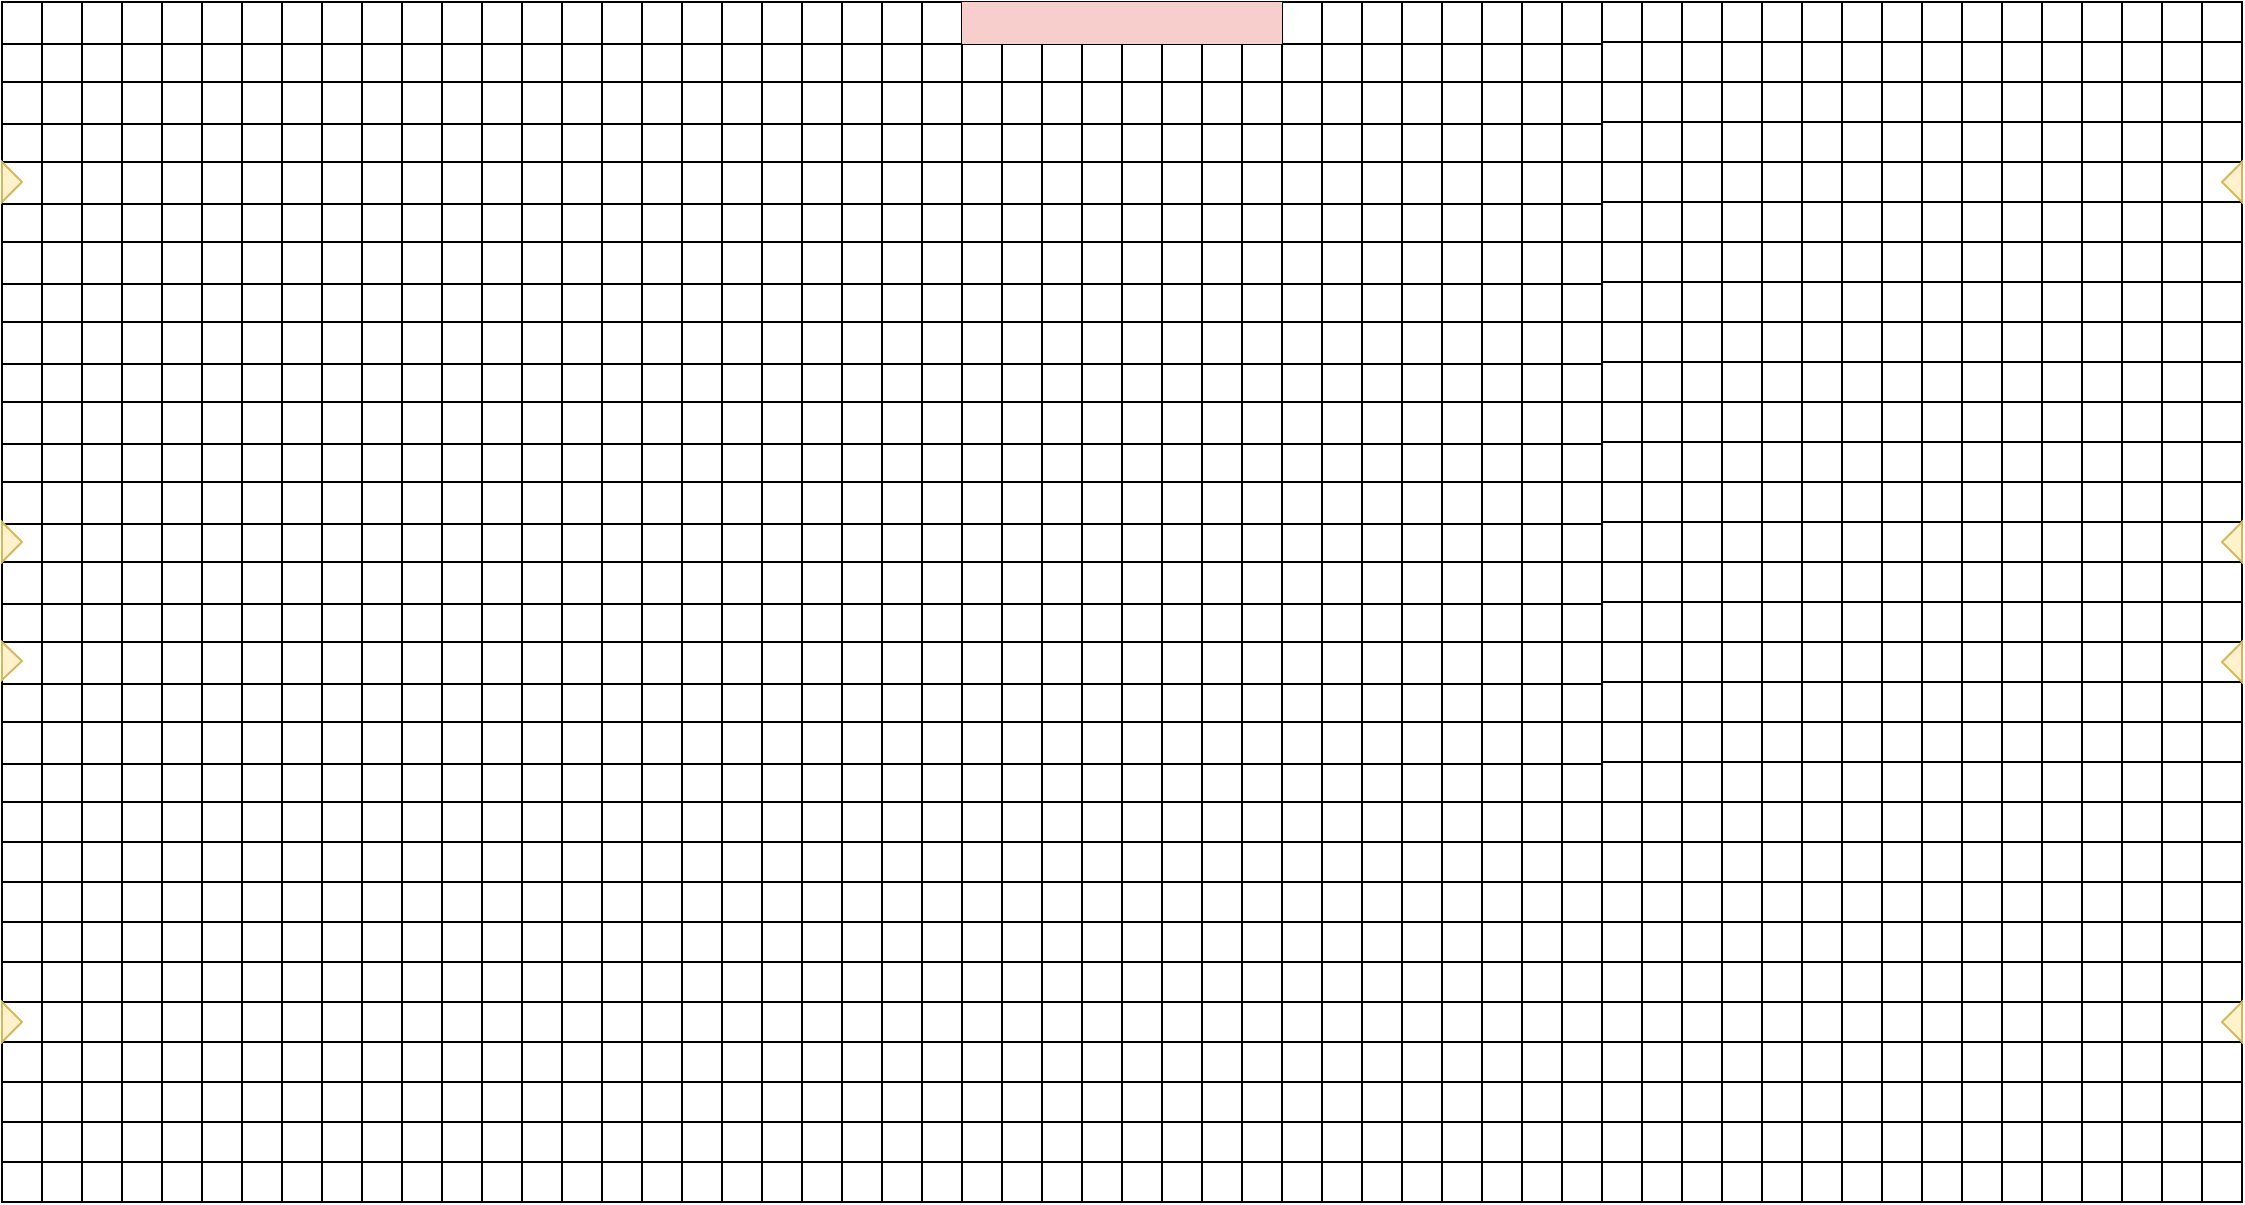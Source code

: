 <mxfile version="20.8.11" type="github" pages="4"><diagram name="playground" id="vyc1LOR_jytB1BcLnVQ3"><mxGraphModel dx="1434" dy="754" grid="1" gridSize="10" guides="1" tooltips="1" connect="1" arrows="1" fold="1" page="1" pageScale="1" pageWidth="827" pageHeight="1169" math="0" shadow="0"><root><mxCell id="0"/><mxCell id="1" parent="0"/><mxCell id="EtjlsvS0VQBMlYYA7l04-2" value="" style="shape=table;startSize=0;container=1;collapsible=0;childLayout=tableLayout;" parent="1" vertex="1"><mxGeometry x="300" y="290" width="400" height="400" as="geometry"/></mxCell><mxCell id="EtjlsvS0VQBMlYYA7l04-3" value="" style="shape=tableRow;horizontal=0;startSize=0;swimlaneHead=0;swimlaneBody=0;strokeColor=inherit;top=0;left=0;bottom=0;right=0;collapsible=0;dropTarget=0;fillColor=none;points=[[0,0.5],[1,0.5]];portConstraint=eastwest;" parent="EtjlsvS0VQBMlYYA7l04-2" vertex="1"><mxGeometry width="400" height="21" as="geometry"/></mxCell><mxCell id="EtjlsvS0VQBMlYYA7l04-4" value="" style="shape=partialRectangle;html=1;whiteSpace=wrap;connectable=0;strokeColor=inherit;overflow=hidden;fillColor=none;top=0;left=0;bottom=0;right=0;pointerEvents=1;" parent="EtjlsvS0VQBMlYYA7l04-3" vertex="1"><mxGeometry width="20" height="21" as="geometry"><mxRectangle width="20" height="21" as="alternateBounds"/></mxGeometry></mxCell><mxCell id="EtjlsvS0VQBMlYYA7l04-5" value="" style="shape=partialRectangle;html=1;whiteSpace=wrap;connectable=0;strokeColor=inherit;overflow=hidden;fillColor=none;top=0;left=0;bottom=0;right=0;pointerEvents=1;" parent="EtjlsvS0VQBMlYYA7l04-3" vertex="1"><mxGeometry x="20" width="20" height="21" as="geometry"><mxRectangle width="20" height="21" as="alternateBounds"/></mxGeometry></mxCell><mxCell id="EtjlsvS0VQBMlYYA7l04-6" value="" style="shape=partialRectangle;html=1;whiteSpace=wrap;connectable=0;strokeColor=inherit;overflow=hidden;fillColor=none;top=0;left=0;bottom=0;right=0;pointerEvents=1;" parent="EtjlsvS0VQBMlYYA7l04-3" vertex="1"><mxGeometry x="40" width="20" height="21" as="geometry"><mxRectangle width="20" height="21" as="alternateBounds"/></mxGeometry></mxCell><mxCell id="EtjlsvS0VQBMlYYA7l04-7" value="" style="shape=partialRectangle;html=1;whiteSpace=wrap;connectable=0;strokeColor=inherit;overflow=hidden;fillColor=none;top=0;left=0;bottom=0;right=0;pointerEvents=1;" parent="EtjlsvS0VQBMlYYA7l04-3" vertex="1"><mxGeometry x="60" width="20" height="21" as="geometry"><mxRectangle width="20" height="21" as="alternateBounds"/></mxGeometry></mxCell><mxCell id="EtjlsvS0VQBMlYYA7l04-8" value="" style="shape=partialRectangle;html=1;whiteSpace=wrap;connectable=0;strokeColor=inherit;overflow=hidden;fillColor=none;top=0;left=0;bottom=0;right=0;pointerEvents=1;" parent="EtjlsvS0VQBMlYYA7l04-3" vertex="1"><mxGeometry x="80" width="20" height="21" as="geometry"><mxRectangle width="20" height="21" as="alternateBounds"/></mxGeometry></mxCell><mxCell id="EtjlsvS0VQBMlYYA7l04-9" value="" style="shape=partialRectangle;html=1;whiteSpace=wrap;connectable=0;strokeColor=inherit;overflow=hidden;fillColor=none;top=0;left=0;bottom=0;right=0;pointerEvents=1;" parent="EtjlsvS0VQBMlYYA7l04-3" vertex="1"><mxGeometry x="100" width="20" height="21" as="geometry"><mxRectangle width="20" height="21" as="alternateBounds"/></mxGeometry></mxCell><mxCell id="EtjlsvS0VQBMlYYA7l04-10" value="" style="shape=partialRectangle;html=1;whiteSpace=wrap;connectable=0;strokeColor=inherit;overflow=hidden;fillColor=none;top=0;left=0;bottom=0;right=0;pointerEvents=1;" parent="EtjlsvS0VQBMlYYA7l04-3" vertex="1"><mxGeometry x="120" width="20" height="21" as="geometry"><mxRectangle width="20" height="21" as="alternateBounds"/></mxGeometry></mxCell><mxCell id="EtjlsvS0VQBMlYYA7l04-11" value="" style="shape=partialRectangle;html=1;whiteSpace=wrap;connectable=0;strokeColor=inherit;overflow=hidden;fillColor=none;top=0;left=0;bottom=0;right=0;pointerEvents=1;" parent="EtjlsvS0VQBMlYYA7l04-3" vertex="1"><mxGeometry x="140" width="20" height="21" as="geometry"><mxRectangle width="20" height="21" as="alternateBounds"/></mxGeometry></mxCell><mxCell id="EtjlsvS0VQBMlYYA7l04-12" value="" style="shape=partialRectangle;html=1;whiteSpace=wrap;connectable=0;strokeColor=inherit;overflow=hidden;fillColor=none;top=0;left=0;bottom=0;right=0;pointerEvents=1;" parent="EtjlsvS0VQBMlYYA7l04-3" vertex="1"><mxGeometry x="160" width="20" height="21" as="geometry"><mxRectangle width="20" height="21" as="alternateBounds"/></mxGeometry></mxCell><mxCell id="EtjlsvS0VQBMlYYA7l04-13" value="" style="shape=partialRectangle;html=1;whiteSpace=wrap;connectable=0;strokeColor=inherit;overflow=hidden;fillColor=none;top=0;left=0;bottom=0;right=0;pointerEvents=1;" parent="EtjlsvS0VQBMlYYA7l04-3" vertex="1"><mxGeometry x="180" width="20" height="21" as="geometry"><mxRectangle width="20" height="21" as="alternateBounds"/></mxGeometry></mxCell><mxCell id="EtjlsvS0VQBMlYYA7l04-14" value="" style="shape=partialRectangle;html=1;whiteSpace=wrap;connectable=0;strokeColor=inherit;overflow=hidden;fillColor=none;top=0;left=0;bottom=0;right=0;pointerEvents=1;" parent="EtjlsvS0VQBMlYYA7l04-3" vertex="1"><mxGeometry x="200" width="20" height="21" as="geometry"><mxRectangle width="20" height="21" as="alternateBounds"/></mxGeometry></mxCell><mxCell id="EtjlsvS0VQBMlYYA7l04-15" value="" style="shape=partialRectangle;html=1;whiteSpace=wrap;connectable=0;strokeColor=inherit;overflow=hidden;fillColor=none;top=0;left=0;bottom=0;right=0;pointerEvents=1;" parent="EtjlsvS0VQBMlYYA7l04-3" vertex="1"><mxGeometry x="220" width="20" height="21" as="geometry"><mxRectangle width="20" height="21" as="alternateBounds"/></mxGeometry></mxCell><mxCell id="EtjlsvS0VQBMlYYA7l04-16" value="" style="shape=partialRectangle;html=1;whiteSpace=wrap;connectable=0;strokeColor=inherit;overflow=hidden;fillColor=none;top=0;left=0;bottom=0;right=0;pointerEvents=1;" parent="EtjlsvS0VQBMlYYA7l04-3" vertex="1"><mxGeometry x="240" width="20" height="21" as="geometry"><mxRectangle width="20" height="21" as="alternateBounds"/></mxGeometry></mxCell><mxCell id="EtjlsvS0VQBMlYYA7l04-17" value="" style="shape=partialRectangle;html=1;whiteSpace=wrap;connectable=0;strokeColor=inherit;overflow=hidden;fillColor=none;top=0;left=0;bottom=0;right=0;pointerEvents=1;" parent="EtjlsvS0VQBMlYYA7l04-3" vertex="1"><mxGeometry x="260" width="20" height="21" as="geometry"><mxRectangle width="20" height="21" as="alternateBounds"/></mxGeometry></mxCell><mxCell id="EtjlsvS0VQBMlYYA7l04-18" value="" style="shape=partialRectangle;html=1;whiteSpace=wrap;connectable=0;strokeColor=inherit;overflow=hidden;fillColor=none;top=0;left=0;bottom=0;right=0;pointerEvents=1;" parent="EtjlsvS0VQBMlYYA7l04-3" vertex="1"><mxGeometry x="280" width="20" height="21" as="geometry"><mxRectangle width="20" height="21" as="alternateBounds"/></mxGeometry></mxCell><mxCell id="EtjlsvS0VQBMlYYA7l04-19" value="" style="shape=partialRectangle;html=1;whiteSpace=wrap;connectable=0;strokeColor=inherit;overflow=hidden;fillColor=none;top=0;left=0;bottom=0;right=0;pointerEvents=1;" parent="EtjlsvS0VQBMlYYA7l04-3" vertex="1"><mxGeometry x="300" width="20" height="21" as="geometry"><mxRectangle width="20" height="21" as="alternateBounds"/></mxGeometry></mxCell><mxCell id="EtjlsvS0VQBMlYYA7l04-20" value="" style="shape=partialRectangle;html=1;whiteSpace=wrap;connectable=0;strokeColor=inherit;overflow=hidden;fillColor=none;top=0;left=0;bottom=0;right=0;pointerEvents=1;" parent="EtjlsvS0VQBMlYYA7l04-3" vertex="1"><mxGeometry x="320" width="20" height="21" as="geometry"><mxRectangle width="20" height="21" as="alternateBounds"/></mxGeometry></mxCell><mxCell id="EtjlsvS0VQBMlYYA7l04-21" value="" style="shape=partialRectangle;html=1;whiteSpace=wrap;connectable=0;strokeColor=inherit;overflow=hidden;fillColor=none;top=0;left=0;bottom=0;right=0;pointerEvents=1;" parent="EtjlsvS0VQBMlYYA7l04-3" vertex="1"><mxGeometry x="340" width="20" height="21" as="geometry"><mxRectangle width="20" height="21" as="alternateBounds"/></mxGeometry></mxCell><mxCell id="EtjlsvS0VQBMlYYA7l04-22" value="" style="shape=partialRectangle;html=1;whiteSpace=wrap;connectable=0;strokeColor=inherit;overflow=hidden;fillColor=none;top=0;left=0;bottom=0;right=0;pointerEvents=1;" parent="EtjlsvS0VQBMlYYA7l04-3" vertex="1"><mxGeometry x="360" width="20" height="21" as="geometry"><mxRectangle width="20" height="21" as="alternateBounds"/></mxGeometry></mxCell><mxCell id="EtjlsvS0VQBMlYYA7l04-23" value="" style="shape=partialRectangle;html=1;whiteSpace=wrap;connectable=0;strokeColor=inherit;overflow=hidden;fillColor=none;top=0;left=0;bottom=0;right=0;pointerEvents=1;" parent="EtjlsvS0VQBMlYYA7l04-3" vertex="1"><mxGeometry x="380" width="20" height="21" as="geometry"><mxRectangle width="20" height="21" as="alternateBounds"/></mxGeometry></mxCell><mxCell id="EtjlsvS0VQBMlYYA7l04-24" value="" style="shape=tableRow;horizontal=0;startSize=0;swimlaneHead=0;swimlaneBody=0;strokeColor=inherit;top=0;left=0;bottom=0;right=0;collapsible=0;dropTarget=0;fillColor=none;points=[[0,0.5],[1,0.5]];portConstraint=eastwest;" parent="EtjlsvS0VQBMlYYA7l04-2" vertex="1"><mxGeometry y="21" width="400" height="19" as="geometry"/></mxCell><mxCell id="EtjlsvS0VQBMlYYA7l04-25" value="" style="shape=partialRectangle;html=1;whiteSpace=wrap;connectable=0;strokeColor=inherit;overflow=hidden;fillColor=none;top=0;left=0;bottom=0;right=0;pointerEvents=1;" parent="EtjlsvS0VQBMlYYA7l04-24" vertex="1"><mxGeometry width="20" height="19" as="geometry"><mxRectangle width="20" height="19" as="alternateBounds"/></mxGeometry></mxCell><mxCell id="EtjlsvS0VQBMlYYA7l04-26" value="" style="shape=partialRectangle;html=1;whiteSpace=wrap;connectable=0;strokeColor=inherit;overflow=hidden;fillColor=none;top=0;left=0;bottom=0;right=0;pointerEvents=1;" parent="EtjlsvS0VQBMlYYA7l04-24" vertex="1"><mxGeometry x="20" width="20" height="19" as="geometry"><mxRectangle width="20" height="19" as="alternateBounds"/></mxGeometry></mxCell><mxCell id="EtjlsvS0VQBMlYYA7l04-27" value="" style="shape=partialRectangle;html=1;whiteSpace=wrap;connectable=0;strokeColor=inherit;overflow=hidden;fillColor=none;top=0;left=0;bottom=0;right=0;pointerEvents=1;" parent="EtjlsvS0VQBMlYYA7l04-24" vertex="1"><mxGeometry x="40" width="20" height="19" as="geometry"><mxRectangle width="20" height="19" as="alternateBounds"/></mxGeometry></mxCell><mxCell id="EtjlsvS0VQBMlYYA7l04-28" value="" style="shape=partialRectangle;html=1;whiteSpace=wrap;connectable=0;strokeColor=inherit;overflow=hidden;fillColor=none;top=0;left=0;bottom=0;right=0;pointerEvents=1;" parent="EtjlsvS0VQBMlYYA7l04-24" vertex="1"><mxGeometry x="60" width="20" height="19" as="geometry"><mxRectangle width="20" height="19" as="alternateBounds"/></mxGeometry></mxCell><mxCell id="EtjlsvS0VQBMlYYA7l04-29" value="" style="shape=partialRectangle;html=1;whiteSpace=wrap;connectable=0;strokeColor=inherit;overflow=hidden;fillColor=none;top=0;left=0;bottom=0;right=0;pointerEvents=1;" parent="EtjlsvS0VQBMlYYA7l04-24" vertex="1"><mxGeometry x="80" width="20" height="19" as="geometry"><mxRectangle width="20" height="19" as="alternateBounds"/></mxGeometry></mxCell><mxCell id="EtjlsvS0VQBMlYYA7l04-30" value="" style="shape=partialRectangle;html=1;whiteSpace=wrap;connectable=0;strokeColor=inherit;overflow=hidden;fillColor=none;top=0;left=0;bottom=0;right=0;pointerEvents=1;" parent="EtjlsvS0VQBMlYYA7l04-24" vertex="1"><mxGeometry x="100" width="20" height="19" as="geometry"><mxRectangle width="20" height="19" as="alternateBounds"/></mxGeometry></mxCell><mxCell id="EtjlsvS0VQBMlYYA7l04-31" value="" style="shape=partialRectangle;html=1;whiteSpace=wrap;connectable=0;strokeColor=inherit;overflow=hidden;fillColor=none;top=0;left=0;bottom=0;right=0;pointerEvents=1;" parent="EtjlsvS0VQBMlYYA7l04-24" vertex="1"><mxGeometry x="120" width="20" height="19" as="geometry"><mxRectangle width="20" height="19" as="alternateBounds"/></mxGeometry></mxCell><mxCell id="EtjlsvS0VQBMlYYA7l04-32" value="" style="shape=partialRectangle;html=1;whiteSpace=wrap;connectable=0;strokeColor=inherit;overflow=hidden;fillColor=none;top=0;left=0;bottom=0;right=0;pointerEvents=1;" parent="EtjlsvS0VQBMlYYA7l04-24" vertex="1"><mxGeometry x="140" width="20" height="19" as="geometry"><mxRectangle width="20" height="19" as="alternateBounds"/></mxGeometry></mxCell><mxCell id="EtjlsvS0VQBMlYYA7l04-33" value="" style="shape=partialRectangle;html=1;whiteSpace=wrap;connectable=0;strokeColor=inherit;overflow=hidden;fillColor=none;top=0;left=0;bottom=0;right=0;pointerEvents=1;" parent="EtjlsvS0VQBMlYYA7l04-24" vertex="1"><mxGeometry x="160" width="20" height="19" as="geometry"><mxRectangle width="20" height="19" as="alternateBounds"/></mxGeometry></mxCell><mxCell id="EtjlsvS0VQBMlYYA7l04-34" value="" style="shape=partialRectangle;html=1;whiteSpace=wrap;connectable=0;strokeColor=inherit;overflow=hidden;fillColor=none;top=0;left=0;bottom=0;right=0;pointerEvents=1;" parent="EtjlsvS0VQBMlYYA7l04-24" vertex="1"><mxGeometry x="180" width="20" height="19" as="geometry"><mxRectangle width="20" height="19" as="alternateBounds"/></mxGeometry></mxCell><mxCell id="EtjlsvS0VQBMlYYA7l04-35" value="" style="shape=partialRectangle;html=1;whiteSpace=wrap;connectable=0;strokeColor=inherit;overflow=hidden;fillColor=none;top=0;left=0;bottom=0;right=0;pointerEvents=1;" parent="EtjlsvS0VQBMlYYA7l04-24" vertex="1"><mxGeometry x="200" width="20" height="19" as="geometry"><mxRectangle width="20" height="19" as="alternateBounds"/></mxGeometry></mxCell><mxCell id="EtjlsvS0VQBMlYYA7l04-36" value="" style="shape=partialRectangle;html=1;whiteSpace=wrap;connectable=0;strokeColor=inherit;overflow=hidden;fillColor=none;top=0;left=0;bottom=0;right=0;pointerEvents=1;" parent="EtjlsvS0VQBMlYYA7l04-24" vertex="1"><mxGeometry x="220" width="20" height="19" as="geometry"><mxRectangle width="20" height="19" as="alternateBounds"/></mxGeometry></mxCell><mxCell id="EtjlsvS0VQBMlYYA7l04-37" value="" style="shape=partialRectangle;html=1;whiteSpace=wrap;connectable=0;strokeColor=inherit;overflow=hidden;fillColor=none;top=0;left=0;bottom=0;right=0;pointerEvents=1;" parent="EtjlsvS0VQBMlYYA7l04-24" vertex="1"><mxGeometry x="240" width="20" height="19" as="geometry"><mxRectangle width="20" height="19" as="alternateBounds"/></mxGeometry></mxCell><mxCell id="EtjlsvS0VQBMlYYA7l04-38" value="" style="shape=partialRectangle;html=1;whiteSpace=wrap;connectable=0;strokeColor=inherit;overflow=hidden;fillColor=none;top=0;left=0;bottom=0;right=0;pointerEvents=1;" parent="EtjlsvS0VQBMlYYA7l04-24" vertex="1"><mxGeometry x="260" width="20" height="19" as="geometry"><mxRectangle width="20" height="19" as="alternateBounds"/></mxGeometry></mxCell><mxCell id="EtjlsvS0VQBMlYYA7l04-39" value="" style="shape=partialRectangle;html=1;whiteSpace=wrap;connectable=0;strokeColor=inherit;overflow=hidden;fillColor=none;top=0;left=0;bottom=0;right=0;pointerEvents=1;" parent="EtjlsvS0VQBMlYYA7l04-24" vertex="1"><mxGeometry x="280" width="20" height="19" as="geometry"><mxRectangle width="20" height="19" as="alternateBounds"/></mxGeometry></mxCell><mxCell id="EtjlsvS0VQBMlYYA7l04-40" value="" style="shape=partialRectangle;html=1;whiteSpace=wrap;connectable=0;strokeColor=inherit;overflow=hidden;fillColor=none;top=0;left=0;bottom=0;right=0;pointerEvents=1;" parent="EtjlsvS0VQBMlYYA7l04-24" vertex="1"><mxGeometry x="300" width="20" height="19" as="geometry"><mxRectangle width="20" height="19" as="alternateBounds"/></mxGeometry></mxCell><mxCell id="EtjlsvS0VQBMlYYA7l04-41" value="" style="shape=partialRectangle;html=1;whiteSpace=wrap;connectable=0;strokeColor=inherit;overflow=hidden;fillColor=none;top=0;left=0;bottom=0;right=0;pointerEvents=1;" parent="EtjlsvS0VQBMlYYA7l04-24" vertex="1"><mxGeometry x="320" width="20" height="19" as="geometry"><mxRectangle width="20" height="19" as="alternateBounds"/></mxGeometry></mxCell><mxCell id="EtjlsvS0VQBMlYYA7l04-42" value="" style="shape=partialRectangle;html=1;whiteSpace=wrap;connectable=0;strokeColor=inherit;overflow=hidden;fillColor=none;top=0;left=0;bottom=0;right=0;pointerEvents=1;" parent="EtjlsvS0VQBMlYYA7l04-24" vertex="1"><mxGeometry x="340" width="20" height="19" as="geometry"><mxRectangle width="20" height="19" as="alternateBounds"/></mxGeometry></mxCell><mxCell id="EtjlsvS0VQBMlYYA7l04-43" value="" style="shape=partialRectangle;html=1;whiteSpace=wrap;connectable=0;strokeColor=inherit;overflow=hidden;fillColor=none;top=0;left=0;bottom=0;right=0;pointerEvents=1;" parent="EtjlsvS0VQBMlYYA7l04-24" vertex="1"><mxGeometry x="360" width="20" height="19" as="geometry"><mxRectangle width="20" height="19" as="alternateBounds"/></mxGeometry></mxCell><mxCell id="EtjlsvS0VQBMlYYA7l04-44" value="" style="shape=partialRectangle;html=1;whiteSpace=wrap;connectable=0;strokeColor=inherit;overflow=hidden;fillColor=none;top=0;left=0;bottom=0;right=0;pointerEvents=1;" parent="EtjlsvS0VQBMlYYA7l04-24" vertex="1"><mxGeometry x="380" width="20" height="19" as="geometry"><mxRectangle width="20" height="19" as="alternateBounds"/></mxGeometry></mxCell><mxCell id="EtjlsvS0VQBMlYYA7l04-45" value="" style="shape=tableRow;horizontal=0;startSize=0;swimlaneHead=0;swimlaneBody=0;strokeColor=inherit;top=0;left=0;bottom=0;right=0;collapsible=0;dropTarget=0;fillColor=none;points=[[0,0.5],[1,0.5]];portConstraint=eastwest;" parent="EtjlsvS0VQBMlYYA7l04-2" vertex="1"><mxGeometry y="40" width="400" height="21" as="geometry"/></mxCell><mxCell id="EtjlsvS0VQBMlYYA7l04-46" value="" style="shape=partialRectangle;html=1;whiteSpace=wrap;connectable=0;strokeColor=inherit;overflow=hidden;fillColor=none;top=0;left=0;bottom=0;right=0;pointerEvents=1;" parent="EtjlsvS0VQBMlYYA7l04-45" vertex="1"><mxGeometry width="20" height="21" as="geometry"><mxRectangle width="20" height="21" as="alternateBounds"/></mxGeometry></mxCell><mxCell id="EtjlsvS0VQBMlYYA7l04-47" value="" style="shape=partialRectangle;html=1;whiteSpace=wrap;connectable=0;strokeColor=inherit;overflow=hidden;fillColor=none;top=0;left=0;bottom=0;right=0;pointerEvents=1;" parent="EtjlsvS0VQBMlYYA7l04-45" vertex="1"><mxGeometry x="20" width="20" height="21" as="geometry"><mxRectangle width="20" height="21" as="alternateBounds"/></mxGeometry></mxCell><mxCell id="EtjlsvS0VQBMlYYA7l04-48" value="" style="shape=partialRectangle;html=1;whiteSpace=wrap;connectable=0;strokeColor=inherit;overflow=hidden;fillColor=none;top=0;left=0;bottom=0;right=0;pointerEvents=1;" parent="EtjlsvS0VQBMlYYA7l04-45" vertex="1"><mxGeometry x="40" width="20" height="21" as="geometry"><mxRectangle width="20" height="21" as="alternateBounds"/></mxGeometry></mxCell><mxCell id="EtjlsvS0VQBMlYYA7l04-49" value="" style="shape=partialRectangle;html=1;whiteSpace=wrap;connectable=0;strokeColor=inherit;overflow=hidden;fillColor=none;top=0;left=0;bottom=0;right=0;pointerEvents=1;" parent="EtjlsvS0VQBMlYYA7l04-45" vertex="1"><mxGeometry x="60" width="20" height="21" as="geometry"><mxRectangle width="20" height="21" as="alternateBounds"/></mxGeometry></mxCell><mxCell id="EtjlsvS0VQBMlYYA7l04-50" value="" style="shape=partialRectangle;html=1;whiteSpace=wrap;connectable=0;strokeColor=inherit;overflow=hidden;fillColor=none;top=0;left=0;bottom=0;right=0;pointerEvents=1;" parent="EtjlsvS0VQBMlYYA7l04-45" vertex="1"><mxGeometry x="80" width="20" height="21" as="geometry"><mxRectangle width="20" height="21" as="alternateBounds"/></mxGeometry></mxCell><mxCell id="EtjlsvS0VQBMlYYA7l04-51" value="" style="shape=partialRectangle;html=1;whiteSpace=wrap;connectable=0;strokeColor=inherit;overflow=hidden;fillColor=none;top=0;left=0;bottom=0;right=0;pointerEvents=1;" parent="EtjlsvS0VQBMlYYA7l04-45" vertex="1"><mxGeometry x="100" width="20" height="21" as="geometry"><mxRectangle width="20" height="21" as="alternateBounds"/></mxGeometry></mxCell><mxCell id="EtjlsvS0VQBMlYYA7l04-52" value="" style="shape=partialRectangle;html=1;whiteSpace=wrap;connectable=0;strokeColor=inherit;overflow=hidden;fillColor=none;top=0;left=0;bottom=0;right=0;pointerEvents=1;" parent="EtjlsvS0VQBMlYYA7l04-45" vertex="1"><mxGeometry x="120" width="20" height="21" as="geometry"><mxRectangle width="20" height="21" as="alternateBounds"/></mxGeometry></mxCell><mxCell id="EtjlsvS0VQBMlYYA7l04-53" value="" style="shape=partialRectangle;html=1;whiteSpace=wrap;connectable=0;strokeColor=inherit;overflow=hidden;fillColor=none;top=0;left=0;bottom=0;right=0;pointerEvents=1;" parent="EtjlsvS0VQBMlYYA7l04-45" vertex="1"><mxGeometry x="140" width="20" height="21" as="geometry"><mxRectangle width="20" height="21" as="alternateBounds"/></mxGeometry></mxCell><mxCell id="EtjlsvS0VQBMlYYA7l04-54" value="" style="shape=partialRectangle;html=1;whiteSpace=wrap;connectable=0;strokeColor=inherit;overflow=hidden;fillColor=none;top=0;left=0;bottom=0;right=0;pointerEvents=1;" parent="EtjlsvS0VQBMlYYA7l04-45" vertex="1"><mxGeometry x="160" width="20" height="21" as="geometry"><mxRectangle width="20" height="21" as="alternateBounds"/></mxGeometry></mxCell><mxCell id="EtjlsvS0VQBMlYYA7l04-55" value="" style="shape=partialRectangle;html=1;whiteSpace=wrap;connectable=0;strokeColor=inherit;overflow=hidden;fillColor=none;top=0;left=0;bottom=0;right=0;pointerEvents=1;" parent="EtjlsvS0VQBMlYYA7l04-45" vertex="1"><mxGeometry x="180" width="20" height="21" as="geometry"><mxRectangle width="20" height="21" as="alternateBounds"/></mxGeometry></mxCell><mxCell id="EtjlsvS0VQBMlYYA7l04-56" value="" style="shape=partialRectangle;html=1;whiteSpace=wrap;connectable=0;strokeColor=inherit;overflow=hidden;fillColor=none;top=0;left=0;bottom=0;right=0;pointerEvents=1;" parent="EtjlsvS0VQBMlYYA7l04-45" vertex="1"><mxGeometry x="200" width="20" height="21" as="geometry"><mxRectangle width="20" height="21" as="alternateBounds"/></mxGeometry></mxCell><mxCell id="EtjlsvS0VQBMlYYA7l04-57" value="" style="shape=partialRectangle;html=1;whiteSpace=wrap;connectable=0;strokeColor=inherit;overflow=hidden;fillColor=none;top=0;left=0;bottom=0;right=0;pointerEvents=1;" parent="EtjlsvS0VQBMlYYA7l04-45" vertex="1"><mxGeometry x="220" width="20" height="21" as="geometry"><mxRectangle width="20" height="21" as="alternateBounds"/></mxGeometry></mxCell><mxCell id="EtjlsvS0VQBMlYYA7l04-58" value="" style="shape=partialRectangle;html=1;whiteSpace=wrap;connectable=0;strokeColor=inherit;overflow=hidden;fillColor=none;top=0;left=0;bottom=0;right=0;pointerEvents=1;" parent="EtjlsvS0VQBMlYYA7l04-45" vertex="1"><mxGeometry x="240" width="20" height="21" as="geometry"><mxRectangle width="20" height="21" as="alternateBounds"/></mxGeometry></mxCell><mxCell id="EtjlsvS0VQBMlYYA7l04-59" value="" style="shape=partialRectangle;html=1;whiteSpace=wrap;connectable=0;strokeColor=inherit;overflow=hidden;fillColor=none;top=0;left=0;bottom=0;right=0;pointerEvents=1;" parent="EtjlsvS0VQBMlYYA7l04-45" vertex="1"><mxGeometry x="260" width="20" height="21" as="geometry"><mxRectangle width="20" height="21" as="alternateBounds"/></mxGeometry></mxCell><mxCell id="EtjlsvS0VQBMlYYA7l04-60" value="" style="shape=partialRectangle;html=1;whiteSpace=wrap;connectable=0;strokeColor=inherit;overflow=hidden;fillColor=none;top=0;left=0;bottom=0;right=0;pointerEvents=1;" parent="EtjlsvS0VQBMlYYA7l04-45" vertex="1"><mxGeometry x="280" width="20" height="21" as="geometry"><mxRectangle width="20" height="21" as="alternateBounds"/></mxGeometry></mxCell><mxCell id="EtjlsvS0VQBMlYYA7l04-61" value="" style="shape=partialRectangle;html=1;whiteSpace=wrap;connectable=0;strokeColor=inherit;overflow=hidden;fillColor=none;top=0;left=0;bottom=0;right=0;pointerEvents=1;" parent="EtjlsvS0VQBMlYYA7l04-45" vertex="1"><mxGeometry x="300" width="20" height="21" as="geometry"><mxRectangle width="20" height="21" as="alternateBounds"/></mxGeometry></mxCell><mxCell id="EtjlsvS0VQBMlYYA7l04-62" value="" style="shape=partialRectangle;html=1;whiteSpace=wrap;connectable=0;strokeColor=inherit;overflow=hidden;fillColor=none;top=0;left=0;bottom=0;right=0;pointerEvents=1;" parent="EtjlsvS0VQBMlYYA7l04-45" vertex="1"><mxGeometry x="320" width="20" height="21" as="geometry"><mxRectangle width="20" height="21" as="alternateBounds"/></mxGeometry></mxCell><mxCell id="EtjlsvS0VQBMlYYA7l04-63" value="" style="shape=partialRectangle;html=1;whiteSpace=wrap;connectable=0;strokeColor=inherit;overflow=hidden;fillColor=none;top=0;left=0;bottom=0;right=0;pointerEvents=1;" parent="EtjlsvS0VQBMlYYA7l04-45" vertex="1"><mxGeometry x="340" width="20" height="21" as="geometry"><mxRectangle width="20" height="21" as="alternateBounds"/></mxGeometry></mxCell><mxCell id="EtjlsvS0VQBMlYYA7l04-64" value="" style="shape=partialRectangle;html=1;whiteSpace=wrap;connectable=0;strokeColor=inherit;overflow=hidden;fillColor=none;top=0;left=0;bottom=0;right=0;pointerEvents=1;" parent="EtjlsvS0VQBMlYYA7l04-45" vertex="1"><mxGeometry x="360" width="20" height="21" as="geometry"><mxRectangle width="20" height="21" as="alternateBounds"/></mxGeometry></mxCell><mxCell id="EtjlsvS0VQBMlYYA7l04-65" value="" style="shape=partialRectangle;html=1;whiteSpace=wrap;connectable=0;strokeColor=inherit;overflow=hidden;fillColor=none;top=0;left=0;bottom=0;right=0;pointerEvents=1;" parent="EtjlsvS0VQBMlYYA7l04-45" vertex="1"><mxGeometry x="380" width="20" height="21" as="geometry"><mxRectangle width="20" height="21" as="alternateBounds"/></mxGeometry></mxCell><mxCell id="EtjlsvS0VQBMlYYA7l04-66" value="" style="shape=tableRow;horizontal=0;startSize=0;swimlaneHead=0;swimlaneBody=0;strokeColor=inherit;top=0;left=0;bottom=0;right=0;collapsible=0;dropTarget=0;fillColor=none;points=[[0,0.5],[1,0.5]];portConstraint=eastwest;" parent="EtjlsvS0VQBMlYYA7l04-2" vertex="1"><mxGeometry y="61" width="400" height="19" as="geometry"/></mxCell><mxCell id="EtjlsvS0VQBMlYYA7l04-67" value="" style="shape=partialRectangle;html=1;whiteSpace=wrap;connectable=0;strokeColor=inherit;overflow=hidden;fillColor=none;top=0;left=0;bottom=0;right=0;pointerEvents=1;" parent="EtjlsvS0VQBMlYYA7l04-66" vertex="1"><mxGeometry width="20" height="19" as="geometry"><mxRectangle width="20" height="19" as="alternateBounds"/></mxGeometry></mxCell><mxCell id="EtjlsvS0VQBMlYYA7l04-68" value="" style="shape=partialRectangle;html=1;whiteSpace=wrap;connectable=0;strokeColor=inherit;overflow=hidden;fillColor=none;top=0;left=0;bottom=0;right=0;pointerEvents=1;" parent="EtjlsvS0VQBMlYYA7l04-66" vertex="1"><mxGeometry x="20" width="20" height="19" as="geometry"><mxRectangle width="20" height="19" as="alternateBounds"/></mxGeometry></mxCell><mxCell id="EtjlsvS0VQBMlYYA7l04-69" value="" style="shape=partialRectangle;html=1;whiteSpace=wrap;connectable=0;strokeColor=inherit;overflow=hidden;fillColor=none;top=0;left=0;bottom=0;right=0;pointerEvents=1;" parent="EtjlsvS0VQBMlYYA7l04-66" vertex="1"><mxGeometry x="40" width="20" height="19" as="geometry"><mxRectangle width="20" height="19" as="alternateBounds"/></mxGeometry></mxCell><mxCell id="EtjlsvS0VQBMlYYA7l04-70" value="" style="shape=partialRectangle;html=1;whiteSpace=wrap;connectable=0;strokeColor=inherit;overflow=hidden;fillColor=none;top=0;left=0;bottom=0;right=0;pointerEvents=1;" parent="EtjlsvS0VQBMlYYA7l04-66" vertex="1"><mxGeometry x="60" width="20" height="19" as="geometry"><mxRectangle width="20" height="19" as="alternateBounds"/></mxGeometry></mxCell><mxCell id="EtjlsvS0VQBMlYYA7l04-71" value="" style="shape=partialRectangle;html=1;whiteSpace=wrap;connectable=0;strokeColor=inherit;overflow=hidden;fillColor=none;top=0;left=0;bottom=0;right=0;pointerEvents=1;" parent="EtjlsvS0VQBMlYYA7l04-66" vertex="1"><mxGeometry x="80" width="20" height="19" as="geometry"><mxRectangle width="20" height="19" as="alternateBounds"/></mxGeometry></mxCell><mxCell id="EtjlsvS0VQBMlYYA7l04-72" value="" style="shape=partialRectangle;html=1;whiteSpace=wrap;connectable=0;strokeColor=inherit;overflow=hidden;fillColor=none;top=0;left=0;bottom=0;right=0;pointerEvents=1;" parent="EtjlsvS0VQBMlYYA7l04-66" vertex="1"><mxGeometry x="100" width="20" height="19" as="geometry"><mxRectangle width="20" height="19" as="alternateBounds"/></mxGeometry></mxCell><mxCell id="EtjlsvS0VQBMlYYA7l04-73" value="" style="shape=partialRectangle;html=1;whiteSpace=wrap;connectable=0;strokeColor=inherit;overflow=hidden;fillColor=none;top=0;left=0;bottom=0;right=0;pointerEvents=1;" parent="EtjlsvS0VQBMlYYA7l04-66" vertex="1"><mxGeometry x="120" width="20" height="19" as="geometry"><mxRectangle width="20" height="19" as="alternateBounds"/></mxGeometry></mxCell><mxCell id="EtjlsvS0VQBMlYYA7l04-74" value="" style="shape=partialRectangle;html=1;whiteSpace=wrap;connectable=0;strokeColor=inherit;overflow=hidden;fillColor=none;top=0;left=0;bottom=0;right=0;pointerEvents=1;" parent="EtjlsvS0VQBMlYYA7l04-66" vertex="1"><mxGeometry x="140" width="20" height="19" as="geometry"><mxRectangle width="20" height="19" as="alternateBounds"/></mxGeometry></mxCell><mxCell id="EtjlsvS0VQBMlYYA7l04-75" value="" style="shape=partialRectangle;html=1;whiteSpace=wrap;connectable=0;strokeColor=inherit;overflow=hidden;fillColor=none;top=0;left=0;bottom=0;right=0;pointerEvents=1;" parent="EtjlsvS0VQBMlYYA7l04-66" vertex="1"><mxGeometry x="160" width="20" height="19" as="geometry"><mxRectangle width="20" height="19" as="alternateBounds"/></mxGeometry></mxCell><mxCell id="EtjlsvS0VQBMlYYA7l04-76" value="" style="shape=partialRectangle;html=1;whiteSpace=wrap;connectable=0;strokeColor=inherit;overflow=hidden;fillColor=none;top=0;left=0;bottom=0;right=0;pointerEvents=1;" parent="EtjlsvS0VQBMlYYA7l04-66" vertex="1"><mxGeometry x="180" width="20" height="19" as="geometry"><mxRectangle width="20" height="19" as="alternateBounds"/></mxGeometry></mxCell><mxCell id="EtjlsvS0VQBMlYYA7l04-77" value="" style="shape=partialRectangle;html=1;whiteSpace=wrap;connectable=0;strokeColor=inherit;overflow=hidden;fillColor=none;top=0;left=0;bottom=0;right=0;pointerEvents=1;" parent="EtjlsvS0VQBMlYYA7l04-66" vertex="1"><mxGeometry x="200" width="20" height="19" as="geometry"><mxRectangle width="20" height="19" as="alternateBounds"/></mxGeometry></mxCell><mxCell id="EtjlsvS0VQBMlYYA7l04-78" value="" style="shape=partialRectangle;html=1;whiteSpace=wrap;connectable=0;strokeColor=inherit;overflow=hidden;fillColor=none;top=0;left=0;bottom=0;right=0;pointerEvents=1;" parent="EtjlsvS0VQBMlYYA7l04-66" vertex="1"><mxGeometry x="220" width="20" height="19" as="geometry"><mxRectangle width="20" height="19" as="alternateBounds"/></mxGeometry></mxCell><mxCell id="EtjlsvS0VQBMlYYA7l04-79" value="" style="shape=partialRectangle;html=1;whiteSpace=wrap;connectable=0;strokeColor=inherit;overflow=hidden;fillColor=none;top=0;left=0;bottom=0;right=0;pointerEvents=1;" parent="EtjlsvS0VQBMlYYA7l04-66" vertex="1"><mxGeometry x="240" width="20" height="19" as="geometry"><mxRectangle width="20" height="19" as="alternateBounds"/></mxGeometry></mxCell><mxCell id="EtjlsvS0VQBMlYYA7l04-80" value="" style="shape=partialRectangle;html=1;whiteSpace=wrap;connectable=0;strokeColor=inherit;overflow=hidden;fillColor=none;top=0;left=0;bottom=0;right=0;pointerEvents=1;" parent="EtjlsvS0VQBMlYYA7l04-66" vertex="1"><mxGeometry x="260" width="20" height="19" as="geometry"><mxRectangle width="20" height="19" as="alternateBounds"/></mxGeometry></mxCell><mxCell id="EtjlsvS0VQBMlYYA7l04-81" value="" style="shape=partialRectangle;html=1;whiteSpace=wrap;connectable=0;strokeColor=inherit;overflow=hidden;fillColor=none;top=0;left=0;bottom=0;right=0;pointerEvents=1;" parent="EtjlsvS0VQBMlYYA7l04-66" vertex="1"><mxGeometry x="280" width="20" height="19" as="geometry"><mxRectangle width="20" height="19" as="alternateBounds"/></mxGeometry></mxCell><mxCell id="EtjlsvS0VQBMlYYA7l04-82" value="" style="shape=partialRectangle;html=1;whiteSpace=wrap;connectable=0;strokeColor=inherit;overflow=hidden;fillColor=none;top=0;left=0;bottom=0;right=0;pointerEvents=1;" parent="EtjlsvS0VQBMlYYA7l04-66" vertex="1"><mxGeometry x="300" width="20" height="19" as="geometry"><mxRectangle width="20" height="19" as="alternateBounds"/></mxGeometry></mxCell><mxCell id="EtjlsvS0VQBMlYYA7l04-83" value="" style="shape=partialRectangle;html=1;whiteSpace=wrap;connectable=0;strokeColor=inherit;overflow=hidden;fillColor=none;top=0;left=0;bottom=0;right=0;pointerEvents=1;" parent="EtjlsvS0VQBMlYYA7l04-66" vertex="1"><mxGeometry x="320" width="20" height="19" as="geometry"><mxRectangle width="20" height="19" as="alternateBounds"/></mxGeometry></mxCell><mxCell id="EtjlsvS0VQBMlYYA7l04-84" value="" style="shape=partialRectangle;html=1;whiteSpace=wrap;connectable=0;strokeColor=inherit;overflow=hidden;fillColor=none;top=0;left=0;bottom=0;right=0;pointerEvents=1;" parent="EtjlsvS0VQBMlYYA7l04-66" vertex="1"><mxGeometry x="340" width="20" height="19" as="geometry"><mxRectangle width="20" height="19" as="alternateBounds"/></mxGeometry></mxCell><mxCell id="EtjlsvS0VQBMlYYA7l04-85" value="" style="shape=partialRectangle;html=1;whiteSpace=wrap;connectable=0;strokeColor=inherit;overflow=hidden;fillColor=none;top=0;left=0;bottom=0;right=0;pointerEvents=1;" parent="EtjlsvS0VQBMlYYA7l04-66" vertex="1"><mxGeometry x="360" width="20" height="19" as="geometry"><mxRectangle width="20" height="19" as="alternateBounds"/></mxGeometry></mxCell><mxCell id="EtjlsvS0VQBMlYYA7l04-86" value="" style="shape=partialRectangle;html=1;whiteSpace=wrap;connectable=0;strokeColor=inherit;overflow=hidden;fillColor=none;top=0;left=0;bottom=0;right=0;pointerEvents=1;" parent="EtjlsvS0VQBMlYYA7l04-66" vertex="1"><mxGeometry x="380" width="20" height="19" as="geometry"><mxRectangle width="20" height="19" as="alternateBounds"/></mxGeometry></mxCell><mxCell id="EtjlsvS0VQBMlYYA7l04-87" value="" style="shape=tableRow;horizontal=0;startSize=0;swimlaneHead=0;swimlaneBody=0;strokeColor=inherit;top=0;left=0;bottom=0;right=0;collapsible=0;dropTarget=0;fillColor=none;points=[[0,0.5],[1,0.5]];portConstraint=eastwest;" parent="EtjlsvS0VQBMlYYA7l04-2" vertex="1"><mxGeometry y="80" width="400" height="21" as="geometry"/></mxCell><mxCell id="EtjlsvS0VQBMlYYA7l04-88" value="" style="shape=partialRectangle;html=1;whiteSpace=wrap;connectable=0;strokeColor=inherit;overflow=hidden;fillColor=none;top=0;left=0;bottom=0;right=0;pointerEvents=1;" parent="EtjlsvS0VQBMlYYA7l04-87" vertex="1"><mxGeometry width="20" height="21" as="geometry"><mxRectangle width="20" height="21" as="alternateBounds"/></mxGeometry></mxCell><mxCell id="EtjlsvS0VQBMlYYA7l04-89" value="" style="shape=partialRectangle;html=1;whiteSpace=wrap;connectable=0;strokeColor=inherit;overflow=hidden;fillColor=none;top=0;left=0;bottom=0;right=0;pointerEvents=1;" parent="EtjlsvS0VQBMlYYA7l04-87" vertex="1"><mxGeometry x="20" width="20" height="21" as="geometry"><mxRectangle width="20" height="21" as="alternateBounds"/></mxGeometry></mxCell><mxCell id="EtjlsvS0VQBMlYYA7l04-90" value="" style="shape=partialRectangle;html=1;whiteSpace=wrap;connectable=0;strokeColor=inherit;overflow=hidden;fillColor=none;top=0;left=0;bottom=0;right=0;pointerEvents=1;" parent="EtjlsvS0VQBMlYYA7l04-87" vertex="1"><mxGeometry x="40" width="20" height="21" as="geometry"><mxRectangle width="20" height="21" as="alternateBounds"/></mxGeometry></mxCell><mxCell id="EtjlsvS0VQBMlYYA7l04-91" value="" style="shape=partialRectangle;html=1;whiteSpace=wrap;connectable=0;strokeColor=inherit;overflow=hidden;fillColor=none;top=0;left=0;bottom=0;right=0;pointerEvents=1;" parent="EtjlsvS0VQBMlYYA7l04-87" vertex="1"><mxGeometry x="60" width="20" height="21" as="geometry"><mxRectangle width="20" height="21" as="alternateBounds"/></mxGeometry></mxCell><mxCell id="EtjlsvS0VQBMlYYA7l04-92" value="" style="shape=partialRectangle;html=1;whiteSpace=wrap;connectable=0;strokeColor=inherit;overflow=hidden;fillColor=none;top=0;left=0;bottom=0;right=0;pointerEvents=1;" parent="EtjlsvS0VQBMlYYA7l04-87" vertex="1"><mxGeometry x="80" width="20" height="21" as="geometry"><mxRectangle width="20" height="21" as="alternateBounds"/></mxGeometry></mxCell><mxCell id="EtjlsvS0VQBMlYYA7l04-93" value="" style="shape=partialRectangle;html=1;whiteSpace=wrap;connectable=0;strokeColor=inherit;overflow=hidden;fillColor=none;top=0;left=0;bottom=0;right=0;pointerEvents=1;" parent="EtjlsvS0VQBMlYYA7l04-87" vertex="1"><mxGeometry x="100" width="20" height="21" as="geometry"><mxRectangle width="20" height="21" as="alternateBounds"/></mxGeometry></mxCell><mxCell id="EtjlsvS0VQBMlYYA7l04-94" value="" style="shape=partialRectangle;html=1;whiteSpace=wrap;connectable=0;strokeColor=inherit;overflow=hidden;fillColor=none;top=0;left=0;bottom=0;right=0;pointerEvents=1;" parent="EtjlsvS0VQBMlYYA7l04-87" vertex="1"><mxGeometry x="120" width="20" height="21" as="geometry"><mxRectangle width="20" height="21" as="alternateBounds"/></mxGeometry></mxCell><mxCell id="EtjlsvS0VQBMlYYA7l04-95" value="" style="shape=partialRectangle;html=1;whiteSpace=wrap;connectable=0;strokeColor=inherit;overflow=hidden;fillColor=none;top=0;left=0;bottom=0;right=0;pointerEvents=1;" parent="EtjlsvS0VQBMlYYA7l04-87" vertex="1"><mxGeometry x="140" width="20" height="21" as="geometry"><mxRectangle width="20" height="21" as="alternateBounds"/></mxGeometry></mxCell><mxCell id="EtjlsvS0VQBMlYYA7l04-96" value="" style="shape=partialRectangle;html=1;whiteSpace=wrap;connectable=0;strokeColor=inherit;overflow=hidden;fillColor=none;top=0;left=0;bottom=0;right=0;pointerEvents=1;" parent="EtjlsvS0VQBMlYYA7l04-87" vertex="1"><mxGeometry x="160" width="20" height="21" as="geometry"><mxRectangle width="20" height="21" as="alternateBounds"/></mxGeometry></mxCell><mxCell id="EtjlsvS0VQBMlYYA7l04-97" value="" style="shape=partialRectangle;html=1;whiteSpace=wrap;connectable=0;strokeColor=inherit;overflow=hidden;fillColor=none;top=0;left=0;bottom=0;right=0;pointerEvents=1;" parent="EtjlsvS0VQBMlYYA7l04-87" vertex="1"><mxGeometry x="180" width="20" height="21" as="geometry"><mxRectangle width="20" height="21" as="alternateBounds"/></mxGeometry></mxCell><mxCell id="EtjlsvS0VQBMlYYA7l04-98" value="" style="shape=partialRectangle;html=1;whiteSpace=wrap;connectable=0;strokeColor=inherit;overflow=hidden;fillColor=none;top=0;left=0;bottom=0;right=0;pointerEvents=1;" parent="EtjlsvS0VQBMlYYA7l04-87" vertex="1"><mxGeometry x="200" width="20" height="21" as="geometry"><mxRectangle width="20" height="21" as="alternateBounds"/></mxGeometry></mxCell><mxCell id="EtjlsvS0VQBMlYYA7l04-99" value="" style="shape=partialRectangle;html=1;whiteSpace=wrap;connectable=0;strokeColor=inherit;overflow=hidden;fillColor=none;top=0;left=0;bottom=0;right=0;pointerEvents=1;" parent="EtjlsvS0VQBMlYYA7l04-87" vertex="1"><mxGeometry x="220" width="20" height="21" as="geometry"><mxRectangle width="20" height="21" as="alternateBounds"/></mxGeometry></mxCell><mxCell id="EtjlsvS0VQBMlYYA7l04-100" value="" style="shape=partialRectangle;html=1;whiteSpace=wrap;connectable=0;strokeColor=inherit;overflow=hidden;fillColor=none;top=0;left=0;bottom=0;right=0;pointerEvents=1;" parent="EtjlsvS0VQBMlYYA7l04-87" vertex="1"><mxGeometry x="240" width="20" height="21" as="geometry"><mxRectangle width="20" height="21" as="alternateBounds"/></mxGeometry></mxCell><mxCell id="EtjlsvS0VQBMlYYA7l04-101" value="" style="shape=partialRectangle;html=1;whiteSpace=wrap;connectable=0;strokeColor=inherit;overflow=hidden;fillColor=none;top=0;left=0;bottom=0;right=0;pointerEvents=1;" parent="EtjlsvS0VQBMlYYA7l04-87" vertex="1"><mxGeometry x="260" width="20" height="21" as="geometry"><mxRectangle width="20" height="21" as="alternateBounds"/></mxGeometry></mxCell><mxCell id="EtjlsvS0VQBMlYYA7l04-102" value="" style="shape=partialRectangle;html=1;whiteSpace=wrap;connectable=0;strokeColor=inherit;overflow=hidden;fillColor=none;top=0;left=0;bottom=0;right=0;pointerEvents=1;" parent="EtjlsvS0VQBMlYYA7l04-87" vertex="1"><mxGeometry x="280" width="20" height="21" as="geometry"><mxRectangle width="20" height="21" as="alternateBounds"/></mxGeometry></mxCell><mxCell id="EtjlsvS0VQBMlYYA7l04-103" value="" style="shape=partialRectangle;html=1;whiteSpace=wrap;connectable=0;strokeColor=inherit;overflow=hidden;fillColor=none;top=0;left=0;bottom=0;right=0;pointerEvents=1;" parent="EtjlsvS0VQBMlYYA7l04-87" vertex="1"><mxGeometry x="300" width="20" height="21" as="geometry"><mxRectangle width="20" height="21" as="alternateBounds"/></mxGeometry></mxCell><mxCell id="EtjlsvS0VQBMlYYA7l04-104" value="" style="shape=partialRectangle;html=1;whiteSpace=wrap;connectable=0;strokeColor=inherit;overflow=hidden;fillColor=none;top=0;left=0;bottom=0;right=0;pointerEvents=1;" parent="EtjlsvS0VQBMlYYA7l04-87" vertex="1"><mxGeometry x="320" width="20" height="21" as="geometry"><mxRectangle width="20" height="21" as="alternateBounds"/></mxGeometry></mxCell><mxCell id="EtjlsvS0VQBMlYYA7l04-105" value="" style="shape=partialRectangle;html=1;whiteSpace=wrap;connectable=0;strokeColor=inherit;overflow=hidden;fillColor=none;top=0;left=0;bottom=0;right=0;pointerEvents=1;" parent="EtjlsvS0VQBMlYYA7l04-87" vertex="1"><mxGeometry x="340" width="20" height="21" as="geometry"><mxRectangle width="20" height="21" as="alternateBounds"/></mxGeometry></mxCell><mxCell id="EtjlsvS0VQBMlYYA7l04-106" value="" style="shape=partialRectangle;html=1;whiteSpace=wrap;connectable=0;strokeColor=inherit;overflow=hidden;fillColor=none;top=0;left=0;bottom=0;right=0;pointerEvents=1;" parent="EtjlsvS0VQBMlYYA7l04-87" vertex="1"><mxGeometry x="360" width="20" height="21" as="geometry"><mxRectangle width="20" height="21" as="alternateBounds"/></mxGeometry></mxCell><mxCell id="EtjlsvS0VQBMlYYA7l04-107" value="" style="shape=partialRectangle;html=1;whiteSpace=wrap;connectable=0;strokeColor=inherit;overflow=hidden;fillColor=none;top=0;left=0;bottom=0;right=0;pointerEvents=1;" parent="EtjlsvS0VQBMlYYA7l04-87" vertex="1"><mxGeometry x="380" width="20" height="21" as="geometry"><mxRectangle width="20" height="21" as="alternateBounds"/></mxGeometry></mxCell><mxCell id="EtjlsvS0VQBMlYYA7l04-108" value="" style="shape=tableRow;horizontal=0;startSize=0;swimlaneHead=0;swimlaneBody=0;strokeColor=inherit;top=0;left=0;bottom=0;right=0;collapsible=0;dropTarget=0;fillColor=none;points=[[0,0.5],[1,0.5]];portConstraint=eastwest;" parent="EtjlsvS0VQBMlYYA7l04-2" vertex="1"><mxGeometry y="101" width="400" height="19" as="geometry"/></mxCell><mxCell id="EtjlsvS0VQBMlYYA7l04-109" value="" style="shape=partialRectangle;html=1;whiteSpace=wrap;connectable=0;strokeColor=inherit;overflow=hidden;fillColor=none;top=0;left=0;bottom=0;right=0;pointerEvents=1;" parent="EtjlsvS0VQBMlYYA7l04-108" vertex="1"><mxGeometry width="20" height="19" as="geometry"><mxRectangle width="20" height="19" as="alternateBounds"/></mxGeometry></mxCell><mxCell id="EtjlsvS0VQBMlYYA7l04-110" value="" style="shape=partialRectangle;html=1;whiteSpace=wrap;connectable=0;strokeColor=inherit;overflow=hidden;fillColor=none;top=0;left=0;bottom=0;right=0;pointerEvents=1;" parent="EtjlsvS0VQBMlYYA7l04-108" vertex="1"><mxGeometry x="20" width="20" height="19" as="geometry"><mxRectangle width="20" height="19" as="alternateBounds"/></mxGeometry></mxCell><mxCell id="EtjlsvS0VQBMlYYA7l04-111" value="" style="shape=partialRectangle;html=1;whiteSpace=wrap;connectable=0;strokeColor=inherit;overflow=hidden;fillColor=none;top=0;left=0;bottom=0;right=0;pointerEvents=1;" parent="EtjlsvS0VQBMlYYA7l04-108" vertex="1"><mxGeometry x="40" width="20" height="19" as="geometry"><mxRectangle width="20" height="19" as="alternateBounds"/></mxGeometry></mxCell><mxCell id="EtjlsvS0VQBMlYYA7l04-112" value="" style="shape=partialRectangle;html=1;whiteSpace=wrap;connectable=0;strokeColor=inherit;overflow=hidden;fillColor=none;top=0;left=0;bottom=0;right=0;pointerEvents=1;" parent="EtjlsvS0VQBMlYYA7l04-108" vertex="1"><mxGeometry x="60" width="20" height="19" as="geometry"><mxRectangle width="20" height="19" as="alternateBounds"/></mxGeometry></mxCell><mxCell id="EtjlsvS0VQBMlYYA7l04-113" value="" style="shape=partialRectangle;html=1;whiteSpace=wrap;connectable=0;strokeColor=inherit;overflow=hidden;fillColor=none;top=0;left=0;bottom=0;right=0;pointerEvents=1;" parent="EtjlsvS0VQBMlYYA7l04-108" vertex="1"><mxGeometry x="80" width="20" height="19" as="geometry"><mxRectangle width="20" height="19" as="alternateBounds"/></mxGeometry></mxCell><mxCell id="EtjlsvS0VQBMlYYA7l04-114" value="" style="shape=partialRectangle;html=1;whiteSpace=wrap;connectable=0;strokeColor=inherit;overflow=hidden;fillColor=none;top=0;left=0;bottom=0;right=0;pointerEvents=1;" parent="EtjlsvS0VQBMlYYA7l04-108" vertex="1"><mxGeometry x="100" width="20" height="19" as="geometry"><mxRectangle width="20" height="19" as="alternateBounds"/></mxGeometry></mxCell><mxCell id="EtjlsvS0VQBMlYYA7l04-115" value="" style="shape=partialRectangle;html=1;whiteSpace=wrap;connectable=0;strokeColor=inherit;overflow=hidden;fillColor=none;top=0;left=0;bottom=0;right=0;pointerEvents=1;" parent="EtjlsvS0VQBMlYYA7l04-108" vertex="1"><mxGeometry x="120" width="20" height="19" as="geometry"><mxRectangle width="20" height="19" as="alternateBounds"/></mxGeometry></mxCell><mxCell id="EtjlsvS0VQBMlYYA7l04-116" value="" style="shape=partialRectangle;html=1;whiteSpace=wrap;connectable=0;strokeColor=inherit;overflow=hidden;fillColor=none;top=0;left=0;bottom=0;right=0;pointerEvents=1;" parent="EtjlsvS0VQBMlYYA7l04-108" vertex="1"><mxGeometry x="140" width="20" height="19" as="geometry"><mxRectangle width="20" height="19" as="alternateBounds"/></mxGeometry></mxCell><mxCell id="EtjlsvS0VQBMlYYA7l04-117" value="" style="shape=partialRectangle;html=1;whiteSpace=wrap;connectable=0;strokeColor=inherit;overflow=hidden;fillColor=none;top=0;left=0;bottom=0;right=0;pointerEvents=1;" parent="EtjlsvS0VQBMlYYA7l04-108" vertex="1"><mxGeometry x="160" width="20" height="19" as="geometry"><mxRectangle width="20" height="19" as="alternateBounds"/></mxGeometry></mxCell><mxCell id="EtjlsvS0VQBMlYYA7l04-118" value="" style="shape=partialRectangle;html=1;whiteSpace=wrap;connectable=0;strokeColor=inherit;overflow=hidden;fillColor=none;top=0;left=0;bottom=0;right=0;pointerEvents=1;" parent="EtjlsvS0VQBMlYYA7l04-108" vertex="1"><mxGeometry x="180" width="20" height="19" as="geometry"><mxRectangle width="20" height="19" as="alternateBounds"/></mxGeometry></mxCell><mxCell id="EtjlsvS0VQBMlYYA7l04-119" value="" style="shape=partialRectangle;html=1;whiteSpace=wrap;connectable=0;strokeColor=inherit;overflow=hidden;fillColor=none;top=0;left=0;bottom=0;right=0;pointerEvents=1;" parent="EtjlsvS0VQBMlYYA7l04-108" vertex="1"><mxGeometry x="200" width="20" height="19" as="geometry"><mxRectangle width="20" height="19" as="alternateBounds"/></mxGeometry></mxCell><mxCell id="EtjlsvS0VQBMlYYA7l04-120" value="" style="shape=partialRectangle;html=1;whiteSpace=wrap;connectable=0;strokeColor=inherit;overflow=hidden;fillColor=none;top=0;left=0;bottom=0;right=0;pointerEvents=1;" parent="EtjlsvS0VQBMlYYA7l04-108" vertex="1"><mxGeometry x="220" width="20" height="19" as="geometry"><mxRectangle width="20" height="19" as="alternateBounds"/></mxGeometry></mxCell><mxCell id="EtjlsvS0VQBMlYYA7l04-121" value="" style="shape=partialRectangle;html=1;whiteSpace=wrap;connectable=0;strokeColor=inherit;overflow=hidden;fillColor=none;top=0;left=0;bottom=0;right=0;pointerEvents=1;" parent="EtjlsvS0VQBMlYYA7l04-108" vertex="1"><mxGeometry x="240" width="20" height="19" as="geometry"><mxRectangle width="20" height="19" as="alternateBounds"/></mxGeometry></mxCell><mxCell id="EtjlsvS0VQBMlYYA7l04-122" value="" style="shape=partialRectangle;html=1;whiteSpace=wrap;connectable=0;strokeColor=inherit;overflow=hidden;fillColor=none;top=0;left=0;bottom=0;right=0;pointerEvents=1;" parent="EtjlsvS0VQBMlYYA7l04-108" vertex="1"><mxGeometry x="260" width="20" height="19" as="geometry"><mxRectangle width="20" height="19" as="alternateBounds"/></mxGeometry></mxCell><mxCell id="EtjlsvS0VQBMlYYA7l04-123" value="" style="shape=partialRectangle;html=1;whiteSpace=wrap;connectable=0;strokeColor=inherit;overflow=hidden;fillColor=none;top=0;left=0;bottom=0;right=0;pointerEvents=1;" parent="EtjlsvS0VQBMlYYA7l04-108" vertex="1"><mxGeometry x="280" width="20" height="19" as="geometry"><mxRectangle width="20" height="19" as="alternateBounds"/></mxGeometry></mxCell><mxCell id="EtjlsvS0VQBMlYYA7l04-124" value="" style="shape=partialRectangle;html=1;whiteSpace=wrap;connectable=0;strokeColor=inherit;overflow=hidden;fillColor=none;top=0;left=0;bottom=0;right=0;pointerEvents=1;" parent="EtjlsvS0VQBMlYYA7l04-108" vertex="1"><mxGeometry x="300" width="20" height="19" as="geometry"><mxRectangle width="20" height="19" as="alternateBounds"/></mxGeometry></mxCell><mxCell id="EtjlsvS0VQBMlYYA7l04-125" value="" style="shape=partialRectangle;html=1;whiteSpace=wrap;connectable=0;strokeColor=inherit;overflow=hidden;fillColor=none;top=0;left=0;bottom=0;right=0;pointerEvents=1;" parent="EtjlsvS0VQBMlYYA7l04-108" vertex="1"><mxGeometry x="320" width="20" height="19" as="geometry"><mxRectangle width="20" height="19" as="alternateBounds"/></mxGeometry></mxCell><mxCell id="EtjlsvS0VQBMlYYA7l04-126" value="" style="shape=partialRectangle;html=1;whiteSpace=wrap;connectable=0;strokeColor=inherit;overflow=hidden;fillColor=none;top=0;left=0;bottom=0;right=0;pointerEvents=1;" parent="EtjlsvS0VQBMlYYA7l04-108" vertex="1"><mxGeometry x="340" width="20" height="19" as="geometry"><mxRectangle width="20" height="19" as="alternateBounds"/></mxGeometry></mxCell><mxCell id="EtjlsvS0VQBMlYYA7l04-127" value="" style="shape=partialRectangle;html=1;whiteSpace=wrap;connectable=0;strokeColor=inherit;overflow=hidden;fillColor=none;top=0;left=0;bottom=0;right=0;pointerEvents=1;" parent="EtjlsvS0VQBMlYYA7l04-108" vertex="1"><mxGeometry x="360" width="20" height="19" as="geometry"><mxRectangle width="20" height="19" as="alternateBounds"/></mxGeometry></mxCell><mxCell id="EtjlsvS0VQBMlYYA7l04-128" value="" style="shape=partialRectangle;html=1;whiteSpace=wrap;connectable=0;strokeColor=inherit;overflow=hidden;fillColor=none;top=0;left=0;bottom=0;right=0;pointerEvents=1;" parent="EtjlsvS0VQBMlYYA7l04-108" vertex="1"><mxGeometry x="380" width="20" height="19" as="geometry"><mxRectangle width="20" height="19" as="alternateBounds"/></mxGeometry></mxCell><mxCell id="EtjlsvS0VQBMlYYA7l04-129" value="" style="shape=tableRow;horizontal=0;startSize=0;swimlaneHead=0;swimlaneBody=0;strokeColor=inherit;top=0;left=0;bottom=0;right=0;collapsible=0;dropTarget=0;fillColor=none;points=[[0,0.5],[1,0.5]];portConstraint=eastwest;" parent="EtjlsvS0VQBMlYYA7l04-2" vertex="1"><mxGeometry y="120" width="400" height="21" as="geometry"/></mxCell><mxCell id="EtjlsvS0VQBMlYYA7l04-130" value="" style="shape=partialRectangle;html=1;whiteSpace=wrap;connectable=0;strokeColor=inherit;overflow=hidden;fillColor=none;top=0;left=0;bottom=0;right=0;pointerEvents=1;" parent="EtjlsvS0VQBMlYYA7l04-129" vertex="1"><mxGeometry width="20" height="21" as="geometry"><mxRectangle width="20" height="21" as="alternateBounds"/></mxGeometry></mxCell><mxCell id="EtjlsvS0VQBMlYYA7l04-131" value="" style="shape=partialRectangle;html=1;whiteSpace=wrap;connectable=0;strokeColor=inherit;overflow=hidden;fillColor=none;top=0;left=0;bottom=0;right=0;pointerEvents=1;" parent="EtjlsvS0VQBMlYYA7l04-129" vertex="1"><mxGeometry x="20" width="20" height="21" as="geometry"><mxRectangle width="20" height="21" as="alternateBounds"/></mxGeometry></mxCell><mxCell id="EtjlsvS0VQBMlYYA7l04-132" value="" style="shape=partialRectangle;html=1;whiteSpace=wrap;connectable=0;strokeColor=inherit;overflow=hidden;fillColor=none;top=0;left=0;bottom=0;right=0;pointerEvents=1;" parent="EtjlsvS0VQBMlYYA7l04-129" vertex="1"><mxGeometry x="40" width="20" height="21" as="geometry"><mxRectangle width="20" height="21" as="alternateBounds"/></mxGeometry></mxCell><mxCell id="EtjlsvS0VQBMlYYA7l04-133" value="" style="shape=partialRectangle;html=1;whiteSpace=wrap;connectable=0;strokeColor=inherit;overflow=hidden;fillColor=none;top=0;left=0;bottom=0;right=0;pointerEvents=1;" parent="EtjlsvS0VQBMlYYA7l04-129" vertex="1"><mxGeometry x="60" width="20" height="21" as="geometry"><mxRectangle width="20" height="21" as="alternateBounds"/></mxGeometry></mxCell><mxCell id="EtjlsvS0VQBMlYYA7l04-134" value="" style="shape=partialRectangle;html=1;whiteSpace=wrap;connectable=0;strokeColor=inherit;overflow=hidden;fillColor=none;top=0;left=0;bottom=0;right=0;pointerEvents=1;" parent="EtjlsvS0VQBMlYYA7l04-129" vertex="1"><mxGeometry x="80" width="20" height="21" as="geometry"><mxRectangle width="20" height="21" as="alternateBounds"/></mxGeometry></mxCell><mxCell id="EtjlsvS0VQBMlYYA7l04-135" value="" style="shape=partialRectangle;html=1;whiteSpace=wrap;connectable=0;strokeColor=inherit;overflow=hidden;fillColor=none;top=0;left=0;bottom=0;right=0;pointerEvents=1;" parent="EtjlsvS0VQBMlYYA7l04-129" vertex="1"><mxGeometry x="100" width="20" height="21" as="geometry"><mxRectangle width="20" height="21" as="alternateBounds"/></mxGeometry></mxCell><mxCell id="EtjlsvS0VQBMlYYA7l04-136" value="" style="shape=partialRectangle;html=1;whiteSpace=wrap;connectable=0;strokeColor=inherit;overflow=hidden;fillColor=none;top=0;left=0;bottom=0;right=0;pointerEvents=1;" parent="EtjlsvS0VQBMlYYA7l04-129" vertex="1"><mxGeometry x="120" width="20" height="21" as="geometry"><mxRectangle width="20" height="21" as="alternateBounds"/></mxGeometry></mxCell><mxCell id="EtjlsvS0VQBMlYYA7l04-137" value="" style="shape=partialRectangle;html=1;whiteSpace=wrap;connectable=0;strokeColor=inherit;overflow=hidden;fillColor=none;top=0;left=0;bottom=0;right=0;pointerEvents=1;" parent="EtjlsvS0VQBMlYYA7l04-129" vertex="1"><mxGeometry x="140" width="20" height="21" as="geometry"><mxRectangle width="20" height="21" as="alternateBounds"/></mxGeometry></mxCell><mxCell id="EtjlsvS0VQBMlYYA7l04-138" value="" style="shape=partialRectangle;html=1;whiteSpace=wrap;connectable=0;strokeColor=inherit;overflow=hidden;fillColor=none;top=0;left=0;bottom=0;right=0;pointerEvents=1;" parent="EtjlsvS0VQBMlYYA7l04-129" vertex="1"><mxGeometry x="160" width="20" height="21" as="geometry"><mxRectangle width="20" height="21" as="alternateBounds"/></mxGeometry></mxCell><mxCell id="EtjlsvS0VQBMlYYA7l04-139" value="" style="shape=partialRectangle;html=1;whiteSpace=wrap;connectable=0;strokeColor=inherit;overflow=hidden;fillColor=none;top=0;left=0;bottom=0;right=0;pointerEvents=1;" parent="EtjlsvS0VQBMlYYA7l04-129" vertex="1"><mxGeometry x="180" width="20" height="21" as="geometry"><mxRectangle width="20" height="21" as="alternateBounds"/></mxGeometry></mxCell><mxCell id="EtjlsvS0VQBMlYYA7l04-140" value="" style="shape=partialRectangle;html=1;whiteSpace=wrap;connectable=0;strokeColor=inherit;overflow=hidden;fillColor=none;top=0;left=0;bottom=0;right=0;pointerEvents=1;" parent="EtjlsvS0VQBMlYYA7l04-129" vertex="1"><mxGeometry x="200" width="20" height="21" as="geometry"><mxRectangle width="20" height="21" as="alternateBounds"/></mxGeometry></mxCell><mxCell id="EtjlsvS0VQBMlYYA7l04-141" value="" style="shape=partialRectangle;html=1;whiteSpace=wrap;connectable=0;strokeColor=inherit;overflow=hidden;fillColor=none;top=0;left=0;bottom=0;right=0;pointerEvents=1;" parent="EtjlsvS0VQBMlYYA7l04-129" vertex="1"><mxGeometry x="220" width="20" height="21" as="geometry"><mxRectangle width="20" height="21" as="alternateBounds"/></mxGeometry></mxCell><mxCell id="EtjlsvS0VQBMlYYA7l04-142" value="" style="shape=partialRectangle;html=1;whiteSpace=wrap;connectable=0;strokeColor=inherit;overflow=hidden;fillColor=none;top=0;left=0;bottom=0;right=0;pointerEvents=1;" parent="EtjlsvS0VQBMlYYA7l04-129" vertex="1"><mxGeometry x="240" width="20" height="21" as="geometry"><mxRectangle width="20" height="21" as="alternateBounds"/></mxGeometry></mxCell><mxCell id="EtjlsvS0VQBMlYYA7l04-143" value="" style="shape=partialRectangle;html=1;whiteSpace=wrap;connectable=0;strokeColor=inherit;overflow=hidden;fillColor=none;top=0;left=0;bottom=0;right=0;pointerEvents=1;" parent="EtjlsvS0VQBMlYYA7l04-129" vertex="1"><mxGeometry x="260" width="20" height="21" as="geometry"><mxRectangle width="20" height="21" as="alternateBounds"/></mxGeometry></mxCell><mxCell id="EtjlsvS0VQBMlYYA7l04-144" value="" style="shape=partialRectangle;html=1;whiteSpace=wrap;connectable=0;strokeColor=inherit;overflow=hidden;fillColor=none;top=0;left=0;bottom=0;right=0;pointerEvents=1;" parent="EtjlsvS0VQBMlYYA7l04-129" vertex="1"><mxGeometry x="280" width="20" height="21" as="geometry"><mxRectangle width="20" height="21" as="alternateBounds"/></mxGeometry></mxCell><mxCell id="EtjlsvS0VQBMlYYA7l04-145" value="" style="shape=partialRectangle;html=1;whiteSpace=wrap;connectable=0;strokeColor=inherit;overflow=hidden;fillColor=none;top=0;left=0;bottom=0;right=0;pointerEvents=1;" parent="EtjlsvS0VQBMlYYA7l04-129" vertex="1"><mxGeometry x="300" width="20" height="21" as="geometry"><mxRectangle width="20" height="21" as="alternateBounds"/></mxGeometry></mxCell><mxCell id="EtjlsvS0VQBMlYYA7l04-146" value="" style="shape=partialRectangle;html=1;whiteSpace=wrap;connectable=0;strokeColor=inherit;overflow=hidden;fillColor=none;top=0;left=0;bottom=0;right=0;pointerEvents=1;" parent="EtjlsvS0VQBMlYYA7l04-129" vertex="1"><mxGeometry x="320" width="20" height="21" as="geometry"><mxRectangle width="20" height="21" as="alternateBounds"/></mxGeometry></mxCell><mxCell id="EtjlsvS0VQBMlYYA7l04-147" value="" style="shape=partialRectangle;html=1;whiteSpace=wrap;connectable=0;strokeColor=inherit;overflow=hidden;fillColor=none;top=0;left=0;bottom=0;right=0;pointerEvents=1;" parent="EtjlsvS0VQBMlYYA7l04-129" vertex="1"><mxGeometry x="340" width="20" height="21" as="geometry"><mxRectangle width="20" height="21" as="alternateBounds"/></mxGeometry></mxCell><mxCell id="EtjlsvS0VQBMlYYA7l04-148" value="" style="shape=partialRectangle;html=1;whiteSpace=wrap;connectable=0;strokeColor=inherit;overflow=hidden;fillColor=none;top=0;left=0;bottom=0;right=0;pointerEvents=1;" parent="EtjlsvS0VQBMlYYA7l04-129" vertex="1"><mxGeometry x="360" width="20" height="21" as="geometry"><mxRectangle width="20" height="21" as="alternateBounds"/></mxGeometry></mxCell><mxCell id="EtjlsvS0VQBMlYYA7l04-149" value="" style="shape=partialRectangle;html=1;whiteSpace=wrap;connectable=0;strokeColor=inherit;overflow=hidden;fillColor=none;top=0;left=0;bottom=0;right=0;pointerEvents=1;" parent="EtjlsvS0VQBMlYYA7l04-129" vertex="1"><mxGeometry x="380" width="20" height="21" as="geometry"><mxRectangle width="20" height="21" as="alternateBounds"/></mxGeometry></mxCell><mxCell id="EtjlsvS0VQBMlYYA7l04-150" value="" style="shape=tableRow;horizontal=0;startSize=0;swimlaneHead=0;swimlaneBody=0;strokeColor=inherit;top=0;left=0;bottom=0;right=0;collapsible=0;dropTarget=0;fillColor=none;points=[[0,0.5],[1,0.5]];portConstraint=eastwest;" parent="EtjlsvS0VQBMlYYA7l04-2" vertex="1"><mxGeometry y="141" width="400" height="19" as="geometry"/></mxCell><mxCell id="EtjlsvS0VQBMlYYA7l04-151" value="" style="shape=partialRectangle;html=1;whiteSpace=wrap;connectable=0;strokeColor=inherit;overflow=hidden;fillColor=none;top=0;left=0;bottom=0;right=0;pointerEvents=1;" parent="EtjlsvS0VQBMlYYA7l04-150" vertex="1"><mxGeometry width="20" height="19" as="geometry"><mxRectangle width="20" height="19" as="alternateBounds"/></mxGeometry></mxCell><mxCell id="EtjlsvS0VQBMlYYA7l04-152" value="" style="shape=partialRectangle;html=1;whiteSpace=wrap;connectable=0;strokeColor=inherit;overflow=hidden;fillColor=none;top=0;left=0;bottom=0;right=0;pointerEvents=1;" parent="EtjlsvS0VQBMlYYA7l04-150" vertex="1"><mxGeometry x="20" width="20" height="19" as="geometry"><mxRectangle width="20" height="19" as="alternateBounds"/></mxGeometry></mxCell><mxCell id="EtjlsvS0VQBMlYYA7l04-153" value="" style="shape=partialRectangle;html=1;whiteSpace=wrap;connectable=0;strokeColor=inherit;overflow=hidden;fillColor=none;top=0;left=0;bottom=0;right=0;pointerEvents=1;" parent="EtjlsvS0VQBMlYYA7l04-150" vertex="1"><mxGeometry x="40" width="20" height="19" as="geometry"><mxRectangle width="20" height="19" as="alternateBounds"/></mxGeometry></mxCell><mxCell id="EtjlsvS0VQBMlYYA7l04-154" value="" style="shape=partialRectangle;html=1;whiteSpace=wrap;connectable=0;strokeColor=inherit;overflow=hidden;fillColor=none;top=0;left=0;bottom=0;right=0;pointerEvents=1;" parent="EtjlsvS0VQBMlYYA7l04-150" vertex="1"><mxGeometry x="60" width="20" height="19" as="geometry"><mxRectangle width="20" height="19" as="alternateBounds"/></mxGeometry></mxCell><mxCell id="EtjlsvS0VQBMlYYA7l04-155" value="" style="shape=partialRectangle;html=1;whiteSpace=wrap;connectable=0;strokeColor=inherit;overflow=hidden;fillColor=none;top=0;left=0;bottom=0;right=0;pointerEvents=1;" parent="EtjlsvS0VQBMlYYA7l04-150" vertex="1"><mxGeometry x="80" width="20" height="19" as="geometry"><mxRectangle width="20" height="19" as="alternateBounds"/></mxGeometry></mxCell><mxCell id="EtjlsvS0VQBMlYYA7l04-156" value="" style="shape=partialRectangle;html=1;whiteSpace=wrap;connectable=0;strokeColor=inherit;overflow=hidden;fillColor=none;top=0;left=0;bottom=0;right=0;pointerEvents=1;" parent="EtjlsvS0VQBMlYYA7l04-150" vertex="1"><mxGeometry x="100" width="20" height="19" as="geometry"><mxRectangle width="20" height="19" as="alternateBounds"/></mxGeometry></mxCell><mxCell id="EtjlsvS0VQBMlYYA7l04-157" value="" style="shape=partialRectangle;html=1;whiteSpace=wrap;connectable=0;strokeColor=inherit;overflow=hidden;fillColor=none;top=0;left=0;bottom=0;right=0;pointerEvents=1;" parent="EtjlsvS0VQBMlYYA7l04-150" vertex="1"><mxGeometry x="120" width="20" height="19" as="geometry"><mxRectangle width="20" height="19" as="alternateBounds"/></mxGeometry></mxCell><mxCell id="EtjlsvS0VQBMlYYA7l04-158" value="" style="shape=partialRectangle;html=1;whiteSpace=wrap;connectable=0;strokeColor=inherit;overflow=hidden;fillColor=none;top=0;left=0;bottom=0;right=0;pointerEvents=1;" parent="EtjlsvS0VQBMlYYA7l04-150" vertex="1"><mxGeometry x="140" width="20" height="19" as="geometry"><mxRectangle width="20" height="19" as="alternateBounds"/></mxGeometry></mxCell><mxCell id="EtjlsvS0VQBMlYYA7l04-159" value="" style="shape=partialRectangle;html=1;whiteSpace=wrap;connectable=0;strokeColor=inherit;overflow=hidden;fillColor=none;top=0;left=0;bottom=0;right=0;pointerEvents=1;" parent="EtjlsvS0VQBMlYYA7l04-150" vertex="1"><mxGeometry x="160" width="20" height="19" as="geometry"><mxRectangle width="20" height="19" as="alternateBounds"/></mxGeometry></mxCell><mxCell id="EtjlsvS0VQBMlYYA7l04-160" value="" style="shape=partialRectangle;html=1;whiteSpace=wrap;connectable=0;strokeColor=inherit;overflow=hidden;fillColor=none;top=0;left=0;bottom=0;right=0;pointerEvents=1;" parent="EtjlsvS0VQBMlYYA7l04-150" vertex="1"><mxGeometry x="180" width="20" height="19" as="geometry"><mxRectangle width="20" height="19" as="alternateBounds"/></mxGeometry></mxCell><mxCell id="EtjlsvS0VQBMlYYA7l04-161" value="" style="shape=partialRectangle;html=1;whiteSpace=wrap;connectable=0;strokeColor=inherit;overflow=hidden;fillColor=none;top=0;left=0;bottom=0;right=0;pointerEvents=1;" parent="EtjlsvS0VQBMlYYA7l04-150" vertex="1"><mxGeometry x="200" width="20" height="19" as="geometry"><mxRectangle width="20" height="19" as="alternateBounds"/></mxGeometry></mxCell><mxCell id="EtjlsvS0VQBMlYYA7l04-162" value="" style="shape=partialRectangle;html=1;whiteSpace=wrap;connectable=0;strokeColor=inherit;overflow=hidden;fillColor=none;top=0;left=0;bottom=0;right=0;pointerEvents=1;" parent="EtjlsvS0VQBMlYYA7l04-150" vertex="1"><mxGeometry x="220" width="20" height="19" as="geometry"><mxRectangle width="20" height="19" as="alternateBounds"/></mxGeometry></mxCell><mxCell id="EtjlsvS0VQBMlYYA7l04-163" value="" style="shape=partialRectangle;html=1;whiteSpace=wrap;connectable=0;strokeColor=inherit;overflow=hidden;fillColor=none;top=0;left=0;bottom=0;right=0;pointerEvents=1;" parent="EtjlsvS0VQBMlYYA7l04-150" vertex="1"><mxGeometry x="240" width="20" height="19" as="geometry"><mxRectangle width="20" height="19" as="alternateBounds"/></mxGeometry></mxCell><mxCell id="EtjlsvS0VQBMlYYA7l04-164" value="" style="shape=partialRectangle;html=1;whiteSpace=wrap;connectable=0;strokeColor=inherit;overflow=hidden;fillColor=none;top=0;left=0;bottom=0;right=0;pointerEvents=1;" parent="EtjlsvS0VQBMlYYA7l04-150" vertex="1"><mxGeometry x="260" width="20" height="19" as="geometry"><mxRectangle width="20" height="19" as="alternateBounds"/></mxGeometry></mxCell><mxCell id="EtjlsvS0VQBMlYYA7l04-165" value="" style="shape=partialRectangle;html=1;whiteSpace=wrap;connectable=0;strokeColor=inherit;overflow=hidden;fillColor=none;top=0;left=0;bottom=0;right=0;pointerEvents=1;" parent="EtjlsvS0VQBMlYYA7l04-150" vertex="1"><mxGeometry x="280" width="20" height="19" as="geometry"><mxRectangle width="20" height="19" as="alternateBounds"/></mxGeometry></mxCell><mxCell id="EtjlsvS0VQBMlYYA7l04-166" value="" style="shape=partialRectangle;html=1;whiteSpace=wrap;connectable=0;strokeColor=inherit;overflow=hidden;fillColor=none;top=0;left=0;bottom=0;right=0;pointerEvents=1;" parent="EtjlsvS0VQBMlYYA7l04-150" vertex="1"><mxGeometry x="300" width="20" height="19" as="geometry"><mxRectangle width="20" height="19" as="alternateBounds"/></mxGeometry></mxCell><mxCell id="EtjlsvS0VQBMlYYA7l04-167" value="" style="shape=partialRectangle;html=1;whiteSpace=wrap;connectable=0;strokeColor=inherit;overflow=hidden;fillColor=none;top=0;left=0;bottom=0;right=0;pointerEvents=1;" parent="EtjlsvS0VQBMlYYA7l04-150" vertex="1"><mxGeometry x="320" width="20" height="19" as="geometry"><mxRectangle width="20" height="19" as="alternateBounds"/></mxGeometry></mxCell><mxCell id="EtjlsvS0VQBMlYYA7l04-168" value="" style="shape=partialRectangle;html=1;whiteSpace=wrap;connectable=0;strokeColor=inherit;overflow=hidden;fillColor=none;top=0;left=0;bottom=0;right=0;pointerEvents=1;" parent="EtjlsvS0VQBMlYYA7l04-150" vertex="1"><mxGeometry x="340" width="20" height="19" as="geometry"><mxRectangle width="20" height="19" as="alternateBounds"/></mxGeometry></mxCell><mxCell id="EtjlsvS0VQBMlYYA7l04-169" value="" style="shape=partialRectangle;html=1;whiteSpace=wrap;connectable=0;strokeColor=inherit;overflow=hidden;fillColor=none;top=0;left=0;bottom=0;right=0;pointerEvents=1;" parent="EtjlsvS0VQBMlYYA7l04-150" vertex="1"><mxGeometry x="360" width="20" height="19" as="geometry"><mxRectangle width="20" height="19" as="alternateBounds"/></mxGeometry></mxCell><mxCell id="EtjlsvS0VQBMlYYA7l04-170" value="" style="shape=partialRectangle;html=1;whiteSpace=wrap;connectable=0;strokeColor=inherit;overflow=hidden;fillColor=none;top=0;left=0;bottom=0;right=0;pointerEvents=1;" parent="EtjlsvS0VQBMlYYA7l04-150" vertex="1"><mxGeometry x="380" width="20" height="19" as="geometry"><mxRectangle width="20" height="19" as="alternateBounds"/></mxGeometry></mxCell><mxCell id="EtjlsvS0VQBMlYYA7l04-171" value="" style="shape=tableRow;horizontal=0;startSize=0;swimlaneHead=0;swimlaneBody=0;strokeColor=inherit;top=0;left=0;bottom=0;right=0;collapsible=0;dropTarget=0;fillColor=none;points=[[0,0.5],[1,0.5]];portConstraint=eastwest;" parent="EtjlsvS0VQBMlYYA7l04-2" vertex="1"><mxGeometry y="160" width="400" height="21" as="geometry"/></mxCell><mxCell id="EtjlsvS0VQBMlYYA7l04-172" value="" style="shape=partialRectangle;html=1;whiteSpace=wrap;connectable=0;strokeColor=inherit;overflow=hidden;fillColor=none;top=0;left=0;bottom=0;right=0;pointerEvents=1;" parent="EtjlsvS0VQBMlYYA7l04-171" vertex="1"><mxGeometry width="20" height="21" as="geometry"><mxRectangle width="20" height="21" as="alternateBounds"/></mxGeometry></mxCell><mxCell id="EtjlsvS0VQBMlYYA7l04-173" value="" style="shape=partialRectangle;html=1;whiteSpace=wrap;connectable=0;strokeColor=inherit;overflow=hidden;fillColor=none;top=0;left=0;bottom=0;right=0;pointerEvents=1;" parent="EtjlsvS0VQBMlYYA7l04-171" vertex="1"><mxGeometry x="20" width="20" height="21" as="geometry"><mxRectangle width="20" height="21" as="alternateBounds"/></mxGeometry></mxCell><mxCell id="EtjlsvS0VQBMlYYA7l04-174" value="" style="shape=partialRectangle;html=1;whiteSpace=wrap;connectable=0;strokeColor=inherit;overflow=hidden;fillColor=none;top=0;left=0;bottom=0;right=0;pointerEvents=1;" parent="EtjlsvS0VQBMlYYA7l04-171" vertex="1"><mxGeometry x="40" width="20" height="21" as="geometry"><mxRectangle width="20" height="21" as="alternateBounds"/></mxGeometry></mxCell><mxCell id="EtjlsvS0VQBMlYYA7l04-175" value="" style="shape=partialRectangle;html=1;whiteSpace=wrap;connectable=0;strokeColor=inherit;overflow=hidden;fillColor=none;top=0;left=0;bottom=0;right=0;pointerEvents=1;" parent="EtjlsvS0VQBMlYYA7l04-171" vertex="1"><mxGeometry x="60" width="20" height="21" as="geometry"><mxRectangle width="20" height="21" as="alternateBounds"/></mxGeometry></mxCell><mxCell id="EtjlsvS0VQBMlYYA7l04-176" value="" style="shape=partialRectangle;html=1;whiteSpace=wrap;connectable=0;strokeColor=inherit;overflow=hidden;fillColor=none;top=0;left=0;bottom=0;right=0;pointerEvents=1;" parent="EtjlsvS0VQBMlYYA7l04-171" vertex="1"><mxGeometry x="80" width="20" height="21" as="geometry"><mxRectangle width="20" height="21" as="alternateBounds"/></mxGeometry></mxCell><mxCell id="EtjlsvS0VQBMlYYA7l04-177" value="" style="shape=partialRectangle;html=1;whiteSpace=wrap;connectable=0;strokeColor=inherit;overflow=hidden;fillColor=none;top=0;left=0;bottom=0;right=0;pointerEvents=1;" parent="EtjlsvS0VQBMlYYA7l04-171" vertex="1"><mxGeometry x="100" width="20" height="21" as="geometry"><mxRectangle width="20" height="21" as="alternateBounds"/></mxGeometry></mxCell><mxCell id="EtjlsvS0VQBMlYYA7l04-178" value="" style="shape=partialRectangle;html=1;whiteSpace=wrap;connectable=0;strokeColor=inherit;overflow=hidden;fillColor=none;top=0;left=0;bottom=0;right=0;pointerEvents=1;" parent="EtjlsvS0VQBMlYYA7l04-171" vertex="1"><mxGeometry x="120" width="20" height="21" as="geometry"><mxRectangle width="20" height="21" as="alternateBounds"/></mxGeometry></mxCell><mxCell id="EtjlsvS0VQBMlYYA7l04-179" value="" style="shape=partialRectangle;html=1;whiteSpace=wrap;connectable=0;strokeColor=inherit;overflow=hidden;fillColor=none;top=0;left=0;bottom=0;right=0;pointerEvents=1;" parent="EtjlsvS0VQBMlYYA7l04-171" vertex="1"><mxGeometry x="140" width="20" height="21" as="geometry"><mxRectangle width="20" height="21" as="alternateBounds"/></mxGeometry></mxCell><mxCell id="EtjlsvS0VQBMlYYA7l04-180" value="" style="shape=partialRectangle;html=1;whiteSpace=wrap;connectable=0;strokeColor=inherit;overflow=hidden;fillColor=none;top=0;left=0;bottom=0;right=0;pointerEvents=1;" parent="EtjlsvS0VQBMlYYA7l04-171" vertex="1"><mxGeometry x="160" width="20" height="21" as="geometry"><mxRectangle width="20" height="21" as="alternateBounds"/></mxGeometry></mxCell><mxCell id="EtjlsvS0VQBMlYYA7l04-181" value="" style="shape=partialRectangle;html=1;whiteSpace=wrap;connectable=0;strokeColor=inherit;overflow=hidden;fillColor=none;top=0;left=0;bottom=0;right=0;pointerEvents=1;" parent="EtjlsvS0VQBMlYYA7l04-171" vertex="1"><mxGeometry x="180" width="20" height="21" as="geometry"><mxRectangle width="20" height="21" as="alternateBounds"/></mxGeometry></mxCell><mxCell id="EtjlsvS0VQBMlYYA7l04-182" value="" style="shape=partialRectangle;html=1;whiteSpace=wrap;connectable=0;strokeColor=inherit;overflow=hidden;fillColor=none;top=0;left=0;bottom=0;right=0;pointerEvents=1;" parent="EtjlsvS0VQBMlYYA7l04-171" vertex="1"><mxGeometry x="200" width="20" height="21" as="geometry"><mxRectangle width="20" height="21" as="alternateBounds"/></mxGeometry></mxCell><mxCell id="EtjlsvS0VQBMlYYA7l04-183" value="" style="shape=partialRectangle;html=1;whiteSpace=wrap;connectable=0;strokeColor=inherit;overflow=hidden;fillColor=none;top=0;left=0;bottom=0;right=0;pointerEvents=1;" parent="EtjlsvS0VQBMlYYA7l04-171" vertex="1"><mxGeometry x="220" width="20" height="21" as="geometry"><mxRectangle width="20" height="21" as="alternateBounds"/></mxGeometry></mxCell><mxCell id="EtjlsvS0VQBMlYYA7l04-184" value="" style="shape=partialRectangle;html=1;whiteSpace=wrap;connectable=0;strokeColor=inherit;overflow=hidden;fillColor=none;top=0;left=0;bottom=0;right=0;pointerEvents=1;" parent="EtjlsvS0VQBMlYYA7l04-171" vertex="1"><mxGeometry x="240" width="20" height="21" as="geometry"><mxRectangle width="20" height="21" as="alternateBounds"/></mxGeometry></mxCell><mxCell id="EtjlsvS0VQBMlYYA7l04-185" value="" style="shape=partialRectangle;html=1;whiteSpace=wrap;connectable=0;strokeColor=inherit;overflow=hidden;fillColor=none;top=0;left=0;bottom=0;right=0;pointerEvents=1;" parent="EtjlsvS0VQBMlYYA7l04-171" vertex="1"><mxGeometry x="260" width="20" height="21" as="geometry"><mxRectangle width="20" height="21" as="alternateBounds"/></mxGeometry></mxCell><mxCell id="EtjlsvS0VQBMlYYA7l04-186" value="" style="shape=partialRectangle;html=1;whiteSpace=wrap;connectable=0;strokeColor=inherit;overflow=hidden;fillColor=none;top=0;left=0;bottom=0;right=0;pointerEvents=1;" parent="EtjlsvS0VQBMlYYA7l04-171" vertex="1"><mxGeometry x="280" width="20" height="21" as="geometry"><mxRectangle width="20" height="21" as="alternateBounds"/></mxGeometry></mxCell><mxCell id="EtjlsvS0VQBMlYYA7l04-187" value="" style="shape=partialRectangle;html=1;whiteSpace=wrap;connectable=0;strokeColor=inherit;overflow=hidden;fillColor=none;top=0;left=0;bottom=0;right=0;pointerEvents=1;" parent="EtjlsvS0VQBMlYYA7l04-171" vertex="1"><mxGeometry x="300" width="20" height="21" as="geometry"><mxRectangle width="20" height="21" as="alternateBounds"/></mxGeometry></mxCell><mxCell id="EtjlsvS0VQBMlYYA7l04-188" value="" style="shape=partialRectangle;html=1;whiteSpace=wrap;connectable=0;strokeColor=inherit;overflow=hidden;fillColor=none;top=0;left=0;bottom=0;right=0;pointerEvents=1;" parent="EtjlsvS0VQBMlYYA7l04-171" vertex="1"><mxGeometry x="320" width="20" height="21" as="geometry"><mxRectangle width="20" height="21" as="alternateBounds"/></mxGeometry></mxCell><mxCell id="EtjlsvS0VQBMlYYA7l04-189" value="" style="shape=partialRectangle;html=1;whiteSpace=wrap;connectable=0;strokeColor=inherit;overflow=hidden;fillColor=none;top=0;left=0;bottom=0;right=0;pointerEvents=1;" parent="EtjlsvS0VQBMlYYA7l04-171" vertex="1"><mxGeometry x="340" width="20" height="21" as="geometry"><mxRectangle width="20" height="21" as="alternateBounds"/></mxGeometry></mxCell><mxCell id="EtjlsvS0VQBMlYYA7l04-190" value="" style="shape=partialRectangle;html=1;whiteSpace=wrap;connectable=0;strokeColor=inherit;overflow=hidden;fillColor=none;top=0;left=0;bottom=0;right=0;pointerEvents=1;" parent="EtjlsvS0VQBMlYYA7l04-171" vertex="1"><mxGeometry x="360" width="20" height="21" as="geometry"><mxRectangle width="20" height="21" as="alternateBounds"/></mxGeometry></mxCell><mxCell id="EtjlsvS0VQBMlYYA7l04-191" value="" style="shape=partialRectangle;html=1;whiteSpace=wrap;connectable=0;strokeColor=inherit;overflow=hidden;fillColor=none;top=0;left=0;bottom=0;right=0;pointerEvents=1;" parent="EtjlsvS0VQBMlYYA7l04-171" vertex="1"><mxGeometry x="380" width="20" height="21" as="geometry"><mxRectangle width="20" height="21" as="alternateBounds"/></mxGeometry></mxCell><mxCell id="EtjlsvS0VQBMlYYA7l04-192" value="" style="shape=tableRow;horizontal=0;startSize=0;swimlaneHead=0;swimlaneBody=0;strokeColor=inherit;top=0;left=0;bottom=0;right=0;collapsible=0;dropTarget=0;fillColor=none;points=[[0,0.5],[1,0.5]];portConstraint=eastwest;" parent="EtjlsvS0VQBMlYYA7l04-2" vertex="1"><mxGeometry y="181" width="400" height="19" as="geometry"/></mxCell><mxCell id="EtjlsvS0VQBMlYYA7l04-193" value="" style="shape=partialRectangle;html=1;whiteSpace=wrap;connectable=0;strokeColor=inherit;overflow=hidden;fillColor=none;top=0;left=0;bottom=0;right=0;pointerEvents=1;" parent="EtjlsvS0VQBMlYYA7l04-192" vertex="1"><mxGeometry width="20" height="19" as="geometry"><mxRectangle width="20" height="19" as="alternateBounds"/></mxGeometry></mxCell><mxCell id="EtjlsvS0VQBMlYYA7l04-194" value="" style="shape=partialRectangle;html=1;whiteSpace=wrap;connectable=0;strokeColor=inherit;overflow=hidden;fillColor=none;top=0;left=0;bottom=0;right=0;pointerEvents=1;" parent="EtjlsvS0VQBMlYYA7l04-192" vertex="1"><mxGeometry x="20" width="20" height="19" as="geometry"><mxRectangle width="20" height="19" as="alternateBounds"/></mxGeometry></mxCell><mxCell id="EtjlsvS0VQBMlYYA7l04-195" value="" style="shape=partialRectangle;html=1;whiteSpace=wrap;connectable=0;strokeColor=inherit;overflow=hidden;fillColor=none;top=0;left=0;bottom=0;right=0;pointerEvents=1;" parent="EtjlsvS0VQBMlYYA7l04-192" vertex="1"><mxGeometry x="40" width="20" height="19" as="geometry"><mxRectangle width="20" height="19" as="alternateBounds"/></mxGeometry></mxCell><mxCell id="EtjlsvS0VQBMlYYA7l04-196" value="" style="shape=partialRectangle;html=1;whiteSpace=wrap;connectable=0;strokeColor=inherit;overflow=hidden;fillColor=none;top=0;left=0;bottom=0;right=0;pointerEvents=1;" parent="EtjlsvS0VQBMlYYA7l04-192" vertex="1"><mxGeometry x="60" width="20" height="19" as="geometry"><mxRectangle width="20" height="19" as="alternateBounds"/></mxGeometry></mxCell><mxCell id="EtjlsvS0VQBMlYYA7l04-197" value="" style="shape=partialRectangle;html=1;whiteSpace=wrap;connectable=0;strokeColor=inherit;overflow=hidden;fillColor=none;top=0;left=0;bottom=0;right=0;pointerEvents=1;" parent="EtjlsvS0VQBMlYYA7l04-192" vertex="1"><mxGeometry x="80" width="20" height="19" as="geometry"><mxRectangle width="20" height="19" as="alternateBounds"/></mxGeometry></mxCell><mxCell id="EtjlsvS0VQBMlYYA7l04-198" value="" style="shape=partialRectangle;html=1;whiteSpace=wrap;connectable=0;strokeColor=inherit;overflow=hidden;fillColor=none;top=0;left=0;bottom=0;right=0;pointerEvents=1;" parent="EtjlsvS0VQBMlYYA7l04-192" vertex="1"><mxGeometry x="100" width="20" height="19" as="geometry"><mxRectangle width="20" height="19" as="alternateBounds"/></mxGeometry></mxCell><mxCell id="EtjlsvS0VQBMlYYA7l04-199" value="" style="shape=partialRectangle;html=1;whiteSpace=wrap;connectable=0;strokeColor=inherit;overflow=hidden;fillColor=none;top=0;left=0;bottom=0;right=0;pointerEvents=1;" parent="EtjlsvS0VQBMlYYA7l04-192" vertex="1"><mxGeometry x="120" width="20" height="19" as="geometry"><mxRectangle width="20" height="19" as="alternateBounds"/></mxGeometry></mxCell><mxCell id="EtjlsvS0VQBMlYYA7l04-200" value="" style="shape=partialRectangle;html=1;whiteSpace=wrap;connectable=0;strokeColor=inherit;overflow=hidden;fillColor=none;top=0;left=0;bottom=0;right=0;pointerEvents=1;" parent="EtjlsvS0VQBMlYYA7l04-192" vertex="1"><mxGeometry x="140" width="20" height="19" as="geometry"><mxRectangle width="20" height="19" as="alternateBounds"/></mxGeometry></mxCell><mxCell id="EtjlsvS0VQBMlYYA7l04-201" value="" style="shape=partialRectangle;html=1;whiteSpace=wrap;connectable=0;strokeColor=inherit;overflow=hidden;fillColor=none;top=0;left=0;bottom=0;right=0;pointerEvents=1;" parent="EtjlsvS0VQBMlYYA7l04-192" vertex="1"><mxGeometry x="160" width="20" height="19" as="geometry"><mxRectangle width="20" height="19" as="alternateBounds"/></mxGeometry></mxCell><mxCell id="EtjlsvS0VQBMlYYA7l04-202" value="" style="shape=partialRectangle;html=1;whiteSpace=wrap;connectable=0;strokeColor=inherit;overflow=hidden;fillColor=none;top=0;left=0;bottom=0;right=0;pointerEvents=1;" parent="EtjlsvS0VQBMlYYA7l04-192" vertex="1"><mxGeometry x="180" width="20" height="19" as="geometry"><mxRectangle width="20" height="19" as="alternateBounds"/></mxGeometry></mxCell><mxCell id="EtjlsvS0VQBMlYYA7l04-203" value="" style="shape=partialRectangle;html=1;whiteSpace=wrap;connectable=0;strokeColor=inherit;overflow=hidden;fillColor=none;top=0;left=0;bottom=0;right=0;pointerEvents=1;" parent="EtjlsvS0VQBMlYYA7l04-192" vertex="1"><mxGeometry x="200" width="20" height="19" as="geometry"><mxRectangle width="20" height="19" as="alternateBounds"/></mxGeometry></mxCell><mxCell id="EtjlsvS0VQBMlYYA7l04-204" value="" style="shape=partialRectangle;html=1;whiteSpace=wrap;connectable=0;strokeColor=inherit;overflow=hidden;fillColor=none;top=0;left=0;bottom=0;right=0;pointerEvents=1;" parent="EtjlsvS0VQBMlYYA7l04-192" vertex="1"><mxGeometry x="220" width="20" height="19" as="geometry"><mxRectangle width="20" height="19" as="alternateBounds"/></mxGeometry></mxCell><mxCell id="EtjlsvS0VQBMlYYA7l04-205" value="" style="shape=partialRectangle;html=1;whiteSpace=wrap;connectable=0;strokeColor=inherit;overflow=hidden;fillColor=none;top=0;left=0;bottom=0;right=0;pointerEvents=1;" parent="EtjlsvS0VQBMlYYA7l04-192" vertex="1"><mxGeometry x="240" width="20" height="19" as="geometry"><mxRectangle width="20" height="19" as="alternateBounds"/></mxGeometry></mxCell><mxCell id="EtjlsvS0VQBMlYYA7l04-206" value="" style="shape=partialRectangle;html=1;whiteSpace=wrap;connectable=0;strokeColor=inherit;overflow=hidden;fillColor=none;top=0;left=0;bottom=0;right=0;pointerEvents=1;" parent="EtjlsvS0VQBMlYYA7l04-192" vertex="1"><mxGeometry x="260" width="20" height="19" as="geometry"><mxRectangle width="20" height="19" as="alternateBounds"/></mxGeometry></mxCell><mxCell id="EtjlsvS0VQBMlYYA7l04-207" value="" style="shape=partialRectangle;html=1;whiteSpace=wrap;connectable=0;strokeColor=inherit;overflow=hidden;fillColor=none;top=0;left=0;bottom=0;right=0;pointerEvents=1;" parent="EtjlsvS0VQBMlYYA7l04-192" vertex="1"><mxGeometry x="280" width="20" height="19" as="geometry"><mxRectangle width="20" height="19" as="alternateBounds"/></mxGeometry></mxCell><mxCell id="EtjlsvS0VQBMlYYA7l04-208" value="" style="shape=partialRectangle;html=1;whiteSpace=wrap;connectable=0;strokeColor=inherit;overflow=hidden;fillColor=none;top=0;left=0;bottom=0;right=0;pointerEvents=1;" parent="EtjlsvS0VQBMlYYA7l04-192" vertex="1"><mxGeometry x="300" width="20" height="19" as="geometry"><mxRectangle width="20" height="19" as="alternateBounds"/></mxGeometry></mxCell><mxCell id="EtjlsvS0VQBMlYYA7l04-209" value="" style="shape=partialRectangle;html=1;whiteSpace=wrap;connectable=0;strokeColor=inherit;overflow=hidden;fillColor=none;top=0;left=0;bottom=0;right=0;pointerEvents=1;" parent="EtjlsvS0VQBMlYYA7l04-192" vertex="1"><mxGeometry x="320" width="20" height="19" as="geometry"><mxRectangle width="20" height="19" as="alternateBounds"/></mxGeometry></mxCell><mxCell id="EtjlsvS0VQBMlYYA7l04-210" value="" style="shape=partialRectangle;html=1;whiteSpace=wrap;connectable=0;strokeColor=inherit;overflow=hidden;fillColor=none;top=0;left=0;bottom=0;right=0;pointerEvents=1;" parent="EtjlsvS0VQBMlYYA7l04-192" vertex="1"><mxGeometry x="340" width="20" height="19" as="geometry"><mxRectangle width="20" height="19" as="alternateBounds"/></mxGeometry></mxCell><mxCell id="EtjlsvS0VQBMlYYA7l04-211" value="" style="shape=partialRectangle;html=1;whiteSpace=wrap;connectable=0;strokeColor=inherit;overflow=hidden;fillColor=none;top=0;left=0;bottom=0;right=0;pointerEvents=1;" parent="EtjlsvS0VQBMlYYA7l04-192" vertex="1"><mxGeometry x="360" width="20" height="19" as="geometry"><mxRectangle width="20" height="19" as="alternateBounds"/></mxGeometry></mxCell><mxCell id="EtjlsvS0VQBMlYYA7l04-212" value="" style="shape=partialRectangle;html=1;whiteSpace=wrap;connectable=0;strokeColor=inherit;overflow=hidden;fillColor=none;top=0;left=0;bottom=0;right=0;pointerEvents=1;" parent="EtjlsvS0VQBMlYYA7l04-192" vertex="1"><mxGeometry x="380" width="20" height="19" as="geometry"><mxRectangle width="20" height="19" as="alternateBounds"/></mxGeometry></mxCell><mxCell id="EtjlsvS0VQBMlYYA7l04-213" value="" style="shape=tableRow;horizontal=0;startSize=0;swimlaneHead=0;swimlaneBody=0;strokeColor=inherit;top=0;left=0;bottom=0;right=0;collapsible=0;dropTarget=0;fillColor=none;points=[[0,0.5],[1,0.5]];portConstraint=eastwest;" parent="EtjlsvS0VQBMlYYA7l04-2" vertex="1"><mxGeometry y="200" width="400" height="21" as="geometry"/></mxCell><mxCell id="EtjlsvS0VQBMlYYA7l04-214" value="" style="shape=partialRectangle;html=1;whiteSpace=wrap;connectable=0;strokeColor=inherit;overflow=hidden;fillColor=none;top=0;left=0;bottom=0;right=0;pointerEvents=1;" parent="EtjlsvS0VQBMlYYA7l04-213" vertex="1"><mxGeometry width="20" height="21" as="geometry"><mxRectangle width="20" height="21" as="alternateBounds"/></mxGeometry></mxCell><mxCell id="EtjlsvS0VQBMlYYA7l04-215" value="" style="shape=partialRectangle;html=1;whiteSpace=wrap;connectable=0;strokeColor=inherit;overflow=hidden;fillColor=none;top=0;left=0;bottom=0;right=0;pointerEvents=1;" parent="EtjlsvS0VQBMlYYA7l04-213" vertex="1"><mxGeometry x="20" width="20" height="21" as="geometry"><mxRectangle width="20" height="21" as="alternateBounds"/></mxGeometry></mxCell><mxCell id="EtjlsvS0VQBMlYYA7l04-216" value="" style="shape=partialRectangle;html=1;whiteSpace=wrap;connectable=0;strokeColor=inherit;overflow=hidden;fillColor=none;top=0;left=0;bottom=0;right=0;pointerEvents=1;" parent="EtjlsvS0VQBMlYYA7l04-213" vertex="1"><mxGeometry x="40" width="20" height="21" as="geometry"><mxRectangle width="20" height="21" as="alternateBounds"/></mxGeometry></mxCell><mxCell id="EtjlsvS0VQBMlYYA7l04-217" value="" style="shape=partialRectangle;html=1;whiteSpace=wrap;connectable=0;strokeColor=inherit;overflow=hidden;fillColor=none;top=0;left=0;bottom=0;right=0;pointerEvents=1;" parent="EtjlsvS0VQBMlYYA7l04-213" vertex="1"><mxGeometry x="60" width="20" height="21" as="geometry"><mxRectangle width="20" height="21" as="alternateBounds"/></mxGeometry></mxCell><mxCell id="EtjlsvS0VQBMlYYA7l04-218" value="" style="shape=partialRectangle;html=1;whiteSpace=wrap;connectable=0;strokeColor=inherit;overflow=hidden;fillColor=none;top=0;left=0;bottom=0;right=0;pointerEvents=1;" parent="EtjlsvS0VQBMlYYA7l04-213" vertex="1"><mxGeometry x="80" width="20" height="21" as="geometry"><mxRectangle width="20" height="21" as="alternateBounds"/></mxGeometry></mxCell><mxCell id="EtjlsvS0VQBMlYYA7l04-219" value="" style="shape=partialRectangle;html=1;whiteSpace=wrap;connectable=0;strokeColor=inherit;overflow=hidden;fillColor=none;top=0;left=0;bottom=0;right=0;pointerEvents=1;" parent="EtjlsvS0VQBMlYYA7l04-213" vertex="1"><mxGeometry x="100" width="20" height="21" as="geometry"><mxRectangle width="20" height="21" as="alternateBounds"/></mxGeometry></mxCell><mxCell id="EtjlsvS0VQBMlYYA7l04-220" value="" style="shape=partialRectangle;html=1;whiteSpace=wrap;connectable=0;strokeColor=inherit;overflow=hidden;fillColor=none;top=0;left=0;bottom=0;right=0;pointerEvents=1;" parent="EtjlsvS0VQBMlYYA7l04-213" vertex="1"><mxGeometry x="120" width="20" height="21" as="geometry"><mxRectangle width="20" height="21" as="alternateBounds"/></mxGeometry></mxCell><mxCell id="EtjlsvS0VQBMlYYA7l04-221" value="" style="shape=partialRectangle;html=1;whiteSpace=wrap;connectable=0;strokeColor=inherit;overflow=hidden;fillColor=none;top=0;left=0;bottom=0;right=0;pointerEvents=1;" parent="EtjlsvS0VQBMlYYA7l04-213" vertex="1"><mxGeometry x="140" width="20" height="21" as="geometry"><mxRectangle width="20" height="21" as="alternateBounds"/></mxGeometry></mxCell><mxCell id="EtjlsvS0VQBMlYYA7l04-222" value="" style="shape=partialRectangle;html=1;whiteSpace=wrap;connectable=0;strokeColor=inherit;overflow=hidden;fillColor=none;top=0;left=0;bottom=0;right=0;pointerEvents=1;" parent="EtjlsvS0VQBMlYYA7l04-213" vertex="1"><mxGeometry x="160" width="20" height="21" as="geometry"><mxRectangle width="20" height="21" as="alternateBounds"/></mxGeometry></mxCell><mxCell id="EtjlsvS0VQBMlYYA7l04-223" value="" style="shape=partialRectangle;html=1;whiteSpace=wrap;connectable=0;strokeColor=inherit;overflow=hidden;fillColor=none;top=0;left=0;bottom=0;right=0;pointerEvents=1;" parent="EtjlsvS0VQBMlYYA7l04-213" vertex="1"><mxGeometry x="180" width="20" height="21" as="geometry"><mxRectangle width="20" height="21" as="alternateBounds"/></mxGeometry></mxCell><mxCell id="EtjlsvS0VQBMlYYA7l04-224" value="" style="shape=partialRectangle;html=1;whiteSpace=wrap;connectable=0;strokeColor=inherit;overflow=hidden;fillColor=none;top=0;left=0;bottom=0;right=0;pointerEvents=1;" parent="EtjlsvS0VQBMlYYA7l04-213" vertex="1"><mxGeometry x="200" width="20" height="21" as="geometry"><mxRectangle width="20" height="21" as="alternateBounds"/></mxGeometry></mxCell><mxCell id="EtjlsvS0VQBMlYYA7l04-225" value="" style="shape=partialRectangle;html=1;whiteSpace=wrap;connectable=0;strokeColor=inherit;overflow=hidden;fillColor=none;top=0;left=0;bottom=0;right=0;pointerEvents=1;" parent="EtjlsvS0VQBMlYYA7l04-213" vertex="1"><mxGeometry x="220" width="20" height="21" as="geometry"><mxRectangle width="20" height="21" as="alternateBounds"/></mxGeometry></mxCell><mxCell id="EtjlsvS0VQBMlYYA7l04-226" value="" style="shape=partialRectangle;html=1;whiteSpace=wrap;connectable=0;strokeColor=inherit;overflow=hidden;fillColor=none;top=0;left=0;bottom=0;right=0;pointerEvents=1;" parent="EtjlsvS0VQBMlYYA7l04-213" vertex="1"><mxGeometry x="240" width="20" height="21" as="geometry"><mxRectangle width="20" height="21" as="alternateBounds"/></mxGeometry></mxCell><mxCell id="EtjlsvS0VQBMlYYA7l04-227" value="" style="shape=partialRectangle;html=1;whiteSpace=wrap;connectable=0;strokeColor=inherit;overflow=hidden;fillColor=none;top=0;left=0;bottom=0;right=0;pointerEvents=1;" parent="EtjlsvS0VQBMlYYA7l04-213" vertex="1"><mxGeometry x="260" width="20" height="21" as="geometry"><mxRectangle width="20" height="21" as="alternateBounds"/></mxGeometry></mxCell><mxCell id="EtjlsvS0VQBMlYYA7l04-228" value="" style="shape=partialRectangle;html=1;whiteSpace=wrap;connectable=0;strokeColor=inherit;overflow=hidden;fillColor=none;top=0;left=0;bottom=0;right=0;pointerEvents=1;" parent="EtjlsvS0VQBMlYYA7l04-213" vertex="1"><mxGeometry x="280" width="20" height="21" as="geometry"><mxRectangle width="20" height="21" as="alternateBounds"/></mxGeometry></mxCell><mxCell id="EtjlsvS0VQBMlYYA7l04-229" value="" style="shape=partialRectangle;html=1;whiteSpace=wrap;connectable=0;strokeColor=inherit;overflow=hidden;fillColor=none;top=0;left=0;bottom=0;right=0;pointerEvents=1;" parent="EtjlsvS0VQBMlYYA7l04-213" vertex="1"><mxGeometry x="300" width="20" height="21" as="geometry"><mxRectangle width="20" height="21" as="alternateBounds"/></mxGeometry></mxCell><mxCell id="EtjlsvS0VQBMlYYA7l04-230" value="" style="shape=partialRectangle;html=1;whiteSpace=wrap;connectable=0;strokeColor=inherit;overflow=hidden;fillColor=none;top=0;left=0;bottom=0;right=0;pointerEvents=1;" parent="EtjlsvS0VQBMlYYA7l04-213" vertex="1"><mxGeometry x="320" width="20" height="21" as="geometry"><mxRectangle width="20" height="21" as="alternateBounds"/></mxGeometry></mxCell><mxCell id="EtjlsvS0VQBMlYYA7l04-231" value="" style="shape=partialRectangle;html=1;whiteSpace=wrap;connectable=0;strokeColor=inherit;overflow=hidden;fillColor=none;top=0;left=0;bottom=0;right=0;pointerEvents=1;" parent="EtjlsvS0VQBMlYYA7l04-213" vertex="1"><mxGeometry x="340" width="20" height="21" as="geometry"><mxRectangle width="20" height="21" as="alternateBounds"/></mxGeometry></mxCell><mxCell id="EtjlsvS0VQBMlYYA7l04-232" value="" style="shape=partialRectangle;html=1;whiteSpace=wrap;connectable=0;strokeColor=inherit;overflow=hidden;fillColor=none;top=0;left=0;bottom=0;right=0;pointerEvents=1;" parent="EtjlsvS0VQBMlYYA7l04-213" vertex="1"><mxGeometry x="360" width="20" height="21" as="geometry"><mxRectangle width="20" height="21" as="alternateBounds"/></mxGeometry></mxCell><mxCell id="EtjlsvS0VQBMlYYA7l04-233" value="" style="shape=partialRectangle;html=1;whiteSpace=wrap;connectable=0;strokeColor=inherit;overflow=hidden;fillColor=none;top=0;left=0;bottom=0;right=0;pointerEvents=1;" parent="EtjlsvS0VQBMlYYA7l04-213" vertex="1"><mxGeometry x="380" width="20" height="21" as="geometry"><mxRectangle width="20" height="21" as="alternateBounds"/></mxGeometry></mxCell><mxCell id="EtjlsvS0VQBMlYYA7l04-234" value="" style="shape=tableRow;horizontal=0;startSize=0;swimlaneHead=0;swimlaneBody=0;strokeColor=inherit;top=0;left=0;bottom=0;right=0;collapsible=0;dropTarget=0;fillColor=none;points=[[0,0.5],[1,0.5]];portConstraint=eastwest;" parent="EtjlsvS0VQBMlYYA7l04-2" vertex="1"><mxGeometry y="221" width="400" height="19" as="geometry"/></mxCell><mxCell id="EtjlsvS0VQBMlYYA7l04-235" value="" style="shape=partialRectangle;html=1;whiteSpace=wrap;connectable=0;strokeColor=inherit;overflow=hidden;fillColor=none;top=0;left=0;bottom=0;right=0;pointerEvents=1;" parent="EtjlsvS0VQBMlYYA7l04-234" vertex="1"><mxGeometry width="20" height="19" as="geometry"><mxRectangle width="20" height="19" as="alternateBounds"/></mxGeometry></mxCell><mxCell id="EtjlsvS0VQBMlYYA7l04-236" value="" style="shape=partialRectangle;html=1;whiteSpace=wrap;connectable=0;strokeColor=inherit;overflow=hidden;fillColor=none;top=0;left=0;bottom=0;right=0;pointerEvents=1;" parent="EtjlsvS0VQBMlYYA7l04-234" vertex="1"><mxGeometry x="20" width="20" height="19" as="geometry"><mxRectangle width="20" height="19" as="alternateBounds"/></mxGeometry></mxCell><mxCell id="EtjlsvS0VQBMlYYA7l04-237" value="" style="shape=partialRectangle;html=1;whiteSpace=wrap;connectable=0;strokeColor=inherit;overflow=hidden;fillColor=none;top=0;left=0;bottom=0;right=0;pointerEvents=1;" parent="EtjlsvS0VQBMlYYA7l04-234" vertex="1"><mxGeometry x="40" width="20" height="19" as="geometry"><mxRectangle width="20" height="19" as="alternateBounds"/></mxGeometry></mxCell><mxCell id="EtjlsvS0VQBMlYYA7l04-238" value="" style="shape=partialRectangle;html=1;whiteSpace=wrap;connectable=0;strokeColor=inherit;overflow=hidden;fillColor=none;top=0;left=0;bottom=0;right=0;pointerEvents=1;" parent="EtjlsvS0VQBMlYYA7l04-234" vertex="1"><mxGeometry x="60" width="20" height="19" as="geometry"><mxRectangle width="20" height="19" as="alternateBounds"/></mxGeometry></mxCell><mxCell id="EtjlsvS0VQBMlYYA7l04-239" value="" style="shape=partialRectangle;html=1;whiteSpace=wrap;connectable=0;strokeColor=inherit;overflow=hidden;fillColor=none;top=0;left=0;bottom=0;right=0;pointerEvents=1;" parent="EtjlsvS0VQBMlYYA7l04-234" vertex="1"><mxGeometry x="80" width="20" height="19" as="geometry"><mxRectangle width="20" height="19" as="alternateBounds"/></mxGeometry></mxCell><mxCell id="EtjlsvS0VQBMlYYA7l04-240" value="" style="shape=partialRectangle;html=1;whiteSpace=wrap;connectable=0;strokeColor=inherit;overflow=hidden;fillColor=none;top=0;left=0;bottom=0;right=0;pointerEvents=1;" parent="EtjlsvS0VQBMlYYA7l04-234" vertex="1"><mxGeometry x="100" width="20" height="19" as="geometry"><mxRectangle width="20" height="19" as="alternateBounds"/></mxGeometry></mxCell><mxCell id="EtjlsvS0VQBMlYYA7l04-241" value="" style="shape=partialRectangle;html=1;whiteSpace=wrap;connectable=0;strokeColor=inherit;overflow=hidden;fillColor=none;top=0;left=0;bottom=0;right=0;pointerEvents=1;" parent="EtjlsvS0VQBMlYYA7l04-234" vertex="1"><mxGeometry x="120" width="20" height="19" as="geometry"><mxRectangle width="20" height="19" as="alternateBounds"/></mxGeometry></mxCell><mxCell id="EtjlsvS0VQBMlYYA7l04-242" value="" style="shape=partialRectangle;html=1;whiteSpace=wrap;connectable=0;strokeColor=inherit;overflow=hidden;fillColor=none;top=0;left=0;bottom=0;right=0;pointerEvents=1;" parent="EtjlsvS0VQBMlYYA7l04-234" vertex="1"><mxGeometry x="140" width="20" height="19" as="geometry"><mxRectangle width="20" height="19" as="alternateBounds"/></mxGeometry></mxCell><mxCell id="EtjlsvS0VQBMlYYA7l04-243" value="" style="shape=partialRectangle;html=1;whiteSpace=wrap;connectable=0;strokeColor=inherit;overflow=hidden;fillColor=none;top=0;left=0;bottom=0;right=0;pointerEvents=1;" parent="EtjlsvS0VQBMlYYA7l04-234" vertex="1"><mxGeometry x="160" width="20" height="19" as="geometry"><mxRectangle width="20" height="19" as="alternateBounds"/></mxGeometry></mxCell><mxCell id="EtjlsvS0VQBMlYYA7l04-244" value="" style="shape=partialRectangle;html=1;whiteSpace=wrap;connectable=0;strokeColor=inherit;overflow=hidden;fillColor=none;top=0;left=0;bottom=0;right=0;pointerEvents=1;" parent="EtjlsvS0VQBMlYYA7l04-234" vertex="1"><mxGeometry x="180" width="20" height="19" as="geometry"><mxRectangle width="20" height="19" as="alternateBounds"/></mxGeometry></mxCell><mxCell id="EtjlsvS0VQBMlYYA7l04-245" value="" style="shape=partialRectangle;html=1;whiteSpace=wrap;connectable=0;strokeColor=inherit;overflow=hidden;fillColor=none;top=0;left=0;bottom=0;right=0;pointerEvents=1;" parent="EtjlsvS0VQBMlYYA7l04-234" vertex="1"><mxGeometry x="200" width="20" height="19" as="geometry"><mxRectangle width="20" height="19" as="alternateBounds"/></mxGeometry></mxCell><mxCell id="EtjlsvS0VQBMlYYA7l04-246" value="" style="shape=partialRectangle;html=1;whiteSpace=wrap;connectable=0;strokeColor=inherit;overflow=hidden;fillColor=none;top=0;left=0;bottom=0;right=0;pointerEvents=1;" parent="EtjlsvS0VQBMlYYA7l04-234" vertex="1"><mxGeometry x="220" width="20" height="19" as="geometry"><mxRectangle width="20" height="19" as="alternateBounds"/></mxGeometry></mxCell><mxCell id="EtjlsvS0VQBMlYYA7l04-247" value="" style="shape=partialRectangle;html=1;whiteSpace=wrap;connectable=0;strokeColor=inherit;overflow=hidden;fillColor=none;top=0;left=0;bottom=0;right=0;pointerEvents=1;" parent="EtjlsvS0VQBMlYYA7l04-234" vertex="1"><mxGeometry x="240" width="20" height="19" as="geometry"><mxRectangle width="20" height="19" as="alternateBounds"/></mxGeometry></mxCell><mxCell id="EtjlsvS0VQBMlYYA7l04-248" value="" style="shape=partialRectangle;html=1;whiteSpace=wrap;connectable=0;strokeColor=inherit;overflow=hidden;fillColor=none;top=0;left=0;bottom=0;right=0;pointerEvents=1;" parent="EtjlsvS0VQBMlYYA7l04-234" vertex="1"><mxGeometry x="260" width="20" height="19" as="geometry"><mxRectangle width="20" height="19" as="alternateBounds"/></mxGeometry></mxCell><mxCell id="EtjlsvS0VQBMlYYA7l04-249" value="" style="shape=partialRectangle;html=1;whiteSpace=wrap;connectable=0;strokeColor=inherit;overflow=hidden;fillColor=none;top=0;left=0;bottom=0;right=0;pointerEvents=1;" parent="EtjlsvS0VQBMlYYA7l04-234" vertex="1"><mxGeometry x="280" width="20" height="19" as="geometry"><mxRectangle width="20" height="19" as="alternateBounds"/></mxGeometry></mxCell><mxCell id="EtjlsvS0VQBMlYYA7l04-250" value="" style="shape=partialRectangle;html=1;whiteSpace=wrap;connectable=0;strokeColor=inherit;overflow=hidden;fillColor=none;top=0;left=0;bottom=0;right=0;pointerEvents=1;" parent="EtjlsvS0VQBMlYYA7l04-234" vertex="1"><mxGeometry x="300" width="20" height="19" as="geometry"><mxRectangle width="20" height="19" as="alternateBounds"/></mxGeometry></mxCell><mxCell id="EtjlsvS0VQBMlYYA7l04-251" value="" style="shape=partialRectangle;html=1;whiteSpace=wrap;connectable=0;strokeColor=inherit;overflow=hidden;fillColor=none;top=0;left=0;bottom=0;right=0;pointerEvents=1;" parent="EtjlsvS0VQBMlYYA7l04-234" vertex="1"><mxGeometry x="320" width="20" height="19" as="geometry"><mxRectangle width="20" height="19" as="alternateBounds"/></mxGeometry></mxCell><mxCell id="EtjlsvS0VQBMlYYA7l04-252" value="" style="shape=partialRectangle;html=1;whiteSpace=wrap;connectable=0;strokeColor=inherit;overflow=hidden;fillColor=none;top=0;left=0;bottom=0;right=0;pointerEvents=1;" parent="EtjlsvS0VQBMlYYA7l04-234" vertex="1"><mxGeometry x="340" width="20" height="19" as="geometry"><mxRectangle width="20" height="19" as="alternateBounds"/></mxGeometry></mxCell><mxCell id="EtjlsvS0VQBMlYYA7l04-253" value="" style="shape=partialRectangle;html=1;whiteSpace=wrap;connectable=0;strokeColor=inherit;overflow=hidden;fillColor=none;top=0;left=0;bottom=0;right=0;pointerEvents=1;" parent="EtjlsvS0VQBMlYYA7l04-234" vertex="1"><mxGeometry x="360" width="20" height="19" as="geometry"><mxRectangle width="20" height="19" as="alternateBounds"/></mxGeometry></mxCell><mxCell id="EtjlsvS0VQBMlYYA7l04-254" value="" style="shape=partialRectangle;html=1;whiteSpace=wrap;connectable=0;strokeColor=inherit;overflow=hidden;fillColor=none;top=0;left=0;bottom=0;right=0;pointerEvents=1;" parent="EtjlsvS0VQBMlYYA7l04-234" vertex="1"><mxGeometry x="380" width="20" height="19" as="geometry"><mxRectangle width="20" height="19" as="alternateBounds"/></mxGeometry></mxCell><mxCell id="EtjlsvS0VQBMlYYA7l04-255" value="" style="shape=tableRow;horizontal=0;startSize=0;swimlaneHead=0;swimlaneBody=0;strokeColor=inherit;top=0;left=0;bottom=0;right=0;collapsible=0;dropTarget=0;fillColor=none;points=[[0,0.5],[1,0.5]];portConstraint=eastwest;" parent="EtjlsvS0VQBMlYYA7l04-2" vertex="1"><mxGeometry y="240" width="400" height="21" as="geometry"/></mxCell><mxCell id="EtjlsvS0VQBMlYYA7l04-256" value="" style="shape=partialRectangle;html=1;whiteSpace=wrap;connectable=0;strokeColor=inherit;overflow=hidden;fillColor=none;top=0;left=0;bottom=0;right=0;pointerEvents=1;" parent="EtjlsvS0VQBMlYYA7l04-255" vertex="1"><mxGeometry width="20" height="21" as="geometry"><mxRectangle width="20" height="21" as="alternateBounds"/></mxGeometry></mxCell><mxCell id="EtjlsvS0VQBMlYYA7l04-257" value="" style="shape=partialRectangle;html=1;whiteSpace=wrap;connectable=0;strokeColor=inherit;overflow=hidden;fillColor=none;top=0;left=0;bottom=0;right=0;pointerEvents=1;" parent="EtjlsvS0VQBMlYYA7l04-255" vertex="1"><mxGeometry x="20" width="20" height="21" as="geometry"><mxRectangle width="20" height="21" as="alternateBounds"/></mxGeometry></mxCell><mxCell id="EtjlsvS0VQBMlYYA7l04-258" value="" style="shape=partialRectangle;html=1;whiteSpace=wrap;connectable=0;strokeColor=inherit;overflow=hidden;fillColor=none;top=0;left=0;bottom=0;right=0;pointerEvents=1;" parent="EtjlsvS0VQBMlYYA7l04-255" vertex="1"><mxGeometry x="40" width="20" height="21" as="geometry"><mxRectangle width="20" height="21" as="alternateBounds"/></mxGeometry></mxCell><mxCell id="EtjlsvS0VQBMlYYA7l04-259" value="" style="shape=partialRectangle;html=1;whiteSpace=wrap;connectable=0;strokeColor=inherit;overflow=hidden;fillColor=none;top=0;left=0;bottom=0;right=0;pointerEvents=1;" parent="EtjlsvS0VQBMlYYA7l04-255" vertex="1"><mxGeometry x="60" width="20" height="21" as="geometry"><mxRectangle width="20" height="21" as="alternateBounds"/></mxGeometry></mxCell><mxCell id="EtjlsvS0VQBMlYYA7l04-260" value="" style="shape=partialRectangle;html=1;whiteSpace=wrap;connectable=0;strokeColor=inherit;overflow=hidden;fillColor=none;top=0;left=0;bottom=0;right=0;pointerEvents=1;" parent="EtjlsvS0VQBMlYYA7l04-255" vertex="1"><mxGeometry x="80" width="20" height="21" as="geometry"><mxRectangle width="20" height="21" as="alternateBounds"/></mxGeometry></mxCell><mxCell id="EtjlsvS0VQBMlYYA7l04-261" value="" style="shape=partialRectangle;html=1;whiteSpace=wrap;connectable=0;strokeColor=inherit;overflow=hidden;fillColor=none;top=0;left=0;bottom=0;right=0;pointerEvents=1;" parent="EtjlsvS0VQBMlYYA7l04-255" vertex="1"><mxGeometry x="100" width="20" height="21" as="geometry"><mxRectangle width="20" height="21" as="alternateBounds"/></mxGeometry></mxCell><mxCell id="EtjlsvS0VQBMlYYA7l04-262" value="" style="shape=partialRectangle;html=1;whiteSpace=wrap;connectable=0;strokeColor=inherit;overflow=hidden;fillColor=none;top=0;left=0;bottom=0;right=0;pointerEvents=1;" parent="EtjlsvS0VQBMlYYA7l04-255" vertex="1"><mxGeometry x="120" width="20" height="21" as="geometry"><mxRectangle width="20" height="21" as="alternateBounds"/></mxGeometry></mxCell><mxCell id="EtjlsvS0VQBMlYYA7l04-263" value="" style="shape=partialRectangle;html=1;whiteSpace=wrap;connectable=0;strokeColor=inherit;overflow=hidden;fillColor=none;top=0;left=0;bottom=0;right=0;pointerEvents=1;" parent="EtjlsvS0VQBMlYYA7l04-255" vertex="1"><mxGeometry x="140" width="20" height="21" as="geometry"><mxRectangle width="20" height="21" as="alternateBounds"/></mxGeometry></mxCell><mxCell id="EtjlsvS0VQBMlYYA7l04-264" value="" style="shape=partialRectangle;html=1;whiteSpace=wrap;connectable=0;strokeColor=inherit;overflow=hidden;fillColor=none;top=0;left=0;bottom=0;right=0;pointerEvents=1;" parent="EtjlsvS0VQBMlYYA7l04-255" vertex="1"><mxGeometry x="160" width="20" height="21" as="geometry"><mxRectangle width="20" height="21" as="alternateBounds"/></mxGeometry></mxCell><mxCell id="EtjlsvS0VQBMlYYA7l04-265" value="" style="shape=partialRectangle;html=1;whiteSpace=wrap;connectable=0;strokeColor=inherit;overflow=hidden;fillColor=none;top=0;left=0;bottom=0;right=0;pointerEvents=1;" parent="EtjlsvS0VQBMlYYA7l04-255" vertex="1"><mxGeometry x="180" width="20" height="21" as="geometry"><mxRectangle width="20" height="21" as="alternateBounds"/></mxGeometry></mxCell><mxCell id="EtjlsvS0VQBMlYYA7l04-266" value="" style="shape=partialRectangle;html=1;whiteSpace=wrap;connectable=0;strokeColor=inherit;overflow=hidden;fillColor=none;top=0;left=0;bottom=0;right=0;pointerEvents=1;" parent="EtjlsvS0VQBMlYYA7l04-255" vertex="1"><mxGeometry x="200" width="20" height="21" as="geometry"><mxRectangle width="20" height="21" as="alternateBounds"/></mxGeometry></mxCell><mxCell id="EtjlsvS0VQBMlYYA7l04-267" value="" style="shape=partialRectangle;html=1;whiteSpace=wrap;connectable=0;strokeColor=inherit;overflow=hidden;fillColor=none;top=0;left=0;bottom=0;right=0;pointerEvents=1;" parent="EtjlsvS0VQBMlYYA7l04-255" vertex="1"><mxGeometry x="220" width="20" height="21" as="geometry"><mxRectangle width="20" height="21" as="alternateBounds"/></mxGeometry></mxCell><mxCell id="EtjlsvS0VQBMlYYA7l04-268" value="" style="shape=partialRectangle;html=1;whiteSpace=wrap;connectable=0;strokeColor=inherit;overflow=hidden;fillColor=none;top=0;left=0;bottom=0;right=0;pointerEvents=1;" parent="EtjlsvS0VQBMlYYA7l04-255" vertex="1"><mxGeometry x="240" width="20" height="21" as="geometry"><mxRectangle width="20" height="21" as="alternateBounds"/></mxGeometry></mxCell><mxCell id="EtjlsvS0VQBMlYYA7l04-269" value="" style="shape=partialRectangle;html=1;whiteSpace=wrap;connectable=0;strokeColor=inherit;overflow=hidden;fillColor=none;top=0;left=0;bottom=0;right=0;pointerEvents=1;" parent="EtjlsvS0VQBMlYYA7l04-255" vertex="1"><mxGeometry x="260" width="20" height="21" as="geometry"><mxRectangle width="20" height="21" as="alternateBounds"/></mxGeometry></mxCell><mxCell id="EtjlsvS0VQBMlYYA7l04-270" value="" style="shape=partialRectangle;html=1;whiteSpace=wrap;connectable=0;strokeColor=inherit;overflow=hidden;fillColor=none;top=0;left=0;bottom=0;right=0;pointerEvents=1;" parent="EtjlsvS0VQBMlYYA7l04-255" vertex="1"><mxGeometry x="280" width="20" height="21" as="geometry"><mxRectangle width="20" height="21" as="alternateBounds"/></mxGeometry></mxCell><mxCell id="EtjlsvS0VQBMlYYA7l04-271" value="" style="shape=partialRectangle;html=1;whiteSpace=wrap;connectable=0;strokeColor=inherit;overflow=hidden;fillColor=none;top=0;left=0;bottom=0;right=0;pointerEvents=1;" parent="EtjlsvS0VQBMlYYA7l04-255" vertex="1"><mxGeometry x="300" width="20" height="21" as="geometry"><mxRectangle width="20" height="21" as="alternateBounds"/></mxGeometry></mxCell><mxCell id="EtjlsvS0VQBMlYYA7l04-272" value="" style="shape=partialRectangle;html=1;whiteSpace=wrap;connectable=0;strokeColor=inherit;overflow=hidden;fillColor=none;top=0;left=0;bottom=0;right=0;pointerEvents=1;" parent="EtjlsvS0VQBMlYYA7l04-255" vertex="1"><mxGeometry x="320" width="20" height="21" as="geometry"><mxRectangle width="20" height="21" as="alternateBounds"/></mxGeometry></mxCell><mxCell id="EtjlsvS0VQBMlYYA7l04-273" value="" style="shape=partialRectangle;html=1;whiteSpace=wrap;connectable=0;strokeColor=inherit;overflow=hidden;fillColor=none;top=0;left=0;bottom=0;right=0;pointerEvents=1;" parent="EtjlsvS0VQBMlYYA7l04-255" vertex="1"><mxGeometry x="340" width="20" height="21" as="geometry"><mxRectangle width="20" height="21" as="alternateBounds"/></mxGeometry></mxCell><mxCell id="EtjlsvS0VQBMlYYA7l04-274" value="" style="shape=partialRectangle;html=1;whiteSpace=wrap;connectable=0;strokeColor=inherit;overflow=hidden;fillColor=none;top=0;left=0;bottom=0;right=0;pointerEvents=1;" parent="EtjlsvS0VQBMlYYA7l04-255" vertex="1"><mxGeometry x="360" width="20" height="21" as="geometry"><mxRectangle width="20" height="21" as="alternateBounds"/></mxGeometry></mxCell><mxCell id="EtjlsvS0VQBMlYYA7l04-275" value="" style="shape=partialRectangle;html=1;whiteSpace=wrap;connectable=0;strokeColor=inherit;overflow=hidden;fillColor=none;top=0;left=0;bottom=0;right=0;pointerEvents=1;" parent="EtjlsvS0VQBMlYYA7l04-255" vertex="1"><mxGeometry x="380" width="20" height="21" as="geometry"><mxRectangle width="20" height="21" as="alternateBounds"/></mxGeometry></mxCell><mxCell id="EtjlsvS0VQBMlYYA7l04-276" value="" style="shape=tableRow;horizontal=0;startSize=0;swimlaneHead=0;swimlaneBody=0;strokeColor=inherit;top=0;left=0;bottom=0;right=0;collapsible=0;dropTarget=0;fillColor=none;points=[[0,0.5],[1,0.5]];portConstraint=eastwest;" parent="EtjlsvS0VQBMlYYA7l04-2" vertex="1"><mxGeometry y="261" width="400" height="19" as="geometry"/></mxCell><mxCell id="EtjlsvS0VQBMlYYA7l04-277" value="" style="shape=partialRectangle;html=1;whiteSpace=wrap;connectable=0;strokeColor=inherit;overflow=hidden;fillColor=none;top=0;left=0;bottom=0;right=0;pointerEvents=1;" parent="EtjlsvS0VQBMlYYA7l04-276" vertex="1"><mxGeometry width="20" height="19" as="geometry"><mxRectangle width="20" height="19" as="alternateBounds"/></mxGeometry></mxCell><mxCell id="EtjlsvS0VQBMlYYA7l04-278" value="" style="shape=partialRectangle;html=1;whiteSpace=wrap;connectable=0;strokeColor=inherit;overflow=hidden;fillColor=none;top=0;left=0;bottom=0;right=0;pointerEvents=1;" parent="EtjlsvS0VQBMlYYA7l04-276" vertex="1"><mxGeometry x="20" width="20" height="19" as="geometry"><mxRectangle width="20" height="19" as="alternateBounds"/></mxGeometry></mxCell><mxCell id="EtjlsvS0VQBMlYYA7l04-279" value="" style="shape=partialRectangle;html=1;whiteSpace=wrap;connectable=0;strokeColor=inherit;overflow=hidden;fillColor=none;top=0;left=0;bottom=0;right=0;pointerEvents=1;" parent="EtjlsvS0VQBMlYYA7l04-276" vertex="1"><mxGeometry x="40" width="20" height="19" as="geometry"><mxRectangle width="20" height="19" as="alternateBounds"/></mxGeometry></mxCell><mxCell id="EtjlsvS0VQBMlYYA7l04-280" value="" style="shape=partialRectangle;html=1;whiteSpace=wrap;connectable=0;strokeColor=inherit;overflow=hidden;fillColor=none;top=0;left=0;bottom=0;right=0;pointerEvents=1;" parent="EtjlsvS0VQBMlYYA7l04-276" vertex="1"><mxGeometry x="60" width="20" height="19" as="geometry"><mxRectangle width="20" height="19" as="alternateBounds"/></mxGeometry></mxCell><mxCell id="EtjlsvS0VQBMlYYA7l04-281" value="" style="shape=partialRectangle;html=1;whiteSpace=wrap;connectable=0;strokeColor=inherit;overflow=hidden;fillColor=none;top=0;left=0;bottom=0;right=0;pointerEvents=1;" parent="EtjlsvS0VQBMlYYA7l04-276" vertex="1"><mxGeometry x="80" width="20" height="19" as="geometry"><mxRectangle width="20" height="19" as="alternateBounds"/></mxGeometry></mxCell><mxCell id="EtjlsvS0VQBMlYYA7l04-282" value="" style="shape=partialRectangle;html=1;whiteSpace=wrap;connectable=0;strokeColor=inherit;overflow=hidden;fillColor=none;top=0;left=0;bottom=0;right=0;pointerEvents=1;" parent="EtjlsvS0VQBMlYYA7l04-276" vertex="1"><mxGeometry x="100" width="20" height="19" as="geometry"><mxRectangle width="20" height="19" as="alternateBounds"/></mxGeometry></mxCell><mxCell id="EtjlsvS0VQBMlYYA7l04-283" value="" style="shape=partialRectangle;html=1;whiteSpace=wrap;connectable=0;strokeColor=inherit;overflow=hidden;fillColor=none;top=0;left=0;bottom=0;right=0;pointerEvents=1;" parent="EtjlsvS0VQBMlYYA7l04-276" vertex="1"><mxGeometry x="120" width="20" height="19" as="geometry"><mxRectangle width="20" height="19" as="alternateBounds"/></mxGeometry></mxCell><mxCell id="EtjlsvS0VQBMlYYA7l04-284" value="" style="shape=partialRectangle;html=1;whiteSpace=wrap;connectable=0;strokeColor=inherit;overflow=hidden;fillColor=none;top=0;left=0;bottom=0;right=0;pointerEvents=1;" parent="EtjlsvS0VQBMlYYA7l04-276" vertex="1"><mxGeometry x="140" width="20" height="19" as="geometry"><mxRectangle width="20" height="19" as="alternateBounds"/></mxGeometry></mxCell><mxCell id="EtjlsvS0VQBMlYYA7l04-285" value="" style="shape=partialRectangle;html=1;whiteSpace=wrap;connectable=0;strokeColor=inherit;overflow=hidden;fillColor=none;top=0;left=0;bottom=0;right=0;pointerEvents=1;" parent="EtjlsvS0VQBMlYYA7l04-276" vertex="1"><mxGeometry x="160" width="20" height="19" as="geometry"><mxRectangle width="20" height="19" as="alternateBounds"/></mxGeometry></mxCell><mxCell id="EtjlsvS0VQBMlYYA7l04-286" value="" style="shape=partialRectangle;html=1;whiteSpace=wrap;connectable=0;strokeColor=inherit;overflow=hidden;fillColor=none;top=0;left=0;bottom=0;right=0;pointerEvents=1;" parent="EtjlsvS0VQBMlYYA7l04-276" vertex="1"><mxGeometry x="180" width="20" height="19" as="geometry"><mxRectangle width="20" height="19" as="alternateBounds"/></mxGeometry></mxCell><mxCell id="EtjlsvS0VQBMlYYA7l04-287" value="" style="shape=partialRectangle;html=1;whiteSpace=wrap;connectable=0;strokeColor=inherit;overflow=hidden;fillColor=none;top=0;left=0;bottom=0;right=0;pointerEvents=1;" parent="EtjlsvS0VQBMlYYA7l04-276" vertex="1"><mxGeometry x="200" width="20" height="19" as="geometry"><mxRectangle width="20" height="19" as="alternateBounds"/></mxGeometry></mxCell><mxCell id="EtjlsvS0VQBMlYYA7l04-288" value="" style="shape=partialRectangle;html=1;whiteSpace=wrap;connectable=0;strokeColor=inherit;overflow=hidden;fillColor=none;top=0;left=0;bottom=0;right=0;pointerEvents=1;" parent="EtjlsvS0VQBMlYYA7l04-276" vertex="1"><mxGeometry x="220" width="20" height="19" as="geometry"><mxRectangle width="20" height="19" as="alternateBounds"/></mxGeometry></mxCell><mxCell id="EtjlsvS0VQBMlYYA7l04-289" value="" style="shape=partialRectangle;html=1;whiteSpace=wrap;connectable=0;strokeColor=inherit;overflow=hidden;fillColor=none;top=0;left=0;bottom=0;right=0;pointerEvents=1;" parent="EtjlsvS0VQBMlYYA7l04-276" vertex="1"><mxGeometry x="240" width="20" height="19" as="geometry"><mxRectangle width="20" height="19" as="alternateBounds"/></mxGeometry></mxCell><mxCell id="EtjlsvS0VQBMlYYA7l04-290" value="" style="shape=partialRectangle;html=1;whiteSpace=wrap;connectable=0;strokeColor=inherit;overflow=hidden;fillColor=none;top=0;left=0;bottom=0;right=0;pointerEvents=1;" parent="EtjlsvS0VQBMlYYA7l04-276" vertex="1"><mxGeometry x="260" width="20" height="19" as="geometry"><mxRectangle width="20" height="19" as="alternateBounds"/></mxGeometry></mxCell><mxCell id="EtjlsvS0VQBMlYYA7l04-291" value="" style="shape=partialRectangle;html=1;whiteSpace=wrap;connectable=0;strokeColor=inherit;overflow=hidden;fillColor=none;top=0;left=0;bottom=0;right=0;pointerEvents=1;" parent="EtjlsvS0VQBMlYYA7l04-276" vertex="1"><mxGeometry x="280" width="20" height="19" as="geometry"><mxRectangle width="20" height="19" as="alternateBounds"/></mxGeometry></mxCell><mxCell id="EtjlsvS0VQBMlYYA7l04-292" value="" style="shape=partialRectangle;html=1;whiteSpace=wrap;connectable=0;strokeColor=inherit;overflow=hidden;fillColor=none;top=0;left=0;bottom=0;right=0;pointerEvents=1;" parent="EtjlsvS0VQBMlYYA7l04-276" vertex="1"><mxGeometry x="300" width="20" height="19" as="geometry"><mxRectangle width="20" height="19" as="alternateBounds"/></mxGeometry></mxCell><mxCell id="EtjlsvS0VQBMlYYA7l04-293" value="" style="shape=partialRectangle;html=1;whiteSpace=wrap;connectable=0;strokeColor=inherit;overflow=hidden;fillColor=none;top=0;left=0;bottom=0;right=0;pointerEvents=1;" parent="EtjlsvS0VQBMlYYA7l04-276" vertex="1"><mxGeometry x="320" width="20" height="19" as="geometry"><mxRectangle width="20" height="19" as="alternateBounds"/></mxGeometry></mxCell><mxCell id="EtjlsvS0VQBMlYYA7l04-294" value="" style="shape=partialRectangle;html=1;whiteSpace=wrap;connectable=0;strokeColor=inherit;overflow=hidden;fillColor=none;top=0;left=0;bottom=0;right=0;pointerEvents=1;" parent="EtjlsvS0VQBMlYYA7l04-276" vertex="1"><mxGeometry x="340" width="20" height="19" as="geometry"><mxRectangle width="20" height="19" as="alternateBounds"/></mxGeometry></mxCell><mxCell id="EtjlsvS0VQBMlYYA7l04-295" value="" style="shape=partialRectangle;html=1;whiteSpace=wrap;connectable=0;strokeColor=inherit;overflow=hidden;fillColor=none;top=0;left=0;bottom=0;right=0;pointerEvents=1;" parent="EtjlsvS0VQBMlYYA7l04-276" vertex="1"><mxGeometry x="360" width="20" height="19" as="geometry"><mxRectangle width="20" height="19" as="alternateBounds"/></mxGeometry></mxCell><mxCell id="EtjlsvS0VQBMlYYA7l04-296" value="" style="shape=partialRectangle;html=1;whiteSpace=wrap;connectable=0;strokeColor=inherit;overflow=hidden;fillColor=none;top=0;left=0;bottom=0;right=0;pointerEvents=1;" parent="EtjlsvS0VQBMlYYA7l04-276" vertex="1"><mxGeometry x="380" width="20" height="19" as="geometry"><mxRectangle width="20" height="19" as="alternateBounds"/></mxGeometry></mxCell><mxCell id="EtjlsvS0VQBMlYYA7l04-297" value="" style="shape=tableRow;horizontal=0;startSize=0;swimlaneHead=0;swimlaneBody=0;strokeColor=inherit;top=0;left=0;bottom=0;right=0;collapsible=0;dropTarget=0;fillColor=none;points=[[0,0.5],[1,0.5]];portConstraint=eastwest;" parent="EtjlsvS0VQBMlYYA7l04-2" vertex="1"><mxGeometry y="280" width="400" height="21" as="geometry"/></mxCell><mxCell id="EtjlsvS0VQBMlYYA7l04-298" value="" style="shape=partialRectangle;html=1;whiteSpace=wrap;connectable=0;strokeColor=inherit;overflow=hidden;fillColor=none;top=0;left=0;bottom=0;right=0;pointerEvents=1;" parent="EtjlsvS0VQBMlYYA7l04-297" vertex="1"><mxGeometry width="20" height="21" as="geometry"><mxRectangle width="20" height="21" as="alternateBounds"/></mxGeometry></mxCell><mxCell id="EtjlsvS0VQBMlYYA7l04-299" value="" style="shape=partialRectangle;html=1;whiteSpace=wrap;connectable=0;strokeColor=inherit;overflow=hidden;fillColor=none;top=0;left=0;bottom=0;right=0;pointerEvents=1;" parent="EtjlsvS0VQBMlYYA7l04-297" vertex="1"><mxGeometry x="20" width="20" height="21" as="geometry"><mxRectangle width="20" height="21" as="alternateBounds"/></mxGeometry></mxCell><mxCell id="EtjlsvS0VQBMlYYA7l04-300" value="" style="shape=partialRectangle;html=1;whiteSpace=wrap;connectable=0;strokeColor=inherit;overflow=hidden;fillColor=none;top=0;left=0;bottom=0;right=0;pointerEvents=1;" parent="EtjlsvS0VQBMlYYA7l04-297" vertex="1"><mxGeometry x="40" width="20" height="21" as="geometry"><mxRectangle width="20" height="21" as="alternateBounds"/></mxGeometry></mxCell><mxCell id="EtjlsvS0VQBMlYYA7l04-301" value="" style="shape=partialRectangle;html=1;whiteSpace=wrap;connectable=0;strokeColor=inherit;overflow=hidden;fillColor=none;top=0;left=0;bottom=0;right=0;pointerEvents=1;" parent="EtjlsvS0VQBMlYYA7l04-297" vertex="1"><mxGeometry x="60" width="20" height="21" as="geometry"><mxRectangle width="20" height="21" as="alternateBounds"/></mxGeometry></mxCell><mxCell id="EtjlsvS0VQBMlYYA7l04-302" value="" style="shape=partialRectangle;html=1;whiteSpace=wrap;connectable=0;strokeColor=inherit;overflow=hidden;fillColor=none;top=0;left=0;bottom=0;right=0;pointerEvents=1;" parent="EtjlsvS0VQBMlYYA7l04-297" vertex="1"><mxGeometry x="80" width="20" height="21" as="geometry"><mxRectangle width="20" height="21" as="alternateBounds"/></mxGeometry></mxCell><mxCell id="EtjlsvS0VQBMlYYA7l04-303" value="" style="shape=partialRectangle;html=1;whiteSpace=wrap;connectable=0;strokeColor=inherit;overflow=hidden;fillColor=none;top=0;left=0;bottom=0;right=0;pointerEvents=1;" parent="EtjlsvS0VQBMlYYA7l04-297" vertex="1"><mxGeometry x="100" width="20" height="21" as="geometry"><mxRectangle width="20" height="21" as="alternateBounds"/></mxGeometry></mxCell><mxCell id="EtjlsvS0VQBMlYYA7l04-304" value="" style="shape=partialRectangle;html=1;whiteSpace=wrap;connectable=0;strokeColor=inherit;overflow=hidden;fillColor=none;top=0;left=0;bottom=0;right=0;pointerEvents=1;" parent="EtjlsvS0VQBMlYYA7l04-297" vertex="1"><mxGeometry x="120" width="20" height="21" as="geometry"><mxRectangle width="20" height="21" as="alternateBounds"/></mxGeometry></mxCell><mxCell id="EtjlsvS0VQBMlYYA7l04-305" value="" style="shape=partialRectangle;html=1;whiteSpace=wrap;connectable=0;strokeColor=inherit;overflow=hidden;fillColor=none;top=0;left=0;bottom=0;right=0;pointerEvents=1;" parent="EtjlsvS0VQBMlYYA7l04-297" vertex="1"><mxGeometry x="140" width="20" height="21" as="geometry"><mxRectangle width="20" height="21" as="alternateBounds"/></mxGeometry></mxCell><mxCell id="EtjlsvS0VQBMlYYA7l04-306" value="" style="shape=partialRectangle;html=1;whiteSpace=wrap;connectable=0;strokeColor=inherit;overflow=hidden;fillColor=none;top=0;left=0;bottom=0;right=0;pointerEvents=1;" parent="EtjlsvS0VQBMlYYA7l04-297" vertex="1"><mxGeometry x="160" width="20" height="21" as="geometry"><mxRectangle width="20" height="21" as="alternateBounds"/></mxGeometry></mxCell><mxCell id="EtjlsvS0VQBMlYYA7l04-307" value="" style="shape=partialRectangle;html=1;whiteSpace=wrap;connectable=0;strokeColor=inherit;overflow=hidden;fillColor=none;top=0;left=0;bottom=0;right=0;pointerEvents=1;" parent="EtjlsvS0VQBMlYYA7l04-297" vertex="1"><mxGeometry x="180" width="20" height="21" as="geometry"><mxRectangle width="20" height="21" as="alternateBounds"/></mxGeometry></mxCell><mxCell id="EtjlsvS0VQBMlYYA7l04-308" value="" style="shape=partialRectangle;html=1;whiteSpace=wrap;connectable=0;strokeColor=inherit;overflow=hidden;fillColor=none;top=0;left=0;bottom=0;right=0;pointerEvents=1;" parent="EtjlsvS0VQBMlYYA7l04-297" vertex="1"><mxGeometry x="200" width="20" height="21" as="geometry"><mxRectangle width="20" height="21" as="alternateBounds"/></mxGeometry></mxCell><mxCell id="EtjlsvS0VQBMlYYA7l04-309" value="" style="shape=partialRectangle;html=1;whiteSpace=wrap;connectable=0;strokeColor=inherit;overflow=hidden;fillColor=none;top=0;left=0;bottom=0;right=0;pointerEvents=1;" parent="EtjlsvS0VQBMlYYA7l04-297" vertex="1"><mxGeometry x="220" width="20" height="21" as="geometry"><mxRectangle width="20" height="21" as="alternateBounds"/></mxGeometry></mxCell><mxCell id="EtjlsvS0VQBMlYYA7l04-310" value="" style="shape=partialRectangle;html=1;whiteSpace=wrap;connectable=0;strokeColor=inherit;overflow=hidden;fillColor=none;top=0;left=0;bottom=0;right=0;pointerEvents=1;" parent="EtjlsvS0VQBMlYYA7l04-297" vertex="1"><mxGeometry x="240" width="20" height="21" as="geometry"><mxRectangle width="20" height="21" as="alternateBounds"/></mxGeometry></mxCell><mxCell id="EtjlsvS0VQBMlYYA7l04-311" value="" style="shape=partialRectangle;html=1;whiteSpace=wrap;connectable=0;strokeColor=inherit;overflow=hidden;fillColor=none;top=0;left=0;bottom=0;right=0;pointerEvents=1;" parent="EtjlsvS0VQBMlYYA7l04-297" vertex="1"><mxGeometry x="260" width="20" height="21" as="geometry"><mxRectangle width="20" height="21" as="alternateBounds"/></mxGeometry></mxCell><mxCell id="EtjlsvS0VQBMlYYA7l04-312" value="" style="shape=partialRectangle;html=1;whiteSpace=wrap;connectable=0;strokeColor=inherit;overflow=hidden;fillColor=none;top=0;left=0;bottom=0;right=0;pointerEvents=1;" parent="EtjlsvS0VQBMlYYA7l04-297" vertex="1"><mxGeometry x="280" width="20" height="21" as="geometry"><mxRectangle width="20" height="21" as="alternateBounds"/></mxGeometry></mxCell><mxCell id="EtjlsvS0VQBMlYYA7l04-313" value="" style="shape=partialRectangle;html=1;whiteSpace=wrap;connectable=0;strokeColor=inherit;overflow=hidden;fillColor=none;top=0;left=0;bottom=0;right=0;pointerEvents=1;" parent="EtjlsvS0VQBMlYYA7l04-297" vertex="1"><mxGeometry x="300" width="20" height="21" as="geometry"><mxRectangle width="20" height="21" as="alternateBounds"/></mxGeometry></mxCell><mxCell id="EtjlsvS0VQBMlYYA7l04-314" value="" style="shape=partialRectangle;html=1;whiteSpace=wrap;connectable=0;strokeColor=inherit;overflow=hidden;fillColor=none;top=0;left=0;bottom=0;right=0;pointerEvents=1;" parent="EtjlsvS0VQBMlYYA7l04-297" vertex="1"><mxGeometry x="320" width="20" height="21" as="geometry"><mxRectangle width="20" height="21" as="alternateBounds"/></mxGeometry></mxCell><mxCell id="EtjlsvS0VQBMlYYA7l04-315" value="" style="shape=partialRectangle;html=1;whiteSpace=wrap;connectable=0;strokeColor=inherit;overflow=hidden;fillColor=none;top=0;left=0;bottom=0;right=0;pointerEvents=1;" parent="EtjlsvS0VQBMlYYA7l04-297" vertex="1"><mxGeometry x="340" width="20" height="21" as="geometry"><mxRectangle width="20" height="21" as="alternateBounds"/></mxGeometry></mxCell><mxCell id="EtjlsvS0VQBMlYYA7l04-316" value="" style="shape=partialRectangle;html=1;whiteSpace=wrap;connectable=0;strokeColor=inherit;overflow=hidden;fillColor=none;top=0;left=0;bottom=0;right=0;pointerEvents=1;" parent="EtjlsvS0VQBMlYYA7l04-297" vertex="1"><mxGeometry x="360" width="20" height="21" as="geometry"><mxRectangle width="20" height="21" as="alternateBounds"/></mxGeometry></mxCell><mxCell id="EtjlsvS0VQBMlYYA7l04-317" value="" style="shape=partialRectangle;html=1;whiteSpace=wrap;connectable=0;strokeColor=inherit;overflow=hidden;fillColor=none;top=0;left=0;bottom=0;right=0;pointerEvents=1;" parent="EtjlsvS0VQBMlYYA7l04-297" vertex="1"><mxGeometry x="380" width="20" height="21" as="geometry"><mxRectangle width="20" height="21" as="alternateBounds"/></mxGeometry></mxCell><mxCell id="EtjlsvS0VQBMlYYA7l04-318" value="" style="shape=tableRow;horizontal=0;startSize=0;swimlaneHead=0;swimlaneBody=0;strokeColor=inherit;top=0;left=0;bottom=0;right=0;collapsible=0;dropTarget=0;fillColor=none;points=[[0,0.5],[1,0.5]];portConstraint=eastwest;" parent="EtjlsvS0VQBMlYYA7l04-2" vertex="1"><mxGeometry y="301" width="400" height="19" as="geometry"/></mxCell><mxCell id="EtjlsvS0VQBMlYYA7l04-319" value="" style="shape=partialRectangle;html=1;whiteSpace=wrap;connectable=0;strokeColor=inherit;overflow=hidden;fillColor=none;top=0;left=0;bottom=0;right=0;pointerEvents=1;" parent="EtjlsvS0VQBMlYYA7l04-318" vertex="1"><mxGeometry width="20" height="19" as="geometry"><mxRectangle width="20" height="19" as="alternateBounds"/></mxGeometry></mxCell><mxCell id="EtjlsvS0VQBMlYYA7l04-320" value="" style="shape=partialRectangle;html=1;whiteSpace=wrap;connectable=0;strokeColor=inherit;overflow=hidden;fillColor=none;top=0;left=0;bottom=0;right=0;pointerEvents=1;" parent="EtjlsvS0VQBMlYYA7l04-318" vertex="1"><mxGeometry x="20" width="20" height="19" as="geometry"><mxRectangle width="20" height="19" as="alternateBounds"/></mxGeometry></mxCell><mxCell id="EtjlsvS0VQBMlYYA7l04-321" value="" style="shape=partialRectangle;html=1;whiteSpace=wrap;connectable=0;strokeColor=inherit;overflow=hidden;fillColor=none;top=0;left=0;bottom=0;right=0;pointerEvents=1;" parent="EtjlsvS0VQBMlYYA7l04-318" vertex="1"><mxGeometry x="40" width="20" height="19" as="geometry"><mxRectangle width="20" height="19" as="alternateBounds"/></mxGeometry></mxCell><mxCell id="EtjlsvS0VQBMlYYA7l04-322" value="" style="shape=partialRectangle;html=1;whiteSpace=wrap;connectable=0;strokeColor=inherit;overflow=hidden;fillColor=none;top=0;left=0;bottom=0;right=0;pointerEvents=1;" parent="EtjlsvS0VQBMlYYA7l04-318" vertex="1"><mxGeometry x="60" width="20" height="19" as="geometry"><mxRectangle width="20" height="19" as="alternateBounds"/></mxGeometry></mxCell><mxCell id="EtjlsvS0VQBMlYYA7l04-323" value="" style="shape=partialRectangle;html=1;whiteSpace=wrap;connectable=0;strokeColor=inherit;overflow=hidden;fillColor=none;top=0;left=0;bottom=0;right=0;pointerEvents=1;" parent="EtjlsvS0VQBMlYYA7l04-318" vertex="1"><mxGeometry x="80" width="20" height="19" as="geometry"><mxRectangle width="20" height="19" as="alternateBounds"/></mxGeometry></mxCell><mxCell id="EtjlsvS0VQBMlYYA7l04-324" value="" style="shape=partialRectangle;html=1;whiteSpace=wrap;connectable=0;strokeColor=inherit;overflow=hidden;fillColor=none;top=0;left=0;bottom=0;right=0;pointerEvents=1;" parent="EtjlsvS0VQBMlYYA7l04-318" vertex="1"><mxGeometry x="100" width="20" height="19" as="geometry"><mxRectangle width="20" height="19" as="alternateBounds"/></mxGeometry></mxCell><mxCell id="EtjlsvS0VQBMlYYA7l04-325" value="" style="shape=partialRectangle;html=1;whiteSpace=wrap;connectable=0;strokeColor=inherit;overflow=hidden;fillColor=none;top=0;left=0;bottom=0;right=0;pointerEvents=1;" parent="EtjlsvS0VQBMlYYA7l04-318" vertex="1"><mxGeometry x="120" width="20" height="19" as="geometry"><mxRectangle width="20" height="19" as="alternateBounds"/></mxGeometry></mxCell><mxCell id="EtjlsvS0VQBMlYYA7l04-326" value="" style="shape=partialRectangle;html=1;whiteSpace=wrap;connectable=0;strokeColor=inherit;overflow=hidden;fillColor=none;top=0;left=0;bottom=0;right=0;pointerEvents=1;" parent="EtjlsvS0VQBMlYYA7l04-318" vertex="1"><mxGeometry x="140" width="20" height="19" as="geometry"><mxRectangle width="20" height="19" as="alternateBounds"/></mxGeometry></mxCell><mxCell id="EtjlsvS0VQBMlYYA7l04-327" value="" style="shape=partialRectangle;html=1;whiteSpace=wrap;connectable=0;strokeColor=inherit;overflow=hidden;fillColor=none;top=0;left=0;bottom=0;right=0;pointerEvents=1;" parent="EtjlsvS0VQBMlYYA7l04-318" vertex="1"><mxGeometry x="160" width="20" height="19" as="geometry"><mxRectangle width="20" height="19" as="alternateBounds"/></mxGeometry></mxCell><mxCell id="EtjlsvS0VQBMlYYA7l04-328" value="" style="shape=partialRectangle;html=1;whiteSpace=wrap;connectable=0;strokeColor=inherit;overflow=hidden;fillColor=none;top=0;left=0;bottom=0;right=0;pointerEvents=1;" parent="EtjlsvS0VQBMlYYA7l04-318" vertex="1"><mxGeometry x="180" width="20" height="19" as="geometry"><mxRectangle width="20" height="19" as="alternateBounds"/></mxGeometry></mxCell><mxCell id="EtjlsvS0VQBMlYYA7l04-329" value="" style="shape=partialRectangle;html=1;whiteSpace=wrap;connectable=0;strokeColor=inherit;overflow=hidden;fillColor=none;top=0;left=0;bottom=0;right=0;pointerEvents=1;" parent="EtjlsvS0VQBMlYYA7l04-318" vertex="1"><mxGeometry x="200" width="20" height="19" as="geometry"><mxRectangle width="20" height="19" as="alternateBounds"/></mxGeometry></mxCell><mxCell id="EtjlsvS0VQBMlYYA7l04-330" value="" style="shape=partialRectangle;html=1;whiteSpace=wrap;connectable=0;strokeColor=inherit;overflow=hidden;fillColor=none;top=0;left=0;bottom=0;right=0;pointerEvents=1;" parent="EtjlsvS0VQBMlYYA7l04-318" vertex="1"><mxGeometry x="220" width="20" height="19" as="geometry"><mxRectangle width="20" height="19" as="alternateBounds"/></mxGeometry></mxCell><mxCell id="EtjlsvS0VQBMlYYA7l04-331" value="" style="shape=partialRectangle;html=1;whiteSpace=wrap;connectable=0;strokeColor=inherit;overflow=hidden;fillColor=none;top=0;left=0;bottom=0;right=0;pointerEvents=1;" parent="EtjlsvS0VQBMlYYA7l04-318" vertex="1"><mxGeometry x="240" width="20" height="19" as="geometry"><mxRectangle width="20" height="19" as="alternateBounds"/></mxGeometry></mxCell><mxCell id="EtjlsvS0VQBMlYYA7l04-332" value="" style="shape=partialRectangle;html=1;whiteSpace=wrap;connectable=0;strokeColor=inherit;overflow=hidden;fillColor=none;top=0;left=0;bottom=0;right=0;pointerEvents=1;" parent="EtjlsvS0VQBMlYYA7l04-318" vertex="1"><mxGeometry x="260" width="20" height="19" as="geometry"><mxRectangle width="20" height="19" as="alternateBounds"/></mxGeometry></mxCell><mxCell id="EtjlsvS0VQBMlYYA7l04-333" value="" style="shape=partialRectangle;html=1;whiteSpace=wrap;connectable=0;strokeColor=inherit;overflow=hidden;fillColor=none;top=0;left=0;bottom=0;right=0;pointerEvents=1;" parent="EtjlsvS0VQBMlYYA7l04-318" vertex="1"><mxGeometry x="280" width="20" height="19" as="geometry"><mxRectangle width="20" height="19" as="alternateBounds"/></mxGeometry></mxCell><mxCell id="EtjlsvS0VQBMlYYA7l04-334" value="" style="shape=partialRectangle;html=1;whiteSpace=wrap;connectable=0;strokeColor=inherit;overflow=hidden;fillColor=none;top=0;left=0;bottom=0;right=0;pointerEvents=1;" parent="EtjlsvS0VQBMlYYA7l04-318" vertex="1"><mxGeometry x="300" width="20" height="19" as="geometry"><mxRectangle width="20" height="19" as="alternateBounds"/></mxGeometry></mxCell><mxCell id="EtjlsvS0VQBMlYYA7l04-335" value="" style="shape=partialRectangle;html=1;whiteSpace=wrap;connectable=0;strokeColor=inherit;overflow=hidden;fillColor=none;top=0;left=0;bottom=0;right=0;pointerEvents=1;" parent="EtjlsvS0VQBMlYYA7l04-318" vertex="1"><mxGeometry x="320" width="20" height="19" as="geometry"><mxRectangle width="20" height="19" as="alternateBounds"/></mxGeometry></mxCell><mxCell id="EtjlsvS0VQBMlYYA7l04-336" value="" style="shape=partialRectangle;html=1;whiteSpace=wrap;connectable=0;strokeColor=inherit;overflow=hidden;fillColor=none;top=0;left=0;bottom=0;right=0;pointerEvents=1;" parent="EtjlsvS0VQBMlYYA7l04-318" vertex="1"><mxGeometry x="340" width="20" height="19" as="geometry"><mxRectangle width="20" height="19" as="alternateBounds"/></mxGeometry></mxCell><mxCell id="EtjlsvS0VQBMlYYA7l04-337" value="" style="shape=partialRectangle;html=1;whiteSpace=wrap;connectable=0;strokeColor=inherit;overflow=hidden;fillColor=none;top=0;left=0;bottom=0;right=0;pointerEvents=1;" parent="EtjlsvS0VQBMlYYA7l04-318" vertex="1"><mxGeometry x="360" width="20" height="19" as="geometry"><mxRectangle width="20" height="19" as="alternateBounds"/></mxGeometry></mxCell><mxCell id="EtjlsvS0VQBMlYYA7l04-338" value="" style="shape=partialRectangle;html=1;whiteSpace=wrap;connectable=0;strokeColor=inherit;overflow=hidden;fillColor=none;top=0;left=0;bottom=0;right=0;pointerEvents=1;" parent="EtjlsvS0VQBMlYYA7l04-318" vertex="1"><mxGeometry x="380" width="20" height="19" as="geometry"><mxRectangle width="20" height="19" as="alternateBounds"/></mxGeometry></mxCell><mxCell id="EtjlsvS0VQBMlYYA7l04-339" value="" style="shape=tableRow;horizontal=0;startSize=0;swimlaneHead=0;swimlaneBody=0;strokeColor=inherit;top=0;left=0;bottom=0;right=0;collapsible=0;dropTarget=0;fillColor=none;points=[[0,0.5],[1,0.5]];portConstraint=eastwest;" parent="EtjlsvS0VQBMlYYA7l04-2" vertex="1"><mxGeometry y="320" width="400" height="21" as="geometry"/></mxCell><mxCell id="EtjlsvS0VQBMlYYA7l04-340" value="" style="shape=partialRectangle;html=1;whiteSpace=wrap;connectable=0;strokeColor=inherit;overflow=hidden;fillColor=none;top=0;left=0;bottom=0;right=0;pointerEvents=1;" parent="EtjlsvS0VQBMlYYA7l04-339" vertex="1"><mxGeometry width="20" height="21" as="geometry"><mxRectangle width="20" height="21" as="alternateBounds"/></mxGeometry></mxCell><mxCell id="EtjlsvS0VQBMlYYA7l04-341" value="" style="shape=partialRectangle;html=1;whiteSpace=wrap;connectable=0;strokeColor=inherit;overflow=hidden;fillColor=none;top=0;left=0;bottom=0;right=0;pointerEvents=1;" parent="EtjlsvS0VQBMlYYA7l04-339" vertex="1"><mxGeometry x="20" width="20" height="21" as="geometry"><mxRectangle width="20" height="21" as="alternateBounds"/></mxGeometry></mxCell><mxCell id="EtjlsvS0VQBMlYYA7l04-342" value="" style="shape=partialRectangle;html=1;whiteSpace=wrap;connectable=0;strokeColor=inherit;overflow=hidden;fillColor=none;top=0;left=0;bottom=0;right=0;pointerEvents=1;" parent="EtjlsvS0VQBMlYYA7l04-339" vertex="1"><mxGeometry x="40" width="20" height="21" as="geometry"><mxRectangle width="20" height="21" as="alternateBounds"/></mxGeometry></mxCell><mxCell id="EtjlsvS0VQBMlYYA7l04-343" value="" style="shape=partialRectangle;html=1;whiteSpace=wrap;connectable=0;strokeColor=inherit;overflow=hidden;fillColor=none;top=0;left=0;bottom=0;right=0;pointerEvents=1;" parent="EtjlsvS0VQBMlYYA7l04-339" vertex="1"><mxGeometry x="60" width="20" height="21" as="geometry"><mxRectangle width="20" height="21" as="alternateBounds"/></mxGeometry></mxCell><mxCell id="EtjlsvS0VQBMlYYA7l04-344" value="" style="shape=partialRectangle;html=1;whiteSpace=wrap;connectable=0;strokeColor=inherit;overflow=hidden;fillColor=none;top=0;left=0;bottom=0;right=0;pointerEvents=1;" parent="EtjlsvS0VQBMlYYA7l04-339" vertex="1"><mxGeometry x="80" width="20" height="21" as="geometry"><mxRectangle width="20" height="21" as="alternateBounds"/></mxGeometry></mxCell><mxCell id="EtjlsvS0VQBMlYYA7l04-345" value="" style="shape=partialRectangle;html=1;whiteSpace=wrap;connectable=0;strokeColor=inherit;overflow=hidden;fillColor=none;top=0;left=0;bottom=0;right=0;pointerEvents=1;" parent="EtjlsvS0VQBMlYYA7l04-339" vertex="1"><mxGeometry x="100" width="20" height="21" as="geometry"><mxRectangle width="20" height="21" as="alternateBounds"/></mxGeometry></mxCell><mxCell id="EtjlsvS0VQBMlYYA7l04-346" value="" style="shape=partialRectangle;html=1;whiteSpace=wrap;connectable=0;strokeColor=inherit;overflow=hidden;fillColor=none;top=0;left=0;bottom=0;right=0;pointerEvents=1;" parent="EtjlsvS0VQBMlYYA7l04-339" vertex="1"><mxGeometry x="120" width="20" height="21" as="geometry"><mxRectangle width="20" height="21" as="alternateBounds"/></mxGeometry></mxCell><mxCell id="EtjlsvS0VQBMlYYA7l04-347" value="" style="shape=partialRectangle;html=1;whiteSpace=wrap;connectable=0;strokeColor=inherit;overflow=hidden;fillColor=none;top=0;left=0;bottom=0;right=0;pointerEvents=1;" parent="EtjlsvS0VQBMlYYA7l04-339" vertex="1"><mxGeometry x="140" width="20" height="21" as="geometry"><mxRectangle width="20" height="21" as="alternateBounds"/></mxGeometry></mxCell><mxCell id="EtjlsvS0VQBMlYYA7l04-348" value="" style="shape=partialRectangle;html=1;whiteSpace=wrap;connectable=0;strokeColor=inherit;overflow=hidden;fillColor=none;top=0;left=0;bottom=0;right=0;pointerEvents=1;" parent="EtjlsvS0VQBMlYYA7l04-339" vertex="1"><mxGeometry x="160" width="20" height="21" as="geometry"><mxRectangle width="20" height="21" as="alternateBounds"/></mxGeometry></mxCell><mxCell id="EtjlsvS0VQBMlYYA7l04-349" value="" style="shape=partialRectangle;html=1;whiteSpace=wrap;connectable=0;strokeColor=inherit;overflow=hidden;fillColor=none;top=0;left=0;bottom=0;right=0;pointerEvents=1;" parent="EtjlsvS0VQBMlYYA7l04-339" vertex="1"><mxGeometry x="180" width="20" height="21" as="geometry"><mxRectangle width="20" height="21" as="alternateBounds"/></mxGeometry></mxCell><mxCell id="EtjlsvS0VQBMlYYA7l04-350" value="" style="shape=partialRectangle;html=1;whiteSpace=wrap;connectable=0;strokeColor=inherit;overflow=hidden;fillColor=none;top=0;left=0;bottom=0;right=0;pointerEvents=1;" parent="EtjlsvS0VQBMlYYA7l04-339" vertex="1"><mxGeometry x="200" width="20" height="21" as="geometry"><mxRectangle width="20" height="21" as="alternateBounds"/></mxGeometry></mxCell><mxCell id="EtjlsvS0VQBMlYYA7l04-351" value="" style="shape=partialRectangle;html=1;whiteSpace=wrap;connectable=0;strokeColor=inherit;overflow=hidden;fillColor=none;top=0;left=0;bottom=0;right=0;pointerEvents=1;" parent="EtjlsvS0VQBMlYYA7l04-339" vertex="1"><mxGeometry x="220" width="20" height="21" as="geometry"><mxRectangle width="20" height="21" as="alternateBounds"/></mxGeometry></mxCell><mxCell id="EtjlsvS0VQBMlYYA7l04-352" value="" style="shape=partialRectangle;html=1;whiteSpace=wrap;connectable=0;strokeColor=inherit;overflow=hidden;fillColor=none;top=0;left=0;bottom=0;right=0;pointerEvents=1;" parent="EtjlsvS0VQBMlYYA7l04-339" vertex="1"><mxGeometry x="240" width="20" height="21" as="geometry"><mxRectangle width="20" height="21" as="alternateBounds"/></mxGeometry></mxCell><mxCell id="EtjlsvS0VQBMlYYA7l04-353" value="" style="shape=partialRectangle;html=1;whiteSpace=wrap;connectable=0;strokeColor=inherit;overflow=hidden;fillColor=none;top=0;left=0;bottom=0;right=0;pointerEvents=1;" parent="EtjlsvS0VQBMlYYA7l04-339" vertex="1"><mxGeometry x="260" width="20" height="21" as="geometry"><mxRectangle width="20" height="21" as="alternateBounds"/></mxGeometry></mxCell><mxCell id="EtjlsvS0VQBMlYYA7l04-354" value="" style="shape=partialRectangle;html=1;whiteSpace=wrap;connectable=0;strokeColor=inherit;overflow=hidden;fillColor=none;top=0;left=0;bottom=0;right=0;pointerEvents=1;" parent="EtjlsvS0VQBMlYYA7l04-339" vertex="1"><mxGeometry x="280" width="20" height="21" as="geometry"><mxRectangle width="20" height="21" as="alternateBounds"/></mxGeometry></mxCell><mxCell id="EtjlsvS0VQBMlYYA7l04-355" value="" style="shape=partialRectangle;html=1;whiteSpace=wrap;connectable=0;strokeColor=inherit;overflow=hidden;fillColor=none;top=0;left=0;bottom=0;right=0;pointerEvents=1;" parent="EtjlsvS0VQBMlYYA7l04-339" vertex="1"><mxGeometry x="300" width="20" height="21" as="geometry"><mxRectangle width="20" height="21" as="alternateBounds"/></mxGeometry></mxCell><mxCell id="EtjlsvS0VQBMlYYA7l04-356" value="" style="shape=partialRectangle;html=1;whiteSpace=wrap;connectable=0;strokeColor=inherit;overflow=hidden;fillColor=none;top=0;left=0;bottom=0;right=0;pointerEvents=1;" parent="EtjlsvS0VQBMlYYA7l04-339" vertex="1"><mxGeometry x="320" width="20" height="21" as="geometry"><mxRectangle width="20" height="21" as="alternateBounds"/></mxGeometry></mxCell><mxCell id="EtjlsvS0VQBMlYYA7l04-357" value="" style="shape=partialRectangle;html=1;whiteSpace=wrap;connectable=0;strokeColor=inherit;overflow=hidden;fillColor=none;top=0;left=0;bottom=0;right=0;pointerEvents=1;" parent="EtjlsvS0VQBMlYYA7l04-339" vertex="1"><mxGeometry x="340" width="20" height="21" as="geometry"><mxRectangle width="20" height="21" as="alternateBounds"/></mxGeometry></mxCell><mxCell id="EtjlsvS0VQBMlYYA7l04-358" value="" style="shape=partialRectangle;html=1;whiteSpace=wrap;connectable=0;strokeColor=inherit;overflow=hidden;fillColor=none;top=0;left=0;bottom=0;right=0;pointerEvents=1;" parent="EtjlsvS0VQBMlYYA7l04-339" vertex="1"><mxGeometry x="360" width="20" height="21" as="geometry"><mxRectangle width="20" height="21" as="alternateBounds"/></mxGeometry></mxCell><mxCell id="EtjlsvS0VQBMlYYA7l04-359" value="" style="shape=partialRectangle;html=1;whiteSpace=wrap;connectable=0;strokeColor=inherit;overflow=hidden;fillColor=none;top=0;left=0;bottom=0;right=0;pointerEvents=1;" parent="EtjlsvS0VQBMlYYA7l04-339" vertex="1"><mxGeometry x="380" width="20" height="21" as="geometry"><mxRectangle width="20" height="21" as="alternateBounds"/></mxGeometry></mxCell><mxCell id="EtjlsvS0VQBMlYYA7l04-360" value="" style="shape=tableRow;horizontal=0;startSize=0;swimlaneHead=0;swimlaneBody=0;strokeColor=inherit;top=0;left=0;bottom=0;right=0;collapsible=0;dropTarget=0;fillColor=none;points=[[0,0.5],[1,0.5]];portConstraint=eastwest;" parent="EtjlsvS0VQBMlYYA7l04-2" vertex="1"><mxGeometry y="341" width="400" height="19" as="geometry"/></mxCell><mxCell id="EtjlsvS0VQBMlYYA7l04-361" value="" style="shape=partialRectangle;html=1;whiteSpace=wrap;connectable=0;strokeColor=inherit;overflow=hidden;fillColor=none;top=0;left=0;bottom=0;right=0;pointerEvents=1;" parent="EtjlsvS0VQBMlYYA7l04-360" vertex="1"><mxGeometry width="20" height="19" as="geometry"><mxRectangle width="20" height="19" as="alternateBounds"/></mxGeometry></mxCell><mxCell id="EtjlsvS0VQBMlYYA7l04-362" value="" style="shape=partialRectangle;html=1;whiteSpace=wrap;connectable=0;strokeColor=inherit;overflow=hidden;fillColor=none;top=0;left=0;bottom=0;right=0;pointerEvents=1;" parent="EtjlsvS0VQBMlYYA7l04-360" vertex="1"><mxGeometry x="20" width="20" height="19" as="geometry"><mxRectangle width="20" height="19" as="alternateBounds"/></mxGeometry></mxCell><mxCell id="EtjlsvS0VQBMlYYA7l04-363" value="" style="shape=partialRectangle;html=1;whiteSpace=wrap;connectable=0;strokeColor=inherit;overflow=hidden;fillColor=none;top=0;left=0;bottom=0;right=0;pointerEvents=1;" parent="EtjlsvS0VQBMlYYA7l04-360" vertex="1"><mxGeometry x="40" width="20" height="19" as="geometry"><mxRectangle width="20" height="19" as="alternateBounds"/></mxGeometry></mxCell><mxCell id="EtjlsvS0VQBMlYYA7l04-364" value="" style="shape=partialRectangle;html=1;whiteSpace=wrap;connectable=0;strokeColor=inherit;overflow=hidden;fillColor=none;top=0;left=0;bottom=0;right=0;pointerEvents=1;" parent="EtjlsvS0VQBMlYYA7l04-360" vertex="1"><mxGeometry x="60" width="20" height="19" as="geometry"><mxRectangle width="20" height="19" as="alternateBounds"/></mxGeometry></mxCell><mxCell id="EtjlsvS0VQBMlYYA7l04-365" value="" style="shape=partialRectangle;html=1;whiteSpace=wrap;connectable=0;strokeColor=inherit;overflow=hidden;fillColor=none;top=0;left=0;bottom=0;right=0;pointerEvents=1;" parent="EtjlsvS0VQBMlYYA7l04-360" vertex="1"><mxGeometry x="80" width="20" height="19" as="geometry"><mxRectangle width="20" height="19" as="alternateBounds"/></mxGeometry></mxCell><mxCell id="EtjlsvS0VQBMlYYA7l04-366" value="" style="shape=partialRectangle;html=1;whiteSpace=wrap;connectable=0;strokeColor=inherit;overflow=hidden;fillColor=none;top=0;left=0;bottom=0;right=0;pointerEvents=1;" parent="EtjlsvS0VQBMlYYA7l04-360" vertex="1"><mxGeometry x="100" width="20" height="19" as="geometry"><mxRectangle width="20" height="19" as="alternateBounds"/></mxGeometry></mxCell><mxCell id="EtjlsvS0VQBMlYYA7l04-367" value="" style="shape=partialRectangle;html=1;whiteSpace=wrap;connectable=0;strokeColor=inherit;overflow=hidden;fillColor=none;top=0;left=0;bottom=0;right=0;pointerEvents=1;" parent="EtjlsvS0VQBMlYYA7l04-360" vertex="1"><mxGeometry x="120" width="20" height="19" as="geometry"><mxRectangle width="20" height="19" as="alternateBounds"/></mxGeometry></mxCell><mxCell id="EtjlsvS0VQBMlYYA7l04-368" value="" style="shape=partialRectangle;html=1;whiteSpace=wrap;connectable=0;strokeColor=inherit;overflow=hidden;fillColor=none;top=0;left=0;bottom=0;right=0;pointerEvents=1;" parent="EtjlsvS0VQBMlYYA7l04-360" vertex="1"><mxGeometry x="140" width="20" height="19" as="geometry"><mxRectangle width="20" height="19" as="alternateBounds"/></mxGeometry></mxCell><mxCell id="EtjlsvS0VQBMlYYA7l04-369" value="" style="shape=partialRectangle;html=1;whiteSpace=wrap;connectable=0;strokeColor=inherit;overflow=hidden;fillColor=none;top=0;left=0;bottom=0;right=0;pointerEvents=1;" parent="EtjlsvS0VQBMlYYA7l04-360" vertex="1"><mxGeometry x="160" width="20" height="19" as="geometry"><mxRectangle width="20" height="19" as="alternateBounds"/></mxGeometry></mxCell><mxCell id="EtjlsvS0VQBMlYYA7l04-370" value="" style="shape=partialRectangle;html=1;whiteSpace=wrap;connectable=0;strokeColor=inherit;overflow=hidden;fillColor=none;top=0;left=0;bottom=0;right=0;pointerEvents=1;" parent="EtjlsvS0VQBMlYYA7l04-360" vertex="1"><mxGeometry x="180" width="20" height="19" as="geometry"><mxRectangle width="20" height="19" as="alternateBounds"/></mxGeometry></mxCell><mxCell id="EtjlsvS0VQBMlYYA7l04-371" value="" style="shape=partialRectangle;html=1;whiteSpace=wrap;connectable=0;strokeColor=inherit;overflow=hidden;fillColor=none;top=0;left=0;bottom=0;right=0;pointerEvents=1;" parent="EtjlsvS0VQBMlYYA7l04-360" vertex="1"><mxGeometry x="200" width="20" height="19" as="geometry"><mxRectangle width="20" height="19" as="alternateBounds"/></mxGeometry></mxCell><mxCell id="EtjlsvS0VQBMlYYA7l04-372" value="" style="shape=partialRectangle;html=1;whiteSpace=wrap;connectable=0;strokeColor=inherit;overflow=hidden;fillColor=none;top=0;left=0;bottom=0;right=0;pointerEvents=1;" parent="EtjlsvS0VQBMlYYA7l04-360" vertex="1"><mxGeometry x="220" width="20" height="19" as="geometry"><mxRectangle width="20" height="19" as="alternateBounds"/></mxGeometry></mxCell><mxCell id="EtjlsvS0VQBMlYYA7l04-373" value="" style="shape=partialRectangle;html=1;whiteSpace=wrap;connectable=0;strokeColor=inherit;overflow=hidden;fillColor=none;top=0;left=0;bottom=0;right=0;pointerEvents=1;" parent="EtjlsvS0VQBMlYYA7l04-360" vertex="1"><mxGeometry x="240" width="20" height="19" as="geometry"><mxRectangle width="20" height="19" as="alternateBounds"/></mxGeometry></mxCell><mxCell id="EtjlsvS0VQBMlYYA7l04-374" value="" style="shape=partialRectangle;html=1;whiteSpace=wrap;connectable=0;strokeColor=inherit;overflow=hidden;fillColor=none;top=0;left=0;bottom=0;right=0;pointerEvents=1;" parent="EtjlsvS0VQBMlYYA7l04-360" vertex="1"><mxGeometry x="260" width="20" height="19" as="geometry"><mxRectangle width="20" height="19" as="alternateBounds"/></mxGeometry></mxCell><mxCell id="EtjlsvS0VQBMlYYA7l04-375" value="" style="shape=partialRectangle;html=1;whiteSpace=wrap;connectable=0;strokeColor=inherit;overflow=hidden;fillColor=none;top=0;left=0;bottom=0;right=0;pointerEvents=1;" parent="EtjlsvS0VQBMlYYA7l04-360" vertex="1"><mxGeometry x="280" width="20" height="19" as="geometry"><mxRectangle width="20" height="19" as="alternateBounds"/></mxGeometry></mxCell><mxCell id="EtjlsvS0VQBMlYYA7l04-376" value="" style="shape=partialRectangle;html=1;whiteSpace=wrap;connectable=0;strokeColor=inherit;overflow=hidden;fillColor=none;top=0;left=0;bottom=0;right=0;pointerEvents=1;" parent="EtjlsvS0VQBMlYYA7l04-360" vertex="1"><mxGeometry x="300" width="20" height="19" as="geometry"><mxRectangle width="20" height="19" as="alternateBounds"/></mxGeometry></mxCell><mxCell id="EtjlsvS0VQBMlYYA7l04-377" value="" style="shape=partialRectangle;html=1;whiteSpace=wrap;connectable=0;strokeColor=inherit;overflow=hidden;fillColor=none;top=0;left=0;bottom=0;right=0;pointerEvents=1;" parent="EtjlsvS0VQBMlYYA7l04-360" vertex="1"><mxGeometry x="320" width="20" height="19" as="geometry"><mxRectangle width="20" height="19" as="alternateBounds"/></mxGeometry></mxCell><mxCell id="EtjlsvS0VQBMlYYA7l04-378" value="" style="shape=partialRectangle;html=1;whiteSpace=wrap;connectable=0;strokeColor=inherit;overflow=hidden;fillColor=none;top=0;left=0;bottom=0;right=0;pointerEvents=1;" parent="EtjlsvS0VQBMlYYA7l04-360" vertex="1"><mxGeometry x="340" width="20" height="19" as="geometry"><mxRectangle width="20" height="19" as="alternateBounds"/></mxGeometry></mxCell><mxCell id="EtjlsvS0VQBMlYYA7l04-379" value="" style="shape=partialRectangle;html=1;whiteSpace=wrap;connectable=0;strokeColor=inherit;overflow=hidden;fillColor=none;top=0;left=0;bottom=0;right=0;pointerEvents=1;" parent="EtjlsvS0VQBMlYYA7l04-360" vertex="1"><mxGeometry x="360" width="20" height="19" as="geometry"><mxRectangle width="20" height="19" as="alternateBounds"/></mxGeometry></mxCell><mxCell id="EtjlsvS0VQBMlYYA7l04-380" value="" style="shape=partialRectangle;html=1;whiteSpace=wrap;connectable=0;strokeColor=inherit;overflow=hidden;fillColor=none;top=0;left=0;bottom=0;right=0;pointerEvents=1;" parent="EtjlsvS0VQBMlYYA7l04-360" vertex="1"><mxGeometry x="380" width="20" height="19" as="geometry"><mxRectangle width="20" height="19" as="alternateBounds"/></mxGeometry></mxCell><mxCell id="EtjlsvS0VQBMlYYA7l04-381" value="" style="shape=tableRow;horizontal=0;startSize=0;swimlaneHead=0;swimlaneBody=0;strokeColor=inherit;top=0;left=0;bottom=0;right=0;collapsible=0;dropTarget=0;fillColor=none;points=[[0,0.5],[1,0.5]];portConstraint=eastwest;" parent="EtjlsvS0VQBMlYYA7l04-2" vertex="1"><mxGeometry y="360" width="400" height="21" as="geometry"/></mxCell><mxCell id="EtjlsvS0VQBMlYYA7l04-382" value="" style="shape=partialRectangle;html=1;whiteSpace=wrap;connectable=0;strokeColor=inherit;overflow=hidden;fillColor=none;top=0;left=0;bottom=0;right=0;pointerEvents=1;" parent="EtjlsvS0VQBMlYYA7l04-381" vertex="1"><mxGeometry width="20" height="21" as="geometry"><mxRectangle width="20" height="21" as="alternateBounds"/></mxGeometry></mxCell><mxCell id="EtjlsvS0VQBMlYYA7l04-383" value="" style="shape=partialRectangle;html=1;whiteSpace=wrap;connectable=0;strokeColor=inherit;overflow=hidden;fillColor=none;top=0;left=0;bottom=0;right=0;pointerEvents=1;" parent="EtjlsvS0VQBMlYYA7l04-381" vertex="1"><mxGeometry x="20" width="20" height="21" as="geometry"><mxRectangle width="20" height="21" as="alternateBounds"/></mxGeometry></mxCell><mxCell id="EtjlsvS0VQBMlYYA7l04-384" value="" style="shape=partialRectangle;html=1;whiteSpace=wrap;connectable=0;strokeColor=inherit;overflow=hidden;fillColor=none;top=0;left=0;bottom=0;right=0;pointerEvents=1;" parent="EtjlsvS0VQBMlYYA7l04-381" vertex="1"><mxGeometry x="40" width="20" height="21" as="geometry"><mxRectangle width="20" height="21" as="alternateBounds"/></mxGeometry></mxCell><mxCell id="EtjlsvS0VQBMlYYA7l04-385" value="" style="shape=partialRectangle;html=1;whiteSpace=wrap;connectable=0;strokeColor=inherit;overflow=hidden;fillColor=none;top=0;left=0;bottom=0;right=0;pointerEvents=1;" parent="EtjlsvS0VQBMlYYA7l04-381" vertex="1"><mxGeometry x="60" width="20" height="21" as="geometry"><mxRectangle width="20" height="21" as="alternateBounds"/></mxGeometry></mxCell><mxCell id="EtjlsvS0VQBMlYYA7l04-386" value="" style="shape=partialRectangle;html=1;whiteSpace=wrap;connectable=0;strokeColor=inherit;overflow=hidden;fillColor=none;top=0;left=0;bottom=0;right=0;pointerEvents=1;" parent="EtjlsvS0VQBMlYYA7l04-381" vertex="1"><mxGeometry x="80" width="20" height="21" as="geometry"><mxRectangle width="20" height="21" as="alternateBounds"/></mxGeometry></mxCell><mxCell id="EtjlsvS0VQBMlYYA7l04-387" value="" style="shape=partialRectangle;html=1;whiteSpace=wrap;connectable=0;strokeColor=inherit;overflow=hidden;fillColor=none;top=0;left=0;bottom=0;right=0;pointerEvents=1;" parent="EtjlsvS0VQBMlYYA7l04-381" vertex="1"><mxGeometry x="100" width="20" height="21" as="geometry"><mxRectangle width="20" height="21" as="alternateBounds"/></mxGeometry></mxCell><mxCell id="EtjlsvS0VQBMlYYA7l04-388" value="" style="shape=partialRectangle;html=1;whiteSpace=wrap;connectable=0;strokeColor=inherit;overflow=hidden;fillColor=none;top=0;left=0;bottom=0;right=0;pointerEvents=1;" parent="EtjlsvS0VQBMlYYA7l04-381" vertex="1"><mxGeometry x="120" width="20" height="21" as="geometry"><mxRectangle width="20" height="21" as="alternateBounds"/></mxGeometry></mxCell><mxCell id="EtjlsvS0VQBMlYYA7l04-389" value="" style="shape=partialRectangle;html=1;whiteSpace=wrap;connectable=0;strokeColor=inherit;overflow=hidden;fillColor=none;top=0;left=0;bottom=0;right=0;pointerEvents=1;" parent="EtjlsvS0VQBMlYYA7l04-381" vertex="1"><mxGeometry x="140" width="20" height="21" as="geometry"><mxRectangle width="20" height="21" as="alternateBounds"/></mxGeometry></mxCell><mxCell id="EtjlsvS0VQBMlYYA7l04-390" value="" style="shape=partialRectangle;html=1;whiteSpace=wrap;connectable=0;strokeColor=inherit;overflow=hidden;fillColor=none;top=0;left=0;bottom=0;right=0;pointerEvents=1;" parent="EtjlsvS0VQBMlYYA7l04-381" vertex="1"><mxGeometry x="160" width="20" height="21" as="geometry"><mxRectangle width="20" height="21" as="alternateBounds"/></mxGeometry></mxCell><mxCell id="EtjlsvS0VQBMlYYA7l04-391" value="" style="shape=partialRectangle;html=1;whiteSpace=wrap;connectable=0;strokeColor=inherit;overflow=hidden;fillColor=none;top=0;left=0;bottom=0;right=0;pointerEvents=1;" parent="EtjlsvS0VQBMlYYA7l04-381" vertex="1"><mxGeometry x="180" width="20" height="21" as="geometry"><mxRectangle width="20" height="21" as="alternateBounds"/></mxGeometry></mxCell><mxCell id="EtjlsvS0VQBMlYYA7l04-392" value="" style="shape=partialRectangle;html=1;whiteSpace=wrap;connectable=0;strokeColor=inherit;overflow=hidden;fillColor=none;top=0;left=0;bottom=0;right=0;pointerEvents=1;" parent="EtjlsvS0VQBMlYYA7l04-381" vertex="1"><mxGeometry x="200" width="20" height="21" as="geometry"><mxRectangle width="20" height="21" as="alternateBounds"/></mxGeometry></mxCell><mxCell id="EtjlsvS0VQBMlYYA7l04-393" value="" style="shape=partialRectangle;html=1;whiteSpace=wrap;connectable=0;strokeColor=inherit;overflow=hidden;fillColor=none;top=0;left=0;bottom=0;right=0;pointerEvents=1;" parent="EtjlsvS0VQBMlYYA7l04-381" vertex="1"><mxGeometry x="220" width="20" height="21" as="geometry"><mxRectangle width="20" height="21" as="alternateBounds"/></mxGeometry></mxCell><mxCell id="EtjlsvS0VQBMlYYA7l04-394" value="" style="shape=partialRectangle;html=1;whiteSpace=wrap;connectable=0;strokeColor=inherit;overflow=hidden;fillColor=none;top=0;left=0;bottom=0;right=0;pointerEvents=1;" parent="EtjlsvS0VQBMlYYA7l04-381" vertex="1"><mxGeometry x="240" width="20" height="21" as="geometry"><mxRectangle width="20" height="21" as="alternateBounds"/></mxGeometry></mxCell><mxCell id="EtjlsvS0VQBMlYYA7l04-395" value="" style="shape=partialRectangle;html=1;whiteSpace=wrap;connectable=0;strokeColor=inherit;overflow=hidden;fillColor=none;top=0;left=0;bottom=0;right=0;pointerEvents=1;" parent="EtjlsvS0VQBMlYYA7l04-381" vertex="1"><mxGeometry x="260" width="20" height="21" as="geometry"><mxRectangle width="20" height="21" as="alternateBounds"/></mxGeometry></mxCell><mxCell id="EtjlsvS0VQBMlYYA7l04-396" value="" style="shape=partialRectangle;html=1;whiteSpace=wrap;connectable=0;strokeColor=inherit;overflow=hidden;fillColor=none;top=0;left=0;bottom=0;right=0;pointerEvents=1;" parent="EtjlsvS0VQBMlYYA7l04-381" vertex="1"><mxGeometry x="280" width="20" height="21" as="geometry"><mxRectangle width="20" height="21" as="alternateBounds"/></mxGeometry></mxCell><mxCell id="EtjlsvS0VQBMlYYA7l04-397" value="" style="shape=partialRectangle;html=1;whiteSpace=wrap;connectable=0;strokeColor=inherit;overflow=hidden;fillColor=none;top=0;left=0;bottom=0;right=0;pointerEvents=1;" parent="EtjlsvS0VQBMlYYA7l04-381" vertex="1"><mxGeometry x="300" width="20" height="21" as="geometry"><mxRectangle width="20" height="21" as="alternateBounds"/></mxGeometry></mxCell><mxCell id="EtjlsvS0VQBMlYYA7l04-398" value="" style="shape=partialRectangle;html=1;whiteSpace=wrap;connectable=0;strokeColor=inherit;overflow=hidden;fillColor=none;top=0;left=0;bottom=0;right=0;pointerEvents=1;" parent="EtjlsvS0VQBMlYYA7l04-381" vertex="1"><mxGeometry x="320" width="20" height="21" as="geometry"><mxRectangle width="20" height="21" as="alternateBounds"/></mxGeometry></mxCell><mxCell id="EtjlsvS0VQBMlYYA7l04-399" value="" style="shape=partialRectangle;html=1;whiteSpace=wrap;connectable=0;strokeColor=inherit;overflow=hidden;fillColor=none;top=0;left=0;bottom=0;right=0;pointerEvents=1;" parent="EtjlsvS0VQBMlYYA7l04-381" vertex="1"><mxGeometry x="340" width="20" height="21" as="geometry"><mxRectangle width="20" height="21" as="alternateBounds"/></mxGeometry></mxCell><mxCell id="EtjlsvS0VQBMlYYA7l04-400" value="" style="shape=partialRectangle;html=1;whiteSpace=wrap;connectable=0;strokeColor=inherit;overflow=hidden;fillColor=none;top=0;left=0;bottom=0;right=0;pointerEvents=1;" parent="EtjlsvS0VQBMlYYA7l04-381" vertex="1"><mxGeometry x="360" width="20" height="21" as="geometry"><mxRectangle width="20" height="21" as="alternateBounds"/></mxGeometry></mxCell><mxCell id="EtjlsvS0VQBMlYYA7l04-401" value="" style="shape=partialRectangle;html=1;whiteSpace=wrap;connectable=0;strokeColor=inherit;overflow=hidden;fillColor=none;top=0;left=0;bottom=0;right=0;pointerEvents=1;" parent="EtjlsvS0VQBMlYYA7l04-381" vertex="1"><mxGeometry x="380" width="20" height="21" as="geometry"><mxRectangle width="20" height="21" as="alternateBounds"/></mxGeometry></mxCell><mxCell id="EtjlsvS0VQBMlYYA7l04-402" value="" style="shape=tableRow;horizontal=0;startSize=0;swimlaneHead=0;swimlaneBody=0;strokeColor=inherit;top=0;left=0;bottom=0;right=0;collapsible=0;dropTarget=0;fillColor=none;points=[[0,0.5],[1,0.5]];portConstraint=eastwest;" parent="EtjlsvS0VQBMlYYA7l04-2" vertex="1"><mxGeometry y="381" width="400" height="19" as="geometry"/></mxCell><mxCell id="EtjlsvS0VQBMlYYA7l04-403" value="" style="shape=partialRectangle;html=1;whiteSpace=wrap;connectable=0;strokeColor=inherit;overflow=hidden;fillColor=none;top=0;left=0;bottom=0;right=0;pointerEvents=1;" parent="EtjlsvS0VQBMlYYA7l04-402" vertex="1"><mxGeometry width="20" height="19" as="geometry"><mxRectangle width="20" height="19" as="alternateBounds"/></mxGeometry></mxCell><mxCell id="EtjlsvS0VQBMlYYA7l04-404" value="" style="shape=partialRectangle;html=1;whiteSpace=wrap;connectable=0;strokeColor=inherit;overflow=hidden;fillColor=none;top=0;left=0;bottom=0;right=0;pointerEvents=1;" parent="EtjlsvS0VQBMlYYA7l04-402" vertex="1"><mxGeometry x="20" width="20" height="19" as="geometry"><mxRectangle width="20" height="19" as="alternateBounds"/></mxGeometry></mxCell><mxCell id="EtjlsvS0VQBMlYYA7l04-405" value="" style="shape=partialRectangle;html=1;whiteSpace=wrap;connectable=0;strokeColor=inherit;overflow=hidden;fillColor=none;top=0;left=0;bottom=0;right=0;pointerEvents=1;" parent="EtjlsvS0VQBMlYYA7l04-402" vertex="1"><mxGeometry x="40" width="20" height="19" as="geometry"><mxRectangle width="20" height="19" as="alternateBounds"/></mxGeometry></mxCell><mxCell id="EtjlsvS0VQBMlYYA7l04-406" value="" style="shape=partialRectangle;html=1;whiteSpace=wrap;connectable=0;strokeColor=inherit;overflow=hidden;fillColor=none;top=0;left=0;bottom=0;right=0;pointerEvents=1;" parent="EtjlsvS0VQBMlYYA7l04-402" vertex="1"><mxGeometry x="60" width="20" height="19" as="geometry"><mxRectangle width="20" height="19" as="alternateBounds"/></mxGeometry></mxCell><mxCell id="EtjlsvS0VQBMlYYA7l04-407" value="" style="shape=partialRectangle;html=1;whiteSpace=wrap;connectable=0;strokeColor=inherit;overflow=hidden;fillColor=none;top=0;left=0;bottom=0;right=0;pointerEvents=1;" parent="EtjlsvS0VQBMlYYA7l04-402" vertex="1"><mxGeometry x="80" width="20" height="19" as="geometry"><mxRectangle width="20" height="19" as="alternateBounds"/></mxGeometry></mxCell><mxCell id="EtjlsvS0VQBMlYYA7l04-408" value="" style="shape=partialRectangle;html=1;whiteSpace=wrap;connectable=0;strokeColor=inherit;overflow=hidden;fillColor=none;top=0;left=0;bottom=0;right=0;pointerEvents=1;" parent="EtjlsvS0VQBMlYYA7l04-402" vertex="1"><mxGeometry x="100" width="20" height="19" as="geometry"><mxRectangle width="20" height="19" as="alternateBounds"/></mxGeometry></mxCell><mxCell id="EtjlsvS0VQBMlYYA7l04-409" value="" style="shape=partialRectangle;html=1;whiteSpace=wrap;connectable=0;strokeColor=inherit;overflow=hidden;fillColor=none;top=0;left=0;bottom=0;right=0;pointerEvents=1;" parent="EtjlsvS0VQBMlYYA7l04-402" vertex="1"><mxGeometry x="120" width="20" height="19" as="geometry"><mxRectangle width="20" height="19" as="alternateBounds"/></mxGeometry></mxCell><mxCell id="EtjlsvS0VQBMlYYA7l04-410" value="" style="shape=partialRectangle;html=1;whiteSpace=wrap;connectable=0;strokeColor=inherit;overflow=hidden;fillColor=none;top=0;left=0;bottom=0;right=0;pointerEvents=1;" parent="EtjlsvS0VQBMlYYA7l04-402" vertex="1"><mxGeometry x="140" width="20" height="19" as="geometry"><mxRectangle width="20" height="19" as="alternateBounds"/></mxGeometry></mxCell><mxCell id="EtjlsvS0VQBMlYYA7l04-411" value="" style="shape=partialRectangle;html=1;whiteSpace=wrap;connectable=0;strokeColor=inherit;overflow=hidden;fillColor=none;top=0;left=0;bottom=0;right=0;pointerEvents=1;" parent="EtjlsvS0VQBMlYYA7l04-402" vertex="1"><mxGeometry x="160" width="20" height="19" as="geometry"><mxRectangle width="20" height="19" as="alternateBounds"/></mxGeometry></mxCell><mxCell id="EtjlsvS0VQBMlYYA7l04-412" value="" style="shape=partialRectangle;html=1;whiteSpace=wrap;connectable=0;strokeColor=inherit;overflow=hidden;fillColor=none;top=0;left=0;bottom=0;right=0;pointerEvents=1;" parent="EtjlsvS0VQBMlYYA7l04-402" vertex="1"><mxGeometry x="180" width="20" height="19" as="geometry"><mxRectangle width="20" height="19" as="alternateBounds"/></mxGeometry></mxCell><mxCell id="EtjlsvS0VQBMlYYA7l04-413" value="" style="shape=partialRectangle;html=1;whiteSpace=wrap;connectable=0;strokeColor=inherit;overflow=hidden;fillColor=none;top=0;left=0;bottom=0;right=0;pointerEvents=1;" parent="EtjlsvS0VQBMlYYA7l04-402" vertex="1"><mxGeometry x="200" width="20" height="19" as="geometry"><mxRectangle width="20" height="19" as="alternateBounds"/></mxGeometry></mxCell><mxCell id="EtjlsvS0VQBMlYYA7l04-414" value="" style="shape=partialRectangle;html=1;whiteSpace=wrap;connectable=0;strokeColor=inherit;overflow=hidden;fillColor=none;top=0;left=0;bottom=0;right=0;pointerEvents=1;" parent="EtjlsvS0VQBMlYYA7l04-402" vertex="1"><mxGeometry x="220" width="20" height="19" as="geometry"><mxRectangle width="20" height="19" as="alternateBounds"/></mxGeometry></mxCell><mxCell id="EtjlsvS0VQBMlYYA7l04-415" value="" style="shape=partialRectangle;html=1;whiteSpace=wrap;connectable=0;strokeColor=inherit;overflow=hidden;fillColor=none;top=0;left=0;bottom=0;right=0;pointerEvents=1;" parent="EtjlsvS0VQBMlYYA7l04-402" vertex="1"><mxGeometry x="240" width="20" height="19" as="geometry"><mxRectangle width="20" height="19" as="alternateBounds"/></mxGeometry></mxCell><mxCell id="EtjlsvS0VQBMlYYA7l04-416" value="" style="shape=partialRectangle;html=1;whiteSpace=wrap;connectable=0;strokeColor=inherit;overflow=hidden;fillColor=none;top=0;left=0;bottom=0;right=0;pointerEvents=1;" parent="EtjlsvS0VQBMlYYA7l04-402" vertex="1"><mxGeometry x="260" width="20" height="19" as="geometry"><mxRectangle width="20" height="19" as="alternateBounds"/></mxGeometry></mxCell><mxCell id="EtjlsvS0VQBMlYYA7l04-417" value="" style="shape=partialRectangle;html=1;whiteSpace=wrap;connectable=0;strokeColor=inherit;overflow=hidden;fillColor=none;top=0;left=0;bottom=0;right=0;pointerEvents=1;" parent="EtjlsvS0VQBMlYYA7l04-402" vertex="1"><mxGeometry x="280" width="20" height="19" as="geometry"><mxRectangle width="20" height="19" as="alternateBounds"/></mxGeometry></mxCell><mxCell id="EtjlsvS0VQBMlYYA7l04-418" value="" style="shape=partialRectangle;html=1;whiteSpace=wrap;connectable=0;strokeColor=inherit;overflow=hidden;fillColor=none;top=0;left=0;bottom=0;right=0;pointerEvents=1;" parent="EtjlsvS0VQBMlYYA7l04-402" vertex="1"><mxGeometry x="300" width="20" height="19" as="geometry"><mxRectangle width="20" height="19" as="alternateBounds"/></mxGeometry></mxCell><mxCell id="EtjlsvS0VQBMlYYA7l04-419" value="" style="shape=partialRectangle;html=1;whiteSpace=wrap;connectable=0;strokeColor=inherit;overflow=hidden;fillColor=none;top=0;left=0;bottom=0;right=0;pointerEvents=1;" parent="EtjlsvS0VQBMlYYA7l04-402" vertex="1"><mxGeometry x="320" width="20" height="19" as="geometry"><mxRectangle width="20" height="19" as="alternateBounds"/></mxGeometry></mxCell><mxCell id="EtjlsvS0VQBMlYYA7l04-420" value="" style="shape=partialRectangle;html=1;whiteSpace=wrap;connectable=0;strokeColor=inherit;overflow=hidden;fillColor=none;top=0;left=0;bottom=0;right=0;pointerEvents=1;" parent="EtjlsvS0VQBMlYYA7l04-402" vertex="1"><mxGeometry x="340" width="20" height="19" as="geometry"><mxRectangle width="20" height="19" as="alternateBounds"/></mxGeometry></mxCell><mxCell id="EtjlsvS0VQBMlYYA7l04-421" value="" style="shape=partialRectangle;html=1;whiteSpace=wrap;connectable=0;strokeColor=inherit;overflow=hidden;fillColor=none;top=0;left=0;bottom=0;right=0;pointerEvents=1;" parent="EtjlsvS0VQBMlYYA7l04-402" vertex="1"><mxGeometry x="360" width="20" height="19" as="geometry"><mxRectangle width="20" height="19" as="alternateBounds"/></mxGeometry></mxCell><mxCell id="EtjlsvS0VQBMlYYA7l04-422" value="" style="shape=partialRectangle;html=1;whiteSpace=wrap;connectable=0;strokeColor=inherit;overflow=hidden;fillColor=none;top=0;left=0;bottom=0;right=0;pointerEvents=1;" parent="EtjlsvS0VQBMlYYA7l04-402" vertex="1"><mxGeometry x="380" width="20" height="19" as="geometry"><mxRectangle width="20" height="19" as="alternateBounds"/></mxGeometry></mxCell><mxCell id="EtjlsvS0VQBMlYYA7l04-845" value="" style="shape=table;startSize=0;container=1;collapsible=0;childLayout=tableLayout;" parent="1" vertex="1"><mxGeometry x="700" y="290" width="400" height="400" as="geometry"/></mxCell><mxCell id="EtjlsvS0VQBMlYYA7l04-846" value="" style="shape=tableRow;horizontal=0;startSize=0;swimlaneHead=0;swimlaneBody=0;strokeColor=inherit;top=0;left=0;bottom=0;right=0;collapsible=0;dropTarget=0;fillColor=none;points=[[0,0.5],[1,0.5]];portConstraint=eastwest;" parent="EtjlsvS0VQBMlYYA7l04-845" vertex="1"><mxGeometry width="400" height="21" as="geometry"/></mxCell><mxCell id="EtjlsvS0VQBMlYYA7l04-847" value="" style="shape=partialRectangle;html=1;whiteSpace=wrap;connectable=0;strokeColor=inherit;overflow=hidden;fillColor=none;top=0;left=0;bottom=0;right=0;pointerEvents=1;" parent="EtjlsvS0VQBMlYYA7l04-846" vertex="1"><mxGeometry width="20" height="21" as="geometry"><mxRectangle width="20" height="21" as="alternateBounds"/></mxGeometry></mxCell><mxCell id="EtjlsvS0VQBMlYYA7l04-848" value="" style="shape=partialRectangle;html=1;whiteSpace=wrap;connectable=0;strokeColor=inherit;overflow=hidden;fillColor=none;top=0;left=0;bottom=0;right=0;pointerEvents=1;" parent="EtjlsvS0VQBMlYYA7l04-846" vertex="1"><mxGeometry x="20" width="20" height="21" as="geometry"><mxRectangle width="20" height="21" as="alternateBounds"/></mxGeometry></mxCell><mxCell id="EtjlsvS0VQBMlYYA7l04-849" value="" style="shape=partialRectangle;html=1;whiteSpace=wrap;connectable=0;strokeColor=inherit;overflow=hidden;fillColor=none;top=0;left=0;bottom=0;right=0;pointerEvents=1;" parent="EtjlsvS0VQBMlYYA7l04-846" vertex="1"><mxGeometry x="40" width="20" height="21" as="geometry"><mxRectangle width="20" height="21" as="alternateBounds"/></mxGeometry></mxCell><mxCell id="EtjlsvS0VQBMlYYA7l04-850" value="" style="shape=partialRectangle;html=1;whiteSpace=wrap;connectable=0;strokeColor=inherit;overflow=hidden;fillColor=none;top=0;left=0;bottom=0;right=0;pointerEvents=1;" parent="EtjlsvS0VQBMlYYA7l04-846" vertex="1"><mxGeometry x="60" width="20" height="21" as="geometry"><mxRectangle width="20" height="21" as="alternateBounds"/></mxGeometry></mxCell><mxCell id="EtjlsvS0VQBMlYYA7l04-851" value="" style="shape=partialRectangle;html=1;whiteSpace=wrap;connectable=0;strokeColor=#b85450;overflow=hidden;fillColor=#f8cecc;top=0;left=0;bottom=0;right=0;pointerEvents=1;" parent="EtjlsvS0VQBMlYYA7l04-846" vertex="1"><mxGeometry x="80" width="20" height="21" as="geometry"><mxRectangle width="20" height="21" as="alternateBounds"/></mxGeometry></mxCell><mxCell id="EtjlsvS0VQBMlYYA7l04-852" value="" style="shape=partialRectangle;html=1;whiteSpace=wrap;connectable=0;strokeColor=#b85450;overflow=hidden;fillColor=#f8cecc;top=0;left=0;bottom=0;right=0;pointerEvents=1;" parent="EtjlsvS0VQBMlYYA7l04-846" vertex="1"><mxGeometry x="100" width="20" height="21" as="geometry"><mxRectangle width="20" height="21" as="alternateBounds"/></mxGeometry></mxCell><mxCell id="EtjlsvS0VQBMlYYA7l04-853" value="" style="shape=partialRectangle;html=1;whiteSpace=wrap;connectable=0;strokeColor=#b85450;overflow=hidden;fillColor=#f8cecc;top=0;left=0;bottom=0;right=0;pointerEvents=1;" parent="EtjlsvS0VQBMlYYA7l04-846" vertex="1"><mxGeometry x="120" width="20" height="21" as="geometry"><mxRectangle width="20" height="21" as="alternateBounds"/></mxGeometry></mxCell><mxCell id="EtjlsvS0VQBMlYYA7l04-854" value="" style="shape=partialRectangle;html=1;whiteSpace=wrap;connectable=0;strokeColor=#b85450;overflow=hidden;fillColor=#f8cecc;top=0;left=0;bottom=0;right=0;pointerEvents=1;" parent="EtjlsvS0VQBMlYYA7l04-846" vertex="1"><mxGeometry x="140" width="20" height="21" as="geometry"><mxRectangle width="20" height="21" as="alternateBounds"/></mxGeometry></mxCell><mxCell id="EtjlsvS0VQBMlYYA7l04-855" value="" style="shape=partialRectangle;html=1;whiteSpace=wrap;connectable=0;strokeColor=#b85450;overflow=hidden;fillColor=#f8cecc;top=0;left=0;bottom=0;right=0;pointerEvents=1;" parent="EtjlsvS0VQBMlYYA7l04-846" vertex="1"><mxGeometry x="160" width="20" height="21" as="geometry"><mxRectangle width="20" height="21" as="alternateBounds"/></mxGeometry></mxCell><mxCell id="EtjlsvS0VQBMlYYA7l04-856" value="" style="shape=partialRectangle;html=1;whiteSpace=wrap;connectable=0;strokeColor=#b85450;overflow=hidden;fillColor=#f8cecc;top=0;left=0;bottom=0;right=0;pointerEvents=1;" parent="EtjlsvS0VQBMlYYA7l04-846" vertex="1"><mxGeometry x="180" width="20" height="21" as="geometry"><mxRectangle width="20" height="21" as="alternateBounds"/></mxGeometry></mxCell><mxCell id="EtjlsvS0VQBMlYYA7l04-857" value="" style="shape=partialRectangle;html=1;whiteSpace=wrap;connectable=0;strokeColor=#b85450;overflow=hidden;fillColor=#f8cecc;top=0;left=0;bottom=0;right=0;pointerEvents=1;" parent="EtjlsvS0VQBMlYYA7l04-846" vertex="1"><mxGeometry x="200" width="20" height="21" as="geometry"><mxRectangle width="20" height="21" as="alternateBounds"/></mxGeometry></mxCell><mxCell id="EtjlsvS0VQBMlYYA7l04-858" value="" style="shape=partialRectangle;html=1;whiteSpace=wrap;connectable=0;strokeColor=#b85450;overflow=hidden;fillColor=#f8cecc;top=0;left=0;bottom=0;right=0;pointerEvents=1;" parent="EtjlsvS0VQBMlYYA7l04-846" vertex="1"><mxGeometry x="220" width="20" height="21" as="geometry"><mxRectangle width="20" height="21" as="alternateBounds"/></mxGeometry></mxCell><mxCell id="EtjlsvS0VQBMlYYA7l04-859" value="" style="shape=partialRectangle;html=1;whiteSpace=wrap;connectable=0;strokeColor=inherit;overflow=hidden;fillColor=none;top=0;left=0;bottom=0;right=0;pointerEvents=1;" parent="EtjlsvS0VQBMlYYA7l04-846" vertex="1"><mxGeometry x="240" width="20" height="21" as="geometry"><mxRectangle width="20" height="21" as="alternateBounds"/></mxGeometry></mxCell><mxCell id="EtjlsvS0VQBMlYYA7l04-860" value="" style="shape=partialRectangle;html=1;whiteSpace=wrap;connectable=0;strokeColor=inherit;overflow=hidden;fillColor=none;top=0;left=0;bottom=0;right=0;pointerEvents=1;" parent="EtjlsvS0VQBMlYYA7l04-846" vertex="1"><mxGeometry x="260" width="20" height="21" as="geometry"><mxRectangle width="20" height="21" as="alternateBounds"/></mxGeometry></mxCell><mxCell id="EtjlsvS0VQBMlYYA7l04-861" value="" style="shape=partialRectangle;html=1;whiteSpace=wrap;connectable=0;strokeColor=inherit;overflow=hidden;fillColor=none;top=0;left=0;bottom=0;right=0;pointerEvents=1;" parent="EtjlsvS0VQBMlYYA7l04-846" vertex="1"><mxGeometry x="280" width="20" height="21" as="geometry"><mxRectangle width="20" height="21" as="alternateBounds"/></mxGeometry></mxCell><mxCell id="EtjlsvS0VQBMlYYA7l04-862" value="" style="shape=partialRectangle;html=1;whiteSpace=wrap;connectable=0;strokeColor=inherit;overflow=hidden;fillColor=none;top=0;left=0;bottom=0;right=0;pointerEvents=1;" parent="EtjlsvS0VQBMlYYA7l04-846" vertex="1"><mxGeometry x="300" width="20" height="21" as="geometry"><mxRectangle width="20" height="21" as="alternateBounds"/></mxGeometry></mxCell><mxCell id="EtjlsvS0VQBMlYYA7l04-863" value="" style="shape=partialRectangle;html=1;whiteSpace=wrap;connectable=0;strokeColor=inherit;overflow=hidden;fillColor=none;top=0;left=0;bottom=0;right=0;pointerEvents=1;" parent="EtjlsvS0VQBMlYYA7l04-846" vertex="1"><mxGeometry x="320" width="20" height="21" as="geometry"><mxRectangle width="20" height="21" as="alternateBounds"/></mxGeometry></mxCell><mxCell id="EtjlsvS0VQBMlYYA7l04-864" value="" style="shape=partialRectangle;html=1;whiteSpace=wrap;connectable=0;strokeColor=inherit;overflow=hidden;fillColor=none;top=0;left=0;bottom=0;right=0;pointerEvents=1;" parent="EtjlsvS0VQBMlYYA7l04-846" vertex="1"><mxGeometry x="340" width="20" height="21" as="geometry"><mxRectangle width="20" height="21" as="alternateBounds"/></mxGeometry></mxCell><mxCell id="EtjlsvS0VQBMlYYA7l04-865" value="" style="shape=partialRectangle;html=1;whiteSpace=wrap;connectable=0;strokeColor=inherit;overflow=hidden;fillColor=none;top=0;left=0;bottom=0;right=0;pointerEvents=1;" parent="EtjlsvS0VQBMlYYA7l04-846" vertex="1"><mxGeometry x="360" width="20" height="21" as="geometry"><mxRectangle width="20" height="21" as="alternateBounds"/></mxGeometry></mxCell><mxCell id="EtjlsvS0VQBMlYYA7l04-866" value="" style="shape=partialRectangle;html=1;whiteSpace=wrap;connectable=0;strokeColor=inherit;overflow=hidden;fillColor=none;top=0;left=0;bottom=0;right=0;pointerEvents=1;" parent="EtjlsvS0VQBMlYYA7l04-846" vertex="1"><mxGeometry x="380" width="20" height="21" as="geometry"><mxRectangle width="20" height="21" as="alternateBounds"/></mxGeometry></mxCell><mxCell id="EtjlsvS0VQBMlYYA7l04-867" value="" style="shape=tableRow;horizontal=0;startSize=0;swimlaneHead=0;swimlaneBody=0;strokeColor=inherit;top=0;left=0;bottom=0;right=0;collapsible=0;dropTarget=0;fillColor=none;points=[[0,0.5],[1,0.5]];portConstraint=eastwest;" parent="EtjlsvS0VQBMlYYA7l04-845" vertex="1"><mxGeometry y="21" width="400" height="19" as="geometry"/></mxCell><mxCell id="EtjlsvS0VQBMlYYA7l04-868" value="" style="shape=partialRectangle;html=1;whiteSpace=wrap;connectable=0;strokeColor=inherit;overflow=hidden;fillColor=none;top=0;left=0;bottom=0;right=0;pointerEvents=1;" parent="EtjlsvS0VQBMlYYA7l04-867" vertex="1"><mxGeometry width="20" height="19" as="geometry"><mxRectangle width="20" height="19" as="alternateBounds"/></mxGeometry></mxCell><mxCell id="EtjlsvS0VQBMlYYA7l04-869" value="" style="shape=partialRectangle;html=1;whiteSpace=wrap;connectable=0;strokeColor=inherit;overflow=hidden;fillColor=none;top=0;left=0;bottom=0;right=0;pointerEvents=1;" parent="EtjlsvS0VQBMlYYA7l04-867" vertex="1"><mxGeometry x="20" width="20" height="19" as="geometry"><mxRectangle width="20" height="19" as="alternateBounds"/></mxGeometry></mxCell><mxCell id="EtjlsvS0VQBMlYYA7l04-870" value="" style="shape=partialRectangle;html=1;whiteSpace=wrap;connectable=0;strokeColor=inherit;overflow=hidden;fillColor=none;top=0;left=0;bottom=0;right=0;pointerEvents=1;" parent="EtjlsvS0VQBMlYYA7l04-867" vertex="1"><mxGeometry x="40" width="20" height="19" as="geometry"><mxRectangle width="20" height="19" as="alternateBounds"/></mxGeometry></mxCell><mxCell id="EtjlsvS0VQBMlYYA7l04-871" value="" style="shape=partialRectangle;html=1;whiteSpace=wrap;connectable=0;strokeColor=inherit;overflow=hidden;fillColor=none;top=0;left=0;bottom=0;right=0;pointerEvents=1;" parent="EtjlsvS0VQBMlYYA7l04-867" vertex="1"><mxGeometry x="60" width="20" height="19" as="geometry"><mxRectangle width="20" height="19" as="alternateBounds"/></mxGeometry></mxCell><mxCell id="EtjlsvS0VQBMlYYA7l04-872" value="" style="shape=partialRectangle;html=1;whiteSpace=wrap;connectable=0;strokeColor=inherit;overflow=hidden;fillColor=none;top=0;left=0;bottom=0;right=0;pointerEvents=1;" parent="EtjlsvS0VQBMlYYA7l04-867" vertex="1"><mxGeometry x="80" width="20" height="19" as="geometry"><mxRectangle width="20" height="19" as="alternateBounds"/></mxGeometry></mxCell><mxCell id="EtjlsvS0VQBMlYYA7l04-873" value="" style="shape=partialRectangle;html=1;whiteSpace=wrap;connectable=0;strokeColor=inherit;overflow=hidden;fillColor=none;top=0;left=0;bottom=0;right=0;pointerEvents=1;" parent="EtjlsvS0VQBMlYYA7l04-867" vertex="1"><mxGeometry x="100" width="20" height="19" as="geometry"><mxRectangle width="20" height="19" as="alternateBounds"/></mxGeometry></mxCell><mxCell id="EtjlsvS0VQBMlYYA7l04-874" value="" style="shape=partialRectangle;html=1;whiteSpace=wrap;connectable=0;strokeColor=inherit;overflow=hidden;fillColor=none;top=0;left=0;bottom=0;right=0;pointerEvents=1;" parent="EtjlsvS0VQBMlYYA7l04-867" vertex="1"><mxGeometry x="120" width="20" height="19" as="geometry"><mxRectangle width="20" height="19" as="alternateBounds"/></mxGeometry></mxCell><mxCell id="EtjlsvS0VQBMlYYA7l04-875" value="" style="shape=partialRectangle;html=1;whiteSpace=wrap;connectable=0;strokeColor=inherit;overflow=hidden;fillColor=none;top=0;left=0;bottom=0;right=0;pointerEvents=1;" parent="EtjlsvS0VQBMlYYA7l04-867" vertex="1"><mxGeometry x="140" width="20" height="19" as="geometry"><mxRectangle width="20" height="19" as="alternateBounds"/></mxGeometry></mxCell><mxCell id="EtjlsvS0VQBMlYYA7l04-876" value="" style="shape=partialRectangle;html=1;whiteSpace=wrap;connectable=0;strokeColor=inherit;overflow=hidden;fillColor=none;top=0;left=0;bottom=0;right=0;pointerEvents=1;" parent="EtjlsvS0VQBMlYYA7l04-867" vertex="1"><mxGeometry x="160" width="20" height="19" as="geometry"><mxRectangle width="20" height="19" as="alternateBounds"/></mxGeometry></mxCell><mxCell id="EtjlsvS0VQBMlYYA7l04-877" value="" style="shape=partialRectangle;html=1;whiteSpace=wrap;connectable=0;strokeColor=inherit;overflow=hidden;fillColor=none;top=0;left=0;bottom=0;right=0;pointerEvents=1;" parent="EtjlsvS0VQBMlYYA7l04-867" vertex="1"><mxGeometry x="180" width="20" height="19" as="geometry"><mxRectangle width="20" height="19" as="alternateBounds"/></mxGeometry></mxCell><mxCell id="EtjlsvS0VQBMlYYA7l04-878" value="" style="shape=partialRectangle;html=1;whiteSpace=wrap;connectable=0;strokeColor=inherit;overflow=hidden;fillColor=none;top=0;left=0;bottom=0;right=0;pointerEvents=1;" parent="EtjlsvS0VQBMlYYA7l04-867" vertex="1"><mxGeometry x="200" width="20" height="19" as="geometry"><mxRectangle width="20" height="19" as="alternateBounds"/></mxGeometry></mxCell><mxCell id="EtjlsvS0VQBMlYYA7l04-879" value="" style="shape=partialRectangle;html=1;whiteSpace=wrap;connectable=0;strokeColor=inherit;overflow=hidden;fillColor=none;top=0;left=0;bottom=0;right=0;pointerEvents=1;" parent="EtjlsvS0VQBMlYYA7l04-867" vertex="1"><mxGeometry x="220" width="20" height="19" as="geometry"><mxRectangle width="20" height="19" as="alternateBounds"/></mxGeometry></mxCell><mxCell id="EtjlsvS0VQBMlYYA7l04-880" value="" style="shape=partialRectangle;html=1;whiteSpace=wrap;connectable=0;strokeColor=inherit;overflow=hidden;fillColor=none;top=0;left=0;bottom=0;right=0;pointerEvents=1;" parent="EtjlsvS0VQBMlYYA7l04-867" vertex="1"><mxGeometry x="240" width="20" height="19" as="geometry"><mxRectangle width="20" height="19" as="alternateBounds"/></mxGeometry></mxCell><mxCell id="EtjlsvS0VQBMlYYA7l04-881" value="" style="shape=partialRectangle;html=1;whiteSpace=wrap;connectable=0;strokeColor=inherit;overflow=hidden;fillColor=none;top=0;left=0;bottom=0;right=0;pointerEvents=1;" parent="EtjlsvS0VQBMlYYA7l04-867" vertex="1"><mxGeometry x="260" width="20" height="19" as="geometry"><mxRectangle width="20" height="19" as="alternateBounds"/></mxGeometry></mxCell><mxCell id="EtjlsvS0VQBMlYYA7l04-882" value="" style="shape=partialRectangle;html=1;whiteSpace=wrap;connectable=0;strokeColor=inherit;overflow=hidden;fillColor=none;top=0;left=0;bottom=0;right=0;pointerEvents=1;" parent="EtjlsvS0VQBMlYYA7l04-867" vertex="1"><mxGeometry x="280" width="20" height="19" as="geometry"><mxRectangle width="20" height="19" as="alternateBounds"/></mxGeometry></mxCell><mxCell id="EtjlsvS0VQBMlYYA7l04-883" value="" style="shape=partialRectangle;html=1;whiteSpace=wrap;connectable=0;strokeColor=inherit;overflow=hidden;fillColor=none;top=0;left=0;bottom=0;right=0;pointerEvents=1;" parent="EtjlsvS0VQBMlYYA7l04-867" vertex="1"><mxGeometry x="300" width="20" height="19" as="geometry"><mxRectangle width="20" height="19" as="alternateBounds"/></mxGeometry></mxCell><mxCell id="EtjlsvS0VQBMlYYA7l04-884" value="" style="shape=partialRectangle;html=1;whiteSpace=wrap;connectable=0;strokeColor=inherit;overflow=hidden;fillColor=none;top=0;left=0;bottom=0;right=0;pointerEvents=1;" parent="EtjlsvS0VQBMlYYA7l04-867" vertex="1"><mxGeometry x="320" width="20" height="19" as="geometry"><mxRectangle width="20" height="19" as="alternateBounds"/></mxGeometry></mxCell><mxCell id="EtjlsvS0VQBMlYYA7l04-885" value="" style="shape=partialRectangle;html=1;whiteSpace=wrap;connectable=0;strokeColor=inherit;overflow=hidden;fillColor=none;top=0;left=0;bottom=0;right=0;pointerEvents=1;" parent="EtjlsvS0VQBMlYYA7l04-867" vertex="1"><mxGeometry x="340" width="20" height="19" as="geometry"><mxRectangle width="20" height="19" as="alternateBounds"/></mxGeometry></mxCell><mxCell id="EtjlsvS0VQBMlYYA7l04-886" value="" style="shape=partialRectangle;html=1;whiteSpace=wrap;connectable=0;strokeColor=inherit;overflow=hidden;fillColor=none;top=0;left=0;bottom=0;right=0;pointerEvents=1;" parent="EtjlsvS0VQBMlYYA7l04-867" vertex="1"><mxGeometry x="360" width="20" height="19" as="geometry"><mxRectangle width="20" height="19" as="alternateBounds"/></mxGeometry></mxCell><mxCell id="EtjlsvS0VQBMlYYA7l04-887" value="" style="shape=partialRectangle;html=1;whiteSpace=wrap;connectable=0;strokeColor=inherit;overflow=hidden;fillColor=none;top=0;left=0;bottom=0;right=0;pointerEvents=1;" parent="EtjlsvS0VQBMlYYA7l04-867" vertex="1"><mxGeometry x="380" width="20" height="19" as="geometry"><mxRectangle width="20" height="19" as="alternateBounds"/></mxGeometry></mxCell><mxCell id="EtjlsvS0VQBMlYYA7l04-888" value="" style="shape=tableRow;horizontal=0;startSize=0;swimlaneHead=0;swimlaneBody=0;strokeColor=inherit;top=0;left=0;bottom=0;right=0;collapsible=0;dropTarget=0;fillColor=none;points=[[0,0.5],[1,0.5]];portConstraint=eastwest;" parent="EtjlsvS0VQBMlYYA7l04-845" vertex="1"><mxGeometry y="40" width="400" height="21" as="geometry"/></mxCell><mxCell id="EtjlsvS0VQBMlYYA7l04-889" value="" style="shape=partialRectangle;html=1;whiteSpace=wrap;connectable=0;strokeColor=inherit;overflow=hidden;fillColor=none;top=0;left=0;bottom=0;right=0;pointerEvents=1;" parent="EtjlsvS0VQBMlYYA7l04-888" vertex="1"><mxGeometry width="20" height="21" as="geometry"><mxRectangle width="20" height="21" as="alternateBounds"/></mxGeometry></mxCell><mxCell id="EtjlsvS0VQBMlYYA7l04-890" value="" style="shape=partialRectangle;html=1;whiteSpace=wrap;connectable=0;strokeColor=inherit;overflow=hidden;fillColor=none;top=0;left=0;bottom=0;right=0;pointerEvents=1;" parent="EtjlsvS0VQBMlYYA7l04-888" vertex="1"><mxGeometry x="20" width="20" height="21" as="geometry"><mxRectangle width="20" height="21" as="alternateBounds"/></mxGeometry></mxCell><mxCell id="EtjlsvS0VQBMlYYA7l04-891" value="" style="shape=partialRectangle;html=1;whiteSpace=wrap;connectable=0;strokeColor=inherit;overflow=hidden;fillColor=none;top=0;left=0;bottom=0;right=0;pointerEvents=1;" parent="EtjlsvS0VQBMlYYA7l04-888" vertex="1"><mxGeometry x="40" width="20" height="21" as="geometry"><mxRectangle width="20" height="21" as="alternateBounds"/></mxGeometry></mxCell><mxCell id="EtjlsvS0VQBMlYYA7l04-892" value="" style="shape=partialRectangle;html=1;whiteSpace=wrap;connectable=0;strokeColor=inherit;overflow=hidden;fillColor=none;top=0;left=0;bottom=0;right=0;pointerEvents=1;" parent="EtjlsvS0VQBMlYYA7l04-888" vertex="1"><mxGeometry x="60" width="20" height="21" as="geometry"><mxRectangle width="20" height="21" as="alternateBounds"/></mxGeometry></mxCell><mxCell id="EtjlsvS0VQBMlYYA7l04-893" value="" style="shape=partialRectangle;html=1;whiteSpace=wrap;connectable=0;strokeColor=inherit;overflow=hidden;fillColor=none;top=0;left=0;bottom=0;right=0;pointerEvents=1;" parent="EtjlsvS0VQBMlYYA7l04-888" vertex="1"><mxGeometry x="80" width="20" height="21" as="geometry"><mxRectangle width="20" height="21" as="alternateBounds"/></mxGeometry></mxCell><mxCell id="EtjlsvS0VQBMlYYA7l04-894" value="" style="shape=partialRectangle;html=1;whiteSpace=wrap;connectable=0;strokeColor=inherit;overflow=hidden;fillColor=none;top=0;left=0;bottom=0;right=0;pointerEvents=1;" parent="EtjlsvS0VQBMlYYA7l04-888" vertex="1"><mxGeometry x="100" width="20" height="21" as="geometry"><mxRectangle width="20" height="21" as="alternateBounds"/></mxGeometry></mxCell><mxCell id="EtjlsvS0VQBMlYYA7l04-895" value="" style="shape=partialRectangle;html=1;whiteSpace=wrap;connectable=0;strokeColor=inherit;overflow=hidden;fillColor=none;top=0;left=0;bottom=0;right=0;pointerEvents=1;" parent="EtjlsvS0VQBMlYYA7l04-888" vertex="1"><mxGeometry x="120" width="20" height="21" as="geometry"><mxRectangle width="20" height="21" as="alternateBounds"/></mxGeometry></mxCell><mxCell id="EtjlsvS0VQBMlYYA7l04-896" value="" style="shape=partialRectangle;html=1;whiteSpace=wrap;connectable=0;strokeColor=inherit;overflow=hidden;fillColor=none;top=0;left=0;bottom=0;right=0;pointerEvents=1;" parent="EtjlsvS0VQBMlYYA7l04-888" vertex="1"><mxGeometry x="140" width="20" height="21" as="geometry"><mxRectangle width="20" height="21" as="alternateBounds"/></mxGeometry></mxCell><mxCell id="EtjlsvS0VQBMlYYA7l04-897" value="" style="shape=partialRectangle;html=1;whiteSpace=wrap;connectable=0;strokeColor=inherit;overflow=hidden;fillColor=none;top=0;left=0;bottom=0;right=0;pointerEvents=1;" parent="EtjlsvS0VQBMlYYA7l04-888" vertex="1"><mxGeometry x="160" width="20" height="21" as="geometry"><mxRectangle width="20" height="21" as="alternateBounds"/></mxGeometry></mxCell><mxCell id="EtjlsvS0VQBMlYYA7l04-898" value="" style="shape=partialRectangle;html=1;whiteSpace=wrap;connectable=0;strokeColor=inherit;overflow=hidden;fillColor=none;top=0;left=0;bottom=0;right=0;pointerEvents=1;" parent="EtjlsvS0VQBMlYYA7l04-888" vertex="1"><mxGeometry x="180" width="20" height="21" as="geometry"><mxRectangle width="20" height="21" as="alternateBounds"/></mxGeometry></mxCell><mxCell id="EtjlsvS0VQBMlYYA7l04-899" value="" style="shape=partialRectangle;html=1;whiteSpace=wrap;connectable=0;strokeColor=inherit;overflow=hidden;fillColor=none;top=0;left=0;bottom=0;right=0;pointerEvents=1;" parent="EtjlsvS0VQBMlYYA7l04-888" vertex="1"><mxGeometry x="200" width="20" height="21" as="geometry"><mxRectangle width="20" height="21" as="alternateBounds"/></mxGeometry></mxCell><mxCell id="EtjlsvS0VQBMlYYA7l04-900" value="" style="shape=partialRectangle;html=1;whiteSpace=wrap;connectable=0;strokeColor=inherit;overflow=hidden;fillColor=none;top=0;left=0;bottom=0;right=0;pointerEvents=1;" parent="EtjlsvS0VQBMlYYA7l04-888" vertex="1"><mxGeometry x="220" width="20" height="21" as="geometry"><mxRectangle width="20" height="21" as="alternateBounds"/></mxGeometry></mxCell><mxCell id="EtjlsvS0VQBMlYYA7l04-901" value="" style="shape=partialRectangle;html=1;whiteSpace=wrap;connectable=0;strokeColor=inherit;overflow=hidden;fillColor=none;top=0;left=0;bottom=0;right=0;pointerEvents=1;" parent="EtjlsvS0VQBMlYYA7l04-888" vertex="1"><mxGeometry x="240" width="20" height="21" as="geometry"><mxRectangle width="20" height="21" as="alternateBounds"/></mxGeometry></mxCell><mxCell id="EtjlsvS0VQBMlYYA7l04-902" value="" style="shape=partialRectangle;html=1;whiteSpace=wrap;connectable=0;strokeColor=inherit;overflow=hidden;fillColor=none;top=0;left=0;bottom=0;right=0;pointerEvents=1;" parent="EtjlsvS0VQBMlYYA7l04-888" vertex="1"><mxGeometry x="260" width="20" height="21" as="geometry"><mxRectangle width="20" height="21" as="alternateBounds"/></mxGeometry></mxCell><mxCell id="EtjlsvS0VQBMlYYA7l04-903" value="" style="shape=partialRectangle;html=1;whiteSpace=wrap;connectable=0;strokeColor=inherit;overflow=hidden;fillColor=none;top=0;left=0;bottom=0;right=0;pointerEvents=1;" parent="EtjlsvS0VQBMlYYA7l04-888" vertex="1"><mxGeometry x="280" width="20" height="21" as="geometry"><mxRectangle width="20" height="21" as="alternateBounds"/></mxGeometry></mxCell><mxCell id="EtjlsvS0VQBMlYYA7l04-904" value="" style="shape=partialRectangle;html=1;whiteSpace=wrap;connectable=0;strokeColor=inherit;overflow=hidden;fillColor=none;top=0;left=0;bottom=0;right=0;pointerEvents=1;" parent="EtjlsvS0VQBMlYYA7l04-888" vertex="1"><mxGeometry x="300" width="20" height="21" as="geometry"><mxRectangle width="20" height="21" as="alternateBounds"/></mxGeometry></mxCell><mxCell id="EtjlsvS0VQBMlYYA7l04-905" value="" style="shape=partialRectangle;html=1;whiteSpace=wrap;connectable=0;strokeColor=inherit;overflow=hidden;fillColor=none;top=0;left=0;bottom=0;right=0;pointerEvents=1;" parent="EtjlsvS0VQBMlYYA7l04-888" vertex="1"><mxGeometry x="320" width="20" height="21" as="geometry"><mxRectangle width="20" height="21" as="alternateBounds"/></mxGeometry></mxCell><mxCell id="EtjlsvS0VQBMlYYA7l04-906" value="" style="shape=partialRectangle;html=1;whiteSpace=wrap;connectable=0;strokeColor=inherit;overflow=hidden;fillColor=none;top=0;left=0;bottom=0;right=0;pointerEvents=1;" parent="EtjlsvS0VQBMlYYA7l04-888" vertex="1"><mxGeometry x="340" width="20" height="21" as="geometry"><mxRectangle width="20" height="21" as="alternateBounds"/></mxGeometry></mxCell><mxCell id="EtjlsvS0VQBMlYYA7l04-907" value="" style="shape=partialRectangle;html=1;whiteSpace=wrap;connectable=0;strokeColor=inherit;overflow=hidden;fillColor=none;top=0;left=0;bottom=0;right=0;pointerEvents=1;" parent="EtjlsvS0VQBMlYYA7l04-888" vertex="1"><mxGeometry x="360" width="20" height="21" as="geometry"><mxRectangle width="20" height="21" as="alternateBounds"/></mxGeometry></mxCell><mxCell id="EtjlsvS0VQBMlYYA7l04-908" value="" style="shape=partialRectangle;html=1;whiteSpace=wrap;connectable=0;strokeColor=inherit;overflow=hidden;fillColor=none;top=0;left=0;bottom=0;right=0;pointerEvents=1;" parent="EtjlsvS0VQBMlYYA7l04-888" vertex="1"><mxGeometry x="380" width="20" height="21" as="geometry"><mxRectangle width="20" height="21" as="alternateBounds"/></mxGeometry></mxCell><mxCell id="EtjlsvS0VQBMlYYA7l04-909" value="" style="shape=tableRow;horizontal=0;startSize=0;swimlaneHead=0;swimlaneBody=0;strokeColor=inherit;top=0;left=0;bottom=0;right=0;collapsible=0;dropTarget=0;fillColor=none;points=[[0,0.5],[1,0.5]];portConstraint=eastwest;" parent="EtjlsvS0VQBMlYYA7l04-845" vertex="1"><mxGeometry y="61" width="400" height="19" as="geometry"/></mxCell><mxCell id="EtjlsvS0VQBMlYYA7l04-910" value="" style="shape=partialRectangle;html=1;whiteSpace=wrap;connectable=0;strokeColor=inherit;overflow=hidden;fillColor=none;top=0;left=0;bottom=0;right=0;pointerEvents=1;" parent="EtjlsvS0VQBMlYYA7l04-909" vertex="1"><mxGeometry width="20" height="19" as="geometry"><mxRectangle width="20" height="19" as="alternateBounds"/></mxGeometry></mxCell><mxCell id="EtjlsvS0VQBMlYYA7l04-911" value="" style="shape=partialRectangle;html=1;whiteSpace=wrap;connectable=0;strokeColor=inherit;overflow=hidden;fillColor=none;top=0;left=0;bottom=0;right=0;pointerEvents=1;" parent="EtjlsvS0VQBMlYYA7l04-909" vertex="1"><mxGeometry x="20" width="20" height="19" as="geometry"><mxRectangle width="20" height="19" as="alternateBounds"/></mxGeometry></mxCell><mxCell id="EtjlsvS0VQBMlYYA7l04-912" value="" style="shape=partialRectangle;html=1;whiteSpace=wrap;connectable=0;strokeColor=inherit;overflow=hidden;fillColor=none;top=0;left=0;bottom=0;right=0;pointerEvents=1;" parent="EtjlsvS0VQBMlYYA7l04-909" vertex="1"><mxGeometry x="40" width="20" height="19" as="geometry"><mxRectangle width="20" height="19" as="alternateBounds"/></mxGeometry></mxCell><mxCell id="EtjlsvS0VQBMlYYA7l04-913" value="" style="shape=partialRectangle;html=1;whiteSpace=wrap;connectable=0;strokeColor=inherit;overflow=hidden;fillColor=none;top=0;left=0;bottom=0;right=0;pointerEvents=1;" parent="EtjlsvS0VQBMlYYA7l04-909" vertex="1"><mxGeometry x="60" width="20" height="19" as="geometry"><mxRectangle width="20" height="19" as="alternateBounds"/></mxGeometry></mxCell><mxCell id="EtjlsvS0VQBMlYYA7l04-914" value="" style="shape=partialRectangle;html=1;whiteSpace=wrap;connectable=0;strokeColor=inherit;overflow=hidden;fillColor=none;top=0;left=0;bottom=0;right=0;pointerEvents=1;" parent="EtjlsvS0VQBMlYYA7l04-909" vertex="1"><mxGeometry x="80" width="20" height="19" as="geometry"><mxRectangle width="20" height="19" as="alternateBounds"/></mxGeometry></mxCell><mxCell id="EtjlsvS0VQBMlYYA7l04-915" value="" style="shape=partialRectangle;html=1;whiteSpace=wrap;connectable=0;strokeColor=inherit;overflow=hidden;fillColor=none;top=0;left=0;bottom=0;right=0;pointerEvents=1;" parent="EtjlsvS0VQBMlYYA7l04-909" vertex="1"><mxGeometry x="100" width="20" height="19" as="geometry"><mxRectangle width="20" height="19" as="alternateBounds"/></mxGeometry></mxCell><mxCell id="EtjlsvS0VQBMlYYA7l04-916" value="" style="shape=partialRectangle;html=1;whiteSpace=wrap;connectable=0;strokeColor=inherit;overflow=hidden;fillColor=none;top=0;left=0;bottom=0;right=0;pointerEvents=1;" parent="EtjlsvS0VQBMlYYA7l04-909" vertex="1"><mxGeometry x="120" width="20" height="19" as="geometry"><mxRectangle width="20" height="19" as="alternateBounds"/></mxGeometry></mxCell><mxCell id="EtjlsvS0VQBMlYYA7l04-917" value="" style="shape=partialRectangle;html=1;whiteSpace=wrap;connectable=0;strokeColor=inherit;overflow=hidden;fillColor=none;top=0;left=0;bottom=0;right=0;pointerEvents=1;" parent="EtjlsvS0VQBMlYYA7l04-909" vertex="1"><mxGeometry x="140" width="20" height="19" as="geometry"><mxRectangle width="20" height="19" as="alternateBounds"/></mxGeometry></mxCell><mxCell id="EtjlsvS0VQBMlYYA7l04-918" value="" style="shape=partialRectangle;html=1;whiteSpace=wrap;connectable=0;strokeColor=inherit;overflow=hidden;fillColor=none;top=0;left=0;bottom=0;right=0;pointerEvents=1;" parent="EtjlsvS0VQBMlYYA7l04-909" vertex="1"><mxGeometry x="160" width="20" height="19" as="geometry"><mxRectangle width="20" height="19" as="alternateBounds"/></mxGeometry></mxCell><mxCell id="EtjlsvS0VQBMlYYA7l04-919" value="" style="shape=partialRectangle;html=1;whiteSpace=wrap;connectable=0;strokeColor=inherit;overflow=hidden;fillColor=none;top=0;left=0;bottom=0;right=0;pointerEvents=1;" parent="EtjlsvS0VQBMlYYA7l04-909" vertex="1"><mxGeometry x="180" width="20" height="19" as="geometry"><mxRectangle width="20" height="19" as="alternateBounds"/></mxGeometry></mxCell><mxCell id="EtjlsvS0VQBMlYYA7l04-920" value="" style="shape=partialRectangle;html=1;whiteSpace=wrap;connectable=0;strokeColor=inherit;overflow=hidden;fillColor=none;top=0;left=0;bottom=0;right=0;pointerEvents=1;" parent="EtjlsvS0VQBMlYYA7l04-909" vertex="1"><mxGeometry x="200" width="20" height="19" as="geometry"><mxRectangle width="20" height="19" as="alternateBounds"/></mxGeometry></mxCell><mxCell id="EtjlsvS0VQBMlYYA7l04-921" value="" style="shape=partialRectangle;html=1;whiteSpace=wrap;connectable=0;strokeColor=inherit;overflow=hidden;fillColor=none;top=0;left=0;bottom=0;right=0;pointerEvents=1;" parent="EtjlsvS0VQBMlYYA7l04-909" vertex="1"><mxGeometry x="220" width="20" height="19" as="geometry"><mxRectangle width="20" height="19" as="alternateBounds"/></mxGeometry></mxCell><mxCell id="EtjlsvS0VQBMlYYA7l04-922" value="" style="shape=partialRectangle;html=1;whiteSpace=wrap;connectable=0;strokeColor=inherit;overflow=hidden;fillColor=none;top=0;left=0;bottom=0;right=0;pointerEvents=1;" parent="EtjlsvS0VQBMlYYA7l04-909" vertex="1"><mxGeometry x="240" width="20" height="19" as="geometry"><mxRectangle width="20" height="19" as="alternateBounds"/></mxGeometry></mxCell><mxCell id="EtjlsvS0VQBMlYYA7l04-923" value="" style="shape=partialRectangle;html=1;whiteSpace=wrap;connectable=0;strokeColor=inherit;overflow=hidden;fillColor=none;top=0;left=0;bottom=0;right=0;pointerEvents=1;" parent="EtjlsvS0VQBMlYYA7l04-909" vertex="1"><mxGeometry x="260" width="20" height="19" as="geometry"><mxRectangle width="20" height="19" as="alternateBounds"/></mxGeometry></mxCell><mxCell id="EtjlsvS0VQBMlYYA7l04-924" value="" style="shape=partialRectangle;html=1;whiteSpace=wrap;connectable=0;strokeColor=inherit;overflow=hidden;fillColor=none;top=0;left=0;bottom=0;right=0;pointerEvents=1;" parent="EtjlsvS0VQBMlYYA7l04-909" vertex="1"><mxGeometry x="280" width="20" height="19" as="geometry"><mxRectangle width="20" height="19" as="alternateBounds"/></mxGeometry></mxCell><mxCell id="EtjlsvS0VQBMlYYA7l04-925" value="" style="shape=partialRectangle;html=1;whiteSpace=wrap;connectable=0;strokeColor=inherit;overflow=hidden;fillColor=none;top=0;left=0;bottom=0;right=0;pointerEvents=1;" parent="EtjlsvS0VQBMlYYA7l04-909" vertex="1"><mxGeometry x="300" width="20" height="19" as="geometry"><mxRectangle width="20" height="19" as="alternateBounds"/></mxGeometry></mxCell><mxCell id="EtjlsvS0VQBMlYYA7l04-926" value="" style="shape=partialRectangle;html=1;whiteSpace=wrap;connectable=0;strokeColor=inherit;overflow=hidden;fillColor=none;top=0;left=0;bottom=0;right=0;pointerEvents=1;" parent="EtjlsvS0VQBMlYYA7l04-909" vertex="1"><mxGeometry x="320" width="20" height="19" as="geometry"><mxRectangle width="20" height="19" as="alternateBounds"/></mxGeometry></mxCell><mxCell id="EtjlsvS0VQBMlYYA7l04-927" value="" style="shape=partialRectangle;html=1;whiteSpace=wrap;connectable=0;strokeColor=inherit;overflow=hidden;fillColor=none;top=0;left=0;bottom=0;right=0;pointerEvents=1;" parent="EtjlsvS0VQBMlYYA7l04-909" vertex="1"><mxGeometry x="340" width="20" height="19" as="geometry"><mxRectangle width="20" height="19" as="alternateBounds"/></mxGeometry></mxCell><mxCell id="EtjlsvS0VQBMlYYA7l04-928" value="" style="shape=partialRectangle;html=1;whiteSpace=wrap;connectable=0;strokeColor=inherit;overflow=hidden;fillColor=none;top=0;left=0;bottom=0;right=0;pointerEvents=1;" parent="EtjlsvS0VQBMlYYA7l04-909" vertex="1"><mxGeometry x="360" width="20" height="19" as="geometry"><mxRectangle width="20" height="19" as="alternateBounds"/></mxGeometry></mxCell><mxCell id="EtjlsvS0VQBMlYYA7l04-929" value="" style="shape=partialRectangle;html=1;whiteSpace=wrap;connectable=0;strokeColor=inherit;overflow=hidden;fillColor=none;top=0;left=0;bottom=0;right=0;pointerEvents=1;" parent="EtjlsvS0VQBMlYYA7l04-909" vertex="1"><mxGeometry x="380" width="20" height="19" as="geometry"><mxRectangle width="20" height="19" as="alternateBounds"/></mxGeometry></mxCell><mxCell id="EtjlsvS0VQBMlYYA7l04-930" value="" style="shape=tableRow;horizontal=0;startSize=0;swimlaneHead=0;swimlaneBody=0;strokeColor=inherit;top=0;left=0;bottom=0;right=0;collapsible=0;dropTarget=0;fillColor=none;points=[[0,0.5],[1,0.5]];portConstraint=eastwest;" parent="EtjlsvS0VQBMlYYA7l04-845" vertex="1"><mxGeometry y="80" width="400" height="21" as="geometry"/></mxCell><mxCell id="EtjlsvS0VQBMlYYA7l04-931" value="" style="shape=partialRectangle;html=1;whiteSpace=wrap;connectable=0;strokeColor=inherit;overflow=hidden;fillColor=none;top=0;left=0;bottom=0;right=0;pointerEvents=1;" parent="EtjlsvS0VQBMlYYA7l04-930" vertex="1"><mxGeometry width="20" height="21" as="geometry"><mxRectangle width="20" height="21" as="alternateBounds"/></mxGeometry></mxCell><mxCell id="EtjlsvS0VQBMlYYA7l04-932" value="" style="shape=partialRectangle;html=1;whiteSpace=wrap;connectable=0;strokeColor=inherit;overflow=hidden;fillColor=none;top=0;left=0;bottom=0;right=0;pointerEvents=1;" parent="EtjlsvS0VQBMlYYA7l04-930" vertex="1"><mxGeometry x="20" width="20" height="21" as="geometry"><mxRectangle width="20" height="21" as="alternateBounds"/></mxGeometry></mxCell><mxCell id="EtjlsvS0VQBMlYYA7l04-933" value="" style="shape=partialRectangle;html=1;whiteSpace=wrap;connectable=0;strokeColor=inherit;overflow=hidden;fillColor=none;top=0;left=0;bottom=0;right=0;pointerEvents=1;" parent="EtjlsvS0VQBMlYYA7l04-930" vertex="1"><mxGeometry x="40" width="20" height="21" as="geometry"><mxRectangle width="20" height="21" as="alternateBounds"/></mxGeometry></mxCell><mxCell id="EtjlsvS0VQBMlYYA7l04-934" value="" style="shape=partialRectangle;html=1;whiteSpace=wrap;connectable=0;strokeColor=inherit;overflow=hidden;fillColor=none;top=0;left=0;bottom=0;right=0;pointerEvents=1;" parent="EtjlsvS0VQBMlYYA7l04-930" vertex="1"><mxGeometry x="60" width="20" height="21" as="geometry"><mxRectangle width="20" height="21" as="alternateBounds"/></mxGeometry></mxCell><mxCell id="EtjlsvS0VQBMlYYA7l04-935" value="" style="shape=partialRectangle;html=1;whiteSpace=wrap;connectable=0;strokeColor=inherit;overflow=hidden;fillColor=none;top=0;left=0;bottom=0;right=0;pointerEvents=1;" parent="EtjlsvS0VQBMlYYA7l04-930" vertex="1"><mxGeometry x="80" width="20" height="21" as="geometry"><mxRectangle width="20" height="21" as="alternateBounds"/></mxGeometry></mxCell><mxCell id="EtjlsvS0VQBMlYYA7l04-936" value="" style="shape=partialRectangle;html=1;whiteSpace=wrap;connectable=0;strokeColor=inherit;overflow=hidden;fillColor=none;top=0;left=0;bottom=0;right=0;pointerEvents=1;" parent="EtjlsvS0VQBMlYYA7l04-930" vertex="1"><mxGeometry x="100" width="20" height="21" as="geometry"><mxRectangle width="20" height="21" as="alternateBounds"/></mxGeometry></mxCell><mxCell id="EtjlsvS0VQBMlYYA7l04-937" value="" style="shape=partialRectangle;html=1;whiteSpace=wrap;connectable=0;strokeColor=inherit;overflow=hidden;fillColor=none;top=0;left=0;bottom=0;right=0;pointerEvents=1;" parent="EtjlsvS0VQBMlYYA7l04-930" vertex="1"><mxGeometry x="120" width="20" height="21" as="geometry"><mxRectangle width="20" height="21" as="alternateBounds"/></mxGeometry></mxCell><mxCell id="EtjlsvS0VQBMlYYA7l04-938" value="" style="shape=partialRectangle;html=1;whiteSpace=wrap;connectable=0;strokeColor=inherit;overflow=hidden;fillColor=none;top=0;left=0;bottom=0;right=0;pointerEvents=1;" parent="EtjlsvS0VQBMlYYA7l04-930" vertex="1"><mxGeometry x="140" width="20" height="21" as="geometry"><mxRectangle width="20" height="21" as="alternateBounds"/></mxGeometry></mxCell><mxCell id="EtjlsvS0VQBMlYYA7l04-939" value="" style="shape=partialRectangle;html=1;whiteSpace=wrap;connectable=0;strokeColor=inherit;overflow=hidden;fillColor=none;top=0;left=0;bottom=0;right=0;pointerEvents=1;" parent="EtjlsvS0VQBMlYYA7l04-930" vertex="1"><mxGeometry x="160" width="20" height="21" as="geometry"><mxRectangle width="20" height="21" as="alternateBounds"/></mxGeometry></mxCell><mxCell id="EtjlsvS0VQBMlYYA7l04-940" value="" style="shape=partialRectangle;html=1;whiteSpace=wrap;connectable=0;strokeColor=inherit;overflow=hidden;fillColor=none;top=0;left=0;bottom=0;right=0;pointerEvents=1;" parent="EtjlsvS0VQBMlYYA7l04-930" vertex="1"><mxGeometry x="180" width="20" height="21" as="geometry"><mxRectangle width="20" height="21" as="alternateBounds"/></mxGeometry></mxCell><mxCell id="EtjlsvS0VQBMlYYA7l04-941" value="" style="shape=partialRectangle;html=1;whiteSpace=wrap;connectable=0;strokeColor=inherit;overflow=hidden;fillColor=none;top=0;left=0;bottom=0;right=0;pointerEvents=1;" parent="EtjlsvS0VQBMlYYA7l04-930" vertex="1"><mxGeometry x="200" width="20" height="21" as="geometry"><mxRectangle width="20" height="21" as="alternateBounds"/></mxGeometry></mxCell><mxCell id="EtjlsvS0VQBMlYYA7l04-942" value="" style="shape=partialRectangle;html=1;whiteSpace=wrap;connectable=0;strokeColor=inherit;overflow=hidden;fillColor=none;top=0;left=0;bottom=0;right=0;pointerEvents=1;" parent="EtjlsvS0VQBMlYYA7l04-930" vertex="1"><mxGeometry x="220" width="20" height="21" as="geometry"><mxRectangle width="20" height="21" as="alternateBounds"/></mxGeometry></mxCell><mxCell id="EtjlsvS0VQBMlYYA7l04-943" value="" style="shape=partialRectangle;html=1;whiteSpace=wrap;connectable=0;strokeColor=inherit;overflow=hidden;fillColor=none;top=0;left=0;bottom=0;right=0;pointerEvents=1;" parent="EtjlsvS0VQBMlYYA7l04-930" vertex="1"><mxGeometry x="240" width="20" height="21" as="geometry"><mxRectangle width="20" height="21" as="alternateBounds"/></mxGeometry></mxCell><mxCell id="EtjlsvS0VQBMlYYA7l04-944" value="" style="shape=partialRectangle;html=1;whiteSpace=wrap;connectable=0;strokeColor=inherit;overflow=hidden;fillColor=none;top=0;left=0;bottom=0;right=0;pointerEvents=1;" parent="EtjlsvS0VQBMlYYA7l04-930" vertex="1"><mxGeometry x="260" width="20" height="21" as="geometry"><mxRectangle width="20" height="21" as="alternateBounds"/></mxGeometry></mxCell><mxCell id="EtjlsvS0VQBMlYYA7l04-945" value="" style="shape=partialRectangle;html=1;whiteSpace=wrap;connectable=0;strokeColor=inherit;overflow=hidden;fillColor=none;top=0;left=0;bottom=0;right=0;pointerEvents=1;" parent="EtjlsvS0VQBMlYYA7l04-930" vertex="1"><mxGeometry x="280" width="20" height="21" as="geometry"><mxRectangle width="20" height="21" as="alternateBounds"/></mxGeometry></mxCell><mxCell id="EtjlsvS0VQBMlYYA7l04-946" value="" style="shape=partialRectangle;html=1;whiteSpace=wrap;connectable=0;strokeColor=inherit;overflow=hidden;fillColor=none;top=0;left=0;bottom=0;right=0;pointerEvents=1;" parent="EtjlsvS0VQBMlYYA7l04-930" vertex="1"><mxGeometry x="300" width="20" height="21" as="geometry"><mxRectangle width="20" height="21" as="alternateBounds"/></mxGeometry></mxCell><mxCell id="EtjlsvS0VQBMlYYA7l04-947" value="" style="shape=partialRectangle;html=1;whiteSpace=wrap;connectable=0;strokeColor=inherit;overflow=hidden;fillColor=none;top=0;left=0;bottom=0;right=0;pointerEvents=1;" parent="EtjlsvS0VQBMlYYA7l04-930" vertex="1"><mxGeometry x="320" width="20" height="21" as="geometry"><mxRectangle width="20" height="21" as="alternateBounds"/></mxGeometry></mxCell><mxCell id="EtjlsvS0VQBMlYYA7l04-948" value="" style="shape=partialRectangle;html=1;whiteSpace=wrap;connectable=0;strokeColor=inherit;overflow=hidden;fillColor=none;top=0;left=0;bottom=0;right=0;pointerEvents=1;" parent="EtjlsvS0VQBMlYYA7l04-930" vertex="1"><mxGeometry x="340" width="20" height="21" as="geometry"><mxRectangle width="20" height="21" as="alternateBounds"/></mxGeometry></mxCell><mxCell id="EtjlsvS0VQBMlYYA7l04-949" value="" style="shape=partialRectangle;html=1;whiteSpace=wrap;connectable=0;strokeColor=inherit;overflow=hidden;fillColor=none;top=0;left=0;bottom=0;right=0;pointerEvents=1;" parent="EtjlsvS0VQBMlYYA7l04-930" vertex="1"><mxGeometry x="360" width="20" height="21" as="geometry"><mxRectangle width="20" height="21" as="alternateBounds"/></mxGeometry></mxCell><mxCell id="EtjlsvS0VQBMlYYA7l04-950" value="" style="shape=partialRectangle;html=1;whiteSpace=wrap;connectable=0;strokeColor=inherit;overflow=hidden;fillColor=none;top=0;left=0;bottom=0;right=0;pointerEvents=1;" parent="EtjlsvS0VQBMlYYA7l04-930" vertex="1"><mxGeometry x="380" width="20" height="21" as="geometry"><mxRectangle width="20" height="21" as="alternateBounds"/></mxGeometry></mxCell><mxCell id="EtjlsvS0VQBMlYYA7l04-951" value="" style="shape=tableRow;horizontal=0;startSize=0;swimlaneHead=0;swimlaneBody=0;strokeColor=inherit;top=0;left=0;bottom=0;right=0;collapsible=0;dropTarget=0;fillColor=none;points=[[0,0.5],[1,0.5]];portConstraint=eastwest;" parent="EtjlsvS0VQBMlYYA7l04-845" vertex="1"><mxGeometry y="101" width="400" height="19" as="geometry"/></mxCell><mxCell id="EtjlsvS0VQBMlYYA7l04-952" value="" style="shape=partialRectangle;html=1;whiteSpace=wrap;connectable=0;strokeColor=inherit;overflow=hidden;fillColor=none;top=0;left=0;bottom=0;right=0;pointerEvents=1;" parent="EtjlsvS0VQBMlYYA7l04-951" vertex="1"><mxGeometry width="20" height="19" as="geometry"><mxRectangle width="20" height="19" as="alternateBounds"/></mxGeometry></mxCell><mxCell id="EtjlsvS0VQBMlYYA7l04-953" value="" style="shape=partialRectangle;html=1;whiteSpace=wrap;connectable=0;strokeColor=inherit;overflow=hidden;fillColor=none;top=0;left=0;bottom=0;right=0;pointerEvents=1;" parent="EtjlsvS0VQBMlYYA7l04-951" vertex="1"><mxGeometry x="20" width="20" height="19" as="geometry"><mxRectangle width="20" height="19" as="alternateBounds"/></mxGeometry></mxCell><mxCell id="EtjlsvS0VQBMlYYA7l04-954" value="" style="shape=partialRectangle;html=1;whiteSpace=wrap;connectable=0;strokeColor=inherit;overflow=hidden;fillColor=none;top=0;left=0;bottom=0;right=0;pointerEvents=1;" parent="EtjlsvS0VQBMlYYA7l04-951" vertex="1"><mxGeometry x="40" width="20" height="19" as="geometry"><mxRectangle width="20" height="19" as="alternateBounds"/></mxGeometry></mxCell><mxCell id="EtjlsvS0VQBMlYYA7l04-955" value="" style="shape=partialRectangle;html=1;whiteSpace=wrap;connectable=0;strokeColor=inherit;overflow=hidden;fillColor=none;top=0;left=0;bottom=0;right=0;pointerEvents=1;" parent="EtjlsvS0VQBMlYYA7l04-951" vertex="1"><mxGeometry x="60" width="20" height="19" as="geometry"><mxRectangle width="20" height="19" as="alternateBounds"/></mxGeometry></mxCell><mxCell id="EtjlsvS0VQBMlYYA7l04-956" value="" style="shape=partialRectangle;html=1;whiteSpace=wrap;connectable=0;strokeColor=inherit;overflow=hidden;fillColor=none;top=0;left=0;bottom=0;right=0;pointerEvents=1;" parent="EtjlsvS0VQBMlYYA7l04-951" vertex="1"><mxGeometry x="80" width="20" height="19" as="geometry"><mxRectangle width="20" height="19" as="alternateBounds"/></mxGeometry></mxCell><mxCell id="EtjlsvS0VQBMlYYA7l04-957" value="" style="shape=partialRectangle;html=1;whiteSpace=wrap;connectable=0;strokeColor=inherit;overflow=hidden;fillColor=none;top=0;left=0;bottom=0;right=0;pointerEvents=1;" parent="EtjlsvS0VQBMlYYA7l04-951" vertex="1"><mxGeometry x="100" width="20" height="19" as="geometry"><mxRectangle width="20" height="19" as="alternateBounds"/></mxGeometry></mxCell><mxCell id="EtjlsvS0VQBMlYYA7l04-958" value="" style="shape=partialRectangle;html=1;whiteSpace=wrap;connectable=0;strokeColor=inherit;overflow=hidden;fillColor=none;top=0;left=0;bottom=0;right=0;pointerEvents=1;" parent="EtjlsvS0VQBMlYYA7l04-951" vertex="1"><mxGeometry x="120" width="20" height="19" as="geometry"><mxRectangle width="20" height="19" as="alternateBounds"/></mxGeometry></mxCell><mxCell id="EtjlsvS0VQBMlYYA7l04-959" value="" style="shape=partialRectangle;html=1;whiteSpace=wrap;connectable=0;strokeColor=inherit;overflow=hidden;fillColor=none;top=0;left=0;bottom=0;right=0;pointerEvents=1;" parent="EtjlsvS0VQBMlYYA7l04-951" vertex="1"><mxGeometry x="140" width="20" height="19" as="geometry"><mxRectangle width="20" height="19" as="alternateBounds"/></mxGeometry></mxCell><mxCell id="EtjlsvS0VQBMlYYA7l04-960" value="" style="shape=partialRectangle;html=1;whiteSpace=wrap;connectable=0;strokeColor=inherit;overflow=hidden;fillColor=none;top=0;left=0;bottom=0;right=0;pointerEvents=1;" parent="EtjlsvS0VQBMlYYA7l04-951" vertex="1"><mxGeometry x="160" width="20" height="19" as="geometry"><mxRectangle width="20" height="19" as="alternateBounds"/></mxGeometry></mxCell><mxCell id="EtjlsvS0VQBMlYYA7l04-961" value="" style="shape=partialRectangle;html=1;whiteSpace=wrap;connectable=0;strokeColor=inherit;overflow=hidden;fillColor=none;top=0;left=0;bottom=0;right=0;pointerEvents=1;" parent="EtjlsvS0VQBMlYYA7l04-951" vertex="1"><mxGeometry x="180" width="20" height="19" as="geometry"><mxRectangle width="20" height="19" as="alternateBounds"/></mxGeometry></mxCell><mxCell id="EtjlsvS0VQBMlYYA7l04-962" value="" style="shape=partialRectangle;html=1;whiteSpace=wrap;connectable=0;strokeColor=inherit;overflow=hidden;fillColor=none;top=0;left=0;bottom=0;right=0;pointerEvents=1;" parent="EtjlsvS0VQBMlYYA7l04-951" vertex="1"><mxGeometry x="200" width="20" height="19" as="geometry"><mxRectangle width="20" height="19" as="alternateBounds"/></mxGeometry></mxCell><mxCell id="EtjlsvS0VQBMlYYA7l04-963" value="" style="shape=partialRectangle;html=1;whiteSpace=wrap;connectable=0;strokeColor=inherit;overflow=hidden;fillColor=none;top=0;left=0;bottom=0;right=0;pointerEvents=1;" parent="EtjlsvS0VQBMlYYA7l04-951" vertex="1"><mxGeometry x="220" width="20" height="19" as="geometry"><mxRectangle width="20" height="19" as="alternateBounds"/></mxGeometry></mxCell><mxCell id="EtjlsvS0VQBMlYYA7l04-964" value="" style="shape=partialRectangle;html=1;whiteSpace=wrap;connectable=0;strokeColor=inherit;overflow=hidden;fillColor=none;top=0;left=0;bottom=0;right=0;pointerEvents=1;" parent="EtjlsvS0VQBMlYYA7l04-951" vertex="1"><mxGeometry x="240" width="20" height="19" as="geometry"><mxRectangle width="20" height="19" as="alternateBounds"/></mxGeometry></mxCell><mxCell id="EtjlsvS0VQBMlYYA7l04-965" value="" style="shape=partialRectangle;html=1;whiteSpace=wrap;connectable=0;strokeColor=inherit;overflow=hidden;fillColor=none;top=0;left=0;bottom=0;right=0;pointerEvents=1;" parent="EtjlsvS0VQBMlYYA7l04-951" vertex="1"><mxGeometry x="260" width="20" height="19" as="geometry"><mxRectangle width="20" height="19" as="alternateBounds"/></mxGeometry></mxCell><mxCell id="EtjlsvS0VQBMlYYA7l04-966" value="" style="shape=partialRectangle;html=1;whiteSpace=wrap;connectable=0;strokeColor=inherit;overflow=hidden;fillColor=none;top=0;left=0;bottom=0;right=0;pointerEvents=1;" parent="EtjlsvS0VQBMlYYA7l04-951" vertex="1"><mxGeometry x="280" width="20" height="19" as="geometry"><mxRectangle width="20" height="19" as="alternateBounds"/></mxGeometry></mxCell><mxCell id="EtjlsvS0VQBMlYYA7l04-967" value="" style="shape=partialRectangle;html=1;whiteSpace=wrap;connectable=0;strokeColor=inherit;overflow=hidden;fillColor=none;top=0;left=0;bottom=0;right=0;pointerEvents=1;" parent="EtjlsvS0VQBMlYYA7l04-951" vertex="1"><mxGeometry x="300" width="20" height="19" as="geometry"><mxRectangle width="20" height="19" as="alternateBounds"/></mxGeometry></mxCell><mxCell id="EtjlsvS0VQBMlYYA7l04-968" value="" style="shape=partialRectangle;html=1;whiteSpace=wrap;connectable=0;strokeColor=inherit;overflow=hidden;fillColor=none;top=0;left=0;bottom=0;right=0;pointerEvents=1;" parent="EtjlsvS0VQBMlYYA7l04-951" vertex="1"><mxGeometry x="320" width="20" height="19" as="geometry"><mxRectangle width="20" height="19" as="alternateBounds"/></mxGeometry></mxCell><mxCell id="EtjlsvS0VQBMlYYA7l04-969" value="" style="shape=partialRectangle;html=1;whiteSpace=wrap;connectable=0;strokeColor=inherit;overflow=hidden;fillColor=none;top=0;left=0;bottom=0;right=0;pointerEvents=1;" parent="EtjlsvS0VQBMlYYA7l04-951" vertex="1"><mxGeometry x="340" width="20" height="19" as="geometry"><mxRectangle width="20" height="19" as="alternateBounds"/></mxGeometry></mxCell><mxCell id="EtjlsvS0VQBMlYYA7l04-970" value="" style="shape=partialRectangle;html=1;whiteSpace=wrap;connectable=0;strokeColor=inherit;overflow=hidden;fillColor=none;top=0;left=0;bottom=0;right=0;pointerEvents=1;" parent="EtjlsvS0VQBMlYYA7l04-951" vertex="1"><mxGeometry x="360" width="20" height="19" as="geometry"><mxRectangle width="20" height="19" as="alternateBounds"/></mxGeometry></mxCell><mxCell id="EtjlsvS0VQBMlYYA7l04-971" value="" style="shape=partialRectangle;html=1;whiteSpace=wrap;connectable=0;strokeColor=inherit;overflow=hidden;fillColor=none;top=0;left=0;bottom=0;right=0;pointerEvents=1;" parent="EtjlsvS0VQBMlYYA7l04-951" vertex="1"><mxGeometry x="380" width="20" height="19" as="geometry"><mxRectangle width="20" height="19" as="alternateBounds"/></mxGeometry></mxCell><mxCell id="EtjlsvS0VQBMlYYA7l04-972" value="" style="shape=tableRow;horizontal=0;startSize=0;swimlaneHead=0;swimlaneBody=0;strokeColor=inherit;top=0;left=0;bottom=0;right=0;collapsible=0;dropTarget=0;fillColor=none;points=[[0,0.5],[1,0.5]];portConstraint=eastwest;" parent="EtjlsvS0VQBMlYYA7l04-845" vertex="1"><mxGeometry y="120" width="400" height="21" as="geometry"/></mxCell><mxCell id="EtjlsvS0VQBMlYYA7l04-973" value="" style="shape=partialRectangle;html=1;whiteSpace=wrap;connectable=0;strokeColor=inherit;overflow=hidden;fillColor=none;top=0;left=0;bottom=0;right=0;pointerEvents=1;" parent="EtjlsvS0VQBMlYYA7l04-972" vertex="1"><mxGeometry width="20" height="21" as="geometry"><mxRectangle width="20" height="21" as="alternateBounds"/></mxGeometry></mxCell><mxCell id="EtjlsvS0VQBMlYYA7l04-974" value="" style="shape=partialRectangle;html=1;whiteSpace=wrap;connectable=0;strokeColor=inherit;overflow=hidden;fillColor=none;top=0;left=0;bottom=0;right=0;pointerEvents=1;" parent="EtjlsvS0VQBMlYYA7l04-972" vertex="1"><mxGeometry x="20" width="20" height="21" as="geometry"><mxRectangle width="20" height="21" as="alternateBounds"/></mxGeometry></mxCell><mxCell id="EtjlsvS0VQBMlYYA7l04-975" value="" style="shape=partialRectangle;html=1;whiteSpace=wrap;connectable=0;strokeColor=inherit;overflow=hidden;fillColor=none;top=0;left=0;bottom=0;right=0;pointerEvents=1;" parent="EtjlsvS0VQBMlYYA7l04-972" vertex="1"><mxGeometry x="40" width="20" height="21" as="geometry"><mxRectangle width="20" height="21" as="alternateBounds"/></mxGeometry></mxCell><mxCell id="EtjlsvS0VQBMlYYA7l04-976" value="" style="shape=partialRectangle;html=1;whiteSpace=wrap;connectable=0;strokeColor=inherit;overflow=hidden;fillColor=none;top=0;left=0;bottom=0;right=0;pointerEvents=1;" parent="EtjlsvS0VQBMlYYA7l04-972" vertex="1"><mxGeometry x="60" width="20" height="21" as="geometry"><mxRectangle width="20" height="21" as="alternateBounds"/></mxGeometry></mxCell><mxCell id="EtjlsvS0VQBMlYYA7l04-977" value="" style="shape=partialRectangle;html=1;whiteSpace=wrap;connectable=0;strokeColor=inherit;overflow=hidden;fillColor=none;top=0;left=0;bottom=0;right=0;pointerEvents=1;" parent="EtjlsvS0VQBMlYYA7l04-972" vertex="1"><mxGeometry x="80" width="20" height="21" as="geometry"><mxRectangle width="20" height="21" as="alternateBounds"/></mxGeometry></mxCell><mxCell id="EtjlsvS0VQBMlYYA7l04-978" value="" style="shape=partialRectangle;html=1;whiteSpace=wrap;connectable=0;strokeColor=inherit;overflow=hidden;fillColor=none;top=0;left=0;bottom=0;right=0;pointerEvents=1;" parent="EtjlsvS0VQBMlYYA7l04-972" vertex="1"><mxGeometry x="100" width="20" height="21" as="geometry"><mxRectangle width="20" height="21" as="alternateBounds"/></mxGeometry></mxCell><mxCell id="EtjlsvS0VQBMlYYA7l04-979" value="" style="shape=partialRectangle;html=1;whiteSpace=wrap;connectable=0;strokeColor=inherit;overflow=hidden;fillColor=none;top=0;left=0;bottom=0;right=0;pointerEvents=1;" parent="EtjlsvS0VQBMlYYA7l04-972" vertex="1"><mxGeometry x="120" width="20" height="21" as="geometry"><mxRectangle width="20" height="21" as="alternateBounds"/></mxGeometry></mxCell><mxCell id="EtjlsvS0VQBMlYYA7l04-980" value="" style="shape=partialRectangle;html=1;whiteSpace=wrap;connectable=0;strokeColor=inherit;overflow=hidden;fillColor=none;top=0;left=0;bottom=0;right=0;pointerEvents=1;" parent="EtjlsvS0VQBMlYYA7l04-972" vertex="1"><mxGeometry x="140" width="20" height="21" as="geometry"><mxRectangle width="20" height="21" as="alternateBounds"/></mxGeometry></mxCell><mxCell id="EtjlsvS0VQBMlYYA7l04-981" value="" style="shape=partialRectangle;html=1;whiteSpace=wrap;connectable=0;strokeColor=inherit;overflow=hidden;fillColor=none;top=0;left=0;bottom=0;right=0;pointerEvents=1;" parent="EtjlsvS0VQBMlYYA7l04-972" vertex="1"><mxGeometry x="160" width="20" height="21" as="geometry"><mxRectangle width="20" height="21" as="alternateBounds"/></mxGeometry></mxCell><mxCell id="EtjlsvS0VQBMlYYA7l04-982" value="" style="shape=partialRectangle;html=1;whiteSpace=wrap;connectable=0;strokeColor=inherit;overflow=hidden;fillColor=none;top=0;left=0;bottom=0;right=0;pointerEvents=1;" parent="EtjlsvS0VQBMlYYA7l04-972" vertex="1"><mxGeometry x="180" width="20" height="21" as="geometry"><mxRectangle width="20" height="21" as="alternateBounds"/></mxGeometry></mxCell><mxCell id="EtjlsvS0VQBMlYYA7l04-983" value="" style="shape=partialRectangle;html=1;whiteSpace=wrap;connectable=0;strokeColor=inherit;overflow=hidden;fillColor=none;top=0;left=0;bottom=0;right=0;pointerEvents=1;" parent="EtjlsvS0VQBMlYYA7l04-972" vertex="1"><mxGeometry x="200" width="20" height="21" as="geometry"><mxRectangle width="20" height="21" as="alternateBounds"/></mxGeometry></mxCell><mxCell id="EtjlsvS0VQBMlYYA7l04-984" value="" style="shape=partialRectangle;html=1;whiteSpace=wrap;connectable=0;strokeColor=inherit;overflow=hidden;fillColor=none;top=0;left=0;bottom=0;right=0;pointerEvents=1;" parent="EtjlsvS0VQBMlYYA7l04-972" vertex="1"><mxGeometry x="220" width="20" height="21" as="geometry"><mxRectangle width="20" height="21" as="alternateBounds"/></mxGeometry></mxCell><mxCell id="EtjlsvS0VQBMlYYA7l04-985" value="" style="shape=partialRectangle;html=1;whiteSpace=wrap;connectable=0;strokeColor=inherit;overflow=hidden;fillColor=none;top=0;left=0;bottom=0;right=0;pointerEvents=1;" parent="EtjlsvS0VQBMlYYA7l04-972" vertex="1"><mxGeometry x="240" width="20" height="21" as="geometry"><mxRectangle width="20" height="21" as="alternateBounds"/></mxGeometry></mxCell><mxCell id="EtjlsvS0VQBMlYYA7l04-986" value="" style="shape=partialRectangle;html=1;whiteSpace=wrap;connectable=0;strokeColor=inherit;overflow=hidden;fillColor=none;top=0;left=0;bottom=0;right=0;pointerEvents=1;" parent="EtjlsvS0VQBMlYYA7l04-972" vertex="1"><mxGeometry x="260" width="20" height="21" as="geometry"><mxRectangle width="20" height="21" as="alternateBounds"/></mxGeometry></mxCell><mxCell id="EtjlsvS0VQBMlYYA7l04-987" value="" style="shape=partialRectangle;html=1;whiteSpace=wrap;connectable=0;strokeColor=inherit;overflow=hidden;fillColor=none;top=0;left=0;bottom=0;right=0;pointerEvents=1;" parent="EtjlsvS0VQBMlYYA7l04-972" vertex="1"><mxGeometry x="280" width="20" height="21" as="geometry"><mxRectangle width="20" height="21" as="alternateBounds"/></mxGeometry></mxCell><mxCell id="EtjlsvS0VQBMlYYA7l04-988" value="" style="shape=partialRectangle;html=1;whiteSpace=wrap;connectable=0;strokeColor=inherit;overflow=hidden;fillColor=none;top=0;left=0;bottom=0;right=0;pointerEvents=1;" parent="EtjlsvS0VQBMlYYA7l04-972" vertex="1"><mxGeometry x="300" width="20" height="21" as="geometry"><mxRectangle width="20" height="21" as="alternateBounds"/></mxGeometry></mxCell><mxCell id="EtjlsvS0VQBMlYYA7l04-989" value="" style="shape=partialRectangle;html=1;whiteSpace=wrap;connectable=0;strokeColor=inherit;overflow=hidden;fillColor=none;top=0;left=0;bottom=0;right=0;pointerEvents=1;" parent="EtjlsvS0VQBMlYYA7l04-972" vertex="1"><mxGeometry x="320" width="20" height="21" as="geometry"><mxRectangle width="20" height="21" as="alternateBounds"/></mxGeometry></mxCell><mxCell id="EtjlsvS0VQBMlYYA7l04-990" value="" style="shape=partialRectangle;html=1;whiteSpace=wrap;connectable=0;strokeColor=inherit;overflow=hidden;fillColor=none;top=0;left=0;bottom=0;right=0;pointerEvents=1;" parent="EtjlsvS0VQBMlYYA7l04-972" vertex="1"><mxGeometry x="340" width="20" height="21" as="geometry"><mxRectangle width="20" height="21" as="alternateBounds"/></mxGeometry></mxCell><mxCell id="EtjlsvS0VQBMlYYA7l04-991" value="" style="shape=partialRectangle;html=1;whiteSpace=wrap;connectable=0;strokeColor=inherit;overflow=hidden;fillColor=none;top=0;left=0;bottom=0;right=0;pointerEvents=1;" parent="EtjlsvS0VQBMlYYA7l04-972" vertex="1"><mxGeometry x="360" width="20" height="21" as="geometry"><mxRectangle width="20" height="21" as="alternateBounds"/></mxGeometry></mxCell><mxCell id="EtjlsvS0VQBMlYYA7l04-992" value="" style="shape=partialRectangle;html=1;whiteSpace=wrap;connectable=0;strokeColor=inherit;overflow=hidden;fillColor=none;top=0;left=0;bottom=0;right=0;pointerEvents=1;" parent="EtjlsvS0VQBMlYYA7l04-972" vertex="1"><mxGeometry x="380" width="20" height="21" as="geometry"><mxRectangle width="20" height="21" as="alternateBounds"/></mxGeometry></mxCell><mxCell id="EtjlsvS0VQBMlYYA7l04-993" value="" style="shape=tableRow;horizontal=0;startSize=0;swimlaneHead=0;swimlaneBody=0;strokeColor=inherit;top=0;left=0;bottom=0;right=0;collapsible=0;dropTarget=0;fillColor=none;points=[[0,0.5],[1,0.5]];portConstraint=eastwest;" parent="EtjlsvS0VQBMlYYA7l04-845" vertex="1"><mxGeometry y="141" width="400" height="19" as="geometry"/></mxCell><mxCell id="EtjlsvS0VQBMlYYA7l04-994" value="" style="shape=partialRectangle;html=1;whiteSpace=wrap;connectable=0;strokeColor=inherit;overflow=hidden;fillColor=none;top=0;left=0;bottom=0;right=0;pointerEvents=1;" parent="EtjlsvS0VQBMlYYA7l04-993" vertex="1"><mxGeometry width="20" height="19" as="geometry"><mxRectangle width="20" height="19" as="alternateBounds"/></mxGeometry></mxCell><mxCell id="EtjlsvS0VQBMlYYA7l04-995" value="" style="shape=partialRectangle;html=1;whiteSpace=wrap;connectable=0;strokeColor=inherit;overflow=hidden;fillColor=none;top=0;left=0;bottom=0;right=0;pointerEvents=1;" parent="EtjlsvS0VQBMlYYA7l04-993" vertex="1"><mxGeometry x="20" width="20" height="19" as="geometry"><mxRectangle width="20" height="19" as="alternateBounds"/></mxGeometry></mxCell><mxCell id="EtjlsvS0VQBMlYYA7l04-996" value="" style="shape=partialRectangle;html=1;whiteSpace=wrap;connectable=0;strokeColor=inherit;overflow=hidden;fillColor=none;top=0;left=0;bottom=0;right=0;pointerEvents=1;" parent="EtjlsvS0VQBMlYYA7l04-993" vertex="1"><mxGeometry x="40" width="20" height="19" as="geometry"><mxRectangle width="20" height="19" as="alternateBounds"/></mxGeometry></mxCell><mxCell id="EtjlsvS0VQBMlYYA7l04-997" value="" style="shape=partialRectangle;html=1;whiteSpace=wrap;connectable=0;strokeColor=inherit;overflow=hidden;fillColor=none;top=0;left=0;bottom=0;right=0;pointerEvents=1;" parent="EtjlsvS0VQBMlYYA7l04-993" vertex="1"><mxGeometry x="60" width="20" height="19" as="geometry"><mxRectangle width="20" height="19" as="alternateBounds"/></mxGeometry></mxCell><mxCell id="EtjlsvS0VQBMlYYA7l04-998" value="" style="shape=partialRectangle;html=1;whiteSpace=wrap;connectable=0;strokeColor=inherit;overflow=hidden;fillColor=none;top=0;left=0;bottom=0;right=0;pointerEvents=1;" parent="EtjlsvS0VQBMlYYA7l04-993" vertex="1"><mxGeometry x="80" width="20" height="19" as="geometry"><mxRectangle width="20" height="19" as="alternateBounds"/></mxGeometry></mxCell><mxCell id="EtjlsvS0VQBMlYYA7l04-999" value="" style="shape=partialRectangle;html=1;whiteSpace=wrap;connectable=0;strokeColor=inherit;overflow=hidden;fillColor=none;top=0;left=0;bottom=0;right=0;pointerEvents=1;" parent="EtjlsvS0VQBMlYYA7l04-993" vertex="1"><mxGeometry x="100" width="20" height="19" as="geometry"><mxRectangle width="20" height="19" as="alternateBounds"/></mxGeometry></mxCell><mxCell id="EtjlsvS0VQBMlYYA7l04-1000" value="" style="shape=partialRectangle;html=1;whiteSpace=wrap;connectable=0;strokeColor=inherit;overflow=hidden;fillColor=none;top=0;left=0;bottom=0;right=0;pointerEvents=1;" parent="EtjlsvS0VQBMlYYA7l04-993" vertex="1"><mxGeometry x="120" width="20" height="19" as="geometry"><mxRectangle width="20" height="19" as="alternateBounds"/></mxGeometry></mxCell><mxCell id="EtjlsvS0VQBMlYYA7l04-1001" value="" style="shape=partialRectangle;html=1;whiteSpace=wrap;connectable=0;strokeColor=inherit;overflow=hidden;fillColor=none;top=0;left=0;bottom=0;right=0;pointerEvents=1;" parent="EtjlsvS0VQBMlYYA7l04-993" vertex="1"><mxGeometry x="140" width="20" height="19" as="geometry"><mxRectangle width="20" height="19" as="alternateBounds"/></mxGeometry></mxCell><mxCell id="EtjlsvS0VQBMlYYA7l04-1002" value="" style="shape=partialRectangle;html=1;whiteSpace=wrap;connectable=0;strokeColor=inherit;overflow=hidden;fillColor=none;top=0;left=0;bottom=0;right=0;pointerEvents=1;" parent="EtjlsvS0VQBMlYYA7l04-993" vertex="1"><mxGeometry x="160" width="20" height="19" as="geometry"><mxRectangle width="20" height="19" as="alternateBounds"/></mxGeometry></mxCell><mxCell id="EtjlsvS0VQBMlYYA7l04-1003" value="" style="shape=partialRectangle;html=1;whiteSpace=wrap;connectable=0;strokeColor=inherit;overflow=hidden;fillColor=none;top=0;left=0;bottom=0;right=0;pointerEvents=1;" parent="EtjlsvS0VQBMlYYA7l04-993" vertex="1"><mxGeometry x="180" width="20" height="19" as="geometry"><mxRectangle width="20" height="19" as="alternateBounds"/></mxGeometry></mxCell><mxCell id="EtjlsvS0VQBMlYYA7l04-1004" value="" style="shape=partialRectangle;html=1;whiteSpace=wrap;connectable=0;strokeColor=inherit;overflow=hidden;fillColor=none;top=0;left=0;bottom=0;right=0;pointerEvents=1;" parent="EtjlsvS0VQBMlYYA7l04-993" vertex="1"><mxGeometry x="200" width="20" height="19" as="geometry"><mxRectangle width="20" height="19" as="alternateBounds"/></mxGeometry></mxCell><mxCell id="EtjlsvS0VQBMlYYA7l04-1005" value="" style="shape=partialRectangle;html=1;whiteSpace=wrap;connectable=0;strokeColor=inherit;overflow=hidden;fillColor=none;top=0;left=0;bottom=0;right=0;pointerEvents=1;" parent="EtjlsvS0VQBMlYYA7l04-993" vertex="1"><mxGeometry x="220" width="20" height="19" as="geometry"><mxRectangle width="20" height="19" as="alternateBounds"/></mxGeometry></mxCell><mxCell id="EtjlsvS0VQBMlYYA7l04-1006" value="" style="shape=partialRectangle;html=1;whiteSpace=wrap;connectable=0;strokeColor=inherit;overflow=hidden;fillColor=none;top=0;left=0;bottom=0;right=0;pointerEvents=1;" parent="EtjlsvS0VQBMlYYA7l04-993" vertex="1"><mxGeometry x="240" width="20" height="19" as="geometry"><mxRectangle width="20" height="19" as="alternateBounds"/></mxGeometry></mxCell><mxCell id="EtjlsvS0VQBMlYYA7l04-1007" value="" style="shape=partialRectangle;html=1;whiteSpace=wrap;connectable=0;strokeColor=inherit;overflow=hidden;fillColor=none;top=0;left=0;bottom=0;right=0;pointerEvents=1;" parent="EtjlsvS0VQBMlYYA7l04-993" vertex="1"><mxGeometry x="260" width="20" height="19" as="geometry"><mxRectangle width="20" height="19" as="alternateBounds"/></mxGeometry></mxCell><mxCell id="EtjlsvS0VQBMlYYA7l04-1008" value="" style="shape=partialRectangle;html=1;whiteSpace=wrap;connectable=0;strokeColor=inherit;overflow=hidden;fillColor=none;top=0;left=0;bottom=0;right=0;pointerEvents=1;" parent="EtjlsvS0VQBMlYYA7l04-993" vertex="1"><mxGeometry x="280" width="20" height="19" as="geometry"><mxRectangle width="20" height="19" as="alternateBounds"/></mxGeometry></mxCell><mxCell id="EtjlsvS0VQBMlYYA7l04-1009" value="" style="shape=partialRectangle;html=1;whiteSpace=wrap;connectable=0;strokeColor=inherit;overflow=hidden;fillColor=none;top=0;left=0;bottom=0;right=0;pointerEvents=1;" parent="EtjlsvS0VQBMlYYA7l04-993" vertex="1"><mxGeometry x="300" width="20" height="19" as="geometry"><mxRectangle width="20" height="19" as="alternateBounds"/></mxGeometry></mxCell><mxCell id="EtjlsvS0VQBMlYYA7l04-1010" value="" style="shape=partialRectangle;html=1;whiteSpace=wrap;connectable=0;strokeColor=inherit;overflow=hidden;fillColor=none;top=0;left=0;bottom=0;right=0;pointerEvents=1;" parent="EtjlsvS0VQBMlYYA7l04-993" vertex="1"><mxGeometry x="320" width="20" height="19" as="geometry"><mxRectangle width="20" height="19" as="alternateBounds"/></mxGeometry></mxCell><mxCell id="EtjlsvS0VQBMlYYA7l04-1011" value="" style="shape=partialRectangle;html=1;whiteSpace=wrap;connectable=0;strokeColor=inherit;overflow=hidden;fillColor=none;top=0;left=0;bottom=0;right=0;pointerEvents=1;" parent="EtjlsvS0VQBMlYYA7l04-993" vertex="1"><mxGeometry x="340" width="20" height="19" as="geometry"><mxRectangle width="20" height="19" as="alternateBounds"/></mxGeometry></mxCell><mxCell id="EtjlsvS0VQBMlYYA7l04-1012" value="" style="shape=partialRectangle;html=1;whiteSpace=wrap;connectable=0;strokeColor=inherit;overflow=hidden;fillColor=none;top=0;left=0;bottom=0;right=0;pointerEvents=1;" parent="EtjlsvS0VQBMlYYA7l04-993" vertex="1"><mxGeometry x="360" width="20" height="19" as="geometry"><mxRectangle width="20" height="19" as="alternateBounds"/></mxGeometry></mxCell><mxCell id="EtjlsvS0VQBMlYYA7l04-1013" value="" style="shape=partialRectangle;html=1;whiteSpace=wrap;connectable=0;strokeColor=inherit;overflow=hidden;fillColor=none;top=0;left=0;bottom=0;right=0;pointerEvents=1;" parent="EtjlsvS0VQBMlYYA7l04-993" vertex="1"><mxGeometry x="380" width="20" height="19" as="geometry"><mxRectangle width="20" height="19" as="alternateBounds"/></mxGeometry></mxCell><mxCell id="EtjlsvS0VQBMlYYA7l04-1014" value="" style="shape=tableRow;horizontal=0;startSize=0;swimlaneHead=0;swimlaneBody=0;strokeColor=inherit;top=0;left=0;bottom=0;right=0;collapsible=0;dropTarget=0;fillColor=none;points=[[0,0.5],[1,0.5]];portConstraint=eastwest;" parent="EtjlsvS0VQBMlYYA7l04-845" vertex="1"><mxGeometry y="160" width="400" height="21" as="geometry"/></mxCell><mxCell id="EtjlsvS0VQBMlYYA7l04-1015" value="" style="shape=partialRectangle;html=1;whiteSpace=wrap;connectable=0;strokeColor=inherit;overflow=hidden;fillColor=none;top=0;left=0;bottom=0;right=0;pointerEvents=1;" parent="EtjlsvS0VQBMlYYA7l04-1014" vertex="1"><mxGeometry width="20" height="21" as="geometry"><mxRectangle width="20" height="21" as="alternateBounds"/></mxGeometry></mxCell><mxCell id="EtjlsvS0VQBMlYYA7l04-1016" value="" style="shape=partialRectangle;html=1;whiteSpace=wrap;connectable=0;strokeColor=inherit;overflow=hidden;fillColor=none;top=0;left=0;bottom=0;right=0;pointerEvents=1;" parent="EtjlsvS0VQBMlYYA7l04-1014" vertex="1"><mxGeometry x="20" width="20" height="21" as="geometry"><mxRectangle width="20" height="21" as="alternateBounds"/></mxGeometry></mxCell><mxCell id="EtjlsvS0VQBMlYYA7l04-1017" value="" style="shape=partialRectangle;html=1;whiteSpace=wrap;connectable=0;strokeColor=inherit;overflow=hidden;fillColor=none;top=0;left=0;bottom=0;right=0;pointerEvents=1;" parent="EtjlsvS0VQBMlYYA7l04-1014" vertex="1"><mxGeometry x="40" width="20" height="21" as="geometry"><mxRectangle width="20" height="21" as="alternateBounds"/></mxGeometry></mxCell><mxCell id="EtjlsvS0VQBMlYYA7l04-1018" value="" style="shape=partialRectangle;html=1;whiteSpace=wrap;connectable=0;strokeColor=inherit;overflow=hidden;fillColor=none;top=0;left=0;bottom=0;right=0;pointerEvents=1;" parent="EtjlsvS0VQBMlYYA7l04-1014" vertex="1"><mxGeometry x="60" width="20" height="21" as="geometry"><mxRectangle width="20" height="21" as="alternateBounds"/></mxGeometry></mxCell><mxCell id="EtjlsvS0VQBMlYYA7l04-1019" value="" style="shape=partialRectangle;html=1;whiteSpace=wrap;connectable=0;strokeColor=inherit;overflow=hidden;fillColor=none;top=0;left=0;bottom=0;right=0;pointerEvents=1;" parent="EtjlsvS0VQBMlYYA7l04-1014" vertex="1"><mxGeometry x="80" width="20" height="21" as="geometry"><mxRectangle width="20" height="21" as="alternateBounds"/></mxGeometry></mxCell><mxCell id="EtjlsvS0VQBMlYYA7l04-1020" value="" style="shape=partialRectangle;html=1;whiteSpace=wrap;connectable=0;strokeColor=inherit;overflow=hidden;fillColor=none;top=0;left=0;bottom=0;right=0;pointerEvents=1;" parent="EtjlsvS0VQBMlYYA7l04-1014" vertex="1"><mxGeometry x="100" width="20" height="21" as="geometry"><mxRectangle width="20" height="21" as="alternateBounds"/></mxGeometry></mxCell><mxCell id="EtjlsvS0VQBMlYYA7l04-1021" value="" style="shape=partialRectangle;html=1;whiteSpace=wrap;connectable=0;strokeColor=inherit;overflow=hidden;fillColor=none;top=0;left=0;bottom=0;right=0;pointerEvents=1;" parent="EtjlsvS0VQBMlYYA7l04-1014" vertex="1"><mxGeometry x="120" width="20" height="21" as="geometry"><mxRectangle width="20" height="21" as="alternateBounds"/></mxGeometry></mxCell><mxCell id="EtjlsvS0VQBMlYYA7l04-1022" value="" style="shape=partialRectangle;html=1;whiteSpace=wrap;connectable=0;strokeColor=inherit;overflow=hidden;fillColor=none;top=0;left=0;bottom=0;right=0;pointerEvents=1;" parent="EtjlsvS0VQBMlYYA7l04-1014" vertex="1"><mxGeometry x="140" width="20" height="21" as="geometry"><mxRectangle width="20" height="21" as="alternateBounds"/></mxGeometry></mxCell><mxCell id="EtjlsvS0VQBMlYYA7l04-1023" value="" style="shape=partialRectangle;html=1;whiteSpace=wrap;connectable=0;strokeColor=inherit;overflow=hidden;fillColor=none;top=0;left=0;bottom=0;right=0;pointerEvents=1;" parent="EtjlsvS0VQBMlYYA7l04-1014" vertex="1"><mxGeometry x="160" width="20" height="21" as="geometry"><mxRectangle width="20" height="21" as="alternateBounds"/></mxGeometry></mxCell><mxCell id="EtjlsvS0VQBMlYYA7l04-1024" value="" style="shape=partialRectangle;html=1;whiteSpace=wrap;connectable=0;strokeColor=inherit;overflow=hidden;fillColor=none;top=0;left=0;bottom=0;right=0;pointerEvents=1;" parent="EtjlsvS0VQBMlYYA7l04-1014" vertex="1"><mxGeometry x="180" width="20" height="21" as="geometry"><mxRectangle width="20" height="21" as="alternateBounds"/></mxGeometry></mxCell><mxCell id="EtjlsvS0VQBMlYYA7l04-1025" value="" style="shape=partialRectangle;html=1;whiteSpace=wrap;connectable=0;strokeColor=inherit;overflow=hidden;fillColor=none;top=0;left=0;bottom=0;right=0;pointerEvents=1;" parent="EtjlsvS0VQBMlYYA7l04-1014" vertex="1"><mxGeometry x="200" width="20" height="21" as="geometry"><mxRectangle width="20" height="21" as="alternateBounds"/></mxGeometry></mxCell><mxCell id="EtjlsvS0VQBMlYYA7l04-1026" value="" style="shape=partialRectangle;html=1;whiteSpace=wrap;connectable=0;strokeColor=inherit;overflow=hidden;fillColor=none;top=0;left=0;bottom=0;right=0;pointerEvents=1;" parent="EtjlsvS0VQBMlYYA7l04-1014" vertex="1"><mxGeometry x="220" width="20" height="21" as="geometry"><mxRectangle width="20" height="21" as="alternateBounds"/></mxGeometry></mxCell><mxCell id="EtjlsvS0VQBMlYYA7l04-1027" value="" style="shape=partialRectangle;html=1;whiteSpace=wrap;connectable=0;strokeColor=inherit;overflow=hidden;fillColor=none;top=0;left=0;bottom=0;right=0;pointerEvents=1;" parent="EtjlsvS0VQBMlYYA7l04-1014" vertex="1"><mxGeometry x="240" width="20" height="21" as="geometry"><mxRectangle width="20" height="21" as="alternateBounds"/></mxGeometry></mxCell><mxCell id="EtjlsvS0VQBMlYYA7l04-1028" value="" style="shape=partialRectangle;html=1;whiteSpace=wrap;connectable=0;strokeColor=inherit;overflow=hidden;fillColor=none;top=0;left=0;bottom=0;right=0;pointerEvents=1;" parent="EtjlsvS0VQBMlYYA7l04-1014" vertex="1"><mxGeometry x="260" width="20" height="21" as="geometry"><mxRectangle width="20" height="21" as="alternateBounds"/></mxGeometry></mxCell><mxCell id="EtjlsvS0VQBMlYYA7l04-1029" value="" style="shape=partialRectangle;html=1;whiteSpace=wrap;connectable=0;strokeColor=inherit;overflow=hidden;fillColor=none;top=0;left=0;bottom=0;right=0;pointerEvents=1;" parent="EtjlsvS0VQBMlYYA7l04-1014" vertex="1"><mxGeometry x="280" width="20" height="21" as="geometry"><mxRectangle width="20" height="21" as="alternateBounds"/></mxGeometry></mxCell><mxCell id="EtjlsvS0VQBMlYYA7l04-1030" value="" style="shape=partialRectangle;html=1;whiteSpace=wrap;connectable=0;strokeColor=inherit;overflow=hidden;fillColor=none;top=0;left=0;bottom=0;right=0;pointerEvents=1;" parent="EtjlsvS0VQBMlYYA7l04-1014" vertex="1"><mxGeometry x="300" width="20" height="21" as="geometry"><mxRectangle width="20" height="21" as="alternateBounds"/></mxGeometry></mxCell><mxCell id="EtjlsvS0VQBMlYYA7l04-1031" value="" style="shape=partialRectangle;html=1;whiteSpace=wrap;connectable=0;strokeColor=inherit;overflow=hidden;fillColor=none;top=0;left=0;bottom=0;right=0;pointerEvents=1;" parent="EtjlsvS0VQBMlYYA7l04-1014" vertex="1"><mxGeometry x="320" width="20" height="21" as="geometry"><mxRectangle width="20" height="21" as="alternateBounds"/></mxGeometry></mxCell><mxCell id="EtjlsvS0VQBMlYYA7l04-1032" value="" style="shape=partialRectangle;html=1;whiteSpace=wrap;connectable=0;strokeColor=inherit;overflow=hidden;fillColor=none;top=0;left=0;bottom=0;right=0;pointerEvents=1;" parent="EtjlsvS0VQBMlYYA7l04-1014" vertex="1"><mxGeometry x="340" width="20" height="21" as="geometry"><mxRectangle width="20" height="21" as="alternateBounds"/></mxGeometry></mxCell><mxCell id="EtjlsvS0VQBMlYYA7l04-1033" value="" style="shape=partialRectangle;html=1;whiteSpace=wrap;connectable=0;strokeColor=inherit;overflow=hidden;fillColor=none;top=0;left=0;bottom=0;right=0;pointerEvents=1;" parent="EtjlsvS0VQBMlYYA7l04-1014" vertex="1"><mxGeometry x="360" width="20" height="21" as="geometry"><mxRectangle width="20" height="21" as="alternateBounds"/></mxGeometry></mxCell><mxCell id="EtjlsvS0VQBMlYYA7l04-1034" value="" style="shape=partialRectangle;html=1;whiteSpace=wrap;connectable=0;strokeColor=inherit;overflow=hidden;fillColor=none;top=0;left=0;bottom=0;right=0;pointerEvents=1;" parent="EtjlsvS0VQBMlYYA7l04-1014" vertex="1"><mxGeometry x="380" width="20" height="21" as="geometry"><mxRectangle width="20" height="21" as="alternateBounds"/></mxGeometry></mxCell><mxCell id="EtjlsvS0VQBMlYYA7l04-1035" value="" style="shape=tableRow;horizontal=0;startSize=0;swimlaneHead=0;swimlaneBody=0;strokeColor=inherit;top=0;left=0;bottom=0;right=0;collapsible=0;dropTarget=0;fillColor=none;points=[[0,0.5],[1,0.5]];portConstraint=eastwest;" parent="EtjlsvS0VQBMlYYA7l04-845" vertex="1"><mxGeometry y="181" width="400" height="19" as="geometry"/></mxCell><mxCell id="EtjlsvS0VQBMlYYA7l04-1036" value="" style="shape=partialRectangle;html=1;whiteSpace=wrap;connectable=0;strokeColor=inherit;overflow=hidden;fillColor=none;top=0;left=0;bottom=0;right=0;pointerEvents=1;" parent="EtjlsvS0VQBMlYYA7l04-1035" vertex="1"><mxGeometry width="20" height="19" as="geometry"><mxRectangle width="20" height="19" as="alternateBounds"/></mxGeometry></mxCell><mxCell id="EtjlsvS0VQBMlYYA7l04-1037" value="" style="shape=partialRectangle;html=1;whiteSpace=wrap;connectable=0;strokeColor=inherit;overflow=hidden;fillColor=none;top=0;left=0;bottom=0;right=0;pointerEvents=1;" parent="EtjlsvS0VQBMlYYA7l04-1035" vertex="1"><mxGeometry x="20" width="20" height="19" as="geometry"><mxRectangle width="20" height="19" as="alternateBounds"/></mxGeometry></mxCell><mxCell id="EtjlsvS0VQBMlYYA7l04-1038" value="" style="shape=partialRectangle;html=1;whiteSpace=wrap;connectable=0;strokeColor=inherit;overflow=hidden;fillColor=none;top=0;left=0;bottom=0;right=0;pointerEvents=1;" parent="EtjlsvS0VQBMlYYA7l04-1035" vertex="1"><mxGeometry x="40" width="20" height="19" as="geometry"><mxRectangle width="20" height="19" as="alternateBounds"/></mxGeometry></mxCell><mxCell id="EtjlsvS0VQBMlYYA7l04-1039" value="" style="shape=partialRectangle;html=1;whiteSpace=wrap;connectable=0;strokeColor=inherit;overflow=hidden;fillColor=none;top=0;left=0;bottom=0;right=0;pointerEvents=1;" parent="EtjlsvS0VQBMlYYA7l04-1035" vertex="1"><mxGeometry x="60" width="20" height="19" as="geometry"><mxRectangle width="20" height="19" as="alternateBounds"/></mxGeometry></mxCell><mxCell id="EtjlsvS0VQBMlYYA7l04-1040" value="" style="shape=partialRectangle;html=1;whiteSpace=wrap;connectable=0;strokeColor=inherit;overflow=hidden;fillColor=none;top=0;left=0;bottom=0;right=0;pointerEvents=1;" parent="EtjlsvS0VQBMlYYA7l04-1035" vertex="1"><mxGeometry x="80" width="20" height="19" as="geometry"><mxRectangle width="20" height="19" as="alternateBounds"/></mxGeometry></mxCell><mxCell id="EtjlsvS0VQBMlYYA7l04-1041" value="" style="shape=partialRectangle;html=1;whiteSpace=wrap;connectable=0;strokeColor=inherit;overflow=hidden;fillColor=none;top=0;left=0;bottom=0;right=0;pointerEvents=1;" parent="EtjlsvS0VQBMlYYA7l04-1035" vertex="1"><mxGeometry x="100" width="20" height="19" as="geometry"><mxRectangle width="20" height="19" as="alternateBounds"/></mxGeometry></mxCell><mxCell id="EtjlsvS0VQBMlYYA7l04-1042" value="" style="shape=partialRectangle;html=1;whiteSpace=wrap;connectable=0;strokeColor=inherit;overflow=hidden;fillColor=none;top=0;left=0;bottom=0;right=0;pointerEvents=1;" parent="EtjlsvS0VQBMlYYA7l04-1035" vertex="1"><mxGeometry x="120" width="20" height="19" as="geometry"><mxRectangle width="20" height="19" as="alternateBounds"/></mxGeometry></mxCell><mxCell id="EtjlsvS0VQBMlYYA7l04-1043" value="" style="shape=partialRectangle;html=1;whiteSpace=wrap;connectable=0;strokeColor=inherit;overflow=hidden;fillColor=none;top=0;left=0;bottom=0;right=0;pointerEvents=1;" parent="EtjlsvS0VQBMlYYA7l04-1035" vertex="1"><mxGeometry x="140" width="20" height="19" as="geometry"><mxRectangle width="20" height="19" as="alternateBounds"/></mxGeometry></mxCell><mxCell id="EtjlsvS0VQBMlYYA7l04-1044" value="" style="shape=partialRectangle;html=1;whiteSpace=wrap;connectable=0;strokeColor=inherit;overflow=hidden;fillColor=none;top=0;left=0;bottom=0;right=0;pointerEvents=1;" parent="EtjlsvS0VQBMlYYA7l04-1035" vertex="1"><mxGeometry x="160" width="20" height="19" as="geometry"><mxRectangle width="20" height="19" as="alternateBounds"/></mxGeometry></mxCell><mxCell id="EtjlsvS0VQBMlYYA7l04-1045" value="" style="shape=partialRectangle;html=1;whiteSpace=wrap;connectable=0;strokeColor=inherit;overflow=hidden;fillColor=none;top=0;left=0;bottom=0;right=0;pointerEvents=1;" parent="EtjlsvS0VQBMlYYA7l04-1035" vertex="1"><mxGeometry x="180" width="20" height="19" as="geometry"><mxRectangle width="20" height="19" as="alternateBounds"/></mxGeometry></mxCell><mxCell id="EtjlsvS0VQBMlYYA7l04-1046" value="" style="shape=partialRectangle;html=1;whiteSpace=wrap;connectable=0;strokeColor=inherit;overflow=hidden;fillColor=none;top=0;left=0;bottom=0;right=0;pointerEvents=1;" parent="EtjlsvS0VQBMlYYA7l04-1035" vertex="1"><mxGeometry x="200" width="20" height="19" as="geometry"><mxRectangle width="20" height="19" as="alternateBounds"/></mxGeometry></mxCell><mxCell id="EtjlsvS0VQBMlYYA7l04-1047" value="" style="shape=partialRectangle;html=1;whiteSpace=wrap;connectable=0;strokeColor=inherit;overflow=hidden;fillColor=none;top=0;left=0;bottom=0;right=0;pointerEvents=1;" parent="EtjlsvS0VQBMlYYA7l04-1035" vertex="1"><mxGeometry x="220" width="20" height="19" as="geometry"><mxRectangle width="20" height="19" as="alternateBounds"/></mxGeometry></mxCell><mxCell id="EtjlsvS0VQBMlYYA7l04-1048" value="" style="shape=partialRectangle;html=1;whiteSpace=wrap;connectable=0;strokeColor=inherit;overflow=hidden;fillColor=none;top=0;left=0;bottom=0;right=0;pointerEvents=1;" parent="EtjlsvS0VQBMlYYA7l04-1035" vertex="1"><mxGeometry x="240" width="20" height="19" as="geometry"><mxRectangle width="20" height="19" as="alternateBounds"/></mxGeometry></mxCell><mxCell id="EtjlsvS0VQBMlYYA7l04-1049" value="" style="shape=partialRectangle;html=1;whiteSpace=wrap;connectable=0;strokeColor=inherit;overflow=hidden;fillColor=none;top=0;left=0;bottom=0;right=0;pointerEvents=1;" parent="EtjlsvS0VQBMlYYA7l04-1035" vertex="1"><mxGeometry x="260" width="20" height="19" as="geometry"><mxRectangle width="20" height="19" as="alternateBounds"/></mxGeometry></mxCell><mxCell id="EtjlsvS0VQBMlYYA7l04-1050" value="" style="shape=partialRectangle;html=1;whiteSpace=wrap;connectable=0;strokeColor=inherit;overflow=hidden;fillColor=none;top=0;left=0;bottom=0;right=0;pointerEvents=1;" parent="EtjlsvS0VQBMlYYA7l04-1035" vertex="1"><mxGeometry x="280" width="20" height="19" as="geometry"><mxRectangle width="20" height="19" as="alternateBounds"/></mxGeometry></mxCell><mxCell id="EtjlsvS0VQBMlYYA7l04-1051" value="" style="shape=partialRectangle;html=1;whiteSpace=wrap;connectable=0;strokeColor=inherit;overflow=hidden;fillColor=none;top=0;left=0;bottom=0;right=0;pointerEvents=1;" parent="EtjlsvS0VQBMlYYA7l04-1035" vertex="1"><mxGeometry x="300" width="20" height="19" as="geometry"><mxRectangle width="20" height="19" as="alternateBounds"/></mxGeometry></mxCell><mxCell id="EtjlsvS0VQBMlYYA7l04-1052" value="" style="shape=partialRectangle;html=1;whiteSpace=wrap;connectable=0;strokeColor=inherit;overflow=hidden;fillColor=none;top=0;left=0;bottom=0;right=0;pointerEvents=1;" parent="EtjlsvS0VQBMlYYA7l04-1035" vertex="1"><mxGeometry x="320" width="20" height="19" as="geometry"><mxRectangle width="20" height="19" as="alternateBounds"/></mxGeometry></mxCell><mxCell id="EtjlsvS0VQBMlYYA7l04-1053" value="" style="shape=partialRectangle;html=1;whiteSpace=wrap;connectable=0;strokeColor=inherit;overflow=hidden;fillColor=none;top=0;left=0;bottom=0;right=0;pointerEvents=1;" parent="EtjlsvS0VQBMlYYA7l04-1035" vertex="1"><mxGeometry x="340" width="20" height="19" as="geometry"><mxRectangle width="20" height="19" as="alternateBounds"/></mxGeometry></mxCell><mxCell id="EtjlsvS0VQBMlYYA7l04-1054" value="" style="shape=partialRectangle;html=1;whiteSpace=wrap;connectable=0;strokeColor=inherit;overflow=hidden;fillColor=none;top=0;left=0;bottom=0;right=0;pointerEvents=1;" parent="EtjlsvS0VQBMlYYA7l04-1035" vertex="1"><mxGeometry x="360" width="20" height="19" as="geometry"><mxRectangle width="20" height="19" as="alternateBounds"/></mxGeometry></mxCell><mxCell id="EtjlsvS0VQBMlYYA7l04-1055" value="" style="shape=partialRectangle;html=1;whiteSpace=wrap;connectable=0;strokeColor=inherit;overflow=hidden;fillColor=none;top=0;left=0;bottom=0;right=0;pointerEvents=1;" parent="EtjlsvS0VQBMlYYA7l04-1035" vertex="1"><mxGeometry x="380" width="20" height="19" as="geometry"><mxRectangle width="20" height="19" as="alternateBounds"/></mxGeometry></mxCell><mxCell id="EtjlsvS0VQBMlYYA7l04-1056" value="" style="shape=tableRow;horizontal=0;startSize=0;swimlaneHead=0;swimlaneBody=0;strokeColor=inherit;top=0;left=0;bottom=0;right=0;collapsible=0;dropTarget=0;fillColor=none;points=[[0,0.5],[1,0.5]];portConstraint=eastwest;" parent="EtjlsvS0VQBMlYYA7l04-845" vertex="1"><mxGeometry y="200" width="400" height="21" as="geometry"/></mxCell><mxCell id="EtjlsvS0VQBMlYYA7l04-1057" value="" style="shape=partialRectangle;html=1;whiteSpace=wrap;connectable=0;strokeColor=inherit;overflow=hidden;fillColor=none;top=0;left=0;bottom=0;right=0;pointerEvents=1;" parent="EtjlsvS0VQBMlYYA7l04-1056" vertex="1"><mxGeometry width="20" height="21" as="geometry"><mxRectangle width="20" height="21" as="alternateBounds"/></mxGeometry></mxCell><mxCell id="EtjlsvS0VQBMlYYA7l04-1058" value="" style="shape=partialRectangle;html=1;whiteSpace=wrap;connectable=0;strokeColor=inherit;overflow=hidden;fillColor=none;top=0;left=0;bottom=0;right=0;pointerEvents=1;" parent="EtjlsvS0VQBMlYYA7l04-1056" vertex="1"><mxGeometry x="20" width="20" height="21" as="geometry"><mxRectangle width="20" height="21" as="alternateBounds"/></mxGeometry></mxCell><mxCell id="EtjlsvS0VQBMlYYA7l04-1059" value="" style="shape=partialRectangle;html=1;whiteSpace=wrap;connectable=0;strokeColor=inherit;overflow=hidden;fillColor=none;top=0;left=0;bottom=0;right=0;pointerEvents=1;" parent="EtjlsvS0VQBMlYYA7l04-1056" vertex="1"><mxGeometry x="40" width="20" height="21" as="geometry"><mxRectangle width="20" height="21" as="alternateBounds"/></mxGeometry></mxCell><mxCell id="EtjlsvS0VQBMlYYA7l04-1060" value="" style="shape=partialRectangle;html=1;whiteSpace=wrap;connectable=0;strokeColor=inherit;overflow=hidden;fillColor=none;top=0;left=0;bottom=0;right=0;pointerEvents=1;" parent="EtjlsvS0VQBMlYYA7l04-1056" vertex="1"><mxGeometry x="60" width="20" height="21" as="geometry"><mxRectangle width="20" height="21" as="alternateBounds"/></mxGeometry></mxCell><mxCell id="EtjlsvS0VQBMlYYA7l04-1061" value="" style="shape=partialRectangle;html=1;whiteSpace=wrap;connectable=0;strokeColor=inherit;overflow=hidden;fillColor=none;top=0;left=0;bottom=0;right=0;pointerEvents=1;" parent="EtjlsvS0VQBMlYYA7l04-1056" vertex="1"><mxGeometry x="80" width="20" height="21" as="geometry"><mxRectangle width="20" height="21" as="alternateBounds"/></mxGeometry></mxCell><mxCell id="EtjlsvS0VQBMlYYA7l04-1062" value="" style="shape=partialRectangle;html=1;whiteSpace=wrap;connectable=0;strokeColor=inherit;overflow=hidden;fillColor=none;top=0;left=0;bottom=0;right=0;pointerEvents=1;" parent="EtjlsvS0VQBMlYYA7l04-1056" vertex="1"><mxGeometry x="100" width="20" height="21" as="geometry"><mxRectangle width="20" height="21" as="alternateBounds"/></mxGeometry></mxCell><mxCell id="EtjlsvS0VQBMlYYA7l04-1063" value="" style="shape=partialRectangle;html=1;whiteSpace=wrap;connectable=0;strokeColor=inherit;overflow=hidden;fillColor=none;top=0;left=0;bottom=0;right=0;pointerEvents=1;" parent="EtjlsvS0VQBMlYYA7l04-1056" vertex="1"><mxGeometry x="120" width="20" height="21" as="geometry"><mxRectangle width="20" height="21" as="alternateBounds"/></mxGeometry></mxCell><mxCell id="EtjlsvS0VQBMlYYA7l04-1064" value="" style="shape=partialRectangle;html=1;whiteSpace=wrap;connectable=0;strokeColor=inherit;overflow=hidden;fillColor=none;top=0;left=0;bottom=0;right=0;pointerEvents=1;" parent="EtjlsvS0VQBMlYYA7l04-1056" vertex="1"><mxGeometry x="140" width="20" height="21" as="geometry"><mxRectangle width="20" height="21" as="alternateBounds"/></mxGeometry></mxCell><mxCell id="EtjlsvS0VQBMlYYA7l04-1065" value="" style="shape=partialRectangle;html=1;whiteSpace=wrap;connectable=0;strokeColor=inherit;overflow=hidden;fillColor=none;top=0;left=0;bottom=0;right=0;pointerEvents=1;" parent="EtjlsvS0VQBMlYYA7l04-1056" vertex="1"><mxGeometry x="160" width="20" height="21" as="geometry"><mxRectangle width="20" height="21" as="alternateBounds"/></mxGeometry></mxCell><mxCell id="EtjlsvS0VQBMlYYA7l04-1066" value="" style="shape=partialRectangle;html=1;whiteSpace=wrap;connectable=0;strokeColor=inherit;overflow=hidden;fillColor=none;top=0;left=0;bottom=0;right=0;pointerEvents=1;" parent="EtjlsvS0VQBMlYYA7l04-1056" vertex="1"><mxGeometry x="180" width="20" height="21" as="geometry"><mxRectangle width="20" height="21" as="alternateBounds"/></mxGeometry></mxCell><mxCell id="EtjlsvS0VQBMlYYA7l04-1067" value="" style="shape=partialRectangle;html=1;whiteSpace=wrap;connectable=0;strokeColor=inherit;overflow=hidden;fillColor=none;top=0;left=0;bottom=0;right=0;pointerEvents=1;" parent="EtjlsvS0VQBMlYYA7l04-1056" vertex="1"><mxGeometry x="200" width="20" height="21" as="geometry"><mxRectangle width="20" height="21" as="alternateBounds"/></mxGeometry></mxCell><mxCell id="EtjlsvS0VQBMlYYA7l04-1068" value="" style="shape=partialRectangle;html=1;whiteSpace=wrap;connectable=0;strokeColor=inherit;overflow=hidden;fillColor=none;top=0;left=0;bottom=0;right=0;pointerEvents=1;" parent="EtjlsvS0VQBMlYYA7l04-1056" vertex="1"><mxGeometry x="220" width="20" height="21" as="geometry"><mxRectangle width="20" height="21" as="alternateBounds"/></mxGeometry></mxCell><mxCell id="EtjlsvS0VQBMlYYA7l04-1069" value="" style="shape=partialRectangle;html=1;whiteSpace=wrap;connectable=0;strokeColor=inherit;overflow=hidden;fillColor=none;top=0;left=0;bottom=0;right=0;pointerEvents=1;" parent="EtjlsvS0VQBMlYYA7l04-1056" vertex="1"><mxGeometry x="240" width="20" height="21" as="geometry"><mxRectangle width="20" height="21" as="alternateBounds"/></mxGeometry></mxCell><mxCell id="EtjlsvS0VQBMlYYA7l04-1070" value="" style="shape=partialRectangle;html=1;whiteSpace=wrap;connectable=0;strokeColor=inherit;overflow=hidden;fillColor=none;top=0;left=0;bottom=0;right=0;pointerEvents=1;" parent="EtjlsvS0VQBMlYYA7l04-1056" vertex="1"><mxGeometry x="260" width="20" height="21" as="geometry"><mxRectangle width="20" height="21" as="alternateBounds"/></mxGeometry></mxCell><mxCell id="EtjlsvS0VQBMlYYA7l04-1071" value="" style="shape=partialRectangle;html=1;whiteSpace=wrap;connectable=0;strokeColor=inherit;overflow=hidden;fillColor=none;top=0;left=0;bottom=0;right=0;pointerEvents=1;" parent="EtjlsvS0VQBMlYYA7l04-1056" vertex="1"><mxGeometry x="280" width="20" height="21" as="geometry"><mxRectangle width="20" height="21" as="alternateBounds"/></mxGeometry></mxCell><mxCell id="EtjlsvS0VQBMlYYA7l04-1072" value="" style="shape=partialRectangle;html=1;whiteSpace=wrap;connectable=0;strokeColor=inherit;overflow=hidden;fillColor=none;top=0;left=0;bottom=0;right=0;pointerEvents=1;" parent="EtjlsvS0VQBMlYYA7l04-1056" vertex="1"><mxGeometry x="300" width="20" height="21" as="geometry"><mxRectangle width="20" height="21" as="alternateBounds"/></mxGeometry></mxCell><mxCell id="EtjlsvS0VQBMlYYA7l04-1073" value="" style="shape=partialRectangle;html=1;whiteSpace=wrap;connectable=0;strokeColor=inherit;overflow=hidden;fillColor=none;top=0;left=0;bottom=0;right=0;pointerEvents=1;" parent="EtjlsvS0VQBMlYYA7l04-1056" vertex="1"><mxGeometry x="320" width="20" height="21" as="geometry"><mxRectangle width="20" height="21" as="alternateBounds"/></mxGeometry></mxCell><mxCell id="EtjlsvS0VQBMlYYA7l04-1074" value="" style="shape=partialRectangle;html=1;whiteSpace=wrap;connectable=0;strokeColor=inherit;overflow=hidden;fillColor=none;top=0;left=0;bottom=0;right=0;pointerEvents=1;" parent="EtjlsvS0VQBMlYYA7l04-1056" vertex="1"><mxGeometry x="340" width="20" height="21" as="geometry"><mxRectangle width="20" height="21" as="alternateBounds"/></mxGeometry></mxCell><mxCell id="EtjlsvS0VQBMlYYA7l04-1075" value="" style="shape=partialRectangle;html=1;whiteSpace=wrap;connectable=0;strokeColor=inherit;overflow=hidden;fillColor=none;top=0;left=0;bottom=0;right=0;pointerEvents=1;" parent="EtjlsvS0VQBMlYYA7l04-1056" vertex="1"><mxGeometry x="360" width="20" height="21" as="geometry"><mxRectangle width="20" height="21" as="alternateBounds"/></mxGeometry></mxCell><mxCell id="EtjlsvS0VQBMlYYA7l04-1076" value="" style="shape=partialRectangle;html=1;whiteSpace=wrap;connectable=0;strokeColor=inherit;overflow=hidden;fillColor=none;top=0;left=0;bottom=0;right=0;pointerEvents=1;" parent="EtjlsvS0VQBMlYYA7l04-1056" vertex="1"><mxGeometry x="380" width="20" height="21" as="geometry"><mxRectangle width="20" height="21" as="alternateBounds"/></mxGeometry></mxCell><mxCell id="EtjlsvS0VQBMlYYA7l04-1077" value="" style="shape=tableRow;horizontal=0;startSize=0;swimlaneHead=0;swimlaneBody=0;strokeColor=inherit;top=0;left=0;bottom=0;right=0;collapsible=0;dropTarget=0;fillColor=none;points=[[0,0.5],[1,0.5]];portConstraint=eastwest;" parent="EtjlsvS0VQBMlYYA7l04-845" vertex="1"><mxGeometry y="221" width="400" height="19" as="geometry"/></mxCell><mxCell id="EtjlsvS0VQBMlYYA7l04-1078" value="" style="shape=partialRectangle;html=1;whiteSpace=wrap;connectable=0;strokeColor=inherit;overflow=hidden;fillColor=none;top=0;left=0;bottom=0;right=0;pointerEvents=1;" parent="EtjlsvS0VQBMlYYA7l04-1077" vertex="1"><mxGeometry width="20" height="19" as="geometry"><mxRectangle width="20" height="19" as="alternateBounds"/></mxGeometry></mxCell><mxCell id="EtjlsvS0VQBMlYYA7l04-1079" value="" style="shape=partialRectangle;html=1;whiteSpace=wrap;connectable=0;strokeColor=inherit;overflow=hidden;fillColor=none;top=0;left=0;bottom=0;right=0;pointerEvents=1;" parent="EtjlsvS0VQBMlYYA7l04-1077" vertex="1"><mxGeometry x="20" width="20" height="19" as="geometry"><mxRectangle width="20" height="19" as="alternateBounds"/></mxGeometry></mxCell><mxCell id="EtjlsvS0VQBMlYYA7l04-1080" value="" style="shape=partialRectangle;html=1;whiteSpace=wrap;connectable=0;strokeColor=inherit;overflow=hidden;fillColor=none;top=0;left=0;bottom=0;right=0;pointerEvents=1;" parent="EtjlsvS0VQBMlYYA7l04-1077" vertex="1"><mxGeometry x="40" width="20" height="19" as="geometry"><mxRectangle width="20" height="19" as="alternateBounds"/></mxGeometry></mxCell><mxCell id="EtjlsvS0VQBMlYYA7l04-1081" value="" style="shape=partialRectangle;html=1;whiteSpace=wrap;connectable=0;strokeColor=inherit;overflow=hidden;fillColor=none;top=0;left=0;bottom=0;right=0;pointerEvents=1;" parent="EtjlsvS0VQBMlYYA7l04-1077" vertex="1"><mxGeometry x="60" width="20" height="19" as="geometry"><mxRectangle width="20" height="19" as="alternateBounds"/></mxGeometry></mxCell><mxCell id="EtjlsvS0VQBMlYYA7l04-1082" value="" style="shape=partialRectangle;html=1;whiteSpace=wrap;connectable=0;strokeColor=inherit;overflow=hidden;fillColor=none;top=0;left=0;bottom=0;right=0;pointerEvents=1;" parent="EtjlsvS0VQBMlYYA7l04-1077" vertex="1"><mxGeometry x="80" width="20" height="19" as="geometry"><mxRectangle width="20" height="19" as="alternateBounds"/></mxGeometry></mxCell><mxCell id="EtjlsvS0VQBMlYYA7l04-1083" value="" style="shape=partialRectangle;html=1;whiteSpace=wrap;connectable=0;strokeColor=inherit;overflow=hidden;fillColor=none;top=0;left=0;bottom=0;right=0;pointerEvents=1;" parent="EtjlsvS0VQBMlYYA7l04-1077" vertex="1"><mxGeometry x="100" width="20" height="19" as="geometry"><mxRectangle width="20" height="19" as="alternateBounds"/></mxGeometry></mxCell><mxCell id="EtjlsvS0VQBMlYYA7l04-1084" value="" style="shape=partialRectangle;html=1;whiteSpace=wrap;connectable=0;strokeColor=inherit;overflow=hidden;fillColor=none;top=0;left=0;bottom=0;right=0;pointerEvents=1;" parent="EtjlsvS0VQBMlYYA7l04-1077" vertex="1"><mxGeometry x="120" width="20" height="19" as="geometry"><mxRectangle width="20" height="19" as="alternateBounds"/></mxGeometry></mxCell><mxCell id="EtjlsvS0VQBMlYYA7l04-1085" value="" style="shape=partialRectangle;html=1;whiteSpace=wrap;connectable=0;strokeColor=inherit;overflow=hidden;fillColor=none;top=0;left=0;bottom=0;right=0;pointerEvents=1;" parent="EtjlsvS0VQBMlYYA7l04-1077" vertex="1"><mxGeometry x="140" width="20" height="19" as="geometry"><mxRectangle width="20" height="19" as="alternateBounds"/></mxGeometry></mxCell><mxCell id="EtjlsvS0VQBMlYYA7l04-1086" value="" style="shape=partialRectangle;html=1;whiteSpace=wrap;connectable=0;strokeColor=inherit;overflow=hidden;fillColor=none;top=0;left=0;bottom=0;right=0;pointerEvents=1;" parent="EtjlsvS0VQBMlYYA7l04-1077" vertex="1"><mxGeometry x="160" width="20" height="19" as="geometry"><mxRectangle width="20" height="19" as="alternateBounds"/></mxGeometry></mxCell><mxCell id="EtjlsvS0VQBMlYYA7l04-1087" value="" style="shape=partialRectangle;html=1;whiteSpace=wrap;connectable=0;strokeColor=inherit;overflow=hidden;fillColor=none;top=0;left=0;bottom=0;right=0;pointerEvents=1;" parent="EtjlsvS0VQBMlYYA7l04-1077" vertex="1"><mxGeometry x="180" width="20" height="19" as="geometry"><mxRectangle width="20" height="19" as="alternateBounds"/></mxGeometry></mxCell><mxCell id="EtjlsvS0VQBMlYYA7l04-1088" value="" style="shape=partialRectangle;html=1;whiteSpace=wrap;connectable=0;strokeColor=inherit;overflow=hidden;fillColor=none;top=0;left=0;bottom=0;right=0;pointerEvents=1;" parent="EtjlsvS0VQBMlYYA7l04-1077" vertex="1"><mxGeometry x="200" width="20" height="19" as="geometry"><mxRectangle width="20" height="19" as="alternateBounds"/></mxGeometry></mxCell><mxCell id="EtjlsvS0VQBMlYYA7l04-1089" value="" style="shape=partialRectangle;html=1;whiteSpace=wrap;connectable=0;strokeColor=inherit;overflow=hidden;fillColor=none;top=0;left=0;bottom=0;right=0;pointerEvents=1;" parent="EtjlsvS0VQBMlYYA7l04-1077" vertex="1"><mxGeometry x="220" width="20" height="19" as="geometry"><mxRectangle width="20" height="19" as="alternateBounds"/></mxGeometry></mxCell><mxCell id="EtjlsvS0VQBMlYYA7l04-1090" value="" style="shape=partialRectangle;html=1;whiteSpace=wrap;connectable=0;strokeColor=inherit;overflow=hidden;fillColor=none;top=0;left=0;bottom=0;right=0;pointerEvents=1;" parent="EtjlsvS0VQBMlYYA7l04-1077" vertex="1"><mxGeometry x="240" width="20" height="19" as="geometry"><mxRectangle width="20" height="19" as="alternateBounds"/></mxGeometry></mxCell><mxCell id="EtjlsvS0VQBMlYYA7l04-1091" value="" style="shape=partialRectangle;html=1;whiteSpace=wrap;connectable=0;strokeColor=inherit;overflow=hidden;fillColor=none;top=0;left=0;bottom=0;right=0;pointerEvents=1;" parent="EtjlsvS0VQBMlYYA7l04-1077" vertex="1"><mxGeometry x="260" width="20" height="19" as="geometry"><mxRectangle width="20" height="19" as="alternateBounds"/></mxGeometry></mxCell><mxCell id="EtjlsvS0VQBMlYYA7l04-1092" value="" style="shape=partialRectangle;html=1;whiteSpace=wrap;connectable=0;strokeColor=inherit;overflow=hidden;fillColor=none;top=0;left=0;bottom=0;right=0;pointerEvents=1;" parent="EtjlsvS0VQBMlYYA7l04-1077" vertex="1"><mxGeometry x="280" width="20" height="19" as="geometry"><mxRectangle width="20" height="19" as="alternateBounds"/></mxGeometry></mxCell><mxCell id="EtjlsvS0VQBMlYYA7l04-1093" value="" style="shape=partialRectangle;html=1;whiteSpace=wrap;connectable=0;strokeColor=inherit;overflow=hidden;fillColor=none;top=0;left=0;bottom=0;right=0;pointerEvents=1;" parent="EtjlsvS0VQBMlYYA7l04-1077" vertex="1"><mxGeometry x="300" width="20" height="19" as="geometry"><mxRectangle width="20" height="19" as="alternateBounds"/></mxGeometry></mxCell><mxCell id="EtjlsvS0VQBMlYYA7l04-1094" value="" style="shape=partialRectangle;html=1;whiteSpace=wrap;connectable=0;strokeColor=inherit;overflow=hidden;fillColor=none;top=0;left=0;bottom=0;right=0;pointerEvents=1;" parent="EtjlsvS0VQBMlYYA7l04-1077" vertex="1"><mxGeometry x="320" width="20" height="19" as="geometry"><mxRectangle width="20" height="19" as="alternateBounds"/></mxGeometry></mxCell><mxCell id="EtjlsvS0VQBMlYYA7l04-1095" value="" style="shape=partialRectangle;html=1;whiteSpace=wrap;connectable=0;strokeColor=inherit;overflow=hidden;fillColor=none;top=0;left=0;bottom=0;right=0;pointerEvents=1;" parent="EtjlsvS0VQBMlYYA7l04-1077" vertex="1"><mxGeometry x="340" width="20" height="19" as="geometry"><mxRectangle width="20" height="19" as="alternateBounds"/></mxGeometry></mxCell><mxCell id="EtjlsvS0VQBMlYYA7l04-1096" value="" style="shape=partialRectangle;html=1;whiteSpace=wrap;connectable=0;strokeColor=inherit;overflow=hidden;fillColor=none;top=0;left=0;bottom=0;right=0;pointerEvents=1;" parent="EtjlsvS0VQBMlYYA7l04-1077" vertex="1"><mxGeometry x="360" width="20" height="19" as="geometry"><mxRectangle width="20" height="19" as="alternateBounds"/></mxGeometry></mxCell><mxCell id="EtjlsvS0VQBMlYYA7l04-1097" value="" style="shape=partialRectangle;html=1;whiteSpace=wrap;connectable=0;strokeColor=inherit;overflow=hidden;fillColor=none;top=0;left=0;bottom=0;right=0;pointerEvents=1;" parent="EtjlsvS0VQBMlYYA7l04-1077" vertex="1"><mxGeometry x="380" width="20" height="19" as="geometry"><mxRectangle width="20" height="19" as="alternateBounds"/></mxGeometry></mxCell><mxCell id="EtjlsvS0VQBMlYYA7l04-1098" value="" style="shape=tableRow;horizontal=0;startSize=0;swimlaneHead=0;swimlaneBody=0;strokeColor=inherit;top=0;left=0;bottom=0;right=0;collapsible=0;dropTarget=0;fillColor=none;points=[[0,0.5],[1,0.5]];portConstraint=eastwest;" parent="EtjlsvS0VQBMlYYA7l04-845" vertex="1"><mxGeometry y="240" width="400" height="21" as="geometry"/></mxCell><mxCell id="EtjlsvS0VQBMlYYA7l04-1099" value="" style="shape=partialRectangle;html=1;whiteSpace=wrap;connectable=0;strokeColor=inherit;overflow=hidden;fillColor=none;top=0;left=0;bottom=0;right=0;pointerEvents=1;" parent="EtjlsvS0VQBMlYYA7l04-1098" vertex="1"><mxGeometry width="20" height="21" as="geometry"><mxRectangle width="20" height="21" as="alternateBounds"/></mxGeometry></mxCell><mxCell id="EtjlsvS0VQBMlYYA7l04-1100" value="" style="shape=partialRectangle;html=1;whiteSpace=wrap;connectable=0;strokeColor=inherit;overflow=hidden;fillColor=none;top=0;left=0;bottom=0;right=0;pointerEvents=1;" parent="EtjlsvS0VQBMlYYA7l04-1098" vertex="1"><mxGeometry x="20" width="20" height="21" as="geometry"><mxRectangle width="20" height="21" as="alternateBounds"/></mxGeometry></mxCell><mxCell id="EtjlsvS0VQBMlYYA7l04-1101" value="" style="shape=partialRectangle;html=1;whiteSpace=wrap;connectable=0;strokeColor=inherit;overflow=hidden;fillColor=none;top=0;left=0;bottom=0;right=0;pointerEvents=1;" parent="EtjlsvS0VQBMlYYA7l04-1098" vertex="1"><mxGeometry x="40" width="20" height="21" as="geometry"><mxRectangle width="20" height="21" as="alternateBounds"/></mxGeometry></mxCell><mxCell id="EtjlsvS0VQBMlYYA7l04-1102" value="" style="shape=partialRectangle;html=1;whiteSpace=wrap;connectable=0;strokeColor=inherit;overflow=hidden;fillColor=none;top=0;left=0;bottom=0;right=0;pointerEvents=1;" parent="EtjlsvS0VQBMlYYA7l04-1098" vertex="1"><mxGeometry x="60" width="20" height="21" as="geometry"><mxRectangle width="20" height="21" as="alternateBounds"/></mxGeometry></mxCell><mxCell id="EtjlsvS0VQBMlYYA7l04-1103" value="" style="shape=partialRectangle;html=1;whiteSpace=wrap;connectable=0;strokeColor=inherit;overflow=hidden;fillColor=none;top=0;left=0;bottom=0;right=0;pointerEvents=1;" parent="EtjlsvS0VQBMlYYA7l04-1098" vertex="1"><mxGeometry x="80" width="20" height="21" as="geometry"><mxRectangle width="20" height="21" as="alternateBounds"/></mxGeometry></mxCell><mxCell id="EtjlsvS0VQBMlYYA7l04-1104" value="" style="shape=partialRectangle;html=1;whiteSpace=wrap;connectable=0;strokeColor=inherit;overflow=hidden;fillColor=none;top=0;left=0;bottom=0;right=0;pointerEvents=1;" parent="EtjlsvS0VQBMlYYA7l04-1098" vertex="1"><mxGeometry x="100" width="20" height="21" as="geometry"><mxRectangle width="20" height="21" as="alternateBounds"/></mxGeometry></mxCell><mxCell id="EtjlsvS0VQBMlYYA7l04-1105" value="" style="shape=partialRectangle;html=1;whiteSpace=wrap;connectable=0;strokeColor=inherit;overflow=hidden;fillColor=none;top=0;left=0;bottom=0;right=0;pointerEvents=1;" parent="EtjlsvS0VQBMlYYA7l04-1098" vertex="1"><mxGeometry x="120" width="20" height="21" as="geometry"><mxRectangle width="20" height="21" as="alternateBounds"/></mxGeometry></mxCell><mxCell id="EtjlsvS0VQBMlYYA7l04-1106" value="" style="shape=partialRectangle;html=1;whiteSpace=wrap;connectable=0;strokeColor=inherit;overflow=hidden;fillColor=none;top=0;left=0;bottom=0;right=0;pointerEvents=1;" parent="EtjlsvS0VQBMlYYA7l04-1098" vertex="1"><mxGeometry x="140" width="20" height="21" as="geometry"><mxRectangle width="20" height="21" as="alternateBounds"/></mxGeometry></mxCell><mxCell id="EtjlsvS0VQBMlYYA7l04-1107" value="" style="shape=partialRectangle;html=1;whiteSpace=wrap;connectable=0;strokeColor=inherit;overflow=hidden;fillColor=none;top=0;left=0;bottom=0;right=0;pointerEvents=1;" parent="EtjlsvS0VQBMlYYA7l04-1098" vertex="1"><mxGeometry x="160" width="20" height="21" as="geometry"><mxRectangle width="20" height="21" as="alternateBounds"/></mxGeometry></mxCell><mxCell id="EtjlsvS0VQBMlYYA7l04-1108" value="" style="shape=partialRectangle;html=1;whiteSpace=wrap;connectable=0;strokeColor=inherit;overflow=hidden;fillColor=none;top=0;left=0;bottom=0;right=0;pointerEvents=1;" parent="EtjlsvS0VQBMlYYA7l04-1098" vertex="1"><mxGeometry x="180" width="20" height="21" as="geometry"><mxRectangle width="20" height="21" as="alternateBounds"/></mxGeometry></mxCell><mxCell id="EtjlsvS0VQBMlYYA7l04-1109" value="" style="shape=partialRectangle;html=1;whiteSpace=wrap;connectable=0;strokeColor=inherit;overflow=hidden;fillColor=none;top=0;left=0;bottom=0;right=0;pointerEvents=1;" parent="EtjlsvS0VQBMlYYA7l04-1098" vertex="1"><mxGeometry x="200" width="20" height="21" as="geometry"><mxRectangle width="20" height="21" as="alternateBounds"/></mxGeometry></mxCell><mxCell id="EtjlsvS0VQBMlYYA7l04-1110" value="" style="shape=partialRectangle;html=1;whiteSpace=wrap;connectable=0;strokeColor=inherit;overflow=hidden;fillColor=none;top=0;left=0;bottom=0;right=0;pointerEvents=1;" parent="EtjlsvS0VQBMlYYA7l04-1098" vertex="1"><mxGeometry x="220" width="20" height="21" as="geometry"><mxRectangle width="20" height="21" as="alternateBounds"/></mxGeometry></mxCell><mxCell id="EtjlsvS0VQBMlYYA7l04-1111" value="" style="shape=partialRectangle;html=1;whiteSpace=wrap;connectable=0;strokeColor=inherit;overflow=hidden;fillColor=none;top=0;left=0;bottom=0;right=0;pointerEvents=1;" parent="EtjlsvS0VQBMlYYA7l04-1098" vertex="1"><mxGeometry x="240" width="20" height="21" as="geometry"><mxRectangle width="20" height="21" as="alternateBounds"/></mxGeometry></mxCell><mxCell id="EtjlsvS0VQBMlYYA7l04-1112" value="" style="shape=partialRectangle;html=1;whiteSpace=wrap;connectable=0;strokeColor=inherit;overflow=hidden;fillColor=none;top=0;left=0;bottom=0;right=0;pointerEvents=1;" parent="EtjlsvS0VQBMlYYA7l04-1098" vertex="1"><mxGeometry x="260" width="20" height="21" as="geometry"><mxRectangle width="20" height="21" as="alternateBounds"/></mxGeometry></mxCell><mxCell id="EtjlsvS0VQBMlYYA7l04-1113" value="" style="shape=partialRectangle;html=1;whiteSpace=wrap;connectable=0;strokeColor=inherit;overflow=hidden;fillColor=none;top=0;left=0;bottom=0;right=0;pointerEvents=1;" parent="EtjlsvS0VQBMlYYA7l04-1098" vertex="1"><mxGeometry x="280" width="20" height="21" as="geometry"><mxRectangle width="20" height="21" as="alternateBounds"/></mxGeometry></mxCell><mxCell id="EtjlsvS0VQBMlYYA7l04-1114" value="" style="shape=partialRectangle;html=1;whiteSpace=wrap;connectable=0;strokeColor=inherit;overflow=hidden;fillColor=none;top=0;left=0;bottom=0;right=0;pointerEvents=1;" parent="EtjlsvS0VQBMlYYA7l04-1098" vertex="1"><mxGeometry x="300" width="20" height="21" as="geometry"><mxRectangle width="20" height="21" as="alternateBounds"/></mxGeometry></mxCell><mxCell id="EtjlsvS0VQBMlYYA7l04-1115" value="" style="shape=partialRectangle;html=1;whiteSpace=wrap;connectable=0;strokeColor=inherit;overflow=hidden;fillColor=none;top=0;left=0;bottom=0;right=0;pointerEvents=1;" parent="EtjlsvS0VQBMlYYA7l04-1098" vertex="1"><mxGeometry x="320" width="20" height="21" as="geometry"><mxRectangle width="20" height="21" as="alternateBounds"/></mxGeometry></mxCell><mxCell id="EtjlsvS0VQBMlYYA7l04-1116" value="" style="shape=partialRectangle;html=1;whiteSpace=wrap;connectable=0;strokeColor=inherit;overflow=hidden;fillColor=none;top=0;left=0;bottom=0;right=0;pointerEvents=1;" parent="EtjlsvS0VQBMlYYA7l04-1098" vertex="1"><mxGeometry x="340" width="20" height="21" as="geometry"><mxRectangle width="20" height="21" as="alternateBounds"/></mxGeometry></mxCell><mxCell id="EtjlsvS0VQBMlYYA7l04-1117" value="" style="shape=partialRectangle;html=1;whiteSpace=wrap;connectable=0;strokeColor=inherit;overflow=hidden;fillColor=none;top=0;left=0;bottom=0;right=0;pointerEvents=1;" parent="EtjlsvS0VQBMlYYA7l04-1098" vertex="1"><mxGeometry x="360" width="20" height="21" as="geometry"><mxRectangle width="20" height="21" as="alternateBounds"/></mxGeometry></mxCell><mxCell id="EtjlsvS0VQBMlYYA7l04-1118" value="" style="shape=partialRectangle;html=1;whiteSpace=wrap;connectable=0;strokeColor=inherit;overflow=hidden;fillColor=none;top=0;left=0;bottom=0;right=0;pointerEvents=1;" parent="EtjlsvS0VQBMlYYA7l04-1098" vertex="1"><mxGeometry x="380" width="20" height="21" as="geometry"><mxRectangle width="20" height="21" as="alternateBounds"/></mxGeometry></mxCell><mxCell id="EtjlsvS0VQBMlYYA7l04-1119" value="" style="shape=tableRow;horizontal=0;startSize=0;swimlaneHead=0;swimlaneBody=0;strokeColor=inherit;top=0;left=0;bottom=0;right=0;collapsible=0;dropTarget=0;fillColor=none;points=[[0,0.5],[1,0.5]];portConstraint=eastwest;" parent="EtjlsvS0VQBMlYYA7l04-845" vertex="1"><mxGeometry y="261" width="400" height="19" as="geometry"/></mxCell><mxCell id="EtjlsvS0VQBMlYYA7l04-1120" value="" style="shape=partialRectangle;html=1;whiteSpace=wrap;connectable=0;strokeColor=inherit;overflow=hidden;fillColor=none;top=0;left=0;bottom=0;right=0;pointerEvents=1;" parent="EtjlsvS0VQBMlYYA7l04-1119" vertex="1"><mxGeometry width="20" height="19" as="geometry"><mxRectangle width="20" height="19" as="alternateBounds"/></mxGeometry></mxCell><mxCell id="EtjlsvS0VQBMlYYA7l04-1121" value="" style="shape=partialRectangle;html=1;whiteSpace=wrap;connectable=0;strokeColor=inherit;overflow=hidden;fillColor=none;top=0;left=0;bottom=0;right=0;pointerEvents=1;" parent="EtjlsvS0VQBMlYYA7l04-1119" vertex="1"><mxGeometry x="20" width="20" height="19" as="geometry"><mxRectangle width="20" height="19" as="alternateBounds"/></mxGeometry></mxCell><mxCell id="EtjlsvS0VQBMlYYA7l04-1122" value="" style="shape=partialRectangle;html=1;whiteSpace=wrap;connectable=0;strokeColor=inherit;overflow=hidden;fillColor=none;top=0;left=0;bottom=0;right=0;pointerEvents=1;" parent="EtjlsvS0VQBMlYYA7l04-1119" vertex="1"><mxGeometry x="40" width="20" height="19" as="geometry"><mxRectangle width="20" height="19" as="alternateBounds"/></mxGeometry></mxCell><mxCell id="EtjlsvS0VQBMlYYA7l04-1123" value="" style="shape=partialRectangle;html=1;whiteSpace=wrap;connectable=0;strokeColor=inherit;overflow=hidden;fillColor=none;top=0;left=0;bottom=0;right=0;pointerEvents=1;" parent="EtjlsvS0VQBMlYYA7l04-1119" vertex="1"><mxGeometry x="60" width="20" height="19" as="geometry"><mxRectangle width="20" height="19" as="alternateBounds"/></mxGeometry></mxCell><mxCell id="EtjlsvS0VQBMlYYA7l04-1124" value="" style="shape=partialRectangle;html=1;whiteSpace=wrap;connectable=0;strokeColor=inherit;overflow=hidden;fillColor=none;top=0;left=0;bottom=0;right=0;pointerEvents=1;" parent="EtjlsvS0VQBMlYYA7l04-1119" vertex="1"><mxGeometry x="80" width="20" height="19" as="geometry"><mxRectangle width="20" height="19" as="alternateBounds"/></mxGeometry></mxCell><mxCell id="EtjlsvS0VQBMlYYA7l04-1125" value="" style="shape=partialRectangle;html=1;whiteSpace=wrap;connectable=0;strokeColor=inherit;overflow=hidden;fillColor=none;top=0;left=0;bottom=0;right=0;pointerEvents=1;" parent="EtjlsvS0VQBMlYYA7l04-1119" vertex="1"><mxGeometry x="100" width="20" height="19" as="geometry"><mxRectangle width="20" height="19" as="alternateBounds"/></mxGeometry></mxCell><mxCell id="EtjlsvS0VQBMlYYA7l04-1126" value="" style="shape=partialRectangle;html=1;whiteSpace=wrap;connectable=0;strokeColor=inherit;overflow=hidden;fillColor=none;top=0;left=0;bottom=0;right=0;pointerEvents=1;" parent="EtjlsvS0VQBMlYYA7l04-1119" vertex="1"><mxGeometry x="120" width="20" height="19" as="geometry"><mxRectangle width="20" height="19" as="alternateBounds"/></mxGeometry></mxCell><mxCell id="EtjlsvS0VQBMlYYA7l04-1127" value="" style="shape=partialRectangle;html=1;whiteSpace=wrap;connectable=0;strokeColor=inherit;overflow=hidden;fillColor=none;top=0;left=0;bottom=0;right=0;pointerEvents=1;" parent="EtjlsvS0VQBMlYYA7l04-1119" vertex="1"><mxGeometry x="140" width="20" height="19" as="geometry"><mxRectangle width="20" height="19" as="alternateBounds"/></mxGeometry></mxCell><mxCell id="EtjlsvS0VQBMlYYA7l04-1128" value="" style="shape=partialRectangle;html=1;whiteSpace=wrap;connectable=0;strokeColor=inherit;overflow=hidden;fillColor=none;top=0;left=0;bottom=0;right=0;pointerEvents=1;" parent="EtjlsvS0VQBMlYYA7l04-1119" vertex="1"><mxGeometry x="160" width="20" height="19" as="geometry"><mxRectangle width="20" height="19" as="alternateBounds"/></mxGeometry></mxCell><mxCell id="EtjlsvS0VQBMlYYA7l04-1129" value="" style="shape=partialRectangle;html=1;whiteSpace=wrap;connectable=0;strokeColor=inherit;overflow=hidden;fillColor=none;top=0;left=0;bottom=0;right=0;pointerEvents=1;" parent="EtjlsvS0VQBMlYYA7l04-1119" vertex="1"><mxGeometry x="180" width="20" height="19" as="geometry"><mxRectangle width="20" height="19" as="alternateBounds"/></mxGeometry></mxCell><mxCell id="EtjlsvS0VQBMlYYA7l04-1130" value="" style="shape=partialRectangle;html=1;whiteSpace=wrap;connectable=0;strokeColor=inherit;overflow=hidden;fillColor=none;top=0;left=0;bottom=0;right=0;pointerEvents=1;" parent="EtjlsvS0VQBMlYYA7l04-1119" vertex="1"><mxGeometry x="200" width="20" height="19" as="geometry"><mxRectangle width="20" height="19" as="alternateBounds"/></mxGeometry></mxCell><mxCell id="EtjlsvS0VQBMlYYA7l04-1131" value="" style="shape=partialRectangle;html=1;whiteSpace=wrap;connectable=0;strokeColor=inherit;overflow=hidden;fillColor=none;top=0;left=0;bottom=0;right=0;pointerEvents=1;" parent="EtjlsvS0VQBMlYYA7l04-1119" vertex="1"><mxGeometry x="220" width="20" height="19" as="geometry"><mxRectangle width="20" height="19" as="alternateBounds"/></mxGeometry></mxCell><mxCell id="EtjlsvS0VQBMlYYA7l04-1132" value="" style="shape=partialRectangle;html=1;whiteSpace=wrap;connectable=0;strokeColor=inherit;overflow=hidden;fillColor=none;top=0;left=0;bottom=0;right=0;pointerEvents=1;" parent="EtjlsvS0VQBMlYYA7l04-1119" vertex="1"><mxGeometry x="240" width="20" height="19" as="geometry"><mxRectangle width="20" height="19" as="alternateBounds"/></mxGeometry></mxCell><mxCell id="EtjlsvS0VQBMlYYA7l04-1133" value="" style="shape=partialRectangle;html=1;whiteSpace=wrap;connectable=0;strokeColor=inherit;overflow=hidden;fillColor=none;top=0;left=0;bottom=0;right=0;pointerEvents=1;" parent="EtjlsvS0VQBMlYYA7l04-1119" vertex="1"><mxGeometry x="260" width="20" height="19" as="geometry"><mxRectangle width="20" height="19" as="alternateBounds"/></mxGeometry></mxCell><mxCell id="EtjlsvS0VQBMlYYA7l04-1134" value="" style="shape=partialRectangle;html=1;whiteSpace=wrap;connectable=0;strokeColor=inherit;overflow=hidden;fillColor=none;top=0;left=0;bottom=0;right=0;pointerEvents=1;" parent="EtjlsvS0VQBMlYYA7l04-1119" vertex="1"><mxGeometry x="280" width="20" height="19" as="geometry"><mxRectangle width="20" height="19" as="alternateBounds"/></mxGeometry></mxCell><mxCell id="EtjlsvS0VQBMlYYA7l04-1135" value="" style="shape=partialRectangle;html=1;whiteSpace=wrap;connectable=0;strokeColor=inherit;overflow=hidden;fillColor=none;top=0;left=0;bottom=0;right=0;pointerEvents=1;" parent="EtjlsvS0VQBMlYYA7l04-1119" vertex="1"><mxGeometry x="300" width="20" height="19" as="geometry"><mxRectangle width="20" height="19" as="alternateBounds"/></mxGeometry></mxCell><mxCell id="EtjlsvS0VQBMlYYA7l04-1136" value="" style="shape=partialRectangle;html=1;whiteSpace=wrap;connectable=0;strokeColor=inherit;overflow=hidden;fillColor=none;top=0;left=0;bottom=0;right=0;pointerEvents=1;" parent="EtjlsvS0VQBMlYYA7l04-1119" vertex="1"><mxGeometry x="320" width="20" height="19" as="geometry"><mxRectangle width="20" height="19" as="alternateBounds"/></mxGeometry></mxCell><mxCell id="EtjlsvS0VQBMlYYA7l04-1137" value="" style="shape=partialRectangle;html=1;whiteSpace=wrap;connectable=0;strokeColor=inherit;overflow=hidden;fillColor=none;top=0;left=0;bottom=0;right=0;pointerEvents=1;" parent="EtjlsvS0VQBMlYYA7l04-1119" vertex="1"><mxGeometry x="340" width="20" height="19" as="geometry"><mxRectangle width="20" height="19" as="alternateBounds"/></mxGeometry></mxCell><mxCell id="EtjlsvS0VQBMlYYA7l04-1138" value="" style="shape=partialRectangle;html=1;whiteSpace=wrap;connectable=0;strokeColor=inherit;overflow=hidden;fillColor=none;top=0;left=0;bottom=0;right=0;pointerEvents=1;" parent="EtjlsvS0VQBMlYYA7l04-1119" vertex="1"><mxGeometry x="360" width="20" height="19" as="geometry"><mxRectangle width="20" height="19" as="alternateBounds"/></mxGeometry></mxCell><mxCell id="EtjlsvS0VQBMlYYA7l04-1139" value="" style="shape=partialRectangle;html=1;whiteSpace=wrap;connectable=0;strokeColor=inherit;overflow=hidden;fillColor=none;top=0;left=0;bottom=0;right=0;pointerEvents=1;" parent="EtjlsvS0VQBMlYYA7l04-1119" vertex="1"><mxGeometry x="380" width="20" height="19" as="geometry"><mxRectangle width="20" height="19" as="alternateBounds"/></mxGeometry></mxCell><mxCell id="EtjlsvS0VQBMlYYA7l04-1140" value="" style="shape=tableRow;horizontal=0;startSize=0;swimlaneHead=0;swimlaneBody=0;strokeColor=inherit;top=0;left=0;bottom=0;right=0;collapsible=0;dropTarget=0;fillColor=none;points=[[0,0.5],[1,0.5]];portConstraint=eastwest;" parent="EtjlsvS0VQBMlYYA7l04-845" vertex="1"><mxGeometry y="280" width="400" height="21" as="geometry"/></mxCell><mxCell id="EtjlsvS0VQBMlYYA7l04-1141" value="" style="shape=partialRectangle;html=1;whiteSpace=wrap;connectable=0;strokeColor=inherit;overflow=hidden;fillColor=none;top=0;left=0;bottom=0;right=0;pointerEvents=1;" parent="EtjlsvS0VQBMlYYA7l04-1140" vertex="1"><mxGeometry width="20" height="21" as="geometry"><mxRectangle width="20" height="21" as="alternateBounds"/></mxGeometry></mxCell><mxCell id="EtjlsvS0VQBMlYYA7l04-1142" value="" style="shape=partialRectangle;html=1;whiteSpace=wrap;connectable=0;strokeColor=inherit;overflow=hidden;fillColor=none;top=0;left=0;bottom=0;right=0;pointerEvents=1;" parent="EtjlsvS0VQBMlYYA7l04-1140" vertex="1"><mxGeometry x="20" width="20" height="21" as="geometry"><mxRectangle width="20" height="21" as="alternateBounds"/></mxGeometry></mxCell><mxCell id="EtjlsvS0VQBMlYYA7l04-1143" value="" style="shape=partialRectangle;html=1;whiteSpace=wrap;connectable=0;strokeColor=inherit;overflow=hidden;fillColor=none;top=0;left=0;bottom=0;right=0;pointerEvents=1;" parent="EtjlsvS0VQBMlYYA7l04-1140" vertex="1"><mxGeometry x="40" width="20" height="21" as="geometry"><mxRectangle width="20" height="21" as="alternateBounds"/></mxGeometry></mxCell><mxCell id="EtjlsvS0VQBMlYYA7l04-1144" value="" style="shape=partialRectangle;html=1;whiteSpace=wrap;connectable=0;strokeColor=inherit;overflow=hidden;fillColor=none;top=0;left=0;bottom=0;right=0;pointerEvents=1;" parent="EtjlsvS0VQBMlYYA7l04-1140" vertex="1"><mxGeometry x="60" width="20" height="21" as="geometry"><mxRectangle width="20" height="21" as="alternateBounds"/></mxGeometry></mxCell><mxCell id="EtjlsvS0VQBMlYYA7l04-1145" value="" style="shape=partialRectangle;html=1;whiteSpace=wrap;connectable=0;strokeColor=inherit;overflow=hidden;fillColor=none;top=0;left=0;bottom=0;right=0;pointerEvents=1;" parent="EtjlsvS0VQBMlYYA7l04-1140" vertex="1"><mxGeometry x="80" width="20" height="21" as="geometry"><mxRectangle width="20" height="21" as="alternateBounds"/></mxGeometry></mxCell><mxCell id="EtjlsvS0VQBMlYYA7l04-1146" value="" style="shape=partialRectangle;html=1;whiteSpace=wrap;connectable=0;strokeColor=inherit;overflow=hidden;fillColor=none;top=0;left=0;bottom=0;right=0;pointerEvents=1;" parent="EtjlsvS0VQBMlYYA7l04-1140" vertex="1"><mxGeometry x="100" width="20" height="21" as="geometry"><mxRectangle width="20" height="21" as="alternateBounds"/></mxGeometry></mxCell><mxCell id="EtjlsvS0VQBMlYYA7l04-1147" value="" style="shape=partialRectangle;html=1;whiteSpace=wrap;connectable=0;strokeColor=inherit;overflow=hidden;fillColor=none;top=0;left=0;bottom=0;right=0;pointerEvents=1;" parent="EtjlsvS0VQBMlYYA7l04-1140" vertex="1"><mxGeometry x="120" width="20" height="21" as="geometry"><mxRectangle width="20" height="21" as="alternateBounds"/></mxGeometry></mxCell><mxCell id="EtjlsvS0VQBMlYYA7l04-1148" value="" style="shape=partialRectangle;html=1;whiteSpace=wrap;connectable=0;strokeColor=inherit;overflow=hidden;fillColor=none;top=0;left=0;bottom=0;right=0;pointerEvents=1;" parent="EtjlsvS0VQBMlYYA7l04-1140" vertex="1"><mxGeometry x="140" width="20" height="21" as="geometry"><mxRectangle width="20" height="21" as="alternateBounds"/></mxGeometry></mxCell><mxCell id="EtjlsvS0VQBMlYYA7l04-1149" value="" style="shape=partialRectangle;html=1;whiteSpace=wrap;connectable=0;strokeColor=inherit;overflow=hidden;fillColor=none;top=0;left=0;bottom=0;right=0;pointerEvents=1;" parent="EtjlsvS0VQBMlYYA7l04-1140" vertex="1"><mxGeometry x="160" width="20" height="21" as="geometry"><mxRectangle width="20" height="21" as="alternateBounds"/></mxGeometry></mxCell><mxCell id="EtjlsvS0VQBMlYYA7l04-1150" value="" style="shape=partialRectangle;html=1;whiteSpace=wrap;connectable=0;strokeColor=inherit;overflow=hidden;fillColor=none;top=0;left=0;bottom=0;right=0;pointerEvents=1;" parent="EtjlsvS0VQBMlYYA7l04-1140" vertex="1"><mxGeometry x="180" width="20" height="21" as="geometry"><mxRectangle width="20" height="21" as="alternateBounds"/></mxGeometry></mxCell><mxCell id="EtjlsvS0VQBMlYYA7l04-1151" value="" style="shape=partialRectangle;html=1;whiteSpace=wrap;connectable=0;strokeColor=inherit;overflow=hidden;fillColor=none;top=0;left=0;bottom=0;right=0;pointerEvents=1;" parent="EtjlsvS0VQBMlYYA7l04-1140" vertex="1"><mxGeometry x="200" width="20" height="21" as="geometry"><mxRectangle width="20" height="21" as="alternateBounds"/></mxGeometry></mxCell><mxCell id="EtjlsvS0VQBMlYYA7l04-1152" value="" style="shape=partialRectangle;html=1;whiteSpace=wrap;connectable=0;strokeColor=inherit;overflow=hidden;fillColor=none;top=0;left=0;bottom=0;right=0;pointerEvents=1;" parent="EtjlsvS0VQBMlYYA7l04-1140" vertex="1"><mxGeometry x="220" width="20" height="21" as="geometry"><mxRectangle width="20" height="21" as="alternateBounds"/></mxGeometry></mxCell><mxCell id="EtjlsvS0VQBMlYYA7l04-1153" value="" style="shape=partialRectangle;html=1;whiteSpace=wrap;connectable=0;strokeColor=inherit;overflow=hidden;fillColor=none;top=0;left=0;bottom=0;right=0;pointerEvents=1;" parent="EtjlsvS0VQBMlYYA7l04-1140" vertex="1"><mxGeometry x="240" width="20" height="21" as="geometry"><mxRectangle width="20" height="21" as="alternateBounds"/></mxGeometry></mxCell><mxCell id="EtjlsvS0VQBMlYYA7l04-1154" value="" style="shape=partialRectangle;html=1;whiteSpace=wrap;connectable=0;strokeColor=inherit;overflow=hidden;fillColor=none;top=0;left=0;bottom=0;right=0;pointerEvents=1;" parent="EtjlsvS0VQBMlYYA7l04-1140" vertex="1"><mxGeometry x="260" width="20" height="21" as="geometry"><mxRectangle width="20" height="21" as="alternateBounds"/></mxGeometry></mxCell><mxCell id="EtjlsvS0VQBMlYYA7l04-1155" value="" style="shape=partialRectangle;html=1;whiteSpace=wrap;connectable=0;strokeColor=inherit;overflow=hidden;fillColor=none;top=0;left=0;bottom=0;right=0;pointerEvents=1;" parent="EtjlsvS0VQBMlYYA7l04-1140" vertex="1"><mxGeometry x="280" width="20" height="21" as="geometry"><mxRectangle width="20" height="21" as="alternateBounds"/></mxGeometry></mxCell><mxCell id="EtjlsvS0VQBMlYYA7l04-1156" value="" style="shape=partialRectangle;html=1;whiteSpace=wrap;connectable=0;strokeColor=inherit;overflow=hidden;fillColor=none;top=0;left=0;bottom=0;right=0;pointerEvents=1;" parent="EtjlsvS0VQBMlYYA7l04-1140" vertex="1"><mxGeometry x="300" width="20" height="21" as="geometry"><mxRectangle width="20" height="21" as="alternateBounds"/></mxGeometry></mxCell><mxCell id="EtjlsvS0VQBMlYYA7l04-1157" value="" style="shape=partialRectangle;html=1;whiteSpace=wrap;connectable=0;strokeColor=inherit;overflow=hidden;fillColor=none;top=0;left=0;bottom=0;right=0;pointerEvents=1;" parent="EtjlsvS0VQBMlYYA7l04-1140" vertex="1"><mxGeometry x="320" width="20" height="21" as="geometry"><mxRectangle width="20" height="21" as="alternateBounds"/></mxGeometry></mxCell><mxCell id="EtjlsvS0VQBMlYYA7l04-1158" value="" style="shape=partialRectangle;html=1;whiteSpace=wrap;connectable=0;strokeColor=inherit;overflow=hidden;fillColor=none;top=0;left=0;bottom=0;right=0;pointerEvents=1;" parent="EtjlsvS0VQBMlYYA7l04-1140" vertex="1"><mxGeometry x="340" width="20" height="21" as="geometry"><mxRectangle width="20" height="21" as="alternateBounds"/></mxGeometry></mxCell><mxCell id="EtjlsvS0VQBMlYYA7l04-1159" value="" style="shape=partialRectangle;html=1;whiteSpace=wrap;connectable=0;strokeColor=inherit;overflow=hidden;fillColor=none;top=0;left=0;bottom=0;right=0;pointerEvents=1;" parent="EtjlsvS0VQBMlYYA7l04-1140" vertex="1"><mxGeometry x="360" width="20" height="21" as="geometry"><mxRectangle width="20" height="21" as="alternateBounds"/></mxGeometry></mxCell><mxCell id="EtjlsvS0VQBMlYYA7l04-1160" value="" style="shape=partialRectangle;html=1;whiteSpace=wrap;connectable=0;strokeColor=inherit;overflow=hidden;fillColor=none;top=0;left=0;bottom=0;right=0;pointerEvents=1;" parent="EtjlsvS0VQBMlYYA7l04-1140" vertex="1"><mxGeometry x="380" width="20" height="21" as="geometry"><mxRectangle width="20" height="21" as="alternateBounds"/></mxGeometry></mxCell><mxCell id="EtjlsvS0VQBMlYYA7l04-1161" value="" style="shape=tableRow;horizontal=0;startSize=0;swimlaneHead=0;swimlaneBody=0;strokeColor=inherit;top=0;left=0;bottom=0;right=0;collapsible=0;dropTarget=0;fillColor=none;points=[[0,0.5],[1,0.5]];portConstraint=eastwest;" parent="EtjlsvS0VQBMlYYA7l04-845" vertex="1"><mxGeometry y="301" width="400" height="19" as="geometry"/></mxCell><mxCell id="EtjlsvS0VQBMlYYA7l04-1162" value="" style="shape=partialRectangle;html=1;whiteSpace=wrap;connectable=0;strokeColor=inherit;overflow=hidden;fillColor=none;top=0;left=0;bottom=0;right=0;pointerEvents=1;" parent="EtjlsvS0VQBMlYYA7l04-1161" vertex="1"><mxGeometry width="20" height="19" as="geometry"><mxRectangle width="20" height="19" as="alternateBounds"/></mxGeometry></mxCell><mxCell id="EtjlsvS0VQBMlYYA7l04-1163" value="" style="shape=partialRectangle;html=1;whiteSpace=wrap;connectable=0;strokeColor=inherit;overflow=hidden;fillColor=none;top=0;left=0;bottom=0;right=0;pointerEvents=1;" parent="EtjlsvS0VQBMlYYA7l04-1161" vertex="1"><mxGeometry x="20" width="20" height="19" as="geometry"><mxRectangle width="20" height="19" as="alternateBounds"/></mxGeometry></mxCell><mxCell id="EtjlsvS0VQBMlYYA7l04-1164" value="" style="shape=partialRectangle;html=1;whiteSpace=wrap;connectable=0;strokeColor=inherit;overflow=hidden;fillColor=none;top=0;left=0;bottom=0;right=0;pointerEvents=1;" parent="EtjlsvS0VQBMlYYA7l04-1161" vertex="1"><mxGeometry x="40" width="20" height="19" as="geometry"><mxRectangle width="20" height="19" as="alternateBounds"/></mxGeometry></mxCell><mxCell id="EtjlsvS0VQBMlYYA7l04-1165" value="" style="shape=partialRectangle;html=1;whiteSpace=wrap;connectable=0;strokeColor=inherit;overflow=hidden;fillColor=none;top=0;left=0;bottom=0;right=0;pointerEvents=1;" parent="EtjlsvS0VQBMlYYA7l04-1161" vertex="1"><mxGeometry x="60" width="20" height="19" as="geometry"><mxRectangle width="20" height="19" as="alternateBounds"/></mxGeometry></mxCell><mxCell id="EtjlsvS0VQBMlYYA7l04-1166" value="" style="shape=partialRectangle;html=1;whiteSpace=wrap;connectable=0;strokeColor=inherit;overflow=hidden;fillColor=none;top=0;left=0;bottom=0;right=0;pointerEvents=1;" parent="EtjlsvS0VQBMlYYA7l04-1161" vertex="1"><mxGeometry x="80" width="20" height="19" as="geometry"><mxRectangle width="20" height="19" as="alternateBounds"/></mxGeometry></mxCell><mxCell id="EtjlsvS0VQBMlYYA7l04-1167" value="" style="shape=partialRectangle;html=1;whiteSpace=wrap;connectable=0;strokeColor=inherit;overflow=hidden;fillColor=none;top=0;left=0;bottom=0;right=0;pointerEvents=1;" parent="EtjlsvS0VQBMlYYA7l04-1161" vertex="1"><mxGeometry x="100" width="20" height="19" as="geometry"><mxRectangle width="20" height="19" as="alternateBounds"/></mxGeometry></mxCell><mxCell id="EtjlsvS0VQBMlYYA7l04-1168" value="" style="shape=partialRectangle;html=1;whiteSpace=wrap;connectable=0;strokeColor=inherit;overflow=hidden;fillColor=none;top=0;left=0;bottom=0;right=0;pointerEvents=1;" parent="EtjlsvS0VQBMlYYA7l04-1161" vertex="1"><mxGeometry x="120" width="20" height="19" as="geometry"><mxRectangle width="20" height="19" as="alternateBounds"/></mxGeometry></mxCell><mxCell id="EtjlsvS0VQBMlYYA7l04-1169" value="" style="shape=partialRectangle;html=1;whiteSpace=wrap;connectable=0;strokeColor=inherit;overflow=hidden;fillColor=none;top=0;left=0;bottom=0;right=0;pointerEvents=1;" parent="EtjlsvS0VQBMlYYA7l04-1161" vertex="1"><mxGeometry x="140" width="20" height="19" as="geometry"><mxRectangle width="20" height="19" as="alternateBounds"/></mxGeometry></mxCell><mxCell id="EtjlsvS0VQBMlYYA7l04-1170" value="" style="shape=partialRectangle;html=1;whiteSpace=wrap;connectable=0;strokeColor=inherit;overflow=hidden;fillColor=none;top=0;left=0;bottom=0;right=0;pointerEvents=1;" parent="EtjlsvS0VQBMlYYA7l04-1161" vertex="1"><mxGeometry x="160" width="20" height="19" as="geometry"><mxRectangle width="20" height="19" as="alternateBounds"/></mxGeometry></mxCell><mxCell id="EtjlsvS0VQBMlYYA7l04-1171" value="" style="shape=partialRectangle;html=1;whiteSpace=wrap;connectable=0;strokeColor=inherit;overflow=hidden;fillColor=none;top=0;left=0;bottom=0;right=0;pointerEvents=1;" parent="EtjlsvS0VQBMlYYA7l04-1161" vertex="1"><mxGeometry x="180" width="20" height="19" as="geometry"><mxRectangle width="20" height="19" as="alternateBounds"/></mxGeometry></mxCell><mxCell id="EtjlsvS0VQBMlYYA7l04-1172" value="" style="shape=partialRectangle;html=1;whiteSpace=wrap;connectable=0;strokeColor=inherit;overflow=hidden;fillColor=none;top=0;left=0;bottom=0;right=0;pointerEvents=1;" parent="EtjlsvS0VQBMlYYA7l04-1161" vertex="1"><mxGeometry x="200" width="20" height="19" as="geometry"><mxRectangle width="20" height="19" as="alternateBounds"/></mxGeometry></mxCell><mxCell id="EtjlsvS0VQBMlYYA7l04-1173" value="" style="shape=partialRectangle;html=1;whiteSpace=wrap;connectable=0;strokeColor=inherit;overflow=hidden;fillColor=none;top=0;left=0;bottom=0;right=0;pointerEvents=1;" parent="EtjlsvS0VQBMlYYA7l04-1161" vertex="1"><mxGeometry x="220" width="20" height="19" as="geometry"><mxRectangle width="20" height="19" as="alternateBounds"/></mxGeometry></mxCell><mxCell id="EtjlsvS0VQBMlYYA7l04-1174" value="" style="shape=partialRectangle;html=1;whiteSpace=wrap;connectable=0;strokeColor=inherit;overflow=hidden;fillColor=none;top=0;left=0;bottom=0;right=0;pointerEvents=1;" parent="EtjlsvS0VQBMlYYA7l04-1161" vertex="1"><mxGeometry x="240" width="20" height="19" as="geometry"><mxRectangle width="20" height="19" as="alternateBounds"/></mxGeometry></mxCell><mxCell id="EtjlsvS0VQBMlYYA7l04-1175" value="" style="shape=partialRectangle;html=1;whiteSpace=wrap;connectable=0;strokeColor=inherit;overflow=hidden;fillColor=none;top=0;left=0;bottom=0;right=0;pointerEvents=1;" parent="EtjlsvS0VQBMlYYA7l04-1161" vertex="1"><mxGeometry x="260" width="20" height="19" as="geometry"><mxRectangle width="20" height="19" as="alternateBounds"/></mxGeometry></mxCell><mxCell id="EtjlsvS0VQBMlYYA7l04-1176" value="" style="shape=partialRectangle;html=1;whiteSpace=wrap;connectable=0;strokeColor=inherit;overflow=hidden;fillColor=none;top=0;left=0;bottom=0;right=0;pointerEvents=1;" parent="EtjlsvS0VQBMlYYA7l04-1161" vertex="1"><mxGeometry x="280" width="20" height="19" as="geometry"><mxRectangle width="20" height="19" as="alternateBounds"/></mxGeometry></mxCell><mxCell id="EtjlsvS0VQBMlYYA7l04-1177" value="" style="shape=partialRectangle;html=1;whiteSpace=wrap;connectable=0;strokeColor=inherit;overflow=hidden;fillColor=none;top=0;left=0;bottom=0;right=0;pointerEvents=1;" parent="EtjlsvS0VQBMlYYA7l04-1161" vertex="1"><mxGeometry x="300" width="20" height="19" as="geometry"><mxRectangle width="20" height="19" as="alternateBounds"/></mxGeometry></mxCell><mxCell id="EtjlsvS0VQBMlYYA7l04-1178" value="" style="shape=partialRectangle;html=1;whiteSpace=wrap;connectable=0;strokeColor=inherit;overflow=hidden;fillColor=none;top=0;left=0;bottom=0;right=0;pointerEvents=1;" parent="EtjlsvS0VQBMlYYA7l04-1161" vertex="1"><mxGeometry x="320" width="20" height="19" as="geometry"><mxRectangle width="20" height="19" as="alternateBounds"/></mxGeometry></mxCell><mxCell id="EtjlsvS0VQBMlYYA7l04-1179" value="" style="shape=partialRectangle;html=1;whiteSpace=wrap;connectable=0;strokeColor=inherit;overflow=hidden;fillColor=none;top=0;left=0;bottom=0;right=0;pointerEvents=1;" parent="EtjlsvS0VQBMlYYA7l04-1161" vertex="1"><mxGeometry x="340" width="20" height="19" as="geometry"><mxRectangle width="20" height="19" as="alternateBounds"/></mxGeometry></mxCell><mxCell id="EtjlsvS0VQBMlYYA7l04-1180" value="" style="shape=partialRectangle;html=1;whiteSpace=wrap;connectable=0;strokeColor=inherit;overflow=hidden;fillColor=none;top=0;left=0;bottom=0;right=0;pointerEvents=1;" parent="EtjlsvS0VQBMlYYA7l04-1161" vertex="1"><mxGeometry x="360" width="20" height="19" as="geometry"><mxRectangle width="20" height="19" as="alternateBounds"/></mxGeometry></mxCell><mxCell id="EtjlsvS0VQBMlYYA7l04-1181" value="" style="shape=partialRectangle;html=1;whiteSpace=wrap;connectable=0;strokeColor=inherit;overflow=hidden;fillColor=none;top=0;left=0;bottom=0;right=0;pointerEvents=1;" parent="EtjlsvS0VQBMlYYA7l04-1161" vertex="1"><mxGeometry x="380" width="20" height="19" as="geometry"><mxRectangle width="20" height="19" as="alternateBounds"/></mxGeometry></mxCell><mxCell id="EtjlsvS0VQBMlYYA7l04-1182" value="" style="shape=tableRow;horizontal=0;startSize=0;swimlaneHead=0;swimlaneBody=0;strokeColor=inherit;top=0;left=0;bottom=0;right=0;collapsible=0;dropTarget=0;fillColor=none;points=[[0,0.5],[1,0.5]];portConstraint=eastwest;" parent="EtjlsvS0VQBMlYYA7l04-845" vertex="1"><mxGeometry y="320" width="400" height="21" as="geometry"/></mxCell><mxCell id="EtjlsvS0VQBMlYYA7l04-1183" value="" style="shape=partialRectangle;html=1;whiteSpace=wrap;connectable=0;strokeColor=inherit;overflow=hidden;fillColor=none;top=0;left=0;bottom=0;right=0;pointerEvents=1;" parent="EtjlsvS0VQBMlYYA7l04-1182" vertex="1"><mxGeometry width="20" height="21" as="geometry"><mxRectangle width="20" height="21" as="alternateBounds"/></mxGeometry></mxCell><mxCell id="EtjlsvS0VQBMlYYA7l04-1184" value="" style="shape=partialRectangle;html=1;whiteSpace=wrap;connectable=0;strokeColor=inherit;overflow=hidden;fillColor=none;top=0;left=0;bottom=0;right=0;pointerEvents=1;" parent="EtjlsvS0VQBMlYYA7l04-1182" vertex="1"><mxGeometry x="20" width="20" height="21" as="geometry"><mxRectangle width="20" height="21" as="alternateBounds"/></mxGeometry></mxCell><mxCell id="EtjlsvS0VQBMlYYA7l04-1185" value="" style="shape=partialRectangle;html=1;whiteSpace=wrap;connectable=0;strokeColor=inherit;overflow=hidden;fillColor=none;top=0;left=0;bottom=0;right=0;pointerEvents=1;" parent="EtjlsvS0VQBMlYYA7l04-1182" vertex="1"><mxGeometry x="40" width="20" height="21" as="geometry"><mxRectangle width="20" height="21" as="alternateBounds"/></mxGeometry></mxCell><mxCell id="EtjlsvS0VQBMlYYA7l04-1186" value="" style="shape=partialRectangle;html=1;whiteSpace=wrap;connectable=0;strokeColor=inherit;overflow=hidden;fillColor=none;top=0;left=0;bottom=0;right=0;pointerEvents=1;" parent="EtjlsvS0VQBMlYYA7l04-1182" vertex="1"><mxGeometry x="60" width="20" height="21" as="geometry"><mxRectangle width="20" height="21" as="alternateBounds"/></mxGeometry></mxCell><mxCell id="EtjlsvS0VQBMlYYA7l04-1187" value="" style="shape=partialRectangle;html=1;whiteSpace=wrap;connectable=0;strokeColor=inherit;overflow=hidden;fillColor=none;top=0;left=0;bottom=0;right=0;pointerEvents=1;" parent="EtjlsvS0VQBMlYYA7l04-1182" vertex="1"><mxGeometry x="80" width="20" height="21" as="geometry"><mxRectangle width="20" height="21" as="alternateBounds"/></mxGeometry></mxCell><mxCell id="EtjlsvS0VQBMlYYA7l04-1188" value="" style="shape=partialRectangle;html=1;whiteSpace=wrap;connectable=0;strokeColor=inherit;overflow=hidden;fillColor=none;top=0;left=0;bottom=0;right=0;pointerEvents=1;" parent="EtjlsvS0VQBMlYYA7l04-1182" vertex="1"><mxGeometry x="100" width="20" height="21" as="geometry"><mxRectangle width="20" height="21" as="alternateBounds"/></mxGeometry></mxCell><mxCell id="EtjlsvS0VQBMlYYA7l04-1189" value="" style="shape=partialRectangle;html=1;whiteSpace=wrap;connectable=0;strokeColor=inherit;overflow=hidden;fillColor=none;top=0;left=0;bottom=0;right=0;pointerEvents=1;" parent="EtjlsvS0VQBMlYYA7l04-1182" vertex="1"><mxGeometry x="120" width="20" height="21" as="geometry"><mxRectangle width="20" height="21" as="alternateBounds"/></mxGeometry></mxCell><mxCell id="EtjlsvS0VQBMlYYA7l04-1190" value="" style="shape=partialRectangle;html=1;whiteSpace=wrap;connectable=0;strokeColor=inherit;overflow=hidden;fillColor=none;top=0;left=0;bottom=0;right=0;pointerEvents=1;" parent="EtjlsvS0VQBMlYYA7l04-1182" vertex="1"><mxGeometry x="140" width="20" height="21" as="geometry"><mxRectangle width="20" height="21" as="alternateBounds"/></mxGeometry></mxCell><mxCell id="EtjlsvS0VQBMlYYA7l04-1191" value="" style="shape=partialRectangle;html=1;whiteSpace=wrap;connectable=0;strokeColor=inherit;overflow=hidden;fillColor=none;top=0;left=0;bottom=0;right=0;pointerEvents=1;" parent="EtjlsvS0VQBMlYYA7l04-1182" vertex="1"><mxGeometry x="160" width="20" height="21" as="geometry"><mxRectangle width="20" height="21" as="alternateBounds"/></mxGeometry></mxCell><mxCell id="EtjlsvS0VQBMlYYA7l04-1192" value="" style="shape=partialRectangle;html=1;whiteSpace=wrap;connectable=0;strokeColor=inherit;overflow=hidden;fillColor=none;top=0;left=0;bottom=0;right=0;pointerEvents=1;" parent="EtjlsvS0VQBMlYYA7l04-1182" vertex="1"><mxGeometry x="180" width="20" height="21" as="geometry"><mxRectangle width="20" height="21" as="alternateBounds"/></mxGeometry></mxCell><mxCell id="EtjlsvS0VQBMlYYA7l04-1193" value="" style="shape=partialRectangle;html=1;whiteSpace=wrap;connectable=0;strokeColor=inherit;overflow=hidden;fillColor=none;top=0;left=0;bottom=0;right=0;pointerEvents=1;" parent="EtjlsvS0VQBMlYYA7l04-1182" vertex="1"><mxGeometry x="200" width="20" height="21" as="geometry"><mxRectangle width="20" height="21" as="alternateBounds"/></mxGeometry></mxCell><mxCell id="EtjlsvS0VQBMlYYA7l04-1194" value="" style="shape=partialRectangle;html=1;whiteSpace=wrap;connectable=0;strokeColor=inherit;overflow=hidden;fillColor=none;top=0;left=0;bottom=0;right=0;pointerEvents=1;" parent="EtjlsvS0VQBMlYYA7l04-1182" vertex="1"><mxGeometry x="220" width="20" height="21" as="geometry"><mxRectangle width="20" height="21" as="alternateBounds"/></mxGeometry></mxCell><mxCell id="EtjlsvS0VQBMlYYA7l04-1195" value="" style="shape=partialRectangle;html=1;whiteSpace=wrap;connectable=0;strokeColor=inherit;overflow=hidden;fillColor=none;top=0;left=0;bottom=0;right=0;pointerEvents=1;" parent="EtjlsvS0VQBMlYYA7l04-1182" vertex="1"><mxGeometry x="240" width="20" height="21" as="geometry"><mxRectangle width="20" height="21" as="alternateBounds"/></mxGeometry></mxCell><mxCell id="EtjlsvS0VQBMlYYA7l04-1196" value="" style="shape=partialRectangle;html=1;whiteSpace=wrap;connectable=0;strokeColor=inherit;overflow=hidden;fillColor=none;top=0;left=0;bottom=0;right=0;pointerEvents=1;" parent="EtjlsvS0VQBMlYYA7l04-1182" vertex="1"><mxGeometry x="260" width="20" height="21" as="geometry"><mxRectangle width="20" height="21" as="alternateBounds"/></mxGeometry></mxCell><mxCell id="EtjlsvS0VQBMlYYA7l04-1197" value="" style="shape=partialRectangle;html=1;whiteSpace=wrap;connectable=0;strokeColor=inherit;overflow=hidden;fillColor=none;top=0;left=0;bottom=0;right=0;pointerEvents=1;" parent="EtjlsvS0VQBMlYYA7l04-1182" vertex="1"><mxGeometry x="280" width="20" height="21" as="geometry"><mxRectangle width="20" height="21" as="alternateBounds"/></mxGeometry></mxCell><mxCell id="EtjlsvS0VQBMlYYA7l04-1198" value="" style="shape=partialRectangle;html=1;whiteSpace=wrap;connectable=0;strokeColor=inherit;overflow=hidden;fillColor=none;top=0;left=0;bottom=0;right=0;pointerEvents=1;" parent="EtjlsvS0VQBMlYYA7l04-1182" vertex="1"><mxGeometry x="300" width="20" height="21" as="geometry"><mxRectangle width="20" height="21" as="alternateBounds"/></mxGeometry></mxCell><mxCell id="EtjlsvS0VQBMlYYA7l04-1199" value="" style="shape=partialRectangle;html=1;whiteSpace=wrap;connectable=0;strokeColor=inherit;overflow=hidden;fillColor=none;top=0;left=0;bottom=0;right=0;pointerEvents=1;" parent="EtjlsvS0VQBMlYYA7l04-1182" vertex="1"><mxGeometry x="320" width="20" height="21" as="geometry"><mxRectangle width="20" height="21" as="alternateBounds"/></mxGeometry></mxCell><mxCell id="EtjlsvS0VQBMlYYA7l04-1200" value="" style="shape=partialRectangle;html=1;whiteSpace=wrap;connectable=0;strokeColor=inherit;overflow=hidden;fillColor=none;top=0;left=0;bottom=0;right=0;pointerEvents=1;" parent="EtjlsvS0VQBMlYYA7l04-1182" vertex="1"><mxGeometry x="340" width="20" height="21" as="geometry"><mxRectangle width="20" height="21" as="alternateBounds"/></mxGeometry></mxCell><mxCell id="EtjlsvS0VQBMlYYA7l04-1201" value="" style="shape=partialRectangle;html=1;whiteSpace=wrap;connectable=0;strokeColor=inherit;overflow=hidden;fillColor=none;top=0;left=0;bottom=0;right=0;pointerEvents=1;" parent="EtjlsvS0VQBMlYYA7l04-1182" vertex="1"><mxGeometry x="360" width="20" height="21" as="geometry"><mxRectangle width="20" height="21" as="alternateBounds"/></mxGeometry></mxCell><mxCell id="EtjlsvS0VQBMlYYA7l04-1202" value="" style="shape=partialRectangle;html=1;whiteSpace=wrap;connectable=0;strokeColor=inherit;overflow=hidden;fillColor=none;top=0;left=0;bottom=0;right=0;pointerEvents=1;" parent="EtjlsvS0VQBMlYYA7l04-1182" vertex="1"><mxGeometry x="380" width="20" height="21" as="geometry"><mxRectangle width="20" height="21" as="alternateBounds"/></mxGeometry></mxCell><mxCell id="EtjlsvS0VQBMlYYA7l04-1203" value="" style="shape=tableRow;horizontal=0;startSize=0;swimlaneHead=0;swimlaneBody=0;strokeColor=inherit;top=0;left=0;bottom=0;right=0;collapsible=0;dropTarget=0;fillColor=none;points=[[0,0.5],[1,0.5]];portConstraint=eastwest;" parent="EtjlsvS0VQBMlYYA7l04-845" vertex="1"><mxGeometry y="341" width="400" height="19" as="geometry"/></mxCell><mxCell id="EtjlsvS0VQBMlYYA7l04-1204" value="" style="shape=partialRectangle;html=1;whiteSpace=wrap;connectable=0;strokeColor=inherit;overflow=hidden;fillColor=none;top=0;left=0;bottom=0;right=0;pointerEvents=1;" parent="EtjlsvS0VQBMlYYA7l04-1203" vertex="1"><mxGeometry width="20" height="19" as="geometry"><mxRectangle width="20" height="19" as="alternateBounds"/></mxGeometry></mxCell><mxCell id="EtjlsvS0VQBMlYYA7l04-1205" value="" style="shape=partialRectangle;html=1;whiteSpace=wrap;connectable=0;strokeColor=inherit;overflow=hidden;fillColor=none;top=0;left=0;bottom=0;right=0;pointerEvents=1;" parent="EtjlsvS0VQBMlYYA7l04-1203" vertex="1"><mxGeometry x="20" width="20" height="19" as="geometry"><mxRectangle width="20" height="19" as="alternateBounds"/></mxGeometry></mxCell><mxCell id="EtjlsvS0VQBMlYYA7l04-1206" value="" style="shape=partialRectangle;html=1;whiteSpace=wrap;connectable=0;strokeColor=inherit;overflow=hidden;fillColor=none;top=0;left=0;bottom=0;right=0;pointerEvents=1;" parent="EtjlsvS0VQBMlYYA7l04-1203" vertex="1"><mxGeometry x="40" width="20" height="19" as="geometry"><mxRectangle width="20" height="19" as="alternateBounds"/></mxGeometry></mxCell><mxCell id="EtjlsvS0VQBMlYYA7l04-1207" value="" style="shape=partialRectangle;html=1;whiteSpace=wrap;connectable=0;strokeColor=inherit;overflow=hidden;fillColor=none;top=0;left=0;bottom=0;right=0;pointerEvents=1;" parent="EtjlsvS0VQBMlYYA7l04-1203" vertex="1"><mxGeometry x="60" width="20" height="19" as="geometry"><mxRectangle width="20" height="19" as="alternateBounds"/></mxGeometry></mxCell><mxCell id="EtjlsvS0VQBMlYYA7l04-1208" value="" style="shape=partialRectangle;html=1;whiteSpace=wrap;connectable=0;strokeColor=inherit;overflow=hidden;fillColor=none;top=0;left=0;bottom=0;right=0;pointerEvents=1;" parent="EtjlsvS0VQBMlYYA7l04-1203" vertex="1"><mxGeometry x="80" width="20" height="19" as="geometry"><mxRectangle width="20" height="19" as="alternateBounds"/></mxGeometry></mxCell><mxCell id="EtjlsvS0VQBMlYYA7l04-1209" value="" style="shape=partialRectangle;html=1;whiteSpace=wrap;connectable=0;strokeColor=inherit;overflow=hidden;fillColor=none;top=0;left=0;bottom=0;right=0;pointerEvents=1;" parent="EtjlsvS0VQBMlYYA7l04-1203" vertex="1"><mxGeometry x="100" width="20" height="19" as="geometry"><mxRectangle width="20" height="19" as="alternateBounds"/></mxGeometry></mxCell><mxCell id="EtjlsvS0VQBMlYYA7l04-1210" value="" style="shape=partialRectangle;html=1;whiteSpace=wrap;connectable=0;strokeColor=inherit;overflow=hidden;fillColor=none;top=0;left=0;bottom=0;right=0;pointerEvents=1;" parent="EtjlsvS0VQBMlYYA7l04-1203" vertex="1"><mxGeometry x="120" width="20" height="19" as="geometry"><mxRectangle width="20" height="19" as="alternateBounds"/></mxGeometry></mxCell><mxCell id="EtjlsvS0VQBMlYYA7l04-1211" value="" style="shape=partialRectangle;html=1;whiteSpace=wrap;connectable=0;strokeColor=inherit;overflow=hidden;fillColor=none;top=0;left=0;bottom=0;right=0;pointerEvents=1;" parent="EtjlsvS0VQBMlYYA7l04-1203" vertex="1"><mxGeometry x="140" width="20" height="19" as="geometry"><mxRectangle width="20" height="19" as="alternateBounds"/></mxGeometry></mxCell><mxCell id="EtjlsvS0VQBMlYYA7l04-1212" value="" style="shape=partialRectangle;html=1;whiteSpace=wrap;connectable=0;strokeColor=inherit;overflow=hidden;fillColor=none;top=0;left=0;bottom=0;right=0;pointerEvents=1;" parent="EtjlsvS0VQBMlYYA7l04-1203" vertex="1"><mxGeometry x="160" width="20" height="19" as="geometry"><mxRectangle width="20" height="19" as="alternateBounds"/></mxGeometry></mxCell><mxCell id="EtjlsvS0VQBMlYYA7l04-1213" value="" style="shape=partialRectangle;html=1;whiteSpace=wrap;connectable=0;strokeColor=inherit;overflow=hidden;fillColor=none;top=0;left=0;bottom=0;right=0;pointerEvents=1;" parent="EtjlsvS0VQBMlYYA7l04-1203" vertex="1"><mxGeometry x="180" width="20" height="19" as="geometry"><mxRectangle width="20" height="19" as="alternateBounds"/></mxGeometry></mxCell><mxCell id="EtjlsvS0VQBMlYYA7l04-1214" value="" style="shape=partialRectangle;html=1;whiteSpace=wrap;connectable=0;strokeColor=inherit;overflow=hidden;fillColor=none;top=0;left=0;bottom=0;right=0;pointerEvents=1;" parent="EtjlsvS0VQBMlYYA7l04-1203" vertex="1"><mxGeometry x="200" width="20" height="19" as="geometry"><mxRectangle width="20" height="19" as="alternateBounds"/></mxGeometry></mxCell><mxCell id="EtjlsvS0VQBMlYYA7l04-1215" value="" style="shape=partialRectangle;html=1;whiteSpace=wrap;connectable=0;strokeColor=inherit;overflow=hidden;fillColor=none;top=0;left=0;bottom=0;right=0;pointerEvents=1;" parent="EtjlsvS0VQBMlYYA7l04-1203" vertex="1"><mxGeometry x="220" width="20" height="19" as="geometry"><mxRectangle width="20" height="19" as="alternateBounds"/></mxGeometry></mxCell><mxCell id="EtjlsvS0VQBMlYYA7l04-1216" value="" style="shape=partialRectangle;html=1;whiteSpace=wrap;connectable=0;strokeColor=inherit;overflow=hidden;fillColor=none;top=0;left=0;bottom=0;right=0;pointerEvents=1;" parent="EtjlsvS0VQBMlYYA7l04-1203" vertex="1"><mxGeometry x="240" width="20" height="19" as="geometry"><mxRectangle width="20" height="19" as="alternateBounds"/></mxGeometry></mxCell><mxCell id="EtjlsvS0VQBMlYYA7l04-1217" value="" style="shape=partialRectangle;html=1;whiteSpace=wrap;connectable=0;strokeColor=inherit;overflow=hidden;fillColor=none;top=0;left=0;bottom=0;right=0;pointerEvents=1;" parent="EtjlsvS0VQBMlYYA7l04-1203" vertex="1"><mxGeometry x="260" width="20" height="19" as="geometry"><mxRectangle width="20" height="19" as="alternateBounds"/></mxGeometry></mxCell><mxCell id="EtjlsvS0VQBMlYYA7l04-1218" value="" style="shape=partialRectangle;html=1;whiteSpace=wrap;connectable=0;strokeColor=inherit;overflow=hidden;fillColor=none;top=0;left=0;bottom=0;right=0;pointerEvents=1;" parent="EtjlsvS0VQBMlYYA7l04-1203" vertex="1"><mxGeometry x="280" width="20" height="19" as="geometry"><mxRectangle width="20" height="19" as="alternateBounds"/></mxGeometry></mxCell><mxCell id="EtjlsvS0VQBMlYYA7l04-1219" value="" style="shape=partialRectangle;html=1;whiteSpace=wrap;connectable=0;strokeColor=inherit;overflow=hidden;fillColor=none;top=0;left=0;bottom=0;right=0;pointerEvents=1;" parent="EtjlsvS0VQBMlYYA7l04-1203" vertex="1"><mxGeometry x="300" width="20" height="19" as="geometry"><mxRectangle width="20" height="19" as="alternateBounds"/></mxGeometry></mxCell><mxCell id="EtjlsvS0VQBMlYYA7l04-1220" value="" style="shape=partialRectangle;html=1;whiteSpace=wrap;connectable=0;strokeColor=inherit;overflow=hidden;fillColor=none;top=0;left=0;bottom=0;right=0;pointerEvents=1;" parent="EtjlsvS0VQBMlYYA7l04-1203" vertex="1"><mxGeometry x="320" width="20" height="19" as="geometry"><mxRectangle width="20" height="19" as="alternateBounds"/></mxGeometry></mxCell><mxCell id="EtjlsvS0VQBMlYYA7l04-1221" value="" style="shape=partialRectangle;html=1;whiteSpace=wrap;connectable=0;strokeColor=inherit;overflow=hidden;fillColor=none;top=0;left=0;bottom=0;right=0;pointerEvents=1;" parent="EtjlsvS0VQBMlYYA7l04-1203" vertex="1"><mxGeometry x="340" width="20" height="19" as="geometry"><mxRectangle width="20" height="19" as="alternateBounds"/></mxGeometry></mxCell><mxCell id="EtjlsvS0VQBMlYYA7l04-1222" value="" style="shape=partialRectangle;html=1;whiteSpace=wrap;connectable=0;strokeColor=inherit;overflow=hidden;fillColor=none;top=0;left=0;bottom=0;right=0;pointerEvents=1;" parent="EtjlsvS0VQBMlYYA7l04-1203" vertex="1"><mxGeometry x="360" width="20" height="19" as="geometry"><mxRectangle width="20" height="19" as="alternateBounds"/></mxGeometry></mxCell><mxCell id="EtjlsvS0VQBMlYYA7l04-1223" value="" style="shape=partialRectangle;html=1;whiteSpace=wrap;connectable=0;strokeColor=inherit;overflow=hidden;fillColor=none;top=0;left=0;bottom=0;right=0;pointerEvents=1;" parent="EtjlsvS0VQBMlYYA7l04-1203" vertex="1"><mxGeometry x="380" width="20" height="19" as="geometry"><mxRectangle width="20" height="19" as="alternateBounds"/></mxGeometry></mxCell><mxCell id="EtjlsvS0VQBMlYYA7l04-1224" value="" style="shape=tableRow;horizontal=0;startSize=0;swimlaneHead=0;swimlaneBody=0;strokeColor=inherit;top=0;left=0;bottom=0;right=0;collapsible=0;dropTarget=0;fillColor=none;points=[[0,0.5],[1,0.5]];portConstraint=eastwest;" parent="EtjlsvS0VQBMlYYA7l04-845" vertex="1"><mxGeometry y="360" width="400" height="21" as="geometry"/></mxCell><mxCell id="EtjlsvS0VQBMlYYA7l04-1225" value="" style="shape=partialRectangle;html=1;whiteSpace=wrap;connectable=0;strokeColor=inherit;overflow=hidden;fillColor=none;top=0;left=0;bottom=0;right=0;pointerEvents=1;" parent="EtjlsvS0VQBMlYYA7l04-1224" vertex="1"><mxGeometry width="20" height="21" as="geometry"><mxRectangle width="20" height="21" as="alternateBounds"/></mxGeometry></mxCell><mxCell id="EtjlsvS0VQBMlYYA7l04-1226" value="" style="shape=partialRectangle;html=1;whiteSpace=wrap;connectable=0;strokeColor=inherit;overflow=hidden;fillColor=none;top=0;left=0;bottom=0;right=0;pointerEvents=1;" parent="EtjlsvS0VQBMlYYA7l04-1224" vertex="1"><mxGeometry x="20" width="20" height="21" as="geometry"><mxRectangle width="20" height="21" as="alternateBounds"/></mxGeometry></mxCell><mxCell id="EtjlsvS0VQBMlYYA7l04-1227" value="" style="shape=partialRectangle;html=1;whiteSpace=wrap;connectable=0;strokeColor=inherit;overflow=hidden;fillColor=none;top=0;left=0;bottom=0;right=0;pointerEvents=1;" parent="EtjlsvS0VQBMlYYA7l04-1224" vertex="1"><mxGeometry x="40" width="20" height="21" as="geometry"><mxRectangle width="20" height="21" as="alternateBounds"/></mxGeometry></mxCell><mxCell id="EtjlsvS0VQBMlYYA7l04-1228" value="" style="shape=partialRectangle;html=1;whiteSpace=wrap;connectable=0;strokeColor=inherit;overflow=hidden;fillColor=none;top=0;left=0;bottom=0;right=0;pointerEvents=1;" parent="EtjlsvS0VQBMlYYA7l04-1224" vertex="1"><mxGeometry x="60" width="20" height="21" as="geometry"><mxRectangle width="20" height="21" as="alternateBounds"/></mxGeometry></mxCell><mxCell id="EtjlsvS0VQBMlYYA7l04-1229" value="" style="shape=partialRectangle;html=1;whiteSpace=wrap;connectable=0;strokeColor=inherit;overflow=hidden;fillColor=none;top=0;left=0;bottom=0;right=0;pointerEvents=1;" parent="EtjlsvS0VQBMlYYA7l04-1224" vertex="1"><mxGeometry x="80" width="20" height="21" as="geometry"><mxRectangle width="20" height="21" as="alternateBounds"/></mxGeometry></mxCell><mxCell id="EtjlsvS0VQBMlYYA7l04-1230" value="" style="shape=partialRectangle;html=1;whiteSpace=wrap;connectable=0;strokeColor=inherit;overflow=hidden;fillColor=none;top=0;left=0;bottom=0;right=0;pointerEvents=1;" parent="EtjlsvS0VQBMlYYA7l04-1224" vertex="1"><mxGeometry x="100" width="20" height="21" as="geometry"><mxRectangle width="20" height="21" as="alternateBounds"/></mxGeometry></mxCell><mxCell id="EtjlsvS0VQBMlYYA7l04-1231" value="" style="shape=partialRectangle;html=1;whiteSpace=wrap;connectable=0;strokeColor=inherit;overflow=hidden;fillColor=none;top=0;left=0;bottom=0;right=0;pointerEvents=1;" parent="EtjlsvS0VQBMlYYA7l04-1224" vertex="1"><mxGeometry x="120" width="20" height="21" as="geometry"><mxRectangle width="20" height="21" as="alternateBounds"/></mxGeometry></mxCell><mxCell id="EtjlsvS0VQBMlYYA7l04-1232" value="" style="shape=partialRectangle;html=1;whiteSpace=wrap;connectable=0;strokeColor=inherit;overflow=hidden;fillColor=none;top=0;left=0;bottom=0;right=0;pointerEvents=1;" parent="EtjlsvS0VQBMlYYA7l04-1224" vertex="1"><mxGeometry x="140" width="20" height="21" as="geometry"><mxRectangle width="20" height="21" as="alternateBounds"/></mxGeometry></mxCell><mxCell id="EtjlsvS0VQBMlYYA7l04-1233" value="" style="shape=partialRectangle;html=1;whiteSpace=wrap;connectable=0;strokeColor=inherit;overflow=hidden;fillColor=none;top=0;left=0;bottom=0;right=0;pointerEvents=1;" parent="EtjlsvS0VQBMlYYA7l04-1224" vertex="1"><mxGeometry x="160" width="20" height="21" as="geometry"><mxRectangle width="20" height="21" as="alternateBounds"/></mxGeometry></mxCell><mxCell id="EtjlsvS0VQBMlYYA7l04-1234" value="" style="shape=partialRectangle;html=1;whiteSpace=wrap;connectable=0;strokeColor=inherit;overflow=hidden;fillColor=none;top=0;left=0;bottom=0;right=0;pointerEvents=1;" parent="EtjlsvS0VQBMlYYA7l04-1224" vertex="1"><mxGeometry x="180" width="20" height="21" as="geometry"><mxRectangle width="20" height="21" as="alternateBounds"/></mxGeometry></mxCell><mxCell id="EtjlsvS0VQBMlYYA7l04-1235" value="" style="shape=partialRectangle;html=1;whiteSpace=wrap;connectable=0;strokeColor=inherit;overflow=hidden;fillColor=none;top=0;left=0;bottom=0;right=0;pointerEvents=1;" parent="EtjlsvS0VQBMlYYA7l04-1224" vertex="1"><mxGeometry x="200" width="20" height="21" as="geometry"><mxRectangle width="20" height="21" as="alternateBounds"/></mxGeometry></mxCell><mxCell id="EtjlsvS0VQBMlYYA7l04-1236" value="" style="shape=partialRectangle;html=1;whiteSpace=wrap;connectable=0;strokeColor=inherit;overflow=hidden;fillColor=none;top=0;left=0;bottom=0;right=0;pointerEvents=1;" parent="EtjlsvS0VQBMlYYA7l04-1224" vertex="1"><mxGeometry x="220" width="20" height="21" as="geometry"><mxRectangle width="20" height="21" as="alternateBounds"/></mxGeometry></mxCell><mxCell id="EtjlsvS0VQBMlYYA7l04-1237" value="" style="shape=partialRectangle;html=1;whiteSpace=wrap;connectable=0;strokeColor=inherit;overflow=hidden;fillColor=none;top=0;left=0;bottom=0;right=0;pointerEvents=1;" parent="EtjlsvS0VQBMlYYA7l04-1224" vertex="1"><mxGeometry x="240" width="20" height="21" as="geometry"><mxRectangle width="20" height="21" as="alternateBounds"/></mxGeometry></mxCell><mxCell id="EtjlsvS0VQBMlYYA7l04-1238" value="" style="shape=partialRectangle;html=1;whiteSpace=wrap;connectable=0;strokeColor=inherit;overflow=hidden;fillColor=none;top=0;left=0;bottom=0;right=0;pointerEvents=1;" parent="EtjlsvS0VQBMlYYA7l04-1224" vertex="1"><mxGeometry x="260" width="20" height="21" as="geometry"><mxRectangle width="20" height="21" as="alternateBounds"/></mxGeometry></mxCell><mxCell id="EtjlsvS0VQBMlYYA7l04-1239" value="" style="shape=partialRectangle;html=1;whiteSpace=wrap;connectable=0;strokeColor=inherit;overflow=hidden;fillColor=none;top=0;left=0;bottom=0;right=0;pointerEvents=1;" parent="EtjlsvS0VQBMlYYA7l04-1224" vertex="1"><mxGeometry x="280" width="20" height="21" as="geometry"><mxRectangle width="20" height="21" as="alternateBounds"/></mxGeometry></mxCell><mxCell id="EtjlsvS0VQBMlYYA7l04-1240" value="" style="shape=partialRectangle;html=1;whiteSpace=wrap;connectable=0;strokeColor=inherit;overflow=hidden;fillColor=none;top=0;left=0;bottom=0;right=0;pointerEvents=1;" parent="EtjlsvS0VQBMlYYA7l04-1224" vertex="1"><mxGeometry x="300" width="20" height="21" as="geometry"><mxRectangle width="20" height="21" as="alternateBounds"/></mxGeometry></mxCell><mxCell id="EtjlsvS0VQBMlYYA7l04-1241" value="" style="shape=partialRectangle;html=1;whiteSpace=wrap;connectable=0;strokeColor=inherit;overflow=hidden;fillColor=none;top=0;left=0;bottom=0;right=0;pointerEvents=1;" parent="EtjlsvS0VQBMlYYA7l04-1224" vertex="1"><mxGeometry x="320" width="20" height="21" as="geometry"><mxRectangle width="20" height="21" as="alternateBounds"/></mxGeometry></mxCell><mxCell id="EtjlsvS0VQBMlYYA7l04-1242" value="" style="shape=partialRectangle;html=1;whiteSpace=wrap;connectable=0;strokeColor=inherit;overflow=hidden;fillColor=none;top=0;left=0;bottom=0;right=0;pointerEvents=1;" parent="EtjlsvS0VQBMlYYA7l04-1224" vertex="1"><mxGeometry x="340" width="20" height="21" as="geometry"><mxRectangle width="20" height="21" as="alternateBounds"/></mxGeometry></mxCell><mxCell id="EtjlsvS0VQBMlYYA7l04-1243" value="" style="shape=partialRectangle;html=1;whiteSpace=wrap;connectable=0;strokeColor=inherit;overflow=hidden;fillColor=none;top=0;left=0;bottom=0;right=0;pointerEvents=1;" parent="EtjlsvS0VQBMlYYA7l04-1224" vertex="1"><mxGeometry x="360" width="20" height="21" as="geometry"><mxRectangle width="20" height="21" as="alternateBounds"/></mxGeometry></mxCell><mxCell id="EtjlsvS0VQBMlYYA7l04-1244" value="" style="shape=partialRectangle;html=1;whiteSpace=wrap;connectable=0;strokeColor=inherit;overflow=hidden;fillColor=none;top=0;left=0;bottom=0;right=0;pointerEvents=1;" parent="EtjlsvS0VQBMlYYA7l04-1224" vertex="1"><mxGeometry x="380" width="20" height="21" as="geometry"><mxRectangle width="20" height="21" as="alternateBounds"/></mxGeometry></mxCell><mxCell id="EtjlsvS0VQBMlYYA7l04-1245" value="" style="shape=tableRow;horizontal=0;startSize=0;swimlaneHead=0;swimlaneBody=0;strokeColor=inherit;top=0;left=0;bottom=0;right=0;collapsible=0;dropTarget=0;fillColor=none;points=[[0,0.5],[1,0.5]];portConstraint=eastwest;" parent="EtjlsvS0VQBMlYYA7l04-845" vertex="1"><mxGeometry y="381" width="400" height="19" as="geometry"/></mxCell><mxCell id="EtjlsvS0VQBMlYYA7l04-1246" value="" style="shape=partialRectangle;html=1;whiteSpace=wrap;connectable=0;strokeColor=inherit;overflow=hidden;fillColor=none;top=0;left=0;bottom=0;right=0;pointerEvents=1;" parent="EtjlsvS0VQBMlYYA7l04-1245" vertex="1"><mxGeometry width="20" height="19" as="geometry"><mxRectangle width="20" height="19" as="alternateBounds"/></mxGeometry></mxCell><mxCell id="EtjlsvS0VQBMlYYA7l04-1247" value="" style="shape=partialRectangle;html=1;whiteSpace=wrap;connectable=0;strokeColor=inherit;overflow=hidden;fillColor=none;top=0;left=0;bottom=0;right=0;pointerEvents=1;" parent="EtjlsvS0VQBMlYYA7l04-1245" vertex="1"><mxGeometry x="20" width="20" height="19" as="geometry"><mxRectangle width="20" height="19" as="alternateBounds"/></mxGeometry></mxCell><mxCell id="EtjlsvS0VQBMlYYA7l04-1248" value="" style="shape=partialRectangle;html=1;whiteSpace=wrap;connectable=0;strokeColor=inherit;overflow=hidden;fillColor=none;top=0;left=0;bottom=0;right=0;pointerEvents=1;" parent="EtjlsvS0VQBMlYYA7l04-1245" vertex="1"><mxGeometry x="40" width="20" height="19" as="geometry"><mxRectangle width="20" height="19" as="alternateBounds"/></mxGeometry></mxCell><mxCell id="EtjlsvS0VQBMlYYA7l04-1249" value="" style="shape=partialRectangle;html=1;whiteSpace=wrap;connectable=0;strokeColor=inherit;overflow=hidden;fillColor=none;top=0;left=0;bottom=0;right=0;pointerEvents=1;" parent="EtjlsvS0VQBMlYYA7l04-1245" vertex="1"><mxGeometry x="60" width="20" height="19" as="geometry"><mxRectangle width="20" height="19" as="alternateBounds"/></mxGeometry></mxCell><mxCell id="EtjlsvS0VQBMlYYA7l04-1250" value="" style="shape=partialRectangle;html=1;whiteSpace=wrap;connectable=0;strokeColor=inherit;overflow=hidden;fillColor=none;top=0;left=0;bottom=0;right=0;pointerEvents=1;" parent="EtjlsvS0VQBMlYYA7l04-1245" vertex="1"><mxGeometry x="80" width="20" height="19" as="geometry"><mxRectangle width="20" height="19" as="alternateBounds"/></mxGeometry></mxCell><mxCell id="EtjlsvS0VQBMlYYA7l04-1251" value="" style="shape=partialRectangle;html=1;whiteSpace=wrap;connectable=0;strokeColor=inherit;overflow=hidden;fillColor=none;top=0;left=0;bottom=0;right=0;pointerEvents=1;" parent="EtjlsvS0VQBMlYYA7l04-1245" vertex="1"><mxGeometry x="100" width="20" height="19" as="geometry"><mxRectangle width="20" height="19" as="alternateBounds"/></mxGeometry></mxCell><mxCell id="EtjlsvS0VQBMlYYA7l04-1252" value="" style="shape=partialRectangle;html=1;whiteSpace=wrap;connectable=0;strokeColor=inherit;overflow=hidden;fillColor=none;top=0;left=0;bottom=0;right=0;pointerEvents=1;" parent="EtjlsvS0VQBMlYYA7l04-1245" vertex="1"><mxGeometry x="120" width="20" height="19" as="geometry"><mxRectangle width="20" height="19" as="alternateBounds"/></mxGeometry></mxCell><mxCell id="EtjlsvS0VQBMlYYA7l04-1253" value="" style="shape=partialRectangle;html=1;whiteSpace=wrap;connectable=0;strokeColor=inherit;overflow=hidden;fillColor=none;top=0;left=0;bottom=0;right=0;pointerEvents=1;" parent="EtjlsvS0VQBMlYYA7l04-1245" vertex="1"><mxGeometry x="140" width="20" height="19" as="geometry"><mxRectangle width="20" height="19" as="alternateBounds"/></mxGeometry></mxCell><mxCell id="EtjlsvS0VQBMlYYA7l04-1254" value="" style="shape=partialRectangle;html=1;whiteSpace=wrap;connectable=0;strokeColor=inherit;overflow=hidden;fillColor=none;top=0;left=0;bottom=0;right=0;pointerEvents=1;" parent="EtjlsvS0VQBMlYYA7l04-1245" vertex="1"><mxGeometry x="160" width="20" height="19" as="geometry"><mxRectangle width="20" height="19" as="alternateBounds"/></mxGeometry></mxCell><mxCell id="EtjlsvS0VQBMlYYA7l04-1255" value="" style="shape=partialRectangle;html=1;whiteSpace=wrap;connectable=0;strokeColor=inherit;overflow=hidden;fillColor=none;top=0;left=0;bottom=0;right=0;pointerEvents=1;" parent="EtjlsvS0VQBMlYYA7l04-1245" vertex="1"><mxGeometry x="180" width="20" height="19" as="geometry"><mxRectangle width="20" height="19" as="alternateBounds"/></mxGeometry></mxCell><mxCell id="EtjlsvS0VQBMlYYA7l04-1256" value="" style="shape=partialRectangle;html=1;whiteSpace=wrap;connectable=0;strokeColor=inherit;overflow=hidden;fillColor=none;top=0;left=0;bottom=0;right=0;pointerEvents=1;" parent="EtjlsvS0VQBMlYYA7l04-1245" vertex="1"><mxGeometry x="200" width="20" height="19" as="geometry"><mxRectangle width="20" height="19" as="alternateBounds"/></mxGeometry></mxCell><mxCell id="EtjlsvS0VQBMlYYA7l04-1257" value="" style="shape=partialRectangle;html=1;whiteSpace=wrap;connectable=0;strokeColor=inherit;overflow=hidden;fillColor=none;top=0;left=0;bottom=0;right=0;pointerEvents=1;" parent="EtjlsvS0VQBMlYYA7l04-1245" vertex="1"><mxGeometry x="220" width="20" height="19" as="geometry"><mxRectangle width="20" height="19" as="alternateBounds"/></mxGeometry></mxCell><mxCell id="EtjlsvS0VQBMlYYA7l04-1258" value="" style="shape=partialRectangle;html=1;whiteSpace=wrap;connectable=0;strokeColor=inherit;overflow=hidden;fillColor=none;top=0;left=0;bottom=0;right=0;pointerEvents=1;" parent="EtjlsvS0VQBMlYYA7l04-1245" vertex="1"><mxGeometry x="240" width="20" height="19" as="geometry"><mxRectangle width="20" height="19" as="alternateBounds"/></mxGeometry></mxCell><mxCell id="EtjlsvS0VQBMlYYA7l04-1259" value="" style="shape=partialRectangle;html=1;whiteSpace=wrap;connectable=0;strokeColor=inherit;overflow=hidden;fillColor=none;top=0;left=0;bottom=0;right=0;pointerEvents=1;" parent="EtjlsvS0VQBMlYYA7l04-1245" vertex="1"><mxGeometry x="260" width="20" height="19" as="geometry"><mxRectangle width="20" height="19" as="alternateBounds"/></mxGeometry></mxCell><mxCell id="EtjlsvS0VQBMlYYA7l04-1260" value="" style="shape=partialRectangle;html=1;whiteSpace=wrap;connectable=0;strokeColor=inherit;overflow=hidden;fillColor=none;top=0;left=0;bottom=0;right=0;pointerEvents=1;" parent="EtjlsvS0VQBMlYYA7l04-1245" vertex="1"><mxGeometry x="280" width="20" height="19" as="geometry"><mxRectangle width="20" height="19" as="alternateBounds"/></mxGeometry></mxCell><mxCell id="EtjlsvS0VQBMlYYA7l04-1261" value="" style="shape=partialRectangle;html=1;whiteSpace=wrap;connectable=0;strokeColor=inherit;overflow=hidden;fillColor=none;top=0;left=0;bottom=0;right=0;pointerEvents=1;" parent="EtjlsvS0VQBMlYYA7l04-1245" vertex="1"><mxGeometry x="300" width="20" height="19" as="geometry"><mxRectangle width="20" height="19" as="alternateBounds"/></mxGeometry></mxCell><mxCell id="EtjlsvS0VQBMlYYA7l04-1262" value="" style="shape=partialRectangle;html=1;whiteSpace=wrap;connectable=0;strokeColor=inherit;overflow=hidden;fillColor=none;top=0;left=0;bottom=0;right=0;pointerEvents=1;" parent="EtjlsvS0VQBMlYYA7l04-1245" vertex="1"><mxGeometry x="320" width="20" height="19" as="geometry"><mxRectangle width="20" height="19" as="alternateBounds"/></mxGeometry></mxCell><mxCell id="EtjlsvS0VQBMlYYA7l04-1263" value="" style="shape=partialRectangle;html=1;whiteSpace=wrap;connectable=0;strokeColor=inherit;overflow=hidden;fillColor=none;top=0;left=0;bottom=0;right=0;pointerEvents=1;" parent="EtjlsvS0VQBMlYYA7l04-1245" vertex="1"><mxGeometry x="340" width="20" height="19" as="geometry"><mxRectangle width="20" height="19" as="alternateBounds"/></mxGeometry></mxCell><mxCell id="EtjlsvS0VQBMlYYA7l04-1264" value="" style="shape=partialRectangle;html=1;whiteSpace=wrap;connectable=0;strokeColor=inherit;overflow=hidden;fillColor=none;top=0;left=0;bottom=0;right=0;pointerEvents=1;" parent="EtjlsvS0VQBMlYYA7l04-1245" vertex="1"><mxGeometry x="360" width="20" height="19" as="geometry"><mxRectangle width="20" height="19" as="alternateBounds"/></mxGeometry></mxCell><mxCell id="EtjlsvS0VQBMlYYA7l04-1265" value="" style="shape=partialRectangle;html=1;whiteSpace=wrap;connectable=0;strokeColor=inherit;overflow=hidden;fillColor=none;top=0;left=0;bottom=0;right=0;pointerEvents=1;" parent="EtjlsvS0VQBMlYYA7l04-1245" vertex="1"><mxGeometry x="380" width="20" height="19" as="geometry"><mxRectangle width="20" height="19" as="alternateBounds"/></mxGeometry></mxCell><mxCell id="EtjlsvS0VQBMlYYA7l04-1267" value="" style="shape=table;startSize=0;container=1;collapsible=0;childLayout=tableLayout;" parent="1" vertex="1"><mxGeometry x="1100" y="290" width="320" height="400" as="geometry"/></mxCell><mxCell id="EtjlsvS0VQBMlYYA7l04-1268" value="" style="shape=tableRow;horizontal=0;startSize=0;swimlaneHead=0;swimlaneBody=0;strokeColor=inherit;top=0;left=0;bottom=0;right=0;collapsible=0;dropTarget=0;fillColor=none;points=[[0,0.5],[1,0.5]];portConstraint=eastwest;" parent="EtjlsvS0VQBMlYYA7l04-1267" vertex="1"><mxGeometry width="320" height="20" as="geometry"/></mxCell><mxCell id="EtjlsvS0VQBMlYYA7l04-1269" value="" style="shape=partialRectangle;html=1;whiteSpace=wrap;connectable=0;strokeColor=inherit;overflow=hidden;fillColor=none;top=0;left=0;bottom=0;right=0;pointerEvents=1;" parent="EtjlsvS0VQBMlYYA7l04-1268" vertex="1"><mxGeometry width="20" height="20" as="geometry"><mxRectangle width="20" height="20" as="alternateBounds"/></mxGeometry></mxCell><mxCell id="EtjlsvS0VQBMlYYA7l04-1270" value="" style="shape=partialRectangle;html=1;whiteSpace=wrap;connectable=0;strokeColor=inherit;overflow=hidden;fillColor=none;top=0;left=0;bottom=0;right=0;pointerEvents=1;" parent="EtjlsvS0VQBMlYYA7l04-1268" vertex="1"><mxGeometry x="20" width="20" height="20" as="geometry"><mxRectangle width="20" height="20" as="alternateBounds"/></mxGeometry></mxCell><mxCell id="EtjlsvS0VQBMlYYA7l04-1271" value="" style="shape=partialRectangle;html=1;whiteSpace=wrap;connectable=0;strokeColor=inherit;overflow=hidden;fillColor=none;top=0;left=0;bottom=0;right=0;pointerEvents=1;" parent="EtjlsvS0VQBMlYYA7l04-1268" vertex="1"><mxGeometry x="40" width="20" height="20" as="geometry"><mxRectangle width="20" height="20" as="alternateBounds"/></mxGeometry></mxCell><mxCell id="EtjlsvS0VQBMlYYA7l04-1272" value="" style="shape=partialRectangle;html=1;whiteSpace=wrap;connectable=0;strokeColor=inherit;overflow=hidden;fillColor=none;top=0;left=0;bottom=0;right=0;pointerEvents=1;" parent="EtjlsvS0VQBMlYYA7l04-1268" vertex="1"><mxGeometry x="60" width="20" height="20" as="geometry"><mxRectangle width="20" height="20" as="alternateBounds"/></mxGeometry></mxCell><mxCell id="EtjlsvS0VQBMlYYA7l04-1273" value="" style="shape=partialRectangle;html=1;whiteSpace=wrap;connectable=0;strokeColor=inherit;overflow=hidden;fillColor=none;top=0;left=0;bottom=0;right=0;pointerEvents=1;" parent="EtjlsvS0VQBMlYYA7l04-1268" vertex="1"><mxGeometry x="80" width="20" height="20" as="geometry"><mxRectangle width="20" height="20" as="alternateBounds"/></mxGeometry></mxCell><mxCell id="EtjlsvS0VQBMlYYA7l04-1274" value="" style="shape=partialRectangle;html=1;whiteSpace=wrap;connectable=0;strokeColor=inherit;overflow=hidden;fillColor=none;top=0;left=0;bottom=0;right=0;pointerEvents=1;" parent="EtjlsvS0VQBMlYYA7l04-1268" vertex="1"><mxGeometry x="100" width="20" height="20" as="geometry"><mxRectangle width="20" height="20" as="alternateBounds"/></mxGeometry></mxCell><mxCell id="EtjlsvS0VQBMlYYA7l04-1275" value="" style="shape=partialRectangle;html=1;whiteSpace=wrap;connectable=0;strokeColor=inherit;overflow=hidden;fillColor=none;top=0;left=0;bottom=0;right=0;pointerEvents=1;" parent="EtjlsvS0VQBMlYYA7l04-1268" vertex="1"><mxGeometry x="120" width="20" height="20" as="geometry"><mxRectangle width="20" height="20" as="alternateBounds"/></mxGeometry></mxCell><mxCell id="EtjlsvS0VQBMlYYA7l04-1276" value="" style="shape=partialRectangle;html=1;whiteSpace=wrap;connectable=0;strokeColor=inherit;overflow=hidden;fillColor=none;top=0;left=0;bottom=0;right=0;pointerEvents=1;" parent="EtjlsvS0VQBMlYYA7l04-1268" vertex="1"><mxGeometry x="140" width="20" height="20" as="geometry"><mxRectangle width="20" height="20" as="alternateBounds"/></mxGeometry></mxCell><mxCell id="EtjlsvS0VQBMlYYA7l04-1277" value="" style="shape=partialRectangle;html=1;whiteSpace=wrap;connectable=0;strokeColor=inherit;overflow=hidden;fillColor=none;top=0;left=0;bottom=0;right=0;pointerEvents=1;" parent="EtjlsvS0VQBMlYYA7l04-1268" vertex="1"><mxGeometry x="160" width="20" height="20" as="geometry"><mxRectangle width="20" height="20" as="alternateBounds"/></mxGeometry></mxCell><mxCell id="EtjlsvS0VQBMlYYA7l04-1278" value="" style="shape=partialRectangle;html=1;whiteSpace=wrap;connectable=0;strokeColor=inherit;overflow=hidden;fillColor=none;top=0;left=0;bottom=0;right=0;pointerEvents=1;" parent="EtjlsvS0VQBMlYYA7l04-1268" vertex="1"><mxGeometry x="180" width="20" height="20" as="geometry"><mxRectangle width="20" height="20" as="alternateBounds"/></mxGeometry></mxCell><mxCell id="EtjlsvS0VQBMlYYA7l04-1279" value="" style="shape=partialRectangle;html=1;whiteSpace=wrap;connectable=0;strokeColor=inherit;overflow=hidden;fillColor=none;top=0;left=0;bottom=0;right=0;pointerEvents=1;" parent="EtjlsvS0VQBMlYYA7l04-1268" vertex="1"><mxGeometry x="200" width="20" height="20" as="geometry"><mxRectangle width="20" height="20" as="alternateBounds"/></mxGeometry></mxCell><mxCell id="EtjlsvS0VQBMlYYA7l04-1280" value="" style="shape=partialRectangle;html=1;whiteSpace=wrap;connectable=0;strokeColor=inherit;overflow=hidden;fillColor=none;top=0;left=0;bottom=0;right=0;pointerEvents=1;" parent="EtjlsvS0VQBMlYYA7l04-1268" vertex="1"><mxGeometry x="220" width="20" height="20" as="geometry"><mxRectangle width="20" height="20" as="alternateBounds"/></mxGeometry></mxCell><mxCell id="EtjlsvS0VQBMlYYA7l04-1281" value="" style="shape=partialRectangle;html=1;whiteSpace=wrap;connectable=0;strokeColor=inherit;overflow=hidden;fillColor=none;top=0;left=0;bottom=0;right=0;pointerEvents=1;" parent="EtjlsvS0VQBMlYYA7l04-1268" vertex="1"><mxGeometry x="240" width="20" height="20" as="geometry"><mxRectangle width="20" height="20" as="alternateBounds"/></mxGeometry></mxCell><mxCell id="EtjlsvS0VQBMlYYA7l04-1282" value="" style="shape=partialRectangle;html=1;whiteSpace=wrap;connectable=0;strokeColor=inherit;overflow=hidden;fillColor=none;top=0;left=0;bottom=0;right=0;pointerEvents=1;" parent="EtjlsvS0VQBMlYYA7l04-1268" vertex="1"><mxGeometry x="260" width="20" height="20" as="geometry"><mxRectangle width="20" height="20" as="alternateBounds"/></mxGeometry></mxCell><mxCell id="EtjlsvS0VQBMlYYA7l04-1283" value="" style="shape=partialRectangle;html=1;whiteSpace=wrap;connectable=0;strokeColor=inherit;overflow=hidden;fillColor=none;top=0;left=0;bottom=0;right=0;pointerEvents=1;" parent="EtjlsvS0VQBMlYYA7l04-1268" vertex="1"><mxGeometry x="280" width="20" height="20" as="geometry"><mxRectangle width="20" height="20" as="alternateBounds"/></mxGeometry></mxCell><mxCell id="EtjlsvS0VQBMlYYA7l04-1284" value="" style="shape=partialRectangle;html=1;whiteSpace=wrap;connectable=0;strokeColor=inherit;overflow=hidden;fillColor=none;top=0;left=0;bottom=0;right=0;pointerEvents=1;" parent="EtjlsvS0VQBMlYYA7l04-1268" vertex="1"><mxGeometry x="300" width="20" height="20" as="geometry"><mxRectangle width="20" height="20" as="alternateBounds"/></mxGeometry></mxCell><mxCell id="EtjlsvS0VQBMlYYA7l04-1285" value="" style="shape=tableRow;horizontal=0;startSize=0;swimlaneHead=0;swimlaneBody=0;strokeColor=inherit;top=0;left=0;bottom=0;right=0;collapsible=0;dropTarget=0;fillColor=none;points=[[0,0.5],[1,0.5]];portConstraint=eastwest;" parent="EtjlsvS0VQBMlYYA7l04-1267" vertex="1"><mxGeometry y="20" width="320" height="20" as="geometry"/></mxCell><mxCell id="EtjlsvS0VQBMlYYA7l04-1286" value="" style="shape=partialRectangle;html=1;whiteSpace=wrap;connectable=0;strokeColor=inherit;overflow=hidden;fillColor=none;top=0;left=0;bottom=0;right=0;pointerEvents=1;" parent="EtjlsvS0VQBMlYYA7l04-1285" vertex="1"><mxGeometry width="20" height="20" as="geometry"><mxRectangle width="20" height="20" as="alternateBounds"/></mxGeometry></mxCell><mxCell id="EtjlsvS0VQBMlYYA7l04-1287" value="" style="shape=partialRectangle;html=1;whiteSpace=wrap;connectable=0;strokeColor=inherit;overflow=hidden;fillColor=none;top=0;left=0;bottom=0;right=0;pointerEvents=1;" parent="EtjlsvS0VQBMlYYA7l04-1285" vertex="1"><mxGeometry x="20" width="20" height="20" as="geometry"><mxRectangle width="20" height="20" as="alternateBounds"/></mxGeometry></mxCell><mxCell id="EtjlsvS0VQBMlYYA7l04-1288" value="" style="shape=partialRectangle;html=1;whiteSpace=wrap;connectable=0;strokeColor=inherit;overflow=hidden;fillColor=none;top=0;left=0;bottom=0;right=0;pointerEvents=1;" parent="EtjlsvS0VQBMlYYA7l04-1285" vertex="1"><mxGeometry x="40" width="20" height="20" as="geometry"><mxRectangle width="20" height="20" as="alternateBounds"/></mxGeometry></mxCell><mxCell id="EtjlsvS0VQBMlYYA7l04-1289" value="" style="shape=partialRectangle;html=1;whiteSpace=wrap;connectable=0;strokeColor=inherit;overflow=hidden;fillColor=none;top=0;left=0;bottom=0;right=0;pointerEvents=1;" parent="EtjlsvS0VQBMlYYA7l04-1285" vertex="1"><mxGeometry x="60" width="20" height="20" as="geometry"><mxRectangle width="20" height="20" as="alternateBounds"/></mxGeometry></mxCell><mxCell id="EtjlsvS0VQBMlYYA7l04-1290" value="" style="shape=partialRectangle;html=1;whiteSpace=wrap;connectable=0;strokeColor=inherit;overflow=hidden;fillColor=none;top=0;left=0;bottom=0;right=0;pointerEvents=1;" parent="EtjlsvS0VQBMlYYA7l04-1285" vertex="1"><mxGeometry x="80" width="20" height="20" as="geometry"><mxRectangle width="20" height="20" as="alternateBounds"/></mxGeometry></mxCell><mxCell id="EtjlsvS0VQBMlYYA7l04-1291" value="" style="shape=partialRectangle;html=1;whiteSpace=wrap;connectable=0;strokeColor=inherit;overflow=hidden;fillColor=none;top=0;left=0;bottom=0;right=0;pointerEvents=1;" parent="EtjlsvS0VQBMlYYA7l04-1285" vertex="1"><mxGeometry x="100" width="20" height="20" as="geometry"><mxRectangle width="20" height="20" as="alternateBounds"/></mxGeometry></mxCell><mxCell id="EtjlsvS0VQBMlYYA7l04-1292" value="" style="shape=partialRectangle;html=1;whiteSpace=wrap;connectable=0;strokeColor=inherit;overflow=hidden;fillColor=none;top=0;left=0;bottom=0;right=0;pointerEvents=1;" parent="EtjlsvS0VQBMlYYA7l04-1285" vertex="1"><mxGeometry x="120" width="20" height="20" as="geometry"><mxRectangle width="20" height="20" as="alternateBounds"/></mxGeometry></mxCell><mxCell id="EtjlsvS0VQBMlYYA7l04-1293" value="" style="shape=partialRectangle;html=1;whiteSpace=wrap;connectable=0;strokeColor=inherit;overflow=hidden;fillColor=none;top=0;left=0;bottom=0;right=0;pointerEvents=1;" parent="EtjlsvS0VQBMlYYA7l04-1285" vertex="1"><mxGeometry x="140" width="20" height="20" as="geometry"><mxRectangle width="20" height="20" as="alternateBounds"/></mxGeometry></mxCell><mxCell id="EtjlsvS0VQBMlYYA7l04-1294" value="" style="shape=partialRectangle;html=1;whiteSpace=wrap;connectable=0;strokeColor=inherit;overflow=hidden;fillColor=none;top=0;left=0;bottom=0;right=0;pointerEvents=1;" parent="EtjlsvS0VQBMlYYA7l04-1285" vertex="1"><mxGeometry x="160" width="20" height="20" as="geometry"><mxRectangle width="20" height="20" as="alternateBounds"/></mxGeometry></mxCell><mxCell id="EtjlsvS0VQBMlYYA7l04-1295" value="" style="shape=partialRectangle;html=1;whiteSpace=wrap;connectable=0;strokeColor=inherit;overflow=hidden;fillColor=none;top=0;left=0;bottom=0;right=0;pointerEvents=1;" parent="EtjlsvS0VQBMlYYA7l04-1285" vertex="1"><mxGeometry x="180" width="20" height="20" as="geometry"><mxRectangle width="20" height="20" as="alternateBounds"/></mxGeometry></mxCell><mxCell id="EtjlsvS0VQBMlYYA7l04-1296" value="" style="shape=partialRectangle;html=1;whiteSpace=wrap;connectable=0;strokeColor=inherit;overflow=hidden;fillColor=none;top=0;left=0;bottom=0;right=0;pointerEvents=1;" parent="EtjlsvS0VQBMlYYA7l04-1285" vertex="1"><mxGeometry x="200" width="20" height="20" as="geometry"><mxRectangle width="20" height="20" as="alternateBounds"/></mxGeometry></mxCell><mxCell id="EtjlsvS0VQBMlYYA7l04-1297" value="" style="shape=partialRectangle;html=1;whiteSpace=wrap;connectable=0;strokeColor=inherit;overflow=hidden;fillColor=none;top=0;left=0;bottom=0;right=0;pointerEvents=1;" parent="EtjlsvS0VQBMlYYA7l04-1285" vertex="1"><mxGeometry x="220" width="20" height="20" as="geometry"><mxRectangle width="20" height="20" as="alternateBounds"/></mxGeometry></mxCell><mxCell id="EtjlsvS0VQBMlYYA7l04-1298" value="" style="shape=partialRectangle;html=1;whiteSpace=wrap;connectable=0;strokeColor=inherit;overflow=hidden;fillColor=none;top=0;left=0;bottom=0;right=0;pointerEvents=1;" parent="EtjlsvS0VQBMlYYA7l04-1285" vertex="1"><mxGeometry x="240" width="20" height="20" as="geometry"><mxRectangle width="20" height="20" as="alternateBounds"/></mxGeometry></mxCell><mxCell id="EtjlsvS0VQBMlYYA7l04-1299" value="" style="shape=partialRectangle;html=1;whiteSpace=wrap;connectable=0;strokeColor=inherit;overflow=hidden;fillColor=none;top=0;left=0;bottom=0;right=0;pointerEvents=1;" parent="EtjlsvS0VQBMlYYA7l04-1285" vertex="1"><mxGeometry x="260" width="20" height="20" as="geometry"><mxRectangle width="20" height="20" as="alternateBounds"/></mxGeometry></mxCell><mxCell id="EtjlsvS0VQBMlYYA7l04-1300" value="" style="shape=partialRectangle;html=1;whiteSpace=wrap;connectable=0;strokeColor=inherit;overflow=hidden;fillColor=none;top=0;left=0;bottom=0;right=0;pointerEvents=1;" parent="EtjlsvS0VQBMlYYA7l04-1285" vertex="1"><mxGeometry x="280" width="20" height="20" as="geometry"><mxRectangle width="20" height="20" as="alternateBounds"/></mxGeometry></mxCell><mxCell id="EtjlsvS0VQBMlYYA7l04-1301" value="" style="shape=partialRectangle;html=1;whiteSpace=wrap;connectable=0;strokeColor=inherit;overflow=hidden;fillColor=none;top=0;left=0;bottom=0;right=0;pointerEvents=1;" parent="EtjlsvS0VQBMlYYA7l04-1285" vertex="1"><mxGeometry x="300" width="20" height="20" as="geometry"><mxRectangle width="20" height="20" as="alternateBounds"/></mxGeometry></mxCell><mxCell id="EtjlsvS0VQBMlYYA7l04-1302" value="" style="shape=tableRow;horizontal=0;startSize=0;swimlaneHead=0;swimlaneBody=0;strokeColor=inherit;top=0;left=0;bottom=0;right=0;collapsible=0;dropTarget=0;fillColor=none;points=[[0,0.5],[1,0.5]];portConstraint=eastwest;" parent="EtjlsvS0VQBMlYYA7l04-1267" vertex="1"><mxGeometry y="40" width="320" height="20" as="geometry"/></mxCell><mxCell id="EtjlsvS0VQBMlYYA7l04-1303" value="" style="shape=partialRectangle;html=1;whiteSpace=wrap;connectable=0;strokeColor=inherit;overflow=hidden;fillColor=none;top=0;left=0;bottom=0;right=0;pointerEvents=1;" parent="EtjlsvS0VQBMlYYA7l04-1302" vertex="1"><mxGeometry width="20" height="20" as="geometry"><mxRectangle width="20" height="20" as="alternateBounds"/></mxGeometry></mxCell><mxCell id="EtjlsvS0VQBMlYYA7l04-1304" value="" style="shape=partialRectangle;html=1;whiteSpace=wrap;connectable=0;strokeColor=inherit;overflow=hidden;fillColor=none;top=0;left=0;bottom=0;right=0;pointerEvents=1;" parent="EtjlsvS0VQBMlYYA7l04-1302" vertex="1"><mxGeometry x="20" width="20" height="20" as="geometry"><mxRectangle width="20" height="20" as="alternateBounds"/></mxGeometry></mxCell><mxCell id="EtjlsvS0VQBMlYYA7l04-1305" value="" style="shape=partialRectangle;html=1;whiteSpace=wrap;connectable=0;strokeColor=inherit;overflow=hidden;fillColor=none;top=0;left=0;bottom=0;right=0;pointerEvents=1;" parent="EtjlsvS0VQBMlYYA7l04-1302" vertex="1"><mxGeometry x="40" width="20" height="20" as="geometry"><mxRectangle width="20" height="20" as="alternateBounds"/></mxGeometry></mxCell><mxCell id="EtjlsvS0VQBMlYYA7l04-1306" value="" style="shape=partialRectangle;html=1;whiteSpace=wrap;connectable=0;strokeColor=inherit;overflow=hidden;fillColor=none;top=0;left=0;bottom=0;right=0;pointerEvents=1;" parent="EtjlsvS0VQBMlYYA7l04-1302" vertex="1"><mxGeometry x="60" width="20" height="20" as="geometry"><mxRectangle width="20" height="20" as="alternateBounds"/></mxGeometry></mxCell><mxCell id="EtjlsvS0VQBMlYYA7l04-1307" value="" style="shape=partialRectangle;html=1;whiteSpace=wrap;connectable=0;strokeColor=inherit;overflow=hidden;fillColor=none;top=0;left=0;bottom=0;right=0;pointerEvents=1;" parent="EtjlsvS0VQBMlYYA7l04-1302" vertex="1"><mxGeometry x="80" width="20" height="20" as="geometry"><mxRectangle width="20" height="20" as="alternateBounds"/></mxGeometry></mxCell><mxCell id="EtjlsvS0VQBMlYYA7l04-1308" value="" style="shape=partialRectangle;html=1;whiteSpace=wrap;connectable=0;strokeColor=inherit;overflow=hidden;fillColor=none;top=0;left=0;bottom=0;right=0;pointerEvents=1;" parent="EtjlsvS0VQBMlYYA7l04-1302" vertex="1"><mxGeometry x="100" width="20" height="20" as="geometry"><mxRectangle width="20" height="20" as="alternateBounds"/></mxGeometry></mxCell><mxCell id="EtjlsvS0VQBMlYYA7l04-1309" value="" style="shape=partialRectangle;html=1;whiteSpace=wrap;connectable=0;strokeColor=inherit;overflow=hidden;fillColor=none;top=0;left=0;bottom=0;right=0;pointerEvents=1;" parent="EtjlsvS0VQBMlYYA7l04-1302" vertex="1"><mxGeometry x="120" width="20" height="20" as="geometry"><mxRectangle width="20" height="20" as="alternateBounds"/></mxGeometry></mxCell><mxCell id="EtjlsvS0VQBMlYYA7l04-1310" value="" style="shape=partialRectangle;html=1;whiteSpace=wrap;connectable=0;strokeColor=inherit;overflow=hidden;fillColor=none;top=0;left=0;bottom=0;right=0;pointerEvents=1;" parent="EtjlsvS0VQBMlYYA7l04-1302" vertex="1"><mxGeometry x="140" width="20" height="20" as="geometry"><mxRectangle width="20" height="20" as="alternateBounds"/></mxGeometry></mxCell><mxCell id="EtjlsvS0VQBMlYYA7l04-1311" value="" style="shape=partialRectangle;html=1;whiteSpace=wrap;connectable=0;strokeColor=inherit;overflow=hidden;fillColor=none;top=0;left=0;bottom=0;right=0;pointerEvents=1;" parent="EtjlsvS0VQBMlYYA7l04-1302" vertex="1"><mxGeometry x="160" width="20" height="20" as="geometry"><mxRectangle width="20" height="20" as="alternateBounds"/></mxGeometry></mxCell><mxCell id="EtjlsvS0VQBMlYYA7l04-1312" value="" style="shape=partialRectangle;html=1;whiteSpace=wrap;connectable=0;strokeColor=inherit;overflow=hidden;fillColor=none;top=0;left=0;bottom=0;right=0;pointerEvents=1;" parent="EtjlsvS0VQBMlYYA7l04-1302" vertex="1"><mxGeometry x="180" width="20" height="20" as="geometry"><mxRectangle width="20" height="20" as="alternateBounds"/></mxGeometry></mxCell><mxCell id="EtjlsvS0VQBMlYYA7l04-1313" value="" style="shape=partialRectangle;html=1;whiteSpace=wrap;connectable=0;strokeColor=inherit;overflow=hidden;fillColor=none;top=0;left=0;bottom=0;right=0;pointerEvents=1;" parent="EtjlsvS0VQBMlYYA7l04-1302" vertex="1"><mxGeometry x="200" width="20" height="20" as="geometry"><mxRectangle width="20" height="20" as="alternateBounds"/></mxGeometry></mxCell><mxCell id="EtjlsvS0VQBMlYYA7l04-1314" value="" style="shape=partialRectangle;html=1;whiteSpace=wrap;connectable=0;strokeColor=inherit;overflow=hidden;fillColor=none;top=0;left=0;bottom=0;right=0;pointerEvents=1;" parent="EtjlsvS0VQBMlYYA7l04-1302" vertex="1"><mxGeometry x="220" width="20" height="20" as="geometry"><mxRectangle width="20" height="20" as="alternateBounds"/></mxGeometry></mxCell><mxCell id="EtjlsvS0VQBMlYYA7l04-1315" value="" style="shape=partialRectangle;html=1;whiteSpace=wrap;connectable=0;strokeColor=inherit;overflow=hidden;fillColor=none;top=0;left=0;bottom=0;right=0;pointerEvents=1;" parent="EtjlsvS0VQBMlYYA7l04-1302" vertex="1"><mxGeometry x="240" width="20" height="20" as="geometry"><mxRectangle width="20" height="20" as="alternateBounds"/></mxGeometry></mxCell><mxCell id="EtjlsvS0VQBMlYYA7l04-1316" value="" style="shape=partialRectangle;html=1;whiteSpace=wrap;connectable=0;strokeColor=inherit;overflow=hidden;fillColor=none;top=0;left=0;bottom=0;right=0;pointerEvents=1;" parent="EtjlsvS0VQBMlYYA7l04-1302" vertex="1"><mxGeometry x="260" width="20" height="20" as="geometry"><mxRectangle width="20" height="20" as="alternateBounds"/></mxGeometry></mxCell><mxCell id="EtjlsvS0VQBMlYYA7l04-1317" value="" style="shape=partialRectangle;html=1;whiteSpace=wrap;connectable=0;strokeColor=inherit;overflow=hidden;fillColor=none;top=0;left=0;bottom=0;right=0;pointerEvents=1;" parent="EtjlsvS0VQBMlYYA7l04-1302" vertex="1"><mxGeometry x="280" width="20" height="20" as="geometry"><mxRectangle width="20" height="20" as="alternateBounds"/></mxGeometry></mxCell><mxCell id="EtjlsvS0VQBMlYYA7l04-1318" value="" style="shape=partialRectangle;html=1;whiteSpace=wrap;connectable=0;strokeColor=inherit;overflow=hidden;fillColor=none;top=0;left=0;bottom=0;right=0;pointerEvents=1;" parent="EtjlsvS0VQBMlYYA7l04-1302" vertex="1"><mxGeometry x="300" width="20" height="20" as="geometry"><mxRectangle width="20" height="20" as="alternateBounds"/></mxGeometry></mxCell><mxCell id="EtjlsvS0VQBMlYYA7l04-1319" value="" style="shape=tableRow;horizontal=0;startSize=0;swimlaneHead=0;swimlaneBody=0;strokeColor=inherit;top=0;left=0;bottom=0;right=0;collapsible=0;dropTarget=0;fillColor=none;points=[[0,0.5],[1,0.5]];portConstraint=eastwest;" parent="EtjlsvS0VQBMlYYA7l04-1267" vertex="1"><mxGeometry y="60" width="320" height="20" as="geometry"/></mxCell><mxCell id="EtjlsvS0VQBMlYYA7l04-1320" value="" style="shape=partialRectangle;html=1;whiteSpace=wrap;connectable=0;strokeColor=inherit;overflow=hidden;fillColor=none;top=0;left=0;bottom=0;right=0;pointerEvents=1;" parent="EtjlsvS0VQBMlYYA7l04-1319" vertex="1"><mxGeometry width="20" height="20" as="geometry"><mxRectangle width="20" height="20" as="alternateBounds"/></mxGeometry></mxCell><mxCell id="EtjlsvS0VQBMlYYA7l04-1321" value="" style="shape=partialRectangle;html=1;whiteSpace=wrap;connectable=0;strokeColor=inherit;overflow=hidden;fillColor=none;top=0;left=0;bottom=0;right=0;pointerEvents=1;" parent="EtjlsvS0VQBMlYYA7l04-1319" vertex="1"><mxGeometry x="20" width="20" height="20" as="geometry"><mxRectangle width="20" height="20" as="alternateBounds"/></mxGeometry></mxCell><mxCell id="EtjlsvS0VQBMlYYA7l04-1322" value="" style="shape=partialRectangle;html=1;whiteSpace=wrap;connectable=0;strokeColor=inherit;overflow=hidden;fillColor=none;top=0;left=0;bottom=0;right=0;pointerEvents=1;" parent="EtjlsvS0VQBMlYYA7l04-1319" vertex="1"><mxGeometry x="40" width="20" height="20" as="geometry"><mxRectangle width="20" height="20" as="alternateBounds"/></mxGeometry></mxCell><mxCell id="EtjlsvS0VQBMlYYA7l04-1323" value="" style="shape=partialRectangle;html=1;whiteSpace=wrap;connectable=0;strokeColor=inherit;overflow=hidden;fillColor=none;top=0;left=0;bottom=0;right=0;pointerEvents=1;" parent="EtjlsvS0VQBMlYYA7l04-1319" vertex="1"><mxGeometry x="60" width="20" height="20" as="geometry"><mxRectangle width="20" height="20" as="alternateBounds"/></mxGeometry></mxCell><mxCell id="EtjlsvS0VQBMlYYA7l04-1324" value="" style="shape=partialRectangle;html=1;whiteSpace=wrap;connectable=0;strokeColor=inherit;overflow=hidden;fillColor=none;top=0;left=0;bottom=0;right=0;pointerEvents=1;" parent="EtjlsvS0VQBMlYYA7l04-1319" vertex="1"><mxGeometry x="80" width="20" height="20" as="geometry"><mxRectangle width="20" height="20" as="alternateBounds"/></mxGeometry></mxCell><mxCell id="EtjlsvS0VQBMlYYA7l04-1325" value="" style="shape=partialRectangle;html=1;whiteSpace=wrap;connectable=0;strokeColor=inherit;overflow=hidden;fillColor=none;top=0;left=0;bottom=0;right=0;pointerEvents=1;" parent="EtjlsvS0VQBMlYYA7l04-1319" vertex="1"><mxGeometry x="100" width="20" height="20" as="geometry"><mxRectangle width="20" height="20" as="alternateBounds"/></mxGeometry></mxCell><mxCell id="EtjlsvS0VQBMlYYA7l04-1326" value="" style="shape=partialRectangle;html=1;whiteSpace=wrap;connectable=0;strokeColor=inherit;overflow=hidden;fillColor=none;top=0;left=0;bottom=0;right=0;pointerEvents=1;" parent="EtjlsvS0VQBMlYYA7l04-1319" vertex="1"><mxGeometry x="120" width="20" height="20" as="geometry"><mxRectangle width="20" height="20" as="alternateBounds"/></mxGeometry></mxCell><mxCell id="EtjlsvS0VQBMlYYA7l04-1327" value="" style="shape=partialRectangle;html=1;whiteSpace=wrap;connectable=0;strokeColor=inherit;overflow=hidden;fillColor=none;top=0;left=0;bottom=0;right=0;pointerEvents=1;" parent="EtjlsvS0VQBMlYYA7l04-1319" vertex="1"><mxGeometry x="140" width="20" height="20" as="geometry"><mxRectangle width="20" height="20" as="alternateBounds"/></mxGeometry></mxCell><mxCell id="EtjlsvS0VQBMlYYA7l04-1328" value="" style="shape=partialRectangle;html=1;whiteSpace=wrap;connectable=0;strokeColor=inherit;overflow=hidden;fillColor=none;top=0;left=0;bottom=0;right=0;pointerEvents=1;" parent="EtjlsvS0VQBMlYYA7l04-1319" vertex="1"><mxGeometry x="160" width="20" height="20" as="geometry"><mxRectangle width="20" height="20" as="alternateBounds"/></mxGeometry></mxCell><mxCell id="EtjlsvS0VQBMlYYA7l04-1329" value="" style="shape=partialRectangle;html=1;whiteSpace=wrap;connectable=0;strokeColor=inherit;overflow=hidden;fillColor=none;top=0;left=0;bottom=0;right=0;pointerEvents=1;" parent="EtjlsvS0VQBMlYYA7l04-1319" vertex="1"><mxGeometry x="180" width="20" height="20" as="geometry"><mxRectangle width="20" height="20" as="alternateBounds"/></mxGeometry></mxCell><mxCell id="EtjlsvS0VQBMlYYA7l04-1330" value="" style="shape=partialRectangle;html=1;whiteSpace=wrap;connectable=0;strokeColor=inherit;overflow=hidden;fillColor=none;top=0;left=0;bottom=0;right=0;pointerEvents=1;" parent="EtjlsvS0VQBMlYYA7l04-1319" vertex="1"><mxGeometry x="200" width="20" height="20" as="geometry"><mxRectangle width="20" height="20" as="alternateBounds"/></mxGeometry></mxCell><mxCell id="EtjlsvS0VQBMlYYA7l04-1331" value="" style="shape=partialRectangle;html=1;whiteSpace=wrap;connectable=0;strokeColor=inherit;overflow=hidden;fillColor=none;top=0;left=0;bottom=0;right=0;pointerEvents=1;" parent="EtjlsvS0VQBMlYYA7l04-1319" vertex="1"><mxGeometry x="220" width="20" height="20" as="geometry"><mxRectangle width="20" height="20" as="alternateBounds"/></mxGeometry></mxCell><mxCell id="EtjlsvS0VQBMlYYA7l04-1332" value="" style="shape=partialRectangle;html=1;whiteSpace=wrap;connectable=0;strokeColor=inherit;overflow=hidden;fillColor=none;top=0;left=0;bottom=0;right=0;pointerEvents=1;" parent="EtjlsvS0VQBMlYYA7l04-1319" vertex="1"><mxGeometry x="240" width="20" height="20" as="geometry"><mxRectangle width="20" height="20" as="alternateBounds"/></mxGeometry></mxCell><mxCell id="EtjlsvS0VQBMlYYA7l04-1333" value="" style="shape=partialRectangle;html=1;whiteSpace=wrap;connectable=0;strokeColor=inherit;overflow=hidden;fillColor=none;top=0;left=0;bottom=0;right=0;pointerEvents=1;" parent="EtjlsvS0VQBMlYYA7l04-1319" vertex="1"><mxGeometry x="260" width="20" height="20" as="geometry"><mxRectangle width="20" height="20" as="alternateBounds"/></mxGeometry></mxCell><mxCell id="EtjlsvS0VQBMlYYA7l04-1334" value="" style="shape=partialRectangle;html=1;whiteSpace=wrap;connectable=0;strokeColor=inherit;overflow=hidden;fillColor=none;top=0;left=0;bottom=0;right=0;pointerEvents=1;" parent="EtjlsvS0VQBMlYYA7l04-1319" vertex="1"><mxGeometry x="280" width="20" height="20" as="geometry"><mxRectangle width="20" height="20" as="alternateBounds"/></mxGeometry></mxCell><mxCell id="EtjlsvS0VQBMlYYA7l04-1335" value="" style="shape=partialRectangle;html=1;whiteSpace=wrap;connectable=0;strokeColor=inherit;overflow=hidden;fillColor=none;top=0;left=0;bottom=0;right=0;pointerEvents=1;" parent="EtjlsvS0VQBMlYYA7l04-1319" vertex="1"><mxGeometry x="300" width="20" height="20" as="geometry"><mxRectangle width="20" height="20" as="alternateBounds"/></mxGeometry></mxCell><mxCell id="EtjlsvS0VQBMlYYA7l04-1336" value="" style="shape=tableRow;horizontal=0;startSize=0;swimlaneHead=0;swimlaneBody=0;strokeColor=inherit;top=0;left=0;bottom=0;right=0;collapsible=0;dropTarget=0;fillColor=none;points=[[0,0.5],[1,0.5]];portConstraint=eastwest;" parent="EtjlsvS0VQBMlYYA7l04-1267" vertex="1"><mxGeometry y="80" width="320" height="20" as="geometry"/></mxCell><mxCell id="EtjlsvS0VQBMlYYA7l04-1337" value="" style="shape=partialRectangle;html=1;whiteSpace=wrap;connectable=0;strokeColor=inherit;overflow=hidden;fillColor=none;top=0;left=0;bottom=0;right=0;pointerEvents=1;" parent="EtjlsvS0VQBMlYYA7l04-1336" vertex="1"><mxGeometry width="20" height="20" as="geometry"><mxRectangle width="20" height="20" as="alternateBounds"/></mxGeometry></mxCell><mxCell id="EtjlsvS0VQBMlYYA7l04-1338" value="" style="shape=partialRectangle;html=1;whiteSpace=wrap;connectable=0;strokeColor=inherit;overflow=hidden;fillColor=none;top=0;left=0;bottom=0;right=0;pointerEvents=1;" parent="EtjlsvS0VQBMlYYA7l04-1336" vertex="1"><mxGeometry x="20" width="20" height="20" as="geometry"><mxRectangle width="20" height="20" as="alternateBounds"/></mxGeometry></mxCell><mxCell id="EtjlsvS0VQBMlYYA7l04-1339" value="" style="shape=partialRectangle;html=1;whiteSpace=wrap;connectable=0;strokeColor=inherit;overflow=hidden;fillColor=none;top=0;left=0;bottom=0;right=0;pointerEvents=1;" parent="EtjlsvS0VQBMlYYA7l04-1336" vertex="1"><mxGeometry x="40" width="20" height="20" as="geometry"><mxRectangle width="20" height="20" as="alternateBounds"/></mxGeometry></mxCell><mxCell id="EtjlsvS0VQBMlYYA7l04-1340" value="" style="shape=partialRectangle;html=1;whiteSpace=wrap;connectable=0;strokeColor=inherit;overflow=hidden;fillColor=none;top=0;left=0;bottom=0;right=0;pointerEvents=1;" parent="EtjlsvS0VQBMlYYA7l04-1336" vertex="1"><mxGeometry x="60" width="20" height="20" as="geometry"><mxRectangle width="20" height="20" as="alternateBounds"/></mxGeometry></mxCell><mxCell id="EtjlsvS0VQBMlYYA7l04-1341" value="" style="shape=partialRectangle;html=1;whiteSpace=wrap;connectable=0;strokeColor=inherit;overflow=hidden;fillColor=none;top=0;left=0;bottom=0;right=0;pointerEvents=1;" parent="EtjlsvS0VQBMlYYA7l04-1336" vertex="1"><mxGeometry x="80" width="20" height="20" as="geometry"><mxRectangle width="20" height="20" as="alternateBounds"/></mxGeometry></mxCell><mxCell id="EtjlsvS0VQBMlYYA7l04-1342" value="" style="shape=partialRectangle;html=1;whiteSpace=wrap;connectable=0;strokeColor=inherit;overflow=hidden;fillColor=none;top=0;left=0;bottom=0;right=0;pointerEvents=1;" parent="EtjlsvS0VQBMlYYA7l04-1336" vertex="1"><mxGeometry x="100" width="20" height="20" as="geometry"><mxRectangle width="20" height="20" as="alternateBounds"/></mxGeometry></mxCell><mxCell id="EtjlsvS0VQBMlYYA7l04-1343" value="" style="shape=partialRectangle;html=1;whiteSpace=wrap;connectable=0;strokeColor=inherit;overflow=hidden;fillColor=none;top=0;left=0;bottom=0;right=0;pointerEvents=1;" parent="EtjlsvS0VQBMlYYA7l04-1336" vertex="1"><mxGeometry x="120" width="20" height="20" as="geometry"><mxRectangle width="20" height="20" as="alternateBounds"/></mxGeometry></mxCell><mxCell id="EtjlsvS0VQBMlYYA7l04-1344" value="" style="shape=partialRectangle;html=1;whiteSpace=wrap;connectable=0;strokeColor=inherit;overflow=hidden;fillColor=none;top=0;left=0;bottom=0;right=0;pointerEvents=1;" parent="EtjlsvS0VQBMlYYA7l04-1336" vertex="1"><mxGeometry x="140" width="20" height="20" as="geometry"><mxRectangle width="20" height="20" as="alternateBounds"/></mxGeometry></mxCell><mxCell id="EtjlsvS0VQBMlYYA7l04-1345" value="" style="shape=partialRectangle;html=1;whiteSpace=wrap;connectable=0;strokeColor=inherit;overflow=hidden;fillColor=none;top=0;left=0;bottom=0;right=0;pointerEvents=1;" parent="EtjlsvS0VQBMlYYA7l04-1336" vertex="1"><mxGeometry x="160" width="20" height="20" as="geometry"><mxRectangle width="20" height="20" as="alternateBounds"/></mxGeometry></mxCell><mxCell id="EtjlsvS0VQBMlYYA7l04-1346" value="" style="shape=partialRectangle;html=1;whiteSpace=wrap;connectable=0;strokeColor=inherit;overflow=hidden;fillColor=none;top=0;left=0;bottom=0;right=0;pointerEvents=1;" parent="EtjlsvS0VQBMlYYA7l04-1336" vertex="1"><mxGeometry x="180" width="20" height="20" as="geometry"><mxRectangle width="20" height="20" as="alternateBounds"/></mxGeometry></mxCell><mxCell id="EtjlsvS0VQBMlYYA7l04-1347" value="" style="shape=partialRectangle;html=1;whiteSpace=wrap;connectable=0;strokeColor=inherit;overflow=hidden;fillColor=none;top=0;left=0;bottom=0;right=0;pointerEvents=1;" parent="EtjlsvS0VQBMlYYA7l04-1336" vertex="1"><mxGeometry x="200" width="20" height="20" as="geometry"><mxRectangle width="20" height="20" as="alternateBounds"/></mxGeometry></mxCell><mxCell id="EtjlsvS0VQBMlYYA7l04-1348" value="" style="shape=partialRectangle;html=1;whiteSpace=wrap;connectable=0;strokeColor=inherit;overflow=hidden;fillColor=none;top=0;left=0;bottom=0;right=0;pointerEvents=1;" parent="EtjlsvS0VQBMlYYA7l04-1336" vertex="1"><mxGeometry x="220" width="20" height="20" as="geometry"><mxRectangle width="20" height="20" as="alternateBounds"/></mxGeometry></mxCell><mxCell id="EtjlsvS0VQBMlYYA7l04-1349" value="" style="shape=partialRectangle;html=1;whiteSpace=wrap;connectable=0;strokeColor=inherit;overflow=hidden;fillColor=none;top=0;left=0;bottom=0;right=0;pointerEvents=1;" parent="EtjlsvS0VQBMlYYA7l04-1336" vertex="1"><mxGeometry x="240" width="20" height="20" as="geometry"><mxRectangle width="20" height="20" as="alternateBounds"/></mxGeometry></mxCell><mxCell id="EtjlsvS0VQBMlYYA7l04-1350" value="" style="shape=partialRectangle;html=1;whiteSpace=wrap;connectable=0;strokeColor=inherit;overflow=hidden;fillColor=none;top=0;left=0;bottom=0;right=0;pointerEvents=1;" parent="EtjlsvS0VQBMlYYA7l04-1336" vertex="1"><mxGeometry x="260" width="20" height="20" as="geometry"><mxRectangle width="20" height="20" as="alternateBounds"/></mxGeometry></mxCell><mxCell id="EtjlsvS0VQBMlYYA7l04-1351" value="" style="shape=partialRectangle;html=1;whiteSpace=wrap;connectable=0;strokeColor=inherit;overflow=hidden;fillColor=none;top=0;left=0;bottom=0;right=0;pointerEvents=1;" parent="EtjlsvS0VQBMlYYA7l04-1336" vertex="1"><mxGeometry x="280" width="20" height="20" as="geometry"><mxRectangle width="20" height="20" as="alternateBounds"/></mxGeometry></mxCell><mxCell id="EtjlsvS0VQBMlYYA7l04-1352" value="" style="shape=partialRectangle;html=1;whiteSpace=wrap;connectable=0;strokeColor=inherit;overflow=hidden;fillColor=none;top=0;left=0;bottom=0;right=0;pointerEvents=1;" parent="EtjlsvS0VQBMlYYA7l04-1336" vertex="1"><mxGeometry x="300" width="20" height="20" as="geometry"><mxRectangle width="20" height="20" as="alternateBounds"/></mxGeometry></mxCell><mxCell id="EtjlsvS0VQBMlYYA7l04-1353" value="" style="shape=tableRow;horizontal=0;startSize=0;swimlaneHead=0;swimlaneBody=0;strokeColor=inherit;top=0;left=0;bottom=0;right=0;collapsible=0;dropTarget=0;fillColor=none;points=[[0,0.5],[1,0.5]];portConstraint=eastwest;" parent="EtjlsvS0VQBMlYYA7l04-1267" vertex="1"><mxGeometry y="100" width="320" height="20" as="geometry"/></mxCell><mxCell id="EtjlsvS0VQBMlYYA7l04-1354" value="" style="shape=partialRectangle;html=1;whiteSpace=wrap;connectable=0;strokeColor=inherit;overflow=hidden;fillColor=none;top=0;left=0;bottom=0;right=0;pointerEvents=1;" parent="EtjlsvS0VQBMlYYA7l04-1353" vertex="1"><mxGeometry width="20" height="20" as="geometry"><mxRectangle width="20" height="20" as="alternateBounds"/></mxGeometry></mxCell><mxCell id="EtjlsvS0VQBMlYYA7l04-1355" value="" style="shape=partialRectangle;html=1;whiteSpace=wrap;connectable=0;strokeColor=inherit;overflow=hidden;fillColor=none;top=0;left=0;bottom=0;right=0;pointerEvents=1;" parent="EtjlsvS0VQBMlYYA7l04-1353" vertex="1"><mxGeometry x="20" width="20" height="20" as="geometry"><mxRectangle width="20" height="20" as="alternateBounds"/></mxGeometry></mxCell><mxCell id="EtjlsvS0VQBMlYYA7l04-1356" value="" style="shape=partialRectangle;html=1;whiteSpace=wrap;connectable=0;strokeColor=inherit;overflow=hidden;fillColor=none;top=0;left=0;bottom=0;right=0;pointerEvents=1;" parent="EtjlsvS0VQBMlYYA7l04-1353" vertex="1"><mxGeometry x="40" width="20" height="20" as="geometry"><mxRectangle width="20" height="20" as="alternateBounds"/></mxGeometry></mxCell><mxCell id="EtjlsvS0VQBMlYYA7l04-1357" value="" style="shape=partialRectangle;html=1;whiteSpace=wrap;connectable=0;strokeColor=inherit;overflow=hidden;fillColor=none;top=0;left=0;bottom=0;right=0;pointerEvents=1;" parent="EtjlsvS0VQBMlYYA7l04-1353" vertex="1"><mxGeometry x="60" width="20" height="20" as="geometry"><mxRectangle width="20" height="20" as="alternateBounds"/></mxGeometry></mxCell><mxCell id="EtjlsvS0VQBMlYYA7l04-1358" value="" style="shape=partialRectangle;html=1;whiteSpace=wrap;connectable=0;strokeColor=inherit;overflow=hidden;fillColor=none;top=0;left=0;bottom=0;right=0;pointerEvents=1;" parent="EtjlsvS0VQBMlYYA7l04-1353" vertex="1"><mxGeometry x="80" width="20" height="20" as="geometry"><mxRectangle width="20" height="20" as="alternateBounds"/></mxGeometry></mxCell><mxCell id="EtjlsvS0VQBMlYYA7l04-1359" value="" style="shape=partialRectangle;html=1;whiteSpace=wrap;connectable=0;strokeColor=inherit;overflow=hidden;fillColor=none;top=0;left=0;bottom=0;right=0;pointerEvents=1;" parent="EtjlsvS0VQBMlYYA7l04-1353" vertex="1"><mxGeometry x="100" width="20" height="20" as="geometry"><mxRectangle width="20" height="20" as="alternateBounds"/></mxGeometry></mxCell><mxCell id="EtjlsvS0VQBMlYYA7l04-1360" value="" style="shape=partialRectangle;html=1;whiteSpace=wrap;connectable=0;strokeColor=inherit;overflow=hidden;fillColor=none;top=0;left=0;bottom=0;right=0;pointerEvents=1;" parent="EtjlsvS0VQBMlYYA7l04-1353" vertex="1"><mxGeometry x="120" width="20" height="20" as="geometry"><mxRectangle width="20" height="20" as="alternateBounds"/></mxGeometry></mxCell><mxCell id="EtjlsvS0VQBMlYYA7l04-1361" value="" style="shape=partialRectangle;html=1;whiteSpace=wrap;connectable=0;strokeColor=inherit;overflow=hidden;fillColor=none;top=0;left=0;bottom=0;right=0;pointerEvents=1;" parent="EtjlsvS0VQBMlYYA7l04-1353" vertex="1"><mxGeometry x="140" width="20" height="20" as="geometry"><mxRectangle width="20" height="20" as="alternateBounds"/></mxGeometry></mxCell><mxCell id="EtjlsvS0VQBMlYYA7l04-1362" value="" style="shape=partialRectangle;html=1;whiteSpace=wrap;connectable=0;strokeColor=inherit;overflow=hidden;fillColor=none;top=0;left=0;bottom=0;right=0;pointerEvents=1;" parent="EtjlsvS0VQBMlYYA7l04-1353" vertex="1"><mxGeometry x="160" width="20" height="20" as="geometry"><mxRectangle width="20" height="20" as="alternateBounds"/></mxGeometry></mxCell><mxCell id="EtjlsvS0VQBMlYYA7l04-1363" value="" style="shape=partialRectangle;html=1;whiteSpace=wrap;connectable=0;strokeColor=inherit;overflow=hidden;fillColor=none;top=0;left=0;bottom=0;right=0;pointerEvents=1;" parent="EtjlsvS0VQBMlYYA7l04-1353" vertex="1"><mxGeometry x="180" width="20" height="20" as="geometry"><mxRectangle width="20" height="20" as="alternateBounds"/></mxGeometry></mxCell><mxCell id="EtjlsvS0VQBMlYYA7l04-1364" value="" style="shape=partialRectangle;html=1;whiteSpace=wrap;connectable=0;strokeColor=inherit;overflow=hidden;fillColor=none;top=0;left=0;bottom=0;right=0;pointerEvents=1;" parent="EtjlsvS0VQBMlYYA7l04-1353" vertex="1"><mxGeometry x="200" width="20" height="20" as="geometry"><mxRectangle width="20" height="20" as="alternateBounds"/></mxGeometry></mxCell><mxCell id="EtjlsvS0VQBMlYYA7l04-1365" value="" style="shape=partialRectangle;html=1;whiteSpace=wrap;connectable=0;strokeColor=inherit;overflow=hidden;fillColor=none;top=0;left=0;bottom=0;right=0;pointerEvents=1;" parent="EtjlsvS0VQBMlYYA7l04-1353" vertex="1"><mxGeometry x="220" width="20" height="20" as="geometry"><mxRectangle width="20" height="20" as="alternateBounds"/></mxGeometry></mxCell><mxCell id="EtjlsvS0VQBMlYYA7l04-1366" value="" style="shape=partialRectangle;html=1;whiteSpace=wrap;connectable=0;strokeColor=inherit;overflow=hidden;fillColor=none;top=0;left=0;bottom=0;right=0;pointerEvents=1;" parent="EtjlsvS0VQBMlYYA7l04-1353" vertex="1"><mxGeometry x="240" width="20" height="20" as="geometry"><mxRectangle width="20" height="20" as="alternateBounds"/></mxGeometry></mxCell><mxCell id="EtjlsvS0VQBMlYYA7l04-1367" value="" style="shape=partialRectangle;html=1;whiteSpace=wrap;connectable=0;strokeColor=inherit;overflow=hidden;fillColor=none;top=0;left=0;bottom=0;right=0;pointerEvents=1;" parent="EtjlsvS0VQBMlYYA7l04-1353" vertex="1"><mxGeometry x="260" width="20" height="20" as="geometry"><mxRectangle width="20" height="20" as="alternateBounds"/></mxGeometry></mxCell><mxCell id="EtjlsvS0VQBMlYYA7l04-1368" value="" style="shape=partialRectangle;html=1;whiteSpace=wrap;connectable=0;strokeColor=inherit;overflow=hidden;fillColor=none;top=0;left=0;bottom=0;right=0;pointerEvents=1;" parent="EtjlsvS0VQBMlYYA7l04-1353" vertex="1"><mxGeometry x="280" width="20" height="20" as="geometry"><mxRectangle width="20" height="20" as="alternateBounds"/></mxGeometry></mxCell><mxCell id="EtjlsvS0VQBMlYYA7l04-1369" value="" style="shape=partialRectangle;html=1;whiteSpace=wrap;connectable=0;strokeColor=inherit;overflow=hidden;fillColor=none;top=0;left=0;bottom=0;right=0;pointerEvents=1;" parent="EtjlsvS0VQBMlYYA7l04-1353" vertex="1"><mxGeometry x="300" width="20" height="20" as="geometry"><mxRectangle width="20" height="20" as="alternateBounds"/></mxGeometry></mxCell><mxCell id="EtjlsvS0VQBMlYYA7l04-1370" value="" style="shape=tableRow;horizontal=0;startSize=0;swimlaneHead=0;swimlaneBody=0;strokeColor=inherit;top=0;left=0;bottom=0;right=0;collapsible=0;dropTarget=0;fillColor=none;points=[[0,0.5],[1,0.5]];portConstraint=eastwest;" parent="EtjlsvS0VQBMlYYA7l04-1267" vertex="1"><mxGeometry y="120" width="320" height="20" as="geometry"/></mxCell><mxCell id="EtjlsvS0VQBMlYYA7l04-1371" value="" style="shape=partialRectangle;html=1;whiteSpace=wrap;connectable=0;strokeColor=inherit;overflow=hidden;fillColor=none;top=0;left=0;bottom=0;right=0;pointerEvents=1;" parent="EtjlsvS0VQBMlYYA7l04-1370" vertex="1"><mxGeometry width="20" height="20" as="geometry"><mxRectangle width="20" height="20" as="alternateBounds"/></mxGeometry></mxCell><mxCell id="EtjlsvS0VQBMlYYA7l04-1372" value="" style="shape=partialRectangle;html=1;whiteSpace=wrap;connectable=0;strokeColor=inherit;overflow=hidden;fillColor=none;top=0;left=0;bottom=0;right=0;pointerEvents=1;" parent="EtjlsvS0VQBMlYYA7l04-1370" vertex="1"><mxGeometry x="20" width="20" height="20" as="geometry"><mxRectangle width="20" height="20" as="alternateBounds"/></mxGeometry></mxCell><mxCell id="EtjlsvS0VQBMlYYA7l04-1373" value="" style="shape=partialRectangle;html=1;whiteSpace=wrap;connectable=0;strokeColor=inherit;overflow=hidden;fillColor=none;top=0;left=0;bottom=0;right=0;pointerEvents=1;" parent="EtjlsvS0VQBMlYYA7l04-1370" vertex="1"><mxGeometry x="40" width="20" height="20" as="geometry"><mxRectangle width="20" height="20" as="alternateBounds"/></mxGeometry></mxCell><mxCell id="EtjlsvS0VQBMlYYA7l04-1374" value="" style="shape=partialRectangle;html=1;whiteSpace=wrap;connectable=0;strokeColor=inherit;overflow=hidden;fillColor=none;top=0;left=0;bottom=0;right=0;pointerEvents=1;" parent="EtjlsvS0VQBMlYYA7l04-1370" vertex="1"><mxGeometry x="60" width="20" height="20" as="geometry"><mxRectangle width="20" height="20" as="alternateBounds"/></mxGeometry></mxCell><mxCell id="EtjlsvS0VQBMlYYA7l04-1375" value="" style="shape=partialRectangle;html=1;whiteSpace=wrap;connectable=0;strokeColor=inherit;overflow=hidden;fillColor=none;top=0;left=0;bottom=0;right=0;pointerEvents=1;" parent="EtjlsvS0VQBMlYYA7l04-1370" vertex="1"><mxGeometry x="80" width="20" height="20" as="geometry"><mxRectangle width="20" height="20" as="alternateBounds"/></mxGeometry></mxCell><mxCell id="EtjlsvS0VQBMlYYA7l04-1376" value="" style="shape=partialRectangle;html=1;whiteSpace=wrap;connectable=0;strokeColor=inherit;overflow=hidden;fillColor=none;top=0;left=0;bottom=0;right=0;pointerEvents=1;" parent="EtjlsvS0VQBMlYYA7l04-1370" vertex="1"><mxGeometry x="100" width="20" height="20" as="geometry"><mxRectangle width="20" height="20" as="alternateBounds"/></mxGeometry></mxCell><mxCell id="EtjlsvS0VQBMlYYA7l04-1377" value="" style="shape=partialRectangle;html=1;whiteSpace=wrap;connectable=0;strokeColor=inherit;overflow=hidden;fillColor=none;top=0;left=0;bottom=0;right=0;pointerEvents=1;" parent="EtjlsvS0VQBMlYYA7l04-1370" vertex="1"><mxGeometry x="120" width="20" height="20" as="geometry"><mxRectangle width="20" height="20" as="alternateBounds"/></mxGeometry></mxCell><mxCell id="EtjlsvS0VQBMlYYA7l04-1378" value="" style="shape=partialRectangle;html=1;whiteSpace=wrap;connectable=0;strokeColor=inherit;overflow=hidden;fillColor=none;top=0;left=0;bottom=0;right=0;pointerEvents=1;" parent="EtjlsvS0VQBMlYYA7l04-1370" vertex="1"><mxGeometry x="140" width="20" height="20" as="geometry"><mxRectangle width="20" height="20" as="alternateBounds"/></mxGeometry></mxCell><mxCell id="EtjlsvS0VQBMlYYA7l04-1379" value="" style="shape=partialRectangle;html=1;whiteSpace=wrap;connectable=0;strokeColor=inherit;overflow=hidden;fillColor=none;top=0;left=0;bottom=0;right=0;pointerEvents=1;" parent="EtjlsvS0VQBMlYYA7l04-1370" vertex="1"><mxGeometry x="160" width="20" height="20" as="geometry"><mxRectangle width="20" height="20" as="alternateBounds"/></mxGeometry></mxCell><mxCell id="EtjlsvS0VQBMlYYA7l04-1380" value="" style="shape=partialRectangle;html=1;whiteSpace=wrap;connectable=0;strokeColor=inherit;overflow=hidden;fillColor=none;top=0;left=0;bottom=0;right=0;pointerEvents=1;" parent="EtjlsvS0VQBMlYYA7l04-1370" vertex="1"><mxGeometry x="180" width="20" height="20" as="geometry"><mxRectangle width="20" height="20" as="alternateBounds"/></mxGeometry></mxCell><mxCell id="EtjlsvS0VQBMlYYA7l04-1381" value="" style="shape=partialRectangle;html=1;whiteSpace=wrap;connectable=0;strokeColor=inherit;overflow=hidden;fillColor=none;top=0;left=0;bottom=0;right=0;pointerEvents=1;" parent="EtjlsvS0VQBMlYYA7l04-1370" vertex="1"><mxGeometry x="200" width="20" height="20" as="geometry"><mxRectangle width="20" height="20" as="alternateBounds"/></mxGeometry></mxCell><mxCell id="EtjlsvS0VQBMlYYA7l04-1382" value="" style="shape=partialRectangle;html=1;whiteSpace=wrap;connectable=0;strokeColor=inherit;overflow=hidden;fillColor=none;top=0;left=0;bottom=0;right=0;pointerEvents=1;" parent="EtjlsvS0VQBMlYYA7l04-1370" vertex="1"><mxGeometry x="220" width="20" height="20" as="geometry"><mxRectangle width="20" height="20" as="alternateBounds"/></mxGeometry></mxCell><mxCell id="EtjlsvS0VQBMlYYA7l04-1383" value="" style="shape=partialRectangle;html=1;whiteSpace=wrap;connectable=0;strokeColor=inherit;overflow=hidden;fillColor=none;top=0;left=0;bottom=0;right=0;pointerEvents=1;" parent="EtjlsvS0VQBMlYYA7l04-1370" vertex="1"><mxGeometry x="240" width="20" height="20" as="geometry"><mxRectangle width="20" height="20" as="alternateBounds"/></mxGeometry></mxCell><mxCell id="EtjlsvS0VQBMlYYA7l04-1384" value="" style="shape=partialRectangle;html=1;whiteSpace=wrap;connectable=0;strokeColor=inherit;overflow=hidden;fillColor=none;top=0;left=0;bottom=0;right=0;pointerEvents=1;" parent="EtjlsvS0VQBMlYYA7l04-1370" vertex="1"><mxGeometry x="260" width="20" height="20" as="geometry"><mxRectangle width="20" height="20" as="alternateBounds"/></mxGeometry></mxCell><mxCell id="EtjlsvS0VQBMlYYA7l04-1385" value="" style="shape=partialRectangle;html=1;whiteSpace=wrap;connectable=0;strokeColor=inherit;overflow=hidden;fillColor=none;top=0;left=0;bottom=0;right=0;pointerEvents=1;" parent="EtjlsvS0VQBMlYYA7l04-1370" vertex="1"><mxGeometry x="280" width="20" height="20" as="geometry"><mxRectangle width="20" height="20" as="alternateBounds"/></mxGeometry></mxCell><mxCell id="EtjlsvS0VQBMlYYA7l04-1386" value="" style="shape=partialRectangle;html=1;whiteSpace=wrap;connectable=0;strokeColor=inherit;overflow=hidden;fillColor=none;top=0;left=0;bottom=0;right=0;pointerEvents=1;" parent="EtjlsvS0VQBMlYYA7l04-1370" vertex="1"><mxGeometry x="300" width="20" height="20" as="geometry"><mxRectangle width="20" height="20" as="alternateBounds"/></mxGeometry></mxCell><mxCell id="EtjlsvS0VQBMlYYA7l04-1387" value="" style="shape=tableRow;horizontal=0;startSize=0;swimlaneHead=0;swimlaneBody=0;strokeColor=inherit;top=0;left=0;bottom=0;right=0;collapsible=0;dropTarget=0;fillColor=none;points=[[0,0.5],[1,0.5]];portConstraint=eastwest;" parent="EtjlsvS0VQBMlYYA7l04-1267" vertex="1"><mxGeometry y="140" width="320" height="20" as="geometry"/></mxCell><mxCell id="EtjlsvS0VQBMlYYA7l04-1388" value="" style="shape=partialRectangle;html=1;whiteSpace=wrap;connectable=0;strokeColor=inherit;overflow=hidden;fillColor=none;top=0;left=0;bottom=0;right=0;pointerEvents=1;" parent="EtjlsvS0VQBMlYYA7l04-1387" vertex="1"><mxGeometry width="20" height="20" as="geometry"><mxRectangle width="20" height="20" as="alternateBounds"/></mxGeometry></mxCell><mxCell id="EtjlsvS0VQBMlYYA7l04-1389" value="" style="shape=partialRectangle;html=1;whiteSpace=wrap;connectable=0;strokeColor=inherit;overflow=hidden;fillColor=none;top=0;left=0;bottom=0;right=0;pointerEvents=1;" parent="EtjlsvS0VQBMlYYA7l04-1387" vertex="1"><mxGeometry x="20" width="20" height="20" as="geometry"><mxRectangle width="20" height="20" as="alternateBounds"/></mxGeometry></mxCell><mxCell id="EtjlsvS0VQBMlYYA7l04-1390" value="" style="shape=partialRectangle;html=1;whiteSpace=wrap;connectable=0;strokeColor=inherit;overflow=hidden;fillColor=none;top=0;left=0;bottom=0;right=0;pointerEvents=1;" parent="EtjlsvS0VQBMlYYA7l04-1387" vertex="1"><mxGeometry x="40" width="20" height="20" as="geometry"><mxRectangle width="20" height="20" as="alternateBounds"/></mxGeometry></mxCell><mxCell id="EtjlsvS0VQBMlYYA7l04-1391" value="" style="shape=partialRectangle;html=1;whiteSpace=wrap;connectable=0;strokeColor=inherit;overflow=hidden;fillColor=none;top=0;left=0;bottom=0;right=0;pointerEvents=1;" parent="EtjlsvS0VQBMlYYA7l04-1387" vertex="1"><mxGeometry x="60" width="20" height="20" as="geometry"><mxRectangle width="20" height="20" as="alternateBounds"/></mxGeometry></mxCell><mxCell id="EtjlsvS0VQBMlYYA7l04-1392" value="" style="shape=partialRectangle;html=1;whiteSpace=wrap;connectable=0;strokeColor=inherit;overflow=hidden;fillColor=none;top=0;left=0;bottom=0;right=0;pointerEvents=1;" parent="EtjlsvS0VQBMlYYA7l04-1387" vertex="1"><mxGeometry x="80" width="20" height="20" as="geometry"><mxRectangle width="20" height="20" as="alternateBounds"/></mxGeometry></mxCell><mxCell id="EtjlsvS0VQBMlYYA7l04-1393" value="" style="shape=partialRectangle;html=1;whiteSpace=wrap;connectable=0;strokeColor=inherit;overflow=hidden;fillColor=none;top=0;left=0;bottom=0;right=0;pointerEvents=1;" parent="EtjlsvS0VQBMlYYA7l04-1387" vertex="1"><mxGeometry x="100" width="20" height="20" as="geometry"><mxRectangle width="20" height="20" as="alternateBounds"/></mxGeometry></mxCell><mxCell id="EtjlsvS0VQBMlYYA7l04-1394" value="" style="shape=partialRectangle;html=1;whiteSpace=wrap;connectable=0;strokeColor=inherit;overflow=hidden;fillColor=none;top=0;left=0;bottom=0;right=0;pointerEvents=1;" parent="EtjlsvS0VQBMlYYA7l04-1387" vertex="1"><mxGeometry x="120" width="20" height="20" as="geometry"><mxRectangle width="20" height="20" as="alternateBounds"/></mxGeometry></mxCell><mxCell id="EtjlsvS0VQBMlYYA7l04-1395" value="" style="shape=partialRectangle;html=1;whiteSpace=wrap;connectable=0;strokeColor=inherit;overflow=hidden;fillColor=none;top=0;left=0;bottom=0;right=0;pointerEvents=1;" parent="EtjlsvS0VQBMlYYA7l04-1387" vertex="1"><mxGeometry x="140" width="20" height="20" as="geometry"><mxRectangle width="20" height="20" as="alternateBounds"/></mxGeometry></mxCell><mxCell id="EtjlsvS0VQBMlYYA7l04-1396" value="" style="shape=partialRectangle;html=1;whiteSpace=wrap;connectable=0;strokeColor=inherit;overflow=hidden;fillColor=none;top=0;left=0;bottom=0;right=0;pointerEvents=1;" parent="EtjlsvS0VQBMlYYA7l04-1387" vertex="1"><mxGeometry x="160" width="20" height="20" as="geometry"><mxRectangle width="20" height="20" as="alternateBounds"/></mxGeometry></mxCell><mxCell id="EtjlsvS0VQBMlYYA7l04-1397" value="" style="shape=partialRectangle;html=1;whiteSpace=wrap;connectable=0;strokeColor=inherit;overflow=hidden;fillColor=none;top=0;left=0;bottom=0;right=0;pointerEvents=1;" parent="EtjlsvS0VQBMlYYA7l04-1387" vertex="1"><mxGeometry x="180" width="20" height="20" as="geometry"><mxRectangle width="20" height="20" as="alternateBounds"/></mxGeometry></mxCell><mxCell id="EtjlsvS0VQBMlYYA7l04-1398" value="" style="shape=partialRectangle;html=1;whiteSpace=wrap;connectable=0;strokeColor=inherit;overflow=hidden;fillColor=none;top=0;left=0;bottom=0;right=0;pointerEvents=1;" parent="EtjlsvS0VQBMlYYA7l04-1387" vertex="1"><mxGeometry x="200" width="20" height="20" as="geometry"><mxRectangle width="20" height="20" as="alternateBounds"/></mxGeometry></mxCell><mxCell id="EtjlsvS0VQBMlYYA7l04-1399" value="" style="shape=partialRectangle;html=1;whiteSpace=wrap;connectable=0;strokeColor=inherit;overflow=hidden;fillColor=none;top=0;left=0;bottom=0;right=0;pointerEvents=1;" parent="EtjlsvS0VQBMlYYA7l04-1387" vertex="1"><mxGeometry x="220" width="20" height="20" as="geometry"><mxRectangle width="20" height="20" as="alternateBounds"/></mxGeometry></mxCell><mxCell id="EtjlsvS0VQBMlYYA7l04-1400" value="" style="shape=partialRectangle;html=1;whiteSpace=wrap;connectable=0;strokeColor=inherit;overflow=hidden;fillColor=none;top=0;left=0;bottom=0;right=0;pointerEvents=1;" parent="EtjlsvS0VQBMlYYA7l04-1387" vertex="1"><mxGeometry x="240" width="20" height="20" as="geometry"><mxRectangle width="20" height="20" as="alternateBounds"/></mxGeometry></mxCell><mxCell id="EtjlsvS0VQBMlYYA7l04-1401" value="" style="shape=partialRectangle;html=1;whiteSpace=wrap;connectable=0;strokeColor=inherit;overflow=hidden;fillColor=none;top=0;left=0;bottom=0;right=0;pointerEvents=1;" parent="EtjlsvS0VQBMlYYA7l04-1387" vertex="1"><mxGeometry x="260" width="20" height="20" as="geometry"><mxRectangle width="20" height="20" as="alternateBounds"/></mxGeometry></mxCell><mxCell id="EtjlsvS0VQBMlYYA7l04-1402" value="" style="shape=partialRectangle;html=1;whiteSpace=wrap;connectable=0;strokeColor=inherit;overflow=hidden;fillColor=none;top=0;left=0;bottom=0;right=0;pointerEvents=1;" parent="EtjlsvS0VQBMlYYA7l04-1387" vertex="1"><mxGeometry x="280" width="20" height="20" as="geometry"><mxRectangle width="20" height="20" as="alternateBounds"/></mxGeometry></mxCell><mxCell id="EtjlsvS0VQBMlYYA7l04-1403" value="" style="shape=partialRectangle;html=1;whiteSpace=wrap;connectable=0;strokeColor=inherit;overflow=hidden;fillColor=none;top=0;left=0;bottom=0;right=0;pointerEvents=1;" parent="EtjlsvS0VQBMlYYA7l04-1387" vertex="1"><mxGeometry x="300" width="20" height="20" as="geometry"><mxRectangle width="20" height="20" as="alternateBounds"/></mxGeometry></mxCell><mxCell id="EtjlsvS0VQBMlYYA7l04-1404" value="" style="shape=tableRow;horizontal=0;startSize=0;swimlaneHead=0;swimlaneBody=0;strokeColor=inherit;top=0;left=0;bottom=0;right=0;collapsible=0;dropTarget=0;fillColor=none;points=[[0,0.5],[1,0.5]];portConstraint=eastwest;" parent="EtjlsvS0VQBMlYYA7l04-1267" vertex="1"><mxGeometry y="160" width="320" height="20" as="geometry"/></mxCell><mxCell id="EtjlsvS0VQBMlYYA7l04-1405" value="" style="shape=partialRectangle;html=1;whiteSpace=wrap;connectable=0;strokeColor=inherit;overflow=hidden;fillColor=none;top=0;left=0;bottom=0;right=0;pointerEvents=1;" parent="EtjlsvS0VQBMlYYA7l04-1404" vertex="1"><mxGeometry width="20" height="20" as="geometry"><mxRectangle width="20" height="20" as="alternateBounds"/></mxGeometry></mxCell><mxCell id="EtjlsvS0VQBMlYYA7l04-1406" value="" style="shape=partialRectangle;html=1;whiteSpace=wrap;connectable=0;strokeColor=inherit;overflow=hidden;fillColor=none;top=0;left=0;bottom=0;right=0;pointerEvents=1;" parent="EtjlsvS0VQBMlYYA7l04-1404" vertex="1"><mxGeometry x="20" width="20" height="20" as="geometry"><mxRectangle width="20" height="20" as="alternateBounds"/></mxGeometry></mxCell><mxCell id="EtjlsvS0VQBMlYYA7l04-1407" value="" style="shape=partialRectangle;html=1;whiteSpace=wrap;connectable=0;strokeColor=inherit;overflow=hidden;fillColor=none;top=0;left=0;bottom=0;right=0;pointerEvents=1;" parent="EtjlsvS0VQBMlYYA7l04-1404" vertex="1"><mxGeometry x="40" width="20" height="20" as="geometry"><mxRectangle width="20" height="20" as="alternateBounds"/></mxGeometry></mxCell><mxCell id="EtjlsvS0VQBMlYYA7l04-1408" value="" style="shape=partialRectangle;html=1;whiteSpace=wrap;connectable=0;strokeColor=inherit;overflow=hidden;fillColor=none;top=0;left=0;bottom=0;right=0;pointerEvents=1;" parent="EtjlsvS0VQBMlYYA7l04-1404" vertex="1"><mxGeometry x="60" width="20" height="20" as="geometry"><mxRectangle width="20" height="20" as="alternateBounds"/></mxGeometry></mxCell><mxCell id="EtjlsvS0VQBMlYYA7l04-1409" value="" style="shape=partialRectangle;html=1;whiteSpace=wrap;connectable=0;strokeColor=inherit;overflow=hidden;fillColor=none;top=0;left=0;bottom=0;right=0;pointerEvents=1;" parent="EtjlsvS0VQBMlYYA7l04-1404" vertex="1"><mxGeometry x="80" width="20" height="20" as="geometry"><mxRectangle width="20" height="20" as="alternateBounds"/></mxGeometry></mxCell><mxCell id="EtjlsvS0VQBMlYYA7l04-1410" value="" style="shape=partialRectangle;html=1;whiteSpace=wrap;connectable=0;strokeColor=inherit;overflow=hidden;fillColor=none;top=0;left=0;bottom=0;right=0;pointerEvents=1;" parent="EtjlsvS0VQBMlYYA7l04-1404" vertex="1"><mxGeometry x="100" width="20" height="20" as="geometry"><mxRectangle width="20" height="20" as="alternateBounds"/></mxGeometry></mxCell><mxCell id="EtjlsvS0VQBMlYYA7l04-1411" value="" style="shape=partialRectangle;html=1;whiteSpace=wrap;connectable=0;strokeColor=inherit;overflow=hidden;fillColor=none;top=0;left=0;bottom=0;right=0;pointerEvents=1;" parent="EtjlsvS0VQBMlYYA7l04-1404" vertex="1"><mxGeometry x="120" width="20" height="20" as="geometry"><mxRectangle width="20" height="20" as="alternateBounds"/></mxGeometry></mxCell><mxCell id="EtjlsvS0VQBMlYYA7l04-1412" value="" style="shape=partialRectangle;html=1;whiteSpace=wrap;connectable=0;strokeColor=inherit;overflow=hidden;fillColor=none;top=0;left=0;bottom=0;right=0;pointerEvents=1;" parent="EtjlsvS0VQBMlYYA7l04-1404" vertex="1"><mxGeometry x="140" width="20" height="20" as="geometry"><mxRectangle width="20" height="20" as="alternateBounds"/></mxGeometry></mxCell><mxCell id="EtjlsvS0VQBMlYYA7l04-1413" value="" style="shape=partialRectangle;html=1;whiteSpace=wrap;connectable=0;strokeColor=inherit;overflow=hidden;fillColor=none;top=0;left=0;bottom=0;right=0;pointerEvents=1;" parent="EtjlsvS0VQBMlYYA7l04-1404" vertex="1"><mxGeometry x="160" width="20" height="20" as="geometry"><mxRectangle width="20" height="20" as="alternateBounds"/></mxGeometry></mxCell><mxCell id="EtjlsvS0VQBMlYYA7l04-1414" value="" style="shape=partialRectangle;html=1;whiteSpace=wrap;connectable=0;strokeColor=inherit;overflow=hidden;fillColor=none;top=0;left=0;bottom=0;right=0;pointerEvents=1;" parent="EtjlsvS0VQBMlYYA7l04-1404" vertex="1"><mxGeometry x="180" width="20" height="20" as="geometry"><mxRectangle width="20" height="20" as="alternateBounds"/></mxGeometry></mxCell><mxCell id="EtjlsvS0VQBMlYYA7l04-1415" value="" style="shape=partialRectangle;html=1;whiteSpace=wrap;connectable=0;strokeColor=inherit;overflow=hidden;fillColor=none;top=0;left=0;bottom=0;right=0;pointerEvents=1;" parent="EtjlsvS0VQBMlYYA7l04-1404" vertex="1"><mxGeometry x="200" width="20" height="20" as="geometry"><mxRectangle width="20" height="20" as="alternateBounds"/></mxGeometry></mxCell><mxCell id="EtjlsvS0VQBMlYYA7l04-1416" value="" style="shape=partialRectangle;html=1;whiteSpace=wrap;connectable=0;strokeColor=inherit;overflow=hidden;fillColor=none;top=0;left=0;bottom=0;right=0;pointerEvents=1;" parent="EtjlsvS0VQBMlYYA7l04-1404" vertex="1"><mxGeometry x="220" width="20" height="20" as="geometry"><mxRectangle width="20" height="20" as="alternateBounds"/></mxGeometry></mxCell><mxCell id="EtjlsvS0VQBMlYYA7l04-1417" value="" style="shape=partialRectangle;html=1;whiteSpace=wrap;connectable=0;strokeColor=inherit;overflow=hidden;fillColor=none;top=0;left=0;bottom=0;right=0;pointerEvents=1;" parent="EtjlsvS0VQBMlYYA7l04-1404" vertex="1"><mxGeometry x="240" width="20" height="20" as="geometry"><mxRectangle width="20" height="20" as="alternateBounds"/></mxGeometry></mxCell><mxCell id="EtjlsvS0VQBMlYYA7l04-1418" value="" style="shape=partialRectangle;html=1;whiteSpace=wrap;connectable=0;strokeColor=inherit;overflow=hidden;fillColor=none;top=0;left=0;bottom=0;right=0;pointerEvents=1;" parent="EtjlsvS0VQBMlYYA7l04-1404" vertex="1"><mxGeometry x="260" width="20" height="20" as="geometry"><mxRectangle width="20" height="20" as="alternateBounds"/></mxGeometry></mxCell><mxCell id="EtjlsvS0VQBMlYYA7l04-1419" value="" style="shape=partialRectangle;html=1;whiteSpace=wrap;connectable=0;strokeColor=inherit;overflow=hidden;fillColor=none;top=0;left=0;bottom=0;right=0;pointerEvents=1;" parent="EtjlsvS0VQBMlYYA7l04-1404" vertex="1"><mxGeometry x="280" width="20" height="20" as="geometry"><mxRectangle width="20" height="20" as="alternateBounds"/></mxGeometry></mxCell><mxCell id="EtjlsvS0VQBMlYYA7l04-1420" value="" style="shape=partialRectangle;html=1;whiteSpace=wrap;connectable=0;strokeColor=inherit;overflow=hidden;fillColor=none;top=0;left=0;bottom=0;right=0;pointerEvents=1;" parent="EtjlsvS0VQBMlYYA7l04-1404" vertex="1"><mxGeometry x="300" width="20" height="20" as="geometry"><mxRectangle width="20" height="20" as="alternateBounds"/></mxGeometry></mxCell><mxCell id="EtjlsvS0VQBMlYYA7l04-1421" value="" style="shape=tableRow;horizontal=0;startSize=0;swimlaneHead=0;swimlaneBody=0;strokeColor=inherit;top=0;left=0;bottom=0;right=0;collapsible=0;dropTarget=0;fillColor=none;points=[[0,0.5],[1,0.5]];portConstraint=eastwest;" parent="EtjlsvS0VQBMlYYA7l04-1267" vertex="1"><mxGeometry y="180" width="320" height="20" as="geometry"/></mxCell><mxCell id="EtjlsvS0VQBMlYYA7l04-1422" value="" style="shape=partialRectangle;html=1;whiteSpace=wrap;connectable=0;strokeColor=inherit;overflow=hidden;fillColor=none;top=0;left=0;bottom=0;right=0;pointerEvents=1;" parent="EtjlsvS0VQBMlYYA7l04-1421" vertex="1"><mxGeometry width="20" height="20" as="geometry"><mxRectangle width="20" height="20" as="alternateBounds"/></mxGeometry></mxCell><mxCell id="EtjlsvS0VQBMlYYA7l04-1423" value="" style="shape=partialRectangle;html=1;whiteSpace=wrap;connectable=0;strokeColor=inherit;overflow=hidden;fillColor=none;top=0;left=0;bottom=0;right=0;pointerEvents=1;" parent="EtjlsvS0VQBMlYYA7l04-1421" vertex="1"><mxGeometry x="20" width="20" height="20" as="geometry"><mxRectangle width="20" height="20" as="alternateBounds"/></mxGeometry></mxCell><mxCell id="EtjlsvS0VQBMlYYA7l04-1424" value="" style="shape=partialRectangle;html=1;whiteSpace=wrap;connectable=0;strokeColor=inherit;overflow=hidden;fillColor=none;top=0;left=0;bottom=0;right=0;pointerEvents=1;" parent="EtjlsvS0VQBMlYYA7l04-1421" vertex="1"><mxGeometry x="40" width="20" height="20" as="geometry"><mxRectangle width="20" height="20" as="alternateBounds"/></mxGeometry></mxCell><mxCell id="EtjlsvS0VQBMlYYA7l04-1425" value="" style="shape=partialRectangle;html=1;whiteSpace=wrap;connectable=0;strokeColor=inherit;overflow=hidden;fillColor=none;top=0;left=0;bottom=0;right=0;pointerEvents=1;" parent="EtjlsvS0VQBMlYYA7l04-1421" vertex="1"><mxGeometry x="60" width="20" height="20" as="geometry"><mxRectangle width="20" height="20" as="alternateBounds"/></mxGeometry></mxCell><mxCell id="EtjlsvS0VQBMlYYA7l04-1426" value="" style="shape=partialRectangle;html=1;whiteSpace=wrap;connectable=0;strokeColor=inherit;overflow=hidden;fillColor=none;top=0;left=0;bottom=0;right=0;pointerEvents=1;" parent="EtjlsvS0VQBMlYYA7l04-1421" vertex="1"><mxGeometry x="80" width="20" height="20" as="geometry"><mxRectangle width="20" height="20" as="alternateBounds"/></mxGeometry></mxCell><mxCell id="EtjlsvS0VQBMlYYA7l04-1427" value="" style="shape=partialRectangle;html=1;whiteSpace=wrap;connectable=0;strokeColor=inherit;overflow=hidden;fillColor=none;top=0;left=0;bottom=0;right=0;pointerEvents=1;" parent="EtjlsvS0VQBMlYYA7l04-1421" vertex="1"><mxGeometry x="100" width="20" height="20" as="geometry"><mxRectangle width="20" height="20" as="alternateBounds"/></mxGeometry></mxCell><mxCell id="EtjlsvS0VQBMlYYA7l04-1428" value="" style="shape=partialRectangle;html=1;whiteSpace=wrap;connectable=0;strokeColor=inherit;overflow=hidden;fillColor=none;top=0;left=0;bottom=0;right=0;pointerEvents=1;" parent="EtjlsvS0VQBMlYYA7l04-1421" vertex="1"><mxGeometry x="120" width="20" height="20" as="geometry"><mxRectangle width="20" height="20" as="alternateBounds"/></mxGeometry></mxCell><mxCell id="EtjlsvS0VQBMlYYA7l04-1429" value="" style="shape=partialRectangle;html=1;whiteSpace=wrap;connectable=0;strokeColor=inherit;overflow=hidden;fillColor=none;top=0;left=0;bottom=0;right=0;pointerEvents=1;" parent="EtjlsvS0VQBMlYYA7l04-1421" vertex="1"><mxGeometry x="140" width="20" height="20" as="geometry"><mxRectangle width="20" height="20" as="alternateBounds"/></mxGeometry></mxCell><mxCell id="EtjlsvS0VQBMlYYA7l04-1430" value="" style="shape=partialRectangle;html=1;whiteSpace=wrap;connectable=0;strokeColor=inherit;overflow=hidden;fillColor=none;top=0;left=0;bottom=0;right=0;pointerEvents=1;" parent="EtjlsvS0VQBMlYYA7l04-1421" vertex="1"><mxGeometry x="160" width="20" height="20" as="geometry"><mxRectangle width="20" height="20" as="alternateBounds"/></mxGeometry></mxCell><mxCell id="EtjlsvS0VQBMlYYA7l04-1431" value="" style="shape=partialRectangle;html=1;whiteSpace=wrap;connectable=0;strokeColor=inherit;overflow=hidden;fillColor=none;top=0;left=0;bottom=0;right=0;pointerEvents=1;" parent="EtjlsvS0VQBMlYYA7l04-1421" vertex="1"><mxGeometry x="180" width="20" height="20" as="geometry"><mxRectangle width="20" height="20" as="alternateBounds"/></mxGeometry></mxCell><mxCell id="EtjlsvS0VQBMlYYA7l04-1432" value="" style="shape=partialRectangle;html=1;whiteSpace=wrap;connectable=0;strokeColor=inherit;overflow=hidden;fillColor=none;top=0;left=0;bottom=0;right=0;pointerEvents=1;" parent="EtjlsvS0VQBMlYYA7l04-1421" vertex="1"><mxGeometry x="200" width="20" height="20" as="geometry"><mxRectangle width="20" height="20" as="alternateBounds"/></mxGeometry></mxCell><mxCell id="EtjlsvS0VQBMlYYA7l04-1433" value="" style="shape=partialRectangle;html=1;whiteSpace=wrap;connectable=0;strokeColor=inherit;overflow=hidden;fillColor=none;top=0;left=0;bottom=0;right=0;pointerEvents=1;" parent="EtjlsvS0VQBMlYYA7l04-1421" vertex="1"><mxGeometry x="220" width="20" height="20" as="geometry"><mxRectangle width="20" height="20" as="alternateBounds"/></mxGeometry></mxCell><mxCell id="EtjlsvS0VQBMlYYA7l04-1434" value="" style="shape=partialRectangle;html=1;whiteSpace=wrap;connectable=0;strokeColor=inherit;overflow=hidden;fillColor=none;top=0;left=0;bottom=0;right=0;pointerEvents=1;" parent="EtjlsvS0VQBMlYYA7l04-1421" vertex="1"><mxGeometry x="240" width="20" height="20" as="geometry"><mxRectangle width="20" height="20" as="alternateBounds"/></mxGeometry></mxCell><mxCell id="EtjlsvS0VQBMlYYA7l04-1435" value="" style="shape=partialRectangle;html=1;whiteSpace=wrap;connectable=0;strokeColor=inherit;overflow=hidden;fillColor=none;top=0;left=0;bottom=0;right=0;pointerEvents=1;" parent="EtjlsvS0VQBMlYYA7l04-1421" vertex="1"><mxGeometry x="260" width="20" height="20" as="geometry"><mxRectangle width="20" height="20" as="alternateBounds"/></mxGeometry></mxCell><mxCell id="EtjlsvS0VQBMlYYA7l04-1436" value="" style="shape=partialRectangle;html=1;whiteSpace=wrap;connectable=0;strokeColor=inherit;overflow=hidden;fillColor=none;top=0;left=0;bottom=0;right=0;pointerEvents=1;" parent="EtjlsvS0VQBMlYYA7l04-1421" vertex="1"><mxGeometry x="280" width="20" height="20" as="geometry"><mxRectangle width="20" height="20" as="alternateBounds"/></mxGeometry></mxCell><mxCell id="EtjlsvS0VQBMlYYA7l04-1437" value="" style="shape=partialRectangle;html=1;whiteSpace=wrap;connectable=0;strokeColor=inherit;overflow=hidden;fillColor=none;top=0;left=0;bottom=0;right=0;pointerEvents=1;" parent="EtjlsvS0VQBMlYYA7l04-1421" vertex="1"><mxGeometry x="300" width="20" height="20" as="geometry"><mxRectangle width="20" height="20" as="alternateBounds"/></mxGeometry></mxCell><mxCell id="EtjlsvS0VQBMlYYA7l04-1438" value="" style="shape=tableRow;horizontal=0;startSize=0;swimlaneHead=0;swimlaneBody=0;strokeColor=inherit;top=0;left=0;bottom=0;right=0;collapsible=0;dropTarget=0;fillColor=none;points=[[0,0.5],[1,0.5]];portConstraint=eastwest;" parent="EtjlsvS0VQBMlYYA7l04-1267" vertex="1"><mxGeometry y="200" width="320" height="20" as="geometry"/></mxCell><mxCell id="EtjlsvS0VQBMlYYA7l04-1439" value="" style="shape=partialRectangle;html=1;whiteSpace=wrap;connectable=0;strokeColor=inherit;overflow=hidden;fillColor=none;top=0;left=0;bottom=0;right=0;pointerEvents=1;" parent="EtjlsvS0VQBMlYYA7l04-1438" vertex="1"><mxGeometry width="20" height="20" as="geometry"><mxRectangle width="20" height="20" as="alternateBounds"/></mxGeometry></mxCell><mxCell id="EtjlsvS0VQBMlYYA7l04-1440" value="" style="shape=partialRectangle;html=1;whiteSpace=wrap;connectable=0;strokeColor=inherit;overflow=hidden;fillColor=none;top=0;left=0;bottom=0;right=0;pointerEvents=1;" parent="EtjlsvS0VQBMlYYA7l04-1438" vertex="1"><mxGeometry x="20" width="20" height="20" as="geometry"><mxRectangle width="20" height="20" as="alternateBounds"/></mxGeometry></mxCell><mxCell id="EtjlsvS0VQBMlYYA7l04-1441" value="" style="shape=partialRectangle;html=1;whiteSpace=wrap;connectable=0;strokeColor=inherit;overflow=hidden;fillColor=none;top=0;left=0;bottom=0;right=0;pointerEvents=1;" parent="EtjlsvS0VQBMlYYA7l04-1438" vertex="1"><mxGeometry x="40" width="20" height="20" as="geometry"><mxRectangle width="20" height="20" as="alternateBounds"/></mxGeometry></mxCell><mxCell id="EtjlsvS0VQBMlYYA7l04-1442" value="" style="shape=partialRectangle;html=1;whiteSpace=wrap;connectable=0;strokeColor=inherit;overflow=hidden;fillColor=none;top=0;left=0;bottom=0;right=0;pointerEvents=1;" parent="EtjlsvS0VQBMlYYA7l04-1438" vertex="1"><mxGeometry x="60" width="20" height="20" as="geometry"><mxRectangle width="20" height="20" as="alternateBounds"/></mxGeometry></mxCell><mxCell id="EtjlsvS0VQBMlYYA7l04-1443" value="" style="shape=partialRectangle;html=1;whiteSpace=wrap;connectable=0;strokeColor=inherit;overflow=hidden;fillColor=none;top=0;left=0;bottom=0;right=0;pointerEvents=1;" parent="EtjlsvS0VQBMlYYA7l04-1438" vertex="1"><mxGeometry x="80" width="20" height="20" as="geometry"><mxRectangle width="20" height="20" as="alternateBounds"/></mxGeometry></mxCell><mxCell id="EtjlsvS0VQBMlYYA7l04-1444" value="" style="shape=partialRectangle;html=1;whiteSpace=wrap;connectable=0;strokeColor=inherit;overflow=hidden;fillColor=none;top=0;left=0;bottom=0;right=0;pointerEvents=1;" parent="EtjlsvS0VQBMlYYA7l04-1438" vertex="1"><mxGeometry x="100" width="20" height="20" as="geometry"><mxRectangle width="20" height="20" as="alternateBounds"/></mxGeometry></mxCell><mxCell id="EtjlsvS0VQBMlYYA7l04-1445" value="" style="shape=partialRectangle;html=1;whiteSpace=wrap;connectable=0;strokeColor=inherit;overflow=hidden;fillColor=none;top=0;left=0;bottom=0;right=0;pointerEvents=1;" parent="EtjlsvS0VQBMlYYA7l04-1438" vertex="1"><mxGeometry x="120" width="20" height="20" as="geometry"><mxRectangle width="20" height="20" as="alternateBounds"/></mxGeometry></mxCell><mxCell id="EtjlsvS0VQBMlYYA7l04-1446" value="" style="shape=partialRectangle;html=1;whiteSpace=wrap;connectable=0;strokeColor=inherit;overflow=hidden;fillColor=none;top=0;left=0;bottom=0;right=0;pointerEvents=1;" parent="EtjlsvS0VQBMlYYA7l04-1438" vertex="1"><mxGeometry x="140" width="20" height="20" as="geometry"><mxRectangle width="20" height="20" as="alternateBounds"/></mxGeometry></mxCell><mxCell id="EtjlsvS0VQBMlYYA7l04-1447" value="" style="shape=partialRectangle;html=1;whiteSpace=wrap;connectable=0;strokeColor=inherit;overflow=hidden;fillColor=none;top=0;left=0;bottom=0;right=0;pointerEvents=1;" parent="EtjlsvS0VQBMlYYA7l04-1438" vertex="1"><mxGeometry x="160" width="20" height="20" as="geometry"><mxRectangle width="20" height="20" as="alternateBounds"/></mxGeometry></mxCell><mxCell id="EtjlsvS0VQBMlYYA7l04-1448" value="" style="shape=partialRectangle;html=1;whiteSpace=wrap;connectable=0;strokeColor=inherit;overflow=hidden;fillColor=none;top=0;left=0;bottom=0;right=0;pointerEvents=1;" parent="EtjlsvS0VQBMlYYA7l04-1438" vertex="1"><mxGeometry x="180" width="20" height="20" as="geometry"><mxRectangle width="20" height="20" as="alternateBounds"/></mxGeometry></mxCell><mxCell id="EtjlsvS0VQBMlYYA7l04-1449" value="" style="shape=partialRectangle;html=1;whiteSpace=wrap;connectable=0;strokeColor=inherit;overflow=hidden;fillColor=none;top=0;left=0;bottom=0;right=0;pointerEvents=1;" parent="EtjlsvS0VQBMlYYA7l04-1438" vertex="1"><mxGeometry x="200" width="20" height="20" as="geometry"><mxRectangle width="20" height="20" as="alternateBounds"/></mxGeometry></mxCell><mxCell id="EtjlsvS0VQBMlYYA7l04-1450" value="" style="shape=partialRectangle;html=1;whiteSpace=wrap;connectable=0;strokeColor=inherit;overflow=hidden;fillColor=none;top=0;left=0;bottom=0;right=0;pointerEvents=1;" parent="EtjlsvS0VQBMlYYA7l04-1438" vertex="1"><mxGeometry x="220" width="20" height="20" as="geometry"><mxRectangle width="20" height="20" as="alternateBounds"/></mxGeometry></mxCell><mxCell id="EtjlsvS0VQBMlYYA7l04-1451" value="" style="shape=partialRectangle;html=1;whiteSpace=wrap;connectable=0;strokeColor=inherit;overflow=hidden;fillColor=none;top=0;left=0;bottom=0;right=0;pointerEvents=1;" parent="EtjlsvS0VQBMlYYA7l04-1438" vertex="1"><mxGeometry x="240" width="20" height="20" as="geometry"><mxRectangle width="20" height="20" as="alternateBounds"/></mxGeometry></mxCell><mxCell id="EtjlsvS0VQBMlYYA7l04-1452" value="" style="shape=partialRectangle;html=1;whiteSpace=wrap;connectable=0;strokeColor=inherit;overflow=hidden;fillColor=none;top=0;left=0;bottom=0;right=0;pointerEvents=1;" parent="EtjlsvS0VQBMlYYA7l04-1438" vertex="1"><mxGeometry x="260" width="20" height="20" as="geometry"><mxRectangle width="20" height="20" as="alternateBounds"/></mxGeometry></mxCell><mxCell id="EtjlsvS0VQBMlYYA7l04-1453" value="" style="shape=partialRectangle;html=1;whiteSpace=wrap;connectable=0;strokeColor=inherit;overflow=hidden;fillColor=none;top=0;left=0;bottom=0;right=0;pointerEvents=1;" parent="EtjlsvS0VQBMlYYA7l04-1438" vertex="1"><mxGeometry x="280" width="20" height="20" as="geometry"><mxRectangle width="20" height="20" as="alternateBounds"/></mxGeometry></mxCell><mxCell id="EtjlsvS0VQBMlYYA7l04-1454" value="" style="shape=partialRectangle;html=1;whiteSpace=wrap;connectable=0;strokeColor=inherit;overflow=hidden;fillColor=none;top=0;left=0;bottom=0;right=0;pointerEvents=1;" parent="EtjlsvS0VQBMlYYA7l04-1438" vertex="1"><mxGeometry x="300" width="20" height="20" as="geometry"><mxRectangle width="20" height="20" as="alternateBounds"/></mxGeometry></mxCell><mxCell id="EtjlsvS0VQBMlYYA7l04-1455" value="" style="shape=tableRow;horizontal=0;startSize=0;swimlaneHead=0;swimlaneBody=0;strokeColor=inherit;top=0;left=0;bottom=0;right=0;collapsible=0;dropTarget=0;fillColor=none;points=[[0,0.5],[1,0.5]];portConstraint=eastwest;" parent="EtjlsvS0VQBMlYYA7l04-1267" vertex="1"><mxGeometry y="220" width="320" height="20" as="geometry"/></mxCell><mxCell id="EtjlsvS0VQBMlYYA7l04-1456" value="" style="shape=partialRectangle;html=1;whiteSpace=wrap;connectable=0;strokeColor=inherit;overflow=hidden;fillColor=none;top=0;left=0;bottom=0;right=0;pointerEvents=1;" parent="EtjlsvS0VQBMlYYA7l04-1455" vertex="1"><mxGeometry width="20" height="20" as="geometry"><mxRectangle width="20" height="20" as="alternateBounds"/></mxGeometry></mxCell><mxCell id="EtjlsvS0VQBMlYYA7l04-1457" value="" style="shape=partialRectangle;html=1;whiteSpace=wrap;connectable=0;strokeColor=inherit;overflow=hidden;fillColor=none;top=0;left=0;bottom=0;right=0;pointerEvents=1;" parent="EtjlsvS0VQBMlYYA7l04-1455" vertex="1"><mxGeometry x="20" width="20" height="20" as="geometry"><mxRectangle width="20" height="20" as="alternateBounds"/></mxGeometry></mxCell><mxCell id="EtjlsvS0VQBMlYYA7l04-1458" value="" style="shape=partialRectangle;html=1;whiteSpace=wrap;connectable=0;strokeColor=inherit;overflow=hidden;fillColor=none;top=0;left=0;bottom=0;right=0;pointerEvents=1;" parent="EtjlsvS0VQBMlYYA7l04-1455" vertex="1"><mxGeometry x="40" width="20" height="20" as="geometry"><mxRectangle width="20" height="20" as="alternateBounds"/></mxGeometry></mxCell><mxCell id="EtjlsvS0VQBMlYYA7l04-1459" value="" style="shape=partialRectangle;html=1;whiteSpace=wrap;connectable=0;strokeColor=inherit;overflow=hidden;fillColor=none;top=0;left=0;bottom=0;right=0;pointerEvents=1;" parent="EtjlsvS0VQBMlYYA7l04-1455" vertex="1"><mxGeometry x="60" width="20" height="20" as="geometry"><mxRectangle width="20" height="20" as="alternateBounds"/></mxGeometry></mxCell><mxCell id="EtjlsvS0VQBMlYYA7l04-1460" value="" style="shape=partialRectangle;html=1;whiteSpace=wrap;connectable=0;strokeColor=inherit;overflow=hidden;fillColor=none;top=0;left=0;bottom=0;right=0;pointerEvents=1;" parent="EtjlsvS0VQBMlYYA7l04-1455" vertex="1"><mxGeometry x="80" width="20" height="20" as="geometry"><mxRectangle width="20" height="20" as="alternateBounds"/></mxGeometry></mxCell><mxCell id="EtjlsvS0VQBMlYYA7l04-1461" value="" style="shape=partialRectangle;html=1;whiteSpace=wrap;connectable=0;strokeColor=inherit;overflow=hidden;fillColor=none;top=0;left=0;bottom=0;right=0;pointerEvents=1;" parent="EtjlsvS0VQBMlYYA7l04-1455" vertex="1"><mxGeometry x="100" width="20" height="20" as="geometry"><mxRectangle width="20" height="20" as="alternateBounds"/></mxGeometry></mxCell><mxCell id="EtjlsvS0VQBMlYYA7l04-1462" value="" style="shape=partialRectangle;html=1;whiteSpace=wrap;connectable=0;strokeColor=inherit;overflow=hidden;fillColor=none;top=0;left=0;bottom=0;right=0;pointerEvents=1;" parent="EtjlsvS0VQBMlYYA7l04-1455" vertex="1"><mxGeometry x="120" width="20" height="20" as="geometry"><mxRectangle width="20" height="20" as="alternateBounds"/></mxGeometry></mxCell><mxCell id="EtjlsvS0VQBMlYYA7l04-1463" value="" style="shape=partialRectangle;html=1;whiteSpace=wrap;connectable=0;strokeColor=inherit;overflow=hidden;fillColor=none;top=0;left=0;bottom=0;right=0;pointerEvents=1;" parent="EtjlsvS0VQBMlYYA7l04-1455" vertex="1"><mxGeometry x="140" width="20" height="20" as="geometry"><mxRectangle width="20" height="20" as="alternateBounds"/></mxGeometry></mxCell><mxCell id="EtjlsvS0VQBMlYYA7l04-1464" value="" style="shape=partialRectangle;html=1;whiteSpace=wrap;connectable=0;strokeColor=inherit;overflow=hidden;fillColor=none;top=0;left=0;bottom=0;right=0;pointerEvents=1;" parent="EtjlsvS0VQBMlYYA7l04-1455" vertex="1"><mxGeometry x="160" width="20" height="20" as="geometry"><mxRectangle width="20" height="20" as="alternateBounds"/></mxGeometry></mxCell><mxCell id="EtjlsvS0VQBMlYYA7l04-1465" value="" style="shape=partialRectangle;html=1;whiteSpace=wrap;connectable=0;strokeColor=inherit;overflow=hidden;fillColor=none;top=0;left=0;bottom=0;right=0;pointerEvents=1;" parent="EtjlsvS0VQBMlYYA7l04-1455" vertex="1"><mxGeometry x="180" width="20" height="20" as="geometry"><mxRectangle width="20" height="20" as="alternateBounds"/></mxGeometry></mxCell><mxCell id="EtjlsvS0VQBMlYYA7l04-1466" value="" style="shape=partialRectangle;html=1;whiteSpace=wrap;connectable=0;strokeColor=inherit;overflow=hidden;fillColor=none;top=0;left=0;bottom=0;right=0;pointerEvents=1;" parent="EtjlsvS0VQBMlYYA7l04-1455" vertex="1"><mxGeometry x="200" width="20" height="20" as="geometry"><mxRectangle width="20" height="20" as="alternateBounds"/></mxGeometry></mxCell><mxCell id="EtjlsvS0VQBMlYYA7l04-1467" value="" style="shape=partialRectangle;html=1;whiteSpace=wrap;connectable=0;strokeColor=inherit;overflow=hidden;fillColor=none;top=0;left=0;bottom=0;right=0;pointerEvents=1;" parent="EtjlsvS0VQBMlYYA7l04-1455" vertex="1"><mxGeometry x="220" width="20" height="20" as="geometry"><mxRectangle width="20" height="20" as="alternateBounds"/></mxGeometry></mxCell><mxCell id="EtjlsvS0VQBMlYYA7l04-1468" value="" style="shape=partialRectangle;html=1;whiteSpace=wrap;connectable=0;strokeColor=inherit;overflow=hidden;fillColor=none;top=0;left=0;bottom=0;right=0;pointerEvents=1;" parent="EtjlsvS0VQBMlYYA7l04-1455" vertex="1"><mxGeometry x="240" width="20" height="20" as="geometry"><mxRectangle width="20" height="20" as="alternateBounds"/></mxGeometry></mxCell><mxCell id="EtjlsvS0VQBMlYYA7l04-1469" value="" style="shape=partialRectangle;html=1;whiteSpace=wrap;connectable=0;strokeColor=inherit;overflow=hidden;fillColor=none;top=0;left=0;bottom=0;right=0;pointerEvents=1;" parent="EtjlsvS0VQBMlYYA7l04-1455" vertex="1"><mxGeometry x="260" width="20" height="20" as="geometry"><mxRectangle width="20" height="20" as="alternateBounds"/></mxGeometry></mxCell><mxCell id="EtjlsvS0VQBMlYYA7l04-1470" value="" style="shape=partialRectangle;html=1;whiteSpace=wrap;connectable=0;strokeColor=inherit;overflow=hidden;fillColor=none;top=0;left=0;bottom=0;right=0;pointerEvents=1;" parent="EtjlsvS0VQBMlYYA7l04-1455" vertex="1"><mxGeometry x="280" width="20" height="20" as="geometry"><mxRectangle width="20" height="20" as="alternateBounds"/></mxGeometry></mxCell><mxCell id="EtjlsvS0VQBMlYYA7l04-1471" value="" style="shape=partialRectangle;html=1;whiteSpace=wrap;connectable=0;strokeColor=inherit;overflow=hidden;fillColor=none;top=0;left=0;bottom=0;right=0;pointerEvents=1;" parent="EtjlsvS0VQBMlYYA7l04-1455" vertex="1"><mxGeometry x="300" width="20" height="20" as="geometry"><mxRectangle width="20" height="20" as="alternateBounds"/></mxGeometry></mxCell><mxCell id="EtjlsvS0VQBMlYYA7l04-1472" value="" style="shape=tableRow;horizontal=0;startSize=0;swimlaneHead=0;swimlaneBody=0;strokeColor=inherit;top=0;left=0;bottom=0;right=0;collapsible=0;dropTarget=0;fillColor=none;points=[[0,0.5],[1,0.5]];portConstraint=eastwest;" parent="EtjlsvS0VQBMlYYA7l04-1267" vertex="1"><mxGeometry y="240" width="320" height="20" as="geometry"/></mxCell><mxCell id="EtjlsvS0VQBMlYYA7l04-1473" value="" style="shape=partialRectangle;html=1;whiteSpace=wrap;connectable=0;strokeColor=inherit;overflow=hidden;fillColor=none;top=0;left=0;bottom=0;right=0;pointerEvents=1;" parent="EtjlsvS0VQBMlYYA7l04-1472" vertex="1"><mxGeometry width="20" height="20" as="geometry"><mxRectangle width="20" height="20" as="alternateBounds"/></mxGeometry></mxCell><mxCell id="EtjlsvS0VQBMlYYA7l04-1474" value="" style="shape=partialRectangle;html=1;whiteSpace=wrap;connectable=0;strokeColor=inherit;overflow=hidden;fillColor=none;top=0;left=0;bottom=0;right=0;pointerEvents=1;" parent="EtjlsvS0VQBMlYYA7l04-1472" vertex="1"><mxGeometry x="20" width="20" height="20" as="geometry"><mxRectangle width="20" height="20" as="alternateBounds"/></mxGeometry></mxCell><mxCell id="EtjlsvS0VQBMlYYA7l04-1475" value="" style="shape=partialRectangle;html=1;whiteSpace=wrap;connectable=0;strokeColor=inherit;overflow=hidden;fillColor=none;top=0;left=0;bottom=0;right=0;pointerEvents=1;" parent="EtjlsvS0VQBMlYYA7l04-1472" vertex="1"><mxGeometry x="40" width="20" height="20" as="geometry"><mxRectangle width="20" height="20" as="alternateBounds"/></mxGeometry></mxCell><mxCell id="EtjlsvS0VQBMlYYA7l04-1476" value="" style="shape=partialRectangle;html=1;whiteSpace=wrap;connectable=0;strokeColor=inherit;overflow=hidden;fillColor=none;top=0;left=0;bottom=0;right=0;pointerEvents=1;" parent="EtjlsvS0VQBMlYYA7l04-1472" vertex="1"><mxGeometry x="60" width="20" height="20" as="geometry"><mxRectangle width="20" height="20" as="alternateBounds"/></mxGeometry></mxCell><mxCell id="EtjlsvS0VQBMlYYA7l04-1477" value="" style="shape=partialRectangle;html=1;whiteSpace=wrap;connectable=0;strokeColor=inherit;overflow=hidden;fillColor=none;top=0;left=0;bottom=0;right=0;pointerEvents=1;" parent="EtjlsvS0VQBMlYYA7l04-1472" vertex="1"><mxGeometry x="80" width="20" height="20" as="geometry"><mxRectangle width="20" height="20" as="alternateBounds"/></mxGeometry></mxCell><mxCell id="EtjlsvS0VQBMlYYA7l04-1478" value="" style="shape=partialRectangle;html=1;whiteSpace=wrap;connectable=0;strokeColor=inherit;overflow=hidden;fillColor=none;top=0;left=0;bottom=0;right=0;pointerEvents=1;" parent="EtjlsvS0VQBMlYYA7l04-1472" vertex="1"><mxGeometry x="100" width="20" height="20" as="geometry"><mxRectangle width="20" height="20" as="alternateBounds"/></mxGeometry></mxCell><mxCell id="EtjlsvS0VQBMlYYA7l04-1479" value="" style="shape=partialRectangle;html=1;whiteSpace=wrap;connectable=0;strokeColor=inherit;overflow=hidden;fillColor=none;top=0;left=0;bottom=0;right=0;pointerEvents=1;" parent="EtjlsvS0VQBMlYYA7l04-1472" vertex="1"><mxGeometry x="120" width="20" height="20" as="geometry"><mxRectangle width="20" height="20" as="alternateBounds"/></mxGeometry></mxCell><mxCell id="EtjlsvS0VQBMlYYA7l04-1480" value="" style="shape=partialRectangle;html=1;whiteSpace=wrap;connectable=0;strokeColor=inherit;overflow=hidden;fillColor=none;top=0;left=0;bottom=0;right=0;pointerEvents=1;" parent="EtjlsvS0VQBMlYYA7l04-1472" vertex="1"><mxGeometry x="140" width="20" height="20" as="geometry"><mxRectangle width="20" height="20" as="alternateBounds"/></mxGeometry></mxCell><mxCell id="EtjlsvS0VQBMlYYA7l04-1481" value="" style="shape=partialRectangle;html=1;whiteSpace=wrap;connectable=0;strokeColor=inherit;overflow=hidden;fillColor=none;top=0;left=0;bottom=0;right=0;pointerEvents=1;" parent="EtjlsvS0VQBMlYYA7l04-1472" vertex="1"><mxGeometry x="160" width="20" height="20" as="geometry"><mxRectangle width="20" height="20" as="alternateBounds"/></mxGeometry></mxCell><mxCell id="EtjlsvS0VQBMlYYA7l04-1482" value="" style="shape=partialRectangle;html=1;whiteSpace=wrap;connectable=0;strokeColor=inherit;overflow=hidden;fillColor=none;top=0;left=0;bottom=0;right=0;pointerEvents=1;" parent="EtjlsvS0VQBMlYYA7l04-1472" vertex="1"><mxGeometry x="180" width="20" height="20" as="geometry"><mxRectangle width="20" height="20" as="alternateBounds"/></mxGeometry></mxCell><mxCell id="EtjlsvS0VQBMlYYA7l04-1483" value="" style="shape=partialRectangle;html=1;whiteSpace=wrap;connectable=0;strokeColor=inherit;overflow=hidden;fillColor=none;top=0;left=0;bottom=0;right=0;pointerEvents=1;" parent="EtjlsvS0VQBMlYYA7l04-1472" vertex="1"><mxGeometry x="200" width="20" height="20" as="geometry"><mxRectangle width="20" height="20" as="alternateBounds"/></mxGeometry></mxCell><mxCell id="EtjlsvS0VQBMlYYA7l04-1484" value="" style="shape=partialRectangle;html=1;whiteSpace=wrap;connectable=0;strokeColor=inherit;overflow=hidden;fillColor=none;top=0;left=0;bottom=0;right=0;pointerEvents=1;" parent="EtjlsvS0VQBMlYYA7l04-1472" vertex="1"><mxGeometry x="220" width="20" height="20" as="geometry"><mxRectangle width="20" height="20" as="alternateBounds"/></mxGeometry></mxCell><mxCell id="EtjlsvS0VQBMlYYA7l04-1485" value="" style="shape=partialRectangle;html=1;whiteSpace=wrap;connectable=0;strokeColor=inherit;overflow=hidden;fillColor=none;top=0;left=0;bottom=0;right=0;pointerEvents=1;" parent="EtjlsvS0VQBMlYYA7l04-1472" vertex="1"><mxGeometry x="240" width="20" height="20" as="geometry"><mxRectangle width="20" height="20" as="alternateBounds"/></mxGeometry></mxCell><mxCell id="EtjlsvS0VQBMlYYA7l04-1486" value="" style="shape=partialRectangle;html=1;whiteSpace=wrap;connectable=0;strokeColor=inherit;overflow=hidden;fillColor=none;top=0;left=0;bottom=0;right=0;pointerEvents=1;" parent="EtjlsvS0VQBMlYYA7l04-1472" vertex="1"><mxGeometry x="260" width="20" height="20" as="geometry"><mxRectangle width="20" height="20" as="alternateBounds"/></mxGeometry></mxCell><mxCell id="EtjlsvS0VQBMlYYA7l04-1487" value="" style="shape=partialRectangle;html=1;whiteSpace=wrap;connectable=0;strokeColor=inherit;overflow=hidden;fillColor=none;top=0;left=0;bottom=0;right=0;pointerEvents=1;" parent="EtjlsvS0VQBMlYYA7l04-1472" vertex="1"><mxGeometry x="280" width="20" height="20" as="geometry"><mxRectangle width="20" height="20" as="alternateBounds"/></mxGeometry></mxCell><mxCell id="EtjlsvS0VQBMlYYA7l04-1488" value="" style="shape=partialRectangle;html=1;whiteSpace=wrap;connectable=0;strokeColor=inherit;overflow=hidden;fillColor=none;top=0;left=0;bottom=0;right=0;pointerEvents=1;" parent="EtjlsvS0VQBMlYYA7l04-1472" vertex="1"><mxGeometry x="300" width="20" height="20" as="geometry"><mxRectangle width="20" height="20" as="alternateBounds"/></mxGeometry></mxCell><mxCell id="EtjlsvS0VQBMlYYA7l04-1489" value="" style="shape=tableRow;horizontal=0;startSize=0;swimlaneHead=0;swimlaneBody=0;strokeColor=inherit;top=0;left=0;bottom=0;right=0;collapsible=0;dropTarget=0;fillColor=none;points=[[0,0.5],[1,0.5]];portConstraint=eastwest;" parent="EtjlsvS0VQBMlYYA7l04-1267" vertex="1"><mxGeometry y="260" width="320" height="20" as="geometry"/></mxCell><mxCell id="EtjlsvS0VQBMlYYA7l04-1490" value="" style="shape=partialRectangle;html=1;whiteSpace=wrap;connectable=0;strokeColor=inherit;overflow=hidden;fillColor=none;top=0;left=0;bottom=0;right=0;pointerEvents=1;" parent="EtjlsvS0VQBMlYYA7l04-1489" vertex="1"><mxGeometry width="20" height="20" as="geometry"><mxRectangle width="20" height="20" as="alternateBounds"/></mxGeometry></mxCell><mxCell id="EtjlsvS0VQBMlYYA7l04-1491" value="" style="shape=partialRectangle;html=1;whiteSpace=wrap;connectable=0;strokeColor=inherit;overflow=hidden;fillColor=none;top=0;left=0;bottom=0;right=0;pointerEvents=1;" parent="EtjlsvS0VQBMlYYA7l04-1489" vertex="1"><mxGeometry x="20" width="20" height="20" as="geometry"><mxRectangle width="20" height="20" as="alternateBounds"/></mxGeometry></mxCell><mxCell id="EtjlsvS0VQBMlYYA7l04-1492" value="" style="shape=partialRectangle;html=1;whiteSpace=wrap;connectable=0;strokeColor=inherit;overflow=hidden;fillColor=none;top=0;left=0;bottom=0;right=0;pointerEvents=1;" parent="EtjlsvS0VQBMlYYA7l04-1489" vertex="1"><mxGeometry x="40" width="20" height="20" as="geometry"><mxRectangle width="20" height="20" as="alternateBounds"/></mxGeometry></mxCell><mxCell id="EtjlsvS0VQBMlYYA7l04-1493" value="" style="shape=partialRectangle;html=1;whiteSpace=wrap;connectable=0;strokeColor=inherit;overflow=hidden;fillColor=none;top=0;left=0;bottom=0;right=0;pointerEvents=1;" parent="EtjlsvS0VQBMlYYA7l04-1489" vertex="1"><mxGeometry x="60" width="20" height="20" as="geometry"><mxRectangle width="20" height="20" as="alternateBounds"/></mxGeometry></mxCell><mxCell id="EtjlsvS0VQBMlYYA7l04-1494" value="" style="shape=partialRectangle;html=1;whiteSpace=wrap;connectable=0;strokeColor=inherit;overflow=hidden;fillColor=none;top=0;left=0;bottom=0;right=0;pointerEvents=1;" parent="EtjlsvS0VQBMlYYA7l04-1489" vertex="1"><mxGeometry x="80" width="20" height="20" as="geometry"><mxRectangle width="20" height="20" as="alternateBounds"/></mxGeometry></mxCell><mxCell id="EtjlsvS0VQBMlYYA7l04-1495" value="" style="shape=partialRectangle;html=1;whiteSpace=wrap;connectable=0;strokeColor=inherit;overflow=hidden;fillColor=none;top=0;left=0;bottom=0;right=0;pointerEvents=1;" parent="EtjlsvS0VQBMlYYA7l04-1489" vertex="1"><mxGeometry x="100" width="20" height="20" as="geometry"><mxRectangle width="20" height="20" as="alternateBounds"/></mxGeometry></mxCell><mxCell id="EtjlsvS0VQBMlYYA7l04-1496" value="" style="shape=partialRectangle;html=1;whiteSpace=wrap;connectable=0;strokeColor=inherit;overflow=hidden;fillColor=none;top=0;left=0;bottom=0;right=0;pointerEvents=1;" parent="EtjlsvS0VQBMlYYA7l04-1489" vertex="1"><mxGeometry x="120" width="20" height="20" as="geometry"><mxRectangle width="20" height="20" as="alternateBounds"/></mxGeometry></mxCell><mxCell id="EtjlsvS0VQBMlYYA7l04-1497" value="" style="shape=partialRectangle;html=1;whiteSpace=wrap;connectable=0;strokeColor=inherit;overflow=hidden;fillColor=none;top=0;left=0;bottom=0;right=0;pointerEvents=1;" parent="EtjlsvS0VQBMlYYA7l04-1489" vertex="1"><mxGeometry x="140" width="20" height="20" as="geometry"><mxRectangle width="20" height="20" as="alternateBounds"/></mxGeometry></mxCell><mxCell id="EtjlsvS0VQBMlYYA7l04-1498" value="" style="shape=partialRectangle;html=1;whiteSpace=wrap;connectable=0;strokeColor=inherit;overflow=hidden;fillColor=none;top=0;left=0;bottom=0;right=0;pointerEvents=1;" parent="EtjlsvS0VQBMlYYA7l04-1489" vertex="1"><mxGeometry x="160" width="20" height="20" as="geometry"><mxRectangle width="20" height="20" as="alternateBounds"/></mxGeometry></mxCell><mxCell id="EtjlsvS0VQBMlYYA7l04-1499" value="" style="shape=partialRectangle;html=1;whiteSpace=wrap;connectable=0;strokeColor=inherit;overflow=hidden;fillColor=none;top=0;left=0;bottom=0;right=0;pointerEvents=1;" parent="EtjlsvS0VQBMlYYA7l04-1489" vertex="1"><mxGeometry x="180" width="20" height="20" as="geometry"><mxRectangle width="20" height="20" as="alternateBounds"/></mxGeometry></mxCell><mxCell id="EtjlsvS0VQBMlYYA7l04-1500" value="" style="shape=partialRectangle;html=1;whiteSpace=wrap;connectable=0;strokeColor=inherit;overflow=hidden;fillColor=none;top=0;left=0;bottom=0;right=0;pointerEvents=1;" parent="EtjlsvS0VQBMlYYA7l04-1489" vertex="1"><mxGeometry x="200" width="20" height="20" as="geometry"><mxRectangle width="20" height="20" as="alternateBounds"/></mxGeometry></mxCell><mxCell id="EtjlsvS0VQBMlYYA7l04-1501" value="" style="shape=partialRectangle;html=1;whiteSpace=wrap;connectable=0;strokeColor=inherit;overflow=hidden;fillColor=none;top=0;left=0;bottom=0;right=0;pointerEvents=1;" parent="EtjlsvS0VQBMlYYA7l04-1489" vertex="1"><mxGeometry x="220" width="20" height="20" as="geometry"><mxRectangle width="20" height="20" as="alternateBounds"/></mxGeometry></mxCell><mxCell id="EtjlsvS0VQBMlYYA7l04-1502" value="" style="shape=partialRectangle;html=1;whiteSpace=wrap;connectable=0;strokeColor=inherit;overflow=hidden;fillColor=none;top=0;left=0;bottom=0;right=0;pointerEvents=1;" parent="EtjlsvS0VQBMlYYA7l04-1489" vertex="1"><mxGeometry x="240" width="20" height="20" as="geometry"><mxRectangle width="20" height="20" as="alternateBounds"/></mxGeometry></mxCell><mxCell id="EtjlsvS0VQBMlYYA7l04-1503" value="" style="shape=partialRectangle;html=1;whiteSpace=wrap;connectable=0;strokeColor=inherit;overflow=hidden;fillColor=none;top=0;left=0;bottom=0;right=0;pointerEvents=1;" parent="EtjlsvS0VQBMlYYA7l04-1489" vertex="1"><mxGeometry x="260" width="20" height="20" as="geometry"><mxRectangle width="20" height="20" as="alternateBounds"/></mxGeometry></mxCell><mxCell id="EtjlsvS0VQBMlYYA7l04-1504" value="" style="shape=partialRectangle;html=1;whiteSpace=wrap;connectable=0;strokeColor=inherit;overflow=hidden;fillColor=none;top=0;left=0;bottom=0;right=0;pointerEvents=1;" parent="EtjlsvS0VQBMlYYA7l04-1489" vertex="1"><mxGeometry x="280" width="20" height="20" as="geometry"><mxRectangle width="20" height="20" as="alternateBounds"/></mxGeometry></mxCell><mxCell id="EtjlsvS0VQBMlYYA7l04-1505" value="" style="shape=partialRectangle;html=1;whiteSpace=wrap;connectable=0;strokeColor=inherit;overflow=hidden;fillColor=none;top=0;left=0;bottom=0;right=0;pointerEvents=1;" parent="EtjlsvS0VQBMlYYA7l04-1489" vertex="1"><mxGeometry x="300" width="20" height="20" as="geometry"><mxRectangle width="20" height="20" as="alternateBounds"/></mxGeometry></mxCell><mxCell id="EtjlsvS0VQBMlYYA7l04-1506" value="" style="shape=tableRow;horizontal=0;startSize=0;swimlaneHead=0;swimlaneBody=0;strokeColor=inherit;top=0;left=0;bottom=0;right=0;collapsible=0;dropTarget=0;fillColor=none;points=[[0,0.5],[1,0.5]];portConstraint=eastwest;" parent="EtjlsvS0VQBMlYYA7l04-1267" vertex="1"><mxGeometry y="280" width="320" height="20" as="geometry"/></mxCell><mxCell id="EtjlsvS0VQBMlYYA7l04-1507" value="" style="shape=partialRectangle;html=1;whiteSpace=wrap;connectable=0;strokeColor=inherit;overflow=hidden;fillColor=none;top=0;left=0;bottom=0;right=0;pointerEvents=1;" parent="EtjlsvS0VQBMlYYA7l04-1506" vertex="1"><mxGeometry width="20" height="20" as="geometry"><mxRectangle width="20" height="20" as="alternateBounds"/></mxGeometry></mxCell><mxCell id="EtjlsvS0VQBMlYYA7l04-1508" value="" style="shape=partialRectangle;html=1;whiteSpace=wrap;connectable=0;strokeColor=inherit;overflow=hidden;fillColor=none;top=0;left=0;bottom=0;right=0;pointerEvents=1;" parent="EtjlsvS0VQBMlYYA7l04-1506" vertex="1"><mxGeometry x="20" width="20" height="20" as="geometry"><mxRectangle width="20" height="20" as="alternateBounds"/></mxGeometry></mxCell><mxCell id="EtjlsvS0VQBMlYYA7l04-1509" value="" style="shape=partialRectangle;html=1;whiteSpace=wrap;connectable=0;strokeColor=inherit;overflow=hidden;fillColor=none;top=0;left=0;bottom=0;right=0;pointerEvents=1;" parent="EtjlsvS0VQBMlYYA7l04-1506" vertex="1"><mxGeometry x="40" width="20" height="20" as="geometry"><mxRectangle width="20" height="20" as="alternateBounds"/></mxGeometry></mxCell><mxCell id="EtjlsvS0VQBMlYYA7l04-1510" value="" style="shape=partialRectangle;html=1;whiteSpace=wrap;connectable=0;strokeColor=inherit;overflow=hidden;fillColor=none;top=0;left=0;bottom=0;right=0;pointerEvents=1;" parent="EtjlsvS0VQBMlYYA7l04-1506" vertex="1"><mxGeometry x="60" width="20" height="20" as="geometry"><mxRectangle width="20" height="20" as="alternateBounds"/></mxGeometry></mxCell><mxCell id="EtjlsvS0VQBMlYYA7l04-1511" value="" style="shape=partialRectangle;html=1;whiteSpace=wrap;connectable=0;strokeColor=inherit;overflow=hidden;fillColor=none;top=0;left=0;bottom=0;right=0;pointerEvents=1;" parent="EtjlsvS0VQBMlYYA7l04-1506" vertex="1"><mxGeometry x="80" width="20" height="20" as="geometry"><mxRectangle width="20" height="20" as="alternateBounds"/></mxGeometry></mxCell><mxCell id="EtjlsvS0VQBMlYYA7l04-1512" value="" style="shape=partialRectangle;html=1;whiteSpace=wrap;connectable=0;strokeColor=inherit;overflow=hidden;fillColor=none;top=0;left=0;bottom=0;right=0;pointerEvents=1;" parent="EtjlsvS0VQBMlYYA7l04-1506" vertex="1"><mxGeometry x="100" width="20" height="20" as="geometry"><mxRectangle width="20" height="20" as="alternateBounds"/></mxGeometry></mxCell><mxCell id="EtjlsvS0VQBMlYYA7l04-1513" value="" style="shape=partialRectangle;html=1;whiteSpace=wrap;connectable=0;strokeColor=inherit;overflow=hidden;fillColor=none;top=0;left=0;bottom=0;right=0;pointerEvents=1;" parent="EtjlsvS0VQBMlYYA7l04-1506" vertex="1"><mxGeometry x="120" width="20" height="20" as="geometry"><mxRectangle width="20" height="20" as="alternateBounds"/></mxGeometry></mxCell><mxCell id="EtjlsvS0VQBMlYYA7l04-1514" value="" style="shape=partialRectangle;html=1;whiteSpace=wrap;connectable=0;strokeColor=inherit;overflow=hidden;fillColor=none;top=0;left=0;bottom=0;right=0;pointerEvents=1;" parent="EtjlsvS0VQBMlYYA7l04-1506" vertex="1"><mxGeometry x="140" width="20" height="20" as="geometry"><mxRectangle width="20" height="20" as="alternateBounds"/></mxGeometry></mxCell><mxCell id="EtjlsvS0VQBMlYYA7l04-1515" value="" style="shape=partialRectangle;html=1;whiteSpace=wrap;connectable=0;strokeColor=inherit;overflow=hidden;fillColor=none;top=0;left=0;bottom=0;right=0;pointerEvents=1;" parent="EtjlsvS0VQBMlYYA7l04-1506" vertex="1"><mxGeometry x="160" width="20" height="20" as="geometry"><mxRectangle width="20" height="20" as="alternateBounds"/></mxGeometry></mxCell><mxCell id="EtjlsvS0VQBMlYYA7l04-1516" value="" style="shape=partialRectangle;html=1;whiteSpace=wrap;connectable=0;strokeColor=inherit;overflow=hidden;fillColor=none;top=0;left=0;bottom=0;right=0;pointerEvents=1;" parent="EtjlsvS0VQBMlYYA7l04-1506" vertex="1"><mxGeometry x="180" width="20" height="20" as="geometry"><mxRectangle width="20" height="20" as="alternateBounds"/></mxGeometry></mxCell><mxCell id="EtjlsvS0VQBMlYYA7l04-1517" value="" style="shape=partialRectangle;html=1;whiteSpace=wrap;connectable=0;strokeColor=inherit;overflow=hidden;fillColor=none;top=0;left=0;bottom=0;right=0;pointerEvents=1;" parent="EtjlsvS0VQBMlYYA7l04-1506" vertex="1"><mxGeometry x="200" width="20" height="20" as="geometry"><mxRectangle width="20" height="20" as="alternateBounds"/></mxGeometry></mxCell><mxCell id="EtjlsvS0VQBMlYYA7l04-1518" value="" style="shape=partialRectangle;html=1;whiteSpace=wrap;connectable=0;strokeColor=inherit;overflow=hidden;fillColor=none;top=0;left=0;bottom=0;right=0;pointerEvents=1;" parent="EtjlsvS0VQBMlYYA7l04-1506" vertex="1"><mxGeometry x="220" width="20" height="20" as="geometry"><mxRectangle width="20" height="20" as="alternateBounds"/></mxGeometry></mxCell><mxCell id="EtjlsvS0VQBMlYYA7l04-1519" value="" style="shape=partialRectangle;html=1;whiteSpace=wrap;connectable=0;strokeColor=inherit;overflow=hidden;fillColor=none;top=0;left=0;bottom=0;right=0;pointerEvents=1;" parent="EtjlsvS0VQBMlYYA7l04-1506" vertex="1"><mxGeometry x="240" width="20" height="20" as="geometry"><mxRectangle width="20" height="20" as="alternateBounds"/></mxGeometry></mxCell><mxCell id="EtjlsvS0VQBMlYYA7l04-1520" value="" style="shape=partialRectangle;html=1;whiteSpace=wrap;connectable=0;strokeColor=inherit;overflow=hidden;fillColor=none;top=0;left=0;bottom=0;right=0;pointerEvents=1;" parent="EtjlsvS0VQBMlYYA7l04-1506" vertex="1"><mxGeometry x="260" width="20" height="20" as="geometry"><mxRectangle width="20" height="20" as="alternateBounds"/></mxGeometry></mxCell><mxCell id="EtjlsvS0VQBMlYYA7l04-1521" value="" style="shape=partialRectangle;html=1;whiteSpace=wrap;connectable=0;strokeColor=inherit;overflow=hidden;fillColor=none;top=0;left=0;bottom=0;right=0;pointerEvents=1;" parent="EtjlsvS0VQBMlYYA7l04-1506" vertex="1"><mxGeometry x="280" width="20" height="20" as="geometry"><mxRectangle width="20" height="20" as="alternateBounds"/></mxGeometry></mxCell><mxCell id="EtjlsvS0VQBMlYYA7l04-1522" value="" style="shape=partialRectangle;html=1;whiteSpace=wrap;connectable=0;strokeColor=inherit;overflow=hidden;fillColor=none;top=0;left=0;bottom=0;right=0;pointerEvents=1;" parent="EtjlsvS0VQBMlYYA7l04-1506" vertex="1"><mxGeometry x="300" width="20" height="20" as="geometry"><mxRectangle width="20" height="20" as="alternateBounds"/></mxGeometry></mxCell><mxCell id="EtjlsvS0VQBMlYYA7l04-1523" value="" style="shape=tableRow;horizontal=0;startSize=0;swimlaneHead=0;swimlaneBody=0;strokeColor=inherit;top=0;left=0;bottom=0;right=0;collapsible=0;dropTarget=0;fillColor=none;points=[[0,0.5],[1,0.5]];portConstraint=eastwest;" parent="EtjlsvS0VQBMlYYA7l04-1267" vertex="1"><mxGeometry y="300" width="320" height="20" as="geometry"/></mxCell><mxCell id="EtjlsvS0VQBMlYYA7l04-1524" value="" style="shape=partialRectangle;html=1;whiteSpace=wrap;connectable=0;strokeColor=inherit;overflow=hidden;fillColor=none;top=0;left=0;bottom=0;right=0;pointerEvents=1;" parent="EtjlsvS0VQBMlYYA7l04-1523" vertex="1"><mxGeometry width="20" height="20" as="geometry"><mxRectangle width="20" height="20" as="alternateBounds"/></mxGeometry></mxCell><mxCell id="EtjlsvS0VQBMlYYA7l04-1525" value="" style="shape=partialRectangle;html=1;whiteSpace=wrap;connectable=0;strokeColor=inherit;overflow=hidden;fillColor=none;top=0;left=0;bottom=0;right=0;pointerEvents=1;" parent="EtjlsvS0VQBMlYYA7l04-1523" vertex="1"><mxGeometry x="20" width="20" height="20" as="geometry"><mxRectangle width="20" height="20" as="alternateBounds"/></mxGeometry></mxCell><mxCell id="EtjlsvS0VQBMlYYA7l04-1526" value="" style="shape=partialRectangle;html=1;whiteSpace=wrap;connectable=0;strokeColor=inherit;overflow=hidden;fillColor=none;top=0;left=0;bottom=0;right=0;pointerEvents=1;" parent="EtjlsvS0VQBMlYYA7l04-1523" vertex="1"><mxGeometry x="40" width="20" height="20" as="geometry"><mxRectangle width="20" height="20" as="alternateBounds"/></mxGeometry></mxCell><mxCell id="EtjlsvS0VQBMlYYA7l04-1527" value="" style="shape=partialRectangle;html=1;whiteSpace=wrap;connectable=0;strokeColor=inherit;overflow=hidden;fillColor=none;top=0;left=0;bottom=0;right=0;pointerEvents=1;" parent="EtjlsvS0VQBMlYYA7l04-1523" vertex="1"><mxGeometry x="60" width="20" height="20" as="geometry"><mxRectangle width="20" height="20" as="alternateBounds"/></mxGeometry></mxCell><mxCell id="EtjlsvS0VQBMlYYA7l04-1528" value="" style="shape=partialRectangle;html=1;whiteSpace=wrap;connectable=0;strokeColor=inherit;overflow=hidden;fillColor=none;top=0;left=0;bottom=0;right=0;pointerEvents=1;" parent="EtjlsvS0VQBMlYYA7l04-1523" vertex="1"><mxGeometry x="80" width="20" height="20" as="geometry"><mxRectangle width="20" height="20" as="alternateBounds"/></mxGeometry></mxCell><mxCell id="EtjlsvS0VQBMlYYA7l04-1529" value="" style="shape=partialRectangle;html=1;whiteSpace=wrap;connectable=0;strokeColor=inherit;overflow=hidden;fillColor=none;top=0;left=0;bottom=0;right=0;pointerEvents=1;" parent="EtjlsvS0VQBMlYYA7l04-1523" vertex="1"><mxGeometry x="100" width="20" height="20" as="geometry"><mxRectangle width="20" height="20" as="alternateBounds"/></mxGeometry></mxCell><mxCell id="EtjlsvS0VQBMlYYA7l04-1530" value="" style="shape=partialRectangle;html=1;whiteSpace=wrap;connectable=0;strokeColor=inherit;overflow=hidden;fillColor=none;top=0;left=0;bottom=0;right=0;pointerEvents=1;" parent="EtjlsvS0VQBMlYYA7l04-1523" vertex="1"><mxGeometry x="120" width="20" height="20" as="geometry"><mxRectangle width="20" height="20" as="alternateBounds"/></mxGeometry></mxCell><mxCell id="EtjlsvS0VQBMlYYA7l04-1531" value="" style="shape=partialRectangle;html=1;whiteSpace=wrap;connectable=0;strokeColor=inherit;overflow=hidden;fillColor=none;top=0;left=0;bottom=0;right=0;pointerEvents=1;" parent="EtjlsvS0VQBMlYYA7l04-1523" vertex="1"><mxGeometry x="140" width="20" height="20" as="geometry"><mxRectangle width="20" height="20" as="alternateBounds"/></mxGeometry></mxCell><mxCell id="EtjlsvS0VQBMlYYA7l04-1532" value="" style="shape=partialRectangle;html=1;whiteSpace=wrap;connectable=0;strokeColor=inherit;overflow=hidden;fillColor=none;top=0;left=0;bottom=0;right=0;pointerEvents=1;" parent="EtjlsvS0VQBMlYYA7l04-1523" vertex="1"><mxGeometry x="160" width="20" height="20" as="geometry"><mxRectangle width="20" height="20" as="alternateBounds"/></mxGeometry></mxCell><mxCell id="EtjlsvS0VQBMlYYA7l04-1533" value="" style="shape=partialRectangle;html=1;whiteSpace=wrap;connectable=0;strokeColor=inherit;overflow=hidden;fillColor=none;top=0;left=0;bottom=0;right=0;pointerEvents=1;" parent="EtjlsvS0VQBMlYYA7l04-1523" vertex="1"><mxGeometry x="180" width="20" height="20" as="geometry"><mxRectangle width="20" height="20" as="alternateBounds"/></mxGeometry></mxCell><mxCell id="EtjlsvS0VQBMlYYA7l04-1534" value="" style="shape=partialRectangle;html=1;whiteSpace=wrap;connectable=0;strokeColor=inherit;overflow=hidden;fillColor=none;top=0;left=0;bottom=0;right=0;pointerEvents=1;" parent="EtjlsvS0VQBMlYYA7l04-1523" vertex="1"><mxGeometry x="200" width="20" height="20" as="geometry"><mxRectangle width="20" height="20" as="alternateBounds"/></mxGeometry></mxCell><mxCell id="EtjlsvS0VQBMlYYA7l04-1535" value="" style="shape=partialRectangle;html=1;whiteSpace=wrap;connectable=0;strokeColor=inherit;overflow=hidden;fillColor=none;top=0;left=0;bottom=0;right=0;pointerEvents=1;" parent="EtjlsvS0VQBMlYYA7l04-1523" vertex="1"><mxGeometry x="220" width="20" height="20" as="geometry"><mxRectangle width="20" height="20" as="alternateBounds"/></mxGeometry></mxCell><mxCell id="EtjlsvS0VQBMlYYA7l04-1536" value="" style="shape=partialRectangle;html=1;whiteSpace=wrap;connectable=0;strokeColor=inherit;overflow=hidden;fillColor=none;top=0;left=0;bottom=0;right=0;pointerEvents=1;" parent="EtjlsvS0VQBMlYYA7l04-1523" vertex="1"><mxGeometry x="240" width="20" height="20" as="geometry"><mxRectangle width="20" height="20" as="alternateBounds"/></mxGeometry></mxCell><mxCell id="EtjlsvS0VQBMlYYA7l04-1537" value="" style="shape=partialRectangle;html=1;whiteSpace=wrap;connectable=0;strokeColor=inherit;overflow=hidden;fillColor=none;top=0;left=0;bottom=0;right=0;pointerEvents=1;" parent="EtjlsvS0VQBMlYYA7l04-1523" vertex="1"><mxGeometry x="260" width="20" height="20" as="geometry"><mxRectangle width="20" height="20" as="alternateBounds"/></mxGeometry></mxCell><mxCell id="EtjlsvS0VQBMlYYA7l04-1538" value="" style="shape=partialRectangle;html=1;whiteSpace=wrap;connectable=0;strokeColor=inherit;overflow=hidden;fillColor=none;top=0;left=0;bottom=0;right=0;pointerEvents=1;" parent="EtjlsvS0VQBMlYYA7l04-1523" vertex="1"><mxGeometry x="280" width="20" height="20" as="geometry"><mxRectangle width="20" height="20" as="alternateBounds"/></mxGeometry></mxCell><mxCell id="EtjlsvS0VQBMlYYA7l04-1539" value="" style="shape=partialRectangle;html=1;whiteSpace=wrap;connectable=0;strokeColor=inherit;overflow=hidden;fillColor=none;top=0;left=0;bottom=0;right=0;pointerEvents=1;" parent="EtjlsvS0VQBMlYYA7l04-1523" vertex="1"><mxGeometry x="300" width="20" height="20" as="geometry"><mxRectangle width="20" height="20" as="alternateBounds"/></mxGeometry></mxCell><mxCell id="EtjlsvS0VQBMlYYA7l04-1540" value="" style="shape=tableRow;horizontal=0;startSize=0;swimlaneHead=0;swimlaneBody=0;strokeColor=inherit;top=0;left=0;bottom=0;right=0;collapsible=0;dropTarget=0;fillColor=none;points=[[0,0.5],[1,0.5]];portConstraint=eastwest;" parent="EtjlsvS0VQBMlYYA7l04-1267" vertex="1"><mxGeometry y="320" width="320" height="20" as="geometry"/></mxCell><mxCell id="EtjlsvS0VQBMlYYA7l04-1541" value="" style="shape=partialRectangle;html=1;whiteSpace=wrap;connectable=0;strokeColor=inherit;overflow=hidden;fillColor=none;top=0;left=0;bottom=0;right=0;pointerEvents=1;" parent="EtjlsvS0VQBMlYYA7l04-1540" vertex="1"><mxGeometry width="20" height="20" as="geometry"><mxRectangle width="20" height="20" as="alternateBounds"/></mxGeometry></mxCell><mxCell id="EtjlsvS0VQBMlYYA7l04-1542" value="" style="shape=partialRectangle;html=1;whiteSpace=wrap;connectable=0;strokeColor=inherit;overflow=hidden;fillColor=none;top=0;left=0;bottom=0;right=0;pointerEvents=1;" parent="EtjlsvS0VQBMlYYA7l04-1540" vertex="1"><mxGeometry x="20" width="20" height="20" as="geometry"><mxRectangle width="20" height="20" as="alternateBounds"/></mxGeometry></mxCell><mxCell id="EtjlsvS0VQBMlYYA7l04-1543" value="" style="shape=partialRectangle;html=1;whiteSpace=wrap;connectable=0;strokeColor=inherit;overflow=hidden;fillColor=none;top=0;left=0;bottom=0;right=0;pointerEvents=1;" parent="EtjlsvS0VQBMlYYA7l04-1540" vertex="1"><mxGeometry x="40" width="20" height="20" as="geometry"><mxRectangle width="20" height="20" as="alternateBounds"/></mxGeometry></mxCell><mxCell id="EtjlsvS0VQBMlYYA7l04-1544" value="" style="shape=partialRectangle;html=1;whiteSpace=wrap;connectable=0;strokeColor=inherit;overflow=hidden;fillColor=none;top=0;left=0;bottom=0;right=0;pointerEvents=1;" parent="EtjlsvS0VQBMlYYA7l04-1540" vertex="1"><mxGeometry x="60" width="20" height="20" as="geometry"><mxRectangle width="20" height="20" as="alternateBounds"/></mxGeometry></mxCell><mxCell id="EtjlsvS0VQBMlYYA7l04-1545" value="" style="shape=partialRectangle;html=1;whiteSpace=wrap;connectable=0;strokeColor=inherit;overflow=hidden;fillColor=none;top=0;left=0;bottom=0;right=0;pointerEvents=1;" parent="EtjlsvS0VQBMlYYA7l04-1540" vertex="1"><mxGeometry x="80" width="20" height="20" as="geometry"><mxRectangle width="20" height="20" as="alternateBounds"/></mxGeometry></mxCell><mxCell id="EtjlsvS0VQBMlYYA7l04-1546" value="" style="shape=partialRectangle;html=1;whiteSpace=wrap;connectable=0;strokeColor=inherit;overflow=hidden;fillColor=none;top=0;left=0;bottom=0;right=0;pointerEvents=1;" parent="EtjlsvS0VQBMlYYA7l04-1540" vertex="1"><mxGeometry x="100" width="20" height="20" as="geometry"><mxRectangle width="20" height="20" as="alternateBounds"/></mxGeometry></mxCell><mxCell id="EtjlsvS0VQBMlYYA7l04-1547" value="" style="shape=partialRectangle;html=1;whiteSpace=wrap;connectable=0;strokeColor=inherit;overflow=hidden;fillColor=none;top=0;left=0;bottom=0;right=0;pointerEvents=1;" parent="EtjlsvS0VQBMlYYA7l04-1540" vertex="1"><mxGeometry x="120" width="20" height="20" as="geometry"><mxRectangle width="20" height="20" as="alternateBounds"/></mxGeometry></mxCell><mxCell id="EtjlsvS0VQBMlYYA7l04-1548" value="" style="shape=partialRectangle;html=1;whiteSpace=wrap;connectable=0;strokeColor=inherit;overflow=hidden;fillColor=none;top=0;left=0;bottom=0;right=0;pointerEvents=1;" parent="EtjlsvS0VQBMlYYA7l04-1540" vertex="1"><mxGeometry x="140" width="20" height="20" as="geometry"><mxRectangle width="20" height="20" as="alternateBounds"/></mxGeometry></mxCell><mxCell id="EtjlsvS0VQBMlYYA7l04-1549" value="" style="shape=partialRectangle;html=1;whiteSpace=wrap;connectable=0;strokeColor=inherit;overflow=hidden;fillColor=none;top=0;left=0;bottom=0;right=0;pointerEvents=1;" parent="EtjlsvS0VQBMlYYA7l04-1540" vertex="1"><mxGeometry x="160" width="20" height="20" as="geometry"><mxRectangle width="20" height="20" as="alternateBounds"/></mxGeometry></mxCell><mxCell id="EtjlsvS0VQBMlYYA7l04-1550" value="" style="shape=partialRectangle;html=1;whiteSpace=wrap;connectable=0;strokeColor=inherit;overflow=hidden;fillColor=none;top=0;left=0;bottom=0;right=0;pointerEvents=1;" parent="EtjlsvS0VQBMlYYA7l04-1540" vertex="1"><mxGeometry x="180" width="20" height="20" as="geometry"><mxRectangle width="20" height="20" as="alternateBounds"/></mxGeometry></mxCell><mxCell id="EtjlsvS0VQBMlYYA7l04-1551" value="" style="shape=partialRectangle;html=1;whiteSpace=wrap;connectable=0;strokeColor=inherit;overflow=hidden;fillColor=none;top=0;left=0;bottom=0;right=0;pointerEvents=1;" parent="EtjlsvS0VQBMlYYA7l04-1540" vertex="1"><mxGeometry x="200" width="20" height="20" as="geometry"><mxRectangle width="20" height="20" as="alternateBounds"/></mxGeometry></mxCell><mxCell id="EtjlsvS0VQBMlYYA7l04-1552" value="" style="shape=partialRectangle;html=1;whiteSpace=wrap;connectable=0;strokeColor=inherit;overflow=hidden;fillColor=none;top=0;left=0;bottom=0;right=0;pointerEvents=1;" parent="EtjlsvS0VQBMlYYA7l04-1540" vertex="1"><mxGeometry x="220" width="20" height="20" as="geometry"><mxRectangle width="20" height="20" as="alternateBounds"/></mxGeometry></mxCell><mxCell id="EtjlsvS0VQBMlYYA7l04-1553" value="" style="shape=partialRectangle;html=1;whiteSpace=wrap;connectable=0;strokeColor=inherit;overflow=hidden;fillColor=none;top=0;left=0;bottom=0;right=0;pointerEvents=1;" parent="EtjlsvS0VQBMlYYA7l04-1540" vertex="1"><mxGeometry x="240" width="20" height="20" as="geometry"><mxRectangle width="20" height="20" as="alternateBounds"/></mxGeometry></mxCell><mxCell id="EtjlsvS0VQBMlYYA7l04-1554" value="" style="shape=partialRectangle;html=1;whiteSpace=wrap;connectable=0;strokeColor=inherit;overflow=hidden;fillColor=none;top=0;left=0;bottom=0;right=0;pointerEvents=1;" parent="EtjlsvS0VQBMlYYA7l04-1540" vertex="1"><mxGeometry x="260" width="20" height="20" as="geometry"><mxRectangle width="20" height="20" as="alternateBounds"/></mxGeometry></mxCell><mxCell id="EtjlsvS0VQBMlYYA7l04-1555" value="" style="shape=partialRectangle;html=1;whiteSpace=wrap;connectable=0;strokeColor=inherit;overflow=hidden;fillColor=none;top=0;left=0;bottom=0;right=0;pointerEvents=1;" parent="EtjlsvS0VQBMlYYA7l04-1540" vertex="1"><mxGeometry x="280" width="20" height="20" as="geometry"><mxRectangle width="20" height="20" as="alternateBounds"/></mxGeometry></mxCell><mxCell id="EtjlsvS0VQBMlYYA7l04-1556" value="" style="shape=partialRectangle;html=1;whiteSpace=wrap;connectable=0;strokeColor=inherit;overflow=hidden;fillColor=none;top=0;left=0;bottom=0;right=0;pointerEvents=1;" parent="EtjlsvS0VQBMlYYA7l04-1540" vertex="1"><mxGeometry x="300" width="20" height="20" as="geometry"><mxRectangle width="20" height="20" as="alternateBounds"/></mxGeometry></mxCell><mxCell id="EtjlsvS0VQBMlYYA7l04-1557" value="" style="shape=tableRow;horizontal=0;startSize=0;swimlaneHead=0;swimlaneBody=0;strokeColor=inherit;top=0;left=0;bottom=0;right=0;collapsible=0;dropTarget=0;fillColor=none;points=[[0,0.5],[1,0.5]];portConstraint=eastwest;" parent="EtjlsvS0VQBMlYYA7l04-1267" vertex="1"><mxGeometry y="340" width="320" height="20" as="geometry"/></mxCell><mxCell id="EtjlsvS0VQBMlYYA7l04-1558" value="" style="shape=partialRectangle;html=1;whiteSpace=wrap;connectable=0;strokeColor=inherit;overflow=hidden;fillColor=none;top=0;left=0;bottom=0;right=0;pointerEvents=1;" parent="EtjlsvS0VQBMlYYA7l04-1557" vertex="1"><mxGeometry width="20" height="20" as="geometry"><mxRectangle width="20" height="20" as="alternateBounds"/></mxGeometry></mxCell><mxCell id="EtjlsvS0VQBMlYYA7l04-1559" value="" style="shape=partialRectangle;html=1;whiteSpace=wrap;connectable=0;strokeColor=inherit;overflow=hidden;fillColor=none;top=0;left=0;bottom=0;right=0;pointerEvents=1;" parent="EtjlsvS0VQBMlYYA7l04-1557" vertex="1"><mxGeometry x="20" width="20" height="20" as="geometry"><mxRectangle width="20" height="20" as="alternateBounds"/></mxGeometry></mxCell><mxCell id="EtjlsvS0VQBMlYYA7l04-1560" value="" style="shape=partialRectangle;html=1;whiteSpace=wrap;connectable=0;strokeColor=inherit;overflow=hidden;fillColor=none;top=0;left=0;bottom=0;right=0;pointerEvents=1;" parent="EtjlsvS0VQBMlYYA7l04-1557" vertex="1"><mxGeometry x="40" width="20" height="20" as="geometry"><mxRectangle width="20" height="20" as="alternateBounds"/></mxGeometry></mxCell><mxCell id="EtjlsvS0VQBMlYYA7l04-1561" value="" style="shape=partialRectangle;html=1;whiteSpace=wrap;connectable=0;strokeColor=inherit;overflow=hidden;fillColor=none;top=0;left=0;bottom=0;right=0;pointerEvents=1;" parent="EtjlsvS0VQBMlYYA7l04-1557" vertex="1"><mxGeometry x="60" width="20" height="20" as="geometry"><mxRectangle width="20" height="20" as="alternateBounds"/></mxGeometry></mxCell><mxCell id="EtjlsvS0VQBMlYYA7l04-1562" value="" style="shape=partialRectangle;html=1;whiteSpace=wrap;connectable=0;strokeColor=inherit;overflow=hidden;fillColor=none;top=0;left=0;bottom=0;right=0;pointerEvents=1;" parent="EtjlsvS0VQBMlYYA7l04-1557" vertex="1"><mxGeometry x="80" width="20" height="20" as="geometry"><mxRectangle width="20" height="20" as="alternateBounds"/></mxGeometry></mxCell><mxCell id="EtjlsvS0VQBMlYYA7l04-1563" value="" style="shape=partialRectangle;html=1;whiteSpace=wrap;connectable=0;strokeColor=inherit;overflow=hidden;fillColor=none;top=0;left=0;bottom=0;right=0;pointerEvents=1;" parent="EtjlsvS0VQBMlYYA7l04-1557" vertex="1"><mxGeometry x="100" width="20" height="20" as="geometry"><mxRectangle width="20" height="20" as="alternateBounds"/></mxGeometry></mxCell><mxCell id="EtjlsvS0VQBMlYYA7l04-1564" value="" style="shape=partialRectangle;html=1;whiteSpace=wrap;connectable=0;strokeColor=inherit;overflow=hidden;fillColor=none;top=0;left=0;bottom=0;right=0;pointerEvents=1;" parent="EtjlsvS0VQBMlYYA7l04-1557" vertex="1"><mxGeometry x="120" width="20" height="20" as="geometry"><mxRectangle width="20" height="20" as="alternateBounds"/></mxGeometry></mxCell><mxCell id="EtjlsvS0VQBMlYYA7l04-1565" value="" style="shape=partialRectangle;html=1;whiteSpace=wrap;connectable=0;strokeColor=inherit;overflow=hidden;fillColor=none;top=0;left=0;bottom=0;right=0;pointerEvents=1;" parent="EtjlsvS0VQBMlYYA7l04-1557" vertex="1"><mxGeometry x="140" width="20" height="20" as="geometry"><mxRectangle width="20" height="20" as="alternateBounds"/></mxGeometry></mxCell><mxCell id="EtjlsvS0VQBMlYYA7l04-1566" value="" style="shape=partialRectangle;html=1;whiteSpace=wrap;connectable=0;strokeColor=inherit;overflow=hidden;fillColor=none;top=0;left=0;bottom=0;right=0;pointerEvents=1;" parent="EtjlsvS0VQBMlYYA7l04-1557" vertex="1"><mxGeometry x="160" width="20" height="20" as="geometry"><mxRectangle width="20" height="20" as="alternateBounds"/></mxGeometry></mxCell><mxCell id="EtjlsvS0VQBMlYYA7l04-1567" value="" style="shape=partialRectangle;html=1;whiteSpace=wrap;connectable=0;strokeColor=inherit;overflow=hidden;fillColor=none;top=0;left=0;bottom=0;right=0;pointerEvents=1;" parent="EtjlsvS0VQBMlYYA7l04-1557" vertex="1"><mxGeometry x="180" width="20" height="20" as="geometry"><mxRectangle width="20" height="20" as="alternateBounds"/></mxGeometry></mxCell><mxCell id="EtjlsvS0VQBMlYYA7l04-1568" value="" style="shape=partialRectangle;html=1;whiteSpace=wrap;connectable=0;strokeColor=inherit;overflow=hidden;fillColor=none;top=0;left=0;bottom=0;right=0;pointerEvents=1;" parent="EtjlsvS0VQBMlYYA7l04-1557" vertex="1"><mxGeometry x="200" width="20" height="20" as="geometry"><mxRectangle width="20" height="20" as="alternateBounds"/></mxGeometry></mxCell><mxCell id="EtjlsvS0VQBMlYYA7l04-1569" value="" style="shape=partialRectangle;html=1;whiteSpace=wrap;connectable=0;strokeColor=inherit;overflow=hidden;fillColor=none;top=0;left=0;bottom=0;right=0;pointerEvents=1;" parent="EtjlsvS0VQBMlYYA7l04-1557" vertex="1"><mxGeometry x="220" width="20" height="20" as="geometry"><mxRectangle width="20" height="20" as="alternateBounds"/></mxGeometry></mxCell><mxCell id="EtjlsvS0VQBMlYYA7l04-1570" value="" style="shape=partialRectangle;html=1;whiteSpace=wrap;connectable=0;strokeColor=inherit;overflow=hidden;fillColor=none;top=0;left=0;bottom=0;right=0;pointerEvents=1;" parent="EtjlsvS0VQBMlYYA7l04-1557" vertex="1"><mxGeometry x="240" width="20" height="20" as="geometry"><mxRectangle width="20" height="20" as="alternateBounds"/></mxGeometry></mxCell><mxCell id="EtjlsvS0VQBMlYYA7l04-1571" value="" style="shape=partialRectangle;html=1;whiteSpace=wrap;connectable=0;strokeColor=inherit;overflow=hidden;fillColor=none;top=0;left=0;bottom=0;right=0;pointerEvents=1;" parent="EtjlsvS0VQBMlYYA7l04-1557" vertex="1"><mxGeometry x="260" width="20" height="20" as="geometry"><mxRectangle width="20" height="20" as="alternateBounds"/></mxGeometry></mxCell><mxCell id="EtjlsvS0VQBMlYYA7l04-1572" value="" style="shape=partialRectangle;html=1;whiteSpace=wrap;connectable=0;strokeColor=inherit;overflow=hidden;fillColor=none;top=0;left=0;bottom=0;right=0;pointerEvents=1;" parent="EtjlsvS0VQBMlYYA7l04-1557" vertex="1"><mxGeometry x="280" width="20" height="20" as="geometry"><mxRectangle width="20" height="20" as="alternateBounds"/></mxGeometry></mxCell><mxCell id="EtjlsvS0VQBMlYYA7l04-1573" value="" style="shape=partialRectangle;html=1;whiteSpace=wrap;connectable=0;strokeColor=inherit;overflow=hidden;fillColor=none;top=0;left=0;bottom=0;right=0;pointerEvents=1;" parent="EtjlsvS0VQBMlYYA7l04-1557" vertex="1"><mxGeometry x="300" width="20" height="20" as="geometry"><mxRectangle width="20" height="20" as="alternateBounds"/></mxGeometry></mxCell><mxCell id="EtjlsvS0VQBMlYYA7l04-1574" value="" style="shape=tableRow;horizontal=0;startSize=0;swimlaneHead=0;swimlaneBody=0;strokeColor=inherit;top=0;left=0;bottom=0;right=0;collapsible=0;dropTarget=0;fillColor=none;points=[[0,0.5],[1,0.5]];portConstraint=eastwest;" parent="EtjlsvS0VQBMlYYA7l04-1267" vertex="1"><mxGeometry y="360" width="320" height="20" as="geometry"/></mxCell><mxCell id="EtjlsvS0VQBMlYYA7l04-1575" value="" style="shape=partialRectangle;html=1;whiteSpace=wrap;connectable=0;strokeColor=inherit;overflow=hidden;fillColor=none;top=0;left=0;bottom=0;right=0;pointerEvents=1;" parent="EtjlsvS0VQBMlYYA7l04-1574" vertex="1"><mxGeometry width="20" height="20" as="geometry"><mxRectangle width="20" height="20" as="alternateBounds"/></mxGeometry></mxCell><mxCell id="EtjlsvS0VQBMlYYA7l04-1576" value="" style="shape=partialRectangle;html=1;whiteSpace=wrap;connectable=0;strokeColor=inherit;overflow=hidden;fillColor=none;top=0;left=0;bottom=0;right=0;pointerEvents=1;" parent="EtjlsvS0VQBMlYYA7l04-1574" vertex="1"><mxGeometry x="20" width="20" height="20" as="geometry"><mxRectangle width="20" height="20" as="alternateBounds"/></mxGeometry></mxCell><mxCell id="EtjlsvS0VQBMlYYA7l04-1577" value="" style="shape=partialRectangle;html=1;whiteSpace=wrap;connectable=0;strokeColor=inherit;overflow=hidden;fillColor=none;top=0;left=0;bottom=0;right=0;pointerEvents=1;" parent="EtjlsvS0VQBMlYYA7l04-1574" vertex="1"><mxGeometry x="40" width="20" height="20" as="geometry"><mxRectangle width="20" height="20" as="alternateBounds"/></mxGeometry></mxCell><mxCell id="EtjlsvS0VQBMlYYA7l04-1578" value="" style="shape=partialRectangle;html=1;whiteSpace=wrap;connectable=0;strokeColor=inherit;overflow=hidden;fillColor=none;top=0;left=0;bottom=0;right=0;pointerEvents=1;" parent="EtjlsvS0VQBMlYYA7l04-1574" vertex="1"><mxGeometry x="60" width="20" height="20" as="geometry"><mxRectangle width="20" height="20" as="alternateBounds"/></mxGeometry></mxCell><mxCell id="EtjlsvS0VQBMlYYA7l04-1579" value="" style="shape=partialRectangle;html=1;whiteSpace=wrap;connectable=0;strokeColor=inherit;overflow=hidden;fillColor=none;top=0;left=0;bottom=0;right=0;pointerEvents=1;" parent="EtjlsvS0VQBMlYYA7l04-1574" vertex="1"><mxGeometry x="80" width="20" height="20" as="geometry"><mxRectangle width="20" height="20" as="alternateBounds"/></mxGeometry></mxCell><mxCell id="EtjlsvS0VQBMlYYA7l04-1580" value="" style="shape=partialRectangle;html=1;whiteSpace=wrap;connectable=0;strokeColor=inherit;overflow=hidden;fillColor=none;top=0;left=0;bottom=0;right=0;pointerEvents=1;" parent="EtjlsvS0VQBMlYYA7l04-1574" vertex="1"><mxGeometry x="100" width="20" height="20" as="geometry"><mxRectangle width="20" height="20" as="alternateBounds"/></mxGeometry></mxCell><mxCell id="EtjlsvS0VQBMlYYA7l04-1581" value="" style="shape=partialRectangle;html=1;whiteSpace=wrap;connectable=0;strokeColor=inherit;overflow=hidden;fillColor=none;top=0;left=0;bottom=0;right=0;pointerEvents=1;" parent="EtjlsvS0VQBMlYYA7l04-1574" vertex="1"><mxGeometry x="120" width="20" height="20" as="geometry"><mxRectangle width="20" height="20" as="alternateBounds"/></mxGeometry></mxCell><mxCell id="EtjlsvS0VQBMlYYA7l04-1582" value="" style="shape=partialRectangle;html=1;whiteSpace=wrap;connectable=0;strokeColor=inherit;overflow=hidden;fillColor=none;top=0;left=0;bottom=0;right=0;pointerEvents=1;" parent="EtjlsvS0VQBMlYYA7l04-1574" vertex="1"><mxGeometry x="140" width="20" height="20" as="geometry"><mxRectangle width="20" height="20" as="alternateBounds"/></mxGeometry></mxCell><mxCell id="EtjlsvS0VQBMlYYA7l04-1583" value="" style="shape=partialRectangle;html=1;whiteSpace=wrap;connectable=0;strokeColor=inherit;overflow=hidden;fillColor=none;top=0;left=0;bottom=0;right=0;pointerEvents=1;" parent="EtjlsvS0VQBMlYYA7l04-1574" vertex="1"><mxGeometry x="160" width="20" height="20" as="geometry"><mxRectangle width="20" height="20" as="alternateBounds"/></mxGeometry></mxCell><mxCell id="EtjlsvS0VQBMlYYA7l04-1584" value="" style="shape=partialRectangle;html=1;whiteSpace=wrap;connectable=0;strokeColor=inherit;overflow=hidden;fillColor=none;top=0;left=0;bottom=0;right=0;pointerEvents=1;" parent="EtjlsvS0VQBMlYYA7l04-1574" vertex="1"><mxGeometry x="180" width="20" height="20" as="geometry"><mxRectangle width="20" height="20" as="alternateBounds"/></mxGeometry></mxCell><mxCell id="EtjlsvS0VQBMlYYA7l04-1585" value="" style="shape=partialRectangle;html=1;whiteSpace=wrap;connectable=0;strokeColor=inherit;overflow=hidden;fillColor=none;top=0;left=0;bottom=0;right=0;pointerEvents=1;" parent="EtjlsvS0VQBMlYYA7l04-1574" vertex="1"><mxGeometry x="200" width="20" height="20" as="geometry"><mxRectangle width="20" height="20" as="alternateBounds"/></mxGeometry></mxCell><mxCell id="EtjlsvS0VQBMlYYA7l04-1586" value="" style="shape=partialRectangle;html=1;whiteSpace=wrap;connectable=0;strokeColor=inherit;overflow=hidden;fillColor=none;top=0;left=0;bottom=0;right=0;pointerEvents=1;" parent="EtjlsvS0VQBMlYYA7l04-1574" vertex="1"><mxGeometry x="220" width="20" height="20" as="geometry"><mxRectangle width="20" height="20" as="alternateBounds"/></mxGeometry></mxCell><mxCell id="EtjlsvS0VQBMlYYA7l04-1587" value="" style="shape=partialRectangle;html=1;whiteSpace=wrap;connectable=0;strokeColor=inherit;overflow=hidden;fillColor=none;top=0;left=0;bottom=0;right=0;pointerEvents=1;" parent="EtjlsvS0VQBMlYYA7l04-1574" vertex="1"><mxGeometry x="240" width="20" height="20" as="geometry"><mxRectangle width="20" height="20" as="alternateBounds"/></mxGeometry></mxCell><mxCell id="EtjlsvS0VQBMlYYA7l04-1588" value="" style="shape=partialRectangle;html=1;whiteSpace=wrap;connectable=0;strokeColor=inherit;overflow=hidden;fillColor=none;top=0;left=0;bottom=0;right=0;pointerEvents=1;" parent="EtjlsvS0VQBMlYYA7l04-1574" vertex="1"><mxGeometry x="260" width="20" height="20" as="geometry"><mxRectangle width="20" height="20" as="alternateBounds"/></mxGeometry></mxCell><mxCell id="EtjlsvS0VQBMlYYA7l04-1589" value="" style="shape=partialRectangle;html=1;whiteSpace=wrap;connectable=0;strokeColor=inherit;overflow=hidden;fillColor=none;top=0;left=0;bottom=0;right=0;pointerEvents=1;" parent="EtjlsvS0VQBMlYYA7l04-1574" vertex="1"><mxGeometry x="280" width="20" height="20" as="geometry"><mxRectangle width="20" height="20" as="alternateBounds"/></mxGeometry></mxCell><mxCell id="EtjlsvS0VQBMlYYA7l04-1590" value="" style="shape=partialRectangle;html=1;whiteSpace=wrap;connectable=0;strokeColor=inherit;overflow=hidden;fillColor=none;top=0;left=0;bottom=0;right=0;pointerEvents=1;" parent="EtjlsvS0VQBMlYYA7l04-1574" vertex="1"><mxGeometry x="300" width="20" height="20" as="geometry"><mxRectangle width="20" height="20" as="alternateBounds"/></mxGeometry></mxCell><mxCell id="EtjlsvS0VQBMlYYA7l04-1591" value="" style="shape=tableRow;horizontal=0;startSize=0;swimlaneHead=0;swimlaneBody=0;strokeColor=inherit;top=0;left=0;bottom=0;right=0;collapsible=0;dropTarget=0;fillColor=none;points=[[0,0.5],[1,0.5]];portConstraint=eastwest;" parent="EtjlsvS0VQBMlYYA7l04-1267" vertex="1"><mxGeometry y="380" width="320" height="20" as="geometry"/></mxCell><mxCell id="EtjlsvS0VQBMlYYA7l04-1592" value="" style="shape=partialRectangle;html=1;whiteSpace=wrap;connectable=0;strokeColor=inherit;overflow=hidden;fillColor=none;top=0;left=0;bottom=0;right=0;pointerEvents=1;" parent="EtjlsvS0VQBMlYYA7l04-1591" vertex="1"><mxGeometry width="20" height="20" as="geometry"><mxRectangle width="20" height="20" as="alternateBounds"/></mxGeometry></mxCell><mxCell id="EtjlsvS0VQBMlYYA7l04-1593" value="" style="shape=partialRectangle;html=1;whiteSpace=wrap;connectable=0;strokeColor=inherit;overflow=hidden;fillColor=none;top=0;left=0;bottom=0;right=0;pointerEvents=1;" parent="EtjlsvS0VQBMlYYA7l04-1591" vertex="1"><mxGeometry x="20" width="20" height="20" as="geometry"><mxRectangle width="20" height="20" as="alternateBounds"/></mxGeometry></mxCell><mxCell id="EtjlsvS0VQBMlYYA7l04-1594" value="" style="shape=partialRectangle;html=1;whiteSpace=wrap;connectable=0;strokeColor=inherit;overflow=hidden;fillColor=none;top=0;left=0;bottom=0;right=0;pointerEvents=1;" parent="EtjlsvS0VQBMlYYA7l04-1591" vertex="1"><mxGeometry x="40" width="20" height="20" as="geometry"><mxRectangle width="20" height="20" as="alternateBounds"/></mxGeometry></mxCell><mxCell id="EtjlsvS0VQBMlYYA7l04-1595" value="" style="shape=partialRectangle;html=1;whiteSpace=wrap;connectable=0;strokeColor=inherit;overflow=hidden;fillColor=none;top=0;left=0;bottom=0;right=0;pointerEvents=1;" parent="EtjlsvS0VQBMlYYA7l04-1591" vertex="1"><mxGeometry x="60" width="20" height="20" as="geometry"><mxRectangle width="20" height="20" as="alternateBounds"/></mxGeometry></mxCell><mxCell id="EtjlsvS0VQBMlYYA7l04-1596" value="" style="shape=partialRectangle;html=1;whiteSpace=wrap;connectable=0;strokeColor=inherit;overflow=hidden;fillColor=none;top=0;left=0;bottom=0;right=0;pointerEvents=1;" parent="EtjlsvS0VQBMlYYA7l04-1591" vertex="1"><mxGeometry x="80" width="20" height="20" as="geometry"><mxRectangle width="20" height="20" as="alternateBounds"/></mxGeometry></mxCell><mxCell id="EtjlsvS0VQBMlYYA7l04-1597" value="" style="shape=partialRectangle;html=1;whiteSpace=wrap;connectable=0;strokeColor=inherit;overflow=hidden;fillColor=none;top=0;left=0;bottom=0;right=0;pointerEvents=1;" parent="EtjlsvS0VQBMlYYA7l04-1591" vertex="1"><mxGeometry x="100" width="20" height="20" as="geometry"><mxRectangle width="20" height="20" as="alternateBounds"/></mxGeometry></mxCell><mxCell id="EtjlsvS0VQBMlYYA7l04-1598" value="" style="shape=partialRectangle;html=1;whiteSpace=wrap;connectable=0;strokeColor=inherit;overflow=hidden;fillColor=none;top=0;left=0;bottom=0;right=0;pointerEvents=1;" parent="EtjlsvS0VQBMlYYA7l04-1591" vertex="1"><mxGeometry x="120" width="20" height="20" as="geometry"><mxRectangle width="20" height="20" as="alternateBounds"/></mxGeometry></mxCell><mxCell id="EtjlsvS0VQBMlYYA7l04-1599" value="" style="shape=partialRectangle;html=1;whiteSpace=wrap;connectable=0;strokeColor=inherit;overflow=hidden;fillColor=none;top=0;left=0;bottom=0;right=0;pointerEvents=1;" parent="EtjlsvS0VQBMlYYA7l04-1591" vertex="1"><mxGeometry x="140" width="20" height="20" as="geometry"><mxRectangle width="20" height="20" as="alternateBounds"/></mxGeometry></mxCell><mxCell id="EtjlsvS0VQBMlYYA7l04-1600" value="" style="shape=partialRectangle;html=1;whiteSpace=wrap;connectable=0;strokeColor=inherit;overflow=hidden;fillColor=none;top=0;left=0;bottom=0;right=0;pointerEvents=1;" parent="EtjlsvS0VQBMlYYA7l04-1591" vertex="1"><mxGeometry x="160" width="20" height="20" as="geometry"><mxRectangle width="20" height="20" as="alternateBounds"/></mxGeometry></mxCell><mxCell id="EtjlsvS0VQBMlYYA7l04-1601" value="" style="shape=partialRectangle;html=1;whiteSpace=wrap;connectable=0;strokeColor=inherit;overflow=hidden;fillColor=none;top=0;left=0;bottom=0;right=0;pointerEvents=1;" parent="EtjlsvS0VQBMlYYA7l04-1591" vertex="1"><mxGeometry x="180" width="20" height="20" as="geometry"><mxRectangle width="20" height="20" as="alternateBounds"/></mxGeometry></mxCell><mxCell id="EtjlsvS0VQBMlYYA7l04-1602" value="" style="shape=partialRectangle;html=1;whiteSpace=wrap;connectable=0;strokeColor=inherit;overflow=hidden;fillColor=none;top=0;left=0;bottom=0;right=0;pointerEvents=1;" parent="EtjlsvS0VQBMlYYA7l04-1591" vertex="1"><mxGeometry x="200" width="20" height="20" as="geometry"><mxRectangle width="20" height="20" as="alternateBounds"/></mxGeometry></mxCell><mxCell id="EtjlsvS0VQBMlYYA7l04-1603" value="" style="shape=partialRectangle;html=1;whiteSpace=wrap;connectable=0;strokeColor=inherit;overflow=hidden;fillColor=none;top=0;left=0;bottom=0;right=0;pointerEvents=1;" parent="EtjlsvS0VQBMlYYA7l04-1591" vertex="1"><mxGeometry x="220" width="20" height="20" as="geometry"><mxRectangle width="20" height="20" as="alternateBounds"/></mxGeometry></mxCell><mxCell id="EtjlsvS0VQBMlYYA7l04-1604" value="" style="shape=partialRectangle;html=1;whiteSpace=wrap;connectable=0;strokeColor=inherit;overflow=hidden;fillColor=none;top=0;left=0;bottom=0;right=0;pointerEvents=1;" parent="EtjlsvS0VQBMlYYA7l04-1591" vertex="1"><mxGeometry x="240" width="20" height="20" as="geometry"><mxRectangle width="20" height="20" as="alternateBounds"/></mxGeometry></mxCell><mxCell id="EtjlsvS0VQBMlYYA7l04-1605" value="" style="shape=partialRectangle;html=1;whiteSpace=wrap;connectable=0;strokeColor=inherit;overflow=hidden;fillColor=none;top=0;left=0;bottom=0;right=0;pointerEvents=1;" parent="EtjlsvS0VQBMlYYA7l04-1591" vertex="1"><mxGeometry x="260" width="20" height="20" as="geometry"><mxRectangle width="20" height="20" as="alternateBounds"/></mxGeometry></mxCell><mxCell id="EtjlsvS0VQBMlYYA7l04-1606" value="" style="shape=partialRectangle;html=1;whiteSpace=wrap;connectable=0;strokeColor=inherit;overflow=hidden;fillColor=none;top=0;left=0;bottom=0;right=0;pointerEvents=1;" parent="EtjlsvS0VQBMlYYA7l04-1591" vertex="1"><mxGeometry x="280" width="20" height="20" as="geometry"><mxRectangle width="20" height="20" as="alternateBounds"/></mxGeometry></mxCell><mxCell id="EtjlsvS0VQBMlYYA7l04-1607" value="" style="shape=partialRectangle;html=1;whiteSpace=wrap;connectable=0;strokeColor=inherit;overflow=hidden;fillColor=none;top=0;left=0;bottom=0;right=0;pointerEvents=1;" parent="EtjlsvS0VQBMlYYA7l04-1591" vertex="1"><mxGeometry x="300" width="20" height="20" as="geometry"><mxRectangle width="20" height="20" as="alternateBounds"/></mxGeometry></mxCell><mxCell id="EtjlsvS0VQBMlYYA7l04-1688" value="" style="shape=table;startSize=0;container=1;collapsible=0;childLayout=tableLayout;" parent="1" vertex="1"><mxGeometry x="300" y="690" width="400" height="200" as="geometry"/></mxCell><mxCell id="EtjlsvS0VQBMlYYA7l04-1689" value="" style="shape=tableRow;horizontal=0;startSize=0;swimlaneHead=0;swimlaneBody=0;strokeColor=inherit;top=0;left=0;bottom=0;right=0;collapsible=0;dropTarget=0;fillColor=none;points=[[0,0.5],[1,0.5]];portConstraint=eastwest;" parent="EtjlsvS0VQBMlYYA7l04-1688" vertex="1"><mxGeometry width="400" height="20" as="geometry"/></mxCell><mxCell id="EtjlsvS0VQBMlYYA7l04-1690" value="" style="shape=partialRectangle;html=1;whiteSpace=wrap;connectable=0;strokeColor=inherit;overflow=hidden;fillColor=none;top=0;left=0;bottom=0;right=0;pointerEvents=1;" parent="EtjlsvS0VQBMlYYA7l04-1689" vertex="1"><mxGeometry width="20" height="20" as="geometry"><mxRectangle width="20" height="20" as="alternateBounds"/></mxGeometry></mxCell><mxCell id="EtjlsvS0VQBMlYYA7l04-1691" value="" style="shape=partialRectangle;html=1;whiteSpace=wrap;connectable=0;strokeColor=inherit;overflow=hidden;fillColor=none;top=0;left=0;bottom=0;right=0;pointerEvents=1;" parent="EtjlsvS0VQBMlYYA7l04-1689" vertex="1"><mxGeometry x="20" width="20" height="20" as="geometry"><mxRectangle width="20" height="20" as="alternateBounds"/></mxGeometry></mxCell><mxCell id="EtjlsvS0VQBMlYYA7l04-1692" value="" style="shape=partialRectangle;html=1;whiteSpace=wrap;connectable=0;strokeColor=inherit;overflow=hidden;fillColor=none;top=0;left=0;bottom=0;right=0;pointerEvents=1;" parent="EtjlsvS0VQBMlYYA7l04-1689" vertex="1"><mxGeometry x="40" width="20" height="20" as="geometry"><mxRectangle width="20" height="20" as="alternateBounds"/></mxGeometry></mxCell><mxCell id="EtjlsvS0VQBMlYYA7l04-1693" value="" style="shape=partialRectangle;html=1;whiteSpace=wrap;connectable=0;strokeColor=inherit;overflow=hidden;fillColor=none;top=0;left=0;bottom=0;right=0;pointerEvents=1;" parent="EtjlsvS0VQBMlYYA7l04-1689" vertex="1"><mxGeometry x="60" width="20" height="20" as="geometry"><mxRectangle width="20" height="20" as="alternateBounds"/></mxGeometry></mxCell><mxCell id="EtjlsvS0VQBMlYYA7l04-1694" value="" style="shape=partialRectangle;html=1;whiteSpace=wrap;connectable=0;strokeColor=inherit;overflow=hidden;fillColor=none;top=0;left=0;bottom=0;right=0;pointerEvents=1;" parent="EtjlsvS0VQBMlYYA7l04-1689" vertex="1"><mxGeometry x="80" width="20" height="20" as="geometry"><mxRectangle width="20" height="20" as="alternateBounds"/></mxGeometry></mxCell><mxCell id="EtjlsvS0VQBMlYYA7l04-1695" value="" style="shape=partialRectangle;html=1;whiteSpace=wrap;connectable=0;strokeColor=inherit;overflow=hidden;fillColor=none;top=0;left=0;bottom=0;right=0;pointerEvents=1;" parent="EtjlsvS0VQBMlYYA7l04-1689" vertex="1"><mxGeometry x="100" width="20" height="20" as="geometry"><mxRectangle width="20" height="20" as="alternateBounds"/></mxGeometry></mxCell><mxCell id="EtjlsvS0VQBMlYYA7l04-1696" value="" style="shape=partialRectangle;html=1;whiteSpace=wrap;connectable=0;strokeColor=inherit;overflow=hidden;fillColor=none;top=0;left=0;bottom=0;right=0;pointerEvents=1;" parent="EtjlsvS0VQBMlYYA7l04-1689" vertex="1"><mxGeometry x="120" width="20" height="20" as="geometry"><mxRectangle width="20" height="20" as="alternateBounds"/></mxGeometry></mxCell><mxCell id="EtjlsvS0VQBMlYYA7l04-1697" value="" style="shape=partialRectangle;html=1;whiteSpace=wrap;connectable=0;strokeColor=inherit;overflow=hidden;fillColor=none;top=0;left=0;bottom=0;right=0;pointerEvents=1;" parent="EtjlsvS0VQBMlYYA7l04-1689" vertex="1"><mxGeometry x="140" width="20" height="20" as="geometry"><mxRectangle width="20" height="20" as="alternateBounds"/></mxGeometry></mxCell><mxCell id="EtjlsvS0VQBMlYYA7l04-1698" value="" style="shape=partialRectangle;html=1;whiteSpace=wrap;connectable=0;strokeColor=inherit;overflow=hidden;fillColor=none;top=0;left=0;bottom=0;right=0;pointerEvents=1;" parent="EtjlsvS0VQBMlYYA7l04-1689" vertex="1"><mxGeometry x="160" width="20" height="20" as="geometry"><mxRectangle width="20" height="20" as="alternateBounds"/></mxGeometry></mxCell><mxCell id="EtjlsvS0VQBMlYYA7l04-1699" value="" style="shape=partialRectangle;html=1;whiteSpace=wrap;connectable=0;strokeColor=inherit;overflow=hidden;fillColor=none;top=0;left=0;bottom=0;right=0;pointerEvents=1;" parent="EtjlsvS0VQBMlYYA7l04-1689" vertex="1"><mxGeometry x="180" width="20" height="20" as="geometry"><mxRectangle width="20" height="20" as="alternateBounds"/></mxGeometry></mxCell><mxCell id="EtjlsvS0VQBMlYYA7l04-1700" value="" style="shape=partialRectangle;html=1;whiteSpace=wrap;connectable=0;strokeColor=inherit;overflow=hidden;fillColor=none;top=0;left=0;bottom=0;right=0;pointerEvents=1;" parent="EtjlsvS0VQBMlYYA7l04-1689" vertex="1"><mxGeometry x="200" width="20" height="20" as="geometry"><mxRectangle width="20" height="20" as="alternateBounds"/></mxGeometry></mxCell><mxCell id="EtjlsvS0VQBMlYYA7l04-1701" value="" style="shape=partialRectangle;html=1;whiteSpace=wrap;connectable=0;strokeColor=inherit;overflow=hidden;fillColor=none;top=0;left=0;bottom=0;right=0;pointerEvents=1;" parent="EtjlsvS0VQBMlYYA7l04-1689" vertex="1"><mxGeometry x="220" width="20" height="20" as="geometry"><mxRectangle width="20" height="20" as="alternateBounds"/></mxGeometry></mxCell><mxCell id="EtjlsvS0VQBMlYYA7l04-1702" value="" style="shape=partialRectangle;html=1;whiteSpace=wrap;connectable=0;strokeColor=inherit;overflow=hidden;fillColor=none;top=0;left=0;bottom=0;right=0;pointerEvents=1;" parent="EtjlsvS0VQBMlYYA7l04-1689" vertex="1"><mxGeometry x="240" width="20" height="20" as="geometry"><mxRectangle width="20" height="20" as="alternateBounds"/></mxGeometry></mxCell><mxCell id="EtjlsvS0VQBMlYYA7l04-1703" value="" style="shape=partialRectangle;html=1;whiteSpace=wrap;connectable=0;strokeColor=inherit;overflow=hidden;fillColor=none;top=0;left=0;bottom=0;right=0;pointerEvents=1;" parent="EtjlsvS0VQBMlYYA7l04-1689" vertex="1"><mxGeometry x="260" width="20" height="20" as="geometry"><mxRectangle width="20" height="20" as="alternateBounds"/></mxGeometry></mxCell><mxCell id="EtjlsvS0VQBMlYYA7l04-1704" value="" style="shape=partialRectangle;html=1;whiteSpace=wrap;connectable=0;strokeColor=inherit;overflow=hidden;fillColor=none;top=0;left=0;bottom=0;right=0;pointerEvents=1;" parent="EtjlsvS0VQBMlYYA7l04-1689" vertex="1"><mxGeometry x="280" width="20" height="20" as="geometry"><mxRectangle width="20" height="20" as="alternateBounds"/></mxGeometry></mxCell><mxCell id="EtjlsvS0VQBMlYYA7l04-1705" value="" style="shape=partialRectangle;html=1;whiteSpace=wrap;connectable=0;strokeColor=inherit;overflow=hidden;fillColor=none;top=0;left=0;bottom=0;right=0;pointerEvents=1;" parent="EtjlsvS0VQBMlYYA7l04-1689" vertex="1"><mxGeometry x="300" width="20" height="20" as="geometry"><mxRectangle width="20" height="20" as="alternateBounds"/></mxGeometry></mxCell><mxCell id="EtjlsvS0VQBMlYYA7l04-1706" value="" style="shape=partialRectangle;html=1;whiteSpace=wrap;connectable=0;strokeColor=inherit;overflow=hidden;fillColor=none;top=0;left=0;bottom=0;right=0;pointerEvents=1;" parent="EtjlsvS0VQBMlYYA7l04-1689" vertex="1"><mxGeometry x="320" width="20" height="20" as="geometry"><mxRectangle width="20" height="20" as="alternateBounds"/></mxGeometry></mxCell><mxCell id="EtjlsvS0VQBMlYYA7l04-1707" value="" style="shape=partialRectangle;html=1;whiteSpace=wrap;connectable=0;strokeColor=inherit;overflow=hidden;fillColor=none;top=0;left=0;bottom=0;right=0;pointerEvents=1;" parent="EtjlsvS0VQBMlYYA7l04-1689" vertex="1"><mxGeometry x="340" width="20" height="20" as="geometry"><mxRectangle width="20" height="20" as="alternateBounds"/></mxGeometry></mxCell><mxCell id="EtjlsvS0VQBMlYYA7l04-1708" value="" style="shape=partialRectangle;html=1;whiteSpace=wrap;connectable=0;strokeColor=inherit;overflow=hidden;fillColor=none;top=0;left=0;bottom=0;right=0;pointerEvents=1;" parent="EtjlsvS0VQBMlYYA7l04-1689" vertex="1"><mxGeometry x="360" width="20" height="20" as="geometry"><mxRectangle width="20" height="20" as="alternateBounds"/></mxGeometry></mxCell><mxCell id="EtjlsvS0VQBMlYYA7l04-1709" value="" style="shape=partialRectangle;html=1;whiteSpace=wrap;connectable=0;strokeColor=inherit;overflow=hidden;fillColor=none;top=0;left=0;bottom=0;right=0;pointerEvents=1;" parent="EtjlsvS0VQBMlYYA7l04-1689" vertex="1"><mxGeometry x="380" width="20" height="20" as="geometry"><mxRectangle width="20" height="20" as="alternateBounds"/></mxGeometry></mxCell><mxCell id="EtjlsvS0VQBMlYYA7l04-1710" value="" style="shape=tableRow;horizontal=0;startSize=0;swimlaneHead=0;swimlaneBody=0;strokeColor=inherit;top=0;left=0;bottom=0;right=0;collapsible=0;dropTarget=0;fillColor=none;points=[[0,0.5],[1,0.5]];portConstraint=eastwest;" parent="EtjlsvS0VQBMlYYA7l04-1688" vertex="1"><mxGeometry y="20" width="400" height="20" as="geometry"/></mxCell><mxCell id="EtjlsvS0VQBMlYYA7l04-1711" value="" style="shape=partialRectangle;html=1;whiteSpace=wrap;connectable=0;strokeColor=inherit;overflow=hidden;fillColor=none;top=0;left=0;bottom=0;right=0;pointerEvents=1;" parent="EtjlsvS0VQBMlYYA7l04-1710" vertex="1"><mxGeometry width="20" height="20" as="geometry"><mxRectangle width="20" height="20" as="alternateBounds"/></mxGeometry></mxCell><mxCell id="EtjlsvS0VQBMlYYA7l04-1712" value="" style="shape=partialRectangle;html=1;whiteSpace=wrap;connectable=0;strokeColor=inherit;overflow=hidden;fillColor=none;top=0;left=0;bottom=0;right=0;pointerEvents=1;" parent="EtjlsvS0VQBMlYYA7l04-1710" vertex="1"><mxGeometry x="20" width="20" height="20" as="geometry"><mxRectangle width="20" height="20" as="alternateBounds"/></mxGeometry></mxCell><mxCell id="EtjlsvS0VQBMlYYA7l04-1713" value="" style="shape=partialRectangle;html=1;whiteSpace=wrap;connectable=0;strokeColor=inherit;overflow=hidden;fillColor=none;top=0;left=0;bottom=0;right=0;pointerEvents=1;" parent="EtjlsvS0VQBMlYYA7l04-1710" vertex="1"><mxGeometry x="40" width="20" height="20" as="geometry"><mxRectangle width="20" height="20" as="alternateBounds"/></mxGeometry></mxCell><mxCell id="EtjlsvS0VQBMlYYA7l04-1714" value="" style="shape=partialRectangle;html=1;whiteSpace=wrap;connectable=0;strokeColor=inherit;overflow=hidden;fillColor=none;top=0;left=0;bottom=0;right=0;pointerEvents=1;" parent="EtjlsvS0VQBMlYYA7l04-1710" vertex="1"><mxGeometry x="60" width="20" height="20" as="geometry"><mxRectangle width="20" height="20" as="alternateBounds"/></mxGeometry></mxCell><mxCell id="EtjlsvS0VQBMlYYA7l04-1715" value="" style="shape=partialRectangle;html=1;whiteSpace=wrap;connectable=0;strokeColor=inherit;overflow=hidden;fillColor=none;top=0;left=0;bottom=0;right=0;pointerEvents=1;" parent="EtjlsvS0VQBMlYYA7l04-1710" vertex="1"><mxGeometry x="80" width="20" height="20" as="geometry"><mxRectangle width="20" height="20" as="alternateBounds"/></mxGeometry></mxCell><mxCell id="EtjlsvS0VQBMlYYA7l04-1716" value="" style="shape=partialRectangle;html=1;whiteSpace=wrap;connectable=0;strokeColor=inherit;overflow=hidden;fillColor=none;top=0;left=0;bottom=0;right=0;pointerEvents=1;" parent="EtjlsvS0VQBMlYYA7l04-1710" vertex="1"><mxGeometry x="100" width="20" height="20" as="geometry"><mxRectangle width="20" height="20" as="alternateBounds"/></mxGeometry></mxCell><mxCell id="EtjlsvS0VQBMlYYA7l04-1717" value="" style="shape=partialRectangle;html=1;whiteSpace=wrap;connectable=0;strokeColor=inherit;overflow=hidden;fillColor=none;top=0;left=0;bottom=0;right=0;pointerEvents=1;" parent="EtjlsvS0VQBMlYYA7l04-1710" vertex="1"><mxGeometry x="120" width="20" height="20" as="geometry"><mxRectangle width="20" height="20" as="alternateBounds"/></mxGeometry></mxCell><mxCell id="EtjlsvS0VQBMlYYA7l04-1718" value="" style="shape=partialRectangle;html=1;whiteSpace=wrap;connectable=0;strokeColor=inherit;overflow=hidden;fillColor=none;top=0;left=0;bottom=0;right=0;pointerEvents=1;" parent="EtjlsvS0VQBMlYYA7l04-1710" vertex="1"><mxGeometry x="140" width="20" height="20" as="geometry"><mxRectangle width="20" height="20" as="alternateBounds"/></mxGeometry></mxCell><mxCell id="EtjlsvS0VQBMlYYA7l04-1719" value="" style="shape=partialRectangle;html=1;whiteSpace=wrap;connectable=0;strokeColor=inherit;overflow=hidden;fillColor=none;top=0;left=0;bottom=0;right=0;pointerEvents=1;" parent="EtjlsvS0VQBMlYYA7l04-1710" vertex="1"><mxGeometry x="160" width="20" height="20" as="geometry"><mxRectangle width="20" height="20" as="alternateBounds"/></mxGeometry></mxCell><mxCell id="EtjlsvS0VQBMlYYA7l04-1720" value="" style="shape=partialRectangle;html=1;whiteSpace=wrap;connectable=0;strokeColor=inherit;overflow=hidden;fillColor=none;top=0;left=0;bottom=0;right=0;pointerEvents=1;" parent="EtjlsvS0VQBMlYYA7l04-1710" vertex="1"><mxGeometry x="180" width="20" height="20" as="geometry"><mxRectangle width="20" height="20" as="alternateBounds"/></mxGeometry></mxCell><mxCell id="EtjlsvS0VQBMlYYA7l04-1721" value="" style="shape=partialRectangle;html=1;whiteSpace=wrap;connectable=0;strokeColor=inherit;overflow=hidden;fillColor=none;top=0;left=0;bottom=0;right=0;pointerEvents=1;" parent="EtjlsvS0VQBMlYYA7l04-1710" vertex="1"><mxGeometry x="200" width="20" height="20" as="geometry"><mxRectangle width="20" height="20" as="alternateBounds"/></mxGeometry></mxCell><mxCell id="EtjlsvS0VQBMlYYA7l04-1722" value="" style="shape=partialRectangle;html=1;whiteSpace=wrap;connectable=0;strokeColor=inherit;overflow=hidden;fillColor=none;top=0;left=0;bottom=0;right=0;pointerEvents=1;" parent="EtjlsvS0VQBMlYYA7l04-1710" vertex="1"><mxGeometry x="220" width="20" height="20" as="geometry"><mxRectangle width="20" height="20" as="alternateBounds"/></mxGeometry></mxCell><mxCell id="EtjlsvS0VQBMlYYA7l04-1723" value="" style="shape=partialRectangle;html=1;whiteSpace=wrap;connectable=0;strokeColor=inherit;overflow=hidden;fillColor=none;top=0;left=0;bottom=0;right=0;pointerEvents=1;" parent="EtjlsvS0VQBMlYYA7l04-1710" vertex="1"><mxGeometry x="240" width="20" height="20" as="geometry"><mxRectangle width="20" height="20" as="alternateBounds"/></mxGeometry></mxCell><mxCell id="EtjlsvS0VQBMlYYA7l04-1724" value="" style="shape=partialRectangle;html=1;whiteSpace=wrap;connectable=0;strokeColor=inherit;overflow=hidden;fillColor=none;top=0;left=0;bottom=0;right=0;pointerEvents=1;" parent="EtjlsvS0VQBMlYYA7l04-1710" vertex="1"><mxGeometry x="260" width="20" height="20" as="geometry"><mxRectangle width="20" height="20" as="alternateBounds"/></mxGeometry></mxCell><mxCell id="EtjlsvS0VQBMlYYA7l04-1725" value="" style="shape=partialRectangle;html=1;whiteSpace=wrap;connectable=0;strokeColor=inherit;overflow=hidden;fillColor=none;top=0;left=0;bottom=0;right=0;pointerEvents=1;" parent="EtjlsvS0VQBMlYYA7l04-1710" vertex="1"><mxGeometry x="280" width="20" height="20" as="geometry"><mxRectangle width="20" height="20" as="alternateBounds"/></mxGeometry></mxCell><mxCell id="EtjlsvS0VQBMlYYA7l04-1726" value="" style="shape=partialRectangle;html=1;whiteSpace=wrap;connectable=0;strokeColor=inherit;overflow=hidden;fillColor=none;top=0;left=0;bottom=0;right=0;pointerEvents=1;" parent="EtjlsvS0VQBMlYYA7l04-1710" vertex="1"><mxGeometry x="300" width="20" height="20" as="geometry"><mxRectangle width="20" height="20" as="alternateBounds"/></mxGeometry></mxCell><mxCell id="EtjlsvS0VQBMlYYA7l04-1727" value="" style="shape=partialRectangle;html=1;whiteSpace=wrap;connectable=0;strokeColor=inherit;overflow=hidden;fillColor=none;top=0;left=0;bottom=0;right=0;pointerEvents=1;" parent="EtjlsvS0VQBMlYYA7l04-1710" vertex="1"><mxGeometry x="320" width="20" height="20" as="geometry"><mxRectangle width="20" height="20" as="alternateBounds"/></mxGeometry></mxCell><mxCell id="EtjlsvS0VQBMlYYA7l04-1728" value="" style="shape=partialRectangle;html=1;whiteSpace=wrap;connectable=0;strokeColor=inherit;overflow=hidden;fillColor=none;top=0;left=0;bottom=0;right=0;pointerEvents=1;" parent="EtjlsvS0VQBMlYYA7l04-1710" vertex="1"><mxGeometry x="340" width="20" height="20" as="geometry"><mxRectangle width="20" height="20" as="alternateBounds"/></mxGeometry></mxCell><mxCell id="EtjlsvS0VQBMlYYA7l04-1729" value="" style="shape=partialRectangle;html=1;whiteSpace=wrap;connectable=0;strokeColor=inherit;overflow=hidden;fillColor=none;top=0;left=0;bottom=0;right=0;pointerEvents=1;" parent="EtjlsvS0VQBMlYYA7l04-1710" vertex="1"><mxGeometry x="360" width="20" height="20" as="geometry"><mxRectangle width="20" height="20" as="alternateBounds"/></mxGeometry></mxCell><mxCell id="EtjlsvS0VQBMlYYA7l04-1730" value="" style="shape=partialRectangle;html=1;whiteSpace=wrap;connectable=0;strokeColor=inherit;overflow=hidden;fillColor=none;top=0;left=0;bottom=0;right=0;pointerEvents=1;" parent="EtjlsvS0VQBMlYYA7l04-1710" vertex="1"><mxGeometry x="380" width="20" height="20" as="geometry"><mxRectangle width="20" height="20" as="alternateBounds"/></mxGeometry></mxCell><mxCell id="EtjlsvS0VQBMlYYA7l04-1731" value="" style="shape=tableRow;horizontal=0;startSize=0;swimlaneHead=0;swimlaneBody=0;strokeColor=inherit;top=0;left=0;bottom=0;right=0;collapsible=0;dropTarget=0;fillColor=none;points=[[0,0.5],[1,0.5]];portConstraint=eastwest;" parent="EtjlsvS0VQBMlYYA7l04-1688" vertex="1"><mxGeometry y="40" width="400" height="20" as="geometry"/></mxCell><mxCell id="EtjlsvS0VQBMlYYA7l04-1732" value="" style="shape=partialRectangle;html=1;whiteSpace=wrap;connectable=0;strokeColor=inherit;overflow=hidden;fillColor=none;top=0;left=0;bottom=0;right=0;pointerEvents=1;" parent="EtjlsvS0VQBMlYYA7l04-1731" vertex="1"><mxGeometry width="20" height="20" as="geometry"><mxRectangle width="20" height="20" as="alternateBounds"/></mxGeometry></mxCell><mxCell id="EtjlsvS0VQBMlYYA7l04-1733" value="" style="shape=partialRectangle;html=1;whiteSpace=wrap;connectable=0;strokeColor=inherit;overflow=hidden;fillColor=none;top=0;left=0;bottom=0;right=0;pointerEvents=1;" parent="EtjlsvS0VQBMlYYA7l04-1731" vertex="1"><mxGeometry x="20" width="20" height="20" as="geometry"><mxRectangle width="20" height="20" as="alternateBounds"/></mxGeometry></mxCell><mxCell id="EtjlsvS0VQBMlYYA7l04-1734" value="" style="shape=partialRectangle;html=1;whiteSpace=wrap;connectable=0;strokeColor=inherit;overflow=hidden;fillColor=none;top=0;left=0;bottom=0;right=0;pointerEvents=1;" parent="EtjlsvS0VQBMlYYA7l04-1731" vertex="1"><mxGeometry x="40" width="20" height="20" as="geometry"><mxRectangle width="20" height="20" as="alternateBounds"/></mxGeometry></mxCell><mxCell id="EtjlsvS0VQBMlYYA7l04-1735" value="" style="shape=partialRectangle;html=1;whiteSpace=wrap;connectable=0;strokeColor=inherit;overflow=hidden;fillColor=none;top=0;left=0;bottom=0;right=0;pointerEvents=1;" parent="EtjlsvS0VQBMlYYA7l04-1731" vertex="1"><mxGeometry x="60" width="20" height="20" as="geometry"><mxRectangle width="20" height="20" as="alternateBounds"/></mxGeometry></mxCell><mxCell id="EtjlsvS0VQBMlYYA7l04-1736" value="" style="shape=partialRectangle;html=1;whiteSpace=wrap;connectable=0;strokeColor=inherit;overflow=hidden;fillColor=none;top=0;left=0;bottom=0;right=0;pointerEvents=1;" parent="EtjlsvS0VQBMlYYA7l04-1731" vertex="1"><mxGeometry x="80" width="20" height="20" as="geometry"><mxRectangle width="20" height="20" as="alternateBounds"/></mxGeometry></mxCell><mxCell id="EtjlsvS0VQBMlYYA7l04-1737" value="" style="shape=partialRectangle;html=1;whiteSpace=wrap;connectable=0;strokeColor=inherit;overflow=hidden;fillColor=none;top=0;left=0;bottom=0;right=0;pointerEvents=1;" parent="EtjlsvS0VQBMlYYA7l04-1731" vertex="1"><mxGeometry x="100" width="20" height="20" as="geometry"><mxRectangle width="20" height="20" as="alternateBounds"/></mxGeometry></mxCell><mxCell id="EtjlsvS0VQBMlYYA7l04-1738" value="" style="shape=partialRectangle;html=1;whiteSpace=wrap;connectable=0;strokeColor=inherit;overflow=hidden;fillColor=none;top=0;left=0;bottom=0;right=0;pointerEvents=1;" parent="EtjlsvS0VQBMlYYA7l04-1731" vertex="1"><mxGeometry x="120" width="20" height="20" as="geometry"><mxRectangle width="20" height="20" as="alternateBounds"/></mxGeometry></mxCell><mxCell id="EtjlsvS0VQBMlYYA7l04-1739" value="" style="shape=partialRectangle;html=1;whiteSpace=wrap;connectable=0;strokeColor=inherit;overflow=hidden;fillColor=none;top=0;left=0;bottom=0;right=0;pointerEvents=1;" parent="EtjlsvS0VQBMlYYA7l04-1731" vertex="1"><mxGeometry x="140" width="20" height="20" as="geometry"><mxRectangle width="20" height="20" as="alternateBounds"/></mxGeometry></mxCell><mxCell id="EtjlsvS0VQBMlYYA7l04-1740" value="" style="shape=partialRectangle;html=1;whiteSpace=wrap;connectable=0;strokeColor=inherit;overflow=hidden;fillColor=none;top=0;left=0;bottom=0;right=0;pointerEvents=1;" parent="EtjlsvS0VQBMlYYA7l04-1731" vertex="1"><mxGeometry x="160" width="20" height="20" as="geometry"><mxRectangle width="20" height="20" as="alternateBounds"/></mxGeometry></mxCell><mxCell id="EtjlsvS0VQBMlYYA7l04-1741" value="" style="shape=partialRectangle;html=1;whiteSpace=wrap;connectable=0;strokeColor=inherit;overflow=hidden;fillColor=none;top=0;left=0;bottom=0;right=0;pointerEvents=1;" parent="EtjlsvS0VQBMlYYA7l04-1731" vertex="1"><mxGeometry x="180" width="20" height="20" as="geometry"><mxRectangle width="20" height="20" as="alternateBounds"/></mxGeometry></mxCell><mxCell id="EtjlsvS0VQBMlYYA7l04-1742" value="" style="shape=partialRectangle;html=1;whiteSpace=wrap;connectable=0;strokeColor=inherit;overflow=hidden;fillColor=none;top=0;left=0;bottom=0;right=0;pointerEvents=1;" parent="EtjlsvS0VQBMlYYA7l04-1731" vertex="1"><mxGeometry x="200" width="20" height="20" as="geometry"><mxRectangle width="20" height="20" as="alternateBounds"/></mxGeometry></mxCell><mxCell id="EtjlsvS0VQBMlYYA7l04-1743" value="" style="shape=partialRectangle;html=1;whiteSpace=wrap;connectable=0;strokeColor=inherit;overflow=hidden;fillColor=none;top=0;left=0;bottom=0;right=0;pointerEvents=1;" parent="EtjlsvS0VQBMlYYA7l04-1731" vertex="1"><mxGeometry x="220" width="20" height="20" as="geometry"><mxRectangle width="20" height="20" as="alternateBounds"/></mxGeometry></mxCell><mxCell id="EtjlsvS0VQBMlYYA7l04-1744" value="" style="shape=partialRectangle;html=1;whiteSpace=wrap;connectable=0;strokeColor=inherit;overflow=hidden;fillColor=none;top=0;left=0;bottom=0;right=0;pointerEvents=1;" parent="EtjlsvS0VQBMlYYA7l04-1731" vertex="1"><mxGeometry x="240" width="20" height="20" as="geometry"><mxRectangle width="20" height="20" as="alternateBounds"/></mxGeometry></mxCell><mxCell id="EtjlsvS0VQBMlYYA7l04-1745" value="" style="shape=partialRectangle;html=1;whiteSpace=wrap;connectable=0;strokeColor=inherit;overflow=hidden;fillColor=none;top=0;left=0;bottom=0;right=0;pointerEvents=1;" parent="EtjlsvS0VQBMlYYA7l04-1731" vertex="1"><mxGeometry x="260" width="20" height="20" as="geometry"><mxRectangle width="20" height="20" as="alternateBounds"/></mxGeometry></mxCell><mxCell id="EtjlsvS0VQBMlYYA7l04-1746" value="" style="shape=partialRectangle;html=1;whiteSpace=wrap;connectable=0;strokeColor=inherit;overflow=hidden;fillColor=none;top=0;left=0;bottom=0;right=0;pointerEvents=1;" parent="EtjlsvS0VQBMlYYA7l04-1731" vertex="1"><mxGeometry x="280" width="20" height="20" as="geometry"><mxRectangle width="20" height="20" as="alternateBounds"/></mxGeometry></mxCell><mxCell id="EtjlsvS0VQBMlYYA7l04-1747" value="" style="shape=partialRectangle;html=1;whiteSpace=wrap;connectable=0;strokeColor=inherit;overflow=hidden;fillColor=none;top=0;left=0;bottom=0;right=0;pointerEvents=1;" parent="EtjlsvS0VQBMlYYA7l04-1731" vertex="1"><mxGeometry x="300" width="20" height="20" as="geometry"><mxRectangle width="20" height="20" as="alternateBounds"/></mxGeometry></mxCell><mxCell id="EtjlsvS0VQBMlYYA7l04-1748" value="" style="shape=partialRectangle;html=1;whiteSpace=wrap;connectable=0;strokeColor=inherit;overflow=hidden;fillColor=none;top=0;left=0;bottom=0;right=0;pointerEvents=1;" parent="EtjlsvS0VQBMlYYA7l04-1731" vertex="1"><mxGeometry x="320" width="20" height="20" as="geometry"><mxRectangle width="20" height="20" as="alternateBounds"/></mxGeometry></mxCell><mxCell id="EtjlsvS0VQBMlYYA7l04-1749" value="" style="shape=partialRectangle;html=1;whiteSpace=wrap;connectable=0;strokeColor=inherit;overflow=hidden;fillColor=none;top=0;left=0;bottom=0;right=0;pointerEvents=1;" parent="EtjlsvS0VQBMlYYA7l04-1731" vertex="1"><mxGeometry x="340" width="20" height="20" as="geometry"><mxRectangle width="20" height="20" as="alternateBounds"/></mxGeometry></mxCell><mxCell id="EtjlsvS0VQBMlYYA7l04-1750" value="" style="shape=partialRectangle;html=1;whiteSpace=wrap;connectable=0;strokeColor=inherit;overflow=hidden;fillColor=none;top=0;left=0;bottom=0;right=0;pointerEvents=1;" parent="EtjlsvS0VQBMlYYA7l04-1731" vertex="1"><mxGeometry x="360" width="20" height="20" as="geometry"><mxRectangle width="20" height="20" as="alternateBounds"/></mxGeometry></mxCell><mxCell id="EtjlsvS0VQBMlYYA7l04-1751" value="" style="shape=partialRectangle;html=1;whiteSpace=wrap;connectable=0;strokeColor=inherit;overflow=hidden;fillColor=none;top=0;left=0;bottom=0;right=0;pointerEvents=1;" parent="EtjlsvS0VQBMlYYA7l04-1731" vertex="1"><mxGeometry x="380" width="20" height="20" as="geometry"><mxRectangle width="20" height="20" as="alternateBounds"/></mxGeometry></mxCell><mxCell id="EtjlsvS0VQBMlYYA7l04-1752" value="" style="shape=tableRow;horizontal=0;startSize=0;swimlaneHead=0;swimlaneBody=0;strokeColor=inherit;top=0;left=0;bottom=0;right=0;collapsible=0;dropTarget=0;fillColor=none;points=[[0,0.5],[1,0.5]];portConstraint=eastwest;" parent="EtjlsvS0VQBMlYYA7l04-1688" vertex="1"><mxGeometry y="60" width="400" height="20" as="geometry"/></mxCell><mxCell id="EtjlsvS0VQBMlYYA7l04-1753" value="" style="shape=partialRectangle;html=1;whiteSpace=wrap;connectable=0;strokeColor=inherit;overflow=hidden;fillColor=none;top=0;left=0;bottom=0;right=0;pointerEvents=1;" parent="EtjlsvS0VQBMlYYA7l04-1752" vertex="1"><mxGeometry width="20" height="20" as="geometry"><mxRectangle width="20" height="20" as="alternateBounds"/></mxGeometry></mxCell><mxCell id="EtjlsvS0VQBMlYYA7l04-1754" value="" style="shape=partialRectangle;html=1;whiteSpace=wrap;connectable=0;strokeColor=inherit;overflow=hidden;fillColor=none;top=0;left=0;bottom=0;right=0;pointerEvents=1;" parent="EtjlsvS0VQBMlYYA7l04-1752" vertex="1"><mxGeometry x="20" width="20" height="20" as="geometry"><mxRectangle width="20" height="20" as="alternateBounds"/></mxGeometry></mxCell><mxCell id="EtjlsvS0VQBMlYYA7l04-1755" value="" style="shape=partialRectangle;html=1;whiteSpace=wrap;connectable=0;strokeColor=inherit;overflow=hidden;fillColor=none;top=0;left=0;bottom=0;right=0;pointerEvents=1;" parent="EtjlsvS0VQBMlYYA7l04-1752" vertex="1"><mxGeometry x="40" width="20" height="20" as="geometry"><mxRectangle width="20" height="20" as="alternateBounds"/></mxGeometry></mxCell><mxCell id="EtjlsvS0VQBMlYYA7l04-1756" value="" style="shape=partialRectangle;html=1;whiteSpace=wrap;connectable=0;strokeColor=inherit;overflow=hidden;fillColor=none;top=0;left=0;bottom=0;right=0;pointerEvents=1;" parent="EtjlsvS0VQBMlYYA7l04-1752" vertex="1"><mxGeometry x="60" width="20" height="20" as="geometry"><mxRectangle width="20" height="20" as="alternateBounds"/></mxGeometry></mxCell><mxCell id="EtjlsvS0VQBMlYYA7l04-1757" value="" style="shape=partialRectangle;html=1;whiteSpace=wrap;connectable=0;strokeColor=inherit;overflow=hidden;fillColor=none;top=0;left=0;bottom=0;right=0;pointerEvents=1;" parent="EtjlsvS0VQBMlYYA7l04-1752" vertex="1"><mxGeometry x="80" width="20" height="20" as="geometry"><mxRectangle width="20" height="20" as="alternateBounds"/></mxGeometry></mxCell><mxCell id="EtjlsvS0VQBMlYYA7l04-1758" value="" style="shape=partialRectangle;html=1;whiteSpace=wrap;connectable=0;strokeColor=inherit;overflow=hidden;fillColor=none;top=0;left=0;bottom=0;right=0;pointerEvents=1;" parent="EtjlsvS0VQBMlYYA7l04-1752" vertex="1"><mxGeometry x="100" width="20" height="20" as="geometry"><mxRectangle width="20" height="20" as="alternateBounds"/></mxGeometry></mxCell><mxCell id="EtjlsvS0VQBMlYYA7l04-1759" value="" style="shape=partialRectangle;html=1;whiteSpace=wrap;connectable=0;strokeColor=inherit;overflow=hidden;fillColor=none;top=0;left=0;bottom=0;right=0;pointerEvents=1;" parent="EtjlsvS0VQBMlYYA7l04-1752" vertex="1"><mxGeometry x="120" width="20" height="20" as="geometry"><mxRectangle width="20" height="20" as="alternateBounds"/></mxGeometry></mxCell><mxCell id="EtjlsvS0VQBMlYYA7l04-1760" value="" style="shape=partialRectangle;html=1;whiteSpace=wrap;connectable=0;strokeColor=inherit;overflow=hidden;fillColor=none;top=0;left=0;bottom=0;right=0;pointerEvents=1;" parent="EtjlsvS0VQBMlYYA7l04-1752" vertex="1"><mxGeometry x="140" width="20" height="20" as="geometry"><mxRectangle width="20" height="20" as="alternateBounds"/></mxGeometry></mxCell><mxCell id="EtjlsvS0VQBMlYYA7l04-1761" value="" style="shape=partialRectangle;html=1;whiteSpace=wrap;connectable=0;strokeColor=inherit;overflow=hidden;fillColor=none;top=0;left=0;bottom=0;right=0;pointerEvents=1;" parent="EtjlsvS0VQBMlYYA7l04-1752" vertex="1"><mxGeometry x="160" width="20" height="20" as="geometry"><mxRectangle width="20" height="20" as="alternateBounds"/></mxGeometry></mxCell><mxCell id="EtjlsvS0VQBMlYYA7l04-1762" value="" style="shape=partialRectangle;html=1;whiteSpace=wrap;connectable=0;strokeColor=inherit;overflow=hidden;fillColor=none;top=0;left=0;bottom=0;right=0;pointerEvents=1;" parent="EtjlsvS0VQBMlYYA7l04-1752" vertex="1"><mxGeometry x="180" width="20" height="20" as="geometry"><mxRectangle width="20" height="20" as="alternateBounds"/></mxGeometry></mxCell><mxCell id="EtjlsvS0VQBMlYYA7l04-1763" value="" style="shape=partialRectangle;html=1;whiteSpace=wrap;connectable=0;strokeColor=inherit;overflow=hidden;fillColor=none;top=0;left=0;bottom=0;right=0;pointerEvents=1;" parent="EtjlsvS0VQBMlYYA7l04-1752" vertex="1"><mxGeometry x="200" width="20" height="20" as="geometry"><mxRectangle width="20" height="20" as="alternateBounds"/></mxGeometry></mxCell><mxCell id="EtjlsvS0VQBMlYYA7l04-1764" value="" style="shape=partialRectangle;html=1;whiteSpace=wrap;connectable=0;strokeColor=inherit;overflow=hidden;fillColor=none;top=0;left=0;bottom=0;right=0;pointerEvents=1;" parent="EtjlsvS0VQBMlYYA7l04-1752" vertex="1"><mxGeometry x="220" width="20" height="20" as="geometry"><mxRectangle width="20" height="20" as="alternateBounds"/></mxGeometry></mxCell><mxCell id="EtjlsvS0VQBMlYYA7l04-1765" value="" style="shape=partialRectangle;html=1;whiteSpace=wrap;connectable=0;strokeColor=inherit;overflow=hidden;fillColor=none;top=0;left=0;bottom=0;right=0;pointerEvents=1;" parent="EtjlsvS0VQBMlYYA7l04-1752" vertex="1"><mxGeometry x="240" width="20" height="20" as="geometry"><mxRectangle width="20" height="20" as="alternateBounds"/></mxGeometry></mxCell><mxCell id="EtjlsvS0VQBMlYYA7l04-1766" value="" style="shape=partialRectangle;html=1;whiteSpace=wrap;connectable=0;strokeColor=inherit;overflow=hidden;fillColor=none;top=0;left=0;bottom=0;right=0;pointerEvents=1;" parent="EtjlsvS0VQBMlYYA7l04-1752" vertex="1"><mxGeometry x="260" width="20" height="20" as="geometry"><mxRectangle width="20" height="20" as="alternateBounds"/></mxGeometry></mxCell><mxCell id="EtjlsvS0VQBMlYYA7l04-1767" value="" style="shape=partialRectangle;html=1;whiteSpace=wrap;connectable=0;strokeColor=inherit;overflow=hidden;fillColor=none;top=0;left=0;bottom=0;right=0;pointerEvents=1;" parent="EtjlsvS0VQBMlYYA7l04-1752" vertex="1"><mxGeometry x="280" width="20" height="20" as="geometry"><mxRectangle width="20" height="20" as="alternateBounds"/></mxGeometry></mxCell><mxCell id="EtjlsvS0VQBMlYYA7l04-1768" value="" style="shape=partialRectangle;html=1;whiteSpace=wrap;connectable=0;strokeColor=inherit;overflow=hidden;fillColor=none;top=0;left=0;bottom=0;right=0;pointerEvents=1;" parent="EtjlsvS0VQBMlYYA7l04-1752" vertex="1"><mxGeometry x="300" width="20" height="20" as="geometry"><mxRectangle width="20" height="20" as="alternateBounds"/></mxGeometry></mxCell><mxCell id="EtjlsvS0VQBMlYYA7l04-1769" value="" style="shape=partialRectangle;html=1;whiteSpace=wrap;connectable=0;strokeColor=inherit;overflow=hidden;fillColor=none;top=0;left=0;bottom=0;right=0;pointerEvents=1;" parent="EtjlsvS0VQBMlYYA7l04-1752" vertex="1"><mxGeometry x="320" width="20" height="20" as="geometry"><mxRectangle width="20" height="20" as="alternateBounds"/></mxGeometry></mxCell><mxCell id="EtjlsvS0VQBMlYYA7l04-1770" value="" style="shape=partialRectangle;html=1;whiteSpace=wrap;connectable=0;strokeColor=inherit;overflow=hidden;fillColor=none;top=0;left=0;bottom=0;right=0;pointerEvents=1;" parent="EtjlsvS0VQBMlYYA7l04-1752" vertex="1"><mxGeometry x="340" width="20" height="20" as="geometry"><mxRectangle width="20" height="20" as="alternateBounds"/></mxGeometry></mxCell><mxCell id="EtjlsvS0VQBMlYYA7l04-1771" value="" style="shape=partialRectangle;html=1;whiteSpace=wrap;connectable=0;strokeColor=inherit;overflow=hidden;fillColor=none;top=0;left=0;bottom=0;right=0;pointerEvents=1;" parent="EtjlsvS0VQBMlYYA7l04-1752" vertex="1"><mxGeometry x="360" width="20" height="20" as="geometry"><mxRectangle width="20" height="20" as="alternateBounds"/></mxGeometry></mxCell><mxCell id="EtjlsvS0VQBMlYYA7l04-1772" value="" style="shape=partialRectangle;html=1;whiteSpace=wrap;connectable=0;strokeColor=inherit;overflow=hidden;fillColor=none;top=0;left=0;bottom=0;right=0;pointerEvents=1;" parent="EtjlsvS0VQBMlYYA7l04-1752" vertex="1"><mxGeometry x="380" width="20" height="20" as="geometry"><mxRectangle width="20" height="20" as="alternateBounds"/></mxGeometry></mxCell><mxCell id="EtjlsvS0VQBMlYYA7l04-1773" value="" style="shape=tableRow;horizontal=0;startSize=0;swimlaneHead=0;swimlaneBody=0;strokeColor=inherit;top=0;left=0;bottom=0;right=0;collapsible=0;dropTarget=0;fillColor=none;points=[[0,0.5],[1,0.5]];portConstraint=eastwest;" parent="EtjlsvS0VQBMlYYA7l04-1688" vertex="1"><mxGeometry y="80" width="400" height="20" as="geometry"/></mxCell><mxCell id="EtjlsvS0VQBMlYYA7l04-1774" value="" style="shape=partialRectangle;html=1;whiteSpace=wrap;connectable=0;strokeColor=inherit;overflow=hidden;fillColor=none;top=0;left=0;bottom=0;right=0;pointerEvents=1;" parent="EtjlsvS0VQBMlYYA7l04-1773" vertex="1"><mxGeometry width="20" height="20" as="geometry"><mxRectangle width="20" height="20" as="alternateBounds"/></mxGeometry></mxCell><mxCell id="EtjlsvS0VQBMlYYA7l04-1775" value="" style="shape=partialRectangle;html=1;whiteSpace=wrap;connectable=0;strokeColor=inherit;overflow=hidden;fillColor=none;top=0;left=0;bottom=0;right=0;pointerEvents=1;" parent="EtjlsvS0VQBMlYYA7l04-1773" vertex="1"><mxGeometry x="20" width="20" height="20" as="geometry"><mxRectangle width="20" height="20" as="alternateBounds"/></mxGeometry></mxCell><mxCell id="EtjlsvS0VQBMlYYA7l04-1776" value="" style="shape=partialRectangle;html=1;whiteSpace=wrap;connectable=0;strokeColor=inherit;overflow=hidden;fillColor=none;top=0;left=0;bottom=0;right=0;pointerEvents=1;" parent="EtjlsvS0VQBMlYYA7l04-1773" vertex="1"><mxGeometry x="40" width="20" height="20" as="geometry"><mxRectangle width="20" height="20" as="alternateBounds"/></mxGeometry></mxCell><mxCell id="EtjlsvS0VQBMlYYA7l04-1777" value="" style="shape=partialRectangle;html=1;whiteSpace=wrap;connectable=0;strokeColor=inherit;overflow=hidden;fillColor=none;top=0;left=0;bottom=0;right=0;pointerEvents=1;" parent="EtjlsvS0VQBMlYYA7l04-1773" vertex="1"><mxGeometry x="60" width="20" height="20" as="geometry"><mxRectangle width="20" height="20" as="alternateBounds"/></mxGeometry></mxCell><mxCell id="EtjlsvS0VQBMlYYA7l04-1778" value="" style="shape=partialRectangle;html=1;whiteSpace=wrap;connectable=0;strokeColor=inherit;overflow=hidden;fillColor=none;top=0;left=0;bottom=0;right=0;pointerEvents=1;" parent="EtjlsvS0VQBMlYYA7l04-1773" vertex="1"><mxGeometry x="80" width="20" height="20" as="geometry"><mxRectangle width="20" height="20" as="alternateBounds"/></mxGeometry></mxCell><mxCell id="EtjlsvS0VQBMlYYA7l04-1779" value="" style="shape=partialRectangle;html=1;whiteSpace=wrap;connectable=0;strokeColor=inherit;overflow=hidden;fillColor=none;top=0;left=0;bottom=0;right=0;pointerEvents=1;" parent="EtjlsvS0VQBMlYYA7l04-1773" vertex="1"><mxGeometry x="100" width="20" height="20" as="geometry"><mxRectangle width="20" height="20" as="alternateBounds"/></mxGeometry></mxCell><mxCell id="EtjlsvS0VQBMlYYA7l04-1780" value="" style="shape=partialRectangle;html=1;whiteSpace=wrap;connectable=0;strokeColor=inherit;overflow=hidden;fillColor=none;top=0;left=0;bottom=0;right=0;pointerEvents=1;" parent="EtjlsvS0VQBMlYYA7l04-1773" vertex="1"><mxGeometry x="120" width="20" height="20" as="geometry"><mxRectangle width="20" height="20" as="alternateBounds"/></mxGeometry></mxCell><mxCell id="EtjlsvS0VQBMlYYA7l04-1781" value="" style="shape=partialRectangle;html=1;whiteSpace=wrap;connectable=0;strokeColor=inherit;overflow=hidden;fillColor=none;top=0;left=0;bottom=0;right=0;pointerEvents=1;" parent="EtjlsvS0VQBMlYYA7l04-1773" vertex="1"><mxGeometry x="140" width="20" height="20" as="geometry"><mxRectangle width="20" height="20" as="alternateBounds"/></mxGeometry></mxCell><mxCell id="EtjlsvS0VQBMlYYA7l04-1782" value="" style="shape=partialRectangle;html=1;whiteSpace=wrap;connectable=0;strokeColor=inherit;overflow=hidden;fillColor=none;top=0;left=0;bottom=0;right=0;pointerEvents=1;" parent="EtjlsvS0VQBMlYYA7l04-1773" vertex="1"><mxGeometry x="160" width="20" height="20" as="geometry"><mxRectangle width="20" height="20" as="alternateBounds"/></mxGeometry></mxCell><mxCell id="EtjlsvS0VQBMlYYA7l04-1783" value="" style="shape=partialRectangle;html=1;whiteSpace=wrap;connectable=0;strokeColor=inherit;overflow=hidden;fillColor=none;top=0;left=0;bottom=0;right=0;pointerEvents=1;" parent="EtjlsvS0VQBMlYYA7l04-1773" vertex="1"><mxGeometry x="180" width="20" height="20" as="geometry"><mxRectangle width="20" height="20" as="alternateBounds"/></mxGeometry></mxCell><mxCell id="EtjlsvS0VQBMlYYA7l04-1784" value="" style="shape=partialRectangle;html=1;whiteSpace=wrap;connectable=0;strokeColor=inherit;overflow=hidden;fillColor=none;top=0;left=0;bottom=0;right=0;pointerEvents=1;" parent="EtjlsvS0VQBMlYYA7l04-1773" vertex="1"><mxGeometry x="200" width="20" height="20" as="geometry"><mxRectangle width="20" height="20" as="alternateBounds"/></mxGeometry></mxCell><mxCell id="EtjlsvS0VQBMlYYA7l04-1785" value="" style="shape=partialRectangle;html=1;whiteSpace=wrap;connectable=0;strokeColor=inherit;overflow=hidden;fillColor=none;top=0;left=0;bottom=0;right=0;pointerEvents=1;" parent="EtjlsvS0VQBMlYYA7l04-1773" vertex="1"><mxGeometry x="220" width="20" height="20" as="geometry"><mxRectangle width="20" height="20" as="alternateBounds"/></mxGeometry></mxCell><mxCell id="EtjlsvS0VQBMlYYA7l04-1786" value="" style="shape=partialRectangle;html=1;whiteSpace=wrap;connectable=0;strokeColor=inherit;overflow=hidden;fillColor=none;top=0;left=0;bottom=0;right=0;pointerEvents=1;" parent="EtjlsvS0VQBMlYYA7l04-1773" vertex="1"><mxGeometry x="240" width="20" height="20" as="geometry"><mxRectangle width="20" height="20" as="alternateBounds"/></mxGeometry></mxCell><mxCell id="EtjlsvS0VQBMlYYA7l04-1787" value="" style="shape=partialRectangle;html=1;whiteSpace=wrap;connectable=0;strokeColor=inherit;overflow=hidden;fillColor=none;top=0;left=0;bottom=0;right=0;pointerEvents=1;" parent="EtjlsvS0VQBMlYYA7l04-1773" vertex="1"><mxGeometry x="260" width="20" height="20" as="geometry"><mxRectangle width="20" height="20" as="alternateBounds"/></mxGeometry></mxCell><mxCell id="EtjlsvS0VQBMlYYA7l04-1788" value="" style="shape=partialRectangle;html=1;whiteSpace=wrap;connectable=0;strokeColor=inherit;overflow=hidden;fillColor=none;top=0;left=0;bottom=0;right=0;pointerEvents=1;" parent="EtjlsvS0VQBMlYYA7l04-1773" vertex="1"><mxGeometry x="280" width="20" height="20" as="geometry"><mxRectangle width="20" height="20" as="alternateBounds"/></mxGeometry></mxCell><mxCell id="EtjlsvS0VQBMlYYA7l04-1789" value="" style="shape=partialRectangle;html=1;whiteSpace=wrap;connectable=0;strokeColor=inherit;overflow=hidden;fillColor=none;top=0;left=0;bottom=0;right=0;pointerEvents=1;" parent="EtjlsvS0VQBMlYYA7l04-1773" vertex="1"><mxGeometry x="300" width="20" height="20" as="geometry"><mxRectangle width="20" height="20" as="alternateBounds"/></mxGeometry></mxCell><mxCell id="EtjlsvS0VQBMlYYA7l04-1790" value="" style="shape=partialRectangle;html=1;whiteSpace=wrap;connectable=0;strokeColor=inherit;overflow=hidden;fillColor=none;top=0;left=0;bottom=0;right=0;pointerEvents=1;" parent="EtjlsvS0VQBMlYYA7l04-1773" vertex="1"><mxGeometry x="320" width="20" height="20" as="geometry"><mxRectangle width="20" height="20" as="alternateBounds"/></mxGeometry></mxCell><mxCell id="EtjlsvS0VQBMlYYA7l04-1791" value="" style="shape=partialRectangle;html=1;whiteSpace=wrap;connectable=0;strokeColor=inherit;overflow=hidden;fillColor=none;top=0;left=0;bottom=0;right=0;pointerEvents=1;" parent="EtjlsvS0VQBMlYYA7l04-1773" vertex="1"><mxGeometry x="340" width="20" height="20" as="geometry"><mxRectangle width="20" height="20" as="alternateBounds"/></mxGeometry></mxCell><mxCell id="EtjlsvS0VQBMlYYA7l04-1792" value="" style="shape=partialRectangle;html=1;whiteSpace=wrap;connectable=0;strokeColor=inherit;overflow=hidden;fillColor=none;top=0;left=0;bottom=0;right=0;pointerEvents=1;" parent="EtjlsvS0VQBMlYYA7l04-1773" vertex="1"><mxGeometry x="360" width="20" height="20" as="geometry"><mxRectangle width="20" height="20" as="alternateBounds"/></mxGeometry></mxCell><mxCell id="EtjlsvS0VQBMlYYA7l04-1793" value="" style="shape=partialRectangle;html=1;whiteSpace=wrap;connectable=0;strokeColor=inherit;overflow=hidden;fillColor=none;top=0;left=0;bottom=0;right=0;pointerEvents=1;" parent="EtjlsvS0VQBMlYYA7l04-1773" vertex="1"><mxGeometry x="380" width="20" height="20" as="geometry"><mxRectangle width="20" height="20" as="alternateBounds"/></mxGeometry></mxCell><mxCell id="EtjlsvS0VQBMlYYA7l04-1794" value="" style="shape=tableRow;horizontal=0;startSize=0;swimlaneHead=0;swimlaneBody=0;strokeColor=inherit;top=0;left=0;bottom=0;right=0;collapsible=0;dropTarget=0;fillColor=none;points=[[0,0.5],[1,0.5]];portConstraint=eastwest;" parent="EtjlsvS0VQBMlYYA7l04-1688" vertex="1"><mxGeometry y="100" width="400" height="20" as="geometry"/></mxCell><mxCell id="EtjlsvS0VQBMlYYA7l04-1795" value="" style="shape=partialRectangle;html=1;whiteSpace=wrap;connectable=0;strokeColor=inherit;overflow=hidden;fillColor=none;top=0;left=0;bottom=0;right=0;pointerEvents=1;" parent="EtjlsvS0VQBMlYYA7l04-1794" vertex="1"><mxGeometry width="20" height="20" as="geometry"><mxRectangle width="20" height="20" as="alternateBounds"/></mxGeometry></mxCell><mxCell id="EtjlsvS0VQBMlYYA7l04-1796" value="" style="shape=partialRectangle;html=1;whiteSpace=wrap;connectable=0;strokeColor=inherit;overflow=hidden;fillColor=none;top=0;left=0;bottom=0;right=0;pointerEvents=1;" parent="EtjlsvS0VQBMlYYA7l04-1794" vertex="1"><mxGeometry x="20" width="20" height="20" as="geometry"><mxRectangle width="20" height="20" as="alternateBounds"/></mxGeometry></mxCell><mxCell id="EtjlsvS0VQBMlYYA7l04-1797" value="" style="shape=partialRectangle;html=1;whiteSpace=wrap;connectable=0;strokeColor=inherit;overflow=hidden;fillColor=none;top=0;left=0;bottom=0;right=0;pointerEvents=1;" parent="EtjlsvS0VQBMlYYA7l04-1794" vertex="1"><mxGeometry x="40" width="20" height="20" as="geometry"><mxRectangle width="20" height="20" as="alternateBounds"/></mxGeometry></mxCell><mxCell id="EtjlsvS0VQBMlYYA7l04-1798" value="" style="shape=partialRectangle;html=1;whiteSpace=wrap;connectable=0;strokeColor=inherit;overflow=hidden;fillColor=none;top=0;left=0;bottom=0;right=0;pointerEvents=1;" parent="EtjlsvS0VQBMlYYA7l04-1794" vertex="1"><mxGeometry x="60" width="20" height="20" as="geometry"><mxRectangle width="20" height="20" as="alternateBounds"/></mxGeometry></mxCell><mxCell id="EtjlsvS0VQBMlYYA7l04-1799" value="" style="shape=partialRectangle;html=1;whiteSpace=wrap;connectable=0;strokeColor=inherit;overflow=hidden;fillColor=none;top=0;left=0;bottom=0;right=0;pointerEvents=1;" parent="EtjlsvS0VQBMlYYA7l04-1794" vertex="1"><mxGeometry x="80" width="20" height="20" as="geometry"><mxRectangle width="20" height="20" as="alternateBounds"/></mxGeometry></mxCell><mxCell id="EtjlsvS0VQBMlYYA7l04-1800" value="" style="shape=partialRectangle;html=1;whiteSpace=wrap;connectable=0;strokeColor=inherit;overflow=hidden;fillColor=none;top=0;left=0;bottom=0;right=0;pointerEvents=1;" parent="EtjlsvS0VQBMlYYA7l04-1794" vertex="1"><mxGeometry x="100" width="20" height="20" as="geometry"><mxRectangle width="20" height="20" as="alternateBounds"/></mxGeometry></mxCell><mxCell id="EtjlsvS0VQBMlYYA7l04-1801" value="" style="shape=partialRectangle;html=1;whiteSpace=wrap;connectable=0;strokeColor=inherit;overflow=hidden;fillColor=none;top=0;left=0;bottom=0;right=0;pointerEvents=1;" parent="EtjlsvS0VQBMlYYA7l04-1794" vertex="1"><mxGeometry x="120" width="20" height="20" as="geometry"><mxRectangle width="20" height="20" as="alternateBounds"/></mxGeometry></mxCell><mxCell id="EtjlsvS0VQBMlYYA7l04-1802" value="" style="shape=partialRectangle;html=1;whiteSpace=wrap;connectable=0;strokeColor=inherit;overflow=hidden;fillColor=none;top=0;left=0;bottom=0;right=0;pointerEvents=1;" parent="EtjlsvS0VQBMlYYA7l04-1794" vertex="1"><mxGeometry x="140" width="20" height="20" as="geometry"><mxRectangle width="20" height="20" as="alternateBounds"/></mxGeometry></mxCell><mxCell id="EtjlsvS0VQBMlYYA7l04-1803" value="" style="shape=partialRectangle;html=1;whiteSpace=wrap;connectable=0;strokeColor=inherit;overflow=hidden;fillColor=none;top=0;left=0;bottom=0;right=0;pointerEvents=1;" parent="EtjlsvS0VQBMlYYA7l04-1794" vertex="1"><mxGeometry x="160" width="20" height="20" as="geometry"><mxRectangle width="20" height="20" as="alternateBounds"/></mxGeometry></mxCell><mxCell id="EtjlsvS0VQBMlYYA7l04-1804" value="" style="shape=partialRectangle;html=1;whiteSpace=wrap;connectable=0;strokeColor=inherit;overflow=hidden;fillColor=none;top=0;left=0;bottom=0;right=0;pointerEvents=1;" parent="EtjlsvS0VQBMlYYA7l04-1794" vertex="1"><mxGeometry x="180" width="20" height="20" as="geometry"><mxRectangle width="20" height="20" as="alternateBounds"/></mxGeometry></mxCell><mxCell id="EtjlsvS0VQBMlYYA7l04-1805" value="" style="shape=partialRectangle;html=1;whiteSpace=wrap;connectable=0;strokeColor=inherit;overflow=hidden;fillColor=none;top=0;left=0;bottom=0;right=0;pointerEvents=1;" parent="EtjlsvS0VQBMlYYA7l04-1794" vertex="1"><mxGeometry x="200" width="20" height="20" as="geometry"><mxRectangle width="20" height="20" as="alternateBounds"/></mxGeometry></mxCell><mxCell id="EtjlsvS0VQBMlYYA7l04-1806" value="" style="shape=partialRectangle;html=1;whiteSpace=wrap;connectable=0;strokeColor=inherit;overflow=hidden;fillColor=none;top=0;left=0;bottom=0;right=0;pointerEvents=1;" parent="EtjlsvS0VQBMlYYA7l04-1794" vertex="1"><mxGeometry x="220" width="20" height="20" as="geometry"><mxRectangle width="20" height="20" as="alternateBounds"/></mxGeometry></mxCell><mxCell id="EtjlsvS0VQBMlYYA7l04-1807" value="" style="shape=partialRectangle;html=1;whiteSpace=wrap;connectable=0;strokeColor=inherit;overflow=hidden;fillColor=none;top=0;left=0;bottom=0;right=0;pointerEvents=1;" parent="EtjlsvS0VQBMlYYA7l04-1794" vertex="1"><mxGeometry x="240" width="20" height="20" as="geometry"><mxRectangle width="20" height="20" as="alternateBounds"/></mxGeometry></mxCell><mxCell id="EtjlsvS0VQBMlYYA7l04-1808" value="" style="shape=partialRectangle;html=1;whiteSpace=wrap;connectable=0;strokeColor=inherit;overflow=hidden;fillColor=none;top=0;left=0;bottom=0;right=0;pointerEvents=1;" parent="EtjlsvS0VQBMlYYA7l04-1794" vertex="1"><mxGeometry x="260" width="20" height="20" as="geometry"><mxRectangle width="20" height="20" as="alternateBounds"/></mxGeometry></mxCell><mxCell id="EtjlsvS0VQBMlYYA7l04-1809" value="" style="shape=partialRectangle;html=1;whiteSpace=wrap;connectable=0;strokeColor=inherit;overflow=hidden;fillColor=none;top=0;left=0;bottom=0;right=0;pointerEvents=1;" parent="EtjlsvS0VQBMlYYA7l04-1794" vertex="1"><mxGeometry x="280" width="20" height="20" as="geometry"><mxRectangle width="20" height="20" as="alternateBounds"/></mxGeometry></mxCell><mxCell id="EtjlsvS0VQBMlYYA7l04-1810" value="" style="shape=partialRectangle;html=1;whiteSpace=wrap;connectable=0;strokeColor=inherit;overflow=hidden;fillColor=none;top=0;left=0;bottom=0;right=0;pointerEvents=1;" parent="EtjlsvS0VQBMlYYA7l04-1794" vertex="1"><mxGeometry x="300" width="20" height="20" as="geometry"><mxRectangle width="20" height="20" as="alternateBounds"/></mxGeometry></mxCell><mxCell id="EtjlsvS0VQBMlYYA7l04-1811" value="" style="shape=partialRectangle;html=1;whiteSpace=wrap;connectable=0;strokeColor=inherit;overflow=hidden;fillColor=none;top=0;left=0;bottom=0;right=0;pointerEvents=1;" parent="EtjlsvS0VQBMlYYA7l04-1794" vertex="1"><mxGeometry x="320" width="20" height="20" as="geometry"><mxRectangle width="20" height="20" as="alternateBounds"/></mxGeometry></mxCell><mxCell id="EtjlsvS0VQBMlYYA7l04-1812" value="" style="shape=partialRectangle;html=1;whiteSpace=wrap;connectable=0;strokeColor=inherit;overflow=hidden;fillColor=none;top=0;left=0;bottom=0;right=0;pointerEvents=1;" parent="EtjlsvS0VQBMlYYA7l04-1794" vertex="1"><mxGeometry x="340" width="20" height="20" as="geometry"><mxRectangle width="20" height="20" as="alternateBounds"/></mxGeometry></mxCell><mxCell id="EtjlsvS0VQBMlYYA7l04-1813" value="" style="shape=partialRectangle;html=1;whiteSpace=wrap;connectable=0;strokeColor=inherit;overflow=hidden;fillColor=none;top=0;left=0;bottom=0;right=0;pointerEvents=1;" parent="EtjlsvS0VQBMlYYA7l04-1794" vertex="1"><mxGeometry x="360" width="20" height="20" as="geometry"><mxRectangle width="20" height="20" as="alternateBounds"/></mxGeometry></mxCell><mxCell id="EtjlsvS0VQBMlYYA7l04-1814" value="" style="shape=partialRectangle;html=1;whiteSpace=wrap;connectable=0;strokeColor=inherit;overflow=hidden;fillColor=none;top=0;left=0;bottom=0;right=0;pointerEvents=1;" parent="EtjlsvS0VQBMlYYA7l04-1794" vertex="1"><mxGeometry x="380" width="20" height="20" as="geometry"><mxRectangle width="20" height="20" as="alternateBounds"/></mxGeometry></mxCell><mxCell id="EtjlsvS0VQBMlYYA7l04-1815" value="" style="shape=tableRow;horizontal=0;startSize=0;swimlaneHead=0;swimlaneBody=0;strokeColor=inherit;top=0;left=0;bottom=0;right=0;collapsible=0;dropTarget=0;fillColor=none;points=[[0,0.5],[1,0.5]];portConstraint=eastwest;" parent="EtjlsvS0VQBMlYYA7l04-1688" vertex="1"><mxGeometry y="120" width="400" height="20" as="geometry"/></mxCell><mxCell id="EtjlsvS0VQBMlYYA7l04-1816" value="" style="shape=partialRectangle;html=1;whiteSpace=wrap;connectable=0;strokeColor=inherit;overflow=hidden;fillColor=none;top=0;left=0;bottom=0;right=0;pointerEvents=1;" parent="EtjlsvS0VQBMlYYA7l04-1815" vertex="1"><mxGeometry width="20" height="20" as="geometry"><mxRectangle width="20" height="20" as="alternateBounds"/></mxGeometry></mxCell><mxCell id="EtjlsvS0VQBMlYYA7l04-1817" value="" style="shape=partialRectangle;html=1;whiteSpace=wrap;connectable=0;strokeColor=inherit;overflow=hidden;fillColor=none;top=0;left=0;bottom=0;right=0;pointerEvents=1;" parent="EtjlsvS0VQBMlYYA7l04-1815" vertex="1"><mxGeometry x="20" width="20" height="20" as="geometry"><mxRectangle width="20" height="20" as="alternateBounds"/></mxGeometry></mxCell><mxCell id="EtjlsvS0VQBMlYYA7l04-1818" value="" style="shape=partialRectangle;html=1;whiteSpace=wrap;connectable=0;strokeColor=inherit;overflow=hidden;fillColor=none;top=0;left=0;bottom=0;right=0;pointerEvents=1;" parent="EtjlsvS0VQBMlYYA7l04-1815" vertex="1"><mxGeometry x="40" width="20" height="20" as="geometry"><mxRectangle width="20" height="20" as="alternateBounds"/></mxGeometry></mxCell><mxCell id="EtjlsvS0VQBMlYYA7l04-1819" value="" style="shape=partialRectangle;html=1;whiteSpace=wrap;connectable=0;strokeColor=inherit;overflow=hidden;fillColor=none;top=0;left=0;bottom=0;right=0;pointerEvents=1;" parent="EtjlsvS0VQBMlYYA7l04-1815" vertex="1"><mxGeometry x="60" width="20" height="20" as="geometry"><mxRectangle width="20" height="20" as="alternateBounds"/></mxGeometry></mxCell><mxCell id="EtjlsvS0VQBMlYYA7l04-1820" value="" style="shape=partialRectangle;html=1;whiteSpace=wrap;connectable=0;strokeColor=inherit;overflow=hidden;fillColor=none;top=0;left=0;bottom=0;right=0;pointerEvents=1;" parent="EtjlsvS0VQBMlYYA7l04-1815" vertex="1"><mxGeometry x="80" width="20" height="20" as="geometry"><mxRectangle width="20" height="20" as="alternateBounds"/></mxGeometry></mxCell><mxCell id="EtjlsvS0VQBMlYYA7l04-1821" value="" style="shape=partialRectangle;html=1;whiteSpace=wrap;connectable=0;strokeColor=inherit;overflow=hidden;fillColor=none;top=0;left=0;bottom=0;right=0;pointerEvents=1;" parent="EtjlsvS0VQBMlYYA7l04-1815" vertex="1"><mxGeometry x="100" width="20" height="20" as="geometry"><mxRectangle width="20" height="20" as="alternateBounds"/></mxGeometry></mxCell><mxCell id="EtjlsvS0VQBMlYYA7l04-1822" value="" style="shape=partialRectangle;html=1;whiteSpace=wrap;connectable=0;strokeColor=inherit;overflow=hidden;fillColor=none;top=0;left=0;bottom=0;right=0;pointerEvents=1;" parent="EtjlsvS0VQBMlYYA7l04-1815" vertex="1"><mxGeometry x="120" width="20" height="20" as="geometry"><mxRectangle width="20" height="20" as="alternateBounds"/></mxGeometry></mxCell><mxCell id="EtjlsvS0VQBMlYYA7l04-1823" value="" style="shape=partialRectangle;html=1;whiteSpace=wrap;connectable=0;strokeColor=inherit;overflow=hidden;fillColor=none;top=0;left=0;bottom=0;right=0;pointerEvents=1;" parent="EtjlsvS0VQBMlYYA7l04-1815" vertex="1"><mxGeometry x="140" width="20" height="20" as="geometry"><mxRectangle width="20" height="20" as="alternateBounds"/></mxGeometry></mxCell><mxCell id="EtjlsvS0VQBMlYYA7l04-1824" value="" style="shape=partialRectangle;html=1;whiteSpace=wrap;connectable=0;strokeColor=inherit;overflow=hidden;fillColor=none;top=0;left=0;bottom=0;right=0;pointerEvents=1;" parent="EtjlsvS0VQBMlYYA7l04-1815" vertex="1"><mxGeometry x="160" width="20" height="20" as="geometry"><mxRectangle width="20" height="20" as="alternateBounds"/></mxGeometry></mxCell><mxCell id="EtjlsvS0VQBMlYYA7l04-1825" value="" style="shape=partialRectangle;html=1;whiteSpace=wrap;connectable=0;strokeColor=inherit;overflow=hidden;fillColor=none;top=0;left=0;bottom=0;right=0;pointerEvents=1;" parent="EtjlsvS0VQBMlYYA7l04-1815" vertex="1"><mxGeometry x="180" width="20" height="20" as="geometry"><mxRectangle width="20" height="20" as="alternateBounds"/></mxGeometry></mxCell><mxCell id="EtjlsvS0VQBMlYYA7l04-1826" value="" style="shape=partialRectangle;html=1;whiteSpace=wrap;connectable=0;strokeColor=inherit;overflow=hidden;fillColor=none;top=0;left=0;bottom=0;right=0;pointerEvents=1;" parent="EtjlsvS0VQBMlYYA7l04-1815" vertex="1"><mxGeometry x="200" width="20" height="20" as="geometry"><mxRectangle width="20" height="20" as="alternateBounds"/></mxGeometry></mxCell><mxCell id="EtjlsvS0VQBMlYYA7l04-1827" value="" style="shape=partialRectangle;html=1;whiteSpace=wrap;connectable=0;strokeColor=inherit;overflow=hidden;fillColor=none;top=0;left=0;bottom=0;right=0;pointerEvents=1;" parent="EtjlsvS0VQBMlYYA7l04-1815" vertex="1"><mxGeometry x="220" width="20" height="20" as="geometry"><mxRectangle width="20" height="20" as="alternateBounds"/></mxGeometry></mxCell><mxCell id="EtjlsvS0VQBMlYYA7l04-1828" value="" style="shape=partialRectangle;html=1;whiteSpace=wrap;connectable=0;strokeColor=inherit;overflow=hidden;fillColor=none;top=0;left=0;bottom=0;right=0;pointerEvents=1;" parent="EtjlsvS0VQBMlYYA7l04-1815" vertex="1"><mxGeometry x="240" width="20" height="20" as="geometry"><mxRectangle width="20" height="20" as="alternateBounds"/></mxGeometry></mxCell><mxCell id="EtjlsvS0VQBMlYYA7l04-1829" value="" style="shape=partialRectangle;html=1;whiteSpace=wrap;connectable=0;strokeColor=inherit;overflow=hidden;fillColor=none;top=0;left=0;bottom=0;right=0;pointerEvents=1;" parent="EtjlsvS0VQBMlYYA7l04-1815" vertex="1"><mxGeometry x="260" width="20" height="20" as="geometry"><mxRectangle width="20" height="20" as="alternateBounds"/></mxGeometry></mxCell><mxCell id="EtjlsvS0VQBMlYYA7l04-1830" value="" style="shape=partialRectangle;html=1;whiteSpace=wrap;connectable=0;strokeColor=inherit;overflow=hidden;fillColor=none;top=0;left=0;bottom=0;right=0;pointerEvents=1;" parent="EtjlsvS0VQBMlYYA7l04-1815" vertex="1"><mxGeometry x="280" width="20" height="20" as="geometry"><mxRectangle width="20" height="20" as="alternateBounds"/></mxGeometry></mxCell><mxCell id="EtjlsvS0VQBMlYYA7l04-1831" value="" style="shape=partialRectangle;html=1;whiteSpace=wrap;connectable=0;strokeColor=inherit;overflow=hidden;fillColor=none;top=0;left=0;bottom=0;right=0;pointerEvents=1;" parent="EtjlsvS0VQBMlYYA7l04-1815" vertex="1"><mxGeometry x="300" width="20" height="20" as="geometry"><mxRectangle width="20" height="20" as="alternateBounds"/></mxGeometry></mxCell><mxCell id="EtjlsvS0VQBMlYYA7l04-1832" value="" style="shape=partialRectangle;html=1;whiteSpace=wrap;connectable=0;strokeColor=inherit;overflow=hidden;fillColor=none;top=0;left=0;bottom=0;right=0;pointerEvents=1;" parent="EtjlsvS0VQBMlYYA7l04-1815" vertex="1"><mxGeometry x="320" width="20" height="20" as="geometry"><mxRectangle width="20" height="20" as="alternateBounds"/></mxGeometry></mxCell><mxCell id="EtjlsvS0VQBMlYYA7l04-1833" value="" style="shape=partialRectangle;html=1;whiteSpace=wrap;connectable=0;strokeColor=inherit;overflow=hidden;fillColor=none;top=0;left=0;bottom=0;right=0;pointerEvents=1;" parent="EtjlsvS0VQBMlYYA7l04-1815" vertex="1"><mxGeometry x="340" width="20" height="20" as="geometry"><mxRectangle width="20" height="20" as="alternateBounds"/></mxGeometry></mxCell><mxCell id="EtjlsvS0VQBMlYYA7l04-1834" value="" style="shape=partialRectangle;html=1;whiteSpace=wrap;connectable=0;strokeColor=inherit;overflow=hidden;fillColor=none;top=0;left=0;bottom=0;right=0;pointerEvents=1;" parent="EtjlsvS0VQBMlYYA7l04-1815" vertex="1"><mxGeometry x="360" width="20" height="20" as="geometry"><mxRectangle width="20" height="20" as="alternateBounds"/></mxGeometry></mxCell><mxCell id="EtjlsvS0VQBMlYYA7l04-1835" value="" style="shape=partialRectangle;html=1;whiteSpace=wrap;connectable=0;strokeColor=inherit;overflow=hidden;fillColor=none;top=0;left=0;bottom=0;right=0;pointerEvents=1;" parent="EtjlsvS0VQBMlYYA7l04-1815" vertex="1"><mxGeometry x="380" width="20" height="20" as="geometry"><mxRectangle width="20" height="20" as="alternateBounds"/></mxGeometry></mxCell><mxCell id="EtjlsvS0VQBMlYYA7l04-1836" value="" style="shape=tableRow;horizontal=0;startSize=0;swimlaneHead=0;swimlaneBody=0;strokeColor=inherit;top=0;left=0;bottom=0;right=0;collapsible=0;dropTarget=0;fillColor=none;points=[[0,0.5],[1,0.5]];portConstraint=eastwest;" parent="EtjlsvS0VQBMlYYA7l04-1688" vertex="1"><mxGeometry y="140" width="400" height="20" as="geometry"/></mxCell><mxCell id="EtjlsvS0VQBMlYYA7l04-1837" value="" style="shape=partialRectangle;html=1;whiteSpace=wrap;connectable=0;strokeColor=inherit;overflow=hidden;fillColor=none;top=0;left=0;bottom=0;right=0;pointerEvents=1;" parent="EtjlsvS0VQBMlYYA7l04-1836" vertex="1"><mxGeometry width="20" height="20" as="geometry"><mxRectangle width="20" height="20" as="alternateBounds"/></mxGeometry></mxCell><mxCell id="EtjlsvS0VQBMlYYA7l04-1838" value="" style="shape=partialRectangle;html=1;whiteSpace=wrap;connectable=0;strokeColor=inherit;overflow=hidden;fillColor=none;top=0;left=0;bottom=0;right=0;pointerEvents=1;" parent="EtjlsvS0VQBMlYYA7l04-1836" vertex="1"><mxGeometry x="20" width="20" height="20" as="geometry"><mxRectangle width="20" height="20" as="alternateBounds"/></mxGeometry></mxCell><mxCell id="EtjlsvS0VQBMlYYA7l04-1839" value="" style="shape=partialRectangle;html=1;whiteSpace=wrap;connectable=0;strokeColor=inherit;overflow=hidden;fillColor=none;top=0;left=0;bottom=0;right=0;pointerEvents=1;" parent="EtjlsvS0VQBMlYYA7l04-1836" vertex="1"><mxGeometry x="40" width="20" height="20" as="geometry"><mxRectangle width="20" height="20" as="alternateBounds"/></mxGeometry></mxCell><mxCell id="EtjlsvS0VQBMlYYA7l04-1840" value="" style="shape=partialRectangle;html=1;whiteSpace=wrap;connectable=0;strokeColor=inherit;overflow=hidden;fillColor=none;top=0;left=0;bottom=0;right=0;pointerEvents=1;" parent="EtjlsvS0VQBMlYYA7l04-1836" vertex="1"><mxGeometry x="60" width="20" height="20" as="geometry"><mxRectangle width="20" height="20" as="alternateBounds"/></mxGeometry></mxCell><mxCell id="EtjlsvS0VQBMlYYA7l04-1841" value="" style="shape=partialRectangle;html=1;whiteSpace=wrap;connectable=0;strokeColor=inherit;overflow=hidden;fillColor=none;top=0;left=0;bottom=0;right=0;pointerEvents=1;" parent="EtjlsvS0VQBMlYYA7l04-1836" vertex="1"><mxGeometry x="80" width="20" height="20" as="geometry"><mxRectangle width="20" height="20" as="alternateBounds"/></mxGeometry></mxCell><mxCell id="EtjlsvS0VQBMlYYA7l04-1842" value="" style="shape=partialRectangle;html=1;whiteSpace=wrap;connectable=0;strokeColor=inherit;overflow=hidden;fillColor=none;top=0;left=0;bottom=0;right=0;pointerEvents=1;" parent="EtjlsvS0VQBMlYYA7l04-1836" vertex="1"><mxGeometry x="100" width="20" height="20" as="geometry"><mxRectangle width="20" height="20" as="alternateBounds"/></mxGeometry></mxCell><mxCell id="EtjlsvS0VQBMlYYA7l04-1843" value="" style="shape=partialRectangle;html=1;whiteSpace=wrap;connectable=0;strokeColor=inherit;overflow=hidden;fillColor=none;top=0;left=0;bottom=0;right=0;pointerEvents=1;" parent="EtjlsvS0VQBMlYYA7l04-1836" vertex="1"><mxGeometry x="120" width="20" height="20" as="geometry"><mxRectangle width="20" height="20" as="alternateBounds"/></mxGeometry></mxCell><mxCell id="EtjlsvS0VQBMlYYA7l04-1844" value="" style="shape=partialRectangle;html=1;whiteSpace=wrap;connectable=0;strokeColor=inherit;overflow=hidden;fillColor=none;top=0;left=0;bottom=0;right=0;pointerEvents=1;" parent="EtjlsvS0VQBMlYYA7l04-1836" vertex="1"><mxGeometry x="140" width="20" height="20" as="geometry"><mxRectangle width="20" height="20" as="alternateBounds"/></mxGeometry></mxCell><mxCell id="EtjlsvS0VQBMlYYA7l04-1845" value="" style="shape=partialRectangle;html=1;whiteSpace=wrap;connectable=0;strokeColor=inherit;overflow=hidden;fillColor=none;top=0;left=0;bottom=0;right=0;pointerEvents=1;" parent="EtjlsvS0VQBMlYYA7l04-1836" vertex="1"><mxGeometry x="160" width="20" height="20" as="geometry"><mxRectangle width="20" height="20" as="alternateBounds"/></mxGeometry></mxCell><mxCell id="EtjlsvS0VQBMlYYA7l04-1846" value="" style="shape=partialRectangle;html=1;whiteSpace=wrap;connectable=0;strokeColor=inherit;overflow=hidden;fillColor=none;top=0;left=0;bottom=0;right=0;pointerEvents=1;" parent="EtjlsvS0VQBMlYYA7l04-1836" vertex="1"><mxGeometry x="180" width="20" height="20" as="geometry"><mxRectangle width="20" height="20" as="alternateBounds"/></mxGeometry></mxCell><mxCell id="EtjlsvS0VQBMlYYA7l04-1847" value="" style="shape=partialRectangle;html=1;whiteSpace=wrap;connectable=0;strokeColor=inherit;overflow=hidden;fillColor=none;top=0;left=0;bottom=0;right=0;pointerEvents=1;" parent="EtjlsvS0VQBMlYYA7l04-1836" vertex="1"><mxGeometry x="200" width="20" height="20" as="geometry"><mxRectangle width="20" height="20" as="alternateBounds"/></mxGeometry></mxCell><mxCell id="EtjlsvS0VQBMlYYA7l04-1848" value="" style="shape=partialRectangle;html=1;whiteSpace=wrap;connectable=0;strokeColor=inherit;overflow=hidden;fillColor=none;top=0;left=0;bottom=0;right=0;pointerEvents=1;" parent="EtjlsvS0VQBMlYYA7l04-1836" vertex="1"><mxGeometry x="220" width="20" height="20" as="geometry"><mxRectangle width="20" height="20" as="alternateBounds"/></mxGeometry></mxCell><mxCell id="EtjlsvS0VQBMlYYA7l04-1849" value="" style="shape=partialRectangle;html=1;whiteSpace=wrap;connectable=0;strokeColor=inherit;overflow=hidden;fillColor=none;top=0;left=0;bottom=0;right=0;pointerEvents=1;" parent="EtjlsvS0VQBMlYYA7l04-1836" vertex="1"><mxGeometry x="240" width="20" height="20" as="geometry"><mxRectangle width="20" height="20" as="alternateBounds"/></mxGeometry></mxCell><mxCell id="EtjlsvS0VQBMlYYA7l04-1850" value="" style="shape=partialRectangle;html=1;whiteSpace=wrap;connectable=0;strokeColor=inherit;overflow=hidden;fillColor=none;top=0;left=0;bottom=0;right=0;pointerEvents=1;" parent="EtjlsvS0VQBMlYYA7l04-1836" vertex="1"><mxGeometry x="260" width="20" height="20" as="geometry"><mxRectangle width="20" height="20" as="alternateBounds"/></mxGeometry></mxCell><mxCell id="EtjlsvS0VQBMlYYA7l04-1851" value="" style="shape=partialRectangle;html=1;whiteSpace=wrap;connectable=0;strokeColor=inherit;overflow=hidden;fillColor=none;top=0;left=0;bottom=0;right=0;pointerEvents=1;" parent="EtjlsvS0VQBMlYYA7l04-1836" vertex="1"><mxGeometry x="280" width="20" height="20" as="geometry"><mxRectangle width="20" height="20" as="alternateBounds"/></mxGeometry></mxCell><mxCell id="EtjlsvS0VQBMlYYA7l04-1852" value="" style="shape=partialRectangle;html=1;whiteSpace=wrap;connectable=0;strokeColor=inherit;overflow=hidden;fillColor=none;top=0;left=0;bottom=0;right=0;pointerEvents=1;" parent="EtjlsvS0VQBMlYYA7l04-1836" vertex="1"><mxGeometry x="300" width="20" height="20" as="geometry"><mxRectangle width="20" height="20" as="alternateBounds"/></mxGeometry></mxCell><mxCell id="EtjlsvS0VQBMlYYA7l04-1853" value="" style="shape=partialRectangle;html=1;whiteSpace=wrap;connectable=0;strokeColor=inherit;overflow=hidden;fillColor=none;top=0;left=0;bottom=0;right=0;pointerEvents=1;" parent="EtjlsvS0VQBMlYYA7l04-1836" vertex="1"><mxGeometry x="320" width="20" height="20" as="geometry"><mxRectangle width="20" height="20" as="alternateBounds"/></mxGeometry></mxCell><mxCell id="EtjlsvS0VQBMlYYA7l04-1854" value="" style="shape=partialRectangle;html=1;whiteSpace=wrap;connectable=0;strokeColor=inherit;overflow=hidden;fillColor=none;top=0;left=0;bottom=0;right=0;pointerEvents=1;" parent="EtjlsvS0VQBMlYYA7l04-1836" vertex="1"><mxGeometry x="340" width="20" height="20" as="geometry"><mxRectangle width="20" height="20" as="alternateBounds"/></mxGeometry></mxCell><mxCell id="EtjlsvS0VQBMlYYA7l04-1855" value="" style="shape=partialRectangle;html=1;whiteSpace=wrap;connectable=0;strokeColor=inherit;overflow=hidden;fillColor=none;top=0;left=0;bottom=0;right=0;pointerEvents=1;" parent="EtjlsvS0VQBMlYYA7l04-1836" vertex="1"><mxGeometry x="360" width="20" height="20" as="geometry"><mxRectangle width="20" height="20" as="alternateBounds"/></mxGeometry></mxCell><mxCell id="EtjlsvS0VQBMlYYA7l04-1856" value="" style="shape=partialRectangle;html=1;whiteSpace=wrap;connectable=0;strokeColor=inherit;overflow=hidden;fillColor=none;top=0;left=0;bottom=0;right=0;pointerEvents=1;" parent="EtjlsvS0VQBMlYYA7l04-1836" vertex="1"><mxGeometry x="380" width="20" height="20" as="geometry"><mxRectangle width="20" height="20" as="alternateBounds"/></mxGeometry></mxCell><mxCell id="EtjlsvS0VQBMlYYA7l04-1857" value="" style="shape=tableRow;horizontal=0;startSize=0;swimlaneHead=0;swimlaneBody=0;strokeColor=inherit;top=0;left=0;bottom=0;right=0;collapsible=0;dropTarget=0;fillColor=none;points=[[0,0.5],[1,0.5]];portConstraint=eastwest;" parent="EtjlsvS0VQBMlYYA7l04-1688" vertex="1"><mxGeometry y="160" width="400" height="20" as="geometry"/></mxCell><mxCell id="EtjlsvS0VQBMlYYA7l04-1858" value="" style="shape=partialRectangle;html=1;whiteSpace=wrap;connectable=0;strokeColor=inherit;overflow=hidden;fillColor=none;top=0;left=0;bottom=0;right=0;pointerEvents=1;" parent="EtjlsvS0VQBMlYYA7l04-1857" vertex="1"><mxGeometry width="20" height="20" as="geometry"><mxRectangle width="20" height="20" as="alternateBounds"/></mxGeometry></mxCell><mxCell id="EtjlsvS0VQBMlYYA7l04-1859" value="" style="shape=partialRectangle;html=1;whiteSpace=wrap;connectable=0;strokeColor=inherit;overflow=hidden;fillColor=none;top=0;left=0;bottom=0;right=0;pointerEvents=1;" parent="EtjlsvS0VQBMlYYA7l04-1857" vertex="1"><mxGeometry x="20" width="20" height="20" as="geometry"><mxRectangle width="20" height="20" as="alternateBounds"/></mxGeometry></mxCell><mxCell id="EtjlsvS0VQBMlYYA7l04-1860" value="" style="shape=partialRectangle;html=1;whiteSpace=wrap;connectable=0;strokeColor=inherit;overflow=hidden;fillColor=none;top=0;left=0;bottom=0;right=0;pointerEvents=1;" parent="EtjlsvS0VQBMlYYA7l04-1857" vertex="1"><mxGeometry x="40" width="20" height="20" as="geometry"><mxRectangle width="20" height="20" as="alternateBounds"/></mxGeometry></mxCell><mxCell id="EtjlsvS0VQBMlYYA7l04-1861" value="" style="shape=partialRectangle;html=1;whiteSpace=wrap;connectable=0;strokeColor=inherit;overflow=hidden;fillColor=none;top=0;left=0;bottom=0;right=0;pointerEvents=1;" parent="EtjlsvS0VQBMlYYA7l04-1857" vertex="1"><mxGeometry x="60" width="20" height="20" as="geometry"><mxRectangle width="20" height="20" as="alternateBounds"/></mxGeometry></mxCell><mxCell id="EtjlsvS0VQBMlYYA7l04-1862" value="" style="shape=partialRectangle;html=1;whiteSpace=wrap;connectable=0;strokeColor=inherit;overflow=hidden;fillColor=none;top=0;left=0;bottom=0;right=0;pointerEvents=1;" parent="EtjlsvS0VQBMlYYA7l04-1857" vertex="1"><mxGeometry x="80" width="20" height="20" as="geometry"><mxRectangle width="20" height="20" as="alternateBounds"/></mxGeometry></mxCell><mxCell id="EtjlsvS0VQBMlYYA7l04-1863" value="" style="shape=partialRectangle;html=1;whiteSpace=wrap;connectable=0;strokeColor=inherit;overflow=hidden;fillColor=none;top=0;left=0;bottom=0;right=0;pointerEvents=1;" parent="EtjlsvS0VQBMlYYA7l04-1857" vertex="1"><mxGeometry x="100" width="20" height="20" as="geometry"><mxRectangle width="20" height="20" as="alternateBounds"/></mxGeometry></mxCell><mxCell id="EtjlsvS0VQBMlYYA7l04-1864" value="" style="shape=partialRectangle;html=1;whiteSpace=wrap;connectable=0;strokeColor=inherit;overflow=hidden;fillColor=none;top=0;left=0;bottom=0;right=0;pointerEvents=1;" parent="EtjlsvS0VQBMlYYA7l04-1857" vertex="1"><mxGeometry x="120" width="20" height="20" as="geometry"><mxRectangle width="20" height="20" as="alternateBounds"/></mxGeometry></mxCell><mxCell id="EtjlsvS0VQBMlYYA7l04-1865" value="" style="shape=partialRectangle;html=1;whiteSpace=wrap;connectable=0;strokeColor=inherit;overflow=hidden;fillColor=none;top=0;left=0;bottom=0;right=0;pointerEvents=1;" parent="EtjlsvS0VQBMlYYA7l04-1857" vertex="1"><mxGeometry x="140" width="20" height="20" as="geometry"><mxRectangle width="20" height="20" as="alternateBounds"/></mxGeometry></mxCell><mxCell id="EtjlsvS0VQBMlYYA7l04-1866" value="" style="shape=partialRectangle;html=1;whiteSpace=wrap;connectable=0;strokeColor=inherit;overflow=hidden;fillColor=none;top=0;left=0;bottom=0;right=0;pointerEvents=1;" parent="EtjlsvS0VQBMlYYA7l04-1857" vertex="1"><mxGeometry x="160" width="20" height="20" as="geometry"><mxRectangle width="20" height="20" as="alternateBounds"/></mxGeometry></mxCell><mxCell id="EtjlsvS0VQBMlYYA7l04-1867" value="" style="shape=partialRectangle;html=1;whiteSpace=wrap;connectable=0;strokeColor=inherit;overflow=hidden;fillColor=none;top=0;left=0;bottom=0;right=0;pointerEvents=1;" parent="EtjlsvS0VQBMlYYA7l04-1857" vertex="1"><mxGeometry x="180" width="20" height="20" as="geometry"><mxRectangle width="20" height="20" as="alternateBounds"/></mxGeometry></mxCell><mxCell id="EtjlsvS0VQBMlYYA7l04-1868" value="" style="shape=partialRectangle;html=1;whiteSpace=wrap;connectable=0;strokeColor=inherit;overflow=hidden;fillColor=none;top=0;left=0;bottom=0;right=0;pointerEvents=1;" parent="EtjlsvS0VQBMlYYA7l04-1857" vertex="1"><mxGeometry x="200" width="20" height="20" as="geometry"><mxRectangle width="20" height="20" as="alternateBounds"/></mxGeometry></mxCell><mxCell id="EtjlsvS0VQBMlYYA7l04-1869" value="" style="shape=partialRectangle;html=1;whiteSpace=wrap;connectable=0;strokeColor=inherit;overflow=hidden;fillColor=none;top=0;left=0;bottom=0;right=0;pointerEvents=1;" parent="EtjlsvS0VQBMlYYA7l04-1857" vertex="1"><mxGeometry x="220" width="20" height="20" as="geometry"><mxRectangle width="20" height="20" as="alternateBounds"/></mxGeometry></mxCell><mxCell id="EtjlsvS0VQBMlYYA7l04-1870" value="" style="shape=partialRectangle;html=1;whiteSpace=wrap;connectable=0;strokeColor=inherit;overflow=hidden;fillColor=none;top=0;left=0;bottom=0;right=0;pointerEvents=1;" parent="EtjlsvS0VQBMlYYA7l04-1857" vertex="1"><mxGeometry x="240" width="20" height="20" as="geometry"><mxRectangle width="20" height="20" as="alternateBounds"/></mxGeometry></mxCell><mxCell id="EtjlsvS0VQBMlYYA7l04-1871" value="" style="shape=partialRectangle;html=1;whiteSpace=wrap;connectable=0;strokeColor=inherit;overflow=hidden;fillColor=none;top=0;left=0;bottom=0;right=0;pointerEvents=1;" parent="EtjlsvS0VQBMlYYA7l04-1857" vertex="1"><mxGeometry x="260" width="20" height="20" as="geometry"><mxRectangle width="20" height="20" as="alternateBounds"/></mxGeometry></mxCell><mxCell id="EtjlsvS0VQBMlYYA7l04-1872" value="" style="shape=partialRectangle;html=1;whiteSpace=wrap;connectable=0;strokeColor=inherit;overflow=hidden;fillColor=none;top=0;left=0;bottom=0;right=0;pointerEvents=1;" parent="EtjlsvS0VQBMlYYA7l04-1857" vertex="1"><mxGeometry x="280" width="20" height="20" as="geometry"><mxRectangle width="20" height="20" as="alternateBounds"/></mxGeometry></mxCell><mxCell id="EtjlsvS0VQBMlYYA7l04-1873" value="" style="shape=partialRectangle;html=1;whiteSpace=wrap;connectable=0;strokeColor=inherit;overflow=hidden;fillColor=none;top=0;left=0;bottom=0;right=0;pointerEvents=1;" parent="EtjlsvS0VQBMlYYA7l04-1857" vertex="1"><mxGeometry x="300" width="20" height="20" as="geometry"><mxRectangle width="20" height="20" as="alternateBounds"/></mxGeometry></mxCell><mxCell id="EtjlsvS0VQBMlYYA7l04-1874" value="" style="shape=partialRectangle;html=1;whiteSpace=wrap;connectable=0;strokeColor=inherit;overflow=hidden;fillColor=none;top=0;left=0;bottom=0;right=0;pointerEvents=1;" parent="EtjlsvS0VQBMlYYA7l04-1857" vertex="1"><mxGeometry x="320" width="20" height="20" as="geometry"><mxRectangle width="20" height="20" as="alternateBounds"/></mxGeometry></mxCell><mxCell id="EtjlsvS0VQBMlYYA7l04-1875" value="" style="shape=partialRectangle;html=1;whiteSpace=wrap;connectable=0;strokeColor=inherit;overflow=hidden;fillColor=none;top=0;left=0;bottom=0;right=0;pointerEvents=1;" parent="EtjlsvS0VQBMlYYA7l04-1857" vertex="1"><mxGeometry x="340" width="20" height="20" as="geometry"><mxRectangle width="20" height="20" as="alternateBounds"/></mxGeometry></mxCell><mxCell id="EtjlsvS0VQBMlYYA7l04-1876" value="" style="shape=partialRectangle;html=1;whiteSpace=wrap;connectable=0;strokeColor=inherit;overflow=hidden;fillColor=none;top=0;left=0;bottom=0;right=0;pointerEvents=1;" parent="EtjlsvS0VQBMlYYA7l04-1857" vertex="1"><mxGeometry x="360" width="20" height="20" as="geometry"><mxRectangle width="20" height="20" as="alternateBounds"/></mxGeometry></mxCell><mxCell id="EtjlsvS0VQBMlYYA7l04-1877" value="" style="shape=partialRectangle;html=1;whiteSpace=wrap;connectable=0;strokeColor=inherit;overflow=hidden;fillColor=none;top=0;left=0;bottom=0;right=0;pointerEvents=1;" parent="EtjlsvS0VQBMlYYA7l04-1857" vertex="1"><mxGeometry x="380" width="20" height="20" as="geometry"><mxRectangle width="20" height="20" as="alternateBounds"/></mxGeometry></mxCell><mxCell id="EtjlsvS0VQBMlYYA7l04-1878" value="" style="shape=tableRow;horizontal=0;startSize=0;swimlaneHead=0;swimlaneBody=0;strokeColor=inherit;top=0;left=0;bottom=0;right=0;collapsible=0;dropTarget=0;fillColor=none;points=[[0,0.5],[1,0.5]];portConstraint=eastwest;" parent="EtjlsvS0VQBMlYYA7l04-1688" vertex="1"><mxGeometry y="180" width="400" height="20" as="geometry"/></mxCell><mxCell id="EtjlsvS0VQBMlYYA7l04-1879" value="" style="shape=partialRectangle;html=1;whiteSpace=wrap;connectable=0;strokeColor=inherit;overflow=hidden;fillColor=none;top=0;left=0;bottom=0;right=0;pointerEvents=1;" parent="EtjlsvS0VQBMlYYA7l04-1878" vertex="1"><mxGeometry width="20" height="20" as="geometry"><mxRectangle width="20" height="20" as="alternateBounds"/></mxGeometry></mxCell><mxCell id="EtjlsvS0VQBMlYYA7l04-1880" value="" style="shape=partialRectangle;html=1;whiteSpace=wrap;connectable=0;strokeColor=inherit;overflow=hidden;fillColor=none;top=0;left=0;bottom=0;right=0;pointerEvents=1;" parent="EtjlsvS0VQBMlYYA7l04-1878" vertex="1"><mxGeometry x="20" width="20" height="20" as="geometry"><mxRectangle width="20" height="20" as="alternateBounds"/></mxGeometry></mxCell><mxCell id="EtjlsvS0VQBMlYYA7l04-1881" value="" style="shape=partialRectangle;html=1;whiteSpace=wrap;connectable=0;strokeColor=inherit;overflow=hidden;fillColor=none;top=0;left=0;bottom=0;right=0;pointerEvents=1;" parent="EtjlsvS0VQBMlYYA7l04-1878" vertex="1"><mxGeometry x="40" width="20" height="20" as="geometry"><mxRectangle width="20" height="20" as="alternateBounds"/></mxGeometry></mxCell><mxCell id="EtjlsvS0VQBMlYYA7l04-1882" value="" style="shape=partialRectangle;html=1;whiteSpace=wrap;connectable=0;strokeColor=inherit;overflow=hidden;fillColor=none;top=0;left=0;bottom=0;right=0;pointerEvents=1;" parent="EtjlsvS0VQBMlYYA7l04-1878" vertex="1"><mxGeometry x="60" width="20" height="20" as="geometry"><mxRectangle width="20" height="20" as="alternateBounds"/></mxGeometry></mxCell><mxCell id="EtjlsvS0VQBMlYYA7l04-1883" value="" style="shape=partialRectangle;html=1;whiteSpace=wrap;connectable=0;strokeColor=inherit;overflow=hidden;fillColor=none;top=0;left=0;bottom=0;right=0;pointerEvents=1;" parent="EtjlsvS0VQBMlYYA7l04-1878" vertex="1"><mxGeometry x="80" width="20" height="20" as="geometry"><mxRectangle width="20" height="20" as="alternateBounds"/></mxGeometry></mxCell><mxCell id="EtjlsvS0VQBMlYYA7l04-1884" value="" style="shape=partialRectangle;html=1;whiteSpace=wrap;connectable=0;strokeColor=inherit;overflow=hidden;fillColor=none;top=0;left=0;bottom=0;right=0;pointerEvents=1;" parent="EtjlsvS0VQBMlYYA7l04-1878" vertex="1"><mxGeometry x="100" width="20" height="20" as="geometry"><mxRectangle width="20" height="20" as="alternateBounds"/></mxGeometry></mxCell><mxCell id="EtjlsvS0VQBMlYYA7l04-1885" value="" style="shape=partialRectangle;html=1;whiteSpace=wrap;connectable=0;strokeColor=inherit;overflow=hidden;fillColor=none;top=0;left=0;bottom=0;right=0;pointerEvents=1;" parent="EtjlsvS0VQBMlYYA7l04-1878" vertex="1"><mxGeometry x="120" width="20" height="20" as="geometry"><mxRectangle width="20" height="20" as="alternateBounds"/></mxGeometry></mxCell><mxCell id="EtjlsvS0VQBMlYYA7l04-1886" value="" style="shape=partialRectangle;html=1;whiteSpace=wrap;connectable=0;strokeColor=inherit;overflow=hidden;fillColor=none;top=0;left=0;bottom=0;right=0;pointerEvents=1;" parent="EtjlsvS0VQBMlYYA7l04-1878" vertex="1"><mxGeometry x="140" width="20" height="20" as="geometry"><mxRectangle width="20" height="20" as="alternateBounds"/></mxGeometry></mxCell><mxCell id="EtjlsvS0VQBMlYYA7l04-1887" value="" style="shape=partialRectangle;html=1;whiteSpace=wrap;connectable=0;strokeColor=inherit;overflow=hidden;fillColor=none;top=0;left=0;bottom=0;right=0;pointerEvents=1;" parent="EtjlsvS0VQBMlYYA7l04-1878" vertex="1"><mxGeometry x="160" width="20" height="20" as="geometry"><mxRectangle width="20" height="20" as="alternateBounds"/></mxGeometry></mxCell><mxCell id="EtjlsvS0VQBMlYYA7l04-1888" value="" style="shape=partialRectangle;html=1;whiteSpace=wrap;connectable=0;strokeColor=inherit;overflow=hidden;fillColor=none;top=0;left=0;bottom=0;right=0;pointerEvents=1;" parent="EtjlsvS0VQBMlYYA7l04-1878" vertex="1"><mxGeometry x="180" width="20" height="20" as="geometry"><mxRectangle width="20" height="20" as="alternateBounds"/></mxGeometry></mxCell><mxCell id="EtjlsvS0VQBMlYYA7l04-1889" value="" style="shape=partialRectangle;html=1;whiteSpace=wrap;connectable=0;strokeColor=inherit;overflow=hidden;fillColor=none;top=0;left=0;bottom=0;right=0;pointerEvents=1;" parent="EtjlsvS0VQBMlYYA7l04-1878" vertex="1"><mxGeometry x="200" width="20" height="20" as="geometry"><mxRectangle width="20" height="20" as="alternateBounds"/></mxGeometry></mxCell><mxCell id="EtjlsvS0VQBMlYYA7l04-1890" value="" style="shape=partialRectangle;html=1;whiteSpace=wrap;connectable=0;strokeColor=inherit;overflow=hidden;fillColor=none;top=0;left=0;bottom=0;right=0;pointerEvents=1;" parent="EtjlsvS0VQBMlYYA7l04-1878" vertex="1"><mxGeometry x="220" width="20" height="20" as="geometry"><mxRectangle width="20" height="20" as="alternateBounds"/></mxGeometry></mxCell><mxCell id="EtjlsvS0VQBMlYYA7l04-1891" value="" style="shape=partialRectangle;html=1;whiteSpace=wrap;connectable=0;strokeColor=inherit;overflow=hidden;fillColor=none;top=0;left=0;bottom=0;right=0;pointerEvents=1;" parent="EtjlsvS0VQBMlYYA7l04-1878" vertex="1"><mxGeometry x="240" width="20" height="20" as="geometry"><mxRectangle width="20" height="20" as="alternateBounds"/></mxGeometry></mxCell><mxCell id="EtjlsvS0VQBMlYYA7l04-1892" value="" style="shape=partialRectangle;html=1;whiteSpace=wrap;connectable=0;strokeColor=inherit;overflow=hidden;fillColor=none;top=0;left=0;bottom=0;right=0;pointerEvents=1;" parent="EtjlsvS0VQBMlYYA7l04-1878" vertex="1"><mxGeometry x="260" width="20" height="20" as="geometry"><mxRectangle width="20" height="20" as="alternateBounds"/></mxGeometry></mxCell><mxCell id="EtjlsvS0VQBMlYYA7l04-1893" value="" style="shape=partialRectangle;html=1;whiteSpace=wrap;connectable=0;strokeColor=inherit;overflow=hidden;fillColor=none;top=0;left=0;bottom=0;right=0;pointerEvents=1;" parent="EtjlsvS0VQBMlYYA7l04-1878" vertex="1"><mxGeometry x="280" width="20" height="20" as="geometry"><mxRectangle width="20" height="20" as="alternateBounds"/></mxGeometry></mxCell><mxCell id="EtjlsvS0VQBMlYYA7l04-1894" value="" style="shape=partialRectangle;html=1;whiteSpace=wrap;connectable=0;strokeColor=inherit;overflow=hidden;fillColor=none;top=0;left=0;bottom=0;right=0;pointerEvents=1;" parent="EtjlsvS0VQBMlYYA7l04-1878" vertex="1"><mxGeometry x="300" width="20" height="20" as="geometry"><mxRectangle width="20" height="20" as="alternateBounds"/></mxGeometry></mxCell><mxCell id="EtjlsvS0VQBMlYYA7l04-1895" value="" style="shape=partialRectangle;html=1;whiteSpace=wrap;connectable=0;strokeColor=inherit;overflow=hidden;fillColor=none;top=0;left=0;bottom=0;right=0;pointerEvents=1;" parent="EtjlsvS0VQBMlYYA7l04-1878" vertex="1"><mxGeometry x="320" width="20" height="20" as="geometry"><mxRectangle width="20" height="20" as="alternateBounds"/></mxGeometry></mxCell><mxCell id="EtjlsvS0VQBMlYYA7l04-1896" value="" style="shape=partialRectangle;html=1;whiteSpace=wrap;connectable=0;strokeColor=inherit;overflow=hidden;fillColor=none;top=0;left=0;bottom=0;right=0;pointerEvents=1;" parent="EtjlsvS0VQBMlYYA7l04-1878" vertex="1"><mxGeometry x="340" width="20" height="20" as="geometry"><mxRectangle width="20" height="20" as="alternateBounds"/></mxGeometry></mxCell><mxCell id="EtjlsvS0VQBMlYYA7l04-1897" value="" style="shape=partialRectangle;html=1;whiteSpace=wrap;connectable=0;strokeColor=inherit;overflow=hidden;fillColor=none;top=0;left=0;bottom=0;right=0;pointerEvents=1;" parent="EtjlsvS0VQBMlYYA7l04-1878" vertex="1"><mxGeometry x="360" width="20" height="20" as="geometry"><mxRectangle width="20" height="20" as="alternateBounds"/></mxGeometry></mxCell><mxCell id="EtjlsvS0VQBMlYYA7l04-1898" value="" style="shape=partialRectangle;html=1;whiteSpace=wrap;connectable=0;strokeColor=inherit;overflow=hidden;fillColor=none;top=0;left=0;bottom=0;right=0;pointerEvents=1;" parent="EtjlsvS0VQBMlYYA7l04-1878" vertex="1"><mxGeometry x="380" width="20" height="20" as="geometry"><mxRectangle width="20" height="20" as="alternateBounds"/></mxGeometry></mxCell><mxCell id="EtjlsvS0VQBMlYYA7l04-1899" value="" style="shape=table;startSize=0;container=1;collapsible=0;childLayout=tableLayout;" parent="1" vertex="1"><mxGeometry x="700" y="690" width="400" height="200" as="geometry"/></mxCell><mxCell id="EtjlsvS0VQBMlYYA7l04-1900" value="" style="shape=tableRow;horizontal=0;startSize=0;swimlaneHead=0;swimlaneBody=0;strokeColor=inherit;top=0;left=0;bottom=0;right=0;collapsible=0;dropTarget=0;fillColor=none;points=[[0,0.5],[1,0.5]];portConstraint=eastwest;" parent="EtjlsvS0VQBMlYYA7l04-1899" vertex="1"><mxGeometry width="400" height="20" as="geometry"/></mxCell><mxCell id="EtjlsvS0VQBMlYYA7l04-1901" value="" style="shape=partialRectangle;html=1;whiteSpace=wrap;connectable=0;strokeColor=inherit;overflow=hidden;fillColor=none;top=0;left=0;bottom=0;right=0;pointerEvents=1;" parent="EtjlsvS0VQBMlYYA7l04-1900" vertex="1"><mxGeometry width="20" height="20" as="geometry"><mxRectangle width="20" height="20" as="alternateBounds"/></mxGeometry></mxCell><mxCell id="EtjlsvS0VQBMlYYA7l04-1902" value="" style="shape=partialRectangle;html=1;whiteSpace=wrap;connectable=0;strokeColor=inherit;overflow=hidden;fillColor=none;top=0;left=0;bottom=0;right=0;pointerEvents=1;" parent="EtjlsvS0VQBMlYYA7l04-1900" vertex="1"><mxGeometry x="20" width="20" height="20" as="geometry"><mxRectangle width="20" height="20" as="alternateBounds"/></mxGeometry></mxCell><mxCell id="EtjlsvS0VQBMlYYA7l04-1903" value="" style="shape=partialRectangle;html=1;whiteSpace=wrap;connectable=0;strokeColor=inherit;overflow=hidden;fillColor=none;top=0;left=0;bottom=0;right=0;pointerEvents=1;" parent="EtjlsvS0VQBMlYYA7l04-1900" vertex="1"><mxGeometry x="40" width="20" height="20" as="geometry"><mxRectangle width="20" height="20" as="alternateBounds"/></mxGeometry></mxCell><mxCell id="EtjlsvS0VQBMlYYA7l04-1904" value="" style="shape=partialRectangle;html=1;whiteSpace=wrap;connectable=0;strokeColor=inherit;overflow=hidden;fillColor=none;top=0;left=0;bottom=0;right=0;pointerEvents=1;" parent="EtjlsvS0VQBMlYYA7l04-1900" vertex="1"><mxGeometry x="60" width="20" height="20" as="geometry"><mxRectangle width="20" height="20" as="alternateBounds"/></mxGeometry></mxCell><mxCell id="EtjlsvS0VQBMlYYA7l04-1905" value="" style="shape=partialRectangle;html=1;whiteSpace=wrap;connectable=0;strokeColor=inherit;overflow=hidden;fillColor=none;top=0;left=0;bottom=0;right=0;pointerEvents=1;" parent="EtjlsvS0VQBMlYYA7l04-1900" vertex="1"><mxGeometry x="80" width="20" height="20" as="geometry"><mxRectangle width="20" height="20" as="alternateBounds"/></mxGeometry></mxCell><mxCell id="EtjlsvS0VQBMlYYA7l04-1906" value="" style="shape=partialRectangle;html=1;whiteSpace=wrap;connectable=0;strokeColor=inherit;overflow=hidden;fillColor=none;top=0;left=0;bottom=0;right=0;pointerEvents=1;" parent="EtjlsvS0VQBMlYYA7l04-1900" vertex="1"><mxGeometry x="100" width="20" height="20" as="geometry"><mxRectangle width="20" height="20" as="alternateBounds"/></mxGeometry></mxCell><mxCell id="EtjlsvS0VQBMlYYA7l04-1907" value="" style="shape=partialRectangle;html=1;whiteSpace=wrap;connectable=0;strokeColor=inherit;overflow=hidden;fillColor=none;top=0;left=0;bottom=0;right=0;pointerEvents=1;" parent="EtjlsvS0VQBMlYYA7l04-1900" vertex="1"><mxGeometry x="120" width="20" height="20" as="geometry"><mxRectangle width="20" height="20" as="alternateBounds"/></mxGeometry></mxCell><mxCell id="EtjlsvS0VQBMlYYA7l04-1908" value="" style="shape=partialRectangle;html=1;whiteSpace=wrap;connectable=0;strokeColor=inherit;overflow=hidden;fillColor=none;top=0;left=0;bottom=0;right=0;pointerEvents=1;" parent="EtjlsvS0VQBMlYYA7l04-1900" vertex="1"><mxGeometry x="140" width="20" height="20" as="geometry"><mxRectangle width="20" height="20" as="alternateBounds"/></mxGeometry></mxCell><mxCell id="EtjlsvS0VQBMlYYA7l04-1909" value="" style="shape=partialRectangle;html=1;whiteSpace=wrap;connectable=0;strokeColor=inherit;overflow=hidden;fillColor=none;top=0;left=0;bottom=0;right=0;pointerEvents=1;" parent="EtjlsvS0VQBMlYYA7l04-1900" vertex="1"><mxGeometry x="160" width="20" height="20" as="geometry"><mxRectangle width="20" height="20" as="alternateBounds"/></mxGeometry></mxCell><mxCell id="EtjlsvS0VQBMlYYA7l04-1910" value="" style="shape=partialRectangle;html=1;whiteSpace=wrap;connectable=0;strokeColor=inherit;overflow=hidden;fillColor=none;top=0;left=0;bottom=0;right=0;pointerEvents=1;" parent="EtjlsvS0VQBMlYYA7l04-1900" vertex="1"><mxGeometry x="180" width="20" height="20" as="geometry"><mxRectangle width="20" height="20" as="alternateBounds"/></mxGeometry></mxCell><mxCell id="EtjlsvS0VQBMlYYA7l04-1911" value="" style="shape=partialRectangle;html=1;whiteSpace=wrap;connectable=0;strokeColor=inherit;overflow=hidden;fillColor=none;top=0;left=0;bottom=0;right=0;pointerEvents=1;" parent="EtjlsvS0VQBMlYYA7l04-1900" vertex="1"><mxGeometry x="200" width="20" height="20" as="geometry"><mxRectangle width="20" height="20" as="alternateBounds"/></mxGeometry></mxCell><mxCell id="EtjlsvS0VQBMlYYA7l04-1912" value="" style="shape=partialRectangle;html=1;whiteSpace=wrap;connectable=0;strokeColor=inherit;overflow=hidden;fillColor=none;top=0;left=0;bottom=0;right=0;pointerEvents=1;" parent="EtjlsvS0VQBMlYYA7l04-1900" vertex="1"><mxGeometry x="220" width="20" height="20" as="geometry"><mxRectangle width="20" height="20" as="alternateBounds"/></mxGeometry></mxCell><mxCell id="EtjlsvS0VQBMlYYA7l04-1913" value="" style="shape=partialRectangle;html=1;whiteSpace=wrap;connectable=0;strokeColor=inherit;overflow=hidden;fillColor=none;top=0;left=0;bottom=0;right=0;pointerEvents=1;" parent="EtjlsvS0VQBMlYYA7l04-1900" vertex="1"><mxGeometry x="240" width="20" height="20" as="geometry"><mxRectangle width="20" height="20" as="alternateBounds"/></mxGeometry></mxCell><mxCell id="EtjlsvS0VQBMlYYA7l04-1914" value="" style="shape=partialRectangle;html=1;whiteSpace=wrap;connectable=0;strokeColor=inherit;overflow=hidden;fillColor=none;top=0;left=0;bottom=0;right=0;pointerEvents=1;" parent="EtjlsvS0VQBMlYYA7l04-1900" vertex="1"><mxGeometry x="260" width="20" height="20" as="geometry"><mxRectangle width="20" height="20" as="alternateBounds"/></mxGeometry></mxCell><mxCell id="EtjlsvS0VQBMlYYA7l04-1915" value="" style="shape=partialRectangle;html=1;whiteSpace=wrap;connectable=0;strokeColor=inherit;overflow=hidden;fillColor=none;top=0;left=0;bottom=0;right=0;pointerEvents=1;" parent="EtjlsvS0VQBMlYYA7l04-1900" vertex="1"><mxGeometry x="280" width="20" height="20" as="geometry"><mxRectangle width="20" height="20" as="alternateBounds"/></mxGeometry></mxCell><mxCell id="EtjlsvS0VQBMlYYA7l04-1916" value="" style="shape=partialRectangle;html=1;whiteSpace=wrap;connectable=0;strokeColor=inherit;overflow=hidden;fillColor=none;top=0;left=0;bottom=0;right=0;pointerEvents=1;" parent="EtjlsvS0VQBMlYYA7l04-1900" vertex="1"><mxGeometry x="300" width="20" height="20" as="geometry"><mxRectangle width="20" height="20" as="alternateBounds"/></mxGeometry></mxCell><mxCell id="EtjlsvS0VQBMlYYA7l04-1917" value="" style="shape=partialRectangle;html=1;whiteSpace=wrap;connectable=0;strokeColor=inherit;overflow=hidden;fillColor=none;top=0;left=0;bottom=0;right=0;pointerEvents=1;" parent="EtjlsvS0VQBMlYYA7l04-1900" vertex="1"><mxGeometry x="320" width="20" height="20" as="geometry"><mxRectangle width="20" height="20" as="alternateBounds"/></mxGeometry></mxCell><mxCell id="EtjlsvS0VQBMlYYA7l04-1918" value="" style="shape=partialRectangle;html=1;whiteSpace=wrap;connectable=0;strokeColor=inherit;overflow=hidden;fillColor=none;top=0;left=0;bottom=0;right=0;pointerEvents=1;" parent="EtjlsvS0VQBMlYYA7l04-1900" vertex="1"><mxGeometry x="340" width="20" height="20" as="geometry"><mxRectangle width="20" height="20" as="alternateBounds"/></mxGeometry></mxCell><mxCell id="EtjlsvS0VQBMlYYA7l04-1919" value="" style="shape=partialRectangle;html=1;whiteSpace=wrap;connectable=0;strokeColor=inherit;overflow=hidden;fillColor=none;top=0;left=0;bottom=0;right=0;pointerEvents=1;" parent="EtjlsvS0VQBMlYYA7l04-1900" vertex="1"><mxGeometry x="360" width="20" height="20" as="geometry"><mxRectangle width="20" height="20" as="alternateBounds"/></mxGeometry></mxCell><mxCell id="EtjlsvS0VQBMlYYA7l04-1920" value="" style="shape=partialRectangle;html=1;whiteSpace=wrap;connectable=0;strokeColor=inherit;overflow=hidden;fillColor=none;top=0;left=0;bottom=0;right=0;pointerEvents=1;" parent="EtjlsvS0VQBMlYYA7l04-1900" vertex="1"><mxGeometry x="380" width="20" height="20" as="geometry"><mxRectangle width="20" height="20" as="alternateBounds"/></mxGeometry></mxCell><mxCell id="EtjlsvS0VQBMlYYA7l04-1921" value="" style="shape=tableRow;horizontal=0;startSize=0;swimlaneHead=0;swimlaneBody=0;strokeColor=inherit;top=0;left=0;bottom=0;right=0;collapsible=0;dropTarget=0;fillColor=none;points=[[0,0.5],[1,0.5]];portConstraint=eastwest;" parent="EtjlsvS0VQBMlYYA7l04-1899" vertex="1"><mxGeometry y="20" width="400" height="20" as="geometry"/></mxCell><mxCell id="EtjlsvS0VQBMlYYA7l04-1922" value="" style="shape=partialRectangle;html=1;whiteSpace=wrap;connectable=0;strokeColor=inherit;overflow=hidden;fillColor=none;top=0;left=0;bottom=0;right=0;pointerEvents=1;" parent="EtjlsvS0VQBMlYYA7l04-1921" vertex="1"><mxGeometry width="20" height="20" as="geometry"><mxRectangle width="20" height="20" as="alternateBounds"/></mxGeometry></mxCell><mxCell id="EtjlsvS0VQBMlYYA7l04-1923" value="" style="shape=partialRectangle;html=1;whiteSpace=wrap;connectable=0;strokeColor=inherit;overflow=hidden;fillColor=none;top=0;left=0;bottom=0;right=0;pointerEvents=1;" parent="EtjlsvS0VQBMlYYA7l04-1921" vertex="1"><mxGeometry x="20" width="20" height="20" as="geometry"><mxRectangle width="20" height="20" as="alternateBounds"/></mxGeometry></mxCell><mxCell id="EtjlsvS0VQBMlYYA7l04-1924" value="" style="shape=partialRectangle;html=1;whiteSpace=wrap;connectable=0;strokeColor=inherit;overflow=hidden;fillColor=none;top=0;left=0;bottom=0;right=0;pointerEvents=1;" parent="EtjlsvS0VQBMlYYA7l04-1921" vertex="1"><mxGeometry x="40" width="20" height="20" as="geometry"><mxRectangle width="20" height="20" as="alternateBounds"/></mxGeometry></mxCell><mxCell id="EtjlsvS0VQBMlYYA7l04-1925" value="" style="shape=partialRectangle;html=1;whiteSpace=wrap;connectable=0;strokeColor=inherit;overflow=hidden;fillColor=none;top=0;left=0;bottom=0;right=0;pointerEvents=1;" parent="EtjlsvS0VQBMlYYA7l04-1921" vertex="1"><mxGeometry x="60" width="20" height="20" as="geometry"><mxRectangle width="20" height="20" as="alternateBounds"/></mxGeometry></mxCell><mxCell id="EtjlsvS0VQBMlYYA7l04-1926" value="" style="shape=partialRectangle;html=1;whiteSpace=wrap;connectable=0;strokeColor=inherit;overflow=hidden;fillColor=none;top=0;left=0;bottom=0;right=0;pointerEvents=1;" parent="EtjlsvS0VQBMlYYA7l04-1921" vertex="1"><mxGeometry x="80" width="20" height="20" as="geometry"><mxRectangle width="20" height="20" as="alternateBounds"/></mxGeometry></mxCell><mxCell id="EtjlsvS0VQBMlYYA7l04-1927" value="" style="shape=partialRectangle;html=1;whiteSpace=wrap;connectable=0;strokeColor=inherit;overflow=hidden;fillColor=none;top=0;left=0;bottom=0;right=0;pointerEvents=1;" parent="EtjlsvS0VQBMlYYA7l04-1921" vertex="1"><mxGeometry x="100" width="20" height="20" as="geometry"><mxRectangle width="20" height="20" as="alternateBounds"/></mxGeometry></mxCell><mxCell id="EtjlsvS0VQBMlYYA7l04-1928" value="" style="shape=partialRectangle;html=1;whiteSpace=wrap;connectable=0;strokeColor=inherit;overflow=hidden;fillColor=none;top=0;left=0;bottom=0;right=0;pointerEvents=1;" parent="EtjlsvS0VQBMlYYA7l04-1921" vertex="1"><mxGeometry x="120" width="20" height="20" as="geometry"><mxRectangle width="20" height="20" as="alternateBounds"/></mxGeometry></mxCell><mxCell id="EtjlsvS0VQBMlYYA7l04-1929" value="" style="shape=partialRectangle;html=1;whiteSpace=wrap;connectable=0;strokeColor=inherit;overflow=hidden;fillColor=none;top=0;left=0;bottom=0;right=0;pointerEvents=1;" parent="EtjlsvS0VQBMlYYA7l04-1921" vertex="1"><mxGeometry x="140" width="20" height="20" as="geometry"><mxRectangle width="20" height="20" as="alternateBounds"/></mxGeometry></mxCell><mxCell id="EtjlsvS0VQBMlYYA7l04-1930" value="" style="shape=partialRectangle;html=1;whiteSpace=wrap;connectable=0;strokeColor=inherit;overflow=hidden;fillColor=none;top=0;left=0;bottom=0;right=0;pointerEvents=1;" parent="EtjlsvS0VQBMlYYA7l04-1921" vertex="1"><mxGeometry x="160" width="20" height="20" as="geometry"><mxRectangle width="20" height="20" as="alternateBounds"/></mxGeometry></mxCell><mxCell id="EtjlsvS0VQBMlYYA7l04-1931" value="" style="shape=partialRectangle;html=1;whiteSpace=wrap;connectable=0;strokeColor=inherit;overflow=hidden;fillColor=none;top=0;left=0;bottom=0;right=0;pointerEvents=1;" parent="EtjlsvS0VQBMlYYA7l04-1921" vertex="1"><mxGeometry x="180" width="20" height="20" as="geometry"><mxRectangle width="20" height="20" as="alternateBounds"/></mxGeometry></mxCell><mxCell id="EtjlsvS0VQBMlYYA7l04-1932" value="" style="shape=partialRectangle;html=1;whiteSpace=wrap;connectable=0;strokeColor=inherit;overflow=hidden;fillColor=none;top=0;left=0;bottom=0;right=0;pointerEvents=1;" parent="EtjlsvS0VQBMlYYA7l04-1921" vertex="1"><mxGeometry x="200" width="20" height="20" as="geometry"><mxRectangle width="20" height="20" as="alternateBounds"/></mxGeometry></mxCell><mxCell id="EtjlsvS0VQBMlYYA7l04-1933" value="" style="shape=partialRectangle;html=1;whiteSpace=wrap;connectable=0;strokeColor=inherit;overflow=hidden;fillColor=none;top=0;left=0;bottom=0;right=0;pointerEvents=1;" parent="EtjlsvS0VQBMlYYA7l04-1921" vertex="1"><mxGeometry x="220" width="20" height="20" as="geometry"><mxRectangle width="20" height="20" as="alternateBounds"/></mxGeometry></mxCell><mxCell id="EtjlsvS0VQBMlYYA7l04-1934" value="" style="shape=partialRectangle;html=1;whiteSpace=wrap;connectable=0;strokeColor=inherit;overflow=hidden;fillColor=none;top=0;left=0;bottom=0;right=0;pointerEvents=1;" parent="EtjlsvS0VQBMlYYA7l04-1921" vertex="1"><mxGeometry x="240" width="20" height="20" as="geometry"><mxRectangle width="20" height="20" as="alternateBounds"/></mxGeometry></mxCell><mxCell id="EtjlsvS0VQBMlYYA7l04-1935" value="" style="shape=partialRectangle;html=1;whiteSpace=wrap;connectable=0;strokeColor=inherit;overflow=hidden;fillColor=none;top=0;left=0;bottom=0;right=0;pointerEvents=1;" parent="EtjlsvS0VQBMlYYA7l04-1921" vertex="1"><mxGeometry x="260" width="20" height="20" as="geometry"><mxRectangle width="20" height="20" as="alternateBounds"/></mxGeometry></mxCell><mxCell id="EtjlsvS0VQBMlYYA7l04-1936" value="" style="shape=partialRectangle;html=1;whiteSpace=wrap;connectable=0;strokeColor=inherit;overflow=hidden;fillColor=none;top=0;left=0;bottom=0;right=0;pointerEvents=1;" parent="EtjlsvS0VQBMlYYA7l04-1921" vertex="1"><mxGeometry x="280" width="20" height="20" as="geometry"><mxRectangle width="20" height="20" as="alternateBounds"/></mxGeometry></mxCell><mxCell id="EtjlsvS0VQBMlYYA7l04-1937" value="" style="shape=partialRectangle;html=1;whiteSpace=wrap;connectable=0;strokeColor=inherit;overflow=hidden;fillColor=none;top=0;left=0;bottom=0;right=0;pointerEvents=1;" parent="EtjlsvS0VQBMlYYA7l04-1921" vertex="1"><mxGeometry x="300" width="20" height="20" as="geometry"><mxRectangle width="20" height="20" as="alternateBounds"/></mxGeometry></mxCell><mxCell id="EtjlsvS0VQBMlYYA7l04-1938" value="" style="shape=partialRectangle;html=1;whiteSpace=wrap;connectable=0;strokeColor=inherit;overflow=hidden;fillColor=none;top=0;left=0;bottom=0;right=0;pointerEvents=1;" parent="EtjlsvS0VQBMlYYA7l04-1921" vertex="1"><mxGeometry x="320" width="20" height="20" as="geometry"><mxRectangle width="20" height="20" as="alternateBounds"/></mxGeometry></mxCell><mxCell id="EtjlsvS0VQBMlYYA7l04-1939" value="" style="shape=partialRectangle;html=1;whiteSpace=wrap;connectable=0;strokeColor=inherit;overflow=hidden;fillColor=none;top=0;left=0;bottom=0;right=0;pointerEvents=1;" parent="EtjlsvS0VQBMlYYA7l04-1921" vertex="1"><mxGeometry x="340" width="20" height="20" as="geometry"><mxRectangle width="20" height="20" as="alternateBounds"/></mxGeometry></mxCell><mxCell id="EtjlsvS0VQBMlYYA7l04-1940" value="" style="shape=partialRectangle;html=1;whiteSpace=wrap;connectable=0;strokeColor=inherit;overflow=hidden;fillColor=none;top=0;left=0;bottom=0;right=0;pointerEvents=1;" parent="EtjlsvS0VQBMlYYA7l04-1921" vertex="1"><mxGeometry x="360" width="20" height="20" as="geometry"><mxRectangle width="20" height="20" as="alternateBounds"/></mxGeometry></mxCell><mxCell id="EtjlsvS0VQBMlYYA7l04-1941" value="" style="shape=partialRectangle;html=1;whiteSpace=wrap;connectable=0;strokeColor=inherit;overflow=hidden;fillColor=none;top=0;left=0;bottom=0;right=0;pointerEvents=1;" parent="EtjlsvS0VQBMlYYA7l04-1921" vertex="1"><mxGeometry x="380" width="20" height="20" as="geometry"><mxRectangle width="20" height="20" as="alternateBounds"/></mxGeometry></mxCell><mxCell id="EtjlsvS0VQBMlYYA7l04-1942" value="" style="shape=tableRow;horizontal=0;startSize=0;swimlaneHead=0;swimlaneBody=0;strokeColor=inherit;top=0;left=0;bottom=0;right=0;collapsible=0;dropTarget=0;fillColor=none;points=[[0,0.5],[1,0.5]];portConstraint=eastwest;" parent="EtjlsvS0VQBMlYYA7l04-1899" vertex="1"><mxGeometry y="40" width="400" height="20" as="geometry"/></mxCell><mxCell id="EtjlsvS0VQBMlYYA7l04-1943" value="" style="shape=partialRectangle;html=1;whiteSpace=wrap;connectable=0;strokeColor=inherit;overflow=hidden;fillColor=none;top=0;left=0;bottom=0;right=0;pointerEvents=1;" parent="EtjlsvS0VQBMlYYA7l04-1942" vertex="1"><mxGeometry width="20" height="20" as="geometry"><mxRectangle width="20" height="20" as="alternateBounds"/></mxGeometry></mxCell><mxCell id="EtjlsvS0VQBMlYYA7l04-1944" value="" style="shape=partialRectangle;html=1;whiteSpace=wrap;connectable=0;strokeColor=inherit;overflow=hidden;fillColor=none;top=0;left=0;bottom=0;right=0;pointerEvents=1;" parent="EtjlsvS0VQBMlYYA7l04-1942" vertex="1"><mxGeometry x="20" width="20" height="20" as="geometry"><mxRectangle width="20" height="20" as="alternateBounds"/></mxGeometry></mxCell><mxCell id="EtjlsvS0VQBMlYYA7l04-1945" value="" style="shape=partialRectangle;html=1;whiteSpace=wrap;connectable=0;strokeColor=inherit;overflow=hidden;fillColor=none;top=0;left=0;bottom=0;right=0;pointerEvents=1;" parent="EtjlsvS0VQBMlYYA7l04-1942" vertex="1"><mxGeometry x="40" width="20" height="20" as="geometry"><mxRectangle width="20" height="20" as="alternateBounds"/></mxGeometry></mxCell><mxCell id="EtjlsvS0VQBMlYYA7l04-1946" value="" style="shape=partialRectangle;html=1;whiteSpace=wrap;connectable=0;strokeColor=inherit;overflow=hidden;fillColor=none;top=0;left=0;bottom=0;right=0;pointerEvents=1;" parent="EtjlsvS0VQBMlYYA7l04-1942" vertex="1"><mxGeometry x="60" width="20" height="20" as="geometry"><mxRectangle width="20" height="20" as="alternateBounds"/></mxGeometry></mxCell><mxCell id="EtjlsvS0VQBMlYYA7l04-1947" value="" style="shape=partialRectangle;html=1;whiteSpace=wrap;connectable=0;strokeColor=inherit;overflow=hidden;fillColor=none;top=0;left=0;bottom=0;right=0;pointerEvents=1;" parent="EtjlsvS0VQBMlYYA7l04-1942" vertex="1"><mxGeometry x="80" width="20" height="20" as="geometry"><mxRectangle width="20" height="20" as="alternateBounds"/></mxGeometry></mxCell><mxCell id="EtjlsvS0VQBMlYYA7l04-1948" value="" style="shape=partialRectangle;html=1;whiteSpace=wrap;connectable=0;strokeColor=inherit;overflow=hidden;fillColor=none;top=0;left=0;bottom=0;right=0;pointerEvents=1;" parent="EtjlsvS0VQBMlYYA7l04-1942" vertex="1"><mxGeometry x="100" width="20" height="20" as="geometry"><mxRectangle width="20" height="20" as="alternateBounds"/></mxGeometry></mxCell><mxCell id="EtjlsvS0VQBMlYYA7l04-1949" value="" style="shape=partialRectangle;html=1;whiteSpace=wrap;connectable=0;strokeColor=inherit;overflow=hidden;fillColor=none;top=0;left=0;bottom=0;right=0;pointerEvents=1;" parent="EtjlsvS0VQBMlYYA7l04-1942" vertex="1"><mxGeometry x="120" width="20" height="20" as="geometry"><mxRectangle width="20" height="20" as="alternateBounds"/></mxGeometry></mxCell><mxCell id="EtjlsvS0VQBMlYYA7l04-1950" value="" style="shape=partialRectangle;html=1;whiteSpace=wrap;connectable=0;strokeColor=inherit;overflow=hidden;fillColor=none;top=0;left=0;bottom=0;right=0;pointerEvents=1;" parent="EtjlsvS0VQBMlYYA7l04-1942" vertex="1"><mxGeometry x="140" width="20" height="20" as="geometry"><mxRectangle width="20" height="20" as="alternateBounds"/></mxGeometry></mxCell><mxCell id="EtjlsvS0VQBMlYYA7l04-1951" value="" style="shape=partialRectangle;html=1;whiteSpace=wrap;connectable=0;strokeColor=inherit;overflow=hidden;fillColor=none;top=0;left=0;bottom=0;right=0;pointerEvents=1;" parent="EtjlsvS0VQBMlYYA7l04-1942" vertex="1"><mxGeometry x="160" width="20" height="20" as="geometry"><mxRectangle width="20" height="20" as="alternateBounds"/></mxGeometry></mxCell><mxCell id="EtjlsvS0VQBMlYYA7l04-1952" value="" style="shape=partialRectangle;html=1;whiteSpace=wrap;connectable=0;strokeColor=inherit;overflow=hidden;fillColor=none;top=0;left=0;bottom=0;right=0;pointerEvents=1;" parent="EtjlsvS0VQBMlYYA7l04-1942" vertex="1"><mxGeometry x="180" width="20" height="20" as="geometry"><mxRectangle width="20" height="20" as="alternateBounds"/></mxGeometry></mxCell><mxCell id="EtjlsvS0VQBMlYYA7l04-1953" value="" style="shape=partialRectangle;html=1;whiteSpace=wrap;connectable=0;strokeColor=inherit;overflow=hidden;fillColor=none;top=0;left=0;bottom=0;right=0;pointerEvents=1;" parent="EtjlsvS0VQBMlYYA7l04-1942" vertex="1"><mxGeometry x="200" width="20" height="20" as="geometry"><mxRectangle width="20" height="20" as="alternateBounds"/></mxGeometry></mxCell><mxCell id="EtjlsvS0VQBMlYYA7l04-1954" value="" style="shape=partialRectangle;html=1;whiteSpace=wrap;connectable=0;strokeColor=inherit;overflow=hidden;fillColor=none;top=0;left=0;bottom=0;right=0;pointerEvents=1;" parent="EtjlsvS0VQBMlYYA7l04-1942" vertex="1"><mxGeometry x="220" width="20" height="20" as="geometry"><mxRectangle width="20" height="20" as="alternateBounds"/></mxGeometry></mxCell><mxCell id="EtjlsvS0VQBMlYYA7l04-1955" value="" style="shape=partialRectangle;html=1;whiteSpace=wrap;connectable=0;strokeColor=inherit;overflow=hidden;fillColor=none;top=0;left=0;bottom=0;right=0;pointerEvents=1;" parent="EtjlsvS0VQBMlYYA7l04-1942" vertex="1"><mxGeometry x="240" width="20" height="20" as="geometry"><mxRectangle width="20" height="20" as="alternateBounds"/></mxGeometry></mxCell><mxCell id="EtjlsvS0VQBMlYYA7l04-1956" value="" style="shape=partialRectangle;html=1;whiteSpace=wrap;connectable=0;strokeColor=inherit;overflow=hidden;fillColor=none;top=0;left=0;bottom=0;right=0;pointerEvents=1;" parent="EtjlsvS0VQBMlYYA7l04-1942" vertex="1"><mxGeometry x="260" width="20" height="20" as="geometry"><mxRectangle width="20" height="20" as="alternateBounds"/></mxGeometry></mxCell><mxCell id="EtjlsvS0VQBMlYYA7l04-1957" value="" style="shape=partialRectangle;html=1;whiteSpace=wrap;connectable=0;strokeColor=inherit;overflow=hidden;fillColor=none;top=0;left=0;bottom=0;right=0;pointerEvents=1;" parent="EtjlsvS0VQBMlYYA7l04-1942" vertex="1"><mxGeometry x="280" width="20" height="20" as="geometry"><mxRectangle width="20" height="20" as="alternateBounds"/></mxGeometry></mxCell><mxCell id="EtjlsvS0VQBMlYYA7l04-1958" value="" style="shape=partialRectangle;html=1;whiteSpace=wrap;connectable=0;strokeColor=inherit;overflow=hidden;fillColor=none;top=0;left=0;bottom=0;right=0;pointerEvents=1;" parent="EtjlsvS0VQBMlYYA7l04-1942" vertex="1"><mxGeometry x="300" width="20" height="20" as="geometry"><mxRectangle width="20" height="20" as="alternateBounds"/></mxGeometry></mxCell><mxCell id="EtjlsvS0VQBMlYYA7l04-1959" value="" style="shape=partialRectangle;html=1;whiteSpace=wrap;connectable=0;strokeColor=inherit;overflow=hidden;fillColor=none;top=0;left=0;bottom=0;right=0;pointerEvents=1;" parent="EtjlsvS0VQBMlYYA7l04-1942" vertex="1"><mxGeometry x="320" width="20" height="20" as="geometry"><mxRectangle width="20" height="20" as="alternateBounds"/></mxGeometry></mxCell><mxCell id="EtjlsvS0VQBMlYYA7l04-1960" value="" style="shape=partialRectangle;html=1;whiteSpace=wrap;connectable=0;strokeColor=inherit;overflow=hidden;fillColor=none;top=0;left=0;bottom=0;right=0;pointerEvents=1;" parent="EtjlsvS0VQBMlYYA7l04-1942" vertex="1"><mxGeometry x="340" width="20" height="20" as="geometry"><mxRectangle width="20" height="20" as="alternateBounds"/></mxGeometry></mxCell><mxCell id="EtjlsvS0VQBMlYYA7l04-1961" value="" style="shape=partialRectangle;html=1;whiteSpace=wrap;connectable=0;strokeColor=inherit;overflow=hidden;fillColor=none;top=0;left=0;bottom=0;right=0;pointerEvents=1;" parent="EtjlsvS0VQBMlYYA7l04-1942" vertex="1"><mxGeometry x="360" width="20" height="20" as="geometry"><mxRectangle width="20" height="20" as="alternateBounds"/></mxGeometry></mxCell><mxCell id="EtjlsvS0VQBMlYYA7l04-1962" value="" style="shape=partialRectangle;html=1;whiteSpace=wrap;connectable=0;strokeColor=inherit;overflow=hidden;fillColor=none;top=0;left=0;bottom=0;right=0;pointerEvents=1;" parent="EtjlsvS0VQBMlYYA7l04-1942" vertex="1"><mxGeometry x="380" width="20" height="20" as="geometry"><mxRectangle width="20" height="20" as="alternateBounds"/></mxGeometry></mxCell><mxCell id="EtjlsvS0VQBMlYYA7l04-1963" value="" style="shape=tableRow;horizontal=0;startSize=0;swimlaneHead=0;swimlaneBody=0;strokeColor=inherit;top=0;left=0;bottom=0;right=0;collapsible=0;dropTarget=0;fillColor=none;points=[[0,0.5],[1,0.5]];portConstraint=eastwest;" parent="EtjlsvS0VQBMlYYA7l04-1899" vertex="1"><mxGeometry y="60" width="400" height="20" as="geometry"/></mxCell><mxCell id="EtjlsvS0VQBMlYYA7l04-1964" value="" style="shape=partialRectangle;html=1;whiteSpace=wrap;connectable=0;strokeColor=inherit;overflow=hidden;fillColor=none;top=0;left=0;bottom=0;right=0;pointerEvents=1;" parent="EtjlsvS0VQBMlYYA7l04-1963" vertex="1"><mxGeometry width="20" height="20" as="geometry"><mxRectangle width="20" height="20" as="alternateBounds"/></mxGeometry></mxCell><mxCell id="EtjlsvS0VQBMlYYA7l04-1965" value="" style="shape=partialRectangle;html=1;whiteSpace=wrap;connectable=0;strokeColor=inherit;overflow=hidden;fillColor=none;top=0;left=0;bottom=0;right=0;pointerEvents=1;" parent="EtjlsvS0VQBMlYYA7l04-1963" vertex="1"><mxGeometry x="20" width="20" height="20" as="geometry"><mxRectangle width="20" height="20" as="alternateBounds"/></mxGeometry></mxCell><mxCell id="EtjlsvS0VQBMlYYA7l04-1966" value="" style="shape=partialRectangle;html=1;whiteSpace=wrap;connectable=0;strokeColor=inherit;overflow=hidden;fillColor=none;top=0;left=0;bottom=0;right=0;pointerEvents=1;" parent="EtjlsvS0VQBMlYYA7l04-1963" vertex="1"><mxGeometry x="40" width="20" height="20" as="geometry"><mxRectangle width="20" height="20" as="alternateBounds"/></mxGeometry></mxCell><mxCell id="EtjlsvS0VQBMlYYA7l04-1967" value="" style="shape=partialRectangle;html=1;whiteSpace=wrap;connectable=0;strokeColor=inherit;overflow=hidden;fillColor=none;top=0;left=0;bottom=0;right=0;pointerEvents=1;" parent="EtjlsvS0VQBMlYYA7l04-1963" vertex="1"><mxGeometry x="60" width="20" height="20" as="geometry"><mxRectangle width="20" height="20" as="alternateBounds"/></mxGeometry></mxCell><mxCell id="EtjlsvS0VQBMlYYA7l04-1968" value="" style="shape=partialRectangle;html=1;whiteSpace=wrap;connectable=0;strokeColor=inherit;overflow=hidden;fillColor=none;top=0;left=0;bottom=0;right=0;pointerEvents=1;" parent="EtjlsvS0VQBMlYYA7l04-1963" vertex="1"><mxGeometry x="80" width="20" height="20" as="geometry"><mxRectangle width="20" height="20" as="alternateBounds"/></mxGeometry></mxCell><mxCell id="EtjlsvS0VQBMlYYA7l04-1969" value="" style="shape=partialRectangle;html=1;whiteSpace=wrap;connectable=0;strokeColor=inherit;overflow=hidden;fillColor=none;top=0;left=0;bottom=0;right=0;pointerEvents=1;" parent="EtjlsvS0VQBMlYYA7l04-1963" vertex="1"><mxGeometry x="100" width="20" height="20" as="geometry"><mxRectangle width="20" height="20" as="alternateBounds"/></mxGeometry></mxCell><mxCell id="EtjlsvS0VQBMlYYA7l04-1970" value="" style="shape=partialRectangle;html=1;whiteSpace=wrap;connectable=0;strokeColor=inherit;overflow=hidden;fillColor=none;top=0;left=0;bottom=0;right=0;pointerEvents=1;" parent="EtjlsvS0VQBMlYYA7l04-1963" vertex="1"><mxGeometry x="120" width="20" height="20" as="geometry"><mxRectangle width="20" height="20" as="alternateBounds"/></mxGeometry></mxCell><mxCell id="EtjlsvS0VQBMlYYA7l04-1971" value="" style="shape=partialRectangle;html=1;whiteSpace=wrap;connectable=0;strokeColor=inherit;overflow=hidden;fillColor=none;top=0;left=0;bottom=0;right=0;pointerEvents=1;" parent="EtjlsvS0VQBMlYYA7l04-1963" vertex="1"><mxGeometry x="140" width="20" height="20" as="geometry"><mxRectangle width="20" height="20" as="alternateBounds"/></mxGeometry></mxCell><mxCell id="EtjlsvS0VQBMlYYA7l04-1972" value="" style="shape=partialRectangle;html=1;whiteSpace=wrap;connectable=0;strokeColor=inherit;overflow=hidden;fillColor=none;top=0;left=0;bottom=0;right=0;pointerEvents=1;" parent="EtjlsvS0VQBMlYYA7l04-1963" vertex="1"><mxGeometry x="160" width="20" height="20" as="geometry"><mxRectangle width="20" height="20" as="alternateBounds"/></mxGeometry></mxCell><mxCell id="EtjlsvS0VQBMlYYA7l04-1973" value="" style="shape=partialRectangle;html=1;whiteSpace=wrap;connectable=0;strokeColor=inherit;overflow=hidden;fillColor=none;top=0;left=0;bottom=0;right=0;pointerEvents=1;" parent="EtjlsvS0VQBMlYYA7l04-1963" vertex="1"><mxGeometry x="180" width="20" height="20" as="geometry"><mxRectangle width="20" height="20" as="alternateBounds"/></mxGeometry></mxCell><mxCell id="EtjlsvS0VQBMlYYA7l04-1974" value="" style="shape=partialRectangle;html=1;whiteSpace=wrap;connectable=0;strokeColor=inherit;overflow=hidden;fillColor=none;top=0;left=0;bottom=0;right=0;pointerEvents=1;" parent="EtjlsvS0VQBMlYYA7l04-1963" vertex="1"><mxGeometry x="200" width="20" height="20" as="geometry"><mxRectangle width="20" height="20" as="alternateBounds"/></mxGeometry></mxCell><mxCell id="EtjlsvS0VQBMlYYA7l04-1975" value="" style="shape=partialRectangle;html=1;whiteSpace=wrap;connectable=0;strokeColor=inherit;overflow=hidden;fillColor=none;top=0;left=0;bottom=0;right=0;pointerEvents=1;" parent="EtjlsvS0VQBMlYYA7l04-1963" vertex="1"><mxGeometry x="220" width="20" height="20" as="geometry"><mxRectangle width="20" height="20" as="alternateBounds"/></mxGeometry></mxCell><mxCell id="EtjlsvS0VQBMlYYA7l04-1976" value="" style="shape=partialRectangle;html=1;whiteSpace=wrap;connectable=0;strokeColor=inherit;overflow=hidden;fillColor=none;top=0;left=0;bottom=0;right=0;pointerEvents=1;" parent="EtjlsvS0VQBMlYYA7l04-1963" vertex="1"><mxGeometry x="240" width="20" height="20" as="geometry"><mxRectangle width="20" height="20" as="alternateBounds"/></mxGeometry></mxCell><mxCell id="EtjlsvS0VQBMlYYA7l04-1977" value="" style="shape=partialRectangle;html=1;whiteSpace=wrap;connectable=0;strokeColor=inherit;overflow=hidden;fillColor=none;top=0;left=0;bottom=0;right=0;pointerEvents=1;" parent="EtjlsvS0VQBMlYYA7l04-1963" vertex="1"><mxGeometry x="260" width="20" height="20" as="geometry"><mxRectangle width="20" height="20" as="alternateBounds"/></mxGeometry></mxCell><mxCell id="EtjlsvS0VQBMlYYA7l04-1978" value="" style="shape=partialRectangle;html=1;whiteSpace=wrap;connectable=0;strokeColor=inherit;overflow=hidden;fillColor=none;top=0;left=0;bottom=0;right=0;pointerEvents=1;" parent="EtjlsvS0VQBMlYYA7l04-1963" vertex="1"><mxGeometry x="280" width="20" height="20" as="geometry"><mxRectangle width="20" height="20" as="alternateBounds"/></mxGeometry></mxCell><mxCell id="EtjlsvS0VQBMlYYA7l04-1979" value="" style="shape=partialRectangle;html=1;whiteSpace=wrap;connectable=0;strokeColor=inherit;overflow=hidden;fillColor=none;top=0;left=0;bottom=0;right=0;pointerEvents=1;" parent="EtjlsvS0VQBMlYYA7l04-1963" vertex="1"><mxGeometry x="300" width="20" height="20" as="geometry"><mxRectangle width="20" height="20" as="alternateBounds"/></mxGeometry></mxCell><mxCell id="EtjlsvS0VQBMlYYA7l04-1980" value="" style="shape=partialRectangle;html=1;whiteSpace=wrap;connectable=0;strokeColor=inherit;overflow=hidden;fillColor=none;top=0;left=0;bottom=0;right=0;pointerEvents=1;" parent="EtjlsvS0VQBMlYYA7l04-1963" vertex="1"><mxGeometry x="320" width="20" height="20" as="geometry"><mxRectangle width="20" height="20" as="alternateBounds"/></mxGeometry></mxCell><mxCell id="EtjlsvS0VQBMlYYA7l04-1981" value="" style="shape=partialRectangle;html=1;whiteSpace=wrap;connectable=0;strokeColor=inherit;overflow=hidden;fillColor=none;top=0;left=0;bottom=0;right=0;pointerEvents=1;" parent="EtjlsvS0VQBMlYYA7l04-1963" vertex="1"><mxGeometry x="340" width="20" height="20" as="geometry"><mxRectangle width="20" height="20" as="alternateBounds"/></mxGeometry></mxCell><mxCell id="EtjlsvS0VQBMlYYA7l04-1982" value="" style="shape=partialRectangle;html=1;whiteSpace=wrap;connectable=0;strokeColor=inherit;overflow=hidden;fillColor=none;top=0;left=0;bottom=0;right=0;pointerEvents=1;" parent="EtjlsvS0VQBMlYYA7l04-1963" vertex="1"><mxGeometry x="360" width="20" height="20" as="geometry"><mxRectangle width="20" height="20" as="alternateBounds"/></mxGeometry></mxCell><mxCell id="EtjlsvS0VQBMlYYA7l04-1983" value="" style="shape=partialRectangle;html=1;whiteSpace=wrap;connectable=0;strokeColor=inherit;overflow=hidden;fillColor=none;top=0;left=0;bottom=0;right=0;pointerEvents=1;" parent="EtjlsvS0VQBMlYYA7l04-1963" vertex="1"><mxGeometry x="380" width="20" height="20" as="geometry"><mxRectangle width="20" height="20" as="alternateBounds"/></mxGeometry></mxCell><mxCell id="EtjlsvS0VQBMlYYA7l04-1984" value="" style="shape=tableRow;horizontal=0;startSize=0;swimlaneHead=0;swimlaneBody=0;strokeColor=inherit;top=0;left=0;bottom=0;right=0;collapsible=0;dropTarget=0;fillColor=none;points=[[0,0.5],[1,0.5]];portConstraint=eastwest;" parent="EtjlsvS0VQBMlYYA7l04-1899" vertex="1"><mxGeometry y="80" width="400" height="20" as="geometry"/></mxCell><mxCell id="EtjlsvS0VQBMlYYA7l04-1985" value="" style="shape=partialRectangle;html=1;whiteSpace=wrap;connectable=0;strokeColor=inherit;overflow=hidden;fillColor=none;top=0;left=0;bottom=0;right=0;pointerEvents=1;" parent="EtjlsvS0VQBMlYYA7l04-1984" vertex="1"><mxGeometry width="20" height="20" as="geometry"><mxRectangle width="20" height="20" as="alternateBounds"/></mxGeometry></mxCell><mxCell id="EtjlsvS0VQBMlYYA7l04-1986" value="" style="shape=partialRectangle;html=1;whiteSpace=wrap;connectable=0;strokeColor=inherit;overflow=hidden;fillColor=none;top=0;left=0;bottom=0;right=0;pointerEvents=1;" parent="EtjlsvS0VQBMlYYA7l04-1984" vertex="1"><mxGeometry x="20" width="20" height="20" as="geometry"><mxRectangle width="20" height="20" as="alternateBounds"/></mxGeometry></mxCell><mxCell id="EtjlsvS0VQBMlYYA7l04-1987" value="" style="shape=partialRectangle;html=1;whiteSpace=wrap;connectable=0;strokeColor=inherit;overflow=hidden;fillColor=none;top=0;left=0;bottom=0;right=0;pointerEvents=1;" parent="EtjlsvS0VQBMlYYA7l04-1984" vertex="1"><mxGeometry x="40" width="20" height="20" as="geometry"><mxRectangle width="20" height="20" as="alternateBounds"/></mxGeometry></mxCell><mxCell id="EtjlsvS0VQBMlYYA7l04-1988" value="" style="shape=partialRectangle;html=1;whiteSpace=wrap;connectable=0;strokeColor=inherit;overflow=hidden;fillColor=none;top=0;left=0;bottom=0;right=0;pointerEvents=1;" parent="EtjlsvS0VQBMlYYA7l04-1984" vertex="1"><mxGeometry x="60" width="20" height="20" as="geometry"><mxRectangle width="20" height="20" as="alternateBounds"/></mxGeometry></mxCell><mxCell id="EtjlsvS0VQBMlYYA7l04-1989" value="" style="shape=partialRectangle;html=1;whiteSpace=wrap;connectable=0;strokeColor=inherit;overflow=hidden;fillColor=none;top=0;left=0;bottom=0;right=0;pointerEvents=1;" parent="EtjlsvS0VQBMlYYA7l04-1984" vertex="1"><mxGeometry x="80" width="20" height="20" as="geometry"><mxRectangle width="20" height="20" as="alternateBounds"/></mxGeometry></mxCell><mxCell id="EtjlsvS0VQBMlYYA7l04-1990" value="" style="shape=partialRectangle;html=1;whiteSpace=wrap;connectable=0;strokeColor=inherit;overflow=hidden;fillColor=none;top=0;left=0;bottom=0;right=0;pointerEvents=1;" parent="EtjlsvS0VQBMlYYA7l04-1984" vertex="1"><mxGeometry x="100" width="20" height="20" as="geometry"><mxRectangle width="20" height="20" as="alternateBounds"/></mxGeometry></mxCell><mxCell id="EtjlsvS0VQBMlYYA7l04-1991" value="" style="shape=partialRectangle;html=1;whiteSpace=wrap;connectable=0;strokeColor=inherit;overflow=hidden;fillColor=none;top=0;left=0;bottom=0;right=0;pointerEvents=1;" parent="EtjlsvS0VQBMlYYA7l04-1984" vertex="1"><mxGeometry x="120" width="20" height="20" as="geometry"><mxRectangle width="20" height="20" as="alternateBounds"/></mxGeometry></mxCell><mxCell id="EtjlsvS0VQBMlYYA7l04-1992" value="" style="shape=partialRectangle;html=1;whiteSpace=wrap;connectable=0;strokeColor=inherit;overflow=hidden;fillColor=none;top=0;left=0;bottom=0;right=0;pointerEvents=1;" parent="EtjlsvS0VQBMlYYA7l04-1984" vertex="1"><mxGeometry x="140" width="20" height="20" as="geometry"><mxRectangle width="20" height="20" as="alternateBounds"/></mxGeometry></mxCell><mxCell id="EtjlsvS0VQBMlYYA7l04-1993" value="" style="shape=partialRectangle;html=1;whiteSpace=wrap;connectable=0;strokeColor=inherit;overflow=hidden;fillColor=none;top=0;left=0;bottom=0;right=0;pointerEvents=1;" parent="EtjlsvS0VQBMlYYA7l04-1984" vertex="1"><mxGeometry x="160" width="20" height="20" as="geometry"><mxRectangle width="20" height="20" as="alternateBounds"/></mxGeometry></mxCell><mxCell id="EtjlsvS0VQBMlYYA7l04-1994" value="" style="shape=partialRectangle;html=1;whiteSpace=wrap;connectable=0;strokeColor=inherit;overflow=hidden;fillColor=none;top=0;left=0;bottom=0;right=0;pointerEvents=1;" parent="EtjlsvS0VQBMlYYA7l04-1984" vertex="1"><mxGeometry x="180" width="20" height="20" as="geometry"><mxRectangle width="20" height="20" as="alternateBounds"/></mxGeometry></mxCell><mxCell id="EtjlsvS0VQBMlYYA7l04-1995" value="" style="shape=partialRectangle;html=1;whiteSpace=wrap;connectable=0;strokeColor=inherit;overflow=hidden;fillColor=none;top=0;left=0;bottom=0;right=0;pointerEvents=1;" parent="EtjlsvS0VQBMlYYA7l04-1984" vertex="1"><mxGeometry x="200" width="20" height="20" as="geometry"><mxRectangle width="20" height="20" as="alternateBounds"/></mxGeometry></mxCell><mxCell id="EtjlsvS0VQBMlYYA7l04-1996" value="" style="shape=partialRectangle;html=1;whiteSpace=wrap;connectable=0;strokeColor=inherit;overflow=hidden;fillColor=none;top=0;left=0;bottom=0;right=0;pointerEvents=1;" parent="EtjlsvS0VQBMlYYA7l04-1984" vertex="1"><mxGeometry x="220" width="20" height="20" as="geometry"><mxRectangle width="20" height="20" as="alternateBounds"/></mxGeometry></mxCell><mxCell id="EtjlsvS0VQBMlYYA7l04-1997" value="" style="shape=partialRectangle;html=1;whiteSpace=wrap;connectable=0;strokeColor=inherit;overflow=hidden;fillColor=none;top=0;left=0;bottom=0;right=0;pointerEvents=1;" parent="EtjlsvS0VQBMlYYA7l04-1984" vertex="1"><mxGeometry x="240" width="20" height="20" as="geometry"><mxRectangle width="20" height="20" as="alternateBounds"/></mxGeometry></mxCell><mxCell id="EtjlsvS0VQBMlYYA7l04-1998" value="" style="shape=partialRectangle;html=1;whiteSpace=wrap;connectable=0;strokeColor=inherit;overflow=hidden;fillColor=none;top=0;left=0;bottom=0;right=0;pointerEvents=1;" parent="EtjlsvS0VQBMlYYA7l04-1984" vertex="1"><mxGeometry x="260" width="20" height="20" as="geometry"><mxRectangle width="20" height="20" as="alternateBounds"/></mxGeometry></mxCell><mxCell id="EtjlsvS0VQBMlYYA7l04-1999" value="" style="shape=partialRectangle;html=1;whiteSpace=wrap;connectable=0;strokeColor=inherit;overflow=hidden;fillColor=none;top=0;left=0;bottom=0;right=0;pointerEvents=1;" parent="EtjlsvS0VQBMlYYA7l04-1984" vertex="1"><mxGeometry x="280" width="20" height="20" as="geometry"><mxRectangle width="20" height="20" as="alternateBounds"/></mxGeometry></mxCell><mxCell id="EtjlsvS0VQBMlYYA7l04-2000" value="" style="shape=partialRectangle;html=1;whiteSpace=wrap;connectable=0;strokeColor=inherit;overflow=hidden;fillColor=none;top=0;left=0;bottom=0;right=0;pointerEvents=1;" parent="EtjlsvS0VQBMlYYA7l04-1984" vertex="1"><mxGeometry x="300" width="20" height="20" as="geometry"><mxRectangle width="20" height="20" as="alternateBounds"/></mxGeometry></mxCell><mxCell id="EtjlsvS0VQBMlYYA7l04-2001" value="" style="shape=partialRectangle;html=1;whiteSpace=wrap;connectable=0;strokeColor=inherit;overflow=hidden;fillColor=none;top=0;left=0;bottom=0;right=0;pointerEvents=1;" parent="EtjlsvS0VQBMlYYA7l04-1984" vertex="1"><mxGeometry x="320" width="20" height="20" as="geometry"><mxRectangle width="20" height="20" as="alternateBounds"/></mxGeometry></mxCell><mxCell id="EtjlsvS0VQBMlYYA7l04-2002" value="" style="shape=partialRectangle;html=1;whiteSpace=wrap;connectable=0;strokeColor=inherit;overflow=hidden;fillColor=none;top=0;left=0;bottom=0;right=0;pointerEvents=1;" parent="EtjlsvS0VQBMlYYA7l04-1984" vertex="1"><mxGeometry x="340" width="20" height="20" as="geometry"><mxRectangle width="20" height="20" as="alternateBounds"/></mxGeometry></mxCell><mxCell id="EtjlsvS0VQBMlYYA7l04-2003" value="" style="shape=partialRectangle;html=1;whiteSpace=wrap;connectable=0;strokeColor=inherit;overflow=hidden;fillColor=none;top=0;left=0;bottom=0;right=0;pointerEvents=1;" parent="EtjlsvS0VQBMlYYA7l04-1984" vertex="1"><mxGeometry x="360" width="20" height="20" as="geometry"><mxRectangle width="20" height="20" as="alternateBounds"/></mxGeometry></mxCell><mxCell id="EtjlsvS0VQBMlYYA7l04-2004" value="" style="shape=partialRectangle;html=1;whiteSpace=wrap;connectable=0;strokeColor=inherit;overflow=hidden;fillColor=none;top=0;left=0;bottom=0;right=0;pointerEvents=1;" parent="EtjlsvS0VQBMlYYA7l04-1984" vertex="1"><mxGeometry x="380" width="20" height="20" as="geometry"><mxRectangle width="20" height="20" as="alternateBounds"/></mxGeometry></mxCell><mxCell id="EtjlsvS0VQBMlYYA7l04-2005" value="" style="shape=tableRow;horizontal=0;startSize=0;swimlaneHead=0;swimlaneBody=0;strokeColor=inherit;top=0;left=0;bottom=0;right=0;collapsible=0;dropTarget=0;fillColor=none;points=[[0,0.5],[1,0.5]];portConstraint=eastwest;" parent="EtjlsvS0VQBMlYYA7l04-1899" vertex="1"><mxGeometry y="100" width="400" height="20" as="geometry"/></mxCell><mxCell id="EtjlsvS0VQBMlYYA7l04-2006" value="" style="shape=partialRectangle;html=1;whiteSpace=wrap;connectable=0;strokeColor=inherit;overflow=hidden;fillColor=none;top=0;left=0;bottom=0;right=0;pointerEvents=1;" parent="EtjlsvS0VQBMlYYA7l04-2005" vertex="1"><mxGeometry width="20" height="20" as="geometry"><mxRectangle width="20" height="20" as="alternateBounds"/></mxGeometry></mxCell><mxCell id="EtjlsvS0VQBMlYYA7l04-2007" value="" style="shape=partialRectangle;html=1;whiteSpace=wrap;connectable=0;strokeColor=inherit;overflow=hidden;fillColor=none;top=0;left=0;bottom=0;right=0;pointerEvents=1;" parent="EtjlsvS0VQBMlYYA7l04-2005" vertex="1"><mxGeometry x="20" width="20" height="20" as="geometry"><mxRectangle width="20" height="20" as="alternateBounds"/></mxGeometry></mxCell><mxCell id="EtjlsvS0VQBMlYYA7l04-2008" value="" style="shape=partialRectangle;html=1;whiteSpace=wrap;connectable=0;strokeColor=inherit;overflow=hidden;fillColor=none;top=0;left=0;bottom=0;right=0;pointerEvents=1;" parent="EtjlsvS0VQBMlYYA7l04-2005" vertex="1"><mxGeometry x="40" width="20" height="20" as="geometry"><mxRectangle width="20" height="20" as="alternateBounds"/></mxGeometry></mxCell><mxCell id="EtjlsvS0VQBMlYYA7l04-2009" value="" style="shape=partialRectangle;html=1;whiteSpace=wrap;connectable=0;strokeColor=inherit;overflow=hidden;fillColor=none;top=0;left=0;bottom=0;right=0;pointerEvents=1;" parent="EtjlsvS0VQBMlYYA7l04-2005" vertex="1"><mxGeometry x="60" width="20" height="20" as="geometry"><mxRectangle width="20" height="20" as="alternateBounds"/></mxGeometry></mxCell><mxCell id="EtjlsvS0VQBMlYYA7l04-2010" value="" style="shape=partialRectangle;html=1;whiteSpace=wrap;connectable=0;strokeColor=inherit;overflow=hidden;fillColor=none;top=0;left=0;bottom=0;right=0;pointerEvents=1;" parent="EtjlsvS0VQBMlYYA7l04-2005" vertex="1"><mxGeometry x="80" width="20" height="20" as="geometry"><mxRectangle width="20" height="20" as="alternateBounds"/></mxGeometry></mxCell><mxCell id="EtjlsvS0VQBMlYYA7l04-2011" value="" style="shape=partialRectangle;html=1;whiteSpace=wrap;connectable=0;strokeColor=inherit;overflow=hidden;fillColor=none;top=0;left=0;bottom=0;right=0;pointerEvents=1;" parent="EtjlsvS0VQBMlYYA7l04-2005" vertex="1"><mxGeometry x="100" width="20" height="20" as="geometry"><mxRectangle width="20" height="20" as="alternateBounds"/></mxGeometry></mxCell><mxCell id="EtjlsvS0VQBMlYYA7l04-2012" value="" style="shape=partialRectangle;html=1;whiteSpace=wrap;connectable=0;strokeColor=inherit;overflow=hidden;fillColor=none;top=0;left=0;bottom=0;right=0;pointerEvents=1;" parent="EtjlsvS0VQBMlYYA7l04-2005" vertex="1"><mxGeometry x="120" width="20" height="20" as="geometry"><mxRectangle width="20" height="20" as="alternateBounds"/></mxGeometry></mxCell><mxCell id="EtjlsvS0VQBMlYYA7l04-2013" value="" style="shape=partialRectangle;html=1;whiteSpace=wrap;connectable=0;strokeColor=inherit;overflow=hidden;fillColor=none;top=0;left=0;bottom=0;right=0;pointerEvents=1;" parent="EtjlsvS0VQBMlYYA7l04-2005" vertex="1"><mxGeometry x="140" width="20" height="20" as="geometry"><mxRectangle width="20" height="20" as="alternateBounds"/></mxGeometry></mxCell><mxCell id="EtjlsvS0VQBMlYYA7l04-2014" value="" style="shape=partialRectangle;html=1;whiteSpace=wrap;connectable=0;strokeColor=inherit;overflow=hidden;fillColor=none;top=0;left=0;bottom=0;right=0;pointerEvents=1;" parent="EtjlsvS0VQBMlYYA7l04-2005" vertex="1"><mxGeometry x="160" width="20" height="20" as="geometry"><mxRectangle width="20" height="20" as="alternateBounds"/></mxGeometry></mxCell><mxCell id="EtjlsvS0VQBMlYYA7l04-2015" value="" style="shape=partialRectangle;html=1;whiteSpace=wrap;connectable=0;strokeColor=inherit;overflow=hidden;fillColor=none;top=0;left=0;bottom=0;right=0;pointerEvents=1;" parent="EtjlsvS0VQBMlYYA7l04-2005" vertex="1"><mxGeometry x="180" width="20" height="20" as="geometry"><mxRectangle width="20" height="20" as="alternateBounds"/></mxGeometry></mxCell><mxCell id="EtjlsvS0VQBMlYYA7l04-2016" value="" style="shape=partialRectangle;html=1;whiteSpace=wrap;connectable=0;strokeColor=inherit;overflow=hidden;fillColor=none;top=0;left=0;bottom=0;right=0;pointerEvents=1;" parent="EtjlsvS0VQBMlYYA7l04-2005" vertex="1"><mxGeometry x="200" width="20" height="20" as="geometry"><mxRectangle width="20" height="20" as="alternateBounds"/></mxGeometry></mxCell><mxCell id="EtjlsvS0VQBMlYYA7l04-2017" value="" style="shape=partialRectangle;html=1;whiteSpace=wrap;connectable=0;strokeColor=inherit;overflow=hidden;fillColor=none;top=0;left=0;bottom=0;right=0;pointerEvents=1;" parent="EtjlsvS0VQBMlYYA7l04-2005" vertex="1"><mxGeometry x="220" width="20" height="20" as="geometry"><mxRectangle width="20" height="20" as="alternateBounds"/></mxGeometry></mxCell><mxCell id="EtjlsvS0VQBMlYYA7l04-2018" value="" style="shape=partialRectangle;html=1;whiteSpace=wrap;connectable=0;strokeColor=inherit;overflow=hidden;fillColor=none;top=0;left=0;bottom=0;right=0;pointerEvents=1;" parent="EtjlsvS0VQBMlYYA7l04-2005" vertex="1"><mxGeometry x="240" width="20" height="20" as="geometry"><mxRectangle width="20" height="20" as="alternateBounds"/></mxGeometry></mxCell><mxCell id="EtjlsvS0VQBMlYYA7l04-2019" value="" style="shape=partialRectangle;html=1;whiteSpace=wrap;connectable=0;strokeColor=inherit;overflow=hidden;fillColor=none;top=0;left=0;bottom=0;right=0;pointerEvents=1;" parent="EtjlsvS0VQBMlYYA7l04-2005" vertex="1"><mxGeometry x="260" width="20" height="20" as="geometry"><mxRectangle width="20" height="20" as="alternateBounds"/></mxGeometry></mxCell><mxCell id="EtjlsvS0VQBMlYYA7l04-2020" value="" style="shape=partialRectangle;html=1;whiteSpace=wrap;connectable=0;strokeColor=inherit;overflow=hidden;fillColor=none;top=0;left=0;bottom=0;right=0;pointerEvents=1;" parent="EtjlsvS0VQBMlYYA7l04-2005" vertex="1"><mxGeometry x="280" width="20" height="20" as="geometry"><mxRectangle width="20" height="20" as="alternateBounds"/></mxGeometry></mxCell><mxCell id="EtjlsvS0VQBMlYYA7l04-2021" value="" style="shape=partialRectangle;html=1;whiteSpace=wrap;connectable=0;strokeColor=inherit;overflow=hidden;fillColor=none;top=0;left=0;bottom=0;right=0;pointerEvents=1;" parent="EtjlsvS0VQBMlYYA7l04-2005" vertex="1"><mxGeometry x="300" width="20" height="20" as="geometry"><mxRectangle width="20" height="20" as="alternateBounds"/></mxGeometry></mxCell><mxCell id="EtjlsvS0VQBMlYYA7l04-2022" value="" style="shape=partialRectangle;html=1;whiteSpace=wrap;connectable=0;strokeColor=inherit;overflow=hidden;fillColor=none;top=0;left=0;bottom=0;right=0;pointerEvents=1;" parent="EtjlsvS0VQBMlYYA7l04-2005" vertex="1"><mxGeometry x="320" width="20" height="20" as="geometry"><mxRectangle width="20" height="20" as="alternateBounds"/></mxGeometry></mxCell><mxCell id="EtjlsvS0VQBMlYYA7l04-2023" value="" style="shape=partialRectangle;html=1;whiteSpace=wrap;connectable=0;strokeColor=inherit;overflow=hidden;fillColor=none;top=0;left=0;bottom=0;right=0;pointerEvents=1;" parent="EtjlsvS0VQBMlYYA7l04-2005" vertex="1"><mxGeometry x="340" width="20" height="20" as="geometry"><mxRectangle width="20" height="20" as="alternateBounds"/></mxGeometry></mxCell><mxCell id="EtjlsvS0VQBMlYYA7l04-2024" value="" style="shape=partialRectangle;html=1;whiteSpace=wrap;connectable=0;strokeColor=inherit;overflow=hidden;fillColor=none;top=0;left=0;bottom=0;right=0;pointerEvents=1;" parent="EtjlsvS0VQBMlYYA7l04-2005" vertex="1"><mxGeometry x="360" width="20" height="20" as="geometry"><mxRectangle width="20" height="20" as="alternateBounds"/></mxGeometry></mxCell><mxCell id="EtjlsvS0VQBMlYYA7l04-2025" value="" style="shape=partialRectangle;html=1;whiteSpace=wrap;connectable=0;strokeColor=inherit;overflow=hidden;fillColor=none;top=0;left=0;bottom=0;right=0;pointerEvents=1;" parent="EtjlsvS0VQBMlYYA7l04-2005" vertex="1"><mxGeometry x="380" width="20" height="20" as="geometry"><mxRectangle width="20" height="20" as="alternateBounds"/></mxGeometry></mxCell><mxCell id="EtjlsvS0VQBMlYYA7l04-2026" value="" style="shape=tableRow;horizontal=0;startSize=0;swimlaneHead=0;swimlaneBody=0;strokeColor=inherit;top=0;left=0;bottom=0;right=0;collapsible=0;dropTarget=0;fillColor=none;points=[[0,0.5],[1,0.5]];portConstraint=eastwest;" parent="EtjlsvS0VQBMlYYA7l04-1899" vertex="1"><mxGeometry y="120" width="400" height="20" as="geometry"/></mxCell><mxCell id="EtjlsvS0VQBMlYYA7l04-2027" value="" style="shape=partialRectangle;html=1;whiteSpace=wrap;connectable=0;strokeColor=inherit;overflow=hidden;fillColor=none;top=0;left=0;bottom=0;right=0;pointerEvents=1;" parent="EtjlsvS0VQBMlYYA7l04-2026" vertex="1"><mxGeometry width="20" height="20" as="geometry"><mxRectangle width="20" height="20" as="alternateBounds"/></mxGeometry></mxCell><mxCell id="EtjlsvS0VQBMlYYA7l04-2028" value="" style="shape=partialRectangle;html=1;whiteSpace=wrap;connectable=0;strokeColor=inherit;overflow=hidden;fillColor=none;top=0;left=0;bottom=0;right=0;pointerEvents=1;" parent="EtjlsvS0VQBMlYYA7l04-2026" vertex="1"><mxGeometry x="20" width="20" height="20" as="geometry"><mxRectangle width="20" height="20" as="alternateBounds"/></mxGeometry></mxCell><mxCell id="EtjlsvS0VQBMlYYA7l04-2029" value="" style="shape=partialRectangle;html=1;whiteSpace=wrap;connectable=0;strokeColor=inherit;overflow=hidden;fillColor=none;top=0;left=0;bottom=0;right=0;pointerEvents=1;" parent="EtjlsvS0VQBMlYYA7l04-2026" vertex="1"><mxGeometry x="40" width="20" height="20" as="geometry"><mxRectangle width="20" height="20" as="alternateBounds"/></mxGeometry></mxCell><mxCell id="EtjlsvS0VQBMlYYA7l04-2030" value="" style="shape=partialRectangle;html=1;whiteSpace=wrap;connectable=0;strokeColor=inherit;overflow=hidden;fillColor=none;top=0;left=0;bottom=0;right=0;pointerEvents=1;" parent="EtjlsvS0VQBMlYYA7l04-2026" vertex="1"><mxGeometry x="60" width="20" height="20" as="geometry"><mxRectangle width="20" height="20" as="alternateBounds"/></mxGeometry></mxCell><mxCell id="EtjlsvS0VQBMlYYA7l04-2031" value="" style="shape=partialRectangle;html=1;whiteSpace=wrap;connectable=0;strokeColor=inherit;overflow=hidden;fillColor=none;top=0;left=0;bottom=0;right=0;pointerEvents=1;" parent="EtjlsvS0VQBMlYYA7l04-2026" vertex="1"><mxGeometry x="80" width="20" height="20" as="geometry"><mxRectangle width="20" height="20" as="alternateBounds"/></mxGeometry></mxCell><mxCell id="EtjlsvS0VQBMlYYA7l04-2032" value="" style="shape=partialRectangle;html=1;whiteSpace=wrap;connectable=0;strokeColor=inherit;overflow=hidden;fillColor=none;top=0;left=0;bottom=0;right=0;pointerEvents=1;" parent="EtjlsvS0VQBMlYYA7l04-2026" vertex="1"><mxGeometry x="100" width="20" height="20" as="geometry"><mxRectangle width="20" height="20" as="alternateBounds"/></mxGeometry></mxCell><mxCell id="EtjlsvS0VQBMlYYA7l04-2033" value="" style="shape=partialRectangle;html=1;whiteSpace=wrap;connectable=0;strokeColor=inherit;overflow=hidden;fillColor=none;top=0;left=0;bottom=0;right=0;pointerEvents=1;" parent="EtjlsvS0VQBMlYYA7l04-2026" vertex="1"><mxGeometry x="120" width="20" height="20" as="geometry"><mxRectangle width="20" height="20" as="alternateBounds"/></mxGeometry></mxCell><mxCell id="EtjlsvS0VQBMlYYA7l04-2034" value="" style="shape=partialRectangle;html=1;whiteSpace=wrap;connectable=0;strokeColor=inherit;overflow=hidden;fillColor=none;top=0;left=0;bottom=0;right=0;pointerEvents=1;" parent="EtjlsvS0VQBMlYYA7l04-2026" vertex="1"><mxGeometry x="140" width="20" height="20" as="geometry"><mxRectangle width="20" height="20" as="alternateBounds"/></mxGeometry></mxCell><mxCell id="EtjlsvS0VQBMlYYA7l04-2035" value="" style="shape=partialRectangle;html=1;whiteSpace=wrap;connectable=0;strokeColor=inherit;overflow=hidden;fillColor=none;top=0;left=0;bottom=0;right=0;pointerEvents=1;" parent="EtjlsvS0VQBMlYYA7l04-2026" vertex="1"><mxGeometry x="160" width="20" height="20" as="geometry"><mxRectangle width="20" height="20" as="alternateBounds"/></mxGeometry></mxCell><mxCell id="EtjlsvS0VQBMlYYA7l04-2036" value="" style="shape=partialRectangle;html=1;whiteSpace=wrap;connectable=0;strokeColor=inherit;overflow=hidden;fillColor=none;top=0;left=0;bottom=0;right=0;pointerEvents=1;" parent="EtjlsvS0VQBMlYYA7l04-2026" vertex="1"><mxGeometry x="180" width="20" height="20" as="geometry"><mxRectangle width="20" height="20" as="alternateBounds"/></mxGeometry></mxCell><mxCell id="EtjlsvS0VQBMlYYA7l04-2037" value="" style="shape=partialRectangle;html=1;whiteSpace=wrap;connectable=0;strokeColor=inherit;overflow=hidden;fillColor=none;top=0;left=0;bottom=0;right=0;pointerEvents=1;" parent="EtjlsvS0VQBMlYYA7l04-2026" vertex="1"><mxGeometry x="200" width="20" height="20" as="geometry"><mxRectangle width="20" height="20" as="alternateBounds"/></mxGeometry></mxCell><mxCell id="EtjlsvS0VQBMlYYA7l04-2038" value="" style="shape=partialRectangle;html=1;whiteSpace=wrap;connectable=0;strokeColor=inherit;overflow=hidden;fillColor=none;top=0;left=0;bottom=0;right=0;pointerEvents=1;" parent="EtjlsvS0VQBMlYYA7l04-2026" vertex="1"><mxGeometry x="220" width="20" height="20" as="geometry"><mxRectangle width="20" height="20" as="alternateBounds"/></mxGeometry></mxCell><mxCell id="EtjlsvS0VQBMlYYA7l04-2039" value="" style="shape=partialRectangle;html=1;whiteSpace=wrap;connectable=0;strokeColor=inherit;overflow=hidden;fillColor=none;top=0;left=0;bottom=0;right=0;pointerEvents=1;" parent="EtjlsvS0VQBMlYYA7l04-2026" vertex="1"><mxGeometry x="240" width="20" height="20" as="geometry"><mxRectangle width="20" height="20" as="alternateBounds"/></mxGeometry></mxCell><mxCell id="EtjlsvS0VQBMlYYA7l04-2040" value="" style="shape=partialRectangle;html=1;whiteSpace=wrap;connectable=0;strokeColor=inherit;overflow=hidden;fillColor=none;top=0;left=0;bottom=0;right=0;pointerEvents=1;" parent="EtjlsvS0VQBMlYYA7l04-2026" vertex="1"><mxGeometry x="260" width="20" height="20" as="geometry"><mxRectangle width="20" height="20" as="alternateBounds"/></mxGeometry></mxCell><mxCell id="EtjlsvS0VQBMlYYA7l04-2041" value="" style="shape=partialRectangle;html=1;whiteSpace=wrap;connectable=0;strokeColor=inherit;overflow=hidden;fillColor=none;top=0;left=0;bottom=0;right=0;pointerEvents=1;" parent="EtjlsvS0VQBMlYYA7l04-2026" vertex="1"><mxGeometry x="280" width="20" height="20" as="geometry"><mxRectangle width="20" height="20" as="alternateBounds"/></mxGeometry></mxCell><mxCell id="EtjlsvS0VQBMlYYA7l04-2042" value="" style="shape=partialRectangle;html=1;whiteSpace=wrap;connectable=0;strokeColor=inherit;overflow=hidden;fillColor=none;top=0;left=0;bottom=0;right=0;pointerEvents=1;" parent="EtjlsvS0VQBMlYYA7l04-2026" vertex="1"><mxGeometry x="300" width="20" height="20" as="geometry"><mxRectangle width="20" height="20" as="alternateBounds"/></mxGeometry></mxCell><mxCell id="EtjlsvS0VQBMlYYA7l04-2043" value="" style="shape=partialRectangle;html=1;whiteSpace=wrap;connectable=0;strokeColor=inherit;overflow=hidden;fillColor=none;top=0;left=0;bottom=0;right=0;pointerEvents=1;" parent="EtjlsvS0VQBMlYYA7l04-2026" vertex="1"><mxGeometry x="320" width="20" height="20" as="geometry"><mxRectangle width="20" height="20" as="alternateBounds"/></mxGeometry></mxCell><mxCell id="EtjlsvS0VQBMlYYA7l04-2044" value="" style="shape=partialRectangle;html=1;whiteSpace=wrap;connectable=0;strokeColor=inherit;overflow=hidden;fillColor=none;top=0;left=0;bottom=0;right=0;pointerEvents=1;" parent="EtjlsvS0VQBMlYYA7l04-2026" vertex="1"><mxGeometry x="340" width="20" height="20" as="geometry"><mxRectangle width="20" height="20" as="alternateBounds"/></mxGeometry></mxCell><mxCell id="EtjlsvS0VQBMlYYA7l04-2045" value="" style="shape=partialRectangle;html=1;whiteSpace=wrap;connectable=0;strokeColor=inherit;overflow=hidden;fillColor=none;top=0;left=0;bottom=0;right=0;pointerEvents=1;" parent="EtjlsvS0VQBMlYYA7l04-2026" vertex="1"><mxGeometry x="360" width="20" height="20" as="geometry"><mxRectangle width="20" height="20" as="alternateBounds"/></mxGeometry></mxCell><mxCell id="EtjlsvS0VQBMlYYA7l04-2046" value="" style="shape=partialRectangle;html=1;whiteSpace=wrap;connectable=0;strokeColor=inherit;overflow=hidden;fillColor=none;top=0;left=0;bottom=0;right=0;pointerEvents=1;" parent="EtjlsvS0VQBMlYYA7l04-2026" vertex="1"><mxGeometry x="380" width="20" height="20" as="geometry"><mxRectangle width="20" height="20" as="alternateBounds"/></mxGeometry></mxCell><mxCell id="EtjlsvS0VQBMlYYA7l04-2047" value="" style="shape=tableRow;horizontal=0;startSize=0;swimlaneHead=0;swimlaneBody=0;strokeColor=inherit;top=0;left=0;bottom=0;right=0;collapsible=0;dropTarget=0;fillColor=none;points=[[0,0.5],[1,0.5]];portConstraint=eastwest;" parent="EtjlsvS0VQBMlYYA7l04-1899" vertex="1"><mxGeometry y="140" width="400" height="20" as="geometry"/></mxCell><mxCell id="EtjlsvS0VQBMlYYA7l04-2048" value="" style="shape=partialRectangle;html=1;whiteSpace=wrap;connectable=0;strokeColor=inherit;overflow=hidden;fillColor=none;top=0;left=0;bottom=0;right=0;pointerEvents=1;" parent="EtjlsvS0VQBMlYYA7l04-2047" vertex="1"><mxGeometry width="20" height="20" as="geometry"><mxRectangle width="20" height="20" as="alternateBounds"/></mxGeometry></mxCell><mxCell id="EtjlsvS0VQBMlYYA7l04-2049" value="" style="shape=partialRectangle;html=1;whiteSpace=wrap;connectable=0;strokeColor=inherit;overflow=hidden;fillColor=none;top=0;left=0;bottom=0;right=0;pointerEvents=1;" parent="EtjlsvS0VQBMlYYA7l04-2047" vertex="1"><mxGeometry x="20" width="20" height="20" as="geometry"><mxRectangle width="20" height="20" as="alternateBounds"/></mxGeometry></mxCell><mxCell id="EtjlsvS0VQBMlYYA7l04-2050" value="" style="shape=partialRectangle;html=1;whiteSpace=wrap;connectable=0;strokeColor=inherit;overflow=hidden;fillColor=none;top=0;left=0;bottom=0;right=0;pointerEvents=1;" parent="EtjlsvS0VQBMlYYA7l04-2047" vertex="1"><mxGeometry x="40" width="20" height="20" as="geometry"><mxRectangle width="20" height="20" as="alternateBounds"/></mxGeometry></mxCell><mxCell id="EtjlsvS0VQBMlYYA7l04-2051" value="" style="shape=partialRectangle;html=1;whiteSpace=wrap;connectable=0;strokeColor=inherit;overflow=hidden;fillColor=none;top=0;left=0;bottom=0;right=0;pointerEvents=1;" parent="EtjlsvS0VQBMlYYA7l04-2047" vertex="1"><mxGeometry x="60" width="20" height="20" as="geometry"><mxRectangle width="20" height="20" as="alternateBounds"/></mxGeometry></mxCell><mxCell id="EtjlsvS0VQBMlYYA7l04-2052" value="" style="shape=partialRectangle;html=1;whiteSpace=wrap;connectable=0;strokeColor=inherit;overflow=hidden;fillColor=none;top=0;left=0;bottom=0;right=0;pointerEvents=1;" parent="EtjlsvS0VQBMlYYA7l04-2047" vertex="1"><mxGeometry x="80" width="20" height="20" as="geometry"><mxRectangle width="20" height="20" as="alternateBounds"/></mxGeometry></mxCell><mxCell id="EtjlsvS0VQBMlYYA7l04-2053" value="" style="shape=partialRectangle;html=1;whiteSpace=wrap;connectable=0;strokeColor=inherit;overflow=hidden;fillColor=none;top=0;left=0;bottom=0;right=0;pointerEvents=1;" parent="EtjlsvS0VQBMlYYA7l04-2047" vertex="1"><mxGeometry x="100" width="20" height="20" as="geometry"><mxRectangle width="20" height="20" as="alternateBounds"/></mxGeometry></mxCell><mxCell id="EtjlsvS0VQBMlYYA7l04-2054" value="" style="shape=partialRectangle;html=1;whiteSpace=wrap;connectable=0;strokeColor=inherit;overflow=hidden;fillColor=none;top=0;left=0;bottom=0;right=0;pointerEvents=1;" parent="EtjlsvS0VQBMlYYA7l04-2047" vertex="1"><mxGeometry x="120" width="20" height="20" as="geometry"><mxRectangle width="20" height="20" as="alternateBounds"/></mxGeometry></mxCell><mxCell id="EtjlsvS0VQBMlYYA7l04-2055" value="" style="shape=partialRectangle;html=1;whiteSpace=wrap;connectable=0;strokeColor=inherit;overflow=hidden;fillColor=none;top=0;left=0;bottom=0;right=0;pointerEvents=1;" parent="EtjlsvS0VQBMlYYA7l04-2047" vertex="1"><mxGeometry x="140" width="20" height="20" as="geometry"><mxRectangle width="20" height="20" as="alternateBounds"/></mxGeometry></mxCell><mxCell id="EtjlsvS0VQBMlYYA7l04-2056" value="" style="shape=partialRectangle;html=1;whiteSpace=wrap;connectable=0;strokeColor=inherit;overflow=hidden;fillColor=none;top=0;left=0;bottom=0;right=0;pointerEvents=1;" parent="EtjlsvS0VQBMlYYA7l04-2047" vertex="1"><mxGeometry x="160" width="20" height="20" as="geometry"><mxRectangle width="20" height="20" as="alternateBounds"/></mxGeometry></mxCell><mxCell id="EtjlsvS0VQBMlYYA7l04-2057" value="" style="shape=partialRectangle;html=1;whiteSpace=wrap;connectable=0;strokeColor=inherit;overflow=hidden;fillColor=none;top=0;left=0;bottom=0;right=0;pointerEvents=1;" parent="EtjlsvS0VQBMlYYA7l04-2047" vertex="1"><mxGeometry x="180" width="20" height="20" as="geometry"><mxRectangle width="20" height="20" as="alternateBounds"/></mxGeometry></mxCell><mxCell id="EtjlsvS0VQBMlYYA7l04-2058" value="" style="shape=partialRectangle;html=1;whiteSpace=wrap;connectable=0;strokeColor=inherit;overflow=hidden;fillColor=none;top=0;left=0;bottom=0;right=0;pointerEvents=1;" parent="EtjlsvS0VQBMlYYA7l04-2047" vertex="1"><mxGeometry x="200" width="20" height="20" as="geometry"><mxRectangle width="20" height="20" as="alternateBounds"/></mxGeometry></mxCell><mxCell id="EtjlsvS0VQBMlYYA7l04-2059" value="" style="shape=partialRectangle;html=1;whiteSpace=wrap;connectable=0;strokeColor=inherit;overflow=hidden;fillColor=none;top=0;left=0;bottom=0;right=0;pointerEvents=1;" parent="EtjlsvS0VQBMlYYA7l04-2047" vertex="1"><mxGeometry x="220" width="20" height="20" as="geometry"><mxRectangle width="20" height="20" as="alternateBounds"/></mxGeometry></mxCell><mxCell id="EtjlsvS0VQBMlYYA7l04-2060" value="" style="shape=partialRectangle;html=1;whiteSpace=wrap;connectable=0;strokeColor=inherit;overflow=hidden;fillColor=none;top=0;left=0;bottom=0;right=0;pointerEvents=1;" parent="EtjlsvS0VQBMlYYA7l04-2047" vertex="1"><mxGeometry x="240" width="20" height="20" as="geometry"><mxRectangle width="20" height="20" as="alternateBounds"/></mxGeometry></mxCell><mxCell id="EtjlsvS0VQBMlYYA7l04-2061" value="" style="shape=partialRectangle;html=1;whiteSpace=wrap;connectable=0;strokeColor=inherit;overflow=hidden;fillColor=none;top=0;left=0;bottom=0;right=0;pointerEvents=1;" parent="EtjlsvS0VQBMlYYA7l04-2047" vertex="1"><mxGeometry x="260" width="20" height="20" as="geometry"><mxRectangle width="20" height="20" as="alternateBounds"/></mxGeometry></mxCell><mxCell id="EtjlsvS0VQBMlYYA7l04-2062" value="" style="shape=partialRectangle;html=1;whiteSpace=wrap;connectable=0;strokeColor=inherit;overflow=hidden;fillColor=none;top=0;left=0;bottom=0;right=0;pointerEvents=1;" parent="EtjlsvS0VQBMlYYA7l04-2047" vertex="1"><mxGeometry x="280" width="20" height="20" as="geometry"><mxRectangle width="20" height="20" as="alternateBounds"/></mxGeometry></mxCell><mxCell id="EtjlsvS0VQBMlYYA7l04-2063" value="" style="shape=partialRectangle;html=1;whiteSpace=wrap;connectable=0;strokeColor=inherit;overflow=hidden;fillColor=none;top=0;left=0;bottom=0;right=0;pointerEvents=1;" parent="EtjlsvS0VQBMlYYA7l04-2047" vertex="1"><mxGeometry x="300" width="20" height="20" as="geometry"><mxRectangle width="20" height="20" as="alternateBounds"/></mxGeometry></mxCell><mxCell id="EtjlsvS0VQBMlYYA7l04-2064" value="" style="shape=partialRectangle;html=1;whiteSpace=wrap;connectable=0;strokeColor=inherit;overflow=hidden;fillColor=none;top=0;left=0;bottom=0;right=0;pointerEvents=1;" parent="EtjlsvS0VQBMlYYA7l04-2047" vertex="1"><mxGeometry x="320" width="20" height="20" as="geometry"><mxRectangle width="20" height="20" as="alternateBounds"/></mxGeometry></mxCell><mxCell id="EtjlsvS0VQBMlYYA7l04-2065" value="" style="shape=partialRectangle;html=1;whiteSpace=wrap;connectable=0;strokeColor=inherit;overflow=hidden;fillColor=none;top=0;left=0;bottom=0;right=0;pointerEvents=1;" parent="EtjlsvS0VQBMlYYA7l04-2047" vertex="1"><mxGeometry x="340" width="20" height="20" as="geometry"><mxRectangle width="20" height="20" as="alternateBounds"/></mxGeometry></mxCell><mxCell id="EtjlsvS0VQBMlYYA7l04-2066" value="" style="shape=partialRectangle;html=1;whiteSpace=wrap;connectable=0;strokeColor=inherit;overflow=hidden;fillColor=none;top=0;left=0;bottom=0;right=0;pointerEvents=1;" parent="EtjlsvS0VQBMlYYA7l04-2047" vertex="1"><mxGeometry x="360" width="20" height="20" as="geometry"><mxRectangle width="20" height="20" as="alternateBounds"/></mxGeometry></mxCell><mxCell id="EtjlsvS0VQBMlYYA7l04-2067" value="" style="shape=partialRectangle;html=1;whiteSpace=wrap;connectable=0;strokeColor=inherit;overflow=hidden;fillColor=none;top=0;left=0;bottom=0;right=0;pointerEvents=1;" parent="EtjlsvS0VQBMlYYA7l04-2047" vertex="1"><mxGeometry x="380" width="20" height="20" as="geometry"><mxRectangle width="20" height="20" as="alternateBounds"/></mxGeometry></mxCell><mxCell id="EtjlsvS0VQBMlYYA7l04-2068" value="" style="shape=tableRow;horizontal=0;startSize=0;swimlaneHead=0;swimlaneBody=0;strokeColor=inherit;top=0;left=0;bottom=0;right=0;collapsible=0;dropTarget=0;fillColor=none;points=[[0,0.5],[1,0.5]];portConstraint=eastwest;" parent="EtjlsvS0VQBMlYYA7l04-1899" vertex="1"><mxGeometry y="160" width="400" height="20" as="geometry"/></mxCell><mxCell id="EtjlsvS0VQBMlYYA7l04-2069" value="" style="shape=partialRectangle;html=1;whiteSpace=wrap;connectable=0;strokeColor=inherit;overflow=hidden;fillColor=none;top=0;left=0;bottom=0;right=0;pointerEvents=1;" parent="EtjlsvS0VQBMlYYA7l04-2068" vertex="1"><mxGeometry width="20" height="20" as="geometry"><mxRectangle width="20" height="20" as="alternateBounds"/></mxGeometry></mxCell><mxCell id="EtjlsvS0VQBMlYYA7l04-2070" value="" style="shape=partialRectangle;html=1;whiteSpace=wrap;connectable=0;strokeColor=inherit;overflow=hidden;fillColor=none;top=0;left=0;bottom=0;right=0;pointerEvents=1;" parent="EtjlsvS0VQBMlYYA7l04-2068" vertex="1"><mxGeometry x="20" width="20" height="20" as="geometry"><mxRectangle width="20" height="20" as="alternateBounds"/></mxGeometry></mxCell><mxCell id="EtjlsvS0VQBMlYYA7l04-2071" value="" style="shape=partialRectangle;html=1;whiteSpace=wrap;connectable=0;strokeColor=inherit;overflow=hidden;fillColor=none;top=0;left=0;bottom=0;right=0;pointerEvents=1;" parent="EtjlsvS0VQBMlYYA7l04-2068" vertex="1"><mxGeometry x="40" width="20" height="20" as="geometry"><mxRectangle width="20" height="20" as="alternateBounds"/></mxGeometry></mxCell><mxCell id="EtjlsvS0VQBMlYYA7l04-2072" value="" style="shape=partialRectangle;html=1;whiteSpace=wrap;connectable=0;strokeColor=inherit;overflow=hidden;fillColor=none;top=0;left=0;bottom=0;right=0;pointerEvents=1;" parent="EtjlsvS0VQBMlYYA7l04-2068" vertex="1"><mxGeometry x="60" width="20" height="20" as="geometry"><mxRectangle width="20" height="20" as="alternateBounds"/></mxGeometry></mxCell><mxCell id="EtjlsvS0VQBMlYYA7l04-2073" value="" style="shape=partialRectangle;html=1;whiteSpace=wrap;connectable=0;strokeColor=inherit;overflow=hidden;fillColor=none;top=0;left=0;bottom=0;right=0;pointerEvents=1;" parent="EtjlsvS0VQBMlYYA7l04-2068" vertex="1"><mxGeometry x="80" width="20" height="20" as="geometry"><mxRectangle width="20" height="20" as="alternateBounds"/></mxGeometry></mxCell><mxCell id="EtjlsvS0VQBMlYYA7l04-2074" value="" style="shape=partialRectangle;html=1;whiteSpace=wrap;connectable=0;strokeColor=inherit;overflow=hidden;fillColor=none;top=0;left=0;bottom=0;right=0;pointerEvents=1;" parent="EtjlsvS0VQBMlYYA7l04-2068" vertex="1"><mxGeometry x="100" width="20" height="20" as="geometry"><mxRectangle width="20" height="20" as="alternateBounds"/></mxGeometry></mxCell><mxCell id="EtjlsvS0VQBMlYYA7l04-2075" value="" style="shape=partialRectangle;html=1;whiteSpace=wrap;connectable=0;strokeColor=inherit;overflow=hidden;fillColor=none;top=0;left=0;bottom=0;right=0;pointerEvents=1;" parent="EtjlsvS0VQBMlYYA7l04-2068" vertex="1"><mxGeometry x="120" width="20" height="20" as="geometry"><mxRectangle width="20" height="20" as="alternateBounds"/></mxGeometry></mxCell><mxCell id="EtjlsvS0VQBMlYYA7l04-2076" value="" style="shape=partialRectangle;html=1;whiteSpace=wrap;connectable=0;strokeColor=inherit;overflow=hidden;fillColor=none;top=0;left=0;bottom=0;right=0;pointerEvents=1;" parent="EtjlsvS0VQBMlYYA7l04-2068" vertex="1"><mxGeometry x="140" width="20" height="20" as="geometry"><mxRectangle width="20" height="20" as="alternateBounds"/></mxGeometry></mxCell><mxCell id="EtjlsvS0VQBMlYYA7l04-2077" value="" style="shape=partialRectangle;html=1;whiteSpace=wrap;connectable=0;strokeColor=inherit;overflow=hidden;fillColor=none;top=0;left=0;bottom=0;right=0;pointerEvents=1;" parent="EtjlsvS0VQBMlYYA7l04-2068" vertex="1"><mxGeometry x="160" width="20" height="20" as="geometry"><mxRectangle width="20" height="20" as="alternateBounds"/></mxGeometry></mxCell><mxCell id="EtjlsvS0VQBMlYYA7l04-2078" value="" style="shape=partialRectangle;html=1;whiteSpace=wrap;connectable=0;strokeColor=inherit;overflow=hidden;fillColor=none;top=0;left=0;bottom=0;right=0;pointerEvents=1;" parent="EtjlsvS0VQBMlYYA7l04-2068" vertex="1"><mxGeometry x="180" width="20" height="20" as="geometry"><mxRectangle width="20" height="20" as="alternateBounds"/></mxGeometry></mxCell><mxCell id="EtjlsvS0VQBMlYYA7l04-2079" value="" style="shape=partialRectangle;html=1;whiteSpace=wrap;connectable=0;strokeColor=inherit;overflow=hidden;fillColor=none;top=0;left=0;bottom=0;right=0;pointerEvents=1;" parent="EtjlsvS0VQBMlYYA7l04-2068" vertex="1"><mxGeometry x="200" width="20" height="20" as="geometry"><mxRectangle width="20" height="20" as="alternateBounds"/></mxGeometry></mxCell><mxCell id="EtjlsvS0VQBMlYYA7l04-2080" value="" style="shape=partialRectangle;html=1;whiteSpace=wrap;connectable=0;strokeColor=inherit;overflow=hidden;fillColor=none;top=0;left=0;bottom=0;right=0;pointerEvents=1;" parent="EtjlsvS0VQBMlYYA7l04-2068" vertex="1"><mxGeometry x="220" width="20" height="20" as="geometry"><mxRectangle width="20" height="20" as="alternateBounds"/></mxGeometry></mxCell><mxCell id="EtjlsvS0VQBMlYYA7l04-2081" value="" style="shape=partialRectangle;html=1;whiteSpace=wrap;connectable=0;strokeColor=inherit;overflow=hidden;fillColor=none;top=0;left=0;bottom=0;right=0;pointerEvents=1;" parent="EtjlsvS0VQBMlYYA7l04-2068" vertex="1"><mxGeometry x="240" width="20" height="20" as="geometry"><mxRectangle width="20" height="20" as="alternateBounds"/></mxGeometry></mxCell><mxCell id="EtjlsvS0VQBMlYYA7l04-2082" value="" style="shape=partialRectangle;html=1;whiteSpace=wrap;connectable=0;strokeColor=inherit;overflow=hidden;fillColor=none;top=0;left=0;bottom=0;right=0;pointerEvents=1;" parent="EtjlsvS0VQBMlYYA7l04-2068" vertex="1"><mxGeometry x="260" width="20" height="20" as="geometry"><mxRectangle width="20" height="20" as="alternateBounds"/></mxGeometry></mxCell><mxCell id="EtjlsvS0VQBMlYYA7l04-2083" value="" style="shape=partialRectangle;html=1;whiteSpace=wrap;connectable=0;strokeColor=inherit;overflow=hidden;fillColor=none;top=0;left=0;bottom=0;right=0;pointerEvents=1;" parent="EtjlsvS0VQBMlYYA7l04-2068" vertex="1"><mxGeometry x="280" width="20" height="20" as="geometry"><mxRectangle width="20" height="20" as="alternateBounds"/></mxGeometry></mxCell><mxCell id="EtjlsvS0VQBMlYYA7l04-2084" value="" style="shape=partialRectangle;html=1;whiteSpace=wrap;connectable=0;strokeColor=inherit;overflow=hidden;fillColor=none;top=0;left=0;bottom=0;right=0;pointerEvents=1;" parent="EtjlsvS0VQBMlYYA7l04-2068" vertex="1"><mxGeometry x="300" width="20" height="20" as="geometry"><mxRectangle width="20" height="20" as="alternateBounds"/></mxGeometry></mxCell><mxCell id="EtjlsvS0VQBMlYYA7l04-2085" value="" style="shape=partialRectangle;html=1;whiteSpace=wrap;connectable=0;strokeColor=inherit;overflow=hidden;fillColor=none;top=0;left=0;bottom=0;right=0;pointerEvents=1;" parent="EtjlsvS0VQBMlYYA7l04-2068" vertex="1"><mxGeometry x="320" width="20" height="20" as="geometry"><mxRectangle width="20" height="20" as="alternateBounds"/></mxGeometry></mxCell><mxCell id="EtjlsvS0VQBMlYYA7l04-2086" value="" style="shape=partialRectangle;html=1;whiteSpace=wrap;connectable=0;strokeColor=inherit;overflow=hidden;fillColor=none;top=0;left=0;bottom=0;right=0;pointerEvents=1;" parent="EtjlsvS0VQBMlYYA7l04-2068" vertex="1"><mxGeometry x="340" width="20" height="20" as="geometry"><mxRectangle width="20" height="20" as="alternateBounds"/></mxGeometry></mxCell><mxCell id="EtjlsvS0VQBMlYYA7l04-2087" value="" style="shape=partialRectangle;html=1;whiteSpace=wrap;connectable=0;strokeColor=inherit;overflow=hidden;fillColor=none;top=0;left=0;bottom=0;right=0;pointerEvents=1;" parent="EtjlsvS0VQBMlYYA7l04-2068" vertex="1"><mxGeometry x="360" width="20" height="20" as="geometry"><mxRectangle width="20" height="20" as="alternateBounds"/></mxGeometry></mxCell><mxCell id="EtjlsvS0VQBMlYYA7l04-2088" value="" style="shape=partialRectangle;html=1;whiteSpace=wrap;connectable=0;strokeColor=inherit;overflow=hidden;fillColor=none;top=0;left=0;bottom=0;right=0;pointerEvents=1;" parent="EtjlsvS0VQBMlYYA7l04-2068" vertex="1"><mxGeometry x="380" width="20" height="20" as="geometry"><mxRectangle width="20" height="20" as="alternateBounds"/></mxGeometry></mxCell><mxCell id="EtjlsvS0VQBMlYYA7l04-2089" value="" style="shape=tableRow;horizontal=0;startSize=0;swimlaneHead=0;swimlaneBody=0;strokeColor=inherit;top=0;left=0;bottom=0;right=0;collapsible=0;dropTarget=0;fillColor=none;points=[[0,0.5],[1,0.5]];portConstraint=eastwest;" parent="EtjlsvS0VQBMlYYA7l04-1899" vertex="1"><mxGeometry y="180" width="400" height="20" as="geometry"/></mxCell><mxCell id="EtjlsvS0VQBMlYYA7l04-2090" value="" style="shape=partialRectangle;html=1;whiteSpace=wrap;connectable=0;strokeColor=inherit;overflow=hidden;fillColor=none;top=0;left=0;bottom=0;right=0;pointerEvents=1;" parent="EtjlsvS0VQBMlYYA7l04-2089" vertex="1"><mxGeometry width="20" height="20" as="geometry"><mxRectangle width="20" height="20" as="alternateBounds"/></mxGeometry></mxCell><mxCell id="EtjlsvS0VQBMlYYA7l04-2091" value="" style="shape=partialRectangle;html=1;whiteSpace=wrap;connectable=0;strokeColor=inherit;overflow=hidden;fillColor=none;top=0;left=0;bottom=0;right=0;pointerEvents=1;" parent="EtjlsvS0VQBMlYYA7l04-2089" vertex="1"><mxGeometry x="20" width="20" height="20" as="geometry"><mxRectangle width="20" height="20" as="alternateBounds"/></mxGeometry></mxCell><mxCell id="EtjlsvS0VQBMlYYA7l04-2092" value="" style="shape=partialRectangle;html=1;whiteSpace=wrap;connectable=0;strokeColor=inherit;overflow=hidden;fillColor=none;top=0;left=0;bottom=0;right=0;pointerEvents=1;" parent="EtjlsvS0VQBMlYYA7l04-2089" vertex="1"><mxGeometry x="40" width="20" height="20" as="geometry"><mxRectangle width="20" height="20" as="alternateBounds"/></mxGeometry></mxCell><mxCell id="EtjlsvS0VQBMlYYA7l04-2093" value="" style="shape=partialRectangle;html=1;whiteSpace=wrap;connectable=0;strokeColor=inherit;overflow=hidden;fillColor=none;top=0;left=0;bottom=0;right=0;pointerEvents=1;" parent="EtjlsvS0VQBMlYYA7l04-2089" vertex="1"><mxGeometry x="60" width="20" height="20" as="geometry"><mxRectangle width="20" height="20" as="alternateBounds"/></mxGeometry></mxCell><mxCell id="EtjlsvS0VQBMlYYA7l04-2094" value="" style="shape=partialRectangle;html=1;whiteSpace=wrap;connectable=0;strokeColor=inherit;overflow=hidden;fillColor=none;top=0;left=0;bottom=0;right=0;pointerEvents=1;" parent="EtjlsvS0VQBMlYYA7l04-2089" vertex="1"><mxGeometry x="80" width="20" height="20" as="geometry"><mxRectangle width="20" height="20" as="alternateBounds"/></mxGeometry></mxCell><mxCell id="EtjlsvS0VQBMlYYA7l04-2095" value="" style="shape=partialRectangle;html=1;whiteSpace=wrap;connectable=0;strokeColor=inherit;overflow=hidden;fillColor=none;top=0;left=0;bottom=0;right=0;pointerEvents=1;" parent="EtjlsvS0VQBMlYYA7l04-2089" vertex="1"><mxGeometry x="100" width="20" height="20" as="geometry"><mxRectangle width="20" height="20" as="alternateBounds"/></mxGeometry></mxCell><mxCell id="EtjlsvS0VQBMlYYA7l04-2096" value="" style="shape=partialRectangle;html=1;whiteSpace=wrap;connectable=0;strokeColor=inherit;overflow=hidden;fillColor=none;top=0;left=0;bottom=0;right=0;pointerEvents=1;" parent="EtjlsvS0VQBMlYYA7l04-2089" vertex="1"><mxGeometry x="120" width="20" height="20" as="geometry"><mxRectangle width="20" height="20" as="alternateBounds"/></mxGeometry></mxCell><mxCell id="EtjlsvS0VQBMlYYA7l04-2097" value="" style="shape=partialRectangle;html=1;whiteSpace=wrap;connectable=0;strokeColor=inherit;overflow=hidden;fillColor=none;top=0;left=0;bottom=0;right=0;pointerEvents=1;" parent="EtjlsvS0VQBMlYYA7l04-2089" vertex="1"><mxGeometry x="140" width="20" height="20" as="geometry"><mxRectangle width="20" height="20" as="alternateBounds"/></mxGeometry></mxCell><mxCell id="EtjlsvS0VQBMlYYA7l04-2098" value="" style="shape=partialRectangle;html=1;whiteSpace=wrap;connectable=0;strokeColor=inherit;overflow=hidden;fillColor=none;top=0;left=0;bottom=0;right=0;pointerEvents=1;" parent="EtjlsvS0VQBMlYYA7l04-2089" vertex="1"><mxGeometry x="160" width="20" height="20" as="geometry"><mxRectangle width="20" height="20" as="alternateBounds"/></mxGeometry></mxCell><mxCell id="EtjlsvS0VQBMlYYA7l04-2099" value="" style="shape=partialRectangle;html=1;whiteSpace=wrap;connectable=0;strokeColor=inherit;overflow=hidden;fillColor=none;top=0;left=0;bottom=0;right=0;pointerEvents=1;" parent="EtjlsvS0VQBMlYYA7l04-2089" vertex="1"><mxGeometry x="180" width="20" height="20" as="geometry"><mxRectangle width="20" height="20" as="alternateBounds"/></mxGeometry></mxCell><mxCell id="EtjlsvS0VQBMlYYA7l04-2100" value="" style="shape=partialRectangle;html=1;whiteSpace=wrap;connectable=0;strokeColor=inherit;overflow=hidden;fillColor=none;top=0;left=0;bottom=0;right=0;pointerEvents=1;" parent="EtjlsvS0VQBMlYYA7l04-2089" vertex="1"><mxGeometry x="200" width="20" height="20" as="geometry"><mxRectangle width="20" height="20" as="alternateBounds"/></mxGeometry></mxCell><mxCell id="EtjlsvS0VQBMlYYA7l04-2101" value="" style="shape=partialRectangle;html=1;whiteSpace=wrap;connectable=0;strokeColor=inherit;overflow=hidden;fillColor=none;top=0;left=0;bottom=0;right=0;pointerEvents=1;" parent="EtjlsvS0VQBMlYYA7l04-2089" vertex="1"><mxGeometry x="220" width="20" height="20" as="geometry"><mxRectangle width="20" height="20" as="alternateBounds"/></mxGeometry></mxCell><mxCell id="EtjlsvS0VQBMlYYA7l04-2102" value="" style="shape=partialRectangle;html=1;whiteSpace=wrap;connectable=0;strokeColor=inherit;overflow=hidden;fillColor=none;top=0;left=0;bottom=0;right=0;pointerEvents=1;" parent="EtjlsvS0VQBMlYYA7l04-2089" vertex="1"><mxGeometry x="240" width="20" height="20" as="geometry"><mxRectangle width="20" height="20" as="alternateBounds"/></mxGeometry></mxCell><mxCell id="EtjlsvS0VQBMlYYA7l04-2103" value="" style="shape=partialRectangle;html=1;whiteSpace=wrap;connectable=0;strokeColor=inherit;overflow=hidden;fillColor=none;top=0;left=0;bottom=0;right=0;pointerEvents=1;" parent="EtjlsvS0VQBMlYYA7l04-2089" vertex="1"><mxGeometry x="260" width="20" height="20" as="geometry"><mxRectangle width="20" height="20" as="alternateBounds"/></mxGeometry></mxCell><mxCell id="EtjlsvS0VQBMlYYA7l04-2104" value="" style="shape=partialRectangle;html=1;whiteSpace=wrap;connectable=0;strokeColor=inherit;overflow=hidden;fillColor=none;top=0;left=0;bottom=0;right=0;pointerEvents=1;" parent="EtjlsvS0VQBMlYYA7l04-2089" vertex="1"><mxGeometry x="280" width="20" height="20" as="geometry"><mxRectangle width="20" height="20" as="alternateBounds"/></mxGeometry></mxCell><mxCell id="EtjlsvS0VQBMlYYA7l04-2105" value="" style="shape=partialRectangle;html=1;whiteSpace=wrap;connectable=0;strokeColor=inherit;overflow=hidden;fillColor=none;top=0;left=0;bottom=0;right=0;pointerEvents=1;" parent="EtjlsvS0VQBMlYYA7l04-2089" vertex="1"><mxGeometry x="300" width="20" height="20" as="geometry"><mxRectangle width="20" height="20" as="alternateBounds"/></mxGeometry></mxCell><mxCell id="EtjlsvS0VQBMlYYA7l04-2106" value="" style="shape=partialRectangle;html=1;whiteSpace=wrap;connectable=0;strokeColor=inherit;overflow=hidden;fillColor=none;top=0;left=0;bottom=0;right=0;pointerEvents=1;" parent="EtjlsvS0VQBMlYYA7l04-2089" vertex="1"><mxGeometry x="320" width="20" height="20" as="geometry"><mxRectangle width="20" height="20" as="alternateBounds"/></mxGeometry></mxCell><mxCell id="EtjlsvS0VQBMlYYA7l04-2107" value="" style="shape=partialRectangle;html=1;whiteSpace=wrap;connectable=0;strokeColor=inherit;overflow=hidden;fillColor=none;top=0;left=0;bottom=0;right=0;pointerEvents=1;" parent="EtjlsvS0VQBMlYYA7l04-2089" vertex="1"><mxGeometry x="340" width="20" height="20" as="geometry"><mxRectangle width="20" height="20" as="alternateBounds"/></mxGeometry></mxCell><mxCell id="EtjlsvS0VQBMlYYA7l04-2108" value="" style="shape=partialRectangle;html=1;whiteSpace=wrap;connectable=0;strokeColor=inherit;overflow=hidden;fillColor=none;top=0;left=0;bottom=0;right=0;pointerEvents=1;" parent="EtjlsvS0VQBMlYYA7l04-2089" vertex="1"><mxGeometry x="360" width="20" height="20" as="geometry"><mxRectangle width="20" height="20" as="alternateBounds"/></mxGeometry></mxCell><mxCell id="EtjlsvS0VQBMlYYA7l04-2109" value="" style="shape=partialRectangle;html=1;whiteSpace=wrap;connectable=0;strokeColor=inherit;overflow=hidden;fillColor=none;top=0;left=0;bottom=0;right=0;pointerEvents=1;" parent="EtjlsvS0VQBMlYYA7l04-2089" vertex="1"><mxGeometry x="380" width="20" height="20" as="geometry"><mxRectangle width="20" height="20" as="alternateBounds"/></mxGeometry></mxCell><mxCell id="EtjlsvS0VQBMlYYA7l04-2110" value="" style="shape=table;startSize=0;container=1;collapsible=0;childLayout=tableLayout;" parent="1" vertex="1"><mxGeometry x="1100" y="690" width="320" height="200" as="geometry"/></mxCell><mxCell id="EtjlsvS0VQBMlYYA7l04-2111" value="" style="shape=tableRow;horizontal=0;startSize=0;swimlaneHead=0;swimlaneBody=0;strokeColor=inherit;top=0;left=0;bottom=0;right=0;collapsible=0;dropTarget=0;fillColor=none;points=[[0,0.5],[1,0.5]];portConstraint=eastwest;" parent="EtjlsvS0VQBMlYYA7l04-2110" vertex="1"><mxGeometry width="320" height="20" as="geometry"/></mxCell><mxCell id="EtjlsvS0VQBMlYYA7l04-2112" value="" style="shape=partialRectangle;html=1;whiteSpace=wrap;connectable=0;strokeColor=inherit;overflow=hidden;fillColor=none;top=0;left=0;bottom=0;right=0;pointerEvents=1;" parent="EtjlsvS0VQBMlYYA7l04-2111" vertex="1"><mxGeometry width="20" height="20" as="geometry"><mxRectangle width="20" height="20" as="alternateBounds"/></mxGeometry></mxCell><mxCell id="EtjlsvS0VQBMlYYA7l04-2113" value="" style="shape=partialRectangle;html=1;whiteSpace=wrap;connectable=0;strokeColor=inherit;overflow=hidden;fillColor=none;top=0;left=0;bottom=0;right=0;pointerEvents=1;" parent="EtjlsvS0VQBMlYYA7l04-2111" vertex="1"><mxGeometry x="20" width="20" height="20" as="geometry"><mxRectangle width="20" height="20" as="alternateBounds"/></mxGeometry></mxCell><mxCell id="EtjlsvS0VQBMlYYA7l04-2114" value="" style="shape=partialRectangle;html=1;whiteSpace=wrap;connectable=0;strokeColor=inherit;overflow=hidden;fillColor=none;top=0;left=0;bottom=0;right=0;pointerEvents=1;" parent="EtjlsvS0VQBMlYYA7l04-2111" vertex="1"><mxGeometry x="40" width="20" height="20" as="geometry"><mxRectangle width="20" height="20" as="alternateBounds"/></mxGeometry></mxCell><mxCell id="EtjlsvS0VQBMlYYA7l04-2115" value="" style="shape=partialRectangle;html=1;whiteSpace=wrap;connectable=0;strokeColor=inherit;overflow=hidden;fillColor=none;top=0;left=0;bottom=0;right=0;pointerEvents=1;" parent="EtjlsvS0VQBMlYYA7l04-2111" vertex="1"><mxGeometry x="60" width="20" height="20" as="geometry"><mxRectangle width="20" height="20" as="alternateBounds"/></mxGeometry></mxCell><mxCell id="EtjlsvS0VQBMlYYA7l04-2116" value="" style="shape=partialRectangle;html=1;whiteSpace=wrap;connectable=0;strokeColor=inherit;overflow=hidden;fillColor=none;top=0;left=0;bottom=0;right=0;pointerEvents=1;" parent="EtjlsvS0VQBMlYYA7l04-2111" vertex="1"><mxGeometry x="80" width="20" height="20" as="geometry"><mxRectangle width="20" height="20" as="alternateBounds"/></mxGeometry></mxCell><mxCell id="EtjlsvS0VQBMlYYA7l04-2117" value="" style="shape=partialRectangle;html=1;whiteSpace=wrap;connectable=0;strokeColor=inherit;overflow=hidden;fillColor=none;top=0;left=0;bottom=0;right=0;pointerEvents=1;" parent="EtjlsvS0VQBMlYYA7l04-2111" vertex="1"><mxGeometry x="100" width="20" height="20" as="geometry"><mxRectangle width="20" height="20" as="alternateBounds"/></mxGeometry></mxCell><mxCell id="EtjlsvS0VQBMlYYA7l04-2118" value="" style="shape=partialRectangle;html=1;whiteSpace=wrap;connectable=0;strokeColor=inherit;overflow=hidden;fillColor=none;top=0;left=0;bottom=0;right=0;pointerEvents=1;" parent="EtjlsvS0VQBMlYYA7l04-2111" vertex="1"><mxGeometry x="120" width="20" height="20" as="geometry"><mxRectangle width="20" height="20" as="alternateBounds"/></mxGeometry></mxCell><mxCell id="EtjlsvS0VQBMlYYA7l04-2119" value="" style="shape=partialRectangle;html=1;whiteSpace=wrap;connectable=0;strokeColor=inherit;overflow=hidden;fillColor=none;top=0;left=0;bottom=0;right=0;pointerEvents=1;" parent="EtjlsvS0VQBMlYYA7l04-2111" vertex="1"><mxGeometry x="140" width="20" height="20" as="geometry"><mxRectangle width="20" height="20" as="alternateBounds"/></mxGeometry></mxCell><mxCell id="EtjlsvS0VQBMlYYA7l04-2120" value="" style="shape=partialRectangle;html=1;whiteSpace=wrap;connectable=0;strokeColor=inherit;overflow=hidden;fillColor=none;top=0;left=0;bottom=0;right=0;pointerEvents=1;" parent="EtjlsvS0VQBMlYYA7l04-2111" vertex="1"><mxGeometry x="160" width="20" height="20" as="geometry"><mxRectangle width="20" height="20" as="alternateBounds"/></mxGeometry></mxCell><mxCell id="EtjlsvS0VQBMlYYA7l04-2121" value="" style="shape=partialRectangle;html=1;whiteSpace=wrap;connectable=0;strokeColor=inherit;overflow=hidden;fillColor=none;top=0;left=0;bottom=0;right=0;pointerEvents=1;" parent="EtjlsvS0VQBMlYYA7l04-2111" vertex="1"><mxGeometry x="180" width="20" height="20" as="geometry"><mxRectangle width="20" height="20" as="alternateBounds"/></mxGeometry></mxCell><mxCell id="EtjlsvS0VQBMlYYA7l04-2122" value="" style="shape=partialRectangle;html=1;whiteSpace=wrap;connectable=0;strokeColor=inherit;overflow=hidden;fillColor=none;top=0;left=0;bottom=0;right=0;pointerEvents=1;" parent="EtjlsvS0VQBMlYYA7l04-2111" vertex="1"><mxGeometry x="200" width="20" height="20" as="geometry"><mxRectangle width="20" height="20" as="alternateBounds"/></mxGeometry></mxCell><mxCell id="EtjlsvS0VQBMlYYA7l04-2123" value="" style="shape=partialRectangle;html=1;whiteSpace=wrap;connectable=0;strokeColor=inherit;overflow=hidden;fillColor=none;top=0;left=0;bottom=0;right=0;pointerEvents=1;" parent="EtjlsvS0VQBMlYYA7l04-2111" vertex="1"><mxGeometry x="220" width="20" height="20" as="geometry"><mxRectangle width="20" height="20" as="alternateBounds"/></mxGeometry></mxCell><mxCell id="EtjlsvS0VQBMlYYA7l04-2124" value="" style="shape=partialRectangle;html=1;whiteSpace=wrap;connectable=0;strokeColor=inherit;overflow=hidden;fillColor=none;top=0;left=0;bottom=0;right=0;pointerEvents=1;" parent="EtjlsvS0VQBMlYYA7l04-2111" vertex="1"><mxGeometry x="240" width="20" height="20" as="geometry"><mxRectangle width="20" height="20" as="alternateBounds"/></mxGeometry></mxCell><mxCell id="EtjlsvS0VQBMlYYA7l04-2125" value="" style="shape=partialRectangle;html=1;whiteSpace=wrap;connectable=0;strokeColor=inherit;overflow=hidden;fillColor=none;top=0;left=0;bottom=0;right=0;pointerEvents=1;" parent="EtjlsvS0VQBMlYYA7l04-2111" vertex="1"><mxGeometry x="260" width="20" height="20" as="geometry"><mxRectangle width="20" height="20" as="alternateBounds"/></mxGeometry></mxCell><mxCell id="EtjlsvS0VQBMlYYA7l04-2126" value="" style="shape=partialRectangle;html=1;whiteSpace=wrap;connectable=0;strokeColor=inherit;overflow=hidden;fillColor=none;top=0;left=0;bottom=0;right=0;pointerEvents=1;" parent="EtjlsvS0VQBMlYYA7l04-2111" vertex="1"><mxGeometry x="280" width="20" height="20" as="geometry"><mxRectangle width="20" height="20" as="alternateBounds"/></mxGeometry></mxCell><mxCell id="EtjlsvS0VQBMlYYA7l04-2127" value="" style="shape=partialRectangle;html=1;whiteSpace=wrap;connectable=0;strokeColor=inherit;overflow=hidden;fillColor=none;top=0;left=0;bottom=0;right=0;pointerEvents=1;" parent="EtjlsvS0VQBMlYYA7l04-2111" vertex="1"><mxGeometry x="300" width="20" height="20" as="geometry"><mxRectangle width="20" height="20" as="alternateBounds"/></mxGeometry></mxCell><mxCell id="EtjlsvS0VQBMlYYA7l04-2128" value="" style="shape=tableRow;horizontal=0;startSize=0;swimlaneHead=0;swimlaneBody=0;strokeColor=inherit;top=0;left=0;bottom=0;right=0;collapsible=0;dropTarget=0;fillColor=none;points=[[0,0.5],[1,0.5]];portConstraint=eastwest;" parent="EtjlsvS0VQBMlYYA7l04-2110" vertex="1"><mxGeometry y="20" width="320" height="20" as="geometry"/></mxCell><mxCell id="EtjlsvS0VQBMlYYA7l04-2129" value="" style="shape=partialRectangle;html=1;whiteSpace=wrap;connectable=0;strokeColor=inherit;overflow=hidden;fillColor=none;top=0;left=0;bottom=0;right=0;pointerEvents=1;" parent="EtjlsvS0VQBMlYYA7l04-2128" vertex="1"><mxGeometry width="20" height="20" as="geometry"><mxRectangle width="20" height="20" as="alternateBounds"/></mxGeometry></mxCell><mxCell id="EtjlsvS0VQBMlYYA7l04-2130" value="" style="shape=partialRectangle;html=1;whiteSpace=wrap;connectable=0;strokeColor=inherit;overflow=hidden;fillColor=none;top=0;left=0;bottom=0;right=0;pointerEvents=1;" parent="EtjlsvS0VQBMlYYA7l04-2128" vertex="1"><mxGeometry x="20" width="20" height="20" as="geometry"><mxRectangle width="20" height="20" as="alternateBounds"/></mxGeometry></mxCell><mxCell id="EtjlsvS0VQBMlYYA7l04-2131" value="" style="shape=partialRectangle;html=1;whiteSpace=wrap;connectable=0;strokeColor=inherit;overflow=hidden;fillColor=none;top=0;left=0;bottom=0;right=0;pointerEvents=1;" parent="EtjlsvS0VQBMlYYA7l04-2128" vertex="1"><mxGeometry x="40" width="20" height="20" as="geometry"><mxRectangle width="20" height="20" as="alternateBounds"/></mxGeometry></mxCell><mxCell id="EtjlsvS0VQBMlYYA7l04-2132" value="" style="shape=partialRectangle;html=1;whiteSpace=wrap;connectable=0;strokeColor=inherit;overflow=hidden;fillColor=none;top=0;left=0;bottom=0;right=0;pointerEvents=1;" parent="EtjlsvS0VQBMlYYA7l04-2128" vertex="1"><mxGeometry x="60" width="20" height="20" as="geometry"><mxRectangle width="20" height="20" as="alternateBounds"/></mxGeometry></mxCell><mxCell id="EtjlsvS0VQBMlYYA7l04-2133" value="" style="shape=partialRectangle;html=1;whiteSpace=wrap;connectable=0;strokeColor=inherit;overflow=hidden;fillColor=none;top=0;left=0;bottom=0;right=0;pointerEvents=1;" parent="EtjlsvS0VQBMlYYA7l04-2128" vertex="1"><mxGeometry x="80" width="20" height="20" as="geometry"><mxRectangle width="20" height="20" as="alternateBounds"/></mxGeometry></mxCell><mxCell id="EtjlsvS0VQBMlYYA7l04-2134" value="" style="shape=partialRectangle;html=1;whiteSpace=wrap;connectable=0;strokeColor=inherit;overflow=hidden;fillColor=none;top=0;left=0;bottom=0;right=0;pointerEvents=1;" parent="EtjlsvS0VQBMlYYA7l04-2128" vertex="1"><mxGeometry x="100" width="20" height="20" as="geometry"><mxRectangle width="20" height="20" as="alternateBounds"/></mxGeometry></mxCell><mxCell id="EtjlsvS0VQBMlYYA7l04-2135" value="" style="shape=partialRectangle;html=1;whiteSpace=wrap;connectable=0;strokeColor=inherit;overflow=hidden;fillColor=none;top=0;left=0;bottom=0;right=0;pointerEvents=1;" parent="EtjlsvS0VQBMlYYA7l04-2128" vertex="1"><mxGeometry x="120" width="20" height="20" as="geometry"><mxRectangle width="20" height="20" as="alternateBounds"/></mxGeometry></mxCell><mxCell id="EtjlsvS0VQBMlYYA7l04-2136" value="" style="shape=partialRectangle;html=1;whiteSpace=wrap;connectable=0;strokeColor=inherit;overflow=hidden;fillColor=none;top=0;left=0;bottom=0;right=0;pointerEvents=1;" parent="EtjlsvS0VQBMlYYA7l04-2128" vertex="1"><mxGeometry x="140" width="20" height="20" as="geometry"><mxRectangle width="20" height="20" as="alternateBounds"/></mxGeometry></mxCell><mxCell id="EtjlsvS0VQBMlYYA7l04-2137" value="" style="shape=partialRectangle;html=1;whiteSpace=wrap;connectable=0;strokeColor=inherit;overflow=hidden;fillColor=none;top=0;left=0;bottom=0;right=0;pointerEvents=1;" parent="EtjlsvS0VQBMlYYA7l04-2128" vertex="1"><mxGeometry x="160" width="20" height="20" as="geometry"><mxRectangle width="20" height="20" as="alternateBounds"/></mxGeometry></mxCell><mxCell id="EtjlsvS0VQBMlYYA7l04-2138" value="" style="shape=partialRectangle;html=1;whiteSpace=wrap;connectable=0;strokeColor=inherit;overflow=hidden;fillColor=none;top=0;left=0;bottom=0;right=0;pointerEvents=1;" parent="EtjlsvS0VQBMlYYA7l04-2128" vertex="1"><mxGeometry x="180" width="20" height="20" as="geometry"><mxRectangle width="20" height="20" as="alternateBounds"/></mxGeometry></mxCell><mxCell id="EtjlsvS0VQBMlYYA7l04-2139" value="" style="shape=partialRectangle;html=1;whiteSpace=wrap;connectable=0;strokeColor=inherit;overflow=hidden;fillColor=none;top=0;left=0;bottom=0;right=0;pointerEvents=1;" parent="EtjlsvS0VQBMlYYA7l04-2128" vertex="1"><mxGeometry x="200" width="20" height="20" as="geometry"><mxRectangle width="20" height="20" as="alternateBounds"/></mxGeometry></mxCell><mxCell id="EtjlsvS0VQBMlYYA7l04-2140" value="" style="shape=partialRectangle;html=1;whiteSpace=wrap;connectable=0;strokeColor=inherit;overflow=hidden;fillColor=none;top=0;left=0;bottom=0;right=0;pointerEvents=1;" parent="EtjlsvS0VQBMlYYA7l04-2128" vertex="1"><mxGeometry x="220" width="20" height="20" as="geometry"><mxRectangle width="20" height="20" as="alternateBounds"/></mxGeometry></mxCell><mxCell id="EtjlsvS0VQBMlYYA7l04-2141" value="" style="shape=partialRectangle;html=1;whiteSpace=wrap;connectable=0;strokeColor=inherit;overflow=hidden;fillColor=none;top=0;left=0;bottom=0;right=0;pointerEvents=1;" parent="EtjlsvS0VQBMlYYA7l04-2128" vertex="1"><mxGeometry x="240" width="20" height="20" as="geometry"><mxRectangle width="20" height="20" as="alternateBounds"/></mxGeometry></mxCell><mxCell id="EtjlsvS0VQBMlYYA7l04-2142" value="" style="shape=partialRectangle;html=1;whiteSpace=wrap;connectable=0;strokeColor=inherit;overflow=hidden;fillColor=none;top=0;left=0;bottom=0;right=0;pointerEvents=1;" parent="EtjlsvS0VQBMlYYA7l04-2128" vertex="1"><mxGeometry x="260" width="20" height="20" as="geometry"><mxRectangle width="20" height="20" as="alternateBounds"/></mxGeometry></mxCell><mxCell id="EtjlsvS0VQBMlYYA7l04-2143" value="" style="shape=partialRectangle;html=1;whiteSpace=wrap;connectable=0;strokeColor=inherit;overflow=hidden;fillColor=none;top=0;left=0;bottom=0;right=0;pointerEvents=1;" parent="EtjlsvS0VQBMlYYA7l04-2128" vertex="1"><mxGeometry x="280" width="20" height="20" as="geometry"><mxRectangle width="20" height="20" as="alternateBounds"/></mxGeometry></mxCell><mxCell id="EtjlsvS0VQBMlYYA7l04-2144" value="" style="shape=partialRectangle;html=1;whiteSpace=wrap;connectable=0;strokeColor=inherit;overflow=hidden;fillColor=none;top=0;left=0;bottom=0;right=0;pointerEvents=1;" parent="EtjlsvS0VQBMlYYA7l04-2128" vertex="1"><mxGeometry x="300" width="20" height="20" as="geometry"><mxRectangle width="20" height="20" as="alternateBounds"/></mxGeometry></mxCell><mxCell id="EtjlsvS0VQBMlYYA7l04-2145" value="" style="shape=tableRow;horizontal=0;startSize=0;swimlaneHead=0;swimlaneBody=0;strokeColor=inherit;top=0;left=0;bottom=0;right=0;collapsible=0;dropTarget=0;fillColor=none;points=[[0,0.5],[1,0.5]];portConstraint=eastwest;" parent="EtjlsvS0VQBMlYYA7l04-2110" vertex="1"><mxGeometry y="40" width="320" height="20" as="geometry"/></mxCell><mxCell id="EtjlsvS0VQBMlYYA7l04-2146" value="" style="shape=partialRectangle;html=1;whiteSpace=wrap;connectable=0;strokeColor=inherit;overflow=hidden;fillColor=none;top=0;left=0;bottom=0;right=0;pointerEvents=1;" parent="EtjlsvS0VQBMlYYA7l04-2145" vertex="1"><mxGeometry width="20" height="20" as="geometry"><mxRectangle width="20" height="20" as="alternateBounds"/></mxGeometry></mxCell><mxCell id="EtjlsvS0VQBMlYYA7l04-2147" value="" style="shape=partialRectangle;html=1;whiteSpace=wrap;connectable=0;strokeColor=inherit;overflow=hidden;fillColor=none;top=0;left=0;bottom=0;right=0;pointerEvents=1;" parent="EtjlsvS0VQBMlYYA7l04-2145" vertex="1"><mxGeometry x="20" width="20" height="20" as="geometry"><mxRectangle width="20" height="20" as="alternateBounds"/></mxGeometry></mxCell><mxCell id="EtjlsvS0VQBMlYYA7l04-2148" value="" style="shape=partialRectangle;html=1;whiteSpace=wrap;connectable=0;strokeColor=inherit;overflow=hidden;fillColor=none;top=0;left=0;bottom=0;right=0;pointerEvents=1;" parent="EtjlsvS0VQBMlYYA7l04-2145" vertex="1"><mxGeometry x="40" width="20" height="20" as="geometry"><mxRectangle width="20" height="20" as="alternateBounds"/></mxGeometry></mxCell><mxCell id="EtjlsvS0VQBMlYYA7l04-2149" value="" style="shape=partialRectangle;html=1;whiteSpace=wrap;connectable=0;strokeColor=inherit;overflow=hidden;fillColor=none;top=0;left=0;bottom=0;right=0;pointerEvents=1;" parent="EtjlsvS0VQBMlYYA7l04-2145" vertex="1"><mxGeometry x="60" width="20" height="20" as="geometry"><mxRectangle width="20" height="20" as="alternateBounds"/></mxGeometry></mxCell><mxCell id="EtjlsvS0VQBMlYYA7l04-2150" value="" style="shape=partialRectangle;html=1;whiteSpace=wrap;connectable=0;strokeColor=inherit;overflow=hidden;fillColor=none;top=0;left=0;bottom=0;right=0;pointerEvents=1;" parent="EtjlsvS0VQBMlYYA7l04-2145" vertex="1"><mxGeometry x="80" width="20" height="20" as="geometry"><mxRectangle width="20" height="20" as="alternateBounds"/></mxGeometry></mxCell><mxCell id="EtjlsvS0VQBMlYYA7l04-2151" value="" style="shape=partialRectangle;html=1;whiteSpace=wrap;connectable=0;strokeColor=inherit;overflow=hidden;fillColor=none;top=0;left=0;bottom=0;right=0;pointerEvents=1;" parent="EtjlsvS0VQBMlYYA7l04-2145" vertex="1"><mxGeometry x="100" width="20" height="20" as="geometry"><mxRectangle width="20" height="20" as="alternateBounds"/></mxGeometry></mxCell><mxCell id="EtjlsvS0VQBMlYYA7l04-2152" value="" style="shape=partialRectangle;html=1;whiteSpace=wrap;connectable=0;strokeColor=inherit;overflow=hidden;fillColor=none;top=0;left=0;bottom=0;right=0;pointerEvents=1;" parent="EtjlsvS0VQBMlYYA7l04-2145" vertex="1"><mxGeometry x="120" width="20" height="20" as="geometry"><mxRectangle width="20" height="20" as="alternateBounds"/></mxGeometry></mxCell><mxCell id="EtjlsvS0VQBMlYYA7l04-2153" value="" style="shape=partialRectangle;html=1;whiteSpace=wrap;connectable=0;strokeColor=inherit;overflow=hidden;fillColor=none;top=0;left=0;bottom=0;right=0;pointerEvents=1;" parent="EtjlsvS0VQBMlYYA7l04-2145" vertex="1"><mxGeometry x="140" width="20" height="20" as="geometry"><mxRectangle width="20" height="20" as="alternateBounds"/></mxGeometry></mxCell><mxCell id="EtjlsvS0VQBMlYYA7l04-2154" value="" style="shape=partialRectangle;html=1;whiteSpace=wrap;connectable=0;strokeColor=inherit;overflow=hidden;fillColor=none;top=0;left=0;bottom=0;right=0;pointerEvents=1;" parent="EtjlsvS0VQBMlYYA7l04-2145" vertex="1"><mxGeometry x="160" width="20" height="20" as="geometry"><mxRectangle width="20" height="20" as="alternateBounds"/></mxGeometry></mxCell><mxCell id="EtjlsvS0VQBMlYYA7l04-2155" value="" style="shape=partialRectangle;html=1;whiteSpace=wrap;connectable=0;strokeColor=inherit;overflow=hidden;fillColor=none;top=0;left=0;bottom=0;right=0;pointerEvents=1;" parent="EtjlsvS0VQBMlYYA7l04-2145" vertex="1"><mxGeometry x="180" width="20" height="20" as="geometry"><mxRectangle width="20" height="20" as="alternateBounds"/></mxGeometry></mxCell><mxCell id="EtjlsvS0VQBMlYYA7l04-2156" value="" style="shape=partialRectangle;html=1;whiteSpace=wrap;connectable=0;strokeColor=inherit;overflow=hidden;fillColor=none;top=0;left=0;bottom=0;right=0;pointerEvents=1;" parent="EtjlsvS0VQBMlYYA7l04-2145" vertex="1"><mxGeometry x="200" width="20" height="20" as="geometry"><mxRectangle width="20" height="20" as="alternateBounds"/></mxGeometry></mxCell><mxCell id="EtjlsvS0VQBMlYYA7l04-2157" value="" style="shape=partialRectangle;html=1;whiteSpace=wrap;connectable=0;strokeColor=inherit;overflow=hidden;fillColor=none;top=0;left=0;bottom=0;right=0;pointerEvents=1;" parent="EtjlsvS0VQBMlYYA7l04-2145" vertex="1"><mxGeometry x="220" width="20" height="20" as="geometry"><mxRectangle width="20" height="20" as="alternateBounds"/></mxGeometry></mxCell><mxCell id="EtjlsvS0VQBMlYYA7l04-2158" value="" style="shape=partialRectangle;html=1;whiteSpace=wrap;connectable=0;strokeColor=inherit;overflow=hidden;fillColor=none;top=0;left=0;bottom=0;right=0;pointerEvents=1;" parent="EtjlsvS0VQBMlYYA7l04-2145" vertex="1"><mxGeometry x="240" width="20" height="20" as="geometry"><mxRectangle width="20" height="20" as="alternateBounds"/></mxGeometry></mxCell><mxCell id="EtjlsvS0VQBMlYYA7l04-2159" value="" style="shape=partialRectangle;html=1;whiteSpace=wrap;connectable=0;strokeColor=inherit;overflow=hidden;fillColor=none;top=0;left=0;bottom=0;right=0;pointerEvents=1;" parent="EtjlsvS0VQBMlYYA7l04-2145" vertex="1"><mxGeometry x="260" width="20" height="20" as="geometry"><mxRectangle width="20" height="20" as="alternateBounds"/></mxGeometry></mxCell><mxCell id="EtjlsvS0VQBMlYYA7l04-2160" value="" style="shape=partialRectangle;html=1;whiteSpace=wrap;connectable=0;strokeColor=inherit;overflow=hidden;fillColor=none;top=0;left=0;bottom=0;right=0;pointerEvents=1;" parent="EtjlsvS0VQBMlYYA7l04-2145" vertex="1"><mxGeometry x="280" width="20" height="20" as="geometry"><mxRectangle width="20" height="20" as="alternateBounds"/></mxGeometry></mxCell><mxCell id="EtjlsvS0VQBMlYYA7l04-2161" value="" style="shape=partialRectangle;html=1;whiteSpace=wrap;connectable=0;strokeColor=inherit;overflow=hidden;fillColor=none;top=0;left=0;bottom=0;right=0;pointerEvents=1;" parent="EtjlsvS0VQBMlYYA7l04-2145" vertex="1"><mxGeometry x="300" width="20" height="20" as="geometry"><mxRectangle width="20" height="20" as="alternateBounds"/></mxGeometry></mxCell><mxCell id="EtjlsvS0VQBMlYYA7l04-2162" value="" style="shape=tableRow;horizontal=0;startSize=0;swimlaneHead=0;swimlaneBody=0;strokeColor=inherit;top=0;left=0;bottom=0;right=0;collapsible=0;dropTarget=0;fillColor=none;points=[[0,0.5],[1,0.5]];portConstraint=eastwest;" parent="EtjlsvS0VQBMlYYA7l04-2110" vertex="1"><mxGeometry y="60" width="320" height="20" as="geometry"/></mxCell><mxCell id="EtjlsvS0VQBMlYYA7l04-2163" value="" style="shape=partialRectangle;html=1;whiteSpace=wrap;connectable=0;strokeColor=inherit;overflow=hidden;fillColor=none;top=0;left=0;bottom=0;right=0;pointerEvents=1;" parent="EtjlsvS0VQBMlYYA7l04-2162" vertex="1"><mxGeometry width="20" height="20" as="geometry"><mxRectangle width="20" height="20" as="alternateBounds"/></mxGeometry></mxCell><mxCell id="EtjlsvS0VQBMlYYA7l04-2164" value="" style="shape=partialRectangle;html=1;whiteSpace=wrap;connectable=0;strokeColor=inherit;overflow=hidden;fillColor=none;top=0;left=0;bottom=0;right=0;pointerEvents=1;" parent="EtjlsvS0VQBMlYYA7l04-2162" vertex="1"><mxGeometry x="20" width="20" height="20" as="geometry"><mxRectangle width="20" height="20" as="alternateBounds"/></mxGeometry></mxCell><mxCell id="EtjlsvS0VQBMlYYA7l04-2165" value="" style="shape=partialRectangle;html=1;whiteSpace=wrap;connectable=0;strokeColor=inherit;overflow=hidden;fillColor=none;top=0;left=0;bottom=0;right=0;pointerEvents=1;" parent="EtjlsvS0VQBMlYYA7l04-2162" vertex="1"><mxGeometry x="40" width="20" height="20" as="geometry"><mxRectangle width="20" height="20" as="alternateBounds"/></mxGeometry></mxCell><mxCell id="EtjlsvS0VQBMlYYA7l04-2166" value="" style="shape=partialRectangle;html=1;whiteSpace=wrap;connectable=0;strokeColor=inherit;overflow=hidden;fillColor=none;top=0;left=0;bottom=0;right=0;pointerEvents=1;" parent="EtjlsvS0VQBMlYYA7l04-2162" vertex="1"><mxGeometry x="60" width="20" height="20" as="geometry"><mxRectangle width="20" height="20" as="alternateBounds"/></mxGeometry></mxCell><mxCell id="EtjlsvS0VQBMlYYA7l04-2167" value="" style="shape=partialRectangle;html=1;whiteSpace=wrap;connectable=0;strokeColor=inherit;overflow=hidden;fillColor=none;top=0;left=0;bottom=0;right=0;pointerEvents=1;" parent="EtjlsvS0VQBMlYYA7l04-2162" vertex="1"><mxGeometry x="80" width="20" height="20" as="geometry"><mxRectangle width="20" height="20" as="alternateBounds"/></mxGeometry></mxCell><mxCell id="EtjlsvS0VQBMlYYA7l04-2168" value="" style="shape=partialRectangle;html=1;whiteSpace=wrap;connectable=0;strokeColor=inherit;overflow=hidden;fillColor=none;top=0;left=0;bottom=0;right=0;pointerEvents=1;" parent="EtjlsvS0VQBMlYYA7l04-2162" vertex="1"><mxGeometry x="100" width="20" height="20" as="geometry"><mxRectangle width="20" height="20" as="alternateBounds"/></mxGeometry></mxCell><mxCell id="EtjlsvS0VQBMlYYA7l04-2169" value="" style="shape=partialRectangle;html=1;whiteSpace=wrap;connectable=0;strokeColor=inherit;overflow=hidden;fillColor=none;top=0;left=0;bottom=0;right=0;pointerEvents=1;" parent="EtjlsvS0VQBMlYYA7l04-2162" vertex="1"><mxGeometry x="120" width="20" height="20" as="geometry"><mxRectangle width="20" height="20" as="alternateBounds"/></mxGeometry></mxCell><mxCell id="EtjlsvS0VQBMlYYA7l04-2170" value="" style="shape=partialRectangle;html=1;whiteSpace=wrap;connectable=0;strokeColor=inherit;overflow=hidden;fillColor=none;top=0;left=0;bottom=0;right=0;pointerEvents=1;" parent="EtjlsvS0VQBMlYYA7l04-2162" vertex="1"><mxGeometry x="140" width="20" height="20" as="geometry"><mxRectangle width="20" height="20" as="alternateBounds"/></mxGeometry></mxCell><mxCell id="EtjlsvS0VQBMlYYA7l04-2171" value="" style="shape=partialRectangle;html=1;whiteSpace=wrap;connectable=0;strokeColor=inherit;overflow=hidden;fillColor=none;top=0;left=0;bottom=0;right=0;pointerEvents=1;" parent="EtjlsvS0VQBMlYYA7l04-2162" vertex="1"><mxGeometry x="160" width="20" height="20" as="geometry"><mxRectangle width="20" height="20" as="alternateBounds"/></mxGeometry></mxCell><mxCell id="EtjlsvS0VQBMlYYA7l04-2172" value="" style="shape=partialRectangle;html=1;whiteSpace=wrap;connectable=0;strokeColor=inherit;overflow=hidden;fillColor=none;top=0;left=0;bottom=0;right=0;pointerEvents=1;" parent="EtjlsvS0VQBMlYYA7l04-2162" vertex="1"><mxGeometry x="180" width="20" height="20" as="geometry"><mxRectangle width="20" height="20" as="alternateBounds"/></mxGeometry></mxCell><mxCell id="EtjlsvS0VQBMlYYA7l04-2173" value="" style="shape=partialRectangle;html=1;whiteSpace=wrap;connectable=0;strokeColor=inherit;overflow=hidden;fillColor=none;top=0;left=0;bottom=0;right=0;pointerEvents=1;" parent="EtjlsvS0VQBMlYYA7l04-2162" vertex="1"><mxGeometry x="200" width="20" height="20" as="geometry"><mxRectangle width="20" height="20" as="alternateBounds"/></mxGeometry></mxCell><mxCell id="EtjlsvS0VQBMlYYA7l04-2174" value="" style="shape=partialRectangle;html=1;whiteSpace=wrap;connectable=0;strokeColor=inherit;overflow=hidden;fillColor=none;top=0;left=0;bottom=0;right=0;pointerEvents=1;" parent="EtjlsvS0VQBMlYYA7l04-2162" vertex="1"><mxGeometry x="220" width="20" height="20" as="geometry"><mxRectangle width="20" height="20" as="alternateBounds"/></mxGeometry></mxCell><mxCell id="EtjlsvS0VQBMlYYA7l04-2175" value="" style="shape=partialRectangle;html=1;whiteSpace=wrap;connectable=0;strokeColor=inherit;overflow=hidden;fillColor=none;top=0;left=0;bottom=0;right=0;pointerEvents=1;" parent="EtjlsvS0VQBMlYYA7l04-2162" vertex="1"><mxGeometry x="240" width="20" height="20" as="geometry"><mxRectangle width="20" height="20" as="alternateBounds"/></mxGeometry></mxCell><mxCell id="EtjlsvS0VQBMlYYA7l04-2176" value="" style="shape=partialRectangle;html=1;whiteSpace=wrap;connectable=0;strokeColor=inherit;overflow=hidden;fillColor=none;top=0;left=0;bottom=0;right=0;pointerEvents=1;" parent="EtjlsvS0VQBMlYYA7l04-2162" vertex="1"><mxGeometry x="260" width="20" height="20" as="geometry"><mxRectangle width="20" height="20" as="alternateBounds"/></mxGeometry></mxCell><mxCell id="EtjlsvS0VQBMlYYA7l04-2177" value="" style="shape=partialRectangle;html=1;whiteSpace=wrap;connectable=0;strokeColor=inherit;overflow=hidden;fillColor=none;top=0;left=0;bottom=0;right=0;pointerEvents=1;" parent="EtjlsvS0VQBMlYYA7l04-2162" vertex="1"><mxGeometry x="280" width="20" height="20" as="geometry"><mxRectangle width="20" height="20" as="alternateBounds"/></mxGeometry></mxCell><mxCell id="EtjlsvS0VQBMlYYA7l04-2178" value="" style="shape=partialRectangle;html=1;whiteSpace=wrap;connectable=0;strokeColor=inherit;overflow=hidden;fillColor=none;top=0;left=0;bottom=0;right=0;pointerEvents=1;" parent="EtjlsvS0VQBMlYYA7l04-2162" vertex="1"><mxGeometry x="300" width="20" height="20" as="geometry"><mxRectangle width="20" height="20" as="alternateBounds"/></mxGeometry></mxCell><mxCell id="EtjlsvS0VQBMlYYA7l04-2179" value="" style="shape=tableRow;horizontal=0;startSize=0;swimlaneHead=0;swimlaneBody=0;strokeColor=inherit;top=0;left=0;bottom=0;right=0;collapsible=0;dropTarget=0;fillColor=none;points=[[0,0.5],[1,0.5]];portConstraint=eastwest;" parent="EtjlsvS0VQBMlYYA7l04-2110" vertex="1"><mxGeometry y="80" width="320" height="20" as="geometry"/></mxCell><mxCell id="EtjlsvS0VQBMlYYA7l04-2180" value="" style="shape=partialRectangle;html=1;whiteSpace=wrap;connectable=0;strokeColor=inherit;overflow=hidden;fillColor=none;top=0;left=0;bottom=0;right=0;pointerEvents=1;" parent="EtjlsvS0VQBMlYYA7l04-2179" vertex="1"><mxGeometry width="20" height="20" as="geometry"><mxRectangle width="20" height="20" as="alternateBounds"/></mxGeometry></mxCell><mxCell id="EtjlsvS0VQBMlYYA7l04-2181" value="" style="shape=partialRectangle;html=1;whiteSpace=wrap;connectable=0;strokeColor=inherit;overflow=hidden;fillColor=none;top=0;left=0;bottom=0;right=0;pointerEvents=1;" parent="EtjlsvS0VQBMlYYA7l04-2179" vertex="1"><mxGeometry x="20" width="20" height="20" as="geometry"><mxRectangle width="20" height="20" as="alternateBounds"/></mxGeometry></mxCell><mxCell id="EtjlsvS0VQBMlYYA7l04-2182" value="" style="shape=partialRectangle;html=1;whiteSpace=wrap;connectable=0;strokeColor=inherit;overflow=hidden;fillColor=none;top=0;left=0;bottom=0;right=0;pointerEvents=1;" parent="EtjlsvS0VQBMlYYA7l04-2179" vertex="1"><mxGeometry x="40" width="20" height="20" as="geometry"><mxRectangle width="20" height="20" as="alternateBounds"/></mxGeometry></mxCell><mxCell id="EtjlsvS0VQBMlYYA7l04-2183" value="" style="shape=partialRectangle;html=1;whiteSpace=wrap;connectable=0;strokeColor=inherit;overflow=hidden;fillColor=none;top=0;left=0;bottom=0;right=0;pointerEvents=1;" parent="EtjlsvS0VQBMlYYA7l04-2179" vertex="1"><mxGeometry x="60" width="20" height="20" as="geometry"><mxRectangle width="20" height="20" as="alternateBounds"/></mxGeometry></mxCell><mxCell id="EtjlsvS0VQBMlYYA7l04-2184" value="" style="shape=partialRectangle;html=1;whiteSpace=wrap;connectable=0;strokeColor=inherit;overflow=hidden;fillColor=none;top=0;left=0;bottom=0;right=0;pointerEvents=1;" parent="EtjlsvS0VQBMlYYA7l04-2179" vertex="1"><mxGeometry x="80" width="20" height="20" as="geometry"><mxRectangle width="20" height="20" as="alternateBounds"/></mxGeometry></mxCell><mxCell id="EtjlsvS0VQBMlYYA7l04-2185" value="" style="shape=partialRectangle;html=1;whiteSpace=wrap;connectable=0;strokeColor=inherit;overflow=hidden;fillColor=none;top=0;left=0;bottom=0;right=0;pointerEvents=1;" parent="EtjlsvS0VQBMlYYA7l04-2179" vertex="1"><mxGeometry x="100" width="20" height="20" as="geometry"><mxRectangle width="20" height="20" as="alternateBounds"/></mxGeometry></mxCell><mxCell id="EtjlsvS0VQBMlYYA7l04-2186" value="" style="shape=partialRectangle;html=1;whiteSpace=wrap;connectable=0;strokeColor=inherit;overflow=hidden;fillColor=none;top=0;left=0;bottom=0;right=0;pointerEvents=1;" parent="EtjlsvS0VQBMlYYA7l04-2179" vertex="1"><mxGeometry x="120" width="20" height="20" as="geometry"><mxRectangle width="20" height="20" as="alternateBounds"/></mxGeometry></mxCell><mxCell id="EtjlsvS0VQBMlYYA7l04-2187" value="" style="shape=partialRectangle;html=1;whiteSpace=wrap;connectable=0;strokeColor=inherit;overflow=hidden;fillColor=none;top=0;left=0;bottom=0;right=0;pointerEvents=1;" parent="EtjlsvS0VQBMlYYA7l04-2179" vertex="1"><mxGeometry x="140" width="20" height="20" as="geometry"><mxRectangle width="20" height="20" as="alternateBounds"/></mxGeometry></mxCell><mxCell id="EtjlsvS0VQBMlYYA7l04-2188" value="" style="shape=partialRectangle;html=1;whiteSpace=wrap;connectable=0;strokeColor=inherit;overflow=hidden;fillColor=none;top=0;left=0;bottom=0;right=0;pointerEvents=1;" parent="EtjlsvS0VQBMlYYA7l04-2179" vertex="1"><mxGeometry x="160" width="20" height="20" as="geometry"><mxRectangle width="20" height="20" as="alternateBounds"/></mxGeometry></mxCell><mxCell id="EtjlsvS0VQBMlYYA7l04-2189" value="" style="shape=partialRectangle;html=1;whiteSpace=wrap;connectable=0;strokeColor=inherit;overflow=hidden;fillColor=none;top=0;left=0;bottom=0;right=0;pointerEvents=1;" parent="EtjlsvS0VQBMlYYA7l04-2179" vertex="1"><mxGeometry x="180" width="20" height="20" as="geometry"><mxRectangle width="20" height="20" as="alternateBounds"/></mxGeometry></mxCell><mxCell id="EtjlsvS0VQBMlYYA7l04-2190" value="" style="shape=partialRectangle;html=1;whiteSpace=wrap;connectable=0;strokeColor=inherit;overflow=hidden;fillColor=none;top=0;left=0;bottom=0;right=0;pointerEvents=1;" parent="EtjlsvS0VQBMlYYA7l04-2179" vertex="1"><mxGeometry x="200" width="20" height="20" as="geometry"><mxRectangle width="20" height="20" as="alternateBounds"/></mxGeometry></mxCell><mxCell id="EtjlsvS0VQBMlYYA7l04-2191" value="" style="shape=partialRectangle;html=1;whiteSpace=wrap;connectable=0;strokeColor=inherit;overflow=hidden;fillColor=none;top=0;left=0;bottom=0;right=0;pointerEvents=1;" parent="EtjlsvS0VQBMlYYA7l04-2179" vertex="1"><mxGeometry x="220" width="20" height="20" as="geometry"><mxRectangle width="20" height="20" as="alternateBounds"/></mxGeometry></mxCell><mxCell id="EtjlsvS0VQBMlYYA7l04-2192" value="" style="shape=partialRectangle;html=1;whiteSpace=wrap;connectable=0;strokeColor=inherit;overflow=hidden;fillColor=none;top=0;left=0;bottom=0;right=0;pointerEvents=1;" parent="EtjlsvS0VQBMlYYA7l04-2179" vertex="1"><mxGeometry x="240" width="20" height="20" as="geometry"><mxRectangle width="20" height="20" as="alternateBounds"/></mxGeometry></mxCell><mxCell id="EtjlsvS0VQBMlYYA7l04-2193" value="" style="shape=partialRectangle;html=1;whiteSpace=wrap;connectable=0;strokeColor=inherit;overflow=hidden;fillColor=none;top=0;left=0;bottom=0;right=0;pointerEvents=1;" parent="EtjlsvS0VQBMlYYA7l04-2179" vertex="1"><mxGeometry x="260" width="20" height="20" as="geometry"><mxRectangle width="20" height="20" as="alternateBounds"/></mxGeometry></mxCell><mxCell id="EtjlsvS0VQBMlYYA7l04-2194" value="" style="shape=partialRectangle;html=1;whiteSpace=wrap;connectable=0;strokeColor=inherit;overflow=hidden;fillColor=none;top=0;left=0;bottom=0;right=0;pointerEvents=1;" parent="EtjlsvS0VQBMlYYA7l04-2179" vertex="1"><mxGeometry x="280" width="20" height="20" as="geometry"><mxRectangle width="20" height="20" as="alternateBounds"/></mxGeometry></mxCell><mxCell id="EtjlsvS0VQBMlYYA7l04-2195" value="" style="shape=partialRectangle;html=1;whiteSpace=wrap;connectable=0;strokeColor=inherit;overflow=hidden;fillColor=none;top=0;left=0;bottom=0;right=0;pointerEvents=1;" parent="EtjlsvS0VQBMlYYA7l04-2179" vertex="1"><mxGeometry x="300" width="20" height="20" as="geometry"><mxRectangle width="20" height="20" as="alternateBounds"/></mxGeometry></mxCell><mxCell id="EtjlsvS0VQBMlYYA7l04-2196" value="" style="shape=tableRow;horizontal=0;startSize=0;swimlaneHead=0;swimlaneBody=0;strokeColor=inherit;top=0;left=0;bottom=0;right=0;collapsible=0;dropTarget=0;fillColor=none;points=[[0,0.5],[1,0.5]];portConstraint=eastwest;" parent="EtjlsvS0VQBMlYYA7l04-2110" vertex="1"><mxGeometry y="100" width="320" height="20" as="geometry"/></mxCell><mxCell id="EtjlsvS0VQBMlYYA7l04-2197" value="" style="shape=partialRectangle;html=1;whiteSpace=wrap;connectable=0;strokeColor=inherit;overflow=hidden;fillColor=none;top=0;left=0;bottom=0;right=0;pointerEvents=1;" parent="EtjlsvS0VQBMlYYA7l04-2196" vertex="1"><mxGeometry width="20" height="20" as="geometry"><mxRectangle width="20" height="20" as="alternateBounds"/></mxGeometry></mxCell><mxCell id="EtjlsvS0VQBMlYYA7l04-2198" value="" style="shape=partialRectangle;html=1;whiteSpace=wrap;connectable=0;strokeColor=inherit;overflow=hidden;fillColor=none;top=0;left=0;bottom=0;right=0;pointerEvents=1;" parent="EtjlsvS0VQBMlYYA7l04-2196" vertex="1"><mxGeometry x="20" width="20" height="20" as="geometry"><mxRectangle width="20" height="20" as="alternateBounds"/></mxGeometry></mxCell><mxCell id="EtjlsvS0VQBMlYYA7l04-2199" value="" style="shape=partialRectangle;html=1;whiteSpace=wrap;connectable=0;strokeColor=inherit;overflow=hidden;fillColor=none;top=0;left=0;bottom=0;right=0;pointerEvents=1;" parent="EtjlsvS0VQBMlYYA7l04-2196" vertex="1"><mxGeometry x="40" width="20" height="20" as="geometry"><mxRectangle width="20" height="20" as="alternateBounds"/></mxGeometry></mxCell><mxCell id="EtjlsvS0VQBMlYYA7l04-2200" value="" style="shape=partialRectangle;html=1;whiteSpace=wrap;connectable=0;strokeColor=inherit;overflow=hidden;fillColor=none;top=0;left=0;bottom=0;right=0;pointerEvents=1;" parent="EtjlsvS0VQBMlYYA7l04-2196" vertex="1"><mxGeometry x="60" width="20" height="20" as="geometry"><mxRectangle width="20" height="20" as="alternateBounds"/></mxGeometry></mxCell><mxCell id="EtjlsvS0VQBMlYYA7l04-2201" value="" style="shape=partialRectangle;html=1;whiteSpace=wrap;connectable=0;strokeColor=inherit;overflow=hidden;fillColor=none;top=0;left=0;bottom=0;right=0;pointerEvents=1;" parent="EtjlsvS0VQBMlYYA7l04-2196" vertex="1"><mxGeometry x="80" width="20" height="20" as="geometry"><mxRectangle width="20" height="20" as="alternateBounds"/></mxGeometry></mxCell><mxCell id="EtjlsvS0VQBMlYYA7l04-2202" value="" style="shape=partialRectangle;html=1;whiteSpace=wrap;connectable=0;strokeColor=inherit;overflow=hidden;fillColor=none;top=0;left=0;bottom=0;right=0;pointerEvents=1;" parent="EtjlsvS0VQBMlYYA7l04-2196" vertex="1"><mxGeometry x="100" width="20" height="20" as="geometry"><mxRectangle width="20" height="20" as="alternateBounds"/></mxGeometry></mxCell><mxCell id="EtjlsvS0VQBMlYYA7l04-2203" value="" style="shape=partialRectangle;html=1;whiteSpace=wrap;connectable=0;strokeColor=inherit;overflow=hidden;fillColor=none;top=0;left=0;bottom=0;right=0;pointerEvents=1;" parent="EtjlsvS0VQBMlYYA7l04-2196" vertex="1"><mxGeometry x="120" width="20" height="20" as="geometry"><mxRectangle width="20" height="20" as="alternateBounds"/></mxGeometry></mxCell><mxCell id="EtjlsvS0VQBMlYYA7l04-2204" value="" style="shape=partialRectangle;html=1;whiteSpace=wrap;connectable=0;strokeColor=inherit;overflow=hidden;fillColor=none;top=0;left=0;bottom=0;right=0;pointerEvents=1;" parent="EtjlsvS0VQBMlYYA7l04-2196" vertex="1"><mxGeometry x="140" width="20" height="20" as="geometry"><mxRectangle width="20" height="20" as="alternateBounds"/></mxGeometry></mxCell><mxCell id="EtjlsvS0VQBMlYYA7l04-2205" value="" style="shape=partialRectangle;html=1;whiteSpace=wrap;connectable=0;strokeColor=inherit;overflow=hidden;fillColor=none;top=0;left=0;bottom=0;right=0;pointerEvents=1;" parent="EtjlsvS0VQBMlYYA7l04-2196" vertex="1"><mxGeometry x="160" width="20" height="20" as="geometry"><mxRectangle width="20" height="20" as="alternateBounds"/></mxGeometry></mxCell><mxCell id="EtjlsvS0VQBMlYYA7l04-2206" value="" style="shape=partialRectangle;html=1;whiteSpace=wrap;connectable=0;strokeColor=inherit;overflow=hidden;fillColor=none;top=0;left=0;bottom=0;right=0;pointerEvents=1;" parent="EtjlsvS0VQBMlYYA7l04-2196" vertex="1"><mxGeometry x="180" width="20" height="20" as="geometry"><mxRectangle width="20" height="20" as="alternateBounds"/></mxGeometry></mxCell><mxCell id="EtjlsvS0VQBMlYYA7l04-2207" value="" style="shape=partialRectangle;html=1;whiteSpace=wrap;connectable=0;strokeColor=inherit;overflow=hidden;fillColor=none;top=0;left=0;bottom=0;right=0;pointerEvents=1;" parent="EtjlsvS0VQBMlYYA7l04-2196" vertex="1"><mxGeometry x="200" width="20" height="20" as="geometry"><mxRectangle width="20" height="20" as="alternateBounds"/></mxGeometry></mxCell><mxCell id="EtjlsvS0VQBMlYYA7l04-2208" value="" style="shape=partialRectangle;html=1;whiteSpace=wrap;connectable=0;strokeColor=inherit;overflow=hidden;fillColor=none;top=0;left=0;bottom=0;right=0;pointerEvents=1;" parent="EtjlsvS0VQBMlYYA7l04-2196" vertex="1"><mxGeometry x="220" width="20" height="20" as="geometry"><mxRectangle width="20" height="20" as="alternateBounds"/></mxGeometry></mxCell><mxCell id="EtjlsvS0VQBMlYYA7l04-2209" value="" style="shape=partialRectangle;html=1;whiteSpace=wrap;connectable=0;strokeColor=inherit;overflow=hidden;fillColor=none;top=0;left=0;bottom=0;right=0;pointerEvents=1;" parent="EtjlsvS0VQBMlYYA7l04-2196" vertex="1"><mxGeometry x="240" width="20" height="20" as="geometry"><mxRectangle width="20" height="20" as="alternateBounds"/></mxGeometry></mxCell><mxCell id="EtjlsvS0VQBMlYYA7l04-2210" value="" style="shape=partialRectangle;html=1;whiteSpace=wrap;connectable=0;strokeColor=inherit;overflow=hidden;fillColor=none;top=0;left=0;bottom=0;right=0;pointerEvents=1;" parent="EtjlsvS0VQBMlYYA7l04-2196" vertex="1"><mxGeometry x="260" width="20" height="20" as="geometry"><mxRectangle width="20" height="20" as="alternateBounds"/></mxGeometry></mxCell><mxCell id="EtjlsvS0VQBMlYYA7l04-2211" value="" style="shape=partialRectangle;html=1;whiteSpace=wrap;connectable=0;strokeColor=inherit;overflow=hidden;fillColor=none;top=0;left=0;bottom=0;right=0;pointerEvents=1;" parent="EtjlsvS0VQBMlYYA7l04-2196" vertex="1"><mxGeometry x="280" width="20" height="20" as="geometry"><mxRectangle width="20" height="20" as="alternateBounds"/></mxGeometry></mxCell><mxCell id="EtjlsvS0VQBMlYYA7l04-2212" value="" style="shape=partialRectangle;html=1;whiteSpace=wrap;connectable=0;strokeColor=inherit;overflow=hidden;fillColor=none;top=0;left=0;bottom=0;right=0;pointerEvents=1;" parent="EtjlsvS0VQBMlYYA7l04-2196" vertex="1"><mxGeometry x="300" width="20" height="20" as="geometry"><mxRectangle width="20" height="20" as="alternateBounds"/></mxGeometry></mxCell><mxCell id="EtjlsvS0VQBMlYYA7l04-2213" value="" style="shape=tableRow;horizontal=0;startSize=0;swimlaneHead=0;swimlaneBody=0;strokeColor=inherit;top=0;left=0;bottom=0;right=0;collapsible=0;dropTarget=0;fillColor=none;points=[[0,0.5],[1,0.5]];portConstraint=eastwest;" parent="EtjlsvS0VQBMlYYA7l04-2110" vertex="1"><mxGeometry y="120" width="320" height="20" as="geometry"/></mxCell><mxCell id="EtjlsvS0VQBMlYYA7l04-2214" value="" style="shape=partialRectangle;html=1;whiteSpace=wrap;connectable=0;strokeColor=inherit;overflow=hidden;fillColor=none;top=0;left=0;bottom=0;right=0;pointerEvents=1;" parent="EtjlsvS0VQBMlYYA7l04-2213" vertex="1"><mxGeometry width="20" height="20" as="geometry"><mxRectangle width="20" height="20" as="alternateBounds"/></mxGeometry></mxCell><mxCell id="EtjlsvS0VQBMlYYA7l04-2215" value="" style="shape=partialRectangle;html=1;whiteSpace=wrap;connectable=0;strokeColor=inherit;overflow=hidden;fillColor=none;top=0;left=0;bottom=0;right=0;pointerEvents=1;" parent="EtjlsvS0VQBMlYYA7l04-2213" vertex="1"><mxGeometry x="20" width="20" height="20" as="geometry"><mxRectangle width="20" height="20" as="alternateBounds"/></mxGeometry></mxCell><mxCell id="EtjlsvS0VQBMlYYA7l04-2216" value="" style="shape=partialRectangle;html=1;whiteSpace=wrap;connectable=0;strokeColor=inherit;overflow=hidden;fillColor=none;top=0;left=0;bottom=0;right=0;pointerEvents=1;" parent="EtjlsvS0VQBMlYYA7l04-2213" vertex="1"><mxGeometry x="40" width="20" height="20" as="geometry"><mxRectangle width="20" height="20" as="alternateBounds"/></mxGeometry></mxCell><mxCell id="EtjlsvS0VQBMlYYA7l04-2217" value="" style="shape=partialRectangle;html=1;whiteSpace=wrap;connectable=0;strokeColor=inherit;overflow=hidden;fillColor=none;top=0;left=0;bottom=0;right=0;pointerEvents=1;" parent="EtjlsvS0VQBMlYYA7l04-2213" vertex="1"><mxGeometry x="60" width="20" height="20" as="geometry"><mxRectangle width="20" height="20" as="alternateBounds"/></mxGeometry></mxCell><mxCell id="EtjlsvS0VQBMlYYA7l04-2218" value="" style="shape=partialRectangle;html=1;whiteSpace=wrap;connectable=0;strokeColor=inherit;overflow=hidden;fillColor=none;top=0;left=0;bottom=0;right=0;pointerEvents=1;" parent="EtjlsvS0VQBMlYYA7l04-2213" vertex="1"><mxGeometry x="80" width="20" height="20" as="geometry"><mxRectangle width="20" height="20" as="alternateBounds"/></mxGeometry></mxCell><mxCell id="EtjlsvS0VQBMlYYA7l04-2219" value="" style="shape=partialRectangle;html=1;whiteSpace=wrap;connectable=0;strokeColor=inherit;overflow=hidden;fillColor=none;top=0;left=0;bottom=0;right=0;pointerEvents=1;" parent="EtjlsvS0VQBMlYYA7l04-2213" vertex="1"><mxGeometry x="100" width="20" height="20" as="geometry"><mxRectangle width="20" height="20" as="alternateBounds"/></mxGeometry></mxCell><mxCell id="EtjlsvS0VQBMlYYA7l04-2220" value="" style="shape=partialRectangle;html=1;whiteSpace=wrap;connectable=0;strokeColor=inherit;overflow=hidden;fillColor=none;top=0;left=0;bottom=0;right=0;pointerEvents=1;" parent="EtjlsvS0VQBMlYYA7l04-2213" vertex="1"><mxGeometry x="120" width="20" height="20" as="geometry"><mxRectangle width="20" height="20" as="alternateBounds"/></mxGeometry></mxCell><mxCell id="EtjlsvS0VQBMlYYA7l04-2221" value="" style="shape=partialRectangle;html=1;whiteSpace=wrap;connectable=0;strokeColor=inherit;overflow=hidden;fillColor=none;top=0;left=0;bottom=0;right=0;pointerEvents=1;" parent="EtjlsvS0VQBMlYYA7l04-2213" vertex="1"><mxGeometry x="140" width="20" height="20" as="geometry"><mxRectangle width="20" height="20" as="alternateBounds"/></mxGeometry></mxCell><mxCell id="EtjlsvS0VQBMlYYA7l04-2222" value="" style="shape=partialRectangle;html=1;whiteSpace=wrap;connectable=0;strokeColor=inherit;overflow=hidden;fillColor=none;top=0;left=0;bottom=0;right=0;pointerEvents=1;" parent="EtjlsvS0VQBMlYYA7l04-2213" vertex="1"><mxGeometry x="160" width="20" height="20" as="geometry"><mxRectangle width="20" height="20" as="alternateBounds"/></mxGeometry></mxCell><mxCell id="EtjlsvS0VQBMlYYA7l04-2223" value="" style="shape=partialRectangle;html=1;whiteSpace=wrap;connectable=0;strokeColor=inherit;overflow=hidden;fillColor=none;top=0;left=0;bottom=0;right=0;pointerEvents=1;" parent="EtjlsvS0VQBMlYYA7l04-2213" vertex="1"><mxGeometry x="180" width="20" height="20" as="geometry"><mxRectangle width="20" height="20" as="alternateBounds"/></mxGeometry></mxCell><mxCell id="EtjlsvS0VQBMlYYA7l04-2224" value="" style="shape=partialRectangle;html=1;whiteSpace=wrap;connectable=0;strokeColor=inherit;overflow=hidden;fillColor=none;top=0;left=0;bottom=0;right=0;pointerEvents=1;" parent="EtjlsvS0VQBMlYYA7l04-2213" vertex="1"><mxGeometry x="200" width="20" height="20" as="geometry"><mxRectangle width="20" height="20" as="alternateBounds"/></mxGeometry></mxCell><mxCell id="EtjlsvS0VQBMlYYA7l04-2225" value="" style="shape=partialRectangle;html=1;whiteSpace=wrap;connectable=0;strokeColor=inherit;overflow=hidden;fillColor=none;top=0;left=0;bottom=0;right=0;pointerEvents=1;" parent="EtjlsvS0VQBMlYYA7l04-2213" vertex="1"><mxGeometry x="220" width="20" height="20" as="geometry"><mxRectangle width="20" height="20" as="alternateBounds"/></mxGeometry></mxCell><mxCell id="EtjlsvS0VQBMlYYA7l04-2226" value="" style="shape=partialRectangle;html=1;whiteSpace=wrap;connectable=0;strokeColor=inherit;overflow=hidden;fillColor=none;top=0;left=0;bottom=0;right=0;pointerEvents=1;" parent="EtjlsvS0VQBMlYYA7l04-2213" vertex="1"><mxGeometry x="240" width="20" height="20" as="geometry"><mxRectangle width="20" height="20" as="alternateBounds"/></mxGeometry></mxCell><mxCell id="EtjlsvS0VQBMlYYA7l04-2227" value="" style="shape=partialRectangle;html=1;whiteSpace=wrap;connectable=0;strokeColor=inherit;overflow=hidden;fillColor=none;top=0;left=0;bottom=0;right=0;pointerEvents=1;" parent="EtjlsvS0VQBMlYYA7l04-2213" vertex="1"><mxGeometry x="260" width="20" height="20" as="geometry"><mxRectangle width="20" height="20" as="alternateBounds"/></mxGeometry></mxCell><mxCell id="EtjlsvS0VQBMlYYA7l04-2228" value="" style="shape=partialRectangle;html=1;whiteSpace=wrap;connectable=0;strokeColor=inherit;overflow=hidden;fillColor=none;top=0;left=0;bottom=0;right=0;pointerEvents=1;" parent="EtjlsvS0VQBMlYYA7l04-2213" vertex="1"><mxGeometry x="280" width="20" height="20" as="geometry"><mxRectangle width="20" height="20" as="alternateBounds"/></mxGeometry></mxCell><mxCell id="EtjlsvS0VQBMlYYA7l04-2229" value="" style="shape=partialRectangle;html=1;whiteSpace=wrap;connectable=0;strokeColor=inherit;overflow=hidden;fillColor=none;top=0;left=0;bottom=0;right=0;pointerEvents=1;" parent="EtjlsvS0VQBMlYYA7l04-2213" vertex="1"><mxGeometry x="300" width="20" height="20" as="geometry"><mxRectangle width="20" height="20" as="alternateBounds"/></mxGeometry></mxCell><mxCell id="EtjlsvS0VQBMlYYA7l04-2230" value="" style="shape=tableRow;horizontal=0;startSize=0;swimlaneHead=0;swimlaneBody=0;strokeColor=inherit;top=0;left=0;bottom=0;right=0;collapsible=0;dropTarget=0;fillColor=none;points=[[0,0.5],[1,0.5]];portConstraint=eastwest;" parent="EtjlsvS0VQBMlYYA7l04-2110" vertex="1"><mxGeometry y="140" width="320" height="20" as="geometry"/></mxCell><mxCell id="EtjlsvS0VQBMlYYA7l04-2231" value="" style="shape=partialRectangle;html=1;whiteSpace=wrap;connectable=0;strokeColor=inherit;overflow=hidden;fillColor=none;top=0;left=0;bottom=0;right=0;pointerEvents=1;" parent="EtjlsvS0VQBMlYYA7l04-2230" vertex="1"><mxGeometry width="20" height="20" as="geometry"><mxRectangle width="20" height="20" as="alternateBounds"/></mxGeometry></mxCell><mxCell id="EtjlsvS0VQBMlYYA7l04-2232" value="" style="shape=partialRectangle;html=1;whiteSpace=wrap;connectable=0;strokeColor=inherit;overflow=hidden;fillColor=none;top=0;left=0;bottom=0;right=0;pointerEvents=1;" parent="EtjlsvS0VQBMlYYA7l04-2230" vertex="1"><mxGeometry x="20" width="20" height="20" as="geometry"><mxRectangle width="20" height="20" as="alternateBounds"/></mxGeometry></mxCell><mxCell id="EtjlsvS0VQBMlYYA7l04-2233" value="" style="shape=partialRectangle;html=1;whiteSpace=wrap;connectable=0;strokeColor=inherit;overflow=hidden;fillColor=none;top=0;left=0;bottom=0;right=0;pointerEvents=1;" parent="EtjlsvS0VQBMlYYA7l04-2230" vertex="1"><mxGeometry x="40" width="20" height="20" as="geometry"><mxRectangle width="20" height="20" as="alternateBounds"/></mxGeometry></mxCell><mxCell id="EtjlsvS0VQBMlYYA7l04-2234" value="" style="shape=partialRectangle;html=1;whiteSpace=wrap;connectable=0;strokeColor=inherit;overflow=hidden;fillColor=none;top=0;left=0;bottom=0;right=0;pointerEvents=1;" parent="EtjlsvS0VQBMlYYA7l04-2230" vertex="1"><mxGeometry x="60" width="20" height="20" as="geometry"><mxRectangle width="20" height="20" as="alternateBounds"/></mxGeometry></mxCell><mxCell id="EtjlsvS0VQBMlYYA7l04-2235" value="" style="shape=partialRectangle;html=1;whiteSpace=wrap;connectable=0;strokeColor=inherit;overflow=hidden;fillColor=none;top=0;left=0;bottom=0;right=0;pointerEvents=1;" parent="EtjlsvS0VQBMlYYA7l04-2230" vertex="1"><mxGeometry x="80" width="20" height="20" as="geometry"><mxRectangle width="20" height="20" as="alternateBounds"/></mxGeometry></mxCell><mxCell id="EtjlsvS0VQBMlYYA7l04-2236" value="" style="shape=partialRectangle;html=1;whiteSpace=wrap;connectable=0;strokeColor=inherit;overflow=hidden;fillColor=none;top=0;left=0;bottom=0;right=0;pointerEvents=1;" parent="EtjlsvS0VQBMlYYA7l04-2230" vertex="1"><mxGeometry x="100" width="20" height="20" as="geometry"><mxRectangle width="20" height="20" as="alternateBounds"/></mxGeometry></mxCell><mxCell id="EtjlsvS0VQBMlYYA7l04-2237" value="" style="shape=partialRectangle;html=1;whiteSpace=wrap;connectable=0;strokeColor=inherit;overflow=hidden;fillColor=none;top=0;left=0;bottom=0;right=0;pointerEvents=1;" parent="EtjlsvS0VQBMlYYA7l04-2230" vertex="1"><mxGeometry x="120" width="20" height="20" as="geometry"><mxRectangle width="20" height="20" as="alternateBounds"/></mxGeometry></mxCell><mxCell id="EtjlsvS0VQBMlYYA7l04-2238" value="" style="shape=partialRectangle;html=1;whiteSpace=wrap;connectable=0;strokeColor=inherit;overflow=hidden;fillColor=none;top=0;left=0;bottom=0;right=0;pointerEvents=1;" parent="EtjlsvS0VQBMlYYA7l04-2230" vertex="1"><mxGeometry x="140" width="20" height="20" as="geometry"><mxRectangle width="20" height="20" as="alternateBounds"/></mxGeometry></mxCell><mxCell id="EtjlsvS0VQBMlYYA7l04-2239" value="" style="shape=partialRectangle;html=1;whiteSpace=wrap;connectable=0;strokeColor=inherit;overflow=hidden;fillColor=none;top=0;left=0;bottom=0;right=0;pointerEvents=1;" parent="EtjlsvS0VQBMlYYA7l04-2230" vertex="1"><mxGeometry x="160" width="20" height="20" as="geometry"><mxRectangle width="20" height="20" as="alternateBounds"/></mxGeometry></mxCell><mxCell id="EtjlsvS0VQBMlYYA7l04-2240" value="" style="shape=partialRectangle;html=1;whiteSpace=wrap;connectable=0;strokeColor=inherit;overflow=hidden;fillColor=none;top=0;left=0;bottom=0;right=0;pointerEvents=1;" parent="EtjlsvS0VQBMlYYA7l04-2230" vertex="1"><mxGeometry x="180" width="20" height="20" as="geometry"><mxRectangle width="20" height="20" as="alternateBounds"/></mxGeometry></mxCell><mxCell id="EtjlsvS0VQBMlYYA7l04-2241" value="" style="shape=partialRectangle;html=1;whiteSpace=wrap;connectable=0;strokeColor=inherit;overflow=hidden;fillColor=none;top=0;left=0;bottom=0;right=0;pointerEvents=1;" parent="EtjlsvS0VQBMlYYA7l04-2230" vertex="1"><mxGeometry x="200" width="20" height="20" as="geometry"><mxRectangle width="20" height="20" as="alternateBounds"/></mxGeometry></mxCell><mxCell id="EtjlsvS0VQBMlYYA7l04-2242" value="" style="shape=partialRectangle;html=1;whiteSpace=wrap;connectable=0;strokeColor=inherit;overflow=hidden;fillColor=none;top=0;left=0;bottom=0;right=0;pointerEvents=1;" parent="EtjlsvS0VQBMlYYA7l04-2230" vertex="1"><mxGeometry x="220" width="20" height="20" as="geometry"><mxRectangle width="20" height="20" as="alternateBounds"/></mxGeometry></mxCell><mxCell id="EtjlsvS0VQBMlYYA7l04-2243" value="" style="shape=partialRectangle;html=1;whiteSpace=wrap;connectable=0;strokeColor=inherit;overflow=hidden;fillColor=none;top=0;left=0;bottom=0;right=0;pointerEvents=1;" parent="EtjlsvS0VQBMlYYA7l04-2230" vertex="1"><mxGeometry x="240" width="20" height="20" as="geometry"><mxRectangle width="20" height="20" as="alternateBounds"/></mxGeometry></mxCell><mxCell id="EtjlsvS0VQBMlYYA7l04-2244" value="" style="shape=partialRectangle;html=1;whiteSpace=wrap;connectable=0;strokeColor=inherit;overflow=hidden;fillColor=none;top=0;left=0;bottom=0;right=0;pointerEvents=1;" parent="EtjlsvS0VQBMlYYA7l04-2230" vertex="1"><mxGeometry x="260" width="20" height="20" as="geometry"><mxRectangle width="20" height="20" as="alternateBounds"/></mxGeometry></mxCell><mxCell id="EtjlsvS0VQBMlYYA7l04-2245" value="" style="shape=partialRectangle;html=1;whiteSpace=wrap;connectable=0;strokeColor=inherit;overflow=hidden;fillColor=none;top=0;left=0;bottom=0;right=0;pointerEvents=1;" parent="EtjlsvS0VQBMlYYA7l04-2230" vertex="1"><mxGeometry x="280" width="20" height="20" as="geometry"><mxRectangle width="20" height="20" as="alternateBounds"/></mxGeometry></mxCell><mxCell id="EtjlsvS0VQBMlYYA7l04-2246" value="" style="shape=partialRectangle;html=1;whiteSpace=wrap;connectable=0;strokeColor=inherit;overflow=hidden;fillColor=none;top=0;left=0;bottom=0;right=0;pointerEvents=1;" parent="EtjlsvS0VQBMlYYA7l04-2230" vertex="1"><mxGeometry x="300" width="20" height="20" as="geometry"><mxRectangle width="20" height="20" as="alternateBounds"/></mxGeometry></mxCell><mxCell id="EtjlsvS0VQBMlYYA7l04-2247" value="" style="shape=tableRow;horizontal=0;startSize=0;swimlaneHead=0;swimlaneBody=0;strokeColor=inherit;top=0;left=0;bottom=0;right=0;collapsible=0;dropTarget=0;fillColor=none;points=[[0,0.5],[1,0.5]];portConstraint=eastwest;" parent="EtjlsvS0VQBMlYYA7l04-2110" vertex="1"><mxGeometry y="160" width="320" height="20" as="geometry"/></mxCell><mxCell id="EtjlsvS0VQBMlYYA7l04-2248" value="" style="shape=partialRectangle;html=1;whiteSpace=wrap;connectable=0;strokeColor=inherit;overflow=hidden;fillColor=none;top=0;left=0;bottom=0;right=0;pointerEvents=1;" parent="EtjlsvS0VQBMlYYA7l04-2247" vertex="1"><mxGeometry width="20" height="20" as="geometry"><mxRectangle width="20" height="20" as="alternateBounds"/></mxGeometry></mxCell><mxCell id="EtjlsvS0VQBMlYYA7l04-2249" value="" style="shape=partialRectangle;html=1;whiteSpace=wrap;connectable=0;strokeColor=inherit;overflow=hidden;fillColor=none;top=0;left=0;bottom=0;right=0;pointerEvents=1;" parent="EtjlsvS0VQBMlYYA7l04-2247" vertex="1"><mxGeometry x="20" width="20" height="20" as="geometry"><mxRectangle width="20" height="20" as="alternateBounds"/></mxGeometry></mxCell><mxCell id="EtjlsvS0VQBMlYYA7l04-2250" value="" style="shape=partialRectangle;html=1;whiteSpace=wrap;connectable=0;strokeColor=inherit;overflow=hidden;fillColor=none;top=0;left=0;bottom=0;right=0;pointerEvents=1;" parent="EtjlsvS0VQBMlYYA7l04-2247" vertex="1"><mxGeometry x="40" width="20" height="20" as="geometry"><mxRectangle width="20" height="20" as="alternateBounds"/></mxGeometry></mxCell><mxCell id="EtjlsvS0VQBMlYYA7l04-2251" value="" style="shape=partialRectangle;html=1;whiteSpace=wrap;connectable=0;strokeColor=inherit;overflow=hidden;fillColor=none;top=0;left=0;bottom=0;right=0;pointerEvents=1;" parent="EtjlsvS0VQBMlYYA7l04-2247" vertex="1"><mxGeometry x="60" width="20" height="20" as="geometry"><mxRectangle width="20" height="20" as="alternateBounds"/></mxGeometry></mxCell><mxCell id="EtjlsvS0VQBMlYYA7l04-2252" value="" style="shape=partialRectangle;html=1;whiteSpace=wrap;connectable=0;strokeColor=inherit;overflow=hidden;fillColor=none;top=0;left=0;bottom=0;right=0;pointerEvents=1;" parent="EtjlsvS0VQBMlYYA7l04-2247" vertex="1"><mxGeometry x="80" width="20" height="20" as="geometry"><mxRectangle width="20" height="20" as="alternateBounds"/></mxGeometry></mxCell><mxCell id="EtjlsvS0VQBMlYYA7l04-2253" value="" style="shape=partialRectangle;html=1;whiteSpace=wrap;connectable=0;strokeColor=inherit;overflow=hidden;fillColor=none;top=0;left=0;bottom=0;right=0;pointerEvents=1;" parent="EtjlsvS0VQBMlYYA7l04-2247" vertex="1"><mxGeometry x="100" width="20" height="20" as="geometry"><mxRectangle width="20" height="20" as="alternateBounds"/></mxGeometry></mxCell><mxCell id="EtjlsvS0VQBMlYYA7l04-2254" value="" style="shape=partialRectangle;html=1;whiteSpace=wrap;connectable=0;strokeColor=inherit;overflow=hidden;fillColor=none;top=0;left=0;bottom=0;right=0;pointerEvents=1;" parent="EtjlsvS0VQBMlYYA7l04-2247" vertex="1"><mxGeometry x="120" width="20" height="20" as="geometry"><mxRectangle width="20" height="20" as="alternateBounds"/></mxGeometry></mxCell><mxCell id="EtjlsvS0VQBMlYYA7l04-2255" value="" style="shape=partialRectangle;html=1;whiteSpace=wrap;connectable=0;strokeColor=inherit;overflow=hidden;fillColor=none;top=0;left=0;bottom=0;right=0;pointerEvents=1;" parent="EtjlsvS0VQBMlYYA7l04-2247" vertex="1"><mxGeometry x="140" width="20" height="20" as="geometry"><mxRectangle width="20" height="20" as="alternateBounds"/></mxGeometry></mxCell><mxCell id="EtjlsvS0VQBMlYYA7l04-2256" value="" style="shape=partialRectangle;html=1;whiteSpace=wrap;connectable=0;strokeColor=inherit;overflow=hidden;fillColor=none;top=0;left=0;bottom=0;right=0;pointerEvents=1;" parent="EtjlsvS0VQBMlYYA7l04-2247" vertex="1"><mxGeometry x="160" width="20" height="20" as="geometry"><mxRectangle width="20" height="20" as="alternateBounds"/></mxGeometry></mxCell><mxCell id="EtjlsvS0VQBMlYYA7l04-2257" value="" style="shape=partialRectangle;html=1;whiteSpace=wrap;connectable=0;strokeColor=inherit;overflow=hidden;fillColor=none;top=0;left=0;bottom=0;right=0;pointerEvents=1;" parent="EtjlsvS0VQBMlYYA7l04-2247" vertex="1"><mxGeometry x="180" width="20" height="20" as="geometry"><mxRectangle width="20" height="20" as="alternateBounds"/></mxGeometry></mxCell><mxCell id="EtjlsvS0VQBMlYYA7l04-2258" value="" style="shape=partialRectangle;html=1;whiteSpace=wrap;connectable=0;strokeColor=inherit;overflow=hidden;fillColor=none;top=0;left=0;bottom=0;right=0;pointerEvents=1;" parent="EtjlsvS0VQBMlYYA7l04-2247" vertex="1"><mxGeometry x="200" width="20" height="20" as="geometry"><mxRectangle width="20" height="20" as="alternateBounds"/></mxGeometry></mxCell><mxCell id="EtjlsvS0VQBMlYYA7l04-2259" value="" style="shape=partialRectangle;html=1;whiteSpace=wrap;connectable=0;strokeColor=inherit;overflow=hidden;fillColor=none;top=0;left=0;bottom=0;right=0;pointerEvents=1;" parent="EtjlsvS0VQBMlYYA7l04-2247" vertex="1"><mxGeometry x="220" width="20" height="20" as="geometry"><mxRectangle width="20" height="20" as="alternateBounds"/></mxGeometry></mxCell><mxCell id="EtjlsvS0VQBMlYYA7l04-2260" value="" style="shape=partialRectangle;html=1;whiteSpace=wrap;connectable=0;strokeColor=inherit;overflow=hidden;fillColor=none;top=0;left=0;bottom=0;right=0;pointerEvents=1;" parent="EtjlsvS0VQBMlYYA7l04-2247" vertex="1"><mxGeometry x="240" width="20" height="20" as="geometry"><mxRectangle width="20" height="20" as="alternateBounds"/></mxGeometry></mxCell><mxCell id="EtjlsvS0VQBMlYYA7l04-2261" value="" style="shape=partialRectangle;html=1;whiteSpace=wrap;connectable=0;strokeColor=inherit;overflow=hidden;fillColor=none;top=0;left=0;bottom=0;right=0;pointerEvents=1;" parent="EtjlsvS0VQBMlYYA7l04-2247" vertex="1"><mxGeometry x="260" width="20" height="20" as="geometry"><mxRectangle width="20" height="20" as="alternateBounds"/></mxGeometry></mxCell><mxCell id="EtjlsvS0VQBMlYYA7l04-2262" value="" style="shape=partialRectangle;html=1;whiteSpace=wrap;connectable=0;strokeColor=inherit;overflow=hidden;fillColor=none;top=0;left=0;bottom=0;right=0;pointerEvents=1;" parent="EtjlsvS0VQBMlYYA7l04-2247" vertex="1"><mxGeometry x="280" width="20" height="20" as="geometry"><mxRectangle width="20" height="20" as="alternateBounds"/></mxGeometry></mxCell><mxCell id="EtjlsvS0VQBMlYYA7l04-2263" value="" style="shape=partialRectangle;html=1;whiteSpace=wrap;connectable=0;strokeColor=inherit;overflow=hidden;fillColor=none;top=0;left=0;bottom=0;right=0;pointerEvents=1;" parent="EtjlsvS0VQBMlYYA7l04-2247" vertex="1"><mxGeometry x="300" width="20" height="20" as="geometry"><mxRectangle width="20" height="20" as="alternateBounds"/></mxGeometry></mxCell><mxCell id="EtjlsvS0VQBMlYYA7l04-2264" value="" style="shape=tableRow;horizontal=0;startSize=0;swimlaneHead=0;swimlaneBody=0;strokeColor=inherit;top=0;left=0;bottom=0;right=0;collapsible=0;dropTarget=0;fillColor=none;points=[[0,0.5],[1,0.5]];portConstraint=eastwest;" parent="EtjlsvS0VQBMlYYA7l04-2110" vertex="1"><mxGeometry y="180" width="320" height="20" as="geometry"/></mxCell><mxCell id="EtjlsvS0VQBMlYYA7l04-2265" value="" style="shape=partialRectangle;html=1;whiteSpace=wrap;connectable=0;strokeColor=inherit;overflow=hidden;fillColor=none;top=0;left=0;bottom=0;right=0;pointerEvents=1;" parent="EtjlsvS0VQBMlYYA7l04-2264" vertex="1"><mxGeometry width="20" height="20" as="geometry"><mxRectangle width="20" height="20" as="alternateBounds"/></mxGeometry></mxCell><mxCell id="EtjlsvS0VQBMlYYA7l04-2266" value="" style="shape=partialRectangle;html=1;whiteSpace=wrap;connectable=0;strokeColor=inherit;overflow=hidden;fillColor=none;top=0;left=0;bottom=0;right=0;pointerEvents=1;" parent="EtjlsvS0VQBMlYYA7l04-2264" vertex="1"><mxGeometry x="20" width="20" height="20" as="geometry"><mxRectangle width="20" height="20" as="alternateBounds"/></mxGeometry></mxCell><mxCell id="EtjlsvS0VQBMlYYA7l04-2267" value="" style="shape=partialRectangle;html=1;whiteSpace=wrap;connectable=0;strokeColor=inherit;overflow=hidden;fillColor=none;top=0;left=0;bottom=0;right=0;pointerEvents=1;" parent="EtjlsvS0VQBMlYYA7l04-2264" vertex="1"><mxGeometry x="40" width="20" height="20" as="geometry"><mxRectangle width="20" height="20" as="alternateBounds"/></mxGeometry></mxCell><mxCell id="EtjlsvS0VQBMlYYA7l04-2268" value="" style="shape=partialRectangle;html=1;whiteSpace=wrap;connectable=0;strokeColor=inherit;overflow=hidden;fillColor=none;top=0;left=0;bottom=0;right=0;pointerEvents=1;" parent="EtjlsvS0VQBMlYYA7l04-2264" vertex="1"><mxGeometry x="60" width="20" height="20" as="geometry"><mxRectangle width="20" height="20" as="alternateBounds"/></mxGeometry></mxCell><mxCell id="EtjlsvS0VQBMlYYA7l04-2269" value="" style="shape=partialRectangle;html=1;whiteSpace=wrap;connectable=0;strokeColor=inherit;overflow=hidden;fillColor=none;top=0;left=0;bottom=0;right=0;pointerEvents=1;" parent="EtjlsvS0VQBMlYYA7l04-2264" vertex="1"><mxGeometry x="80" width="20" height="20" as="geometry"><mxRectangle width="20" height="20" as="alternateBounds"/></mxGeometry></mxCell><mxCell id="EtjlsvS0VQBMlYYA7l04-2270" value="" style="shape=partialRectangle;html=1;whiteSpace=wrap;connectable=0;strokeColor=inherit;overflow=hidden;fillColor=none;top=0;left=0;bottom=0;right=0;pointerEvents=1;" parent="EtjlsvS0VQBMlYYA7l04-2264" vertex="1"><mxGeometry x="100" width="20" height="20" as="geometry"><mxRectangle width="20" height="20" as="alternateBounds"/></mxGeometry></mxCell><mxCell id="EtjlsvS0VQBMlYYA7l04-2271" value="" style="shape=partialRectangle;html=1;whiteSpace=wrap;connectable=0;strokeColor=inherit;overflow=hidden;fillColor=none;top=0;left=0;bottom=0;right=0;pointerEvents=1;" parent="EtjlsvS0VQBMlYYA7l04-2264" vertex="1"><mxGeometry x="120" width="20" height="20" as="geometry"><mxRectangle width="20" height="20" as="alternateBounds"/></mxGeometry></mxCell><mxCell id="EtjlsvS0VQBMlYYA7l04-2272" value="" style="shape=partialRectangle;html=1;whiteSpace=wrap;connectable=0;strokeColor=inherit;overflow=hidden;fillColor=none;top=0;left=0;bottom=0;right=0;pointerEvents=1;" parent="EtjlsvS0VQBMlYYA7l04-2264" vertex="1"><mxGeometry x="140" width="20" height="20" as="geometry"><mxRectangle width="20" height="20" as="alternateBounds"/></mxGeometry></mxCell><mxCell id="EtjlsvS0VQBMlYYA7l04-2273" value="" style="shape=partialRectangle;html=1;whiteSpace=wrap;connectable=0;strokeColor=inherit;overflow=hidden;fillColor=none;top=0;left=0;bottom=0;right=0;pointerEvents=1;" parent="EtjlsvS0VQBMlYYA7l04-2264" vertex="1"><mxGeometry x="160" width="20" height="20" as="geometry"><mxRectangle width="20" height="20" as="alternateBounds"/></mxGeometry></mxCell><mxCell id="EtjlsvS0VQBMlYYA7l04-2274" value="" style="shape=partialRectangle;html=1;whiteSpace=wrap;connectable=0;strokeColor=inherit;overflow=hidden;fillColor=none;top=0;left=0;bottom=0;right=0;pointerEvents=1;" parent="EtjlsvS0VQBMlYYA7l04-2264" vertex="1"><mxGeometry x="180" width="20" height="20" as="geometry"><mxRectangle width="20" height="20" as="alternateBounds"/></mxGeometry></mxCell><mxCell id="EtjlsvS0VQBMlYYA7l04-2275" value="" style="shape=partialRectangle;html=1;whiteSpace=wrap;connectable=0;strokeColor=inherit;overflow=hidden;fillColor=none;top=0;left=0;bottom=0;right=0;pointerEvents=1;" parent="EtjlsvS0VQBMlYYA7l04-2264" vertex="1"><mxGeometry x="200" width="20" height="20" as="geometry"><mxRectangle width="20" height="20" as="alternateBounds"/></mxGeometry></mxCell><mxCell id="EtjlsvS0VQBMlYYA7l04-2276" value="" style="shape=partialRectangle;html=1;whiteSpace=wrap;connectable=0;strokeColor=inherit;overflow=hidden;fillColor=none;top=0;left=0;bottom=0;right=0;pointerEvents=1;" parent="EtjlsvS0VQBMlYYA7l04-2264" vertex="1"><mxGeometry x="220" width="20" height="20" as="geometry"><mxRectangle width="20" height="20" as="alternateBounds"/></mxGeometry></mxCell><mxCell id="EtjlsvS0VQBMlYYA7l04-2277" value="" style="shape=partialRectangle;html=1;whiteSpace=wrap;connectable=0;strokeColor=inherit;overflow=hidden;fillColor=none;top=0;left=0;bottom=0;right=0;pointerEvents=1;" parent="EtjlsvS0VQBMlYYA7l04-2264" vertex="1"><mxGeometry x="240" width="20" height="20" as="geometry"><mxRectangle width="20" height="20" as="alternateBounds"/></mxGeometry></mxCell><mxCell id="EtjlsvS0VQBMlYYA7l04-2278" value="" style="shape=partialRectangle;html=1;whiteSpace=wrap;connectable=0;strokeColor=inherit;overflow=hidden;fillColor=none;top=0;left=0;bottom=0;right=0;pointerEvents=1;" parent="EtjlsvS0VQBMlYYA7l04-2264" vertex="1"><mxGeometry x="260" width="20" height="20" as="geometry"><mxRectangle width="20" height="20" as="alternateBounds"/></mxGeometry></mxCell><mxCell id="EtjlsvS0VQBMlYYA7l04-2279" value="" style="shape=partialRectangle;html=1;whiteSpace=wrap;connectable=0;strokeColor=inherit;overflow=hidden;fillColor=none;top=0;left=0;bottom=0;right=0;pointerEvents=1;" parent="EtjlsvS0VQBMlYYA7l04-2264" vertex="1"><mxGeometry x="280" width="20" height="20" as="geometry"><mxRectangle width="20" height="20" as="alternateBounds"/></mxGeometry></mxCell><mxCell id="EtjlsvS0VQBMlYYA7l04-2280" value="" style="shape=partialRectangle;html=1;whiteSpace=wrap;connectable=0;strokeColor=inherit;overflow=hidden;fillColor=none;top=0;left=0;bottom=0;right=0;pointerEvents=1;" parent="EtjlsvS0VQBMlYYA7l04-2264" vertex="1"><mxGeometry x="300" width="20" height="20" as="geometry"><mxRectangle width="20" height="20" as="alternateBounds"/></mxGeometry></mxCell><mxCell id="givbwE3AfEBfg-5zhMTP-1" value="" style="triangle;whiteSpace=wrap;html=1;fillColor=#fff2cc;strokeColor=#d6b656;" parent="1" vertex="1"><mxGeometry x="300" y="370" width="10" height="20" as="geometry"/></mxCell><mxCell id="givbwE3AfEBfg-5zhMTP-3" value="" style="triangle;whiteSpace=wrap;html=1;fillColor=#fff2cc;strokeColor=#d6b656;" parent="1" vertex="1"><mxGeometry x="300" y="790" width="10" height="20" as="geometry"/></mxCell><mxCell id="givbwE3AfEBfg-5zhMTP-4" value="" style="triangle;whiteSpace=wrap;html=1;fillColor=#fff2cc;strokeColor=#d6b656;" parent="1" vertex="1"><mxGeometry x="300" y="550" width="10" height="20" as="geometry"/></mxCell><mxCell id="givbwE3AfEBfg-5zhMTP-5" value="" style="triangle;whiteSpace=wrap;html=1;fillColor=#fff2cc;strokeColor=#d6b656;" parent="1" vertex="1"><mxGeometry x="300" y="610" width="10" height="19" as="geometry"/></mxCell><mxCell id="qPR9eVZcB1-6GEiCbqPx-1" value="" style="triangle;whiteSpace=wrap;html=1;fillColor=#fff2cc;strokeColor=#d6b656;rotation=-180;" parent="1" vertex="1"><mxGeometry x="1410" y="370" width="10" height="20" as="geometry"/></mxCell><mxCell id="qPR9eVZcB1-6GEiCbqPx-2" value="" style="triangle;whiteSpace=wrap;html=1;fillColor=#fff2cc;strokeColor=#d6b656;rotation=-180;" parent="1" vertex="1"><mxGeometry x="1410" y="550" width="10" height="20" as="geometry"/></mxCell><mxCell id="qPR9eVZcB1-6GEiCbqPx-3" value="" style="triangle;whiteSpace=wrap;html=1;fillColor=#fff2cc;strokeColor=#d6b656;rotation=-180;" parent="1" vertex="1"><mxGeometry x="1410" y="610" width="10" height="20" as="geometry"/></mxCell><mxCell id="qPR9eVZcB1-6GEiCbqPx-4" value="" style="triangle;whiteSpace=wrap;html=1;fillColor=#fff2cc;strokeColor=#d6b656;rotation=-180;" parent="1" vertex="1"><mxGeometry x="1410" y="790" width="10" height="20" as="geometry"/></mxCell></root></mxGraphModel></diagram><diagram id="5R4CSPyfkNsSzfMirnd4" name="Secteur 1 existant"><mxGraphModel dx="1434" dy="754" grid="1" gridSize="10" guides="1" tooltips="1" connect="1" arrows="1" fold="1" page="1" pageScale="1" pageWidth="827" pageHeight="1169" backgroundImage="{&quot;src&quot;:&quot;data:page/id,vyc1LOR_jytB1BcLnVQ3&quot;}" math="0" shadow="0"><root><mxCell id="0"/><mxCell id="1" parent="0"/><mxCell id="A63HvZrtuZhzV8FVkxuG-2" value="&lt;div&gt;Baie d'amarrage&lt;/div&gt;" style="rounded=0;whiteSpace=wrap;html=1;fillColor=#dae8fc;strokeColor=#6c8ebf;" parent="1" vertex="1"><mxGeometry x="460" y="290" width="240" height="180" as="geometry"/></mxCell><mxCell id="Kad1-7y2aJDJrjPChVzC-1" value="Atelier" style="rounded=0;whiteSpace=wrap;html=1;fillColor=#ffe6cc;strokeColor=#d79b00;" parent="1" vertex="1"><mxGeometry x="360" y="290" width="80" height="80" as="geometry"/></mxCell><mxCell id="Kad1-7y2aJDJrjPChVzC-2" value="Habitat" style="rounded=0;whiteSpace=wrap;html=1;fillColor=#e1d5e7;strokeColor=#9673a6;" parent="1" vertex="1"><mxGeometry x="900" y="770" width="60" height="60" as="geometry"/></mxCell><mxCell id="Bn8igdjBe3cy0MSiUYXJ-1" value="Srockage" style="rounded=0;whiteSpace=wrap;html=1;fillColor=#EBD4BC;strokeColor=#d79b00;" parent="1" vertex="1"><mxGeometry x="360" y="370" width="80" height="80" as="geometry"/></mxCell><mxCell id="Bn8igdjBe3cy0MSiUYXJ-2" value="Habitat" style="rounded=0;whiteSpace=wrap;html=1;fillColor=#e1d5e7;strokeColor=#9673a6;" parent="1" vertex="1"><mxGeometry x="300" y="350" width="60" height="60" as="geometry"/></mxCell><mxCell id="Bn8igdjBe3cy0MSiUYXJ-3" value="Habitat" style="rounded=0;whiteSpace=wrap;html=1;fillColor=#e1d5e7;strokeColor=#9673a6;" parent="1" vertex="1"><mxGeometry x="300" y="410" width="60" height="60" as="geometry"/></mxCell><mxCell id="Bn8igdjBe3cy0MSiUYXJ-4" value="infirmerie" style="rounded=0;whiteSpace=wrap;html=1;fillColor=#BFB5C4;strokeColor=#9673a6;" parent="1" vertex="1"><mxGeometry x="300" y="470" width="60" height="120" as="geometry"/></mxCell><mxCell id="Bn8igdjBe3cy0MSiUYXJ-5" value="insectes" style="rounded=0;whiteSpace=wrap;html=1;fillColor=#d5e8d4;strokeColor=#82b366;" parent="1" vertex="1"><mxGeometry x="1180" y="290" width="80" height="160" as="geometry"/></mxCell><mxCell id="Bn8igdjBe3cy0MSiUYXJ-6" value="réfectoire" style="rounded=0;whiteSpace=wrap;html=1;fillColor=#d5e8d4;strokeColor=#82b366;" parent="1" vertex="1"><mxGeometry x="360" y="470" width="80" height="120" as="geometry"/></mxCell><mxCell id="Bn8igdjBe3cy0MSiUYXJ-7" value="Srockage" style="rounded=0;whiteSpace=wrap;html=1;fillColor=#EBD4BC;strokeColor=#d79b00;" parent="1" vertex="1"><mxGeometry x="460" y="470" width="80" height="80" as="geometry"/></mxCell><mxCell id="Bn8igdjBe3cy0MSiUYXJ-8" value="Srockage" style="rounded=0;whiteSpace=wrap;html=1;fillColor=#EBD4BC;strokeColor=#d79b00;" parent="1" vertex="1"><mxGeometry x="540" y="470" width="80" height="80" as="geometry"/></mxCell><mxCell id="Bn8igdjBe3cy0MSiUYXJ-9" value="Srockage" style="rounded=0;whiteSpace=wrap;html=1;fillColor=#EBD4BC;strokeColor=#d79b00;" parent="1" vertex="1"><mxGeometry x="460" y="550" width="80" height="80" as="geometry"/></mxCell><mxCell id="Bn8igdjBe3cy0MSiUYXJ-10" value="Srockage" style="rounded=0;whiteSpace=wrap;html=1;fillColor=#EBD4BC;strokeColor=#d79b00;" parent="1" vertex="1"><mxGeometry x="540" y="550" width="80" height="80" as="geometry"/></mxCell><mxCell id="Bn8igdjBe3cy0MSiUYXJ-11" value="&lt;div&gt;SAS EVA&lt;/div&gt;" style="rounded=0;whiteSpace=wrap;html=1;fillColor=#dae8fc;strokeColor=#6c8ebf;" parent="1" vertex="1"><mxGeometry x="940" y="290" width="240" height="180" as="geometry"/></mxCell><mxCell id="Bn8igdjBe3cy0MSiUYXJ-12" value="insectes" style="rounded=0;whiteSpace=wrap;html=1;fillColor=#d5e8d4;strokeColor=#82b366;" parent="1" vertex="1"><mxGeometry x="1260" y="290" width="80" height="160" as="geometry"/></mxCell><mxCell id="Bn8igdjBe3cy0MSiUYXJ-13" value="insectes" style="rounded=0;whiteSpace=wrap;html=1;fillColor=#d5e8d4;strokeColor=#82b366;" parent="1" vertex="1"><mxGeometry x="1340" y="290" width="80" height="160" as="geometry"/></mxCell><mxCell id="Bn8igdjBe3cy0MSiUYXJ-14" value="Laboratoire" style="rounded=0;whiteSpace=wrap;html=1;fillColor=#BFB5C4;" parent="1" vertex="1"><mxGeometry x="700" y="290" width="180" height="180" as="geometry"/></mxCell><mxCell id="Bn8igdjBe3cy0MSiUYXJ-15" value="Habitat" style="rounded=0;whiteSpace=wrap;html=1;fillColor=#e1d5e7;strokeColor=#9673a6;" parent="1" vertex="1"><mxGeometry x="880" y="290" width="60" height="60" as="geometry"/></mxCell><mxCell id="Bn8igdjBe3cy0MSiUYXJ-16" value="Habitat" style="rounded=0;whiteSpace=wrap;html=1;fillColor=#e1d5e7;strokeColor=#9673a6;" parent="1" vertex="1"><mxGeometry x="880" y="350" width="60" height="60" as="geometry"/></mxCell><mxCell id="Bn8igdjBe3cy0MSiUYXJ-17" value="Habitat" style="rounded=0;whiteSpace=wrap;html=1;fillColor=#e1d5e7;strokeColor=#9673a6;" parent="1" vertex="1"><mxGeometry x="880" y="410" width="60" height="60" as="geometry"/></mxCell><mxCell id="Bn8igdjBe3cy0MSiUYXJ-18" value="Sondes" style="rounded=0;whiteSpace=wrap;html=1;fillColor=#dae8fc;strokeColor=#6c8ebf;" parent="1" vertex="1"><mxGeometry x="300" y="710" width="240" height="180" as="geometry"/></mxCell><mxCell id="Bn8igdjBe3cy0MSiUYXJ-19" value="centre de vie alternative" style="rounded=0;whiteSpace=wrap;html=1;fillColor=#fff2cc;strokeColor=#d6b656;" parent="1" vertex="1"><mxGeometry x="320" y="610" width="120" height="100" as="geometry"/></mxCell><mxCell id="Bn8igdjBe3cy0MSiUYXJ-20" value="&lt;div&gt;Batterie&lt;/div&gt;&lt;div&gt;Tier1&lt;/div&gt;" style="rounded=0;whiteSpace=wrap;html=1;fillColor=#d80073;fontColor=#ffffff;strokeColor=#A50040;" parent="1" vertex="1"><mxGeometry x="480" y="650" width="60" height="60" as="geometry"/></mxCell><mxCell id="Bn8igdjBe3cy0MSiUYXJ-21" value="Fonderie" style="rounded=0;whiteSpace=wrap;html=1;fillColor=#e51400;fontColor=#ffffff;strokeColor=#B20000;" parent="1" vertex="1"><mxGeometry x="540" y="650" width="180" height="240" as="geometry"/></mxCell><mxCell id="Bn8igdjBe3cy0MSiUYXJ-22" value="Fonderie" style="rounded=0;whiteSpace=wrap;html=1;fillColor=#e51400;fontColor=#ffffff;strokeColor=#B20000;" parent="1" vertex="1"><mxGeometry x="720" y="650" width="180" height="240" as="geometry"/></mxCell><mxCell id="Bn8igdjBe3cy0MSiUYXJ-23" value="Habitat Cell" style="rounded=0;whiteSpace=wrap;html=1;fillColor=#e1d5e7;strokeColor=#9673a6;" parent="1" vertex="1"><mxGeometry x="900" y="850" width="160" height="40" as="geometry"/></mxCell><mxCell id="Bn8igdjBe3cy0MSiUYXJ-24" value="Habitat Cell" style="rounded=0;whiteSpace=wrap;html=1;fillColor=#e1d5e7;strokeColor=#9673a6;" parent="1" vertex="1"><mxGeometry x="1060" y="850" width="160" height="40" as="geometry"/></mxCell><mxCell id="Bn8igdjBe3cy0MSiUYXJ-25" value="Habitat Cell" style="rounded=0;whiteSpace=wrap;html=1;fillColor=#e1d5e7;strokeColor=#9673a6;" parent="1" vertex="1"><mxGeometry x="1260" y="850" width="160" height="40" as="geometry"/></mxCell><mxCell id="Bn8igdjBe3cy0MSiUYXJ-26" value="Habitat" style="rounded=0;whiteSpace=wrap;html=1;fillColor=#e1d5e7;strokeColor=#9673a6;" parent="1" vertex="1"><mxGeometry x="900" y="710" width="60" height="60" as="geometry"/></mxCell><mxCell id="Bn8igdjBe3cy0MSiUYXJ-27" value="Habitat" style="rounded=0;whiteSpace=wrap;html=1;fillColor=#e1d5e7;strokeColor=#9673a6;" parent="1" vertex="1"><mxGeometry x="900" y="650" width="60" height="60" as="geometry"/></mxCell><mxCell id="Bn8igdjBe3cy0MSiUYXJ-28" value="DLS" style="rounded=0;whiteSpace=wrap;html=1;fillColor=#fff2cc;strokeColor=#d6b656;" parent="1" vertex="1"><mxGeometry x="640" y="490" width="100" height="140" as="geometry"/></mxCell><mxCell id="Bn8igdjBe3cy0MSiUYXJ-29" value="Srockage" style="rounded=0;whiteSpace=wrap;html=1;fillColor=#EBD4BC;strokeColor=#d79b00;" parent="1" vertex="1"><mxGeometry x="740" y="550" width="80" height="80" as="geometry"/></mxCell><mxCell id="Bn8igdjBe3cy0MSiUYXJ-30" value="Srockage" style="rounded=0;whiteSpace=wrap;html=1;fillColor=#EBD4BC;strokeColor=#d79b00;" parent="1" vertex="1"><mxGeometry x="1020" y="550" width="80" height="80" as="geometry"/></mxCell><mxCell id="Bn8igdjBe3cy0MSiUYXJ-31" value="Srockage" style="rounded=0;whiteSpace=wrap;html=1;fillColor=#EBD4BC;strokeColor=#d79b00;" parent="1" vertex="1"><mxGeometry x="940" y="550" width="80" height="80" as="geometry"/></mxCell><mxCell id="Bn8igdjBe3cy0MSiUYXJ-32" value="Srockage" style="rounded=0;whiteSpace=wrap;html=1;fillColor=#EBD4BC;strokeColor=#d79b00;" parent="1" vertex="1"><mxGeometry x="740" y="470" width="80" height="80" as="geometry"/></mxCell><mxCell id="Bn8igdjBe3cy0MSiUYXJ-33" value="Decryogénsation" style="rounded=0;whiteSpace=wrap;html=1;fillColor=#76608a;strokeColor=#432D57;fontColor=#ffffff;" parent="1" vertex="1"><mxGeometry x="840" y="490" width="100" height="140" as="geometry"/></mxCell><mxCell id="Bn8igdjBe3cy0MSiUYXJ-34" value="Srockage" style="rounded=0;whiteSpace=wrap;html=1;fillColor=#EBD4BC;strokeColor=#d79b00;" parent="1" vertex="1"><mxGeometry x="1100" y="550" width="80" height="80" as="geometry"/></mxCell><mxCell id="Bn8igdjBe3cy0MSiUYXJ-35" value="&lt;div&gt;Batterie&lt;/div&gt;&lt;div&gt;Tier1&lt;/div&gt;" style="rounded=0;whiteSpace=wrap;html=1;fillColor=#d80073;fontColor=#ffffff;strokeColor=#A50040;" parent="1" vertex="1"><mxGeometry x="940" y="490" width="60" height="60" as="geometry"/></mxCell><mxCell id="Bn8igdjBe3cy0MSiUYXJ-36" value="&lt;div&gt;Batterie&lt;/div&gt;&lt;div&gt;Tier1&lt;/div&gt;" style="rounded=0;whiteSpace=wrap;html=1;fillColor=#d80073;fontColor=#ffffff;strokeColor=#A50040;" parent="1" vertex="1"><mxGeometry x="1000" y="490" width="60" height="60" as="geometry"/></mxCell><mxCell id="Bn8igdjBe3cy0MSiUYXJ-37" value="&lt;div&gt;Batterie&lt;/div&gt;&lt;div&gt;Tier1&lt;/div&gt;" style="rounded=0;whiteSpace=wrap;html=1;fillColor=#d80073;fontColor=#ffffff;strokeColor=#A50040;" parent="1" vertex="1"><mxGeometry x="1060" y="490" width="60" height="60" as="geometry"/></mxCell><mxCell id="Bn8igdjBe3cy0MSiUYXJ-38" value="&lt;div&gt;Batterie&lt;/div&gt;&lt;div&gt;Tier1&lt;/div&gt;" style="rounded=0;whiteSpace=wrap;html=1;fillColor=#d80073;fontColor=#ffffff;strokeColor=#A50040;" parent="1" vertex="1"><mxGeometry x="1120" y="490" width="60" height="60" as="geometry"/></mxCell><mxCell id="Bn8igdjBe3cy0MSiUYXJ-39" value="&lt;div&gt;Batterie&lt;/div&gt;&lt;div&gt;Tier1&lt;/div&gt;" style="rounded=0;whiteSpace=wrap;html=1;fillColor=#d80073;fontColor=#ffffff;strokeColor=#A50040;" parent="1" vertex="1"><mxGeometry x="1181" y="490" width="60" height="60" as="geometry"/></mxCell><mxCell id="Bn8igdjBe3cy0MSiUYXJ-40" value="&lt;div&gt;Batterie&lt;/div&gt;&lt;div&gt;Tier1&lt;/div&gt;" style="rounded=0;whiteSpace=wrap;html=1;fillColor=#d80073;fontColor=#ffffff;strokeColor=#A50040;" parent="1" vertex="1"><mxGeometry x="1180" y="570" width="60" height="60" as="geometry"/></mxCell><mxCell id="Bn8igdjBe3cy0MSiUYXJ-41" value="insectes" style="rounded=0;whiteSpace=wrap;html=1;fillColor=#d5e8d4;strokeColor=#82b366;" parent="1" vertex="1"><mxGeometry x="1241" y="470" width="80" height="160" as="geometry"/></mxCell><mxCell id="Bn8igdjBe3cy0MSiUYXJ-42" value="insectes" style="rounded=0;whiteSpace=wrap;html=1;fillColor=#d5e8d4;strokeColor=#82b366;" parent="1" vertex="1"><mxGeometry x="1321" y="470" width="80" height="160" as="geometry"/></mxCell><mxCell id="Bn8igdjBe3cy0MSiUYXJ-43" value="rafinerie de polymère" style="rounded=0;whiteSpace=wrap;html=1;fillColor=#e51400;fontColor=#ffffff;strokeColor=#B20000;" parent="1" vertex="1"><mxGeometry x="980" y="650" width="120" height="180" as="geometry"/></mxCell><mxCell id="Bn8igdjBe3cy0MSiUYXJ-44" value="Stabilité + 1" style="rounded=0;whiteSpace=wrap;html=1;fillColor=#fff2cc;strokeColor=#d6b656;" parent="1" vertex="1"><mxGeometry x="1101" y="650" width="140" height="140" as="geometry"/></mxCell><mxCell id="Bn8igdjBe3cy0MSiUYXJ-45" value="&lt;div&gt;Batterie&lt;/div&gt;&lt;div&gt;Tier1&lt;/div&gt;" style="rounded=0;whiteSpace=wrap;html=1;fillColor=#d80073;fontColor=#ffffff;strokeColor=#A50040;" parent="1" vertex="1"><mxGeometry x="1100" y="790" width="60" height="60" as="geometry"/></mxCell><mxCell id="Bn8igdjBe3cy0MSiUYXJ-46" value="&lt;div&gt;Batterie&lt;/div&gt;&lt;div&gt;Tier1&lt;/div&gt;" style="rounded=0;whiteSpace=wrap;html=1;fillColor=#d80073;fontColor=#ffffff;strokeColor=#A50040;" parent="1" vertex="1"><mxGeometry x="1160" y="790" width="60" height="60" as="geometry"/></mxCell><mxCell id="Bn8igdjBe3cy0MSiUYXJ-47" value="Srockage" style="rounded=0;whiteSpace=wrap;html=1;fillColor=#EBD4BC;strokeColor=#d79b00;" parent="1" vertex="1"><mxGeometry x="1260" y="650" width="80" height="80" as="geometry"/></mxCell><mxCell id="Bn8igdjBe3cy0MSiUYXJ-48" value="Srockage" style="rounded=0;whiteSpace=wrap;html=1;fillColor=#EBD4BC;strokeColor=#d79b00;" parent="1" vertex="1"><mxGeometry x="1340" y="650" width="80" height="80" as="geometry"/></mxCell><mxCell id="Bn8igdjBe3cy0MSiUYXJ-49" value="insectes" style="rounded=0;whiteSpace=wrap;html=1;fillColor=#d5e8d4;strokeColor=#82b366;" parent="1" vertex="1"><mxGeometry x="1260" y="730" width="160" height="80" as="geometry"/></mxCell></root></mxGraphModel></diagram><diagram id="KJ3riDZQITt5MoBapdPq" name="Secteur 1"><mxGraphModel dx="1434" dy="754" grid="1" gridSize="10" guides="1" tooltips="1" connect="1" arrows="1" fold="1" page="1" pageScale="1" pageWidth="827" pageHeight="1169" backgroundImage="{&quot;src&quot;:&quot;data:page/id,vyc1LOR_jytB1BcLnVQ3&quot;}" math="0" shadow="0"><root><mxCell id="0"/><mxCell id="1" style="" parent="0"/><mxCell id="TtAtZ4VcVpcMaVq3qLBa-1" value="&lt;div&gt;Baie d'amarrage&lt;/div&gt;" style="rounded=0;whiteSpace=wrap;html=1;fillColor=#dae8fc;strokeColor=#6c8ebf;" parent="1" vertex="1"><mxGeometry x="540" y="710" width="240" height="180" as="geometry"/></mxCell><mxCell id="TtAtZ4VcVpcMaVq3qLBa-2" value="&lt;div&gt;SAS EVA&lt;/div&gt;" style="rounded=0;whiteSpace=wrap;html=1;fillColor=#dae8fc;strokeColor=#6c8ebf;" parent="1" vertex="1"><mxGeometry x="780" y="710" width="240" height="180" as="geometry"/></mxCell><mxCell id="TtAtZ4VcVpcMaVq3qLBa-3" value="Laboratoire" style="rounded=0;whiteSpace=wrap;html=1;fillColor=#BFB5C4;" parent="1" vertex="1"><mxGeometry x="1220" y="290" width="180" height="180" as="geometry"/></mxCell><mxCell id="TtAtZ4VcVpcMaVq3qLBa-4" value="Sondes" style="rounded=0;whiteSpace=wrap;html=1;fillColor=#dae8fc;strokeColor=#6c8ebf;" parent="1" vertex="1"><mxGeometry x="300" y="710" width="240" height="180" as="geometry"/></mxCell><mxCell id="TtAtZ4VcVpcMaVq3qLBa-5" value="Fonderie" style="rounded=0;whiteSpace=wrap;html=1;fillColor=#e51400;fontColor=#ffffff;strokeColor=#B20000;" parent="1" vertex="1"><mxGeometry x="920" width="180" height="240" as="geometry"/></mxCell><mxCell id="TtAtZ4VcVpcMaVq3qLBa-6" value="&lt;div&gt;Baie d'amarrage&lt;/div&gt;" style="rounded=0;whiteSpace=wrap;html=1;fillColor=#dae8fc;strokeColor=#6c8ebf;" parent="1" vertex="1"><mxGeometry x="1020" y="710" width="240" height="180" as="geometry"/></mxCell><mxCell id="eVBNLrLoXfc4vr3EcxiO-1" value="infirmerie" style="rounded=0;whiteSpace=wrap;html=1;fillColor=#BFB5C4;strokeColor=#9673a6;" parent="1" vertex="1"><mxGeometry x="1360" y="710" width="60" height="120" as="geometry"/></mxCell><mxCell id="eVBNLrLoXfc4vr3EcxiO-3" value="Habitat" style="rounded=0;whiteSpace=wrap;html=1;fillColor=#e1d5e7;strokeColor=#9673a6;" parent="1" vertex="1"><mxGeometry x="1340" y="490" width="60" height="60" as="geometry"/></mxCell><mxCell id="eVBNLrLoXfc4vr3EcxiO-4" value="centre de vie alternative" style="rounded=0;whiteSpace=wrap;html=1;fillColor=#fff2cc;strokeColor=#d6b656;rotation=90;" parent="1" vertex="1"><mxGeometry x="410" y="580" width="120" height="100" as="geometry"/></mxCell><mxCell id="eVBNLrLoXfc4vr3EcxiO-5" value="DLS" style="rounded=0;whiteSpace=wrap;html=1;fillColor=#fff2cc;strokeColor=#d6b656;" parent="1" vertex="1"><mxGeometry x="320" y="550" width="100" height="140" as="geometry"/></mxCell><mxCell id="eVBNLrLoXfc4vr3EcxiO-6" value="Srockage" style="rounded=0;whiteSpace=wrap;html=1;fillColor=#EBD4BC;strokeColor=#d79b00;" parent="1" vertex="1"><mxGeometry x="1260" y="710" width="80" height="80" as="geometry"/></mxCell><mxCell id="eVBNLrLoXfc4vr3EcxiO-7" value="&lt;div&gt;Batterie&lt;/div&gt;&lt;div&gt;Tier1&lt;/div&gt;" style="rounded=0;whiteSpace=wrap;html=1;fillColor=#d80073;fontColor=#ffffff;strokeColor=#A50040;" parent="1" vertex="1"><mxGeometry x="1360" y="830" width="60" height="60" as="geometry"/></mxCell><mxCell id="eVBNLrLoXfc4vr3EcxiO-9" value="&lt;div&gt;Batterie&lt;/div&gt;&lt;div&gt;Tier1&lt;/div&gt;" style="rounded=0;whiteSpace=wrap;html=1;fillColor=#d80073;fontColor=#ffffff;strokeColor=#A50040;" parent="1" vertex="1"><mxGeometry x="720" y="490" width="60" height="60" as="geometry"/></mxCell><mxCell id="eVBNLrLoXfc4vr3EcxiO-10" value="&lt;div&gt;Batterie&lt;/div&gt;&lt;div&gt;Tier1&lt;/div&gt;" style="rounded=0;whiteSpace=wrap;html=1;fillColor=#d80073;fontColor=#ffffff;strokeColor=#A50040;" parent="1" vertex="1"><mxGeometry x="720" y="550" width="60" height="60" as="geometry"/></mxCell><mxCell id="eVBNLrLoXfc4vr3EcxiO-11" value="&lt;div&gt;Batterie&lt;/div&gt;&lt;div&gt;Tier1&lt;/div&gt;" style="rounded=0;whiteSpace=wrap;html=1;fillColor=#d80073;fontColor=#ffffff;strokeColor=#A50040;" parent="1" vertex="1"><mxGeometry x="660" y="490" width="60" height="60" as="geometry"/></mxCell><mxCell id="eVBNLrLoXfc4vr3EcxiO-12" value="Habitat" style="rounded=0;whiteSpace=wrap;html=1;fillColor=#e1d5e7;strokeColor=#9673a6;" parent="1" vertex="1"><mxGeometry x="580" y="630" width="60" height="60" as="geometry"/></mxCell><mxCell id="eVBNLrLoXfc4vr3EcxiO-13" value="Habitat" style="rounded=0;whiteSpace=wrap;html=1;fillColor=#e1d5e7;strokeColor=#9673a6;" parent="1" vertex="1"><mxGeometry x="1340" y="630" width="60" height="60" as="geometry"/></mxCell><mxCell id="eVBNLrLoXfc4vr3EcxiO-14" value="Habitat" style="rounded=0;whiteSpace=wrap;html=1;fillColor=#e1d5e7;strokeColor=#9673a6;" parent="1" vertex="1"><mxGeometry x="1280" y="490" width="60" height="60" as="geometry"/></mxCell><mxCell id="eVBNLrLoXfc4vr3EcxiO-15" value="Habitat" style="rounded=0;whiteSpace=wrap;html=1;fillColor=#e1d5e7;strokeColor=#9673a6;" parent="1" vertex="1"><mxGeometry x="520" y="630" width="60" height="60" as="geometry"/></mxCell><mxCell id="eVBNLrLoXfc4vr3EcxiO-16" value="Habitat" style="rounded=0;whiteSpace=wrap;html=1;fillColor=#e1d5e7;strokeColor=#9673a6;" parent="1" vertex="1"><mxGeometry x="1280" y="630" width="60" height="60" as="geometry"/></mxCell><mxCell id="eVBNLrLoXfc4vr3EcxiO-17" value="Srockage" style="rounded=0;whiteSpace=wrap;html=1;fillColor=#EBD4BC;strokeColor=#d79b00;" parent="1" vertex="1"><mxGeometry x="940" y="490" width="80" height="80" as="geometry"/></mxCell><mxCell id="eVBNLrLoXfc4vr3EcxiO-18" value="Srockage" style="rounded=0;whiteSpace=wrap;html=1;fillColor=#EBD4BC;strokeColor=#d79b00;" parent="1" vertex="1"><mxGeometry x="1180" y="610" width="80" height="80" as="geometry"/></mxCell><mxCell id="eVBNLrLoXfc4vr3EcxiO-19" value="Srockage" style="rounded=0;whiteSpace=wrap;html=1;fillColor=#EBD4BC;strokeColor=#d79b00;" parent="1" vertex="1"><mxGeometry x="1100" y="610" width="80" height="80" as="geometry"/></mxCell><mxCell id="eVBNLrLoXfc4vr3EcxiO-20" value="Srockage" style="rounded=0;whiteSpace=wrap;html=1;fillColor=#EBD4BC;strokeColor=#d79b00;" parent="1" vertex="1"><mxGeometry x="1100" y="490" width="80" height="80" as="geometry"/></mxCell><mxCell id="eVBNLrLoXfc4vr3EcxiO-21" value="Srockage" style="rounded=0;whiteSpace=wrap;html=1;fillColor=#EBD4BC;strokeColor=#d79b00;" parent="1" vertex="1"><mxGeometry x="1020" y="490" width="80" height="80" as="geometry"/></mxCell><mxCell id="eVBNLrLoXfc4vr3EcxiO-22" value="Srockage" style="rounded=0;whiteSpace=wrap;html=1;fillColor=#EBD4BC;strokeColor=#d79b00;" parent="1" vertex="1"><mxGeometry x="1020" y="610" width="80" height="80" as="geometry"/></mxCell><mxCell id="eVBNLrLoXfc4vr3EcxiO-23" value="insectes" style="rounded=0;whiteSpace=wrap;html=1;fillColor=#d5e8d4;strokeColor=#82b366;" parent="1" vertex="1"><mxGeometry x="1140" y="310" width="80" height="160" as="geometry"/></mxCell><mxCell id="eVBNLrLoXfc4vr3EcxiO-25" value="insectes" style="rounded=0;whiteSpace=wrap;html=1;fillColor=#d5e8d4;strokeColor=#82b366;" parent="1" vertex="1"><mxGeometry x="1060" y="310" width="80" height="160" as="geometry"/></mxCell><mxCell id="eVBNLrLoXfc4vr3EcxiO-26" value="insectes" style="rounded=0;whiteSpace=wrap;html=1;fillColor=#d5e8d4;strokeColor=#82b366;" parent="1" vertex="1"><mxGeometry x="980" y="310" width="80" height="160" as="geometry"/></mxCell><mxCell id="eVBNLrLoXfc4vr3EcxiO-27" value="insectes" style="rounded=0;whiteSpace=wrap;html=1;fillColor=#d5e8d4;strokeColor=#82b366;" parent="1" vertex="1"><mxGeometry x="900" y="310" width="80" height="160" as="geometry"/></mxCell><mxCell id="eVBNLrLoXfc4vr3EcxiO-28" value="insectes" style="rounded=0;whiteSpace=wrap;html=1;fillColor=#d5e8d4;strokeColor=#82b366;" parent="1" vertex="1"><mxGeometry x="820" y="310" width="80" height="160" as="geometry"/></mxCell><mxCell id="wgjjgXJTMflhXHSEg6lq-1" value="Atelier" style="rounded=0;whiteSpace=wrap;html=1;fillColor=#ffe6cc;strokeColor=#d79b00;" parent="1" vertex="1"><mxGeometry x="1260" y="790" width="80" height="80" as="geometry"/></mxCell><mxCell id="wgjjgXJTMflhXHSEg6lq-2" value="Srockage" style="rounded=0;whiteSpace=wrap;html=1;fillColor=#EBD4BC;strokeColor=#d79b00;" parent="1" vertex="1"><mxGeometry x="940" y="610" width="80" height="80" as="geometry"/></mxCell><mxCell id="wgjjgXJTMflhXHSEg6lq-4" value="réfectoire" style="rounded=0;whiteSpace=wrap;html=1;fillColor=#d5e8d4;strokeColor=#82b366;rotation=90;" parent="1" vertex="1"><mxGeometry x="1300" y="530" width="80" height="120" as="geometry"/></mxCell><mxCell id="wgjjgXJTMflhXHSEg6lq-5" value="Srockage" style="rounded=0;whiteSpace=wrap;html=1;fillColor=#EBD4BC;strokeColor=#d79b00;" parent="1" vertex="1"><mxGeometry x="1180" y="490" width="80" height="80" as="geometry"/></mxCell><mxCell id="wgjjgXJTMflhXHSEg6lq-6" value="Habitat" style="rounded=0;whiteSpace=wrap;html=1;fillColor=#e1d5e7;strokeColor=#9673a6;" parent="1" vertex="1"><mxGeometry x="860" y="490" width="60" height="60" as="geometry"/></mxCell><mxCell id="wgjjgXJTMflhXHSEg6lq-7" value="Habitat" style="rounded=0;whiteSpace=wrap;html=1;fillColor=#e1d5e7;strokeColor=#9673a6;" parent="1" vertex="1"><mxGeometry x="860" y="550" width="60" height="60" as="geometry"/></mxCell><mxCell id="wgjjgXJTMflhXHSEg6lq-8" value="Habitat" style="rounded=0;whiteSpace=wrap;html=1;fillColor=#e1d5e7;strokeColor=#9673a6;" parent="1" vertex="1"><mxGeometry x="860" y="630" width="60" height="60" as="geometry"/></mxCell><mxCell id="wgjjgXJTMflhXHSEg6lq-9" value="Habitat" style="rounded=0;whiteSpace=wrap;html=1;fillColor=#e1d5e7;strokeColor=#9673a6;" parent="1" vertex="1"><mxGeometry x="800" y="630" width="60" height="60" as="geometry"/></mxCell><mxCell id="wgjjgXJTMflhXHSEg6lq-10" value="Habitat" style="rounded=0;whiteSpace=wrap;html=1;fillColor=#e1d5e7;strokeColor=#9673a6;" parent="1" vertex="1"><mxGeometry x="800" y="550" width="60" height="60" as="geometry"/></mxCell><mxCell id="wgjjgXJTMflhXHSEg6lq-11" value="Habitat" style="rounded=0;whiteSpace=wrap;html=1;fillColor=#e1d5e7;strokeColor=#9673a6;" parent="1" vertex="1"><mxGeometry x="800" y="490" width="60" height="60" as="geometry"/></mxCell><mxCell id="kkxA7O4lPG_ZmzwrjvLg-2" value="&lt;div&gt;Batterie&lt;/div&gt;&lt;div&gt;Tier1&lt;/div&gt;" style="rounded=0;whiteSpace=wrap;html=1;fillColor=#d80073;fontColor=#ffffff;strokeColor=#A50040;" parent="1" vertex="1"><mxGeometry x="660" y="550" width="60" height="60" as="geometry"/></mxCell><mxCell id="kkxA7O4lPG_ZmzwrjvLg-3" value="&lt;div&gt;Batterie&lt;/div&gt;&lt;div&gt;Tier1&lt;/div&gt;" style="rounded=0;whiteSpace=wrap;html=1;fillColor=#d80073;fontColor=#ffffff;strokeColor=#A50040;" parent="1" vertex="1"><mxGeometry x="720" y="630" width="60" height="60" as="geometry"/></mxCell><mxCell id="kkxA7O4lPG_ZmzwrjvLg-4" value="&lt;div&gt;Batterie&lt;/div&gt;&lt;div&gt;Tier1&lt;/div&gt;" style="rounded=0;whiteSpace=wrap;html=1;fillColor=#d80073;fontColor=#ffffff;strokeColor=#A50040;" parent="1" vertex="1"><mxGeometry x="660" y="630" width="60" height="60" as="geometry"/></mxCell><mxCell id="kkxA7O4lPG_ZmzwrjvLg-5" value="Pompiers" style="rounded=0;whiteSpace=wrap;html=1;fillColor=#DBD0AF;strokeColor=#d6b656;" parent="1" vertex="1"><mxGeometry x="520" y="490" width="120" height="120" as="geometry"/></mxCell><mxCell id="kkxA7O4lPG_ZmzwrjvLg-6" value="&lt;div&gt;Batterie&lt;/div&gt;&lt;div&gt;T2&lt;/div&gt;" style="rounded=0;whiteSpace=wrap;html=1;fillColor=#d80073;fontColor=#ffffff;strokeColor=#A50040;" parent="1" vertex="1"><mxGeometry x="630" y="50" width="100" height="100" as="geometry"/></mxCell><mxCell id="kkxA7O4lPG_ZmzwrjvLg-7" value="&lt;div&gt;Batterie&lt;/div&gt;&lt;div&gt;T3&lt;/div&gt;" style="rounded=0;whiteSpace=wrap;html=1;fillColor=#d80073;fontColor=#ffffff;strokeColor=#A50040;" parent="1" vertex="1"><mxGeometry x="750" y="50" width="140" height="140" as="geometry"/></mxCell><mxCell id="IIIPrwA95Ev3AaU3G9HI-4" value="Habitat" style="rounded=0;whiteSpace=wrap;html=1;fillColor=#e1d5e7;strokeColor=#9673a6;" parent="1" vertex="1"><mxGeometry x="440" y="490" width="60" height="60" as="geometry"/></mxCell><mxCell id="UF9hygdXjz6Ol3-ccTa4-1" value="Habitat" style="rounded=0;whiteSpace=wrap;html=1;fillColor=#e1d5e7;strokeColor=#9673a6;" parent="1" vertex="1"><mxGeometry x="320" y="490" width="60" height="60" as="geometry"/></mxCell><mxCell id="UF9hygdXjz6Ol3-ccTa4-2" value="Habitat" style="rounded=0;whiteSpace=wrap;html=1;fillColor=#e1d5e7;strokeColor=#9673a6;" parent="1" vertex="1"><mxGeometry x="380" y="490" width="60" height="60" as="geometry"/></mxCell><object label="Initial" id="M8Ben8UQM3mJWVWWeVfw-3"><mxCell parent="0"/></object><mxCell id="wgjjgXJTMflhXHSEg6lq-12" value="Fonderie" style="rounded=0;whiteSpace=wrap;html=1;fillColor=#e51400;fontColor=#ffffff;strokeColor=#B20000;rotation=90;" parent="M8Ben8UQM3mJWVWWeVfw-3" vertex="1"><mxGeometry x="530" y="260" width="180" height="240" as="geometry"/></mxCell><mxCell id="kkxA7O4lPG_ZmzwrjvLg-1" value="rafinerie de polymère" style="rounded=0;whiteSpace=wrap;html=1;fillColor=#e51400;fontColor=#ffffff;strokeColor=#B20000;rotation=90;" parent="M8Ben8UQM3mJWVWWeVfw-3" vertex="1"><mxGeometry x="350" y="260" width="120" height="180" as="geometry"/></mxCell><mxCell id="IIIPrwA95Ev3AaU3G9HI-5" value="Habitat" style="rounded=0;whiteSpace=wrap;html=1;fillColor=#e1d5e7;strokeColor=#9673a6;" parent="M8Ben8UQM3mJWVWWeVfw-3" vertex="1"><mxGeometry x="300" y="430" width="60" height="60" as="geometry"/></mxCell><mxCell id="IIIPrwA95Ev3AaU3G9HI-6" value="Habitat" style="rounded=0;whiteSpace=wrap;html=1;fillColor=#e1d5e7;strokeColor=#9673a6;" parent="M8Ben8UQM3mJWVWWeVfw-3" vertex="1"><mxGeometry x="360" y="430" width="60" height="60" as="geometry"/></mxCell><mxCell id="IIIPrwA95Ev3AaU3G9HI-3" value="Habitat" style="rounded=0;whiteSpace=wrap;html=1;fillColor=#e1d5e7;strokeColor=#9673a6;" parent="M8Ben8UQM3mJWVWWeVfw-3" vertex="1"><mxGeometry x="420" y="430" width="60" height="60" as="geometry"/></mxCell><mxCell id="IIIPrwA95Ev3AaU3G9HI-1" value="insectes" style="rounded=0;whiteSpace=wrap;html=1;fillColor=#d5e8d4;strokeColor=#82b366;" parent="M8Ben8UQM3mJWVWWeVfw-3" vertex="1"><mxGeometry x="740" y="310" width="80" height="160" as="geometry"/></mxCell><object label="Final" id="M8Ben8UQM3mJWVWWeVfw-1"><mxCell style="" parent="0" visible="0"/></object><mxCell id="M8Ben8UQM3mJWVWWeVfw-2" value="&lt;div&gt;SAS EVA&lt;/div&gt;" style="rounded=0;whiteSpace=wrap;html=1;fillColor=#dae8fc;strokeColor=#6c8ebf;" parent="M8Ben8UQM3mJWVWWeVfw-1" vertex="1"><mxGeometry x="300" y="290" width="240" height="180" as="geometry"/></mxCell><mxCell id="M8Ben8UQM3mJWVWWeVfw-4" value="&lt;div&gt;SAS EVA&lt;/div&gt;" style="rounded=0;whiteSpace=wrap;html=1;fillColor=#dae8fc;strokeColor=#6c8ebf;" parent="M8Ben8UQM3mJWVWWeVfw-1" vertex="1"><mxGeometry x="540" y="290" width="240" height="180" as="geometry"/></mxCell></root></mxGraphModel></diagram><diagram id="11My7A1J0CF07eLWLe9e" name="Secteur 2"><mxGraphModel dx="1434" dy="754" grid="1" gridSize="10" guides="1" tooltips="1" connect="1" arrows="1" fold="1" page="1" pageScale="1" pageWidth="827" pageHeight="1169" backgroundImage="{&quot;src&quot;:&quot;data:page/id,vyc1LOR_jytB1BcLnVQ3&quot;}" math="0" shadow="0"><root><mxCell id="0"/><mxCell id="1" parent="0"/><mxCell id="4IQ09JvvylS1Po97Ml-N-1" value="Fonderie" style="rounded=0;whiteSpace=wrap;html=1;fillColor=#e51400;fontColor=#ffffff;strokeColor=#B20000;" parent="1" vertex="1"><mxGeometry x="300" y="650" width="180" height="240" as="geometry"/></mxCell><mxCell id="4IQ09JvvylS1Po97Ml-N-2" value="Fonderie" style="rounded=0;whiteSpace=wrap;html=1;fillColor=#e51400;fontColor=#ffffff;strokeColor=#B20000;" parent="1" vertex="1"><mxGeometry x="480" y="650" width="180" height="240" as="geometry"/></mxCell><mxCell id="4IQ09JvvylS1Po97Ml-N-3" value="rafinerie de polymère" style="rounded=0;whiteSpace=wrap;html=1;fillColor=#e51400;fontColor=#ffffff;strokeColor=#B20000;rotation=90;" parent="1" vertex="1"><mxGeometry x="630" y="260" width="120" height="180" as="geometry"/></mxCell><mxCell id="hj3IFqGKeFGag9n574Tw-1" value="Usine de composants" style="rounded=0;whiteSpace=wrap;html=1;fillColor=#e51400;fontColor=#ffffff;strokeColor=#B20000;" parent="1" vertex="1"><mxGeometry x="300" y="290" width="300" height="120" as="geometry"/></mxCell><mxCell id="hj3IFqGKeFGag9n574Tw-2" value="Traitement des eaux" style="rounded=0;whiteSpace=wrap;html=1;fillColor=#e51400;fontColor=#ffffff;strokeColor=#B20000;" parent="1" vertex="1"><mxGeometry x="540" y="110" width="100" height="140" as="geometry"/></mxCell><mxCell id="hj3IFqGKeFGag9n574Tw-3" value="Traitement des déchets" style="rounded=0;whiteSpace=wrap;html=1;fillColor=#e51400;fontColor=#ffffff;strokeColor=#B20000;" parent="1" vertex="1"><mxGeometry x="660" y="710" width="180" height="180" as="geometry"/></mxCell><mxCell id="hj3IFqGKeFGag9n574Tw-4" value="Nuclear power" style="rounded=0;whiteSpace=wrap;html=1;fillColor=#e51400;fontColor=#ffffff;strokeColor=#B20000;" parent="1" vertex="1"><mxGeometry x="800" y="70" width="180" height="180" as="geometry"/></mxCell><mxCell id="RV3LCeGNLP9lMR9eCKpt-5" value="Habitat" style="rounded=0;whiteSpace=wrap;html=1;fillColor=#e1d5e7;strokeColor=#9673a6;" parent="1" vertex="1"><mxGeometry x="1280" y="490" width="60" height="60" as="geometry"/></mxCell><mxCell id="RV3LCeGNLP9lMR9eCKpt-6" value="Habitat" style="rounded=0;whiteSpace=wrap;html=1;fillColor=#e1d5e7;strokeColor=#9673a6;" parent="1" vertex="1"><mxGeometry x="1340" y="490" width="60" height="60" as="geometry"/></mxCell><mxCell id="S0PWwRfcaEZNZ_CvJ2VF-1" value="Srockage" style="rounded=0;whiteSpace=wrap;html=1;fillColor=#EBD4BC;strokeColor=#d79b00;" parent="1" vertex="1"><mxGeometry x="320" y="430" width="80" height="80" as="geometry"/></mxCell><mxCell id="S0PWwRfcaEZNZ_CvJ2VF-2" value="Srockage" style="rounded=0;whiteSpace=wrap;html=1;fillColor=#EBD4BC;strokeColor=#d79b00;" parent="1" vertex="1"><mxGeometry x="560" y="550" width="80" height="80" as="geometry"/></mxCell><mxCell id="S0PWwRfcaEZNZ_CvJ2VF-3" value="Srockage" style="rounded=0;whiteSpace=wrap;html=1;fillColor=#EBD4BC;strokeColor=#d79b00;" parent="1" vertex="1"><mxGeometry x="480" y="550" width="80" height="80" as="geometry"/></mxCell><mxCell id="S0PWwRfcaEZNZ_CvJ2VF-4" value="Srockage" style="rounded=0;whiteSpace=wrap;html=1;fillColor=#EBD4BC;strokeColor=#d79b00;" parent="1" vertex="1"><mxGeometry x="480" y="430" width="80" height="80" as="geometry"/></mxCell><mxCell id="S0PWwRfcaEZNZ_CvJ2VF-5" value="Srockage" style="rounded=0;whiteSpace=wrap;html=1;fillColor=#EBD4BC;strokeColor=#d79b00;" parent="1" vertex="1"><mxGeometry x="400" y="430" width="80" height="80" as="geometry"/></mxCell><mxCell id="S0PWwRfcaEZNZ_CvJ2VF-6" value="Srockage" style="rounded=0;whiteSpace=wrap;html=1;fillColor=#EBD4BC;strokeColor=#d79b00;" parent="1" vertex="1"><mxGeometry x="400" y="550" width="80" height="80" as="geometry"/></mxCell><mxCell id="S0PWwRfcaEZNZ_CvJ2VF-7" value="Srockage" style="rounded=0;whiteSpace=wrap;html=1;fillColor=#EBD4BC;strokeColor=#d79b00;" parent="1" vertex="1"><mxGeometry x="320" y="550" width="80" height="80" as="geometry"/></mxCell><mxCell id="S0PWwRfcaEZNZ_CvJ2VF-8" value="Srockage" style="rounded=0;whiteSpace=wrap;html=1;fillColor=#EBD4BC;strokeColor=#d79b00;" parent="1" vertex="1"><mxGeometry x="560" y="430" width="80" height="80" as="geometry"/></mxCell><mxCell id="S0PWwRfcaEZNZ_CvJ2VF-9" value="Habitat" style="rounded=0;whiteSpace=wrap;html=1;fillColor=#e1d5e7;strokeColor=#9673a6;" parent="1" vertex="1"><mxGeometry x="820" y="430" width="60" height="60" as="geometry"/></mxCell><mxCell id="S0PWwRfcaEZNZ_CvJ2VF-10" value="Habitat" style="rounded=0;whiteSpace=wrap;html=1;fillColor=#e1d5e7;strokeColor=#9673a6;" parent="1" vertex="1"><mxGeometry x="880" y="430" width="60" height="60" as="geometry"/></mxCell><mxCell id="S0PWwRfcaEZNZ_CvJ2VF-11" value="Habitat" style="rounded=0;whiteSpace=wrap;html=1;fillColor=#e1d5e7;strokeColor=#9673a6;" parent="1" vertex="1"><mxGeometry x="820" y="490" width="60" height="60" as="geometry"/></mxCell><mxCell id="S0PWwRfcaEZNZ_CvJ2VF-12" value="Habitat" style="rounded=0;whiteSpace=wrap;html=1;fillColor=#e1d5e7;strokeColor=#9673a6;" parent="1" vertex="1"><mxGeometry x="880" y="490" width="60" height="60" as="geometry"/></mxCell><mxCell id="S0PWwRfcaEZNZ_CvJ2VF-13" value="Habitat" style="rounded=0;whiteSpace=wrap;html=1;fillColor=#e1d5e7;strokeColor=#9673a6;" parent="1" vertex="1"><mxGeometry x="880" y="570" width="60" height="60" as="geometry"/></mxCell><mxCell id="S0PWwRfcaEZNZ_CvJ2VF-14" value="Habitat" style="rounded=0;whiteSpace=wrap;html=1;fillColor=#e1d5e7;strokeColor=#9673a6;" parent="1" vertex="1"><mxGeometry x="820" y="570" width="60" height="60" as="geometry"/></mxCell><mxCell id="vtm_IvsE_UtPpFrnXBqh-1" value="réfectoire" style="rounded=0;whiteSpace=wrap;html=1;fillColor=#d5e8d4;strokeColor=#82b366;rotation=90;" parent="1" vertex="1"><mxGeometry x="1300" y="530" width="80" height="120" as="geometry"/></mxCell><mxCell id="vtm_IvsE_UtPpFrnXBqh-2" value="Srockage" style="rounded=0;whiteSpace=wrap;html=1;fillColor=#EBD4BC;strokeColor=#d79b00;" parent="1" vertex="1"><mxGeometry x="640" y="430" width="80" height="80" as="geometry"/></mxCell><mxCell id="vtm_IvsE_UtPpFrnXBqh-3" value="Srockage" style="rounded=0;whiteSpace=wrap;html=1;fillColor=#EBD4BC;strokeColor=#d79b00;" parent="1" vertex="1"><mxGeometry x="640" y="550" width="80" height="80" as="geometry"/></mxCell><mxCell id="vtm_IvsE_UtPpFrnXBqh-4" value="Srockage" style="rounded=0;whiteSpace=wrap;html=1;fillColor=#EBD4BC;strokeColor=#d79b00;" parent="1" vertex="1"><mxGeometry x="720" y="430" width="80" height="80" as="geometry"/></mxCell><mxCell id="vtm_IvsE_UtPpFrnXBqh-5" value="Srockage" style="rounded=0;whiteSpace=wrap;html=1;fillColor=#EBD4BC;strokeColor=#d79b00;" parent="1" vertex="1"><mxGeometry x="720" y="550" width="80" height="80" as="geometry"/></mxCell><mxCell id="jc7ZcDVR6vo40jgcCNA7-1" value="&lt;div&gt;Batterie&lt;/div&gt;&lt;div&gt;Tier1&lt;/div&gt;" style="rounded=0;whiteSpace=wrap;html=1;fillColor=#d80073;fontColor=#ffffff;strokeColor=#A50040;" parent="1" vertex="1"><mxGeometry x="740" y="630" width="60" height="60" as="geometry"/></mxCell><mxCell id="jc7ZcDVR6vo40jgcCNA7-2" value="&lt;div&gt;Batterie&lt;/div&gt;&lt;div&gt;Tier1&lt;/div&gt;" style="rounded=0;whiteSpace=wrap;html=1;fillColor=#d80073;fontColor=#ffffff;strokeColor=#A50040;" parent="1" vertex="1"><mxGeometry x="680" y="630" width="60" height="60" as="geometry"/></mxCell><mxCell id="jc7ZcDVR6vo40jgcCNA7-3" value="Habitat" style="rounded=0;whiteSpace=wrap;html=1;fillColor=#e1d5e7;strokeColor=#9673a6;" parent="1" vertex="1"><mxGeometry x="820" y="630" width="60" height="60" as="geometry"/></mxCell><mxCell id="jc7ZcDVR6vo40jgcCNA7-4" value="Habitat" style="rounded=0;whiteSpace=wrap;html=1;fillColor=#e1d5e7;strokeColor=#9673a6;" parent="1" vertex="1"><mxGeometry x="880" y="630" width="60" height="60" as="geometry"/></mxCell><mxCell id="jc7ZcDVR6vo40jgcCNA7-5" value="Traitement des déchets" style="rounded=0;whiteSpace=wrap;html=1;fillColor=#e51400;fontColor=#ffffff;strokeColor=#B20000;" parent="1" vertex="1"><mxGeometry x="840" y="710" width="180" height="180" as="geometry"/></mxCell><mxCell id="JNSpl5GEF1Iaj_0n62QA-1" value="infirmerie" style="rounded=0;whiteSpace=wrap;html=1;fillColor=#BFB5C4;strokeColor=#9673a6;rotation=90;" parent="1" vertex="1"><mxGeometry x="1310" y="600" width="60" height="120" as="geometry"/></mxCell><mxCell id="JNSpl5GEF1Iaj_0n62QA-2" value="centre de vie alternative" style="rounded=0;whiteSpace=wrap;html=1;fillColor=#fff2cc;strokeColor=#d6b656;rotation=0;" parent="1" vertex="1"><mxGeometry x="1141" y="490" width="120" height="100" as="geometry"/></mxCell><mxCell id="JNSpl5GEF1Iaj_0n62QA-3" value="DLS" style="rounded=0;whiteSpace=wrap;html=1;fillColor=#fff2cc;strokeColor=#d6b656;rotation=-90;" parent="1" vertex="1"><mxGeometry x="1141" y="570" width="100" height="140" as="geometry"/></mxCell><mxCell id="JNSpl5GEF1Iaj_0n62QA-4" value="Pompiers" style="rounded=0;whiteSpace=wrap;html=1;fillColor=#DBD0AF;strokeColor=#d6b656;" parent="1" vertex="1"><mxGeometry x="800" y="290" width="120" height="120" as="geometry"/></mxCell><mxCell id="thggTCl0UE-xbZrAt9eX-1" value="&lt;div&gt;Batterie&lt;/div&gt;&lt;div&gt;Tier1&lt;/div&gt;" style="rounded=0;whiteSpace=wrap;html=1;fillColor=#d80073;fontColor=#ffffff;strokeColor=#A50040;" vertex="1" parent="1"><mxGeometry x="960" y="630" width="60" height="60" as="geometry"/></mxCell><mxCell id="thggTCl0UE-xbZrAt9eX-2" value="&lt;div&gt;Batterie&lt;/div&gt;&lt;div&gt;Tier1&lt;/div&gt;" style="rounded=0;whiteSpace=wrap;html=1;fillColor=#d80073;fontColor=#ffffff;strokeColor=#A50040;" vertex="1" parent="1"><mxGeometry x="1020" y="630" width="60" height="60" as="geometry"/></mxCell><mxCell id="thggTCl0UE-xbZrAt9eX-3" value="&lt;div&gt;Batterie&lt;/div&gt;&lt;div&gt;Tier1&lt;/div&gt;" style="rounded=0;whiteSpace=wrap;html=1;fillColor=#d80073;fontColor=#ffffff;strokeColor=#A50040;" vertex="1" parent="1"><mxGeometry x="960" y="570" width="60" height="60" as="geometry"/></mxCell><mxCell id="thggTCl0UE-xbZrAt9eX-4" value="&lt;div&gt;Batterie&lt;/div&gt;&lt;div&gt;Tier1&lt;/div&gt;" style="rounded=0;whiteSpace=wrap;html=1;fillColor=#d80073;fontColor=#ffffff;strokeColor=#A50040;" vertex="1" parent="1"><mxGeometry x="1020" y="570" width="60" height="60" as="geometry"/></mxCell><mxCell id="thggTCl0UE-xbZrAt9eX-5" value="&lt;div&gt;Batterie&lt;/div&gt;&lt;div&gt;Tier1&lt;/div&gt;" style="rounded=0;whiteSpace=wrap;html=1;fillColor=#d80073;fontColor=#ffffff;strokeColor=#A50040;" vertex="1" parent="1"><mxGeometry x="960" y="490" width="60" height="60" as="geometry"/></mxCell><mxCell id="thggTCl0UE-xbZrAt9eX-6" value="&lt;div&gt;Batterie&lt;/div&gt;&lt;div&gt;Tier1&lt;/div&gt;" style="rounded=0;whiteSpace=wrap;html=1;fillColor=#d80073;fontColor=#ffffff;strokeColor=#A50040;" vertex="1" parent="1"><mxGeometry x="1020" y="490" width="60" height="60" as="geometry"/></mxCell><mxCell id="thggTCl0UE-xbZrAt9eX-7" value="&lt;div&gt;Batterie&lt;/div&gt;&lt;div&gt;Tier1&lt;/div&gt;" style="rounded=0;whiteSpace=wrap;html=1;fillColor=#d80073;fontColor=#ffffff;strokeColor=#A50040;" vertex="1" parent="1"><mxGeometry x="1081" y="490" width="60" height="60" as="geometry"/></mxCell><mxCell id="NpuWsjY6EkKqMqbn1rw7-1" value="insectes" style="rounded=0;whiteSpace=wrap;html=1;fillColor=#d5e8d4;strokeColor=#82b366;" vertex="1" parent="1"><mxGeometry x="1321" y="310" width="80" height="160" as="geometry"/></mxCell><mxCell id="NpuWsjY6EkKqMqbn1rw7-2" value="insectes" style="rounded=0;whiteSpace=wrap;html=1;fillColor=#d5e8d4;strokeColor=#82b366;" vertex="1" parent="1"><mxGeometry x="1241" y="310" width="80" height="160" as="geometry"/></mxCell><mxCell id="NpuWsjY6EkKqMqbn1rw7-3" value="insectes" style="rounded=0;whiteSpace=wrap;html=1;fillColor=#d5e8d4;strokeColor=#82b366;" vertex="1" parent="1"><mxGeometry x="1161" y="310" width="80" height="160" as="geometry"/></mxCell><mxCell id="NpuWsjY6EkKqMqbn1rw7-5" value="insectes" style="rounded=0;whiteSpace=wrap;html=1;fillColor=#d5e8d4;strokeColor=#82b366;" vertex="1" parent="1"><mxGeometry x="1081" y="310" width="80" height="160" as="geometry"/></mxCell><mxCell id="NpuWsjY6EkKqMqbn1rw7-6" value="insectes" style="rounded=0;whiteSpace=wrap;html=1;fillColor=#d5e8d4;strokeColor=#82b366;" vertex="1" parent="1"><mxGeometry x="1000" y="310" width="80" height="160" as="geometry"/></mxCell></root></mxGraphModel></diagram></mxfile>